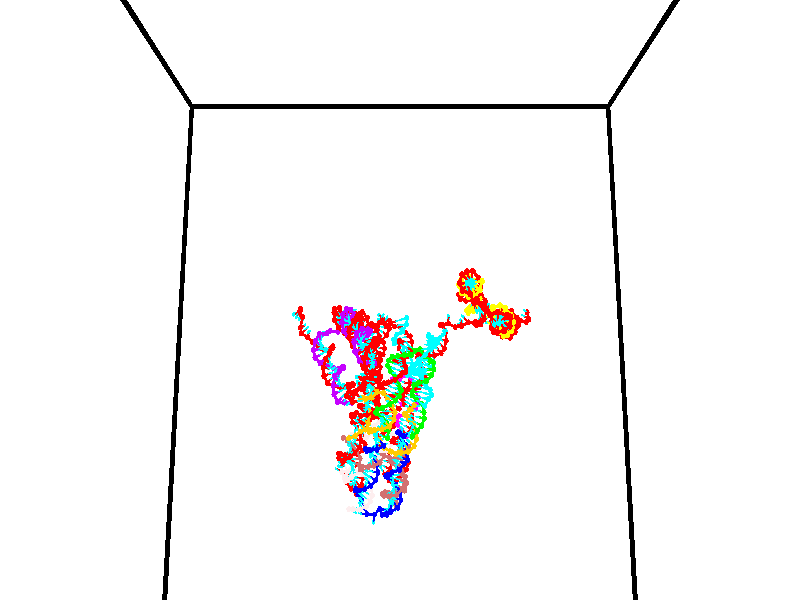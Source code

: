 // switches for output
#declare DRAW_BASES = 1; // possible values are 0, 1; only relevant for DNA ribbons
#declare DRAW_BASES_TYPE = 3; // possible values are 1, 2, 3; only relevant for DNA ribbons
#declare DRAW_FOG = 0; // set to 1 to enable fog

#include "colors.inc"

#include "transforms.inc"
background { rgb <1, 1, 1>}

#default {
   normal{
       ripples 0.25
       frequency 0.20
       turbulence 0.2
       lambda 5
   }
	finish {
		phong 0.1
		phong_size 40.
	}
}

// original window dimensions: 1024x640


// camera settings

camera {
	sky <0, 0.179814, -0.983701>
	up <0, 0.179814, -0.983701>
	right 1.6 * <1, 0, 0>
	location <35, 94.9851, 44.8844>
	look_at <35, 29.7336, 32.9568>
	direction <0, -65.2515, -11.9276>
	angle 67.0682
}


# declare cpy_camera_pos = <35, 94.9851, 44.8844>;
# if (DRAW_FOG = 1)
fog {
	fog_type 2
	up vnormalize(cpy_camera_pos)
	color rgbt<1,1,1,0.3>
	distance 1e-5
	fog_alt 3e-3
	fog_offset 56
}
# end


// LIGHTS

# declare lum = 6;
global_settings {
	ambient_light rgb lum * <0.05, 0.05, 0.05>
	max_trace_level 15
}# declare cpy_direct_light_amount = 0.25;
light_source
{	1000 * <-1, -1.16352, -0.803886>,
	rgb lum * cpy_direct_light_amount
	parallel
}

light_source
{	1000 * <1, 1.16352, 0.803886>,
	rgb lum * cpy_direct_light_amount
	parallel
}

// strand 0

// nucleotide -1

// particle -1
sphere {
	<24.784351, 34.633755, 34.927452> 0.250000
	pigment { color rgbt <1,0,0,0> }
	no_shadow
}
cylinder {
	<24.548771, 34.930271, 35.056210>,  <24.407423, 35.108181, 35.133465>, 0.100000
	pigment { color rgbt <1,0,0,0> }
	no_shadow
}
cylinder {
	<24.548771, 34.930271, 35.056210>,  <24.784351, 34.633755, 34.927452>, 0.100000
	pigment { color rgbt <1,0,0,0> }
	no_shadow
}

// particle -1
sphere {
	<24.548771, 34.930271, 35.056210> 0.100000
	pigment { color rgbt <1,0,0,0> }
	no_shadow
}
sphere {
	0, 1
	scale<0.080000,0.200000,0.300000>
	matrix <0.792290, 0.451041, 0.410899,
		0.159409, 0.497034, -0.852963,
		-0.588952, 0.741295, 0.321895,
		24.372086, 35.152660, 35.152779>
	pigment { color rgbt <0,1,1,0> }
	no_shadow
}
cylinder {
	<25.010960, 35.359528, 34.720783>,  <24.784351, 34.633755, 34.927452>, 0.130000
	pigment { color rgbt <1,0,0,0> }
	no_shadow
}

// nucleotide -1

// particle -1
sphere {
	<25.010960, 35.359528, 34.720783> 0.250000
	pigment { color rgbt <1,0,0,0> }
	no_shadow
}
cylinder {
	<24.827526, 35.355579, 35.076221>,  <24.717466, 35.353210, 35.289486>, 0.100000
	pigment { color rgbt <1,0,0,0> }
	no_shadow
}
cylinder {
	<24.827526, 35.355579, 35.076221>,  <25.010960, 35.359528, 34.720783>, 0.100000
	pigment { color rgbt <1,0,0,0> }
	no_shadow
}

// particle -1
sphere {
	<24.827526, 35.355579, 35.076221> 0.100000
	pigment { color rgbt <1,0,0,0> }
	no_shadow
}
sphere {
	0, 1
	scale<0.080000,0.200000,0.300000>
	matrix <0.808771, 0.409702, 0.421940,
		-0.368223, 0.912166, -0.179902,
		-0.458586, -0.009869, 0.888595,
		24.689951, 35.352619, 35.342800>
	pigment { color rgbt <0,1,1,0> }
	no_shadow
}
cylinder {
	<25.113270, 36.077469, 35.062851>,  <25.010960, 35.359528, 34.720783>, 0.130000
	pigment { color rgbt <1,0,0,0> }
	no_shadow
}

// nucleotide -1

// particle -1
sphere {
	<25.113270, 36.077469, 35.062851> 0.250000
	pigment { color rgbt <1,0,0,0> }
	no_shadow
}
cylinder {
	<25.049356, 35.808029, 35.351498>,  <25.011009, 35.646366, 35.524685>, 0.100000
	pigment { color rgbt <1,0,0,0> }
	no_shadow
}
cylinder {
	<25.049356, 35.808029, 35.351498>,  <25.113270, 36.077469, 35.062851>, 0.100000
	pigment { color rgbt <1,0,0,0> }
	no_shadow
}

// particle -1
sphere {
	<25.049356, 35.808029, 35.351498> 0.100000
	pigment { color rgbt <1,0,0,0> }
	no_shadow
}
sphere {
	0, 1
	scale<0.080000,0.200000,0.300000>
	matrix <0.821163, 0.315015, 0.475874,
		-0.547869, 0.668605, 0.502800,
		-0.159782, -0.673597, 0.721621,
		25.001421, 35.605949, 35.567986>
	pigment { color rgbt <0,1,1,0> }
	no_shadow
}
cylinder {
	<25.437788, 36.437759, 35.622150>,  <25.113270, 36.077469, 35.062851>, 0.130000
	pigment { color rgbt <1,0,0,0> }
	no_shadow
}

// nucleotide -1

// particle -1
sphere {
	<25.437788, 36.437759, 35.622150> 0.250000
	pigment { color rgbt <1,0,0,0> }
	no_shadow
}
cylinder {
	<25.360727, 36.070511, 35.760677>,  <25.314491, 35.850163, 35.843792>, 0.100000
	pigment { color rgbt <1,0,0,0> }
	no_shadow
}
cylinder {
	<25.360727, 36.070511, 35.760677>,  <25.437788, 36.437759, 35.622150>, 0.100000
	pigment { color rgbt <1,0,0,0> }
	no_shadow
}

// particle -1
sphere {
	<25.360727, 36.070511, 35.760677> 0.100000
	pigment { color rgbt <1,0,0,0> }
	no_shadow
}
sphere {
	0, 1
	scale<0.080000,0.200000,0.300000>
	matrix <0.769982, 0.077336, 0.633361,
		-0.608286, 0.388674, 0.692040,
		-0.192651, -0.918124, 0.346315,
		25.302933, 35.795074, 35.864571>
	pigment { color rgbt <0,1,1,0> }
	no_shadow
}
cylinder {
	<25.247807, 36.419994, 36.464462>,  <25.437788, 36.437759, 35.622150>, 0.130000
	pigment { color rgbt <1,0,0,0> }
	no_shadow
}

// nucleotide -1

// particle -1
sphere {
	<25.247807, 36.419994, 36.464462> 0.250000
	pigment { color rgbt <1,0,0,0> }
	no_shadow
}
cylinder {
	<25.415798, 36.084984, 36.324654>,  <25.516592, 35.883976, 36.240768>, 0.100000
	pigment { color rgbt <1,0,0,0> }
	no_shadow
}
cylinder {
	<25.415798, 36.084984, 36.324654>,  <25.247807, 36.419994, 36.464462>, 0.100000
	pigment { color rgbt <1,0,0,0> }
	no_shadow
}

// particle -1
sphere {
	<25.415798, 36.084984, 36.324654> 0.100000
	pigment { color rgbt <1,0,0,0> }
	no_shadow
}
sphere {
	0, 1
	scale<0.080000,0.200000,0.300000>
	matrix <0.786913, 0.144208, 0.599976,
		-0.452092, -0.527023, 0.719625,
		0.419977, -0.837527, -0.349526,
		25.541792, 35.833725, 36.219795>
	pigment { color rgbt <0,1,1,0> }
	no_shadow
}
cylinder {
	<25.239531, 35.775852, 36.856651>,  <25.247807, 36.419994, 36.464462>, 0.130000
	pigment { color rgbt <1,0,0,0> }
	no_shadow
}

// nucleotide -1

// particle -1
sphere {
	<25.239531, 35.775852, 36.856651> 0.250000
	pigment { color rgbt <1,0,0,0> }
	no_shadow
}
cylinder {
	<25.552616, 35.856560, 36.621143>,  <25.740467, 35.904984, 36.479839>, 0.100000
	pigment { color rgbt <1,0,0,0> }
	no_shadow
}
cylinder {
	<25.552616, 35.856560, 36.621143>,  <25.239531, 35.775852, 36.856651>, 0.100000
	pigment { color rgbt <1,0,0,0> }
	no_shadow
}

// particle -1
sphere {
	<25.552616, 35.856560, 36.621143> 0.100000
	pigment { color rgbt <1,0,0,0> }
	no_shadow
}
sphere {
	0, 1
	scale<0.080000,0.200000,0.300000>
	matrix <0.546214, 0.230785, 0.805225,
		0.298348, -0.951855, 0.070430,
		0.782712, 0.201768, -0.588771,
		25.787430, 35.917088, 36.444511>
	pigment { color rgbt <0,1,1,0> }
	no_shadow
}
cylinder {
	<25.812668, 35.354294, 37.120209>,  <25.239531, 35.775852, 36.856651>, 0.130000
	pigment { color rgbt <1,0,0,0> }
	no_shadow
}

// nucleotide -1

// particle -1
sphere {
	<25.812668, 35.354294, 37.120209> 0.250000
	pigment { color rgbt <1,0,0,0> }
	no_shadow
}
cylinder {
	<25.920374, 35.686535, 36.925232>,  <25.984997, 35.885880, 36.808247>, 0.100000
	pigment { color rgbt <1,0,0,0> }
	no_shadow
}
cylinder {
	<25.920374, 35.686535, 36.925232>,  <25.812668, 35.354294, 37.120209>, 0.100000
	pigment { color rgbt <1,0,0,0> }
	no_shadow
}

// particle -1
sphere {
	<25.920374, 35.686535, 36.925232> 0.100000
	pigment { color rgbt <1,0,0,0> }
	no_shadow
}
sphere {
	0, 1
	scale<0.080000,0.200000,0.300000>
	matrix <0.551233, 0.282107, 0.785211,
		0.789708, -0.480123, -0.381894,
		0.269263, 0.830601, -0.487442,
		26.001154, 35.935715, 36.778999>
	pigment { color rgbt <0,1,1,0> }
	no_shadow
}
cylinder {
	<26.225937, 34.967403, 37.455425>,  <25.812668, 35.354294, 37.120209>, 0.130000
	pigment { color rgbt <1,0,0,0> }
	no_shadow
}

// nucleotide -1

// particle -1
sphere {
	<26.225937, 34.967403, 37.455425> 0.250000
	pigment { color rgbt <1,0,0,0> }
	no_shadow
}
cylinder {
	<26.562613, 35.156303, 37.350708>,  <26.764618, 35.269646, 37.287880>, 0.100000
	pigment { color rgbt <1,0,0,0> }
	no_shadow
}
cylinder {
	<26.562613, 35.156303, 37.350708>,  <26.225937, 34.967403, 37.455425>, 0.100000
	pigment { color rgbt <1,0,0,0> }
	no_shadow
}

// particle -1
sphere {
	<26.562613, 35.156303, 37.350708> 0.100000
	pigment { color rgbt <1,0,0,0> }
	no_shadow
}
sphere {
	0, 1
	scale<0.080000,0.200000,0.300000>
	matrix <0.189456, 0.195717, 0.962186,
		0.505634, -0.859459, 0.075262,
		0.841690, 0.472255, -0.261791,
		26.815119, 35.297981, 37.272171>
	pigment { color rgbt <0,1,1,0> }
	no_shadow
}
cylinder {
	<26.776310, 34.722172, 37.950680>,  <26.225937, 34.967403, 37.455425>, 0.130000
	pigment { color rgbt <1,0,0,0> }
	no_shadow
}

// nucleotide -1

// particle -1
sphere {
	<26.776310, 34.722172, 37.950680> 0.250000
	pigment { color rgbt <1,0,0,0> }
	no_shadow
}
cylinder {
	<26.911970, 35.059235, 37.783390>,  <26.993366, 35.261471, 37.683014>, 0.100000
	pigment { color rgbt <1,0,0,0> }
	no_shadow
}
cylinder {
	<26.911970, 35.059235, 37.783390>,  <26.776310, 34.722172, 37.950680>, 0.100000
	pigment { color rgbt <1,0,0,0> }
	no_shadow
}

// particle -1
sphere {
	<26.911970, 35.059235, 37.783390> 0.100000
	pigment { color rgbt <1,0,0,0> }
	no_shadow
}
sphere {
	0, 1
	scale<0.080000,0.200000,0.300000>
	matrix <0.296142, 0.326341, 0.897664,
		0.892905, -0.428295, -0.138867,
		0.339148, 0.842653, -0.418228,
		27.013714, 35.312031, 37.657921>
	pigment { color rgbt <0,1,1,0> }
	no_shadow
}
cylinder {
	<27.464081, 34.828648, 38.149834>,  <26.776310, 34.722172, 37.950680>, 0.130000
	pigment { color rgbt <1,0,0,0> }
	no_shadow
}

// nucleotide -1

// particle -1
sphere {
	<27.464081, 34.828648, 38.149834> 0.250000
	pigment { color rgbt <1,0,0,0> }
	no_shadow
}
cylinder {
	<27.368013, 35.193134, 38.015968>,  <27.310373, 35.411827, 37.935650>, 0.100000
	pigment { color rgbt <1,0,0,0> }
	no_shadow
}
cylinder {
	<27.368013, 35.193134, 38.015968>,  <27.464081, 34.828648, 38.149834>, 0.100000
	pigment { color rgbt <1,0,0,0> }
	no_shadow
}

// particle -1
sphere {
	<27.368013, 35.193134, 38.015968> 0.100000
	pigment { color rgbt <1,0,0,0> }
	no_shadow
}
sphere {
	0, 1
	scale<0.080000,0.200000,0.300000>
	matrix <0.557903, 0.411696, 0.720591,
		0.794395, -0.013643, -0.607249,
		-0.240171, 0.911219, -0.334660,
		27.295961, 35.466499, 37.915569>
	pigment { color rgbt <0,1,1,0> }
	no_shadow
}
cylinder {
	<28.091677, 35.118568, 38.043755>,  <27.464081, 34.828648, 38.149834>, 0.130000
	pigment { color rgbt <1,0,0,0> }
	no_shadow
}

// nucleotide -1

// particle -1
sphere {
	<28.091677, 35.118568, 38.043755> 0.250000
	pigment { color rgbt <1,0,0,0> }
	no_shadow
}
cylinder {
	<27.802950, 35.388729, 38.104176>,  <27.629713, 35.550823, 38.140427>, 0.100000
	pigment { color rgbt <1,0,0,0> }
	no_shadow
}
cylinder {
	<27.802950, 35.388729, 38.104176>,  <28.091677, 35.118568, 38.043755>, 0.100000
	pigment { color rgbt <1,0,0,0> }
	no_shadow
}

// particle -1
sphere {
	<27.802950, 35.388729, 38.104176> 0.100000
	pigment { color rgbt <1,0,0,0> }
	no_shadow
}
sphere {
	0, 1
	scale<0.080000,0.200000,0.300000>
	matrix <0.572214, 0.459639, 0.679192,
		0.389295, 0.576688, -0.718248,
		-0.721817, 0.675398, 0.151054,
		27.586405, 35.591347, 38.149490>
	pigment { color rgbt <0,1,1,0> }
	no_shadow
}
cylinder {
	<28.394527, 35.809052, 37.914467>,  <28.091677, 35.118568, 38.043755>, 0.130000
	pigment { color rgbt <1,0,0,0> }
	no_shadow
}

// nucleotide -1

// particle -1
sphere {
	<28.394527, 35.809052, 37.914467> 0.250000
	pigment { color rgbt <1,0,0,0> }
	no_shadow
}
cylinder {
	<28.066650, 35.871304, 38.134968>,  <27.869925, 35.908657, 38.267269>, 0.100000
	pigment { color rgbt <1,0,0,0> }
	no_shadow
}
cylinder {
	<28.066650, 35.871304, 38.134968>,  <28.394527, 35.809052, 37.914467>, 0.100000
	pigment { color rgbt <1,0,0,0> }
	no_shadow
}

// particle -1
sphere {
	<28.066650, 35.871304, 38.134968> 0.100000
	pigment { color rgbt <1,0,0,0> }
	no_shadow
}
sphere {
	0, 1
	scale<0.080000,0.200000,0.300000>
	matrix <0.538952, 0.535484, 0.650221,
		-0.193991, 0.830081, -0.522812,
		-0.819694, 0.155633, 0.551253,
		27.820742, 35.917995, 38.300343>
	pigment { color rgbt <0,1,1,0> }
	no_shadow
}
cylinder {
	<28.484455, 36.535275, 38.120316>,  <28.394527, 35.809052, 37.914467>, 0.130000
	pigment { color rgbt <1,0,0,0> }
	no_shadow
}

// nucleotide -1

// particle -1
sphere {
	<28.484455, 36.535275, 38.120316> 0.250000
	pigment { color rgbt <1,0,0,0> }
	no_shadow
}
cylinder {
	<28.241991, 36.358498, 38.384819>,  <28.096512, 36.252430, 38.543522>, 0.100000
	pigment { color rgbt <1,0,0,0> }
	no_shadow
}
cylinder {
	<28.241991, 36.358498, 38.384819>,  <28.484455, 36.535275, 38.120316>, 0.100000
	pigment { color rgbt <1,0,0,0> }
	no_shadow
}

// particle -1
sphere {
	<28.241991, 36.358498, 38.384819> 0.100000
	pigment { color rgbt <1,0,0,0> }
	no_shadow
}
sphere {
	0, 1
	scale<0.080000,0.200000,0.300000>
	matrix <0.295475, 0.646774, 0.703121,
		-0.738420, 0.621588, -0.261466,
		-0.606160, -0.441942, 0.661254,
		28.060143, 36.225914, 38.583195>
	pigment { color rgbt <0,1,1,0> }
	no_shadow
}
cylinder {
	<28.255331, 37.081631, 38.576302>,  <28.484455, 36.535275, 38.120316>, 0.130000
	pigment { color rgbt <1,0,0,0> }
	no_shadow
}

// nucleotide -1

// particle -1
sphere {
	<28.255331, 37.081631, 38.576302> 0.250000
	pigment { color rgbt <1,0,0,0> }
	no_shadow
}
cylinder {
	<28.179165, 36.737350, 38.765163>,  <28.133465, 36.530781, 38.878479>, 0.100000
	pigment { color rgbt <1,0,0,0> }
	no_shadow
}
cylinder {
	<28.179165, 36.737350, 38.765163>,  <28.255331, 37.081631, 38.576302>, 0.100000
	pigment { color rgbt <1,0,0,0> }
	no_shadow
}

// particle -1
sphere {
	<28.179165, 36.737350, 38.765163> 0.100000
	pigment { color rgbt <1,0,0,0> }
	no_shadow
}
sphere {
	0, 1
	scale<0.080000,0.200000,0.300000>
	matrix <0.304446, 0.405470, 0.861920,
		-0.933303, 0.307870, 0.184830,
		-0.190416, -0.860703, 0.472156,
		28.122040, 36.479141, 38.906811>
	pigment { color rgbt <0,1,1,0> }
	no_shadow
}
cylinder {
	<27.877443, 37.170860, 39.093143>,  <28.255331, 37.081631, 38.576302>, 0.130000
	pigment { color rgbt <1,0,0,0> }
	no_shadow
}

// nucleotide -1

// particle -1
sphere {
	<27.877443, 37.170860, 39.093143> 0.250000
	pigment { color rgbt <1,0,0,0> }
	no_shadow
}
cylinder {
	<28.015415, 36.823116, 39.234695>,  <28.098198, 36.614471, 39.319626>, 0.100000
	pigment { color rgbt <1,0,0,0> }
	no_shadow
}
cylinder {
	<28.015415, 36.823116, 39.234695>,  <27.877443, 37.170860, 39.093143>, 0.100000
	pigment { color rgbt <1,0,0,0> }
	no_shadow
}

// particle -1
sphere {
	<28.015415, 36.823116, 39.234695> 0.100000
	pigment { color rgbt <1,0,0,0> }
	no_shadow
}
sphere {
	0, 1
	scale<0.080000,0.200000,0.300000>
	matrix <0.200044, 0.436449, 0.877209,
		-0.917064, -0.231783, 0.324455,
		0.344930, -0.869361, 0.353884,
		28.118895, 36.562309, 39.340862>
	pigment { color rgbt <0,1,1,0> }
	no_shadow
}
cylinder {
	<27.640879, 37.119904, 39.812366>,  <27.877443, 37.170860, 39.093143>, 0.130000
	pigment { color rgbt <1,0,0,0> }
	no_shadow
}

// nucleotide -1

// particle -1
sphere {
	<27.640879, 37.119904, 39.812366> 0.250000
	pigment { color rgbt <1,0,0,0> }
	no_shadow
}
cylinder {
	<27.926022, 36.839382, 39.812935>,  <28.097107, 36.671070, 39.813274>, 0.100000
	pigment { color rgbt <1,0,0,0> }
	no_shadow
}
cylinder {
	<27.926022, 36.839382, 39.812935>,  <27.640879, 37.119904, 39.812366>, 0.100000
	pigment { color rgbt <1,0,0,0> }
	no_shadow
}

// particle -1
sphere {
	<27.926022, 36.839382, 39.812935> 0.100000
	pigment { color rgbt <1,0,0,0> }
	no_shadow
}
sphere {
	0, 1
	scale<0.080000,0.200000,0.300000>
	matrix <0.299548, 0.306308, 0.903574,
		-0.634119, -0.643694, 0.428430,
		0.712857, -0.701308, 0.001418,
		28.139879, 36.628990, 39.813362>
	pigment { color rgbt <0,1,1,0> }
	no_shadow
}
cylinder {
	<27.727283, 37.041309, 40.453049>,  <27.640879, 37.119904, 39.812366>, 0.130000
	pigment { color rgbt <1,0,0,0> }
	no_shadow
}

// nucleotide -1

// particle -1
sphere {
	<27.727283, 37.041309, 40.453049> 0.250000
	pigment { color rgbt <1,0,0,0> }
	no_shadow
}
cylinder {
	<28.067728, 36.880512, 40.317989>,  <28.271996, 36.784035, 40.236954>, 0.100000
	pigment { color rgbt <1,0,0,0> }
	no_shadow
}
cylinder {
	<28.067728, 36.880512, 40.317989>,  <27.727283, 37.041309, 40.453049>, 0.100000
	pigment { color rgbt <1,0,0,0> }
	no_shadow
}

// particle -1
sphere {
	<28.067728, 36.880512, 40.317989> 0.100000
	pigment { color rgbt <1,0,0,0> }
	no_shadow
}
sphere {
	0, 1
	scale<0.080000,0.200000,0.300000>
	matrix <0.464634, 0.277408, 0.840928,
		-0.244382, -0.872608, 0.422886,
		0.851113, -0.401995, -0.337650,
		28.323061, 36.759914, 40.216694>
	pigment { color rgbt <0,1,1,0> }
	no_shadow
}
cylinder {
	<28.007801, 36.557613, 40.960682>,  <27.727283, 37.041309, 40.453049>, 0.130000
	pigment { color rgbt <1,0,0,0> }
	no_shadow
}

// nucleotide -1

// particle -1
sphere {
	<28.007801, 36.557613, 40.960682> 0.250000
	pigment { color rgbt <1,0,0,0> }
	no_shadow
}
cylinder {
	<28.304371, 36.684925, 40.724380>,  <28.482313, 36.761311, 40.582600>, 0.100000
	pigment { color rgbt <1,0,0,0> }
	no_shadow
}
cylinder {
	<28.304371, 36.684925, 40.724380>,  <28.007801, 36.557613, 40.960682>, 0.100000
	pigment { color rgbt <1,0,0,0> }
	no_shadow
}

// particle -1
sphere {
	<28.304371, 36.684925, 40.724380> 0.100000
	pigment { color rgbt <1,0,0,0> }
	no_shadow
}
sphere {
	0, 1
	scale<0.080000,0.200000,0.300000>
	matrix <0.581040, 0.135885, 0.802451,
		0.335678, -0.938207, -0.084185,
		0.741426, 0.318280, -0.590749,
		28.526798, 36.780411, 40.547157>
	pigment { color rgbt <0,1,1,0> }
	no_shadow
}
cylinder {
	<28.555517, 36.215847, 41.191223>,  <28.007801, 36.557613, 40.960682>, 0.130000
	pigment { color rgbt <1,0,0,0> }
	no_shadow
}

// nucleotide -1

// particle -1
sphere {
	<28.555517, 36.215847, 41.191223> 0.250000
	pigment { color rgbt <1,0,0,0> }
	no_shadow
}
cylinder {
	<28.698654, 36.518215, 40.971935>,  <28.784536, 36.699635, 40.840363>, 0.100000
	pigment { color rgbt <1,0,0,0> }
	no_shadow
}
cylinder {
	<28.698654, 36.518215, 40.971935>,  <28.555517, 36.215847, 41.191223>, 0.100000
	pigment { color rgbt <1,0,0,0> }
	no_shadow
}

// particle -1
sphere {
	<28.698654, 36.518215, 40.971935> 0.100000
	pigment { color rgbt <1,0,0,0> }
	no_shadow
}
sphere {
	0, 1
	scale<0.080000,0.200000,0.300000>
	matrix <0.564487, 0.292555, 0.771859,
		0.743843, -0.585665, -0.322016,
		0.357843, 0.755916, -0.548215,
		28.806007, 36.744991, 40.807472>
	pigment { color rgbt <0,1,1,0> }
	no_shadow
}
cylinder {
	<29.306061, 36.320576, 41.370865>,  <28.555517, 36.215847, 41.191223>, 0.130000
	pigment { color rgbt <1,0,0,0> }
	no_shadow
}

// nucleotide -1

// particle -1
sphere {
	<29.306061, 36.320576, 41.370865> 0.250000
	pigment { color rgbt <1,0,0,0> }
	no_shadow
}
cylinder {
	<29.235523, 36.676094, 41.201660>,  <29.193201, 36.889404, 41.100140>, 0.100000
	pigment { color rgbt <1,0,0,0> }
	no_shadow
}
cylinder {
	<29.235523, 36.676094, 41.201660>,  <29.306061, 36.320576, 41.370865>, 0.100000
	pigment { color rgbt <1,0,0,0> }
	no_shadow
}

// particle -1
sphere {
	<29.235523, 36.676094, 41.201660> 0.100000
	pigment { color rgbt <1,0,0,0> }
	no_shadow
}
sphere {
	0, 1
	scale<0.080000,0.200000,0.300000>
	matrix <0.593266, 0.438887, 0.674843,
		0.785454, -0.131953, -0.604690,
		-0.176343, 0.888800, -0.423009,
		29.182621, 36.942734, 41.074757>
	pigment { color rgbt <0,1,1,0> }
	no_shadow
}
cylinder {
	<29.996845, 36.611153, 41.142483>,  <29.306061, 36.320576, 41.370865>, 0.130000
	pigment { color rgbt <1,0,0,0> }
	no_shadow
}

// nucleotide -1

// particle -1
sphere {
	<29.996845, 36.611153, 41.142483> 0.250000
	pigment { color rgbt <1,0,0,0> }
	no_shadow
}
cylinder {
	<29.748682, 36.922852, 41.177959>,  <29.599783, 37.109871, 41.199245>, 0.100000
	pigment { color rgbt <1,0,0,0> }
	no_shadow
}
cylinder {
	<29.748682, 36.922852, 41.177959>,  <29.996845, 36.611153, 41.142483>, 0.100000
	pigment { color rgbt <1,0,0,0> }
	no_shadow
}

// particle -1
sphere {
	<29.748682, 36.922852, 41.177959> 0.100000
	pigment { color rgbt <1,0,0,0> }
	no_shadow
}
sphere {
	0, 1
	scale<0.080000,0.200000,0.300000>
	matrix <0.686460, 0.484855, 0.541930,
		0.379296, 0.397101, -0.835730,
		-0.620409, 0.779247, 0.088690,
		29.562559, 37.156628, 41.204567>
	pigment { color rgbt <0,1,1,0> }
	no_shadow
}
cylinder {
	<30.486919, 37.177135, 41.094845>,  <29.996845, 36.611153, 41.142483>, 0.130000
	pigment { color rgbt <1,0,0,0> }
	no_shadow
}

// nucleotide -1

// particle -1
sphere {
	<30.486919, 37.177135, 41.094845> 0.250000
	pigment { color rgbt <1,0,0,0> }
	no_shadow
}
cylinder {
	<30.162691, 37.329342, 41.272915>,  <29.968153, 37.420666, 41.379757>, 0.100000
	pigment { color rgbt <1,0,0,0> }
	no_shadow
}
cylinder {
	<30.162691, 37.329342, 41.272915>,  <30.486919, 37.177135, 41.094845>, 0.100000
	pigment { color rgbt <1,0,0,0> }
	no_shadow
}

// particle -1
sphere {
	<30.162691, 37.329342, 41.272915> 0.100000
	pigment { color rgbt <1,0,0,0> }
	no_shadow
}
sphere {
	0, 1
	scale<0.080000,0.200000,0.300000>
	matrix <0.584490, 0.478060, 0.655614,
		0.036649, 0.791624, -0.609909,
		-0.810573, 0.380513, 0.445176,
		29.919519, 37.443497, 41.406467>
	pigment { color rgbt <0,1,1,0> }
	no_shadow
}
cylinder {
	<30.590855, 37.894279, 41.209389>,  <30.486919, 37.177135, 41.094845>, 0.130000
	pigment { color rgbt <1,0,0,0> }
	no_shadow
}

// nucleotide -1

// particle -1
sphere {
	<30.590855, 37.894279, 41.209389> 0.250000
	pigment { color rgbt <1,0,0,0> }
	no_shadow
}
cylinder {
	<30.320539, 37.783928, 41.482800>,  <30.158350, 37.717716, 41.646847>, 0.100000
	pigment { color rgbt <1,0,0,0> }
	no_shadow
}
cylinder {
	<30.320539, 37.783928, 41.482800>,  <30.590855, 37.894279, 41.209389>, 0.100000
	pigment { color rgbt <1,0,0,0> }
	no_shadow
}

// particle -1
sphere {
	<30.320539, 37.783928, 41.482800> 0.100000
	pigment { color rgbt <1,0,0,0> }
	no_shadow
}
sphere {
	0, 1
	scale<0.080000,0.200000,0.300000>
	matrix <0.473833, 0.547735, 0.689543,
		-0.564619, 0.789859, -0.239433,
		-0.675787, -0.275877, 0.683523,
		30.117804, 37.701164, 41.687855>
	pigment { color rgbt <0,1,1,0> }
	no_shadow
}
cylinder {
	<30.232210, 38.442337, 41.447327>,  <30.590855, 37.894279, 41.209389>, 0.130000
	pigment { color rgbt <1,0,0,0> }
	no_shadow
}

// nucleotide -1

// particle -1
sphere {
	<30.232210, 38.442337, 41.447327> 0.250000
	pigment { color rgbt <1,0,0,0> }
	no_shadow
}
cylinder {
	<30.277641, 38.159252, 41.726250>,  <30.304899, 37.989403, 41.893604>, 0.100000
	pigment { color rgbt <1,0,0,0> }
	no_shadow
}
cylinder {
	<30.277641, 38.159252, 41.726250>,  <30.232210, 38.442337, 41.447327>, 0.100000
	pigment { color rgbt <1,0,0,0> }
	no_shadow
}

// particle -1
sphere {
	<30.277641, 38.159252, 41.726250> 0.100000
	pigment { color rgbt <1,0,0,0> }
	no_shadow
}
sphere {
	0, 1
	scale<0.080000,0.200000,0.300000>
	matrix <0.520396, 0.640249, 0.565039,
		-0.846338, 0.298704, 0.441007,
		0.113575, -0.707712, 0.697312,
		30.311714, 37.946938, 41.935444>
	pigment { color rgbt <0,1,1,0> }
	no_shadow
}
cylinder {
	<30.068867, 38.731014, 42.111042>,  <30.232210, 38.442337, 41.447327>, 0.130000
	pigment { color rgbt <1,0,0,0> }
	no_shadow
}

// nucleotide -1

// particle -1
sphere {
	<30.068867, 38.731014, 42.111042> 0.250000
	pigment { color rgbt <1,0,0,0> }
	no_shadow
}
cylinder {
	<30.315031, 38.421818, 42.172684>,  <30.462730, 38.236298, 42.209671>, 0.100000
	pigment { color rgbt <1,0,0,0> }
	no_shadow
}
cylinder {
	<30.315031, 38.421818, 42.172684>,  <30.068867, 38.731014, 42.111042>, 0.100000
	pigment { color rgbt <1,0,0,0> }
	no_shadow
}

// particle -1
sphere {
	<30.315031, 38.421818, 42.172684> 0.100000
	pigment { color rgbt <1,0,0,0> }
	no_shadow
}
sphere {
	0, 1
	scale<0.080000,0.200000,0.300000>
	matrix <0.567892, 0.570423, 0.593394,
		-0.546595, -0.277666, 0.790022,
		0.615412, -0.772994, 0.154106,
		30.499655, 38.189919, 42.218914>
	pigment { color rgbt <0,1,1,0> }
	no_shadow
}
cylinder {
	<30.598639, 38.831921, 42.584263>,  <30.068867, 38.731014, 42.111042>, 0.130000
	pigment { color rgbt <1,0,0,0> }
	no_shadow
}

// nucleotide -1

// particle -1
sphere {
	<30.598639, 38.831921, 42.584263> 0.250000
	pigment { color rgbt <1,0,0,0> }
	no_shadow
}
cylinder {
	<30.995132, 38.801220, 42.541252>,  <31.233028, 38.782799, 42.515446>, 0.100000
	pigment { color rgbt <1,0,0,0> }
	no_shadow
}
cylinder {
	<30.995132, 38.801220, 42.541252>,  <30.598639, 38.831921, 42.584263>, 0.100000
	pigment { color rgbt <1,0,0,0> }
	no_shadow
}

// particle -1
sphere {
	<30.995132, 38.801220, 42.541252> 0.100000
	pigment { color rgbt <1,0,0,0> }
	no_shadow
}
sphere {
	0, 1
	scale<0.080000,0.200000,0.300000>
	matrix <-0.119995, -0.182583, -0.975840,
		0.055265, 0.980190, -0.190193,
		0.991235, -0.076752, -0.107528,
		31.292503, 38.778194, 42.508995>
	pigment { color rgbt <0,1,1,0> }
	no_shadow
}
cylinder {
	<30.831253, 39.133965, 41.932674>,  <30.598639, 38.831921, 42.584263>, 0.130000
	pigment { color rgbt <1,0,0,0> }
	no_shadow
}

// nucleotide -1

// particle -1
sphere {
	<30.831253, 39.133965, 41.932674> 0.250000
	pigment { color rgbt <1,0,0,0> }
	no_shadow
}
cylinder {
	<31.078283, 38.845852, 42.059032>,  <31.226501, 38.672985, 42.134846>, 0.100000
	pigment { color rgbt <1,0,0,0> }
	no_shadow
}
cylinder {
	<31.078283, 38.845852, 42.059032>,  <30.831253, 39.133965, 41.932674>, 0.100000
	pigment { color rgbt <1,0,0,0> }
	no_shadow
}

// particle -1
sphere {
	<31.078283, 38.845852, 42.059032> 0.100000
	pigment { color rgbt <1,0,0,0> }
	no_shadow
}
sphere {
	0, 1
	scale<0.080000,0.200000,0.300000>
	matrix <-0.019766, -0.415727, -0.909275,
		0.786261, 0.555304, -0.270981,
		0.617578, -0.720284, 0.315893,
		31.263557, 38.629768, 42.153801>
	pigment { color rgbt <0,1,1,0> }
	no_shadow
}
cylinder {
	<30.664206, 39.899811, 41.961552>,  <30.831253, 39.133965, 41.932674>, 0.130000
	pigment { color rgbt <1,0,0,0> }
	no_shadow
}

// nucleotide -1

// particle -1
sphere {
	<30.664206, 39.899811, 41.961552> 0.250000
	pigment { color rgbt <1,0,0,0> }
	no_shadow
}
cylinder {
	<31.020565, 39.815327, 41.800709>,  <31.234381, 39.764637, 41.704205>, 0.100000
	pigment { color rgbt <1,0,0,0> }
	no_shadow
}
cylinder {
	<31.020565, 39.815327, 41.800709>,  <30.664206, 39.899811, 41.961552>, 0.100000
	pigment { color rgbt <1,0,0,0> }
	no_shadow
}

// particle -1
sphere {
	<31.020565, 39.815327, 41.800709> 0.100000
	pigment { color rgbt <1,0,0,0> }
	no_shadow
}
sphere {
	0, 1
	scale<0.080000,0.200000,0.300000>
	matrix <-0.154131, 0.692190, -0.705065,
		0.427253, 0.690118, 0.584117,
		0.890898, -0.211210, -0.402109,
		31.287834, 39.751965, 41.680077>
	pigment { color rgbt <0,1,1,0> }
	no_shadow
}
cylinder {
	<31.010124, 40.572498, 41.896946>,  <30.664206, 39.899811, 41.961552>, 0.130000
	pigment { color rgbt <1,0,0,0> }
	no_shadow
}

// nucleotide -1

// particle -1
sphere {
	<31.010124, 40.572498, 41.896946> 0.250000
	pigment { color rgbt <1,0,0,0> }
	no_shadow
}
cylinder {
	<31.176437, 40.303429, 41.652115>,  <31.276226, 40.141987, 41.505219>, 0.100000
	pigment { color rgbt <1,0,0,0> }
	no_shadow
}
cylinder {
	<31.176437, 40.303429, 41.652115>,  <31.010124, 40.572498, 41.896946>, 0.100000
	pigment { color rgbt <1,0,0,0> }
	no_shadow
}

// particle -1
sphere {
	<31.176437, 40.303429, 41.652115> 0.100000
	pigment { color rgbt <1,0,0,0> }
	no_shadow
}
sphere {
	0, 1
	scale<0.080000,0.200000,0.300000>
	matrix <0.007577, 0.675544, -0.737281,
		0.909432, 0.301912, 0.285977,
		0.415784, -0.672673, -0.612074,
		31.301172, 40.101627, 41.468494>
	pigment { color rgbt <0,1,1,0> }
	no_shadow
}
cylinder {
	<31.569380, 40.881294, 41.596722>,  <31.010124, 40.572498, 41.896946>, 0.130000
	pigment { color rgbt <1,0,0,0> }
	no_shadow
}

// nucleotide -1

// particle -1
sphere {
	<31.569380, 40.881294, 41.596722> 0.250000
	pigment { color rgbt <1,0,0,0> }
	no_shadow
}
cylinder {
	<31.376753, 40.617489, 41.365849>,  <31.261177, 40.459206, 41.227325>, 0.100000
	pigment { color rgbt <1,0,0,0> }
	no_shadow
}
cylinder {
	<31.376753, 40.617489, 41.365849>,  <31.569380, 40.881294, 41.596722>, 0.100000
	pigment { color rgbt <1,0,0,0> }
	no_shadow
}

// particle -1
sphere {
	<31.376753, 40.617489, 41.365849> 0.100000
	pigment { color rgbt <1,0,0,0> }
	no_shadow
}
sphere {
	0, 1
	scale<0.080000,0.200000,0.300000>
	matrix <-0.056454, 0.680552, -0.730521,
		0.874588, -0.319211, -0.364964,
		-0.481568, -0.659509, -0.577183,
		31.232283, 40.419636, 41.192696>
	pigment { color rgbt <0,1,1,0> }
	no_shadow
}
cylinder {
	<31.792156, 40.968235, 40.905628>,  <31.569380, 40.881294, 41.596722>, 0.130000
	pigment { color rgbt <1,0,0,0> }
	no_shadow
}

// nucleotide -1

// particle -1
sphere {
	<31.792156, 40.968235, 40.905628> 0.250000
	pigment { color rgbt <1,0,0,0> }
	no_shadow
}
cylinder {
	<31.444431, 40.779343, 40.847263>,  <31.235796, 40.666008, 40.812244>, 0.100000
	pigment { color rgbt <1,0,0,0> }
	no_shadow
}
cylinder {
	<31.444431, 40.779343, 40.847263>,  <31.792156, 40.968235, 40.905628>, 0.100000
	pigment { color rgbt <1,0,0,0> }
	no_shadow
}

// particle -1
sphere {
	<31.444431, 40.779343, 40.847263> 0.100000
	pigment { color rgbt <1,0,0,0> }
	no_shadow
}
sphere {
	0, 1
	scale<0.080000,0.200000,0.300000>
	matrix <-0.305125, 0.744981, -0.593213,
		0.388832, -0.471169, -0.791713,
		-0.869315, -0.472232, -0.145907,
		31.183638, 40.637672, 40.803490>
	pigment { color rgbt <0,1,1,0> }
	no_shadow
}
cylinder {
	<32.413647, 41.469501, 40.926449>,  <31.792156, 40.968235, 40.905628>, 0.130000
	pigment { color rgbt <1,0,0,0> }
	no_shadow
}

// nucleotide -1

// particle -1
sphere {
	<32.413647, 41.469501, 40.926449> 0.250000
	pigment { color rgbt <1,0,0,0> }
	no_shadow
}
cylinder {
	<32.029072, 41.449718, 40.818230>,  <31.798328, 41.437847, 40.753300>, 0.100000
	pigment { color rgbt <1,0,0,0> }
	no_shadow
}
cylinder {
	<32.029072, 41.449718, 40.818230>,  <32.413647, 41.469501, 40.926449>, 0.100000
	pigment { color rgbt <1,0,0,0> }
	no_shadow
}

// particle -1
sphere {
	<32.029072, 41.449718, 40.818230> 0.100000
	pigment { color rgbt <1,0,0,0> }
	no_shadow
}
sphere {
	0, 1
	scale<0.080000,0.200000,0.300000>
	matrix <-0.257497, 0.507503, 0.822275,
		0.096635, 0.860229, -0.500667,
		-0.961435, -0.049460, -0.270549,
		31.740641, 41.434879, 40.737064>
	pigment { color rgbt <0,1,1,0> }
	no_shadow
}
cylinder {
	<32.588223, 42.061813, 40.688747>,  <32.413647, 41.469501, 40.926449>, 0.130000
	pigment { color rgbt <1,0,0,0> }
	no_shadow
}

// nucleotide -1

// particle -1
sphere {
	<32.588223, 42.061813, 40.688747> 0.250000
	pigment { color rgbt <1,0,0,0> }
	no_shadow
}
cylinder {
	<32.602779, 42.347736, 40.409401>,  <32.611515, 42.519291, 40.241791>, 0.100000
	pigment { color rgbt <1,0,0,0> }
	no_shadow
}
cylinder {
	<32.602779, 42.347736, 40.409401>,  <32.588223, 42.061813, 40.688747>, 0.100000
	pigment { color rgbt <1,0,0,0> }
	no_shadow
}

// particle -1
sphere {
	<32.602779, 42.347736, 40.409401> 0.100000
	pigment { color rgbt <1,0,0,0> }
	no_shadow
}
sphere {
	0, 1
	scale<0.080000,0.200000,0.300000>
	matrix <-0.153686, -0.686517, -0.710687,
		-0.987449, 0.133194, 0.084872,
		0.036393, 0.714811, -0.698371,
		32.613697, 42.562180, 40.199890>
	pigment { color rgbt <0,1,1,0> }
	no_shadow
}
cylinder {
	<31.933138, 42.292717, 40.292110>,  <32.588223, 42.061813, 40.688747>, 0.130000
	pigment { color rgbt <1,0,0,0> }
	no_shadow
}

// nucleotide -1

// particle -1
sphere {
	<31.933138, 42.292717, 40.292110> 0.250000
	pigment { color rgbt <1,0,0,0> }
	no_shadow
}
cylinder {
	<32.281116, 42.295410, 40.094868>,  <32.489902, 42.297024, 39.976524>, 0.100000
	pigment { color rgbt <1,0,0,0> }
	no_shadow
}
cylinder {
	<32.281116, 42.295410, 40.094868>,  <31.933138, 42.292717, 40.292110>, 0.100000
	pigment { color rgbt <1,0,0,0> }
	no_shadow
}

// particle -1
sphere {
	<32.281116, 42.295410, 40.094868> 0.100000
	pigment { color rgbt <1,0,0,0> }
	no_shadow
}
sphere {
	0, 1
	scale<0.080000,0.200000,0.300000>
	matrix <-0.363219, -0.667596, -0.649913,
		-0.333567, 0.744493, -0.578328,
		0.869945, 0.006730, -0.493102,
		32.542099, 42.297428, 39.946938>
	pigment { color rgbt <0,1,1,0> }
	no_shadow
}
cylinder {
	<31.855324, 42.546200, 39.601105>,  <31.933138, 42.292717, 40.292110>, 0.130000
	pigment { color rgbt <1,0,0,0> }
	no_shadow
}

// nucleotide -1

// particle -1
sphere {
	<31.855324, 42.546200, 39.601105> 0.250000
	pigment { color rgbt <1,0,0,0> }
	no_shadow
}
cylinder {
	<32.196266, 42.337021, 39.602680>,  <32.400829, 42.211514, 39.603626>, 0.100000
	pigment { color rgbt <1,0,0,0> }
	no_shadow
}
cylinder {
	<32.196266, 42.337021, 39.602680>,  <31.855324, 42.546200, 39.601105>, 0.100000
	pigment { color rgbt <1,0,0,0> }
	no_shadow
}

// particle -1
sphere {
	<32.196266, 42.337021, 39.602680> 0.100000
	pigment { color rgbt <1,0,0,0> }
	no_shadow
}
sphere {
	0, 1
	scale<0.080000,0.200000,0.300000>
	matrix <-0.306790, -0.506100, -0.806066,
		0.423524, 0.685847, -0.591812,
		0.852354, -0.522951, 0.003935,
		32.451973, 42.180134, 39.603859>
	pigment { color rgbt <0,1,1,0> }
	no_shadow
}
cylinder {
	<32.132137, 42.620193, 38.931599>,  <31.855324, 42.546200, 39.601105>, 0.130000
	pigment { color rgbt <1,0,0,0> }
	no_shadow
}

// nucleotide -1

// particle -1
sphere {
	<32.132137, 42.620193, 38.931599> 0.250000
	pigment { color rgbt <1,0,0,0> }
	no_shadow
}
cylinder {
	<32.290260, 42.290413, 39.093590>,  <32.385132, 42.092545, 39.190784>, 0.100000
	pigment { color rgbt <1,0,0,0> }
	no_shadow
}
cylinder {
	<32.290260, 42.290413, 39.093590>,  <32.132137, 42.620193, 38.931599>, 0.100000
	pigment { color rgbt <1,0,0,0> }
	no_shadow
}

// particle -1
sphere {
	<32.290260, 42.290413, 39.093590> 0.100000
	pigment { color rgbt <1,0,0,0> }
	no_shadow
}
sphere {
	0, 1
	scale<0.080000,0.200000,0.300000>
	matrix <-0.242113, -0.518822, -0.819881,
		0.886068, 0.226050, -0.404703,
		0.395303, -0.824455, 0.404982,
		32.408852, 42.043076, 39.215084>
	pigment { color rgbt <0,1,1,0> }
	no_shadow
}
cylinder {
	<32.648563, 42.201317, 38.428879>,  <32.132137, 42.620193, 38.931599>, 0.130000
	pigment { color rgbt <1,0,0,0> }
	no_shadow
}

// nucleotide -1

// particle -1
sphere {
	<32.648563, 42.201317, 38.428879> 0.250000
	pigment { color rgbt <1,0,0,0> }
	no_shadow
}
cylinder {
	<32.508774, 41.955894, 38.712124>,  <32.424900, 41.808643, 38.882069>, 0.100000
	pigment { color rgbt <1,0,0,0> }
	no_shadow
}
cylinder {
	<32.508774, 41.955894, 38.712124>,  <32.648563, 42.201317, 38.428879>, 0.100000
	pigment { color rgbt <1,0,0,0> }
	no_shadow
}

// particle -1
sphere {
	<32.508774, 41.955894, 38.712124> 0.100000
	pigment { color rgbt <1,0,0,0> }
	no_shadow
}
sphere {
	0, 1
	scale<0.080000,0.200000,0.300000>
	matrix <-0.285619, -0.650027, -0.704192,
		0.892349, -0.448348, 0.051927,
		-0.349477, -0.613554, 0.708108,
		32.403931, 41.771828, 38.924557>
	pigment { color rgbt <0,1,1,0> }
	no_shadow
}
cylinder {
	<32.688232, 41.524265, 38.122078>,  <32.648563, 42.201317, 38.428879>, 0.130000
	pigment { color rgbt <1,0,0,0> }
	no_shadow
}

// nucleotide -1

// particle -1
sphere {
	<32.688232, 41.524265, 38.122078> 0.250000
	pigment { color rgbt <1,0,0,0> }
	no_shadow
}
cylinder {
	<32.467171, 41.425816, 38.440575>,  <32.334534, 41.366745, 38.631672>, 0.100000
	pigment { color rgbt <1,0,0,0> }
	no_shadow
}
cylinder {
	<32.467171, 41.425816, 38.440575>,  <32.688232, 41.524265, 38.122078>, 0.100000
	pigment { color rgbt <1,0,0,0> }
	no_shadow
}

// particle -1
sphere {
	<32.467171, 41.425816, 38.440575> 0.100000
	pigment { color rgbt <1,0,0,0> }
	no_shadow
}
sphere {
	0, 1
	scale<0.080000,0.200000,0.300000>
	matrix <-0.487611, -0.679318, -0.548418,
		0.675878, -0.691340, 0.255416,
		-0.552652, -0.246120, 0.796242,
		32.301376, 41.351978, 38.679447>
	pigment { color rgbt <0,1,1,0> }
	no_shadow
}
cylinder {
	<32.715164, 40.797581, 38.239155>,  <32.688232, 41.524265, 38.122078>, 0.130000
	pigment { color rgbt <1,0,0,0> }
	no_shadow
}

// nucleotide -1

// particle -1
sphere {
	<32.715164, 40.797581, 38.239155> 0.250000
	pigment { color rgbt <1,0,0,0> }
	no_shadow
}
cylinder {
	<32.365055, 40.886341, 38.411045>,  <32.154991, 40.939598, 38.514179>, 0.100000
	pigment { color rgbt <1,0,0,0> }
	no_shadow
}
cylinder {
	<32.365055, 40.886341, 38.411045>,  <32.715164, 40.797581, 38.239155>, 0.100000
	pigment { color rgbt <1,0,0,0> }
	no_shadow
}

// particle -1
sphere {
	<32.365055, 40.886341, 38.411045> 0.100000
	pigment { color rgbt <1,0,0,0> }
	no_shadow
}
sphere {
	0, 1
	scale<0.080000,0.200000,0.300000>
	matrix <-0.422728, -0.782672, -0.456866,
		0.234952, -0.581537, 0.778854,
		-0.875270, 0.221902, 0.429722,
		32.102474, 40.952911, 38.539963>
	pigment { color rgbt <0,1,1,0> }
	no_shadow
}
cylinder {
	<32.388115, 40.146721, 38.472389>,  <32.715164, 40.797581, 38.239155>, 0.130000
	pigment { color rgbt <1,0,0,0> }
	no_shadow
}

// nucleotide -1

// particle -1
sphere {
	<32.388115, 40.146721, 38.472389> 0.250000
	pigment { color rgbt <1,0,0,0> }
	no_shadow
}
cylinder {
	<32.090733, 40.413731, 38.455929>,  <31.912304, 40.573936, 38.446053>, 0.100000
	pigment { color rgbt <1,0,0,0> }
	no_shadow
}
cylinder {
	<32.090733, 40.413731, 38.455929>,  <32.388115, 40.146721, 38.472389>, 0.100000
	pigment { color rgbt <1,0,0,0> }
	no_shadow
}

// particle -1
sphere {
	<32.090733, 40.413731, 38.455929> 0.100000
	pigment { color rgbt <1,0,0,0> }
	no_shadow
}
sphere {
	0, 1
	scale<0.080000,0.200000,0.300000>
	matrix <-0.592248, -0.685700, -0.423152,
		-0.310679, -0.290223, 0.905124,
		-0.743452, 0.667522, -0.041149,
		31.867697, 40.613987, 38.443584>
	pigment { color rgbt <0,1,1,0> }
	no_shadow
}
cylinder {
	<31.906801, 39.784237, 38.759708>,  <32.388115, 40.146721, 38.472389>, 0.130000
	pigment { color rgbt <1,0,0,0> }
	no_shadow
}

// nucleotide -1

// particle -1
sphere {
	<31.906801, 39.784237, 38.759708> 0.250000
	pigment { color rgbt <1,0,0,0> }
	no_shadow
}
cylinder {
	<31.737255, 40.083740, 38.555870>,  <31.635527, 40.263443, 38.433567>, 0.100000
	pigment { color rgbt <1,0,0,0> }
	no_shadow
}
cylinder {
	<31.737255, 40.083740, 38.555870>,  <31.906801, 39.784237, 38.759708>, 0.100000
	pigment { color rgbt <1,0,0,0> }
	no_shadow
}

// particle -1
sphere {
	<31.737255, 40.083740, 38.555870> 0.100000
	pigment { color rgbt <1,0,0,0> }
	no_shadow
}
sphere {
	0, 1
	scale<0.080000,0.200000,0.300000>
	matrix <-0.593831, -0.654580, -0.467857,
		-0.683888, 0.104308, 0.722092,
		-0.423865, 0.748763, -0.509601,
		31.610094, 40.308369, 38.402988>
	pigment { color rgbt <0,1,1,0> }
	no_shadow
}
cylinder {
	<31.139845, 39.683163, 38.850414>,  <31.906801, 39.784237, 38.759708>, 0.130000
	pigment { color rgbt <1,0,0,0> }
	no_shadow
}

// nucleotide -1

// particle -1
sphere {
	<31.139845, 39.683163, 38.850414> 0.250000
	pigment { color rgbt <1,0,0,0> }
	no_shadow
}
cylinder {
	<31.249607, 39.864212, 38.511044>,  <31.315464, 39.972839, 38.307419>, 0.100000
	pigment { color rgbt <1,0,0,0> }
	no_shadow
}
cylinder {
	<31.249607, 39.864212, 38.511044>,  <31.139845, 39.683163, 38.850414>, 0.100000
	pigment { color rgbt <1,0,0,0> }
	no_shadow
}

// particle -1
sphere {
	<31.249607, 39.864212, 38.511044> 0.100000
	pigment { color rgbt <1,0,0,0> }
	no_shadow
}
sphere {
	0, 1
	scale<0.080000,0.200000,0.300000>
	matrix <-0.390812, -0.753656, -0.528459,
		-0.878617, 0.476589, -0.029918,
		0.274406, 0.452621, -0.848431,
		31.331928, 40.000000, 38.256516>
	pigment { color rgbt <0,1,1,0> }
	no_shadow
}
cylinder {
	<30.627155, 39.639114, 38.359638>,  <31.139845, 39.683163, 38.850414>, 0.130000
	pigment { color rgbt <1,0,0,0> }
	no_shadow
}

// nucleotide -1

// particle -1
sphere {
	<30.627155, 39.639114, 38.359638> 0.250000
	pigment { color rgbt <1,0,0,0> }
	no_shadow
}
cylinder {
	<30.909756, 39.741982, 38.095905>,  <31.079315, 39.803703, 37.937664>, 0.100000
	pigment { color rgbt <1,0,0,0> }
	no_shadow
}
cylinder {
	<30.909756, 39.741982, 38.095905>,  <30.627155, 39.639114, 38.359638>, 0.100000
	pigment { color rgbt <1,0,0,0> }
	no_shadow
}

// particle -1
sphere {
	<30.909756, 39.741982, 38.095905> 0.100000
	pigment { color rgbt <1,0,0,0> }
	no_shadow
}
sphere {
	0, 1
	scale<0.080000,0.200000,0.300000>
	matrix <-0.323513, -0.711248, -0.624072,
		-0.629441, 0.654211, -0.419301,
		0.706501, 0.257167, -0.659334,
		31.121706, 39.819130, 37.898106>
	pigment { color rgbt <0,1,1,0> }
	no_shadow
}
cylinder {
	<30.312984, 39.754627, 37.740959>,  <30.627155, 39.639114, 38.359638>, 0.130000
	pigment { color rgbt <1,0,0,0> }
	no_shadow
}

// nucleotide -1

// particle -1
sphere {
	<30.312984, 39.754627, 37.740959> 0.250000
	pigment { color rgbt <1,0,0,0> }
	no_shadow
}
cylinder {
	<30.697067, 39.677727, 37.659924>,  <30.927517, 39.631584, 37.611301>, 0.100000
	pigment { color rgbt <1,0,0,0> }
	no_shadow
}
cylinder {
	<30.697067, 39.677727, 37.659924>,  <30.312984, 39.754627, 37.740959>, 0.100000
	pigment { color rgbt <1,0,0,0> }
	no_shadow
}

// particle -1
sphere {
	<30.697067, 39.677727, 37.659924> 0.100000
	pigment { color rgbt <1,0,0,0> }
	no_shadow
}
sphere {
	0, 1
	scale<0.080000,0.200000,0.300000>
	matrix <-0.278587, -0.607819, -0.743603,
		0.019823, 0.770451, -0.637191,
		0.960206, -0.192254, -0.202589,
		30.985128, 39.620052, 37.599148>
	pigment { color rgbt <0,1,1,0> }
	no_shadow
}
cylinder {
	<30.347988, 39.833683, 37.030170>,  <30.312984, 39.754627, 37.740959>, 0.130000
	pigment { color rgbt <1,0,0,0> }
	no_shadow
}

// nucleotide -1

// particle -1
sphere {
	<30.347988, 39.833683, 37.030170> 0.250000
	pigment { color rgbt <1,0,0,0> }
	no_shadow
}
cylinder {
	<30.667641, 39.606323, 37.108467>,  <30.859432, 39.469910, 37.155445>, 0.100000
	pigment { color rgbt <1,0,0,0> }
	no_shadow
}
cylinder {
	<30.667641, 39.606323, 37.108467>,  <30.347988, 39.833683, 37.030170>, 0.100000
	pigment { color rgbt <1,0,0,0> }
	no_shadow
}

// particle -1
sphere {
	<30.667641, 39.606323, 37.108467> 0.100000
	pigment { color rgbt <1,0,0,0> }
	no_shadow
}
sphere {
	0, 1
	scale<0.080000,0.200000,0.300000>
	matrix <-0.260449, -0.620812, -0.739432,
		0.541808, 0.539923, -0.644148,
		0.799131, -0.568398, 0.195739,
		30.907379, 39.435802, 37.167191>
	pigment { color rgbt <0,1,1,0> }
	no_shadow
}
cylinder {
	<30.712893, 39.749287, 36.420795>,  <30.347988, 39.833683, 37.030170>, 0.130000
	pigment { color rgbt <1,0,0,0> }
	no_shadow
}

// nucleotide -1

// particle -1
sphere {
	<30.712893, 39.749287, 36.420795> 0.250000
	pigment { color rgbt <1,0,0,0> }
	no_shadow
}
cylinder {
	<30.810869, 39.446751, 36.663433>,  <30.869656, 39.265228, 36.809017>, 0.100000
	pigment { color rgbt <1,0,0,0> }
	no_shadow
}
cylinder {
	<30.810869, 39.446751, 36.663433>,  <30.712893, 39.749287, 36.420795>, 0.100000
	pigment { color rgbt <1,0,0,0> }
	no_shadow
}

// particle -1
sphere {
	<30.810869, 39.446751, 36.663433> 0.100000
	pigment { color rgbt <1,0,0,0> }
	no_shadow
}
sphere {
	0, 1
	scale<0.080000,0.200000,0.300000>
	matrix <-0.203460, -0.651822, -0.730569,
		0.947949, 0.055530, -0.313543,
		0.244943, -0.756336, 0.606596,
		30.884352, 39.219849, 36.845413>
	pigment { color rgbt <0,1,1,0> }
	no_shadow
}
cylinder {
	<30.991795, 39.269360, 35.987583>,  <30.712893, 39.749287, 36.420795>, 0.130000
	pigment { color rgbt <1,0,0,0> }
	no_shadow
}

// nucleotide -1

// particle -1
sphere {
	<30.991795, 39.269360, 35.987583> 0.250000
	pigment { color rgbt <1,0,0,0> }
	no_shadow
}
cylinder {
	<30.935081, 39.052410, 36.318817>,  <30.901054, 38.922241, 36.517559>, 0.100000
	pigment { color rgbt <1,0,0,0> }
	no_shadow
}
cylinder {
	<30.935081, 39.052410, 36.318817>,  <30.991795, 39.269360, 35.987583>, 0.100000
	pigment { color rgbt <1,0,0,0> }
	no_shadow
}

// particle -1
sphere {
	<30.935081, 39.052410, 36.318817> 0.100000
	pigment { color rgbt <1,0,0,0> }
	no_shadow
}
sphere {
	0, 1
	scale<0.080000,0.200000,0.300000>
	matrix <-0.191726, -0.805649, -0.560510,
		0.971153, -0.238236, 0.010239,
		-0.141783, -0.542378, 0.828084,
		30.892548, 38.889698, 36.567242>
	pigment { color rgbt <0,1,1,0> }
	no_shadow
}
cylinder {
	<31.108854, 38.656975, 35.803944>,  <30.991795, 39.269360, 35.987583>, 0.130000
	pigment { color rgbt <1,0,0,0> }
	no_shadow
}

// nucleotide -1

// particle -1
sphere {
	<31.108854, 38.656975, 35.803944> 0.250000
	pigment { color rgbt <1,0,0,0> }
	no_shadow
}
cylinder {
	<30.924717, 38.562122, 36.146137>,  <30.814234, 38.505211, 36.351452>, 0.100000
	pigment { color rgbt <1,0,0,0> }
	no_shadow
}
cylinder {
	<30.924717, 38.562122, 36.146137>,  <31.108854, 38.656975, 35.803944>, 0.100000
	pigment { color rgbt <1,0,0,0> }
	no_shadow
}

// particle -1
sphere {
	<30.924717, 38.562122, 36.146137> 0.100000
	pigment { color rgbt <1,0,0,0> }
	no_shadow
}
sphere {
	0, 1
	scale<0.080000,0.200000,0.300000>
	matrix <-0.313367, -0.858223, -0.406514,
		0.830593, -0.455217, 0.320770,
		-0.460344, -0.237129, 0.855484,
		30.786613, 38.490982, 36.402782>
	pigment { color rgbt <0,1,1,0> }
	no_shadow
}
cylinder {
	<31.362553, 37.991650, 35.942955>,  <31.108854, 38.656975, 35.803944>, 0.130000
	pigment { color rgbt <1,0,0,0> }
	no_shadow
}

// nucleotide -1

// particle -1
sphere {
	<31.362553, 37.991650, 35.942955> 0.250000
	pigment { color rgbt <1,0,0,0> }
	no_shadow
}
cylinder {
	<31.032696, 38.036613, 36.164703>,  <30.834782, 38.063591, 36.297752>, 0.100000
	pigment { color rgbt <1,0,0,0> }
	no_shadow
}
cylinder {
	<31.032696, 38.036613, 36.164703>,  <31.362553, 37.991650, 35.942955>, 0.100000
	pigment { color rgbt <1,0,0,0> }
	no_shadow
}

// particle -1
sphere {
	<31.032696, 38.036613, 36.164703> 0.100000
	pigment { color rgbt <1,0,0,0> }
	no_shadow
}
sphere {
	0, 1
	scale<0.080000,0.200000,0.300000>
	matrix <-0.331562, -0.890098, -0.312716,
		0.458291, -0.441688, 0.771285,
		-0.824643, 0.112414, 0.554371,
		30.785303, 38.070339, 36.331017>
	pigment { color rgbt <0,1,1,0> }
	no_shadow
}
cylinder {
	<31.290382, 37.357994, 36.298637>,  <31.362553, 37.991650, 35.942955>, 0.130000
	pigment { color rgbt <1,0,0,0> }
	no_shadow
}

// nucleotide -1

// particle -1
sphere {
	<31.290382, 37.357994, 36.298637> 0.250000
	pigment { color rgbt <1,0,0,0> }
	no_shadow
}
cylinder {
	<30.931307, 37.534245, 36.298176>,  <30.715862, 37.639996, 36.297897>, 0.100000
	pigment { color rgbt <1,0,0,0> }
	no_shadow
}
cylinder {
	<30.931307, 37.534245, 36.298176>,  <31.290382, 37.357994, 36.298637>, 0.100000
	pigment { color rgbt <1,0,0,0> }
	no_shadow
}

// particle -1
sphere {
	<30.931307, 37.534245, 36.298176> 0.100000
	pigment { color rgbt <1,0,0,0> }
	no_shadow
}
sphere {
	0, 1
	scale<0.080000,0.200000,0.300000>
	matrix <-0.429048, -0.874688, -0.225475,
		-0.100362, -0.201911, 0.974248,
		-0.897689, 0.440628, -0.001156,
		30.662001, 37.666431, 36.297829>
	pigment { color rgbt <0,1,1,0> }
	no_shadow
}
cylinder {
	<30.913998, 36.792988, 36.560806>,  <31.290382, 37.357994, 36.298637>, 0.130000
	pigment { color rgbt <1,0,0,0> }
	no_shadow
}

// nucleotide -1

// particle -1
sphere {
	<30.913998, 36.792988, 36.560806> 0.250000
	pigment { color rgbt <1,0,0,0> }
	no_shadow
}
cylinder {
	<30.667347, 37.054939, 36.386036>,  <30.519356, 37.212112, 36.281174>, 0.100000
	pigment { color rgbt <1,0,0,0> }
	no_shadow
}
cylinder {
	<30.667347, 37.054939, 36.386036>,  <30.913998, 36.792988, 36.560806>, 0.100000
	pigment { color rgbt <1,0,0,0> }
	no_shadow
}

// particle -1
sphere {
	<30.667347, 37.054939, 36.386036> 0.100000
	pigment { color rgbt <1,0,0,0> }
	no_shadow
}
sphere {
	0, 1
	scale<0.080000,0.200000,0.300000>
	matrix <-0.660614, -0.732303, -0.165293,
		-0.428207, 0.186713, 0.884181,
		-0.616626, 0.654882, -0.436922,
		30.482359, 37.251404, 36.254959>
	pigment { color rgbt <0,1,1,0> }
	no_shadow
}
cylinder {
	<30.275087, 36.733448, 36.863548>,  <30.913998, 36.792988, 36.560806>, 0.130000
	pigment { color rgbt <1,0,0,0> }
	no_shadow
}

// nucleotide -1

// particle -1
sphere {
	<30.275087, 36.733448, 36.863548> 0.250000
	pigment { color rgbt <1,0,0,0> }
	no_shadow
}
cylinder {
	<30.155300, 36.927490, 36.534916>,  <30.083427, 37.043915, 36.337738>, 0.100000
	pigment { color rgbt <1,0,0,0> }
	no_shadow
}
cylinder {
	<30.155300, 36.927490, 36.534916>,  <30.275087, 36.733448, 36.863548>, 0.100000
	pigment { color rgbt <1,0,0,0> }
	no_shadow
}

// particle -1
sphere {
	<30.155300, 36.927490, 36.534916> 0.100000
	pigment { color rgbt <1,0,0,0> }
	no_shadow
}
sphere {
	0, 1
	scale<0.080000,0.200000,0.300000>
	matrix <-0.712971, -0.686001, -0.145171,
		-0.634027, 0.542288, 0.551301,
		-0.299469, 0.485104, -0.821579,
		30.065460, 37.073021, 36.288441>
	pigment { color rgbt <0,1,1,0> }
	no_shadow
}
cylinder {
	<29.577782, 36.823803, 36.977818>,  <30.275087, 36.733448, 36.863548>, 0.130000
	pigment { color rgbt <1,0,0,0> }
	no_shadow
}

// nucleotide -1

// particle -1
sphere {
	<29.577782, 36.823803, 36.977818> 0.250000
	pigment { color rgbt <1,0,0,0> }
	no_shadow
}
cylinder {
	<29.663761, 36.843163, 36.587646>,  <29.715349, 36.854778, 36.353546>, 0.100000
	pigment { color rgbt <1,0,0,0> }
	no_shadow
}
cylinder {
	<29.663761, 36.843163, 36.587646>,  <29.577782, 36.823803, 36.977818>, 0.100000
	pigment { color rgbt <1,0,0,0> }
	no_shadow
}

// particle -1
sphere {
	<29.663761, 36.843163, 36.587646> 0.100000
	pigment { color rgbt <1,0,0,0> }
	no_shadow
}
sphere {
	0, 1
	scale<0.080000,0.200000,0.300000>
	matrix <-0.689072, -0.700259, -0.186593,
		-0.692082, 0.712246, -0.117167,
		0.214947, 0.048401, -0.975426,
		29.728245, 36.857681, 36.295017>
	pigment { color rgbt <0,1,1,0> }
	no_shadow
}
cylinder {
	<28.979177, 36.843761, 36.509338>,  <29.577782, 36.823803, 36.977818>, 0.130000
	pigment { color rgbt <1,0,0,0> }
	no_shadow
}

// nucleotide -1

// particle -1
sphere {
	<28.979177, 36.843761, 36.509338> 0.250000
	pigment { color rgbt <1,0,0,0> }
	no_shadow
}
cylinder {
	<29.256294, 36.678028, 36.273247>,  <29.422564, 36.578587, 36.131592>, 0.100000
	pigment { color rgbt <1,0,0,0> }
	no_shadow
}
cylinder {
	<29.256294, 36.678028, 36.273247>,  <28.979177, 36.843761, 36.509338>, 0.100000
	pigment { color rgbt <1,0,0,0> }
	no_shadow
}

// particle -1
sphere {
	<29.256294, 36.678028, 36.273247> 0.100000
	pigment { color rgbt <1,0,0,0> }
	no_shadow
}
sphere {
	0, 1
	scale<0.080000,0.200000,0.300000>
	matrix <-0.671362, -0.669381, -0.318124,
		-0.263277, 0.616650, -0.741909,
		0.692790, -0.414334, -0.590228,
		29.464130, 36.553726, 36.096180>
	pigment { color rgbt <0,1,1,0> }
	no_shadow
}
cylinder {
	<28.598303, 36.612328, 35.892429>,  <28.979177, 36.843761, 36.509338>, 0.130000
	pigment { color rgbt <1,0,0,0> }
	no_shadow
}

// nucleotide -1

// particle -1
sphere {
	<28.598303, 36.612328, 35.892429> 0.250000
	pigment { color rgbt <1,0,0,0> }
	no_shadow
}
cylinder {
	<28.946444, 36.424866, 35.831966>,  <29.155329, 36.312389, 35.795689>, 0.100000
	pigment { color rgbt <1,0,0,0> }
	no_shadow
}
cylinder {
	<28.946444, 36.424866, 35.831966>,  <28.598303, 36.612328, 35.892429>, 0.100000
	pigment { color rgbt <1,0,0,0> }
	no_shadow
}

// particle -1
sphere {
	<28.946444, 36.424866, 35.831966> 0.100000
	pigment { color rgbt <1,0,0,0> }
	no_shadow
}
sphere {
	0, 1
	scale<0.080000,0.200000,0.300000>
	matrix <-0.483722, -0.756208, -0.440638,
		0.092202, 0.456628, -0.884867,
		0.870352, -0.468657, -0.151158,
		29.207548, 36.284267, 35.786617>
	pigment { color rgbt <0,1,1,0> }
	no_shadow
}
cylinder {
	<28.502005, 36.310627, 35.202194>,  <28.598303, 36.612328, 35.892429>, 0.130000
	pigment { color rgbt <1,0,0,0> }
	no_shadow
}

// nucleotide -1

// particle -1
sphere {
	<28.502005, 36.310627, 35.202194> 0.250000
	pigment { color rgbt <1,0,0,0> }
	no_shadow
}
cylinder {
	<28.806959, 36.109421, 35.365040>,  <28.989931, 35.988697, 35.462749>, 0.100000
	pigment { color rgbt <1,0,0,0> }
	no_shadow
}
cylinder {
	<28.806959, 36.109421, 35.365040>,  <28.502005, 36.310627, 35.202194>, 0.100000
	pigment { color rgbt <1,0,0,0> }
	no_shadow
}

// particle -1
sphere {
	<28.806959, 36.109421, 35.365040> 0.100000
	pigment { color rgbt <1,0,0,0> }
	no_shadow
}
sphere {
	0, 1
	scale<0.080000,0.200000,0.300000>
	matrix <-0.495239, -0.858472, -0.133282,
		0.416542, -0.100008, -0.903599,
		0.762385, -0.503015, 0.407118,
		29.035675, 35.958515, 35.487175>
	pigment { color rgbt <0,1,1,0> }
	no_shadow
}
cylinder {
	<28.492744, 35.730526, 34.809998>,  <28.502005, 36.310627, 35.202194>, 0.130000
	pigment { color rgbt <1,0,0,0> }
	no_shadow
}

// nucleotide -1

// particle -1
sphere {
	<28.492744, 35.730526, 34.809998> 0.250000
	pigment { color rgbt <1,0,0,0> }
	no_shadow
}
cylinder {
	<28.738619, 35.617092, 35.104408>,  <28.886143, 35.549030, 35.281055>, 0.100000
	pigment { color rgbt <1,0,0,0> }
	no_shadow
}
cylinder {
	<28.738619, 35.617092, 35.104408>,  <28.492744, 35.730526, 34.809998>, 0.100000
	pigment { color rgbt <1,0,0,0> }
	no_shadow
}

// particle -1
sphere {
	<28.738619, 35.617092, 35.104408> 0.100000
	pigment { color rgbt <1,0,0,0> }
	no_shadow
}
sphere {
	0, 1
	scale<0.080000,0.200000,0.300000>
	matrix <-0.277766, -0.951185, -0.134510,
		0.738246, -0.121763, -0.663450,
		0.614685, -0.283586, 0.736030,
		28.923025, 35.532017, 35.325218>
	pigment { color rgbt <0,1,1,0> }
	no_shadow
}
cylinder {
	<28.908762, 35.122395, 34.619801>,  <28.492744, 35.730526, 34.809998>, 0.130000
	pigment { color rgbt <1,0,0,0> }
	no_shadow
}

// nucleotide -1

// particle -1
sphere {
	<28.908762, 35.122395, 34.619801> 0.250000
	pigment { color rgbt <1,0,0,0> }
	no_shadow
}
cylinder {
	<28.855639, 35.127785, 35.016220>,  <28.823765, 35.131020, 35.254070>, 0.100000
	pigment { color rgbt <1,0,0,0> }
	no_shadow
}
cylinder {
	<28.855639, 35.127785, 35.016220>,  <28.908762, 35.122395, 34.619801>, 0.100000
	pigment { color rgbt <1,0,0,0> }
	no_shadow
}

// particle -1
sphere {
	<28.855639, 35.127785, 35.016220> 0.100000
	pigment { color rgbt <1,0,0,0> }
	no_shadow
}
sphere {
	0, 1
	scale<0.080000,0.200000,0.300000>
	matrix <-0.325517, -0.945035, -0.030775,
		0.936163, -0.326690, 0.129895,
		-0.132809, 0.013473, 0.991050,
		28.815796, 35.131828, 35.313534>
	pigment { color rgbt <0,1,1,0> }
	no_shadow
}
cylinder {
	<29.279253, 34.827404, 35.185505>,  <28.908762, 35.122395, 34.619801>, 0.130000
	pigment { color rgbt <1,0,0,0> }
	no_shadow
}

// nucleotide -1

// particle -1
sphere {
	<29.279253, 34.827404, 35.185505> 0.250000
	pigment { color rgbt <1,0,0,0> }
	no_shadow
}
cylinder {
	<29.383724, 35.190811, 35.055038>,  <29.446407, 35.408855, 34.976757>, 0.100000
	pigment { color rgbt <1,0,0,0> }
	no_shadow
}
cylinder {
	<29.383724, 35.190811, 35.055038>,  <29.279253, 34.827404, 35.185505>, 0.100000
	pigment { color rgbt <1,0,0,0> }
	no_shadow
}

// particle -1
sphere {
	<29.383724, 35.190811, 35.055038> 0.100000
	pigment { color rgbt <1,0,0,0> }
	no_shadow
}
sphere {
	0, 1
	scale<0.080000,0.200000,0.300000>
	matrix <-0.000560, 0.338036, 0.941133,
		0.965290, -0.245622, 0.088797,
		0.261180, 0.908516, -0.326165,
		29.462078, 35.463367, 34.957188>
	pigment { color rgbt <0,1,1,0> }
	no_shadow
}
cylinder {
	<29.824116, 34.813560, 34.887001>,  <29.279253, 34.827404, 35.185505>, 0.130000
	pigment { color rgbt <1,0,0,0> }
	no_shadow
}

// nucleotide -1

// particle -1
sphere {
	<29.824116, 34.813560, 34.887001> 0.250000
	pigment { color rgbt <1,0,0,0> }
	no_shadow
}
cylinder {
	<30.177078, 34.993385, 34.831493>,  <30.388855, 35.101280, 34.798187>, 0.100000
	pigment { color rgbt <1,0,0,0> }
	no_shadow
}
cylinder {
	<30.177078, 34.993385, 34.831493>,  <29.824116, 34.813560, 34.887001>, 0.100000
	pigment { color rgbt <1,0,0,0> }
	no_shadow
}

// particle -1
sphere {
	<30.177078, 34.993385, 34.831493> 0.100000
	pigment { color rgbt <1,0,0,0> }
	no_shadow
}
sphere {
	0, 1
	scale<0.080000,0.200000,0.300000>
	matrix <0.266232, -0.233920, 0.935094,
		0.387922, -0.862076, -0.326100,
		0.882404, 0.449562, -0.138770,
		30.441799, 35.128254, 34.789864>
	pigment { color rgbt <0,1,1,0> }
	no_shadow
}
cylinder {
	<30.500980, 34.363712, 34.980785>,  <29.824116, 34.813560, 34.887001>, 0.130000
	pigment { color rgbt <1,0,0,0> }
	no_shadow
}

// nucleotide -1

// particle -1
sphere {
	<30.500980, 34.363712, 34.980785> 0.250000
	pigment { color rgbt <1,0,0,0> }
	no_shadow
}
cylinder {
	<30.535671, 34.748959, 35.082676>,  <30.556486, 34.980106, 35.143810>, 0.100000
	pigment { color rgbt <1,0,0,0> }
	no_shadow
}
cylinder {
	<30.535671, 34.748959, 35.082676>,  <30.500980, 34.363712, 34.980785>, 0.100000
	pigment { color rgbt <1,0,0,0> }
	no_shadow
}

// particle -1
sphere {
	<30.535671, 34.748959, 35.082676> 0.100000
	pigment { color rgbt <1,0,0,0> }
	no_shadow
}
sphere {
	0, 1
	scale<0.080000,0.200000,0.300000>
	matrix <0.473836, -0.264794, 0.839859,
		0.876332, 0.047860, -0.479324,
		0.086727, 0.963116, 0.254726,
		30.561689, 35.037895, 35.159092>
	pigment { color rgbt <0,1,1,0> }
	no_shadow
}
cylinder {
	<31.182568, 34.798748, 34.903370>,  <30.500980, 34.363712, 34.980785>, 0.130000
	pigment { color rgbt <1,0,0,0> }
	no_shadow
}

// nucleotide -1

// particle -1
sphere {
	<31.182568, 34.798748, 34.903370> 0.250000
	pigment { color rgbt <1,0,0,0> }
	no_shadow
}
cylinder {
	<30.991724, 34.942661, 35.224098>,  <30.877218, 35.029011, 35.416534>, 0.100000
	pigment { color rgbt <1,0,0,0> }
	no_shadow
}
cylinder {
	<30.991724, 34.942661, 35.224098>,  <31.182568, 34.798748, 34.903370>, 0.100000
	pigment { color rgbt <1,0,0,0> }
	no_shadow
}

// particle -1
sphere {
	<30.991724, 34.942661, 35.224098> 0.100000
	pigment { color rgbt <1,0,0,0> }
	no_shadow
}
sphere {
	0, 1
	scale<0.080000,0.200000,0.300000>
	matrix <0.747575, -0.313536, 0.585514,
		0.462058, 0.878779, -0.119373,
		-0.477110, 0.359782, 0.801825,
		30.848591, 35.050594, 35.464645>
	pigment { color rgbt <0,1,1,0> }
	no_shadow
}
cylinder {
	<31.735836, 35.197735, 35.457867>,  <31.182568, 34.798748, 34.903370>, 0.130000
	pigment { color rgbt <1,0,0,0> }
	no_shadow
}

// nucleotide -1

// particle -1
sphere {
	<31.735836, 35.197735, 35.457867> 0.250000
	pigment { color rgbt <1,0,0,0> }
	no_shadow
}
cylinder {
	<31.417389, 35.054783, 35.653202>,  <31.226320, 34.969009, 35.770401>, 0.100000
	pigment { color rgbt <1,0,0,0> }
	no_shadow
}
cylinder {
	<31.417389, 35.054783, 35.653202>,  <31.735836, 35.197735, 35.457867>, 0.100000
	pigment { color rgbt <1,0,0,0> }
	no_shadow
}

// particle -1
sphere {
	<31.417389, 35.054783, 35.653202> 0.100000
	pigment { color rgbt <1,0,0,0> }
	no_shadow
}
sphere {
	0, 1
	scale<0.080000,0.200000,0.300000>
	matrix <0.600213, -0.363562, 0.712438,
		-0.077074, 0.860290, 0.503945,
		-0.796118, -0.357384, 0.488336,
		31.178553, 34.947567, 35.799702>
	pigment { color rgbt <0,1,1,0> }
	no_shadow
}
cylinder {
	<31.816948, 35.479599, 36.237411>,  <31.735836, 35.197735, 35.457867>, 0.130000
	pigment { color rgbt <1,0,0,0> }
	no_shadow
}

// nucleotide -1

// particle -1
sphere {
	<31.816948, 35.479599, 36.237411> 0.250000
	pigment { color rgbt <1,0,0,0> }
	no_shadow
}
cylinder {
	<31.573324, 35.162956, 36.217812>,  <31.427151, 34.972969, 36.206051>, 0.100000
	pigment { color rgbt <1,0,0,0> }
	no_shadow
}
cylinder {
	<31.573324, 35.162956, 36.217812>,  <31.816948, 35.479599, 36.237411>, 0.100000
	pigment { color rgbt <1,0,0,0> }
	no_shadow
}

// particle -1
sphere {
	<31.573324, 35.162956, 36.217812> 0.100000
	pigment { color rgbt <1,0,0,0> }
	no_shadow
}
sphere {
	0, 1
	scale<0.080000,0.200000,0.300000>
	matrix <0.487820, -0.422607, 0.763830,
		-0.625365, 0.441312, 0.643555,
		-0.609057, -0.791611, -0.049003,
		31.390608, 34.925472, 36.203110>
	pigment { color rgbt <0,1,1,0> }
	no_shadow
}
cylinder {
	<31.517538, 35.246319, 36.955135>,  <31.816948, 35.479599, 36.237411>, 0.130000
	pigment { color rgbt <1,0,0,0> }
	no_shadow
}

// nucleotide -1

// particle -1
sphere {
	<31.517538, 35.246319, 36.955135> 0.250000
	pigment { color rgbt <1,0,0,0> }
	no_shadow
}
cylinder {
	<31.554821, 34.924694, 36.720261>,  <31.577190, 34.731720, 36.579334>, 0.100000
	pigment { color rgbt <1,0,0,0> }
	no_shadow
}
cylinder {
	<31.554821, 34.924694, 36.720261>,  <31.517538, 35.246319, 36.955135>, 0.100000
	pigment { color rgbt <1,0,0,0> }
	no_shadow
}

// particle -1
sphere {
	<31.554821, 34.924694, 36.720261> 0.100000
	pigment { color rgbt <1,0,0,0> }
	no_shadow
}
sphere {
	0, 1
	scale<0.080000,0.200000,0.300000>
	matrix <0.383265, -0.515334, 0.766511,
		-0.918924, -0.296494, 0.260137,
		0.093208, -0.804066, -0.587188,
		31.582783, 34.683475, 36.544106>
	pigment { color rgbt <0,1,1,0> }
	no_shadow
}
cylinder {
	<31.087036, 34.693199, 37.250092>,  <31.517538, 35.246319, 36.955135>, 0.130000
	pigment { color rgbt <1,0,0,0> }
	no_shadow
}

// nucleotide -1

// particle -1
sphere {
	<31.087036, 34.693199, 37.250092> 0.250000
	pigment { color rgbt <1,0,0,0> }
	no_shadow
}
cylinder {
	<31.349100, 34.516758, 37.004753>,  <31.506338, 34.410892, 36.857552>, 0.100000
	pigment { color rgbt <1,0,0,0> }
	no_shadow
}
cylinder {
	<31.349100, 34.516758, 37.004753>,  <31.087036, 34.693199, 37.250092>, 0.100000
	pigment { color rgbt <1,0,0,0> }
	no_shadow
}

// particle -1
sphere {
	<31.349100, 34.516758, 37.004753> 0.100000
	pigment { color rgbt <1,0,0,0> }
	no_shadow
}
sphere {
	0, 1
	scale<0.080000,0.200000,0.300000>
	matrix <0.209998, -0.673530, 0.708701,
		-0.725718, -0.593114, -0.348639,
		0.655159, -0.441104, -0.613346,
		31.545649, 34.384426, 36.820751>
	pigment { color rgbt <0,1,1,0> }
	no_shadow
}
cylinder {
	<30.928198, 33.979141, 37.110844>,  <31.087036, 34.693199, 37.250092>, 0.130000
	pigment { color rgbt <1,0,0,0> }
	no_shadow
}

// nucleotide -1

// particle -1
sphere {
	<30.928198, 33.979141, 37.110844> 0.250000
	pigment { color rgbt <1,0,0,0> }
	no_shadow
}
cylinder {
	<31.321341, 34.043297, 37.074474>,  <31.557226, 34.081791, 37.052650>, 0.100000
	pigment { color rgbt <1,0,0,0> }
	no_shadow
}
cylinder {
	<31.321341, 34.043297, 37.074474>,  <30.928198, 33.979141, 37.110844>, 0.100000
	pigment { color rgbt <1,0,0,0> }
	no_shadow
}

// particle -1
sphere {
	<31.321341, 34.043297, 37.074474> 0.100000
	pigment { color rgbt <1,0,0,0> }
	no_shadow
}
sphere {
	0, 1
	scale<0.080000,0.200000,0.300000>
	matrix <0.169721, -0.594432, 0.786032,
		0.072020, -0.787989, -0.611463,
		0.982857, 0.160388, -0.090927,
		31.616198, 34.091412, 37.047195>
	pigment { color rgbt <0,1,1,0> }
	no_shadow
}
cylinder {
	<31.298565, 33.273663, 37.049370>,  <30.928198, 33.979141, 37.110844>, 0.130000
	pigment { color rgbt <1,0,0,0> }
	no_shadow
}

// nucleotide -1

// particle -1
sphere {
	<31.298565, 33.273663, 37.049370> 0.250000
	pigment { color rgbt <1,0,0,0> }
	no_shadow
}
cylinder {
	<31.595299, 33.516624, 37.163033>,  <31.773338, 33.662399, 37.231228>, 0.100000
	pigment { color rgbt <1,0,0,0> }
	no_shadow
}
cylinder {
	<31.595299, 33.516624, 37.163033>,  <31.298565, 33.273663, 37.049370>, 0.100000
	pigment { color rgbt <1,0,0,0> }
	no_shadow
}

// particle -1
sphere {
	<31.595299, 33.516624, 37.163033> 0.100000
	pigment { color rgbt <1,0,0,0> }
	no_shadow
}
sphere {
	0, 1
	scale<0.080000,0.200000,0.300000>
	matrix <0.245822, -0.640566, 0.727493,
		0.623900, -0.469829, -0.624507,
		0.741835, 0.607401, 0.284155,
		31.817850, 33.698845, 37.248280>
	pigment { color rgbt <0,1,1,0> }
	no_shadow
}
cylinder {
	<31.635256, 32.876549, 37.649773>,  <31.298565, 33.273663, 37.049370>, 0.130000
	pigment { color rgbt <1,0,0,0> }
	no_shadow
}

// nucleotide -1

// particle -1
sphere {
	<31.635256, 32.876549, 37.649773> 0.250000
	pigment { color rgbt <1,0,0,0> }
	no_shadow
}
cylinder {
	<31.904636, 33.171108, 37.623894>,  <32.066265, 33.347843, 37.608368>, 0.100000
	pigment { color rgbt <1,0,0,0> }
	no_shadow
}
cylinder {
	<31.904636, 33.171108, 37.623894>,  <31.635256, 32.876549, 37.649773>, 0.100000
	pigment { color rgbt <1,0,0,0> }
	no_shadow
}

// particle -1
sphere {
	<31.904636, 33.171108, 37.623894> 0.100000
	pigment { color rgbt <1,0,0,0> }
	no_shadow
}
sphere {
	0, 1
	scale<0.080000,0.200000,0.300000>
	matrix <0.254292, -0.148594, 0.955644,
		0.694117, -0.660032, -0.287330,
		0.673451, 0.736395, -0.064699,
		32.106670, 33.392025, 37.604485>
	pigment { color rgbt <0,1,1,0> }
	no_shadow
}
cylinder {
	<32.389771, 32.669209, 37.767017>,  <31.635256, 32.876549, 37.649773>, 0.130000
	pigment { color rgbt <1,0,0,0> }
	no_shadow
}

// nucleotide -1

// particle -1
sphere {
	<32.389771, 32.669209, 37.767017> 0.250000
	pigment { color rgbt <1,0,0,0> }
	no_shadow
}
cylinder {
	<32.247795, 33.024841, 37.882637>,  <32.162609, 33.238220, 37.952007>, 0.100000
	pigment { color rgbt <1,0,0,0> }
	no_shadow
}
cylinder {
	<32.247795, 33.024841, 37.882637>,  <32.389771, 32.669209, 37.767017>, 0.100000
	pigment { color rgbt <1,0,0,0> }
	no_shadow
}

// particle -1
sphere {
	<32.247795, 33.024841, 37.882637> 0.100000
	pigment { color rgbt <1,0,0,0> }
	no_shadow
}
sphere {
	0, 1
	scale<0.080000,0.200000,0.300000>
	matrix <0.119159, -0.263634, 0.957235,
		0.927266, 0.374198, -0.012370,
		-0.354934, 0.889086, 0.289048,
		32.141315, 33.291569, 37.969353>
	pigment { color rgbt <0,1,1,0> }
	no_shadow
}
cylinder {
	<32.908215, 32.990120, 38.262230>,  <32.389771, 32.669209, 37.767017>, 0.130000
	pigment { color rgbt <1,0,0,0> }
	no_shadow
}

// nucleotide -1

// particle -1
sphere {
	<32.908215, 32.990120, 38.262230> 0.250000
	pigment { color rgbt <1,0,0,0> }
	no_shadow
}
cylinder {
	<32.544815, 33.146801, 38.320457>,  <32.326775, 33.240810, 38.355396>, 0.100000
	pigment { color rgbt <1,0,0,0> }
	no_shadow
}
cylinder {
	<32.544815, 33.146801, 38.320457>,  <32.908215, 32.990120, 38.262230>, 0.100000
	pigment { color rgbt <1,0,0,0> }
	no_shadow
}

// particle -1
sphere {
	<32.544815, 33.146801, 38.320457> 0.100000
	pigment { color rgbt <1,0,0,0> }
	no_shadow
}
sphere {
	0, 1
	scale<0.080000,0.200000,0.300000>
	matrix <0.056826, -0.229314, 0.971692,
		0.413997, 0.891057, 0.186074,
		-0.908503, 0.391704, 0.145571,
		32.272263, 33.264313, 38.364128>
	pigment { color rgbt <0,1,1,0> }
	no_shadow
}
cylinder {
	<33.014961, 33.577583, 38.831074>,  <32.908215, 32.990120, 38.262230>, 0.130000
	pigment { color rgbt <1,0,0,0> }
	no_shadow
}

// nucleotide -1

// particle -1
sphere {
	<33.014961, 33.577583, 38.831074> 0.250000
	pigment { color rgbt <1,0,0,0> }
	no_shadow
}
cylinder {
	<32.642452, 33.434002, 38.806141>,  <32.418945, 33.347855, 38.791180>, 0.100000
	pigment { color rgbt <1,0,0,0> }
	no_shadow
}
cylinder {
	<32.642452, 33.434002, 38.806141>,  <33.014961, 33.577583, 38.831074>, 0.100000
	pigment { color rgbt <1,0,0,0> }
	no_shadow
}

// particle -1
sphere {
	<32.642452, 33.434002, 38.806141> 0.100000
	pigment { color rgbt <1,0,0,0> }
	no_shadow
}
sphere {
	0, 1
	scale<0.080000,0.200000,0.300000>
	matrix <0.025319, -0.234440, 0.971801,
		-0.363446, 0.903432, 0.227415,
		-0.931271, -0.358955, -0.062332,
		32.363071, 33.326317, 38.787441>
	pigment { color rgbt <0,1,1,0> }
	no_shadow
}
cylinder {
	<32.659458, 33.957993, 39.357826>,  <33.014961, 33.577583, 38.831074>, 0.130000
	pigment { color rgbt <1,0,0,0> }
	no_shadow
}

// nucleotide -1

// particle -1
sphere {
	<32.659458, 33.957993, 39.357826> 0.250000
	pigment { color rgbt <1,0,0,0> }
	no_shadow
}
cylinder {
	<32.411766, 33.646412, 39.318249>,  <32.263149, 33.459465, 39.294502>, 0.100000
	pigment { color rgbt <1,0,0,0> }
	no_shadow
}
cylinder {
	<32.411766, 33.646412, 39.318249>,  <32.659458, 33.957993, 39.357826>, 0.100000
	pigment { color rgbt <1,0,0,0> }
	no_shadow
}

// particle -1
sphere {
	<32.411766, 33.646412, 39.318249> 0.100000
	pigment { color rgbt <1,0,0,0> }
	no_shadow
}
sphere {
	0, 1
	scale<0.080000,0.200000,0.300000>
	matrix <-0.178273, 0.016752, 0.983838,
		-0.764700, 0.626866, -0.149239,
		-0.619235, -0.778947, -0.098943,
		32.225994, 33.412727, 39.288567>
	pigment { color rgbt <0,1,1,0> }
	no_shadow
}
cylinder {
	<32.219143, 34.047832, 39.896870>,  <32.659458, 33.957993, 39.357826>, 0.130000
	pigment { color rgbt <1,0,0,0> }
	no_shadow
}

// nucleotide -1

// particle -1
sphere {
	<32.219143, 34.047832, 39.896870> 0.250000
	pigment { color rgbt <1,0,0,0> }
	no_shadow
}
cylinder {
	<32.120815, 33.689655, 39.748405>,  <32.061821, 33.474751, 39.659328>, 0.100000
	pigment { color rgbt <1,0,0,0> }
	no_shadow
}
cylinder {
	<32.120815, 33.689655, 39.748405>,  <32.219143, 34.047832, 39.896870>, 0.100000
	pigment { color rgbt <1,0,0,0> }
	no_shadow
}

// particle -1
sphere {
	<32.120815, 33.689655, 39.748405> 0.100000
	pigment { color rgbt <1,0,0,0> }
	no_shadow
}
sphere {
	0, 1
	scale<0.080000,0.200000,0.300000>
	matrix <-0.230799, -0.317829, 0.919629,
		-0.941438, 0.311724, -0.128539,
		-0.245817, -0.895440, -0.371162,
		32.047070, 33.421024, 39.637058>
	pigment { color rgbt <0,1,1,0> }
	no_shadow
}
cylinder {
	<31.469460, 33.780334, 40.152283>,  <32.219143, 34.047832, 39.896870>, 0.130000
	pigment { color rgbt <1,0,0,0> }
	no_shadow
}

// nucleotide -1

// particle -1
sphere {
	<31.469460, 33.780334, 40.152283> 0.250000
	pigment { color rgbt <1,0,0,0> }
	no_shadow
}
cylinder {
	<31.679256, 33.466515, 40.019985>,  <31.805136, 33.278221, 39.940609>, 0.100000
	pigment { color rgbt <1,0,0,0> }
	no_shadow
}
cylinder {
	<31.679256, 33.466515, 40.019985>,  <31.469460, 33.780334, 40.152283>, 0.100000
	pigment { color rgbt <1,0,0,0> }
	no_shadow
}

// particle -1
sphere {
	<31.679256, 33.466515, 40.019985> 0.100000
	pigment { color rgbt <1,0,0,0> }
	no_shadow
}
sphere {
	0, 1
	scale<0.080000,0.200000,0.300000>
	matrix <-0.113591, -0.449466, 0.886046,
		-0.843803, -0.427157, -0.324860,
		0.524495, -0.784549, -0.330740,
		31.836605, 33.231152, 39.920765>
	pigment { color rgbt <0,1,1,0> }
	no_shadow
}
cylinder {
	<31.101526, 33.188473, 40.380745>,  <31.469460, 33.780334, 40.152283>, 0.130000
	pigment { color rgbt <1,0,0,0> }
	no_shadow
}

// nucleotide -1

// particle -1
sphere {
	<31.101526, 33.188473, 40.380745> 0.250000
	pigment { color rgbt <1,0,0,0> }
	no_shadow
}
cylinder {
	<31.474501, 33.056858, 40.321011>,  <31.698286, 32.977890, 40.285172>, 0.100000
	pigment { color rgbt <1,0,0,0> }
	no_shadow
}
cylinder {
	<31.474501, 33.056858, 40.321011>,  <31.101526, 33.188473, 40.380745>, 0.100000
	pigment { color rgbt <1,0,0,0> }
	no_shadow
}

// particle -1
sphere {
	<31.474501, 33.056858, 40.321011> 0.100000
	pigment { color rgbt <1,0,0,0> }
	no_shadow
}
sphere {
	0, 1
	scale<0.080000,0.200000,0.300000>
	matrix <-0.088103, -0.607837, 0.789159,
		-0.350430, -0.722684, -0.595758,
		0.932436, -0.329033, -0.149333,
		31.754230, 32.958149, 40.276211>
	pigment { color rgbt <0,1,1,0> }
	no_shadow
}
cylinder {
	<31.103746, 32.380459, 40.329205>,  <31.101526, 33.188473, 40.380745>, 0.130000
	pigment { color rgbt <1,0,0,0> }
	no_shadow
}

// nucleotide -1

// particle -1
sphere {
	<31.103746, 32.380459, 40.329205> 0.250000
	pigment { color rgbt <1,0,0,0> }
	no_shadow
}
cylinder {
	<31.483778, 32.467667, 40.418484>,  <31.711798, 32.519989, 40.472054>, 0.100000
	pigment { color rgbt <1,0,0,0> }
	no_shadow
}
cylinder {
	<31.483778, 32.467667, 40.418484>,  <31.103746, 32.380459, 40.329205>, 0.100000
	pigment { color rgbt <1,0,0,0> }
	no_shadow
}

// particle -1
sphere {
	<31.483778, 32.467667, 40.418484> 0.100000
	pigment { color rgbt <1,0,0,0> }
	no_shadow
}
sphere {
	0, 1
	scale<0.080000,0.200000,0.300000>
	matrix <-0.010902, -0.691734, 0.722071,
		0.311821, -0.688457, -0.654824,
		0.950078, 0.218017, 0.223202,
		31.768801, 32.533073, 40.485443>
	pigment { color rgbt <0,1,1,0> }
	no_shadow
}
cylinder {
	<31.373669, 31.816259, 40.541214>,  <31.103746, 32.380459, 40.329205>, 0.130000
	pigment { color rgbt <1,0,0,0> }
	no_shadow
}

// nucleotide -1

// particle -1
sphere {
	<31.373669, 31.816259, 40.541214> 0.250000
	pigment { color rgbt <1,0,0,0> }
	no_shadow
}
cylinder {
	<31.633356, 32.057354, 40.726784>,  <31.789169, 32.202011, 40.838123>, 0.100000
	pigment { color rgbt <1,0,0,0> }
	no_shadow
}
cylinder {
	<31.633356, 32.057354, 40.726784>,  <31.373669, 31.816259, 40.541214>, 0.100000
	pigment { color rgbt <1,0,0,0> }
	no_shadow
}

// particle -1
sphere {
	<31.633356, 32.057354, 40.726784> 0.100000
	pigment { color rgbt <1,0,0,0> }
	no_shadow
}
sphere {
	0, 1
	scale<0.080000,0.200000,0.300000>
	matrix <0.080643, -0.661049, 0.745997,
		0.756313, -0.446904, -0.477773,
		0.649220, 0.602736, 0.463920,
		31.828123, 32.238174, 40.865959>
	pigment { color rgbt <0,1,1,0> }
	no_shadow
}
cylinder {
	<32.093525, 31.441561, 40.695438>,  <31.373669, 31.816259, 40.541214>, 0.130000
	pigment { color rgbt <1,0,0,0> }
	no_shadow
}

// nucleotide -1

// particle -1
sphere {
	<32.093525, 31.441561, 40.695438> 0.250000
	pigment { color rgbt <1,0,0,0> }
	no_shadow
}
cylinder {
	<32.081940, 31.728064, 40.974335>,  <32.074989, 31.899965, 41.141670>, 0.100000
	pigment { color rgbt <1,0,0,0> }
	no_shadow
}
cylinder {
	<32.081940, 31.728064, 40.974335>,  <32.093525, 31.441561, 40.695438>, 0.100000
	pigment { color rgbt <1,0,0,0> }
	no_shadow
}

// particle -1
sphere {
	<32.081940, 31.728064, 40.974335> 0.100000
	pigment { color rgbt <1,0,0,0> }
	no_shadow
}
sphere {
	0, 1
	scale<0.080000,0.200000,0.300000>
	matrix <0.095745, -0.692335, 0.715196,
		0.994984, 0.087472, -0.048526,
		-0.028963, 0.716255, 0.697237,
		32.073250, 31.942940, 41.183506>
	pigment { color rgbt <0,1,1,0> }
	no_shadow
}
cylinder {
	<32.352676, 31.079525, 41.221966>,  <32.093525, 31.441561, 40.695438>, 0.130000
	pigment { color rgbt <1,0,0,0> }
	no_shadow
}

// nucleotide -1

// particle -1
sphere {
	<32.352676, 31.079525, 41.221966> 0.250000
	pigment { color rgbt <1,0,0,0> }
	no_shadow
}
cylinder {
	<32.220840, 31.410002, 41.404732>,  <32.141739, 31.608288, 41.514393>, 0.100000
	pigment { color rgbt <1,0,0,0> }
	no_shadow
}
cylinder {
	<32.220840, 31.410002, 41.404732>,  <32.352676, 31.079525, 41.221966>, 0.100000
	pigment { color rgbt <1,0,0,0> }
	no_shadow
}

// particle -1
sphere {
	<32.220840, 31.410002, 41.404732> 0.100000
	pigment { color rgbt <1,0,0,0> }
	no_shadow
}
sphere {
	0, 1
	scale<0.080000,0.200000,0.300000>
	matrix <-0.238038, -0.541044, 0.806604,
		0.913623, 0.157087, 0.374989,
		-0.329593, 0.826193, 0.456917,
		32.121964, 31.657860, 41.541805>
	pigment { color rgbt <0,1,1,0> }
	no_shadow
}
cylinder {
	<32.718189, 31.095400, 41.911667>,  <32.352676, 31.079525, 41.221966>, 0.130000
	pigment { color rgbt <1,0,0,0> }
	no_shadow
}

// nucleotide -1

// particle -1
sphere {
	<32.718189, 31.095400, 41.911667> 0.250000
	pigment { color rgbt <1,0,0,0> }
	no_shadow
}
cylinder {
	<32.374268, 31.299582, 41.916901>,  <32.167915, 31.422091, 41.920040>, 0.100000
	pigment { color rgbt <1,0,0,0> }
	no_shadow
}
cylinder {
	<32.374268, 31.299582, 41.916901>,  <32.718189, 31.095400, 41.911667>, 0.100000
	pigment { color rgbt <1,0,0,0> }
	no_shadow
}

// particle -1
sphere {
	<32.374268, 31.299582, 41.916901> 0.100000
	pigment { color rgbt <1,0,0,0> }
	no_shadow
}
sphere {
	0, 1
	scale<0.080000,0.200000,0.300000>
	matrix <-0.240911, -0.428124, 0.871018,
		0.450217, 0.745753, 0.491078,
		-0.859806, 0.510453, 0.013089,
		32.116325, 31.452717, 41.920826>
	pigment { color rgbt <0,1,1,0> }
	no_shadow
}
cylinder {
	<32.774418, 31.358927, 42.534443>,  <32.718189, 31.095400, 41.911667>, 0.130000
	pigment { color rgbt <1,0,0,0> }
	no_shadow
}

// nucleotide -1

// particle -1
sphere {
	<32.774418, 31.358927, 42.534443> 0.250000
	pigment { color rgbt <1,0,0,0> }
	no_shadow
}
cylinder {
	<32.386814, 31.346888, 42.436367>,  <32.154251, 31.339664, 42.377522>, 0.100000
	pigment { color rgbt <1,0,0,0> }
	no_shadow
}
cylinder {
	<32.386814, 31.346888, 42.436367>,  <32.774418, 31.358927, 42.534443>, 0.100000
	pigment { color rgbt <1,0,0,0> }
	no_shadow
}

// particle -1
sphere {
	<32.386814, 31.346888, 42.436367> 0.100000
	pigment { color rgbt <1,0,0,0> }
	no_shadow
}
sphere {
	0, 1
	scale<0.080000,0.200000,0.300000>
	matrix <-0.187379, -0.557214, 0.808951,
		-0.160968, 0.829824, 0.534305,
		-0.969009, -0.030098, -0.245185,
		32.096111, 31.337858, 42.362812>
	pigment { color rgbt <0,1,1,0> }
	no_shadow
}
cylinder {
	<32.343967, 31.496675, 43.164906>,  <32.774418, 31.358927, 42.534443>, 0.130000
	pigment { color rgbt <1,0,0,0> }
	no_shadow
}

// nucleotide -1

// particle -1
sphere {
	<32.343967, 31.496675, 43.164906> 0.250000
	pigment { color rgbt <1,0,0,0> }
	no_shadow
}
cylinder {
	<32.080860, 31.328499, 42.914925>,  <31.922995, 31.227592, 42.764935>, 0.100000
	pigment { color rgbt <1,0,0,0> }
	no_shadow
}
cylinder {
	<32.080860, 31.328499, 42.914925>,  <32.343967, 31.496675, 43.164906>, 0.100000
	pigment { color rgbt <1,0,0,0> }
	no_shadow
}

// particle -1
sphere {
	<32.080860, 31.328499, 42.914925> 0.100000
	pigment { color rgbt <1,0,0,0> }
	no_shadow
}
sphere {
	0, 1
	scale<0.080000,0.200000,0.300000>
	matrix <-0.481664, -0.403100, 0.778146,
		-0.579085, 0.812858, 0.062634,
		-0.657770, -0.420444, -0.624953,
		31.883530, 31.202366, 42.727440>
	pigment { color rgbt <0,1,1,0> }
	no_shadow
}
cylinder {
	<31.589949, 31.659025, 43.411106>,  <32.343967, 31.496675, 43.164906>, 0.130000
	pigment { color rgbt <1,0,0,0> }
	no_shadow
}

// nucleotide -1

// particle -1
sphere {
	<31.589949, 31.659025, 43.411106> 0.250000
	pigment { color rgbt <1,0,0,0> }
	no_shadow
}
cylinder {
	<31.565155, 31.332430, 43.181496>,  <31.550280, 31.136473, 43.043728>, 0.100000
	pigment { color rgbt <1,0,0,0> }
	no_shadow
}
cylinder {
	<31.565155, 31.332430, 43.181496>,  <31.589949, 31.659025, 43.411106>, 0.100000
	pigment { color rgbt <1,0,0,0> }
	no_shadow
}

// particle -1
sphere {
	<31.565155, 31.332430, 43.181496> 0.100000
	pigment { color rgbt <1,0,0,0> }
	no_shadow
}
sphere {
	0, 1
	scale<0.080000,0.200000,0.300000>
	matrix <-0.395228, -0.508038, 0.765306,
		-0.916489, 0.274308, -0.291208,
		-0.061984, -0.816488, -0.574026,
		31.546560, 31.087484, 43.009289>
	pigment { color rgbt <0,1,1,0> }
	no_shadow
}
cylinder {
	<30.927399, 31.455423, 43.508240>,  <31.589949, 31.659025, 43.411106>, 0.130000
	pigment { color rgbt <1,0,0,0> }
	no_shadow
}

// nucleotide -1

// particle -1
sphere {
	<30.927399, 31.455423, 43.508240> 0.250000
	pigment { color rgbt <1,0,0,0> }
	no_shadow
}
cylinder {
	<31.104984, 31.121101, 43.379044>,  <31.211536, 30.920507, 43.301525>, 0.100000
	pigment { color rgbt <1,0,0,0> }
	no_shadow
}
cylinder {
	<31.104984, 31.121101, 43.379044>,  <30.927399, 31.455423, 43.508240>, 0.100000
	pigment { color rgbt <1,0,0,0> }
	no_shadow
}

// particle -1
sphere {
	<31.104984, 31.121101, 43.379044> 0.100000
	pigment { color rgbt <1,0,0,0> }
	no_shadow
}
sphere {
	0, 1
	scale<0.080000,0.200000,0.300000>
	matrix <-0.560586, -0.540289, 0.627560,
		-0.699027, -0.097550, -0.708411,
		0.443965, -0.835806, -0.322992,
		31.238174, 30.870359, 43.282146>
	pigment { color rgbt <0,1,1,0> }
	no_shadow
}
cylinder {
	<30.436884, 31.077738, 43.195457>,  <30.927399, 31.455423, 43.508240>, 0.130000
	pigment { color rgbt <1,0,0,0> }
	no_shadow
}

// nucleotide -1

// particle -1
sphere {
	<30.436884, 31.077738, 43.195457> 0.250000
	pigment { color rgbt <1,0,0,0> }
	no_shadow
}
cylinder {
	<30.706711, 30.817015, 43.334084>,  <30.868607, 30.660580, 43.417259>, 0.100000
	pigment { color rgbt <1,0,0,0> }
	no_shadow
}
cylinder {
	<30.706711, 30.817015, 43.334084>,  <30.436884, 31.077738, 43.195457>, 0.100000
	pigment { color rgbt <1,0,0,0> }
	no_shadow
}

// particle -1
sphere {
	<30.706711, 30.817015, 43.334084> 0.100000
	pigment { color rgbt <1,0,0,0> }
	no_shadow
}
sphere {
	0, 1
	scale<0.080000,0.200000,0.300000>
	matrix <-0.662075, -0.326525, 0.674565,
		-0.326525, -0.684490, -0.651809,
		-0.674565, 0.651809, -0.346565,
		30.909081, 30.621471, 43.438053>
	pigment { color rgbt <0,1,1,0> }
	no_shadow
}
cylinder {
	<29.896721, 30.636131, 43.376335>,  <30.436884, 31.077738, 43.195457>, 0.130000
	pigment { color rgbt <1,0,0,0> }
	no_shadow
}

// nucleotide -1

// particle -1
sphere {
	<29.896721, 30.636131, 43.376335> 0.250000
	pigment { color rgbt <1,0,0,0> }
	no_shadow
}
cylinder {
	<30.255713, 30.510719, 43.500423>,  <30.471107, 30.435472, 43.574875>, 0.100000
	pigment { color rgbt <1,0,0,0> }
	no_shadow
}
cylinder {
	<30.255713, 30.510719, 43.500423>,  <29.896721, 30.636131, 43.376335>, 0.100000
	pigment { color rgbt <1,0,0,0> }
	no_shadow
}

// particle -1
sphere {
	<30.255713, 30.510719, 43.500423> 0.100000
	pigment { color rgbt <1,0,0,0> }
	no_shadow
}
sphere {
	0, 1
	scale<0.080000,0.200000,0.300000>
	matrix <-0.425025, -0.426847, 0.798220,
		-0.117848, -0.848235, -0.516342,
		0.897477, -0.313527, 0.310218,
		30.524956, 30.416660, 43.593487>
	pigment { color rgbt <0,1,1,0> }
	no_shadow
}
cylinder {
	<29.818836, 29.860846, 43.458733>,  <29.896721, 30.636131, 43.376335>, 0.130000
	pigment { color rgbt <1,0,0,0> }
	no_shadow
}

// nucleotide -1

// particle -1
sphere {
	<29.818836, 29.860846, 43.458733> 0.250000
	pigment { color rgbt <1,0,0,0> }
	no_shadow
}
cylinder {
	<30.134172, 29.968592, 43.679989>,  <30.323374, 30.033239, 43.812740>, 0.100000
	pigment { color rgbt <1,0,0,0> }
	no_shadow
}
cylinder {
	<30.134172, 29.968592, 43.679989>,  <29.818836, 29.860846, 43.458733>, 0.100000
	pigment { color rgbt <1,0,0,0> }
	no_shadow
}

// particle -1
sphere {
	<30.134172, 29.968592, 43.679989> 0.100000
	pigment { color rgbt <1,0,0,0> }
	no_shadow
}
sphere {
	0, 1
	scale<0.080000,0.200000,0.300000>
	matrix <-0.367181, -0.515400, 0.774300,
		0.493658, -0.813513, -0.307404,
		0.788339, 0.269367, 0.553138,
		30.370674, 30.049402, 43.845932>
	pigment { color rgbt <0,1,1,0> }
	no_shadow
}
cylinder {
	<29.896854, 29.306622, 43.984791>,  <29.818836, 29.860846, 43.458733>, 0.130000
	pigment { color rgbt <1,0,0,0> }
	no_shadow
}

// nucleotide -1

// particle -1
sphere {
	<29.896854, 29.306622, 43.984791> 0.250000
	pigment { color rgbt <1,0,0,0> }
	no_shadow
}
cylinder {
	<30.092508, 29.602745, 44.169266>,  <30.209900, 29.780418, 44.279949>, 0.100000
	pigment { color rgbt <1,0,0,0> }
	no_shadow
}
cylinder {
	<30.092508, 29.602745, 44.169266>,  <29.896854, 29.306622, 43.984791>, 0.100000
	pigment { color rgbt <1,0,0,0> }
	no_shadow
}

// particle -1
sphere {
	<30.092508, 29.602745, 44.169266> 0.100000
	pigment { color rgbt <1,0,0,0> }
	no_shadow
}
sphere {
	0, 1
	scale<0.080000,0.200000,0.300000>
	matrix <-0.240434, -0.393828, 0.887182,
		0.838415, -0.544835, -0.014639,
		0.489133, 0.740307, 0.461188,
		30.239248, 29.824837, 44.307621>
	pigment { color rgbt <0,1,1,0> }
	no_shadow
}
cylinder {
	<30.382120, 29.045700, 44.451283>,  <29.896854, 29.306622, 43.984791>, 0.130000
	pigment { color rgbt <1,0,0,0> }
	no_shadow
}

// nucleotide -1

// particle -1
sphere {
	<30.382120, 29.045700, 44.451283> 0.250000
	pigment { color rgbt <1,0,0,0> }
	no_shadow
}
cylinder {
	<30.338972, 29.420813, 44.583298>,  <30.313084, 29.645880, 44.662506>, 0.100000
	pigment { color rgbt <1,0,0,0> }
	no_shadow
}
cylinder {
	<30.338972, 29.420813, 44.583298>,  <30.382120, 29.045700, 44.451283>, 0.100000
	pigment { color rgbt <1,0,0,0> }
	no_shadow
}

// particle -1
sphere {
	<30.338972, 29.420813, 44.583298> 0.100000
	pigment { color rgbt <1,0,0,0> }
	no_shadow
}
sphere {
	0, 1
	scale<0.080000,0.200000,0.300000>
	matrix <-0.092301, -0.339990, 0.935888,
		0.989871, 0.070494, 0.123234,
		-0.107872, 0.937783, 0.330039,
		30.306610, 29.702148, 44.682308>
	pigment { color rgbt <0,1,1,0> }
	no_shadow
}
cylinder {
	<30.727747, 29.071728, 45.019371>,  <30.382120, 29.045700, 44.451283>, 0.130000
	pigment { color rgbt <1,0,0,0> }
	no_shadow
}

// nucleotide -1

// particle -1
sphere {
	<30.727747, 29.071728, 45.019371> 0.250000
	pigment { color rgbt <1,0,0,0> }
	no_shadow
}
cylinder {
	<30.484081, 29.382010, 45.085339>,  <30.337881, 29.568178, 45.124920>, 0.100000
	pigment { color rgbt <1,0,0,0> }
	no_shadow
}
cylinder {
	<30.484081, 29.382010, 45.085339>,  <30.727747, 29.071728, 45.019371>, 0.100000
	pigment { color rgbt <1,0,0,0> }
	no_shadow
}

// particle -1
sphere {
	<30.484081, 29.382010, 45.085339> 0.100000
	pigment { color rgbt <1,0,0,0> }
	no_shadow
}
sphere {
	0, 1
	scale<0.080000,0.200000,0.300000>
	matrix <-0.204332, -0.354460, 0.912473,
		0.766268, 0.522148, 0.374426,
		-0.609165, 0.775706, 0.164920,
		30.301332, 29.614721, 45.134815>
	pigment { color rgbt <0,1,1,0> }
	no_shadow
}
cylinder {
	<30.836678, 29.333780, 45.565628>,  <30.727747, 29.071728, 45.019371>, 0.130000
	pigment { color rgbt <1,0,0,0> }
	no_shadow
}

// nucleotide -1

// particle -1
sphere {
	<30.836678, 29.333780, 45.565628> 0.250000
	pigment { color rgbt <1,0,0,0> }
	no_shadow
}
cylinder {
	<30.469717, 29.484756, 45.515167>,  <30.249540, 29.575342, 45.484890>, 0.100000
	pigment { color rgbt <1,0,0,0> }
	no_shadow
}
cylinder {
	<30.469717, 29.484756, 45.515167>,  <30.836678, 29.333780, 45.565628>, 0.100000
	pigment { color rgbt <1,0,0,0> }
	no_shadow
}

// particle -1
sphere {
	<30.469717, 29.484756, 45.515167> 0.100000
	pigment { color rgbt <1,0,0,0> }
	no_shadow
}
sphere {
	0, 1
	scale<0.080000,0.200000,0.300000>
	matrix <-0.262137, -0.334605, 0.905165,
		0.299436, 0.863468, 0.405908,
		-0.917400, 0.377442, -0.126154,
		30.194496, 29.597990, 45.477322>
	pigment { color rgbt <0,1,1,0> }
	no_shadow
}
cylinder {
	<30.716465, 29.732311, 46.167706>,  <30.836678, 29.333780, 45.565628>, 0.130000
	pigment { color rgbt <1,0,0,0> }
	no_shadow
}

// nucleotide -1

// particle -1
sphere {
	<30.716465, 29.732311, 46.167706> 0.250000
	pigment { color rgbt <1,0,0,0> }
	no_shadow
}
cylinder {
	<30.372082, 29.614515, 46.001801>,  <30.165451, 29.543837, 45.902256>, 0.100000
	pigment { color rgbt <1,0,0,0> }
	no_shadow
}
cylinder {
	<30.372082, 29.614515, 46.001801>,  <30.716465, 29.732311, 46.167706>, 0.100000
	pigment { color rgbt <1,0,0,0> }
	no_shadow
}

// particle -1
sphere {
	<30.372082, 29.614515, 46.001801> 0.100000
	pigment { color rgbt <1,0,0,0> }
	no_shadow
}
sphere {
	0, 1
	scale<0.080000,0.200000,0.300000>
	matrix <-0.269733, -0.426995, 0.863087,
		-0.431272, 0.854956, 0.288191,
		-0.860958, -0.294491, -0.414761,
		30.113794, 29.526169, 45.877373>
	pigment { color rgbt <0,1,1,0> }
	no_shadow
}
cylinder {
	<30.263832, 29.981373, 46.658100>,  <30.716465, 29.732311, 46.167706>, 0.130000
	pigment { color rgbt <1,0,0,0> }
	no_shadow
}

// nucleotide -1

// particle -1
sphere {
	<30.263832, 29.981373, 46.658100> 0.250000
	pigment { color rgbt <1,0,0,0> }
	no_shadow
}
cylinder {
	<30.040340, 29.709690, 46.467731>,  <29.906246, 29.546680, 46.353512>, 0.100000
	pigment { color rgbt <1,0,0,0> }
	no_shadow
}
cylinder {
	<30.040340, 29.709690, 46.467731>,  <30.263832, 29.981373, 46.658100>, 0.100000
	pigment { color rgbt <1,0,0,0> }
	no_shadow
}

// particle -1
sphere {
	<30.040340, 29.709690, 46.467731> 0.100000
	pigment { color rgbt <1,0,0,0> }
	no_shadow
}
sphere {
	0, 1
	scale<0.080000,0.200000,0.300000>
	matrix <-0.419447, -0.263626, 0.868657,
		-0.715462, 0.684968, -0.137595,
		-0.558729, -0.679206, -0.475922,
		29.872723, 29.505928, 46.324955>
	pigment { color rgbt <0,1,1,0> }
	no_shadow
}
cylinder {
	<29.670010, 30.000195, 47.041660>,  <30.263832, 29.981373, 46.658100>, 0.130000
	pigment { color rgbt <1,0,0,0> }
	no_shadow
}

// nucleotide -1

// particle -1
sphere {
	<29.670010, 30.000195, 47.041660> 0.250000
	pigment { color rgbt <1,0,0,0> }
	no_shadow
}
cylinder {
	<29.678408, 29.646997, 46.854095>,  <29.683447, 29.435080, 46.741558>, 0.100000
	pigment { color rgbt <1,0,0,0> }
	no_shadow
}
cylinder {
	<29.678408, 29.646997, 46.854095>,  <29.670010, 30.000195, 47.041660>, 0.100000
	pigment { color rgbt <1,0,0,0> }
	no_shadow
}

// particle -1
sphere {
	<29.678408, 29.646997, 46.854095> 0.100000
	pigment { color rgbt <1,0,0,0> }
	no_shadow
}
sphere {
	0, 1
	scale<0.080000,0.200000,0.300000>
	matrix <-0.307129, -0.452034, 0.837459,
		-0.951436, 0.126435, -0.280683,
		0.020995, -0.882995, -0.468914,
		29.684706, 29.382099, 46.713421>
	pigment { color rgbt <0,1,1,0> }
	no_shadow
}
cylinder {
	<29.138525, 29.648582, 47.251804>,  <29.670010, 30.000195, 47.041660>, 0.130000
	pigment { color rgbt <1,0,0,0> }
	no_shadow
}

// nucleotide -1

// particle -1
sphere {
	<29.138525, 29.648582, 47.251804> 0.250000
	pigment { color rgbt <1,0,0,0> }
	no_shadow
}
cylinder {
	<29.360464, 29.343399, 47.119118>,  <29.493628, 29.160290, 47.039505>, 0.100000
	pigment { color rgbt <1,0,0,0> }
	no_shadow
}
cylinder {
	<29.360464, 29.343399, 47.119118>,  <29.138525, 29.648582, 47.251804>, 0.100000
	pigment { color rgbt <1,0,0,0> }
	no_shadow
}

// particle -1
sphere {
	<29.360464, 29.343399, 47.119118> 0.100000
	pigment { color rgbt <1,0,0,0> }
	no_shadow
}
sphere {
	0, 1
	scale<0.080000,0.200000,0.300000>
	matrix <-0.293338, -0.552526, 0.780172,
		-0.778521, -0.335572, -0.530373,
		0.554849, -0.762959, -0.331717,
		29.526918, 29.114511, 47.019604>
	pigment { color rgbt <0,1,1,0> }
	no_shadow
}
cylinder {
	<28.791042, 28.988302, 47.374947>,  <29.138525, 29.648582, 47.251804>, 0.130000
	pigment { color rgbt <1,0,0,0> }
	no_shadow
}

// nucleotide -1

// particle -1
sphere {
	<28.791042, 28.988302, 47.374947> 0.250000
	pigment { color rgbt <1,0,0,0> }
	no_shadow
}
cylinder {
	<29.174356, 28.875992, 47.353588>,  <29.404345, 28.808605, 47.340775>, 0.100000
	pigment { color rgbt <1,0,0,0> }
	no_shadow
}
cylinder {
	<29.174356, 28.875992, 47.353588>,  <28.791042, 28.988302, 47.374947>, 0.100000
	pigment { color rgbt <1,0,0,0> }
	no_shadow
}

// particle -1
sphere {
	<29.174356, 28.875992, 47.353588> 0.100000
	pigment { color rgbt <1,0,0,0> }
	no_shadow
}
sphere {
	0, 1
	scale<0.080000,0.200000,0.300000>
	matrix <-0.120215, -0.565469, 0.815962,
		-0.259298, -0.775506, -0.575635,
		0.958287, -0.280777, -0.053397,
		29.461842, 28.791758, 47.337570>
	pigment { color rgbt <0,1,1,0> }
	no_shadow
}
cylinder {
	<28.831093, 28.177876, 47.503571>,  <28.791042, 28.988302, 47.374947>, 0.130000
	pigment { color rgbt <1,0,0,0> }
	no_shadow
}

// nucleotide -1

// particle -1
sphere {
	<28.831093, 28.177876, 47.503571> 0.250000
	pigment { color rgbt <1,0,0,0> }
	no_shadow
}
cylinder {
	<29.221855, 28.263296, 47.506447>,  <29.456312, 28.314548, 47.508171>, 0.100000
	pigment { color rgbt <1,0,0,0> }
	no_shadow
}
cylinder {
	<29.221855, 28.263296, 47.506447>,  <28.831093, 28.177876, 47.503571>, 0.100000
	pigment { color rgbt <1,0,0,0> }
	no_shadow
}

// particle -1
sphere {
	<29.221855, 28.263296, 47.506447> 0.100000
	pigment { color rgbt <1,0,0,0> }
	no_shadow
}
sphere {
	0, 1
	scale<0.080000,0.200000,0.300000>
	matrix <0.169119, -0.793337, 0.584820,
		0.130592, -0.570098, -0.811131,
		0.976905, 0.213550, 0.007189,
		29.514927, 28.327362, 47.508602>
	pigment { color rgbt <0,1,1,0> }
	no_shadow
}
cylinder {
	<29.159128, 27.558590, 47.363361>,  <28.831093, 28.177876, 47.503571>, 0.130000
	pigment { color rgbt <1,0,0,0> }
	no_shadow
}

// nucleotide -1

// particle -1
sphere {
	<29.159128, 27.558590, 47.363361> 0.250000
	pigment { color rgbt <1,0,0,0> }
	no_shadow
}
cylinder {
	<29.450645, 27.769411, 47.538212>,  <29.625555, 27.895903, 47.643120>, 0.100000
	pigment { color rgbt <1,0,0,0> }
	no_shadow
}
cylinder {
	<29.450645, 27.769411, 47.538212>,  <29.159128, 27.558590, 47.363361>, 0.100000
	pigment { color rgbt <1,0,0,0> }
	no_shadow
}

// particle -1
sphere {
	<29.450645, 27.769411, 47.538212> 0.100000
	pigment { color rgbt <1,0,0,0> }
	no_shadow
}
sphere {
	0, 1
	scale<0.080000,0.200000,0.300000>
	matrix <0.208055, -0.778650, 0.591961,
		0.652360, -0.340472, -0.677130,
		0.728794, 0.527052, 0.437123,
		29.669283, 27.927526, 47.669350>
	pigment { color rgbt <0,1,1,0> }
	no_shadow
}
cylinder {
	<29.717386, 27.156250, 47.463078>,  <29.159128, 27.558590, 47.363361>, 0.130000
	pigment { color rgbt <1,0,0,0> }
	no_shadow
}

// nucleotide -1

// particle -1
sphere {
	<29.717386, 27.156250, 47.463078> 0.250000
	pigment { color rgbt <1,0,0,0> }
	no_shadow
}
cylinder {
	<29.779842, 27.431623, 47.746395>,  <29.817316, 27.596848, 47.916386>, 0.100000
	pigment { color rgbt <1,0,0,0> }
	no_shadow
}
cylinder {
	<29.779842, 27.431623, 47.746395>,  <29.717386, 27.156250, 47.463078>, 0.100000
	pigment { color rgbt <1,0,0,0> }
	no_shadow
}

// particle -1
sphere {
	<29.779842, 27.431623, 47.746395> 0.100000
	pigment { color rgbt <1,0,0,0> }
	no_shadow
}
sphere {
	0, 1
	scale<0.080000,0.200000,0.300000>
	matrix <0.289862, -0.717453, 0.633435,
		0.944246, 0.106402, -0.311574,
		0.156141, 0.688432, 0.708294,
		29.826685, 27.638153, 47.958885>
	pigment { color rgbt <0,1,1,0> }
	no_shadow
}
cylinder {
	<30.285379, 26.985849, 47.768238>,  <29.717386, 27.156250, 47.463078>, 0.130000
	pigment { color rgbt <1,0,0,0> }
	no_shadow
}

// nucleotide -1

// particle -1
sphere {
	<30.285379, 26.985849, 47.768238> 0.250000
	pigment { color rgbt <1,0,0,0> }
	no_shadow
}
cylinder {
	<30.105841, 27.226940, 48.032135>,  <29.998117, 27.371593, 48.190472>, 0.100000
	pigment { color rgbt <1,0,0,0> }
	no_shadow
}
cylinder {
	<30.105841, 27.226940, 48.032135>,  <30.285379, 26.985849, 47.768238>, 0.100000
	pigment { color rgbt <1,0,0,0> }
	no_shadow
}

// particle -1
sphere {
	<30.105841, 27.226940, 48.032135> 0.100000
	pigment { color rgbt <1,0,0,0> }
	no_shadow
}
sphere {
	0, 1
	scale<0.080000,0.200000,0.300000>
	matrix <0.270032, -0.612291, 0.743090,
		0.851832, 0.511686, 0.112071,
		-0.448849, 0.602725, 0.659741,
		29.971186, 27.407757, 48.230057>
	pigment { color rgbt <0,1,1,0> }
	no_shadow
}
cylinder {
	<30.746225, 26.985399, 48.293869>,  <30.285379, 26.985849, 47.768238>, 0.130000
	pigment { color rgbt <1,0,0,0> }
	no_shadow
}

// nucleotide -1

// particle -1
sphere {
	<30.746225, 26.985399, 48.293869> 0.250000
	pigment { color rgbt <1,0,0,0> }
	no_shadow
}
cylinder {
	<30.397539, 27.087622, 48.461109>,  <30.188328, 27.148954, 48.561451>, 0.100000
	pigment { color rgbt <1,0,0,0> }
	no_shadow
}
cylinder {
	<30.397539, 27.087622, 48.461109>,  <30.746225, 26.985399, 48.293869>, 0.100000
	pigment { color rgbt <1,0,0,0> }
	no_shadow
}

// particle -1
sphere {
	<30.397539, 27.087622, 48.461109> 0.100000
	pigment { color rgbt <1,0,0,0> }
	no_shadow
}
sphere {
	0, 1
	scale<0.080000,0.200000,0.300000>
	matrix <0.163431, -0.652753, 0.739732,
		0.461957, 0.713165, 0.527249,
		-0.871714, 0.255555, 0.418097,
		30.136024, 27.164288, 48.586540>
	pigment { color rgbt <0,1,1,0> }
	no_shadow
}
cylinder {
	<30.901207, 26.792278, 49.000164>,  <30.746225, 26.985399, 48.293869>, 0.130000
	pigment { color rgbt <1,0,0,0> }
	no_shadow
}

// nucleotide -1

// particle -1
sphere {
	<30.901207, 26.792278, 49.000164> 0.250000
	pigment { color rgbt <1,0,0,0> }
	no_shadow
}
cylinder {
	<30.503550, 26.826571, 48.973843>,  <30.264956, 26.847145, 48.958050>, 0.100000
	pigment { color rgbt <1,0,0,0> }
	no_shadow
}
cylinder {
	<30.503550, 26.826571, 48.973843>,  <30.901207, 26.792278, 49.000164>, 0.100000
	pigment { color rgbt <1,0,0,0> }
	no_shadow
}

// particle -1
sphere {
	<30.503550, 26.826571, 48.973843> 0.100000
	pigment { color rgbt <1,0,0,0> }
	no_shadow
}
sphere {
	0, 1
	scale<0.080000,0.200000,0.300000>
	matrix <-0.103563, -0.581540, 0.806899,
		0.030907, 0.808988, 0.587013,
		-0.994143, 0.085731, -0.065808,
		30.205307, 26.852289, 48.954102>
	pigment { color rgbt <0,1,1,0> }
	no_shadow
}
cylinder {
	<30.686380, 26.927969, 49.693871>,  <30.901207, 26.792278, 49.000164>, 0.130000
	pigment { color rgbt <1,0,0,0> }
	no_shadow
}

// nucleotide -1

// particle -1
sphere {
	<30.686380, 26.927969, 49.693871> 0.250000
	pigment { color rgbt <1,0,0,0> }
	no_shadow
}
cylinder {
	<30.376783, 26.777754, 49.489944>,  <30.191025, 26.687624, 49.367588>, 0.100000
	pigment { color rgbt <1,0,0,0> }
	no_shadow
}
cylinder {
	<30.376783, 26.777754, 49.489944>,  <30.686380, 26.927969, 49.693871>, 0.100000
	pigment { color rgbt <1,0,0,0> }
	no_shadow
}

// particle -1
sphere {
	<30.376783, 26.777754, 49.489944> 0.100000
	pigment { color rgbt <1,0,0,0> }
	no_shadow
}
sphere {
	0, 1
	scale<0.080000,0.200000,0.300000>
	matrix <-0.173809, -0.648211, 0.741359,
		-0.608874, 0.662415, 0.436438,
		-0.773991, -0.375538, -0.509813,
		30.144587, 26.665092, 49.337002>
	pigment { color rgbt <0,1,1,0> }
	no_shadow
}
cylinder {
	<30.060680, 26.895052, 50.091549>,  <30.686380, 26.927969, 49.693871>, 0.130000
	pigment { color rgbt <1,0,0,0> }
	no_shadow
}

// nucleotide -1

// particle -1
sphere {
	<30.060680, 26.895052, 50.091549> 0.250000
	pigment { color rgbt <1,0,0,0> }
	no_shadow
}
cylinder {
	<30.065792, 26.598528, 49.823132>,  <30.068859, 26.420614, 49.662083>, 0.100000
	pigment { color rgbt <1,0,0,0> }
	no_shadow
}
cylinder {
	<30.065792, 26.598528, 49.823132>,  <30.060680, 26.895052, 50.091549>, 0.100000
	pigment { color rgbt <1,0,0,0> }
	no_shadow
}

// particle -1
sphere {
	<30.065792, 26.598528, 49.823132> 0.100000
	pigment { color rgbt <1,0,0,0> }
	no_shadow
}
sphere {
	0, 1
	scale<0.080000,0.200000,0.300000>
	matrix <-0.189592, -0.660718, 0.726296,
		-0.981780, 0.117942, -0.148990,
		0.012779, -0.741310, -0.671041,
		30.069626, 26.376135, 49.621819>
	pigment { color rgbt <0,1,1,0> }
	no_shadow
}
cylinder {
	<30.157600, 26.179922, 50.510811>,  <30.060680, 26.895052, 50.091549>, 0.130000
	pigment { color rgbt <1,0,0,0> }
	no_shadow
}

// nucleotide -1

// particle -1
sphere {
	<30.157600, 26.179922, 50.510811> 0.250000
	pigment { color rgbt <1,0,0,0> }
	no_shadow
}
cylinder {
	<30.478521, 25.963455, 50.611565>,  <30.671074, 25.833576, 50.672016>, 0.100000
	pigment { color rgbt <1,0,0,0> }
	no_shadow
}
cylinder {
	<30.478521, 25.963455, 50.611565>,  <30.157600, 26.179922, 50.510811>, 0.100000
	pigment { color rgbt <1,0,0,0> }
	no_shadow
}

// particle -1
sphere {
	<30.478521, 25.963455, 50.611565> 0.100000
	pigment { color rgbt <1,0,0,0> }
	no_shadow
}
sphere {
	0, 1
	scale<0.080000,0.200000,0.300000>
	matrix <-0.482191, -0.836312, -0.260910,
		0.351850, 0.087872, -0.931923,
		0.802305, -0.541166, 0.251885,
		30.719213, 25.801105, 50.687130>
	pigment { color rgbt <0,1,1,0> }
	no_shadow
}
cylinder {
	<30.456772, 25.915670, 49.981113>,  <30.157600, 26.179922, 50.510811>, 0.130000
	pigment { color rgbt <1,0,0,0> }
	no_shadow
}

// nucleotide -1

// particle -1
sphere {
	<30.456772, 25.915670, 49.981113> 0.250000
	pigment { color rgbt <1,0,0,0> }
	no_shadow
}
cylinder {
	<30.522038, 25.664871, 50.285809>,  <30.561197, 25.514391, 50.468628>, 0.100000
	pigment { color rgbt <1,0,0,0> }
	no_shadow
}
cylinder {
	<30.522038, 25.664871, 50.285809>,  <30.456772, 25.915670, 49.981113>, 0.100000
	pigment { color rgbt <1,0,0,0> }
	no_shadow
}

// particle -1
sphere {
	<30.522038, 25.664871, 50.285809> 0.100000
	pigment { color rgbt <1,0,0,0> }
	no_shadow
}
sphere {
	0, 1
	scale<0.080000,0.200000,0.300000>
	matrix <-0.621908, -0.664740, -0.413945,
		0.765904, -0.406193, -0.498396,
		0.163162, -0.626999, 0.761742,
		30.570986, 25.476772, 50.514332>
	pigment { color rgbt <0,1,1,0> }
	no_shadow
}
cylinder {
	<30.746021, 25.263977, 49.742657>,  <30.456772, 25.915670, 49.981113>, 0.130000
	pigment { color rgbt <1,0,0,0> }
	no_shadow
}

// nucleotide -1

// particle -1
sphere {
	<30.746021, 25.263977, 49.742657> 0.250000
	pigment { color rgbt <1,0,0,0> }
	no_shadow
}
cylinder {
	<30.498652, 25.277714, 50.056694>,  <30.350229, 25.285955, 50.245117>, 0.100000
	pigment { color rgbt <1,0,0,0> }
	no_shadow
}
cylinder {
	<30.498652, 25.277714, 50.056694>,  <30.746021, 25.263977, 49.742657>, 0.100000
	pigment { color rgbt <1,0,0,0> }
	no_shadow
}

// particle -1
sphere {
	<30.498652, 25.277714, 50.056694> 0.100000
	pigment { color rgbt <1,0,0,0> }
	no_shadow
}
sphere {
	0, 1
	scale<0.080000,0.200000,0.300000>
	matrix <-0.678647, -0.527052, -0.511522,
		0.396217, -0.849139, 0.349249,
		-0.618426, 0.034343, 0.785092,
		30.313124, 25.288017, 50.292221>
	pigment { color rgbt <0,1,1,0> }
	no_shadow
}
cylinder {
	<30.747755, 24.594177, 50.064198>,  <30.746021, 25.263977, 49.742657>, 0.130000
	pigment { color rgbt <1,0,0,0> }
	no_shadow
}

// nucleotide -1

// particle -1
sphere {
	<30.747755, 24.594177, 50.064198> 0.250000
	pigment { color rgbt <1,0,0,0> }
	no_shadow
}
cylinder {
	<30.412167, 24.805290, 50.117222>,  <30.210814, 24.931957, 50.149036>, 0.100000
	pigment { color rgbt <1,0,0,0> }
	no_shadow
}
cylinder {
	<30.412167, 24.805290, 50.117222>,  <30.747755, 24.594177, 50.064198>, 0.100000
	pigment { color rgbt <1,0,0,0> }
	no_shadow
}

// particle -1
sphere {
	<30.412167, 24.805290, 50.117222> 0.100000
	pigment { color rgbt <1,0,0,0> }
	no_shadow
}
sphere {
	0, 1
	scale<0.080000,0.200000,0.300000>
	matrix <-0.541119, -0.783350, -0.305864,
		-0.057585, -0.328344, 0.942801,
		-0.838972, 0.527781, 0.132564,
		30.160475, 24.963625, 50.156990>
	pigment { color rgbt <0,1,1,0> }
	no_shadow
}
cylinder {
	<30.156969, 24.172905, 50.271202>,  <30.747755, 24.594177, 50.064198>, 0.130000
	pigment { color rgbt <1,0,0,0> }
	no_shadow
}

// nucleotide -1

// particle -1
sphere {
	<30.156969, 24.172905, 50.271202> 0.250000
	pigment { color rgbt <1,0,0,0> }
	no_shadow
}
cylinder {
	<29.995619, 24.490404, 50.089104>,  <29.898808, 24.680904, 49.979847>, 0.100000
	pigment { color rgbt <1,0,0,0> }
	no_shadow
}
cylinder {
	<29.995619, 24.490404, 50.089104>,  <30.156969, 24.172905, 50.271202>, 0.100000
	pigment { color rgbt <1,0,0,0> }
	no_shadow
}

// particle -1
sphere {
	<29.995619, 24.490404, 50.089104> 0.100000
	pigment { color rgbt <1,0,0,0> }
	no_shadow
}
sphere {
	0, 1
	scale<0.080000,0.200000,0.300000>
	matrix <-0.488259, -0.607480, -0.626555,
		-0.773880, -0.030461, 0.632600,
		-0.403378, 0.793750, -0.455244,
		29.874605, 24.728529, 49.952530>
	pigment { color rgbt <0,1,1,0> }
	no_shadow
}
cylinder {
	<29.422760, 24.130852, 50.184753>,  <30.156969, 24.172905, 50.271202>, 0.130000
	pigment { color rgbt <1,0,0,0> }
	no_shadow
}

// nucleotide -1

// particle -1
sphere {
	<29.422760, 24.130852, 50.184753> 0.250000
	pigment { color rgbt <1,0,0,0> }
	no_shadow
}
cylinder {
	<29.564091, 24.372173, 49.898766>,  <29.648890, 24.516966, 49.727173>, 0.100000
	pigment { color rgbt <1,0,0,0> }
	no_shadow
}
cylinder {
	<29.564091, 24.372173, 49.898766>,  <29.422760, 24.130852, 50.184753>, 0.100000
	pigment { color rgbt <1,0,0,0> }
	no_shadow
}

// particle -1
sphere {
	<29.564091, 24.372173, 49.898766> 0.100000
	pigment { color rgbt <1,0,0,0> }
	no_shadow
}
sphere {
	0, 1
	scale<0.080000,0.200000,0.300000>
	matrix <-0.283687, -0.659183, -0.696419,
		-0.891449, 0.448892, -0.061758,
		0.353327, 0.603303, -0.714973,
		29.670088, 24.553164, 49.684273>
	pigment { color rgbt <0,1,1,0> }
	no_shadow
}
cylinder {
	<28.911701, 24.206491, 49.586288>,  <29.422760, 24.130852, 50.184753>, 0.130000
	pigment { color rgbt <1,0,0,0> }
	no_shadow
}

// nucleotide -1

// particle -1
sphere {
	<28.911701, 24.206491, 49.586288> 0.250000
	pigment { color rgbt <1,0,0,0> }
	no_shadow
}
cylinder {
	<29.288425, 24.269773, 49.467651>,  <29.514460, 24.307743, 49.396469>, 0.100000
	pigment { color rgbt <1,0,0,0> }
	no_shadow
}
cylinder {
	<29.288425, 24.269773, 49.467651>,  <28.911701, 24.206491, 49.586288>, 0.100000
	pigment { color rgbt <1,0,0,0> }
	no_shadow
}

// particle -1
sphere {
	<29.288425, 24.269773, 49.467651> 0.100000
	pigment { color rgbt <1,0,0,0> }
	no_shadow
}
sphere {
	0, 1
	scale<0.080000,0.200000,0.300000>
	matrix <-0.172437, -0.530017, -0.830269,
		-0.288552, 0.833099, -0.471895,
		0.941809, 0.158204, -0.296595,
		29.570969, 24.317234, 49.378674>
	pigment { color rgbt <0,1,1,0> }
	no_shadow
}
cylinder {
	<28.853559, 24.434212, 48.841816>,  <28.911701, 24.206491, 49.586288>, 0.130000
	pigment { color rgbt <1,0,0,0> }
	no_shadow
}

// nucleotide -1

// particle -1
sphere {
	<28.853559, 24.434212, 48.841816> 0.250000
	pigment { color rgbt <1,0,0,0> }
	no_shadow
}
cylinder {
	<29.221546, 24.287996, 48.898441>,  <29.442339, 24.200266, 48.932415>, 0.100000
	pigment { color rgbt <1,0,0,0> }
	no_shadow
}
cylinder {
	<29.221546, 24.287996, 48.898441>,  <28.853559, 24.434212, 48.841816>, 0.100000
	pigment { color rgbt <1,0,0,0> }
	no_shadow
}

// particle -1
sphere {
	<29.221546, 24.287996, 48.898441> 0.100000
	pigment { color rgbt <1,0,0,0> }
	no_shadow
}
sphere {
	0, 1
	scale<0.080000,0.200000,0.300000>
	matrix <-0.088313, -0.545123, -0.833691,
		0.381918, 0.754467, -0.533777,
		0.919967, -0.365541, 0.141563,
		29.497536, 24.178333, 48.940910>
	pigment { color rgbt <0,1,1,0> }
	no_shadow
}
cylinder {
	<28.318853, 23.928789, 48.599937>,  <28.853559, 24.434212, 48.841816>, 0.130000
	pigment { color rgbt <1,0,0,0> }
	no_shadow
}

// nucleotide -1

// particle -1
sphere {
	<28.318853, 23.928789, 48.599937> 0.250000
	pigment { color rgbt <1,0,0,0> }
	no_shadow
}
cylinder {
	<28.004879, 24.119658, 48.441856>,  <27.816494, 24.234179, 48.347008>, 0.100000
	pigment { color rgbt <1,0,0,0> }
	no_shadow
}
cylinder {
	<28.004879, 24.119658, 48.441856>,  <28.318853, 23.928789, 48.599937>, 0.100000
	pigment { color rgbt <1,0,0,0> }
	no_shadow
}

// particle -1
sphere {
	<28.004879, 24.119658, 48.441856> 0.100000
	pigment { color rgbt <1,0,0,0> }
	no_shadow
}
sphere {
	0, 1
	scale<0.080000,0.200000,0.300000>
	matrix <0.583098, 0.353290, -0.731562,
		-0.209459, -0.804670, -0.555547,
		-0.784935, 0.477171, -0.395202,
		27.769398, 24.262808, 48.323296>
	pigment { color rgbt <0,1,1,0> }
	no_shadow
}
cylinder {
	<28.375690, 23.845278, 47.902885>,  <28.318853, 23.928789, 48.599937>, 0.130000
	pigment { color rgbt <1,0,0,0> }
	no_shadow
}

// nucleotide -1

// particle -1
sphere {
	<28.375690, 23.845278, 47.902885> 0.250000
	pigment { color rgbt <1,0,0,0> }
	no_shadow
}
cylinder {
	<28.188234, 24.190121, 47.979977>,  <28.075760, 24.397026, 48.026234>, 0.100000
	pigment { color rgbt <1,0,0,0> }
	no_shadow
}
cylinder {
	<28.188234, 24.190121, 47.979977>,  <28.375690, 23.845278, 47.902885>, 0.100000
	pigment { color rgbt <1,0,0,0> }
	no_shadow
}

// particle -1
sphere {
	<28.188234, 24.190121, 47.979977> 0.100000
	pigment { color rgbt <1,0,0,0> }
	no_shadow
}
sphere {
	0, 1
	scale<0.080000,0.200000,0.300000>
	matrix <0.506867, 0.441103, -0.740617,
		-0.723507, -0.249393, -0.643693,
		-0.468640, 0.862108, 0.192732,
		28.047642, 24.448753, 48.037796>
	pigment { color rgbt <0,1,1,0> }
	no_shadow
}
cylinder {
	<27.934565, 24.078962, 47.304615>,  <28.375690, 23.845278, 47.902885>, 0.130000
	pigment { color rgbt <1,0,0,0> }
	no_shadow
}

// nucleotide -1

// particle -1
sphere {
	<27.934565, 24.078962, 47.304615> 0.250000
	pigment { color rgbt <1,0,0,0> }
	no_shadow
}
cylinder {
	<28.061573, 24.371639, 47.545879>,  <28.137777, 24.547245, 47.690639>, 0.100000
	pigment { color rgbt <1,0,0,0> }
	no_shadow
}
cylinder {
	<28.061573, 24.371639, 47.545879>,  <27.934565, 24.078962, 47.304615>, 0.100000
	pigment { color rgbt <1,0,0,0> }
	no_shadow
}

// particle -1
sphere {
	<28.061573, 24.371639, 47.545879> 0.100000
	pigment { color rgbt <1,0,0,0> }
	no_shadow
}
sphere {
	0, 1
	scale<0.080000,0.200000,0.300000>
	matrix <0.518324, 0.398722, -0.756545,
		-0.794054, 0.552852, -0.252652,
		0.317519, 0.731693, 0.603164,
		28.156828, 24.591146, 47.726830>
	pigment { color rgbt <0,1,1,0> }
	no_shadow
}
cylinder {
	<28.147175, 24.549709, 46.871395>,  <27.934565, 24.078962, 47.304615>, 0.130000
	pigment { color rgbt <1,0,0,0> }
	no_shadow
}

// nucleotide -1

// particle -1
sphere {
	<28.147175, 24.549709, 46.871395> 0.250000
	pigment { color rgbt <1,0,0,0> }
	no_shadow
}
cylinder {
	<28.316832, 24.701767, 47.200172>,  <28.418625, 24.793001, 47.397438>, 0.100000
	pigment { color rgbt <1,0,0,0> }
	no_shadow
}
cylinder {
	<28.316832, 24.701767, 47.200172>,  <28.147175, 24.549709, 46.871395>, 0.100000
	pigment { color rgbt <1,0,0,0> }
	no_shadow
}

// particle -1
sphere {
	<28.316832, 24.701767, 47.200172> 0.100000
	pigment { color rgbt <1,0,0,0> }
	no_shadow
}
sphere {
	0, 1
	scale<0.080000,0.200000,0.300000>
	matrix <0.668040, 0.481449, -0.567388,
		-0.611414, 0.789746, -0.049748,
		0.424141, 0.380143, 0.821946,
		28.444075, 24.815809, 47.446754>
	pigment { color rgbt <0,1,1,0> }
	no_shadow
}
cylinder {
	<28.002728, 25.162556, 46.821861>,  <28.147175, 24.549709, 46.871395>, 0.130000
	pigment { color rgbt <1,0,0,0> }
	no_shadow
}

// nucleotide -1

// particle -1
sphere {
	<28.002728, 25.162556, 46.821861> 0.250000
	pigment { color rgbt <1,0,0,0> }
	no_shadow
}
cylinder {
	<28.321381, 25.124302, 47.060600>,  <28.512573, 25.101351, 47.203846>, 0.100000
	pigment { color rgbt <1,0,0,0> }
	no_shadow
}
cylinder {
	<28.321381, 25.124302, 47.060600>,  <28.002728, 25.162556, 46.821861>, 0.100000
	pigment { color rgbt <1,0,0,0> }
	no_shadow
}

// particle -1
sphere {
	<28.321381, 25.124302, 47.060600> 0.100000
	pigment { color rgbt <1,0,0,0> }
	no_shadow
}
sphere {
	0, 1
	scale<0.080000,0.200000,0.300000>
	matrix <0.561862, 0.481274, -0.672820,
		-0.222905, 0.871338, 0.437131,
		0.796633, -0.095633, 0.596850,
		28.560371, 25.095612, 47.239655>
	pigment { color rgbt <0,1,1,0> }
	no_shadow
}
cylinder {
	<28.335100, 25.829153, 46.826687>,  <28.002728, 25.162556, 46.821861>, 0.130000
	pigment { color rgbt <1,0,0,0> }
	no_shadow
}

// nucleotide -1

// particle -1
sphere {
	<28.335100, 25.829153, 46.826687> 0.250000
	pigment { color rgbt <1,0,0,0> }
	no_shadow
}
cylinder {
	<28.624321, 25.577366, 46.940506>,  <28.797853, 25.426292, 47.008797>, 0.100000
	pigment { color rgbt <1,0,0,0> }
	no_shadow
}
cylinder {
	<28.624321, 25.577366, 46.940506>,  <28.335100, 25.829153, 46.826687>, 0.100000
	pigment { color rgbt <1,0,0,0> }
	no_shadow
}

// particle -1
sphere {
	<28.624321, 25.577366, 46.940506> 0.100000
	pigment { color rgbt <1,0,0,0> }
	no_shadow
}
sphere {
	0, 1
	scale<0.080000,0.200000,0.300000>
	matrix <0.644203, 0.465715, -0.606723,
		0.249397, 0.621995, 0.742242,
		0.723051, -0.629470, 0.284543,
		28.841236, 25.388525, 47.025867>
	pigment { color rgbt <0,1,1,0> }
	no_shadow
}
cylinder {
	<28.878313, 26.264994, 46.924412>,  <28.335100, 25.829153, 46.826687>, 0.130000
	pigment { color rgbt <1,0,0,0> }
	no_shadow
}

// nucleotide -1

// particle -1
sphere {
	<28.878313, 26.264994, 46.924412> 0.250000
	pigment { color rgbt <1,0,0,0> }
	no_shadow
}
cylinder {
	<29.026552, 25.899603, 46.857216>,  <29.115496, 25.680368, 46.816898>, 0.100000
	pigment { color rgbt <1,0,0,0> }
	no_shadow
}
cylinder {
	<29.026552, 25.899603, 46.857216>,  <28.878313, 26.264994, 46.924412>, 0.100000
	pigment { color rgbt <1,0,0,0> }
	no_shadow
}

// particle -1
sphere {
	<29.026552, 25.899603, 46.857216> 0.100000
	pigment { color rgbt <1,0,0,0> }
	no_shadow
}
sphere {
	0, 1
	scale<0.080000,0.200000,0.300000>
	matrix <0.708065, 0.394918, -0.585392,
		0.601083, 0.097996, 0.793155,
		0.370597, -0.913475, -0.167991,
		29.137732, 25.625561, 46.806820>
	pigment { color rgbt <0,1,1,0> }
	no_shadow
}
cylinder {
	<29.577324, 26.431129, 46.980984>,  <28.878313, 26.264994, 46.924412>, 0.130000
	pigment { color rgbt <1,0,0,0> }
	no_shadow
}

// nucleotide -1

// particle -1
sphere {
	<29.577324, 26.431129, 46.980984> 0.250000
	pigment { color rgbt <1,0,0,0> }
	no_shadow
}
cylinder {
	<29.571716, 26.073324, 46.802254>,  <29.568352, 25.858641, 46.695015>, 0.100000
	pigment { color rgbt <1,0,0,0> }
	no_shadow
}
cylinder {
	<29.571716, 26.073324, 46.802254>,  <29.577324, 26.431129, 46.980984>, 0.100000
	pigment { color rgbt <1,0,0,0> }
	no_shadow
}

// particle -1
sphere {
	<29.571716, 26.073324, 46.802254> 0.100000
	pigment { color rgbt <1,0,0,0> }
	no_shadow
}
sphere {
	0, 1
	scale<0.080000,0.200000,0.300000>
	matrix <0.700716, 0.309993, -0.642574,
		0.713302, -0.322102, 0.622455,
		-0.014018, -0.894514, -0.446821,
		29.567511, 25.804970, 46.668209>
	pigment { color rgbt <0,1,1,0> }
	no_shadow
}
cylinder {
	<30.269945, 26.251354, 46.894867>,  <29.577324, 26.431129, 46.980984>, 0.130000
	pigment { color rgbt <1,0,0,0> }
	no_shadow
}

// nucleotide -1

// particle -1
sphere {
	<30.269945, 26.251354, 46.894867> 0.250000
	pigment { color rgbt <1,0,0,0> }
	no_shadow
}
cylinder {
	<30.096041, 26.027168, 46.612915>,  <29.991697, 25.892656, 46.443741>, 0.100000
	pigment { color rgbt <1,0,0,0> }
	no_shadow
}
cylinder {
	<30.096041, 26.027168, 46.612915>,  <30.269945, 26.251354, 46.894867>, 0.100000
	pigment { color rgbt <1,0,0,0> }
	no_shadow
}

// particle -1
sphere {
	<30.096041, 26.027168, 46.612915> 0.100000
	pigment { color rgbt <1,0,0,0> }
	no_shadow
}
sphere {
	0, 1
	scale<0.080000,0.200000,0.300000>
	matrix <0.606590, 0.396270, -0.689216,
		0.665605, -0.727221, 0.167688,
		-0.434763, -0.560463, -0.704885,
		29.965612, 25.859030, 46.401451>
	pigment { color rgbt <0,1,1,0> }
	no_shadow
}
cylinder {
	<30.845917, 25.801908, 46.525982>,  <30.269945, 26.251354, 46.894867>, 0.130000
	pigment { color rgbt <1,0,0,0> }
	no_shadow
}

// nucleotide -1

// particle -1
sphere {
	<30.845917, 25.801908, 46.525982> 0.250000
	pigment { color rgbt <1,0,0,0> }
	no_shadow
}
cylinder {
	<30.545542, 25.839468, 46.264519>,  <30.365316, 25.862003, 46.107639>, 0.100000
	pigment { color rgbt <1,0,0,0> }
	no_shadow
}
cylinder {
	<30.545542, 25.839468, 46.264519>,  <30.845917, 25.801908, 46.525982>, 0.100000
	pigment { color rgbt <1,0,0,0> }
	no_shadow
}

// particle -1
sphere {
	<30.545542, 25.839468, 46.264519> 0.100000
	pigment { color rgbt <1,0,0,0> }
	no_shadow
}
sphere {
	0, 1
	scale<0.080000,0.200000,0.300000>
	matrix <0.659545, 0.156147, -0.735267,
		0.033024, -0.983260, -0.179189,
		-0.750939, 0.093902, -0.653661,
		30.320261, 25.867638, 46.068420>
	pigment { color rgbt <0,1,1,0> }
	no_shadow
}
cylinder {
	<31.082272, 25.468872, 46.026947>,  <30.845917, 25.801908, 46.525982>, 0.130000
	pigment { color rgbt <1,0,0,0> }
	no_shadow
}

// nucleotide -1

// particle -1
sphere {
	<31.082272, 25.468872, 46.026947> 0.250000
	pigment { color rgbt <1,0,0,0> }
	no_shadow
}
cylinder {
	<30.793467, 25.691547, 45.862606>,  <30.620184, 25.825151, 45.764000>, 0.100000
	pigment { color rgbt <1,0,0,0> }
	no_shadow
}
cylinder {
	<30.793467, 25.691547, 45.862606>,  <31.082272, 25.468872, 46.026947>, 0.100000
	pigment { color rgbt <1,0,0,0> }
	no_shadow
}

// particle -1
sphere {
	<30.793467, 25.691547, 45.862606> 0.100000
	pigment { color rgbt <1,0,0,0> }
	no_shadow
}
sphere {
	0, 1
	scale<0.080000,0.200000,0.300000>
	matrix <0.595035, 0.196615, -0.779279,
		-0.353035, -0.807119, -0.473207,
		-0.722011, 0.556688, -0.410852,
		30.576864, 25.858553, 45.739349>
	pigment { color rgbt <0,1,1,0> }
	no_shadow
}
cylinder {
	<30.830486, 25.208504, 45.311932>,  <31.082272, 25.468872, 46.026947>, 0.130000
	pigment { color rgbt <1,0,0,0> }
	no_shadow
}

// nucleotide -1

// particle -1
sphere {
	<30.830486, 25.208504, 45.311932> 0.250000
	pigment { color rgbt <1,0,0,0> }
	no_shadow
}
cylinder {
	<30.745712, 25.599335, 45.320004>,  <30.694847, 25.833834, 45.324844>, 0.100000
	pigment { color rgbt <1,0,0,0> }
	no_shadow
}
cylinder {
	<30.745712, 25.599335, 45.320004>,  <30.830486, 25.208504, 45.311932>, 0.100000
	pigment { color rgbt <1,0,0,0> }
	no_shadow
}

// particle -1
sphere {
	<30.745712, 25.599335, 45.320004> 0.100000
	pigment { color rgbt <1,0,0,0> }
	no_shadow
}
sphere {
	0, 1
	scale<0.080000,0.200000,0.300000>
	matrix <0.500046, 0.126157, -0.856760,
		-0.839665, -0.171489, -0.515320,
		-0.211936, 0.977075, 0.020177,
		30.682131, 25.892458, 45.326057>
	pigment { color rgbt <0,1,1,0> }
	no_shadow
}
cylinder {
	<30.934706, 25.439983, 44.515091>,  <30.830486, 25.208504, 45.311932>, 0.130000
	pigment { color rgbt <1,0,0,0> }
	no_shadow
}

// nucleotide -1

// particle -1
sphere {
	<30.934706, 25.439983, 44.515091> 0.250000
	pigment { color rgbt <1,0,0,0> }
	no_shadow
}
cylinder {
	<30.882324, 25.782612, 44.714745>,  <30.850895, 25.988190, 44.834538>, 0.100000
	pigment { color rgbt <1,0,0,0> }
	no_shadow
}
cylinder {
	<30.882324, 25.782612, 44.714745>,  <30.934706, 25.439983, 44.515091>, 0.100000
	pigment { color rgbt <1,0,0,0> }
	no_shadow
}

// particle -1
sphere {
	<30.882324, 25.782612, 44.714745> 0.100000
	pigment { color rgbt <1,0,0,0> }
	no_shadow
}
sphere {
	0, 1
	scale<0.080000,0.200000,0.300000>
	matrix <0.353504, 0.510720, -0.783709,
		-0.926221, 0.073816, -0.369682,
		-0.130954, 0.856572, 0.499134,
		30.843039, 26.039583, 44.864487>
	pigment { color rgbt <0,1,1,0> }
	no_shadow
}
cylinder {
	<30.687521, 25.875065, 44.018749>,  <30.934706, 25.439983, 44.515091>, 0.130000
	pigment { color rgbt <1,0,0,0> }
	no_shadow
}

// nucleotide -1

// particle -1
sphere {
	<30.687521, 25.875065, 44.018749> 0.250000
	pigment { color rgbt <1,0,0,0> }
	no_shadow
}
cylinder {
	<30.790651, 26.140907, 44.299271>,  <30.852530, 26.300413, 44.467583>, 0.100000
	pigment { color rgbt <1,0,0,0> }
	no_shadow
}
cylinder {
	<30.790651, 26.140907, 44.299271>,  <30.687521, 25.875065, 44.018749>, 0.100000
	pigment { color rgbt <1,0,0,0> }
	no_shadow
}

// particle -1
sphere {
	<30.790651, 26.140907, 44.299271> 0.100000
	pigment { color rgbt <1,0,0,0> }
	no_shadow
}
sphere {
	0, 1
	scale<0.080000,0.200000,0.300000>
	matrix <0.248171, 0.655938, -0.712851,
		-0.933776, 0.357835, 0.004182,
		0.257826, 0.664605, 0.701303,
		30.868000, 26.340288, 44.509663>
	pigment { color rgbt <0,1,1,0> }
	no_shadow
}
cylinder {
	<30.276653, 26.494368, 43.900070>,  <30.687521, 25.875065, 44.018749>, 0.130000
	pigment { color rgbt <1,0,0,0> }
	no_shadow
}

// nucleotide -1

// particle -1
sphere {
	<30.276653, 26.494368, 43.900070> 0.250000
	pigment { color rgbt <1,0,0,0> }
	no_shadow
}
cylinder {
	<30.605295, 26.575546, 44.113152>,  <30.802481, 26.624254, 44.241001>, 0.100000
	pigment { color rgbt <1,0,0,0> }
	no_shadow
}
cylinder {
	<30.605295, 26.575546, 44.113152>,  <30.276653, 26.494368, 43.900070>, 0.100000
	pigment { color rgbt <1,0,0,0> }
	no_shadow
}

// particle -1
sphere {
	<30.605295, 26.575546, 44.113152> 0.100000
	pigment { color rgbt <1,0,0,0> }
	no_shadow
}
sphere {
	0, 1
	scale<0.080000,0.200000,0.300000>
	matrix <0.231406, 0.735287, -0.637028,
		-0.520977, 0.646657, 0.557152,
		0.821605, 0.202948, 0.532708,
		30.851776, 26.636431, 44.272964>
	pigment { color rgbt <0,1,1,0> }
	no_shadow
}
cylinder {
	<30.247791, 27.181807, 43.908325>,  <30.276653, 26.494368, 43.900070>, 0.130000
	pigment { color rgbt <1,0,0,0> }
	no_shadow
}

// nucleotide -1

// particle -1
sphere {
	<30.247791, 27.181807, 43.908325> 0.250000
	pigment { color rgbt <1,0,0,0> }
	no_shadow
}
cylinder {
	<30.628910, 27.096340, 43.994602>,  <30.857582, 27.045059, 44.046368>, 0.100000
	pigment { color rgbt <1,0,0,0> }
	no_shadow
}
cylinder {
	<30.628910, 27.096340, 43.994602>,  <30.247791, 27.181807, 43.908325>, 0.100000
	pigment { color rgbt <1,0,0,0> }
	no_shadow
}

// particle -1
sphere {
	<30.628910, 27.096340, 43.994602> 0.100000
	pigment { color rgbt <1,0,0,0> }
	no_shadow
}
sphere {
	0, 1
	scale<0.080000,0.200000,0.300000>
	matrix <0.302346, 0.603175, -0.738083,
		0.027607, 0.768456, 0.639306,
		0.952798, -0.213668, 0.215688,
		30.914749, 27.032240, 44.059307>
	pigment { color rgbt <0,1,1,0> }
	no_shadow
}
cylinder {
	<30.450619, 27.824249, 43.863758>,  <30.247791, 27.181807, 43.908325>, 0.130000
	pigment { color rgbt <1,0,0,0> }
	no_shadow
}

// nucleotide -1

// particle -1
sphere {
	<30.450619, 27.824249, 43.863758> 0.250000
	pigment { color rgbt <1,0,0,0> }
	no_shadow
}
cylinder {
	<30.781292, 27.599188, 43.862083>,  <30.979696, 27.464151, 43.861076>, 0.100000
	pigment { color rgbt <1,0,0,0> }
	no_shadow
}
cylinder {
	<30.781292, 27.599188, 43.862083>,  <30.450619, 27.824249, 43.863758>, 0.100000
	pigment { color rgbt <1,0,0,0> }
	no_shadow
}

// particle -1
sphere {
	<30.781292, 27.599188, 43.862083> 0.100000
	pigment { color rgbt <1,0,0,0> }
	no_shadow
}
sphere {
	0, 1
	scale<0.080000,0.200000,0.300000>
	matrix <0.452634, 0.669425, -0.589061,
		0.334242, 0.485070, 0.808078,
		0.826683, -0.562652, -0.004191,
		31.029297, 27.430391, 43.860825>
	pigment { color rgbt <0,1,1,0> }
	no_shadow
}
cylinder {
	<30.988489, 28.293240, 44.063545>,  <30.450619, 27.824249, 43.863758>, 0.130000
	pigment { color rgbt <1,0,0,0> }
	no_shadow
}

// nucleotide -1

// particle -1
sphere {
	<30.988489, 28.293240, 44.063545> 0.250000
	pigment { color rgbt <1,0,0,0> }
	no_shadow
}
cylinder {
	<31.131298, 27.978403, 43.862339>,  <31.216984, 27.789501, 43.741615>, 0.100000
	pigment { color rgbt <1,0,0,0> }
	no_shadow
}
cylinder {
	<31.131298, 27.978403, 43.862339>,  <30.988489, 28.293240, 44.063545>, 0.100000
	pigment { color rgbt <1,0,0,0> }
	no_shadow
}

// particle -1
sphere {
	<31.131298, 27.978403, 43.862339> 0.100000
	pigment { color rgbt <1,0,0,0> }
	no_shadow
}
sphere {
	0, 1
	scale<0.080000,0.200000,0.300000>
	matrix <0.226977, 0.595462, -0.770653,
		0.906099, 0.160969, 0.391246,
		0.357023, -0.787092, -0.503011,
		31.238405, 27.742275, 43.711437>
	pigment { color rgbt <0,1,1,0> }
	no_shadow
}
cylinder {
	<31.735592, 28.467422, 43.807652>,  <30.988489, 28.293240, 44.063545>, 0.130000
	pigment { color rgbt <1,0,0,0> }
	no_shadow
}

// nucleotide -1

// particle -1
sphere {
	<31.735592, 28.467422, 43.807652> 0.250000
	pigment { color rgbt <1,0,0,0> }
	no_shadow
}
cylinder {
	<31.578434, 28.171061, 43.589775>,  <31.484140, 27.993242, 43.459049>, 0.100000
	pigment { color rgbt <1,0,0,0> }
	no_shadow
}
cylinder {
	<31.578434, 28.171061, 43.589775>,  <31.735592, 28.467422, 43.807652>, 0.100000
	pigment { color rgbt <1,0,0,0> }
	no_shadow
}

// particle -1
sphere {
	<31.578434, 28.171061, 43.589775> 0.100000
	pigment { color rgbt <1,0,0,0> }
	no_shadow
}
sphere {
	0, 1
	scale<0.080000,0.200000,0.300000>
	matrix <0.373474, 0.412714, -0.830773,
		0.840329, -0.529835, 0.114557,
		-0.392893, -0.740907, -0.544695,
		31.460566, 27.948788, 43.426365>
	pigment { color rgbt <0,1,1,0> }
	no_shadow
}
cylinder {
	<32.295502, 28.166647, 43.380390>,  <31.735592, 28.467422, 43.807652>, 0.130000
	pigment { color rgbt <1,0,0,0> }
	no_shadow
}

// nucleotide -1

// particle -1
sphere {
	<32.295502, 28.166647, 43.380390> 0.250000
	pigment { color rgbt <1,0,0,0> }
	no_shadow
}
cylinder {
	<31.963165, 28.031590, 43.203434>,  <31.763763, 27.950556, 43.097260>, 0.100000
	pigment { color rgbt <1,0,0,0> }
	no_shadow
}
cylinder {
	<31.963165, 28.031590, 43.203434>,  <32.295502, 28.166647, 43.380390>, 0.100000
	pigment { color rgbt <1,0,0,0> }
	no_shadow
}

// particle -1
sphere {
	<31.963165, 28.031590, 43.203434> 0.100000
	pigment { color rgbt <1,0,0,0> }
	no_shadow
}
sphere {
	0, 1
	scale<0.080000,0.200000,0.300000>
	matrix <0.249213, 0.485030, -0.838235,
		0.497611, -0.806680, -0.318828,
		-0.830829, -0.337659, -0.442391,
		31.713915, 27.930296, 43.070717>
	pigment { color rgbt <0,1,1,0> }
	no_shadow
}
cylinder {
	<32.422050, 27.797709, 42.797688>,  <32.295502, 28.166647, 43.380390>, 0.130000
	pigment { color rgbt <1,0,0,0> }
	no_shadow
}

// nucleotide -1

// particle -1
sphere {
	<32.422050, 27.797709, 42.797688> 0.250000
	pigment { color rgbt <1,0,0,0> }
	no_shadow
}
cylinder {
	<32.044373, 27.915358, 42.738377>,  <31.817766, 27.985947, 42.702789>, 0.100000
	pigment { color rgbt <1,0,0,0> }
	no_shadow
}
cylinder {
	<32.044373, 27.915358, 42.738377>,  <32.422050, 27.797709, 42.797688>, 0.100000
	pigment { color rgbt <1,0,0,0> }
	no_shadow
}

// particle -1
sphere {
	<32.044373, 27.915358, 42.738377> 0.100000
	pigment { color rgbt <1,0,0,0> }
	no_shadow
}
sphere {
	0, 1
	scale<0.080000,0.200000,0.300000>
	matrix <0.283472, 0.496335, -0.820546,
		-0.167746, -0.816788, -0.552013,
		-0.944196, 0.294124, -0.148278,
		31.761114, 28.003595, 42.693893>
	pigment { color rgbt <0,1,1,0> }
	no_shadow
}
cylinder {
	<32.220558, 27.572676, 42.119801>,  <32.422050, 27.797709, 42.797688>, 0.130000
	pigment { color rgbt <1,0,0,0> }
	no_shadow
}

// nucleotide -1

// particle -1
sphere {
	<32.220558, 27.572676, 42.119801> 0.250000
	pigment { color rgbt <1,0,0,0> }
	no_shadow
}
cylinder {
	<31.937687, 27.846992, 42.188602>,  <31.767963, 28.011583, 42.229885>, 0.100000
	pigment { color rgbt <1,0,0,0> }
	no_shadow
}
cylinder {
	<31.937687, 27.846992, 42.188602>,  <32.220558, 27.572676, 42.119801>, 0.100000
	pigment { color rgbt <1,0,0,0> }
	no_shadow
}

// particle -1
sphere {
	<31.937687, 27.846992, 42.188602> 0.100000
	pigment { color rgbt <1,0,0,0> }
	no_shadow
}
sphere {
	0, 1
	scale<0.080000,0.200000,0.300000>
	matrix <0.094926, 0.333165, -0.938078,
		-0.700632, -0.647063, -0.300707,
		-0.707180, 0.685792, 0.172003,
		31.725533, 28.052731, 42.240204>
	pigment { color rgbt <0,1,1,0> }
	no_shadow
}
cylinder {
	<31.718019, 27.543255, 41.474018>,  <32.220558, 27.572676, 42.119801>, 0.130000
	pigment { color rgbt <1,0,0,0> }
	no_shadow
}

// nucleotide -1

// particle -1
sphere {
	<31.718019, 27.543255, 41.474018> 0.250000
	pigment { color rgbt <1,0,0,0> }
	no_shadow
}
cylinder {
	<31.658129, 27.892271, 41.660030>,  <31.622194, 28.101681, 41.771637>, 0.100000
	pigment { color rgbt <1,0,0,0> }
	no_shadow
}
cylinder {
	<31.658129, 27.892271, 41.660030>,  <31.718019, 27.543255, 41.474018>, 0.100000
	pigment { color rgbt <1,0,0,0> }
	no_shadow
}

// particle -1
sphere {
	<31.658129, 27.892271, 41.660030> 0.100000
	pigment { color rgbt <1,0,0,0> }
	no_shadow
}
sphere {
	0, 1
	scale<0.080000,0.200000,0.300000>
	matrix <-0.202790, 0.433231, -0.878173,
		-0.967707, -0.225791, 0.112075,
		-0.149729, 0.872542, 0.465029,
		31.613211, 28.154034, 41.799538>
	pigment { color rgbt <0,1,1,0> }
	no_shadow
}
cylinder {
	<31.138908, 27.909821, 41.218033>,  <31.718019, 27.543255, 41.474018>, 0.130000
	pigment { color rgbt <1,0,0,0> }
	no_shadow
}

// nucleotide -1

// particle -1
sphere {
	<31.138908, 27.909821, 41.218033> 0.250000
	pigment { color rgbt <1,0,0,0> }
	no_shadow
}
cylinder {
	<31.366920, 28.196438, 41.378849>,  <31.503727, 28.368408, 41.475338>, 0.100000
	pigment { color rgbt <1,0,0,0> }
	no_shadow
}
cylinder {
	<31.366920, 28.196438, 41.378849>,  <31.138908, 27.909821, 41.218033>, 0.100000
	pigment { color rgbt <1,0,0,0> }
	no_shadow
}

// particle -1
sphere {
	<31.366920, 28.196438, 41.378849> 0.100000
	pigment { color rgbt <1,0,0,0> }
	no_shadow
}
sphere {
	0, 1
	scale<0.080000,0.200000,0.300000>
	matrix <-0.103698, 0.548151, -0.829926,
		-0.815054, 0.431392, 0.386766,
		0.570029, 0.716542, 0.402038,
		31.537930, 28.411400, 41.499462>
	pigment { color rgbt <0,1,1,0> }
	no_shadow
}
cylinder {
	<30.771292, 28.466049, 40.989922>,  <31.138908, 27.909821, 41.218033>, 0.130000
	pigment { color rgbt <1,0,0,0> }
	no_shadow
}

// nucleotide -1

// particle -1
sphere {
	<30.771292, 28.466049, 40.989922> 0.250000
	pigment { color rgbt <1,0,0,0> }
	no_shadow
}
cylinder {
	<31.125460, 28.620249, 41.093784>,  <31.337961, 28.712769, 41.156101>, 0.100000
	pigment { color rgbt <1,0,0,0> }
	no_shadow
}
cylinder {
	<31.125460, 28.620249, 41.093784>,  <30.771292, 28.466049, 40.989922>, 0.100000
	pigment { color rgbt <1,0,0,0> }
	no_shadow
}

// particle -1
sphere {
	<31.125460, 28.620249, 41.093784> 0.100000
	pigment { color rgbt <1,0,0,0> }
	no_shadow
}
sphere {
	0, 1
	scale<0.080000,0.200000,0.300000>
	matrix <-0.119522, 0.728707, -0.674314,
		-0.449161, 0.566017, 0.691288,
		0.885420, 0.385500, 0.259655,
		31.391087, 28.735899, 41.171680>
	pigment { color rgbt <0,1,1,0> }
	no_shadow
}
cylinder {
	<30.779709, 29.285358, 41.003498>,  <30.771292, 28.466049, 40.989922>, 0.130000
	pigment { color rgbt <1,0,0,0> }
	no_shadow
}

// nucleotide -1

// particle -1
sphere {
	<30.779709, 29.285358, 41.003498> 0.250000
	pigment { color rgbt <1,0,0,0> }
	no_shadow
}
cylinder {
	<31.161337, 29.174168, 40.958820>,  <31.390314, 29.107454, 40.932014>, 0.100000
	pigment { color rgbt <1,0,0,0> }
	no_shadow
}
cylinder {
	<31.161337, 29.174168, 40.958820>,  <30.779709, 29.285358, 41.003498>, 0.100000
	pigment { color rgbt <1,0,0,0> }
	no_shadow
}

// particle -1
sphere {
	<31.161337, 29.174168, 40.958820> 0.100000
	pigment { color rgbt <1,0,0,0> }
	no_shadow
}
sphere {
	0, 1
	scale<0.080000,0.200000,0.300000>
	matrix <0.134317, 0.730182, -0.669920,
		0.267777, 0.624150, 0.733983,
		0.954072, -0.277976, -0.111692,
		31.447559, 29.090775, 40.925312>
	pigment { color rgbt <0,1,1,0> }
	no_shadow
}
cylinder {
	<31.147118, 29.915020, 40.796284>,  <30.779709, 29.285358, 41.003498>, 0.130000
	pigment { color rgbt <1,0,0,0> }
	no_shadow
}

// nucleotide -1

// particle -1
sphere {
	<31.147118, 29.915020, 40.796284> 0.250000
	pigment { color rgbt <1,0,0,0> }
	no_shadow
}
cylinder {
	<31.409168, 29.629528, 40.697166>,  <31.566399, 29.458233, 40.637695>, 0.100000
	pigment { color rgbt <1,0,0,0> }
	no_shadow
}
cylinder {
	<31.409168, 29.629528, 40.697166>,  <31.147118, 29.915020, 40.796284>, 0.100000
	pigment { color rgbt <1,0,0,0> }
	no_shadow
}

// particle -1
sphere {
	<31.409168, 29.629528, 40.697166> 0.100000
	pigment { color rgbt <1,0,0,0> }
	no_shadow
}
sphere {
	0, 1
	scale<0.080000,0.200000,0.300000>
	matrix <0.229310, 0.500346, -0.834908,
		0.719880, 0.490147, 0.491454,
		0.655125, -0.713729, -0.247794,
		31.605705, 29.415409, 40.622829>
	pigment { color rgbt <0,1,1,0> }
	no_shadow
}
cylinder {
	<31.555170, 30.309448, 40.460453>,  <31.147118, 29.915020, 40.796284>, 0.130000
	pigment { color rgbt <1,0,0,0> }
	no_shadow
}

// nucleotide -1

// particle -1
sphere {
	<31.555170, 30.309448, 40.460453> 0.250000
	pigment { color rgbt <1,0,0,0> }
	no_shadow
}
cylinder {
	<31.653698, 29.938599, 40.347477>,  <31.712814, 29.716089, 40.279694>, 0.100000
	pigment { color rgbt <1,0,0,0> }
	no_shadow
}
cylinder {
	<31.653698, 29.938599, 40.347477>,  <31.555170, 30.309448, 40.460453>, 0.100000
	pigment { color rgbt <1,0,0,0> }
	no_shadow
}

// particle -1
sphere {
	<31.653698, 29.938599, 40.347477> 0.100000
	pigment { color rgbt <1,0,0,0> }
	no_shadow
}
sphere {
	0, 1
	scale<0.080000,0.200000,0.300000>
	matrix <0.229991, 0.339007, -0.912238,
		0.941505, 0.159744, 0.296734,
		0.246320, -0.927122, -0.282437,
		31.727594, 29.660461, 40.262745>
	pigment { color rgbt <0,1,1,0> }
	no_shadow
}
cylinder {
	<32.240540, 30.339855, 40.138351>,  <31.555170, 30.309448, 40.460453>, 0.130000
	pigment { color rgbt <1,0,0,0> }
	no_shadow
}

// nucleotide -1

// particle -1
sphere {
	<32.240540, 30.339855, 40.138351> 0.250000
	pigment { color rgbt <1,0,0,0> }
	no_shadow
}
cylinder {
	<32.088413, 29.993956, 40.007156>,  <31.997139, 29.786417, 39.928440>, 0.100000
	pigment { color rgbt <1,0,0,0> }
	no_shadow
}
cylinder {
	<32.088413, 29.993956, 40.007156>,  <32.240540, 30.339855, 40.138351>, 0.100000
	pigment { color rgbt <1,0,0,0> }
	no_shadow
}

// particle -1
sphere {
	<32.088413, 29.993956, 40.007156> 0.100000
	pigment { color rgbt <1,0,0,0> }
	no_shadow
}
sphere {
	0, 1
	scale<0.080000,0.200000,0.300000>
	matrix <0.381306, 0.176485, -0.907446,
		0.842596, -0.470177, 0.262613,
		-0.380313, -0.864747, -0.327987,
		31.974319, 29.734531, 39.908760>
	pigment { color rgbt <0,1,1,0> }
	no_shadow
}
cylinder {
	<32.719845, 30.088974, 39.647465>,  <32.240540, 30.339855, 40.138351>, 0.130000
	pigment { color rgbt <1,0,0,0> }
	no_shadow
}

// nucleotide -1

// particle -1
sphere {
	<32.719845, 30.088974, 39.647465> 0.250000
	pigment { color rgbt <1,0,0,0> }
	no_shadow
}
cylinder {
	<32.377014, 29.904026, 39.556572>,  <32.171314, 29.793056, 39.502037>, 0.100000
	pigment { color rgbt <1,0,0,0> }
	no_shadow
}
cylinder {
	<32.377014, 29.904026, 39.556572>,  <32.719845, 30.088974, 39.647465>, 0.100000
	pigment { color rgbt <1,0,0,0> }
	no_shadow
}

// particle -1
sphere {
	<32.377014, 29.904026, 39.556572> 0.100000
	pigment { color rgbt <1,0,0,0> }
	no_shadow
}
sphere {
	0, 1
	scale<0.080000,0.200000,0.300000>
	matrix <0.235055, 0.041530, -0.971094,
		0.458442, -0.885714, 0.073088,
		-0.857077, -0.462370, -0.227231,
		32.119892, 29.765316, 39.488403>
	pigment { color rgbt <0,1,1,0> }
	no_shadow
}
cylinder {
	<32.896683, 29.787159, 39.100395>,  <32.719845, 30.088974, 39.647465>, 0.130000
	pigment { color rgbt <1,0,0,0> }
	no_shadow
}

// nucleotide -1

// particle -1
sphere {
	<32.896683, 29.787159, 39.100395> 0.250000
	pigment { color rgbt <1,0,0,0> }
	no_shadow
}
cylinder {
	<32.496941, 29.801199, 39.097416>,  <32.257095, 29.809624, 39.095627>, 0.100000
	pigment { color rgbt <1,0,0,0> }
	no_shadow
}
cylinder {
	<32.496941, 29.801199, 39.097416>,  <32.896683, 29.787159, 39.100395>, 0.100000
	pigment { color rgbt <1,0,0,0> }
	no_shadow
}

// particle -1
sphere {
	<32.496941, 29.801199, 39.097416> 0.100000
	pigment { color rgbt <1,0,0,0> }
	no_shadow
}
sphere {
	0, 1
	scale<0.080000,0.200000,0.300000>
	matrix <0.015238, 0.227249, -0.973717,
		-0.032488, -0.973204, -0.227638,
		-0.999356, 0.035103, -0.007447,
		32.197132, 29.811729, 39.095181>
	pigment { color rgbt <0,1,1,0> }
	no_shadow
}
cylinder {
	<32.680191, 29.353712, 38.536472>,  <32.896683, 29.787159, 39.100395>, 0.130000
	pigment { color rgbt <1,0,0,0> }
	no_shadow
}

// nucleotide -1

// particle -1
sphere {
	<32.680191, 29.353712, 38.536472> 0.250000
	pigment { color rgbt <1,0,0,0> }
	no_shadow
}
cylinder {
	<32.369900, 29.597605, 38.601566>,  <32.183727, 29.743940, 38.640621>, 0.100000
	pigment { color rgbt <1,0,0,0> }
	no_shadow
}
cylinder {
	<32.369900, 29.597605, 38.601566>,  <32.680191, 29.353712, 38.536472>, 0.100000
	pigment { color rgbt <1,0,0,0> }
	no_shadow
}

// particle -1
sphere {
	<32.369900, 29.597605, 38.601566> 0.100000
	pigment { color rgbt <1,0,0,0> }
	no_shadow
}
sphere {
	0, 1
	scale<0.080000,0.200000,0.300000>
	matrix <0.033084, 0.296804, -0.954365,
		-0.630205, -0.734940, -0.250411,
		-0.775724, 0.609730, 0.162733,
		32.137184, 29.780523, 38.650387>
	pigment { color rgbt <0,1,1,0> }
	no_shadow
}
cylinder {
	<32.082359, 29.233545, 38.068382>,  <32.680191, 29.353712, 38.536472>, 0.130000
	pigment { color rgbt <1,0,0,0> }
	no_shadow
}

// nucleotide -1

// particle -1
sphere {
	<32.082359, 29.233545, 38.068382> 0.250000
	pigment { color rgbt <1,0,0,0> }
	no_shadow
}
cylinder {
	<32.083694, 29.613577, 38.193180>,  <32.084496, 29.841597, 38.268059>, 0.100000
	pigment { color rgbt <1,0,0,0> }
	no_shadow
}
cylinder {
	<32.083694, 29.613577, 38.193180>,  <32.082359, 29.233545, 38.068382>, 0.100000
	pigment { color rgbt <1,0,0,0> }
	no_shadow
}

// particle -1
sphere {
	<32.083694, 29.613577, 38.193180> 0.100000
	pigment { color rgbt <1,0,0,0> }
	no_shadow
}
sphere {
	0, 1
	scale<0.080000,0.200000,0.300000>
	matrix <-0.075079, 0.311350, -0.947325,
		-0.997172, -0.020264, 0.072370,
		0.003335, 0.950079, 0.311991,
		32.084694, 29.898602, 38.286777>
	pigment { color rgbt <0,1,1,0> }
	no_shadow
}
cylinder {
	<31.669407, 29.619688, 37.562847>,  <32.082359, 29.233545, 38.068382>, 0.130000
	pigment { color rgbt <1,0,0,0> }
	no_shadow
}

// nucleotide -1

// particle -1
sphere {
	<31.669407, 29.619688, 37.562847> 0.250000
	pigment { color rgbt <1,0,0,0> }
	no_shadow
}
cylinder {
	<31.864588, 29.906677, 37.761700>,  <31.981695, 30.078871, 37.881012>, 0.100000
	pigment { color rgbt <1,0,0,0> }
	no_shadow
}
cylinder {
	<31.864588, 29.906677, 37.761700>,  <31.669407, 29.619688, 37.562847>, 0.100000
	pigment { color rgbt <1,0,0,0> }
	no_shadow
}

// particle -1
sphere {
	<31.864588, 29.906677, 37.761700> 0.100000
	pigment { color rgbt <1,0,0,0> }
	no_shadow
}
sphere {
	0, 1
	scale<0.080000,0.200000,0.300000>
	matrix <0.164885, 0.483516, -0.859666,
		-0.857156, 0.501444, 0.117632,
		0.487951, 0.717472, 0.497129,
		32.010975, 30.121920, 37.910839>
	pigment { color rgbt <0,1,1,0> }
	no_shadow
}
cylinder {
	<31.496838, 30.163450, 37.273197>,  <31.669407, 29.619688, 37.562847>, 0.130000
	pigment { color rgbt <1,0,0,0> }
	no_shadow
}

// nucleotide -1

// particle -1
sphere {
	<31.496838, 30.163450, 37.273197> 0.250000
	pigment { color rgbt <1,0,0,0> }
	no_shadow
}
cylinder {
	<31.810671, 30.311674, 37.472042>,  <31.998970, 30.400608, 37.591347>, 0.100000
	pigment { color rgbt <1,0,0,0> }
	no_shadow
}
cylinder {
	<31.810671, 30.311674, 37.472042>,  <31.496838, 30.163450, 37.273197>, 0.100000
	pigment { color rgbt <1,0,0,0> }
	no_shadow
}

// particle -1
sphere {
	<31.810671, 30.311674, 37.472042> 0.100000
	pigment { color rgbt <1,0,0,0> }
	no_shadow
}
sphere {
	0, 1
	scale<0.080000,0.200000,0.300000>
	matrix <0.229669, 0.571031, -0.788147,
		-0.575918, 0.732537, 0.362916,
		0.784583, 0.370558, 0.497108,
		32.046047, 30.422842, 37.621174>
	pigment { color rgbt <0,1,1,0> }
	no_shadow
}
cylinder {
	<31.393290, 30.895386, 37.421059>,  <31.496838, 30.163450, 37.273197>, 0.130000
	pigment { color rgbt <1,0,0,0> }
	no_shadow
}

// nucleotide -1

// particle -1
sphere {
	<31.393290, 30.895386, 37.421059> 0.250000
	pigment { color rgbt <1,0,0,0> }
	no_shadow
}
cylinder {
	<31.782663, 30.803869, 37.417454>,  <32.016289, 30.748959, 37.415291>, 0.100000
	pigment { color rgbt <1,0,0,0> }
	no_shadow
}
cylinder {
	<31.782663, 30.803869, 37.417454>,  <31.393290, 30.895386, 37.421059>, 0.100000
	pigment { color rgbt <1,0,0,0> }
	no_shadow
}

// particle -1
sphere {
	<31.782663, 30.803869, 37.417454> 0.100000
	pigment { color rgbt <1,0,0,0> }
	no_shadow
}
sphere {
	0, 1
	scale<0.080000,0.200000,0.300000>
	matrix <0.157641, 0.698220, -0.698311,
		0.166061, 0.678338, 0.715738,
		0.973434, -0.228791, -0.009013,
		32.074692, 30.735231, 37.414749>
	pigment { color rgbt <0,1,1,0> }
	no_shadow
}
cylinder {
	<31.737169, 31.463121, 37.023567>,  <31.393290, 30.895386, 37.421059>, 0.130000
	pigment { color rgbt <1,0,0,0> }
	no_shadow
}

// nucleotide -1

// particle -1
sphere {
	<31.737169, 31.463121, 37.023567> 0.250000
	pigment { color rgbt <1,0,0,0> }
	no_shadow
}
cylinder {
	<32.044132, 31.208363, 37.053093>,  <32.228310, 31.055508, 37.070808>, 0.100000
	pigment { color rgbt <1,0,0,0> }
	no_shadow
}
cylinder {
	<32.044132, 31.208363, 37.053093>,  <31.737169, 31.463121, 37.023567>, 0.100000
	pigment { color rgbt <1,0,0,0> }
	no_shadow
}

// particle -1
sphere {
	<32.044132, 31.208363, 37.053093> 0.100000
	pigment { color rgbt <1,0,0,0> }
	no_shadow
}
sphere {
	0, 1
	scale<0.080000,0.200000,0.300000>
	matrix <0.497293, 0.518583, -0.695537,
		0.404704, 0.570469, 0.714688,
		0.767407, -0.636896, 0.073818,
		32.274353, 31.017294, 37.075237>
	pigment { color rgbt <0,1,1,0> }
	no_shadow
}
cylinder {
	<32.276009, 31.883627, 37.030479>,  <31.737169, 31.463121, 37.023567>, 0.130000
	pigment { color rgbt <1,0,0,0> }
	no_shadow
}

// nucleotide -1

// particle -1
sphere {
	<32.276009, 31.883627, 37.030479> 0.250000
	pigment { color rgbt <1,0,0,0> }
	no_shadow
}
cylinder {
	<32.399654, 31.525623, 36.901852>,  <32.473843, 31.310822, 36.824677>, 0.100000
	pigment { color rgbt <1,0,0,0> }
	no_shadow
}
cylinder {
	<32.399654, 31.525623, 36.901852>,  <32.276009, 31.883627, 37.030479>, 0.100000
	pigment { color rgbt <1,0,0,0> }
	no_shadow
}

// particle -1
sphere {
	<32.399654, 31.525623, 36.901852> 0.100000
	pigment { color rgbt <1,0,0,0> }
	no_shadow
}
sphere {
	0, 1
	scale<0.080000,0.200000,0.300000>
	matrix <0.469439, 0.437660, -0.766864,
		0.827087, 0.086096, 0.555442,
		0.309119, -0.895009, -0.321566,
		32.492390, 31.257120, 36.805382>
	pigment { color rgbt <0,1,1,0> }
	no_shadow
}
cylinder {
	<33.010750, 31.903654, 36.987293>,  <32.276009, 31.883627, 37.030479>, 0.130000
	pigment { color rgbt <1,0,0,0> }
	no_shadow
}

// nucleotide -1

// particle -1
sphere {
	<33.010750, 31.903654, 36.987293> 0.250000
	pigment { color rgbt <1,0,0,0> }
	no_shadow
}
cylinder {
	<32.925758, 31.615461, 36.723244>,  <32.874763, 31.442547, 36.564816>, 0.100000
	pigment { color rgbt <1,0,0,0> }
	no_shadow
}
cylinder {
	<32.925758, 31.615461, 36.723244>,  <33.010750, 31.903654, 36.987293>, 0.100000
	pigment { color rgbt <1,0,0,0> }
	no_shadow
}

// particle -1
sphere {
	<32.925758, 31.615461, 36.723244> 0.100000
	pigment { color rgbt <1,0,0,0> }
	no_shadow
}
sphere {
	0, 1
	scale<0.080000,0.200000,0.300000>
	matrix <0.461039, 0.521712, -0.717816,
		0.861565, -0.456864, 0.221316,
		-0.212481, -0.720480, -0.660121,
		32.862015, 31.399317, 36.525208>
	pigment { color rgbt <0,1,1,0> }
	no_shadow
}
cylinder {
	<33.602497, 31.833693, 36.494839>,  <33.010750, 31.903654, 36.987293>, 0.130000
	pigment { color rgbt <1,0,0,0> }
	no_shadow
}

// nucleotide -1

// particle -1
sphere {
	<33.602497, 31.833693, 36.494839> 0.250000
	pigment { color rgbt <1,0,0,0> }
	no_shadow
}
cylinder {
	<33.303772, 31.675337, 36.281094>,  <33.124538, 31.580324, 36.152847>, 0.100000
	pigment { color rgbt <1,0,0,0> }
	no_shadow
}
cylinder {
	<33.303772, 31.675337, 36.281094>,  <33.602497, 31.833693, 36.494839>, 0.100000
	pigment { color rgbt <1,0,0,0> }
	no_shadow
}

// particle -1
sphere {
	<33.303772, 31.675337, 36.281094> 0.100000
	pigment { color rgbt <1,0,0,0> }
	no_shadow
}
sphere {
	0, 1
	scale<0.080000,0.200000,0.300000>
	matrix <0.403873, 0.368389, -0.837363,
		0.528358, -0.841166, -0.115227,
		-0.746810, -0.395891, -0.534366,
		33.079727, 31.556570, 36.120785>
	pigment { color rgbt <0,1,1,0> }
	no_shadow
}
cylinder {
	<33.887356, 31.578690, 35.846741>,  <33.602497, 31.833693, 36.494839>, 0.130000
	pigment { color rgbt <1,0,0,0> }
	no_shadow
}

// nucleotide -1

// particle -1
sphere {
	<33.887356, 31.578690, 35.846741> 0.250000
	pigment { color rgbt <1,0,0,0> }
	no_shadow
}
cylinder {
	<33.493355, 31.613798, 35.787323>,  <33.256954, 31.634863, 35.751671>, 0.100000
	pigment { color rgbt <1,0,0,0> }
	no_shadow
}
cylinder {
	<33.493355, 31.613798, 35.787323>,  <33.887356, 31.578690, 35.846741>, 0.100000
	pigment { color rgbt <1,0,0,0> }
	no_shadow
}

// particle -1
sphere {
	<33.493355, 31.613798, 35.787323> 0.100000
	pigment { color rgbt <1,0,0,0> }
	no_shadow
}
sphere {
	0, 1
	scale<0.080000,0.200000,0.300000>
	matrix <0.172453, 0.527954, -0.831580,
		0.005434, -0.844725, -0.535173,
		-0.985003, 0.087773, -0.148544,
		33.197853, 31.640129, 35.742760>
	pigment { color rgbt <0,1,1,0> }
	no_shadow
}
cylinder {
	<33.883743, 31.487719, 35.130871>,  <33.887356, 31.578690, 35.846741>, 0.130000
	pigment { color rgbt <1,0,0,0> }
	no_shadow
}

// nucleotide -1

// particle -1
sphere {
	<33.883743, 31.487719, 35.130871> 0.250000
	pigment { color rgbt <1,0,0,0> }
	no_shadow
}
cylinder {
	<33.542114, 31.667131, 35.236229>,  <33.337135, 31.774778, 35.299442>, 0.100000
	pigment { color rgbt <1,0,0,0> }
	no_shadow
}
cylinder {
	<33.542114, 31.667131, 35.236229>,  <33.883743, 31.487719, 35.130871>, 0.100000
	pigment { color rgbt <1,0,0,0> }
	no_shadow
}

// particle -1
sphere {
	<33.542114, 31.667131, 35.236229> 0.100000
	pigment { color rgbt <1,0,0,0> }
	no_shadow
}
sphere {
	0, 1
	scale<0.080000,0.200000,0.300000>
	matrix <0.073324, 0.605141, -0.792734,
		-0.514957, -0.657741, -0.549724,
		-0.854074, 0.448532, 0.263393,
		33.285892, 31.801691, 35.315247>
	pigment { color rgbt <0,1,1,0> }
	no_shadow
}
cylinder {
	<33.977276, 30.797262, 35.262970>,  <33.883743, 31.487719, 35.130871>, 0.130000
	pigment { color rgbt <1,0,0,0> }
	no_shadow
}

// nucleotide -1

// particle -1
sphere {
	<33.977276, 30.797262, 35.262970> 0.250000
	pigment { color rgbt <1,0,0,0> }
	no_shadow
}
cylinder {
	<34.360661, 30.830414, 35.153801>,  <34.590691, 30.850306, 35.088299>, 0.100000
	pigment { color rgbt <1,0,0,0> }
	no_shadow
}
cylinder {
	<34.360661, 30.830414, 35.153801>,  <33.977276, 30.797262, 35.262970>, 0.100000
	pigment { color rgbt <1,0,0,0> }
	no_shadow
}

// particle -1
sphere {
	<34.360661, 30.830414, 35.153801> 0.100000
	pigment { color rgbt <1,0,0,0> }
	no_shadow
}
sphere {
	0, 1
	scale<0.080000,0.200000,0.300000>
	matrix <0.279284, -0.467096, 0.838941,
		-0.057953, -0.880314, -0.470839,
		0.958458, 0.082879, -0.272927,
		34.648197, 30.855278, 35.071922>
	pigment { color rgbt <0,1,1,0> }
	no_shadow
}
cylinder {
	<34.414909, 30.247614, 35.476265>,  <33.977276, 30.797262, 35.262970>, 0.130000
	pigment { color rgbt <1,0,0,0> }
	no_shadow
}

// nucleotide -1

// particle -1
sphere {
	<34.414909, 30.247614, 35.476265> 0.250000
	pigment { color rgbt <1,0,0,0> }
	no_shadow
}
cylinder {
	<34.686104, 30.540901, 35.455360>,  <34.848820, 30.716873, 35.442818>, 0.100000
	pigment { color rgbt <1,0,0,0> }
	no_shadow
}
cylinder {
	<34.686104, 30.540901, 35.455360>,  <34.414909, 30.247614, 35.476265>, 0.100000
	pigment { color rgbt <1,0,0,0> }
	no_shadow
}

// particle -1
sphere {
	<34.686104, 30.540901, 35.455360> 0.100000
	pigment { color rgbt <1,0,0,0> }
	no_shadow
}
sphere {
	0, 1
	scale<0.080000,0.200000,0.300000>
	matrix <0.418761, -0.326822, 0.847247,
		0.604134, -0.596306, -0.528623,
		0.677983, 0.733217, -0.052265,
		34.889500, 30.760866, 35.439682>
	pigment { color rgbt <0,1,1,0> }
	no_shadow
}
cylinder {
	<35.086361, 29.919298, 35.540302>,  <34.414909, 30.247614, 35.476265>, 0.130000
	pigment { color rgbt <1,0,0,0> }
	no_shadow
}

// nucleotide -1

// particle -1
sphere {
	<35.086361, 29.919298, 35.540302> 0.250000
	pigment { color rgbt <1,0,0,0> }
	no_shadow
}
cylinder {
	<35.090252, 30.306376, 35.641079>,  <35.092587, 30.538622, 35.701546>, 0.100000
	pigment { color rgbt <1,0,0,0> }
	no_shadow
}
cylinder {
	<35.090252, 30.306376, 35.641079>,  <35.086361, 29.919298, 35.540302>, 0.100000
	pigment { color rgbt <1,0,0,0> }
	no_shadow
}

// particle -1
sphere {
	<35.090252, 30.306376, 35.641079> 0.100000
	pigment { color rgbt <1,0,0,0> }
	no_shadow
}
sphere {
	0, 1
	scale<0.080000,0.200000,0.300000>
	matrix <0.408369, -0.233828, 0.882360,
		0.912765, 0.094305, -0.397450,
		0.009724, 0.967693, 0.251942,
		35.093170, 30.596684, 35.716660>
	pigment { color rgbt <0,1,1,0> }
	no_shadow
}
cylinder {
	<35.639885, 29.921700, 35.999493>,  <35.086361, 29.919298, 35.540302>, 0.130000
	pigment { color rgbt <1,0,0,0> }
	no_shadow
}

// nucleotide -1

// particle -1
sphere {
	<35.639885, 29.921700, 35.999493> 0.250000
	pigment { color rgbt <1,0,0,0> }
	no_shadow
}
cylinder {
	<35.503281, 30.290401, 36.072964>,  <35.421318, 30.511623, 36.117046>, 0.100000
	pigment { color rgbt <1,0,0,0> }
	no_shadow
}
cylinder {
	<35.503281, 30.290401, 36.072964>,  <35.639885, 29.921700, 35.999493>, 0.100000
	pigment { color rgbt <1,0,0,0> }
	no_shadow
}

// particle -1
sphere {
	<35.503281, 30.290401, 36.072964> 0.100000
	pigment { color rgbt <1,0,0,0> }
	no_shadow
}
sphere {
	0, 1
	scale<0.080000,0.200000,0.300000>
	matrix <0.054429, -0.175699, 0.982938,
		0.938300, 0.345681, 0.009833,
		-0.341511, 0.921756, 0.183674,
		35.400829, 30.566929, 36.128067>
	pigment { color rgbt <0,1,1,0> }
	no_shadow
}
cylinder {
	<36.118385, 30.327745, 36.381317>,  <35.639885, 29.921700, 35.999493>, 0.130000
	pigment { color rgbt <1,0,0,0> }
	no_shadow
}

// nucleotide -1

// particle -1
sphere {
	<36.118385, 30.327745, 36.381317> 0.250000
	pigment { color rgbt <1,0,0,0> }
	no_shadow
}
cylinder {
	<35.757427, 30.483078, 36.456020>,  <35.540852, 30.576279, 36.500843>, 0.100000
	pigment { color rgbt <1,0,0,0> }
	no_shadow
}
cylinder {
	<35.757427, 30.483078, 36.456020>,  <36.118385, 30.327745, 36.381317>, 0.100000
	pigment { color rgbt <1,0,0,0> }
	no_shadow
}

// particle -1
sphere {
	<35.757427, 30.483078, 36.456020> 0.100000
	pigment { color rgbt <1,0,0,0> }
	no_shadow
}
sphere {
	0, 1
	scale<0.080000,0.200000,0.300000>
	matrix <0.107188, -0.217488, 0.970160,
		0.417363, 0.895486, 0.154636,
		-0.902396, 0.388334, 0.186756,
		35.486710, 30.599579, 36.512047>
	pigment { color rgbt <0,1,1,0> }
	no_shadow
}
cylinder {
	<36.258667, 30.829344, 36.944584>,  <36.118385, 30.327745, 36.381317>, 0.130000
	pigment { color rgbt <1,0,0,0> }
	no_shadow
}

// nucleotide -1

// particle -1
sphere {
	<36.258667, 30.829344, 36.944584> 0.250000
	pigment { color rgbt <1,0,0,0> }
	no_shadow
}
cylinder {
	<35.881649, 30.695738, 36.946983>,  <35.655437, 30.615574, 36.948425>, 0.100000
	pigment { color rgbt <1,0,0,0> }
	no_shadow
}
cylinder {
	<35.881649, 30.695738, 36.946983>,  <36.258667, 30.829344, 36.944584>, 0.100000
	pigment { color rgbt <1,0,0,0> }
	no_shadow
}

// particle -1
sphere {
	<35.881649, 30.695738, 36.946983> 0.100000
	pigment { color rgbt <1,0,0,0> }
	no_shadow
}
sphere {
	0, 1
	scale<0.080000,0.200000,0.300000>
	matrix <0.164391, -0.448101, 0.878739,
		-0.290820, 0.829242, 0.477266,
		-0.942550, -0.334013, 0.006003,
		35.598885, 30.595533, 36.948784>
	pigment { color rgbt <0,1,1,0> }
	no_shadow
}
cylinder {
	<36.315598, 30.670866, 37.663387>,  <36.258667, 30.829344, 36.944584>, 0.130000
	pigment { color rgbt <1,0,0,0> }
	no_shadow
}

// nucleotide -1

// particle -1
sphere {
	<36.315598, 30.670866, 37.663387> 0.250000
	pigment { color rgbt <1,0,0,0> }
	no_shadow
}
cylinder {
	<35.973484, 30.512693, 37.529449>,  <35.768215, 30.417789, 37.449089>, 0.100000
	pigment { color rgbt <1,0,0,0> }
	no_shadow
}
cylinder {
	<35.973484, 30.512693, 37.529449>,  <36.315598, 30.670866, 37.663387>, 0.100000
	pigment { color rgbt <1,0,0,0> }
	no_shadow
}

// particle -1
sphere {
	<35.973484, 30.512693, 37.529449> 0.100000
	pigment { color rgbt <1,0,0,0> }
	no_shadow
}
sphere {
	0, 1
	scale<0.080000,0.200000,0.300000>
	matrix <-0.096015, -0.514076, 0.852354,
		-0.509182, 0.761156, 0.401715,
		-0.855286, -0.395433, -0.334841,
		35.716900, 30.394064, 37.428997>
	pigment { color rgbt <0,1,1,0> }
	no_shadow
}
cylinder {
	<35.780830, 30.720730, 38.226589>,  <36.315598, 30.670866, 37.663387>, 0.130000
	pigment { color rgbt <1,0,0,0> }
	no_shadow
}

// nucleotide -1

// particle -1
sphere {
	<35.780830, 30.720730, 38.226589> 0.250000
	pigment { color rgbt <1,0,0,0> }
	no_shadow
}
cylinder {
	<35.640442, 30.439119, 37.979637>,  <35.556210, 30.270153, 37.831467>, 0.100000
	pigment { color rgbt <1,0,0,0> }
	no_shadow
}
cylinder {
	<35.640442, 30.439119, 37.979637>,  <35.780830, 30.720730, 38.226589>, 0.100000
	pigment { color rgbt <1,0,0,0> }
	no_shadow
}

// particle -1
sphere {
	<35.640442, 30.439119, 37.979637> 0.100000
	pigment { color rgbt <1,0,0,0> }
	no_shadow
}
sphere {
	0, 1
	scale<0.080000,0.200000,0.300000>
	matrix <-0.159447, -0.604765, 0.780280,
		-0.922710, 0.372297, 0.100002,
		-0.350973, -0.704027, -0.617384,
		35.535149, 30.227911, 37.794422>
	pigment { color rgbt <0,1,1,0> }
	no_shadow
}
cylinder {
	<35.181046, 30.511799, 38.469116>,  <35.780830, 30.720730, 38.226589>, 0.130000
	pigment { color rgbt <1,0,0,0> }
	no_shadow
}

// nucleotide -1

// particle -1
sphere {
	<35.181046, 30.511799, 38.469116> 0.250000
	pigment { color rgbt <1,0,0,0> }
	no_shadow
}
cylinder {
	<35.301064, 30.211733, 38.233414>,  <35.373074, 30.031693, 38.091991>, 0.100000
	pigment { color rgbt <1,0,0,0> }
	no_shadow
}
cylinder {
	<35.301064, 30.211733, 38.233414>,  <35.181046, 30.511799, 38.469116>, 0.100000
	pigment { color rgbt <1,0,0,0> }
	no_shadow
}

// particle -1
sphere {
	<35.301064, 30.211733, 38.233414> 0.100000
	pigment { color rgbt <1,0,0,0> }
	no_shadow
}
sphere {
	0, 1
	scale<0.080000,0.200000,0.300000>
	matrix <-0.180899, -0.651254, 0.736982,
		-0.936615, -0.114534, -0.331112,
		0.300047, -0.750167, -0.589256,
		35.391079, 29.986683, 38.056637>
	pigment { color rgbt <0,1,1,0> }
	no_shadow
}
cylinder {
	<34.557201, 30.023155, 38.491917>,  <35.181046, 30.511799, 38.469116>, 0.130000
	pigment { color rgbt <1,0,0,0> }
	no_shadow
}

// nucleotide -1

// particle -1
sphere {
	<34.557201, 30.023155, 38.491917> 0.250000
	pigment { color rgbt <1,0,0,0> }
	no_shadow
}
cylinder {
	<34.891716, 29.821386, 38.405952>,  <35.092422, 29.700325, 38.354374>, 0.100000
	pigment { color rgbt <1,0,0,0> }
	no_shadow
}
cylinder {
	<34.891716, 29.821386, 38.405952>,  <34.557201, 30.023155, 38.491917>, 0.100000
	pigment { color rgbt <1,0,0,0> }
	no_shadow
}

// particle -1
sphere {
	<34.891716, 29.821386, 38.405952> 0.100000
	pigment { color rgbt <1,0,0,0> }
	no_shadow
}
sphere {
	0, 1
	scale<0.080000,0.200000,0.300000>
	matrix <-0.200417, -0.646057, 0.736508,
		-0.510354, -0.572860, -0.641382,
		0.836285, -0.504423, -0.214907,
		35.142601, 29.670059, 38.341480>
	pigment { color rgbt <0,1,1,0> }
	no_shadow
}
cylinder {
	<34.388012, 29.250597, 38.453377>,  <34.557201, 30.023155, 38.491917>, 0.130000
	pigment { color rgbt <1,0,0,0> }
	no_shadow
}

// nucleotide -1

// particle -1
sphere {
	<34.388012, 29.250597, 38.453377> 0.250000
	pigment { color rgbt <1,0,0,0> }
	no_shadow
}
cylinder {
	<34.784550, 29.281704, 38.495705>,  <35.022472, 29.300367, 38.521099>, 0.100000
	pigment { color rgbt <1,0,0,0> }
	no_shadow
}
cylinder {
	<34.784550, 29.281704, 38.495705>,  <34.388012, 29.250597, 38.453377>, 0.100000
	pigment { color rgbt <1,0,0,0> }
	no_shadow
}

// particle -1
sphere {
	<34.784550, 29.281704, 38.495705> 0.100000
	pigment { color rgbt <1,0,0,0> }
	no_shadow
}
sphere {
	0, 1
	scale<0.080000,0.200000,0.300000>
	matrix <-0.022595, -0.692765, 0.720810,
		0.129360, -0.716959, -0.685008,
		0.991340, 0.077766, 0.105816,
		35.081951, 29.305033, 38.527451>
	pigment { color rgbt <0,1,1,0> }
	no_shadow
}
cylinder {
	<34.602451, 28.603786, 38.461288>,  <34.388012, 29.250597, 38.453377>, 0.130000
	pigment { color rgbt <1,0,0,0> }
	no_shadow
}

// nucleotide -1

// particle -1
sphere {
	<34.602451, 28.603786, 38.461288> 0.250000
	pigment { color rgbt <1,0,0,0> }
	no_shadow
}
cylinder {
	<34.917408, 28.776308, 38.637466>,  <35.106380, 28.879820, 38.743172>, 0.100000
	pigment { color rgbt <1,0,0,0> }
	no_shadow
}
cylinder {
	<34.917408, 28.776308, 38.637466>,  <34.602451, 28.603786, 38.461288>, 0.100000
	pigment { color rgbt <1,0,0,0> }
	no_shadow
}

// particle -1
sphere {
	<34.917408, 28.776308, 38.637466> 0.100000
	pigment { color rgbt <1,0,0,0> }
	no_shadow
}
sphere {
	0, 1
	scale<0.080000,0.200000,0.300000>
	matrix <-0.088295, -0.628211, 0.773017,
		0.610097, -0.647556, -0.456566,
		0.787391, 0.431303, 0.440445,
		35.153625, 28.905699, 38.769600>
	pigment { color rgbt <0,1,1,0> }
	no_shadow
}
cylinder {
	<35.082008, 28.047260, 38.678947>,  <34.602451, 28.603786, 38.461288>, 0.130000
	pigment { color rgbt <1,0,0,0> }
	no_shadow
}

// nucleotide -1

// particle -1
sphere {
	<35.082008, 28.047260, 38.678947> 0.250000
	pigment { color rgbt <1,0,0,0> }
	no_shadow
}
cylinder {
	<35.170383, 28.368296, 38.900593>,  <35.223408, 28.560917, 39.033581>, 0.100000
	pigment { color rgbt <1,0,0,0> }
	no_shadow
}
cylinder {
	<35.170383, 28.368296, 38.900593>,  <35.082008, 28.047260, 38.678947>, 0.100000
	pigment { color rgbt <1,0,0,0> }
	no_shadow
}

// particle -1
sphere {
	<35.170383, 28.368296, 38.900593> 0.100000
	pigment { color rgbt <1,0,0,0> }
	no_shadow
}
sphere {
	0, 1
	scale<0.080000,0.200000,0.300000>
	matrix <-0.038439, -0.560544, 0.827232,
		0.974530, -0.204065, -0.092994,
		0.220936, 0.802588, 0.554111,
		35.236664, 28.609072, 39.066826>
	pigment { color rgbt <0,1,1,0> }
	no_shadow
}
cylinder {
	<35.662460, 27.800951, 39.120026>,  <35.082008, 28.047260, 38.678947>, 0.130000
	pigment { color rgbt <1,0,0,0> }
	no_shadow
}

// nucleotide -1

// particle -1
sphere {
	<35.662460, 27.800951, 39.120026> 0.250000
	pigment { color rgbt <1,0,0,0> }
	no_shadow
}
cylinder {
	<35.496223, 28.120325, 39.294281>,  <35.396481, 28.311949, 39.398834>, 0.100000
	pigment { color rgbt <1,0,0,0> }
	no_shadow
}
cylinder {
	<35.496223, 28.120325, 39.294281>,  <35.662460, 27.800951, 39.120026>, 0.100000
	pigment { color rgbt <1,0,0,0> }
	no_shadow
}

// particle -1
sphere {
	<35.496223, 28.120325, 39.294281> 0.100000
	pigment { color rgbt <1,0,0,0> }
	no_shadow
}
sphere {
	0, 1
	scale<0.080000,0.200000,0.300000>
	matrix <-0.000755, -0.479267, 0.877669,
		0.909550, 0.364425, 0.199783,
		-0.415594, 0.798435, 0.435642,
		35.371544, 28.359856, 39.424973>
	pigment { color rgbt <0,1,1,0> }
	no_shadow
}
cylinder {
	<36.018898, 27.848452, 39.758911>,  <35.662460, 27.800951, 39.120026>, 0.130000
	pigment { color rgbt <1,0,0,0> }
	no_shadow
}

// nucleotide -1

// particle -1
sphere {
	<36.018898, 27.848452, 39.758911> 0.250000
	pigment { color rgbt <1,0,0,0> }
	no_shadow
}
cylinder {
	<35.694920, 28.073645, 39.824688>,  <35.500534, 28.208759, 39.864155>, 0.100000
	pigment { color rgbt <1,0,0,0> }
	no_shadow
}
cylinder {
	<35.694920, 28.073645, 39.824688>,  <36.018898, 27.848452, 39.758911>, 0.100000
	pigment { color rgbt <1,0,0,0> }
	no_shadow
}

// particle -1
sphere {
	<35.694920, 28.073645, 39.824688> 0.100000
	pigment { color rgbt <1,0,0,0> }
	no_shadow
}
sphere {
	0, 1
	scale<0.080000,0.200000,0.300000>
	matrix <-0.157990, -0.479445, 0.863233,
		0.564827, 0.673189, 0.477269,
		-0.809944, 0.562981, 0.164447,
		35.451935, 28.242538, 39.874023>
	pigment { color rgbt <0,1,1,0> }
	no_shadow
}
cylinder {
	<36.074364, 28.095005, 40.510693>,  <36.018898, 27.848452, 39.758911>, 0.130000
	pigment { color rgbt <1,0,0,0> }
	no_shadow
}

// nucleotide -1

// particle -1
sphere {
	<36.074364, 28.095005, 40.510693> 0.250000
	pigment { color rgbt <1,0,0,0> }
	no_shadow
}
cylinder {
	<35.687523, 28.133215, 40.416389>,  <35.455418, 28.156141, 40.359806>, 0.100000
	pigment { color rgbt <1,0,0,0> }
	no_shadow
}
cylinder {
	<35.687523, 28.133215, 40.416389>,  <36.074364, 28.095005, 40.510693>, 0.100000
	pigment { color rgbt <1,0,0,0> }
	no_shadow
}

// particle -1
sphere {
	<35.687523, 28.133215, 40.416389> 0.100000
	pigment { color rgbt <1,0,0,0> }
	no_shadow
}
sphere {
	0, 1
	scale<0.080000,0.200000,0.300000>
	matrix <-0.254321, -0.343640, 0.904009,
		0.005340, 0.934230, 0.356631,
		-0.967105, 0.095526, -0.235759,
		35.397392, 28.161873, 40.345661>
	pigment { color rgbt <0,1,1,0> }
	no_shadow
}
cylinder {
	<35.745510, 28.413534, 41.076645>,  <36.074364, 28.095005, 40.510693>, 0.130000
	pigment { color rgbt <1,0,0,0> }
	no_shadow
}

// nucleotide -1

// particle -1
sphere {
	<35.745510, 28.413534, 41.076645> 0.250000
	pigment { color rgbt <1,0,0,0> }
	no_shadow
}
cylinder {
	<35.452972, 28.204475, 40.901382>,  <35.277451, 28.079041, 40.796227>, 0.100000
	pigment { color rgbt <1,0,0,0> }
	no_shadow
}
cylinder {
	<35.452972, 28.204475, 40.901382>,  <35.745510, 28.413534, 41.076645>, 0.100000
	pigment { color rgbt <1,0,0,0> }
	no_shadow
}

// particle -1
sphere {
	<35.452972, 28.204475, 40.901382> 0.100000
	pigment { color rgbt <1,0,0,0> }
	no_shadow
}
sphere {
	0, 1
	scale<0.080000,0.200000,0.300000>
	matrix <-0.275193, -0.361680, 0.890762,
		-0.624023, 0.772030, 0.120685,
		-0.731344, -0.522645, -0.438154,
		35.233570, 28.047682, 40.769936>
	pigment { color rgbt <0,1,1,0> }
	no_shadow
}
cylinder {
	<35.100224, 28.586185, 41.433899>,  <35.745510, 28.413534, 41.076645>, 0.130000
	pigment { color rgbt <1,0,0,0> }
	no_shadow
}

// nucleotide -1

// particle -1
sphere {
	<35.100224, 28.586185, 41.433899> 0.250000
	pigment { color rgbt <1,0,0,0> }
	no_shadow
}
cylinder {
	<35.004734, 28.254000, 41.232567>,  <34.947441, 28.054688, 41.111767>, 0.100000
	pigment { color rgbt <1,0,0,0> }
	no_shadow
}
cylinder {
	<35.004734, 28.254000, 41.232567>,  <35.100224, 28.586185, 41.433899>, 0.100000
	pigment { color rgbt <1,0,0,0> }
	no_shadow
}

// particle -1
sphere {
	<35.004734, 28.254000, 41.232567> 0.100000
	pigment { color rgbt <1,0,0,0> }
	no_shadow
}
sphere {
	0, 1
	scale<0.080000,0.200000,0.300000>
	matrix <-0.339911, -0.414066, 0.844399,
		-0.909655, 0.372665, -0.183437,
		-0.238723, -0.830464, -0.503330,
		34.933117, 28.004860, 41.081570>
	pigment { color rgbt <0,1,1,0> }
	no_shadow
}
cylinder {
	<34.322586, 28.485750, 41.546486>,  <35.100224, 28.586185, 41.433899>, 0.130000
	pigment { color rgbt <1,0,0,0> }
	no_shadow
}

// nucleotide -1

// particle -1
sphere {
	<34.322586, 28.485750, 41.546486> 0.250000
	pigment { color rgbt <1,0,0,0> }
	no_shadow
}
cylinder {
	<34.459778, 28.129665, 41.426559>,  <34.542091, 27.916016, 41.354603>, 0.100000
	pigment { color rgbt <1,0,0,0> }
	no_shadow
}
cylinder {
	<34.459778, 28.129665, 41.426559>,  <34.322586, 28.485750, 41.546486>, 0.100000
	pigment { color rgbt <1,0,0,0> }
	no_shadow
}

// particle -1
sphere {
	<34.459778, 28.129665, 41.426559> 0.100000
	pigment { color rgbt <1,0,0,0> }
	no_shadow
}
sphere {
	0, 1
	scale<0.080000,0.200000,0.300000>
	matrix <-0.402221, -0.427617, 0.809544,
		-0.848873, -0.157060, -0.504724,
		0.342976, -0.890211, -0.299819,
		34.562672, 27.862602, 41.336613>
	pigment { color rgbt <0,1,1,0> }
	no_shadow
}
cylinder {
	<33.815205, 28.049219, 41.658474>,  <34.322586, 28.485750, 41.546486>, 0.130000
	pigment { color rgbt <1,0,0,0> }
	no_shadow
}

// nucleotide -1

// particle -1
sphere {
	<33.815205, 28.049219, 41.658474> 0.250000
	pigment { color rgbt <1,0,0,0> }
	no_shadow
}
cylinder {
	<34.104771, 27.774368, 41.633827>,  <34.278511, 27.609457, 41.619038>, 0.100000
	pigment { color rgbt <1,0,0,0> }
	no_shadow
}
cylinder {
	<34.104771, 27.774368, 41.633827>,  <33.815205, 28.049219, 41.658474>, 0.100000
	pigment { color rgbt <1,0,0,0> }
	no_shadow
}

// particle -1
sphere {
	<34.104771, 27.774368, 41.633827> 0.100000
	pigment { color rgbt <1,0,0,0> }
	no_shadow
}
sphere {
	0, 1
	scale<0.080000,0.200000,0.300000>
	matrix <-0.405602, -0.496155, 0.767670,
		-0.558061, -0.530737, -0.637876,
		0.723916, -0.687130, -0.061617,
		34.321945, 27.568230, 41.615341>
	pigment { color rgbt <0,1,1,0> }
	no_shadow
}
cylinder {
	<33.475666, 27.384615, 41.585613>,  <33.815205, 28.049219, 41.658474>, 0.130000
	pigment { color rgbt <1,0,0,0> }
	no_shadow
}

// nucleotide -1

// particle -1
sphere {
	<33.475666, 27.384615, 41.585613> 0.250000
	pigment { color rgbt <1,0,0,0> }
	no_shadow
}
cylinder {
	<33.847641, 27.353868, 41.729450>,  <34.070827, 27.335421, 41.815750>, 0.100000
	pigment { color rgbt <1,0,0,0> }
	no_shadow
}
cylinder {
	<33.847641, 27.353868, 41.729450>,  <33.475666, 27.384615, 41.585613>, 0.100000
	pigment { color rgbt <1,0,0,0> }
	no_shadow
}

// particle -1
sphere {
	<33.847641, 27.353868, 41.729450> 0.100000
	pigment { color rgbt <1,0,0,0> }
	no_shadow
}
sphere {
	0, 1
	scale<0.080000,0.200000,0.300000>
	matrix <-0.358737, -0.404398, 0.841291,
		0.080753, -0.911348, -0.403639,
		0.929939, -0.076863, 0.359591,
		34.126621, 27.330809, 41.837326>
	pigment { color rgbt <0,1,1,0> }
	no_shadow
}
cylinder {
	<33.547123, 26.658056, 41.731560>,  <33.475666, 27.384615, 41.585613>, 0.130000
	pigment { color rgbt <1,0,0,0> }
	no_shadow
}

// nucleotide -1

// particle -1
sphere {
	<33.547123, 26.658056, 41.731560> 0.250000
	pigment { color rgbt <1,0,0,0> }
	no_shadow
}
cylinder {
	<33.783783, 26.907312, 41.936165>,  <33.925777, 27.056866, 42.058929>, 0.100000
	pigment { color rgbt <1,0,0,0> }
	no_shadow
}
cylinder {
	<33.783783, 26.907312, 41.936165>,  <33.547123, 26.658056, 41.731560>, 0.100000
	pigment { color rgbt <1,0,0,0> }
	no_shadow
}

// particle -1
sphere {
	<33.783783, 26.907312, 41.936165> 0.100000
	pigment { color rgbt <1,0,0,0> }
	no_shadow
}
sphere {
	0, 1
	scale<0.080000,0.200000,0.300000>
	matrix <-0.356546, -0.366812, 0.859258,
		0.723069, -0.690756, 0.005156,
		0.591646, 0.623141, 0.511517,
		33.961277, 27.094255, 42.089619>
	pigment { color rgbt <0,1,1,0> }
	no_shadow
}
cylinder {
	<33.774078, 26.147356, 42.195835>,  <33.547123, 26.658056, 41.731560>, 0.130000
	pigment { color rgbt <1,0,0,0> }
	no_shadow
}

// nucleotide -1

// particle -1
sphere {
	<33.774078, 26.147356, 42.195835> 0.250000
	pigment { color rgbt <1,0,0,0> }
	no_shadow
}
cylinder {
	<33.835434, 26.509686, 42.353798>,  <33.872246, 26.727083, 42.448578>, 0.100000
	pigment { color rgbt <1,0,0,0> }
	no_shadow
}
cylinder {
	<33.835434, 26.509686, 42.353798>,  <33.774078, 26.147356, 42.195835>, 0.100000
	pigment { color rgbt <1,0,0,0> }
	no_shadow
}

// particle -1
sphere {
	<33.835434, 26.509686, 42.353798> 0.100000
	pigment { color rgbt <1,0,0,0> }
	no_shadow
}
sphere {
	0, 1
	scale<0.080000,0.200000,0.300000>
	matrix <-0.286088, -0.341817, 0.895162,
		0.945847, -0.250285, 0.206715,
		0.153387, 0.905824, 0.394911,
		33.881451, 26.781433, 42.472271>
	pigment { color rgbt <0,1,1,0> }
	no_shadow
}
cylinder {
	<34.035278, 26.126335, 42.850746>,  <33.774078, 26.147356, 42.195835>, 0.130000
	pigment { color rgbt <1,0,0,0> }
	no_shadow
}

// nucleotide -1

// particle -1
sphere {
	<34.035278, 26.126335, 42.850746> 0.250000
	pigment { color rgbt <1,0,0,0> }
	no_shadow
}
cylinder {
	<33.941193, 26.511576, 42.903069>,  <33.884739, 26.742720, 42.934464>, 0.100000
	pigment { color rgbt <1,0,0,0> }
	no_shadow
}
cylinder {
	<33.941193, 26.511576, 42.903069>,  <34.035278, 26.126335, 42.850746>, 0.100000
	pigment { color rgbt <1,0,0,0> }
	no_shadow
}

// particle -1
sphere {
	<33.941193, 26.511576, 42.903069> 0.100000
	pigment { color rgbt <1,0,0,0> }
	no_shadow
}
sphere {
	0, 1
	scale<0.080000,0.200000,0.300000>
	matrix <-0.137461, -0.166193, 0.976465,
		0.962173, 0.211701, 0.171481,
		-0.235218, 0.963101, 0.130806,
		33.870628, 26.800507, 42.942310>
	pigment { color rgbt <0,1,1,0> }
	no_shadow
}
cylinder {
	<34.449688, 26.333315, 43.396019>,  <34.035278, 26.126335, 42.850746>, 0.130000
	pigment { color rgbt <1,0,0,0> }
	no_shadow
}

// nucleotide -1

// particle -1
sphere {
	<34.449688, 26.333315, 43.396019> 0.250000
	pigment { color rgbt <1,0,0,0> }
	no_shadow
}
cylinder {
	<34.148708, 26.596367, 43.381332>,  <33.968121, 26.754198, 43.372520>, 0.100000
	pigment { color rgbt <1,0,0,0> }
	no_shadow
}
cylinder {
	<34.148708, 26.596367, 43.381332>,  <34.449688, 26.333315, 43.396019>, 0.100000
	pigment { color rgbt <1,0,0,0> }
	no_shadow
}

// particle -1
sphere {
	<34.148708, 26.596367, 43.381332> 0.100000
	pigment { color rgbt <1,0,0,0> }
	no_shadow
}
sphere {
	0, 1
	scale<0.080000,0.200000,0.300000>
	matrix <-0.084962, -0.041632, 0.995514,
		0.653152, 0.752189, 0.087199,
		-0.752445, 0.657631, -0.036715,
		33.922974, 26.793655, 43.370319>
	pigment { color rgbt <0,1,1,0> }
	no_shadow
}
cylinder {
	<34.555958, 26.840567, 43.882221>,  <34.449688, 26.333315, 43.396019>, 0.130000
	pigment { color rgbt <1,0,0,0> }
	no_shadow
}

// nucleotide -1

// particle -1
sphere {
	<34.555958, 26.840567, 43.882221> 0.250000
	pigment { color rgbt <1,0,0,0> }
	no_shadow
}
cylinder {
	<34.164921, 26.875669, 43.805687>,  <33.930298, 26.896730, 43.759766>, 0.100000
	pigment { color rgbt <1,0,0,0> }
	no_shadow
}
cylinder {
	<34.164921, 26.875669, 43.805687>,  <34.555958, 26.840567, 43.882221>, 0.100000
	pigment { color rgbt <1,0,0,0> }
	no_shadow
}

// particle -1
sphere {
	<34.164921, 26.875669, 43.805687> 0.100000
	pigment { color rgbt <1,0,0,0> }
	no_shadow
}
sphere {
	0, 1
	scale<0.080000,0.200000,0.300000>
	matrix <-0.192886, -0.009423, 0.981176,
		0.084302, 0.996097, 0.026139,
		-0.977593, 0.087757, -0.191338,
		33.871643, 26.901997, 43.748287>
	pigment { color rgbt <0,1,1,0> }
	no_shadow
}
cylinder {
	<34.363525, 27.268286, 44.310055>,  <34.555958, 26.840567, 43.882221>, 0.130000
	pigment { color rgbt <1,0,0,0> }
	no_shadow
}

// nucleotide -1

// particle -1
sphere {
	<34.363525, 27.268286, 44.310055> 0.250000
	pigment { color rgbt <1,0,0,0> }
	no_shadow
}
cylinder {
	<34.016853, 27.104748, 44.195717>,  <33.808849, 27.006624, 44.127113>, 0.100000
	pigment { color rgbt <1,0,0,0> }
	no_shadow
}
cylinder {
	<34.016853, 27.104748, 44.195717>,  <34.363525, 27.268286, 44.310055>, 0.100000
	pigment { color rgbt <1,0,0,0> }
	no_shadow
}

// particle -1
sphere {
	<34.016853, 27.104748, 44.195717> 0.100000
	pigment { color rgbt <1,0,0,0> }
	no_shadow
}
sphere {
	0, 1
	scale<0.080000,0.200000,0.300000>
	matrix <-0.307384, -0.013642, 0.951488,
		-0.392910, 0.912502, -0.113849,
		-0.866681, -0.408844, -0.285849,
		33.756847, 26.982094, 44.109962>
	pigment { color rgbt <0,1,1,0> }
	no_shadow
}
cylinder {
	<33.868423, 27.621462, 44.593208>,  <34.363525, 27.268286, 44.310055>, 0.130000
	pigment { color rgbt <1,0,0,0> }
	no_shadow
}

// nucleotide -1

// particle -1
sphere {
	<33.868423, 27.621462, 44.593208> 0.250000
	pigment { color rgbt <1,0,0,0> }
	no_shadow
}
cylinder {
	<33.693317, 27.269367, 44.519939>,  <33.588253, 27.058111, 44.475979>, 0.100000
	pigment { color rgbt <1,0,0,0> }
	no_shadow
}
cylinder {
	<33.693317, 27.269367, 44.519939>,  <33.868423, 27.621462, 44.593208>, 0.100000
	pigment { color rgbt <1,0,0,0> }
	no_shadow
}

// particle -1
sphere {
	<33.693317, 27.269367, 44.519939> 0.100000
	pigment { color rgbt <1,0,0,0> }
	no_shadow
}
sphere {
	0, 1
	scale<0.080000,0.200000,0.300000>
	matrix <-0.345179, -0.023573, 0.938241,
		-0.830190, 0.473953, -0.293519,
		-0.437763, -0.880234, -0.183169,
		33.561989, 27.005297, 44.464989>
	pigment { color rgbt <0,1,1,0> }
	no_shadow
}
cylinder {
	<33.142300, 27.643026, 45.021297>,  <33.868423, 27.621462, 44.593208>, 0.130000
	pigment { color rgbt <1,0,0,0> }
	no_shadow
}

// nucleotide -1

// particle -1
sphere {
	<33.142300, 27.643026, 45.021297> 0.250000
	pigment { color rgbt <1,0,0,0> }
	no_shadow
}
cylinder {
	<33.216946, 27.266071, 44.910244>,  <33.261734, 27.039898, 44.843613>, 0.100000
	pigment { color rgbt <1,0,0,0> }
	no_shadow
}
cylinder {
	<33.216946, 27.266071, 44.910244>,  <33.142300, 27.643026, 45.021297>, 0.100000
	pigment { color rgbt <1,0,0,0> }
	no_shadow
}

// particle -1
sphere {
	<33.216946, 27.266071, 44.910244> 0.100000
	pigment { color rgbt <1,0,0,0> }
	no_shadow
}
sphere {
	0, 1
	scale<0.080000,0.200000,0.300000>
	matrix <-0.192188, -0.312156, 0.930388,
		-0.963451, -0.120269, -0.239369,
		0.186617, -0.942387, -0.277633,
		33.272930, 26.983355, 44.826954>
	pigment { color rgbt <0,1,1,0> }
	no_shadow
}
cylinder {
	<32.609318, 27.193165, 45.205730>,  <33.142300, 27.643026, 45.021297>, 0.130000
	pigment { color rgbt <1,0,0,0> }
	no_shadow
}

// nucleotide -1

// particle -1
sphere {
	<32.609318, 27.193165, 45.205730> 0.250000
	pigment { color rgbt <1,0,0,0> }
	no_shadow
}
cylinder {
	<32.925213, 26.949474, 45.177021>,  <33.114750, 26.803261, 45.159794>, 0.100000
	pigment { color rgbt <1,0,0,0> }
	no_shadow
}
cylinder {
	<32.925213, 26.949474, 45.177021>,  <32.609318, 27.193165, 45.205730>, 0.100000
	pigment { color rgbt <1,0,0,0> }
	no_shadow
}

// particle -1
sphere {
	<32.925213, 26.949474, 45.177021> 0.100000
	pigment { color rgbt <1,0,0,0> }
	no_shadow
}
sphere {
	0, 1
	scale<0.080000,0.200000,0.300000>
	matrix <-0.136522, -0.288618, 0.947661,
		-0.598055, -0.738609, -0.311106,
		0.789741, -0.609226, -0.071773,
		33.162136, 26.766706, 45.155491>
	pigment { color rgbt <0,1,1,0> }
	no_shadow
}
cylinder {
	<32.287682, 26.478621, 45.442726>,  <32.609318, 27.193165, 45.205730>, 0.130000
	pigment { color rgbt <1,0,0,0> }
	no_shadow
}

// nucleotide -1

// particle -1
sphere {
	<32.287682, 26.478621, 45.442726> 0.250000
	pigment { color rgbt <1,0,0,0> }
	no_shadow
}
cylinder {
	<32.686287, 26.504013, 45.464359>,  <32.925449, 26.519249, 45.477337>, 0.100000
	pigment { color rgbt <1,0,0,0> }
	no_shadow
}
cylinder {
	<32.686287, 26.504013, 45.464359>,  <32.287682, 26.478621, 45.442726>, 0.100000
	pigment { color rgbt <1,0,0,0> }
	no_shadow
}

// particle -1
sphere {
	<32.686287, 26.504013, 45.464359> 0.100000
	pigment { color rgbt <1,0,0,0> }
	no_shadow
}
sphere {
	0, 1
	scale<0.080000,0.200000,0.300000>
	matrix <-0.042520, -0.171094, 0.984337,
		0.071740, -0.983207, -0.167799,
		0.996517, 0.063481, 0.054081,
		32.985241, 26.523058, 45.480583>
	pigment { color rgbt <0,1,1,0> }
	no_shadow
}
cylinder {
	<32.417015, 26.020342, 46.085712>,  <32.287682, 26.478621, 45.442726>, 0.130000
	pigment { color rgbt <1,0,0,0> }
	no_shadow
}

// nucleotide -1

// particle -1
sphere {
	<32.417015, 26.020342, 46.085712> 0.250000
	pigment { color rgbt <1,0,0,0> }
	no_shadow
}
cylinder {
	<32.766319, 26.202742, 46.017029>,  <32.975903, 26.312181, 45.975819>, 0.100000
	pigment { color rgbt <1,0,0,0> }
	no_shadow
}
cylinder {
	<32.766319, 26.202742, 46.017029>,  <32.417015, 26.020342, 46.085712>, 0.100000
	pigment { color rgbt <1,0,0,0> }
	no_shadow
}

// particle -1
sphere {
	<32.766319, 26.202742, 46.017029> 0.100000
	pigment { color rgbt <1,0,0,0> }
	no_shadow
}
sphere {
	0, 1
	scale<0.080000,0.200000,0.300000>
	matrix <0.283230, -0.188288, 0.940387,
		0.396487, -0.869834, -0.293577,
		0.873257, 0.456002, -0.171709,
		33.028297, 26.339542, 45.965515>
	pigment { color rgbt <0,1,1,0> }
	no_shadow
}
cylinder {
	<32.986683, 25.494890, 46.179066>,  <32.417015, 26.020342, 46.085712>, 0.130000
	pigment { color rgbt <1,0,0,0> }
	no_shadow
}

// nucleotide -1

// particle -1
sphere {
	<32.986683, 25.494890, 46.179066> 0.250000
	pigment { color rgbt <1,0,0,0> }
	no_shadow
}
cylinder {
	<33.142151, 25.861921, 46.212498>,  <33.235432, 26.082140, 46.232555>, 0.100000
	pigment { color rgbt <1,0,0,0> }
	no_shadow
}
cylinder {
	<33.142151, 25.861921, 46.212498>,  <32.986683, 25.494890, 46.179066>, 0.100000
	pigment { color rgbt <1,0,0,0> }
	no_shadow
}

// particle -1
sphere {
	<33.142151, 25.861921, 46.212498> 0.100000
	pigment { color rgbt <1,0,0,0> }
	no_shadow
}
sphere {
	0, 1
	scale<0.080000,0.200000,0.300000>
	matrix <0.251628, -0.192970, 0.948391,
		0.886353, -0.347578, -0.305890,
		0.388667, 0.917580, 0.083579,
		33.258751, 26.137196, 46.237572>
	pigment { color rgbt <0,1,1,0> }
	no_shadow
}
cylinder {
	<33.588093, 25.418978, 46.570267>,  <32.986683, 25.494890, 46.179066>, 0.130000
	pigment { color rgbt <1,0,0,0> }
	no_shadow
}

// nucleotide -1

// particle -1
sphere {
	<33.588093, 25.418978, 46.570267> 0.250000
	pigment { color rgbt <1,0,0,0> }
	no_shadow
}
cylinder {
	<33.467060, 25.796246, 46.625221>,  <33.394440, 26.022606, 46.658195>, 0.100000
	pigment { color rgbt <1,0,0,0> }
	no_shadow
}
cylinder {
	<33.467060, 25.796246, 46.625221>,  <33.588093, 25.418978, 46.570267>, 0.100000
	pigment { color rgbt <1,0,0,0> }
	no_shadow
}

// particle -1
sphere {
	<33.467060, 25.796246, 46.625221> 0.100000
	pigment { color rgbt <1,0,0,0> }
	no_shadow
}
sphere {
	0, 1
	scale<0.080000,0.200000,0.300000>
	matrix <0.024399, -0.136431, 0.990349,
		0.952812, 0.303012, 0.018269,
		-0.302580, 0.943170, 0.137386,
		33.376286, 26.079197, 46.666435>
	pigment { color rgbt <0,1,1,0> }
	no_shadow
}
cylinder {
	<33.882938, 25.504456, 47.212963>,  <33.588093, 25.418978, 46.570267>, 0.130000
	pigment { color rgbt <1,0,0,0> }
	no_shadow
}

// nucleotide -1

// particle -1
sphere {
	<33.882938, 25.504456, 47.212963> 0.250000
	pigment { color rgbt <1,0,0,0> }
	no_shadow
}
cylinder {
	<33.634880, 25.812006, 47.150681>,  <33.486046, 25.996536, 47.113312>, 0.100000
	pigment { color rgbt <1,0,0,0> }
	no_shadow
}
cylinder {
	<33.634880, 25.812006, 47.150681>,  <33.882938, 25.504456, 47.212963>, 0.100000
	pigment { color rgbt <1,0,0,0> }
	no_shadow
}

// particle -1
sphere {
	<33.634880, 25.812006, 47.150681> 0.100000
	pigment { color rgbt <1,0,0,0> }
	no_shadow
}
sphere {
	0, 1
	scale<0.080000,0.200000,0.300000>
	matrix <-0.115239, 0.107038, 0.987554,
		0.775974, 0.630373, 0.022225,
		-0.620149, 0.768878, -0.155703,
		33.448837, 26.042669, 47.103970>
	pigment { color rgbt <0,1,1,0> }
	no_shadow
}
cylinder {
	<34.074509, 25.999641, 47.626694>,  <33.882938, 25.504456, 47.212963>, 0.130000
	pigment { color rgbt <1,0,0,0> }
	no_shadow
}

// nucleotide -1

// particle -1
sphere {
	<34.074509, 25.999641, 47.626694> 0.250000
	pigment { color rgbt <1,0,0,0> }
	no_shadow
}
cylinder {
	<33.690445, 26.086391, 47.556194>,  <33.460007, 26.138441, 47.513897>, 0.100000
	pigment { color rgbt <1,0,0,0> }
	no_shadow
}
cylinder {
	<33.690445, 26.086391, 47.556194>,  <34.074509, 25.999641, 47.626694>, 0.100000
	pigment { color rgbt <1,0,0,0> }
	no_shadow
}

// particle -1
sphere {
	<33.690445, 26.086391, 47.556194> 0.100000
	pigment { color rgbt <1,0,0,0> }
	no_shadow
}
sphere {
	0, 1
	scale<0.080000,0.200000,0.300000>
	matrix <-0.193490, -0.060864, 0.979213,
		0.201640, 0.974300, 0.100402,
		-0.960158, 0.216875, -0.176245,
		33.402397, 26.151453, 47.503323>
	pigment { color rgbt <0,1,1,0> }
	no_shadow
}
cylinder {
	<33.895027, 26.511814, 48.245972>,  <34.074509, 25.999641, 47.626694>, 0.130000
	pigment { color rgbt <1,0,0,0> }
	no_shadow
}

// nucleotide -1

// particle -1
sphere {
	<33.895027, 26.511814, 48.245972> 0.250000
	pigment { color rgbt <1,0,0,0> }
	no_shadow
}
cylinder {
	<33.545963, 26.380606, 48.101269>,  <33.336525, 26.301882, 48.014446>, 0.100000
	pigment { color rgbt <1,0,0,0> }
	no_shadow
}
cylinder {
	<33.545963, 26.380606, 48.101269>,  <33.895027, 26.511814, 48.245972>, 0.100000
	pigment { color rgbt <1,0,0,0> }
	no_shadow
}

// particle -1
sphere {
	<33.545963, 26.380606, 48.101269> 0.100000
	pigment { color rgbt <1,0,0,0> }
	no_shadow
}
sphere {
	0, 1
	scale<0.080000,0.200000,0.300000>
	matrix <-0.304740, -0.213044, 0.928303,
		-0.381570, 0.920335, 0.085954,
		-0.872661, -0.328019, -0.361754,
		33.284164, 26.282200, 47.992744>
	pigment { color rgbt <0,1,1,0> }
	no_shadow
}
cylinder {
	<33.311741, 26.761568, 48.665916>,  <33.895027, 26.511814, 48.245972>, 0.130000
	pigment { color rgbt <1,0,0,0> }
	no_shadow
}

// nucleotide -1

// particle -1
sphere {
	<33.311741, 26.761568, 48.665916> 0.250000
	pigment { color rgbt <1,0,0,0> }
	no_shadow
}
cylinder {
	<33.161861, 26.439871, 48.481396>,  <33.071934, 26.246853, 48.370686>, 0.100000
	pigment { color rgbt <1,0,0,0> }
	no_shadow
}
cylinder {
	<33.161861, 26.439871, 48.481396>,  <33.311741, 26.761568, 48.665916>, 0.100000
	pigment { color rgbt <1,0,0,0> }
	no_shadow
}

// particle -1
sphere {
	<33.161861, 26.439871, 48.481396> 0.100000
	pigment { color rgbt <1,0,0,0> }
	no_shadow
}
sphere {
	0, 1
	scale<0.080000,0.200000,0.300000>
	matrix <-0.509375, -0.237160, 0.827220,
		-0.774687, 0.544930, -0.320798,
		-0.374696, -0.804243, -0.461298,
		33.049454, 26.198599, 48.343006>
	pigment { color rgbt <0,1,1,0> }
	no_shadow
}
cylinder {
	<33.970444, 26.849926, 48.998955>,  <33.311741, 26.761568, 48.665916>, 0.130000
	pigment { color rgbt <1,0,0,0> }
	no_shadow
}

// nucleotide -1

// particle -1
sphere {
	<33.970444, 26.849926, 48.998955> 0.250000
	pigment { color rgbt <1,0,0,0> }
	no_shadow
}
cylinder {
	<34.248669, 26.992012, 49.248760>,  <34.415604, 27.077265, 49.398643>, 0.100000
	pigment { color rgbt <1,0,0,0> }
	no_shadow
}
cylinder {
	<34.248669, 26.992012, 49.248760>,  <33.970444, 26.849926, 48.998955>, 0.100000
	pigment { color rgbt <1,0,0,0> }
	no_shadow
}

// particle -1
sphere {
	<34.248669, 26.992012, 49.248760> 0.100000
	pigment { color rgbt <1,0,0,0> }
	no_shadow
}
sphere {
	0, 1
	scale<0.080000,0.200000,0.300000>
	matrix <0.379184, 0.556822, -0.739032,
		-0.610261, 0.750846, 0.252609,
		0.695558, 0.355217, 0.624516,
		34.457336, 27.098577, 49.436115>
	pigment { color rgbt <0,1,1,0> }
	no_shadow
}
cylinder {
	<33.813175, 27.529816, 49.165726>,  <33.970444, 26.849926, 48.998955>, 0.130000
	pigment { color rgbt <1,0,0,0> }
	no_shadow
}

// nucleotide -1

// particle -1
sphere {
	<33.813175, 27.529816, 49.165726> 0.250000
	pigment { color rgbt <1,0,0,0> }
	no_shadow
}
cylinder {
	<34.206329, 27.465107, 49.200981>,  <34.442223, 27.426283, 49.222134>, 0.100000
	pigment { color rgbt <1,0,0,0> }
	no_shadow
}
cylinder {
	<34.206329, 27.465107, 49.200981>,  <33.813175, 27.529816, 49.165726>, 0.100000
	pigment { color rgbt <1,0,0,0> }
	no_shadow
}

// particle -1
sphere {
	<34.206329, 27.465107, 49.200981> 0.100000
	pigment { color rgbt <1,0,0,0> }
	no_shadow
}
sphere {
	0, 1
	scale<0.080000,0.200000,0.300000>
	matrix <0.165512, 0.565336, -0.808085,
		0.080895, 0.808842, 0.582435,
		0.982885, -0.161770, 0.088140,
		34.501194, 27.416576, 49.227425>
	pigment { color rgbt <0,1,1,0> }
	no_shadow
}
cylinder {
	<34.094769, 28.196867, 49.230362>,  <33.813175, 27.529816, 49.165726>, 0.130000
	pigment { color rgbt <1,0,0,0> }
	no_shadow
}

// nucleotide -1

// particle -1
sphere {
	<34.094769, 28.196867, 49.230362> 0.250000
	pigment { color rgbt <1,0,0,0> }
	no_shadow
}
cylinder {
	<34.396332, 27.965073, 49.106548>,  <34.577271, 27.825996, 49.032261>, 0.100000
	pigment { color rgbt <1,0,0,0> }
	no_shadow
}
cylinder {
	<34.396332, 27.965073, 49.106548>,  <34.094769, 28.196867, 49.230362>, 0.100000
	pigment { color rgbt <1,0,0,0> }
	no_shadow
}

// particle -1
sphere {
	<34.396332, 27.965073, 49.106548> 0.100000
	pigment { color rgbt <1,0,0,0> }
	no_shadow
}
sphere {
	0, 1
	scale<0.080000,0.200000,0.300000>
	matrix <0.131914, 0.595081, -0.792765,
		0.643595, 0.556844, 0.525081,
		0.753913, -0.579485, -0.309536,
		34.622505, 27.791227, 49.013687>
	pigment { color rgbt <0,1,1,0> }
	no_shadow
}
cylinder {
	<34.689022, 28.552485, 49.031818>,  <34.094769, 28.196867, 49.230362>, 0.130000
	pigment { color rgbt <1,0,0,0> }
	no_shadow
}

// nucleotide -1

// particle -1
sphere {
	<34.689022, 28.552485, 49.031818> 0.250000
	pigment { color rgbt <1,0,0,0> }
	no_shadow
}
cylinder {
	<34.791855, 28.215031, 48.843273>,  <34.853554, 28.012558, 48.730145>, 0.100000
	pigment { color rgbt <1,0,0,0> }
	no_shadow
}
cylinder {
	<34.791855, 28.215031, 48.843273>,  <34.689022, 28.552485, 49.031818>, 0.100000
	pigment { color rgbt <1,0,0,0> }
	no_shadow
}

// particle -1
sphere {
	<34.791855, 28.215031, 48.843273> 0.100000
	pigment { color rgbt <1,0,0,0> }
	no_shadow
}
sphere {
	0, 1
	scale<0.080000,0.200000,0.300000>
	matrix <0.349643, 0.535917, -0.768468,
		0.900921, 0.032751, 0.432747,
		0.257084, -0.843635, -0.471367,
		34.868980, 27.961941, 48.701862>
	pigment { color rgbt <0,1,1,0> }
	no_shadow
}
cylinder {
	<35.309372, 28.663549, 48.587704>,  <34.689022, 28.552485, 49.031818>, 0.130000
	pigment { color rgbt <1,0,0,0> }
	no_shadow
}

// nucleotide -1

// particle -1
sphere {
	<35.309372, 28.663549, 48.587704> 0.250000
	pigment { color rgbt <1,0,0,0> }
	no_shadow
}
cylinder {
	<35.156261, 28.329790, 48.429077>,  <35.064396, 28.129534, 48.333900>, 0.100000
	pigment { color rgbt <1,0,0,0> }
	no_shadow
}
cylinder {
	<35.156261, 28.329790, 48.429077>,  <35.309372, 28.663549, 48.587704>, 0.100000
	pigment { color rgbt <1,0,0,0> }
	no_shadow
}

// particle -1
sphere {
	<35.156261, 28.329790, 48.429077> 0.100000
	pigment { color rgbt <1,0,0,0> }
	no_shadow
}
sphere {
	0, 1
	scale<0.080000,0.200000,0.300000>
	matrix <-0.078113, 0.456948, -0.886057,
		0.920532, -0.308186, -0.240086,
		-0.382777, -0.834398, -0.396562,
		35.041428, 28.079472, 48.310108>
	pigment { color rgbt <0,1,1,0> }
	no_shadow
}
cylinder {
	<35.701401, 28.595570, 48.111069>,  <35.309372, 28.663549, 48.587704>, 0.130000
	pigment { color rgbt <1,0,0,0> }
	no_shadow
}

// nucleotide -1

// particle -1
sphere {
	<35.701401, 28.595570, 48.111069> 0.250000
	pigment { color rgbt <1,0,0,0> }
	no_shadow
}
cylinder {
	<35.393990, 28.364437, 48.001179>,  <35.209541, 28.225758, 47.935246>, 0.100000
	pigment { color rgbt <1,0,0,0> }
	no_shadow
}
cylinder {
	<35.393990, 28.364437, 48.001179>,  <35.701401, 28.595570, 48.111069>, 0.100000
	pigment { color rgbt <1,0,0,0> }
	no_shadow
}

// particle -1
sphere {
	<35.393990, 28.364437, 48.001179> 0.100000
	pigment { color rgbt <1,0,0,0> }
	no_shadow
}
sphere {
	0, 1
	scale<0.080000,0.200000,0.300000>
	matrix <0.007796, 0.420890, -0.907078,
		0.639768, -0.699257, -0.318961,
		-0.768529, -0.577833, -0.274723,
		35.163429, 28.191088, 47.918762>
	pigment { color rgbt <0,1,1,0> }
	no_shadow
}
cylinder {
	<35.931850, 28.316685, 47.531025>,  <35.701401, 28.595570, 48.111069>, 0.130000
	pigment { color rgbt <1,0,0,0> }
	no_shadow
}

// nucleotide -1

// particle -1
sphere {
	<35.931850, 28.316685, 47.531025> 0.250000
	pigment { color rgbt <1,0,0,0> }
	no_shadow
}
cylinder {
	<35.533821, 28.280008, 47.515892>,  <35.295006, 28.258003, 47.506813>, 0.100000
	pigment { color rgbt <1,0,0,0> }
	no_shadow
}
cylinder {
	<35.533821, 28.280008, 47.515892>,  <35.931850, 28.316685, 47.531025>, 0.100000
	pigment { color rgbt <1,0,0,0> }
	no_shadow
}

// particle -1
sphere {
	<35.533821, 28.280008, 47.515892> 0.100000
	pigment { color rgbt <1,0,0,0> }
	no_shadow
}
sphere {
	0, 1
	scale<0.080000,0.200000,0.300000>
	matrix <0.019427, 0.193843, -0.980840,
		0.097264, -0.976739, -0.191106,
		-0.995069, -0.091688, -0.037829,
		35.235302, 28.252501, 47.504543>
	pigment { color rgbt <0,1,1,0> }
	no_shadow
}
cylinder {
	<35.693729, 27.827209, 47.026005>,  <35.931850, 28.316685, 47.531025>, 0.130000
	pigment { color rgbt <1,0,0,0> }
	no_shadow
}

// nucleotide -1

// particle -1
sphere {
	<35.693729, 27.827209, 47.026005> 0.250000
	pigment { color rgbt <1,0,0,0> }
	no_shadow
}
cylinder {
	<35.391708, 28.083099, 47.083477>,  <35.210495, 28.236633, 47.117958>, 0.100000
	pigment { color rgbt <1,0,0,0> }
	no_shadow
}
cylinder {
	<35.391708, 28.083099, 47.083477>,  <35.693729, 27.827209, 47.026005>, 0.100000
	pigment { color rgbt <1,0,0,0> }
	no_shadow
}

// particle -1
sphere {
	<35.391708, 28.083099, 47.083477> 0.100000
	pigment { color rgbt <1,0,0,0> }
	no_shadow
}
sphere {
	0, 1
	scale<0.080000,0.200000,0.300000>
	matrix <-0.006866, 0.211409, -0.977374,
		-0.655623, -0.738959, -0.155233,
		-0.755057, 0.639723, 0.143678,
		35.165192, 28.275017, 47.126579>
	pigment { color rgbt <0,1,1,0> }
	no_shadow
}
cylinder {
	<35.369495, 27.777096, 46.484550>,  <35.693729, 27.827209, 47.026005>, 0.130000
	pigment { color rgbt <1,0,0,0> }
	no_shadow
}

// nucleotide -1

// particle -1
sphere {
	<35.369495, 27.777096, 46.484550> 0.250000
	pigment { color rgbt <1,0,0,0> }
	no_shadow
}
cylinder {
	<35.207069, 28.112158, 46.630672>,  <35.109615, 28.313196, 46.718346>, 0.100000
	pigment { color rgbt <1,0,0,0> }
	no_shadow
}
cylinder {
	<35.207069, 28.112158, 46.630672>,  <35.369495, 27.777096, 46.484550>, 0.100000
	pigment { color rgbt <1,0,0,0> }
	no_shadow
}

// particle -1
sphere {
	<35.207069, 28.112158, 46.630672> 0.100000
	pigment { color rgbt <1,0,0,0> }
	no_shadow
}
sphere {
	0, 1
	scale<0.080000,0.200000,0.300000>
	matrix <-0.069577, 0.370243, -0.926325,
		-0.911193, -0.401562, -0.092060,
		-0.406062, 0.837656, 0.365303,
		35.085251, 28.363455, 46.740265>
	pigment { color rgbt <0,1,1,0> }
	no_shadow
}
cylinder {
	<34.862080, 27.922182, 46.001259>,  <35.369495, 27.777096, 46.484550>, 0.130000
	pigment { color rgbt <1,0,0,0> }
	no_shadow
}

// nucleotide -1

// particle -1
sphere {
	<34.862080, 27.922182, 46.001259> 0.250000
	pigment { color rgbt <1,0,0,0> }
	no_shadow
}
cylinder {
	<34.906624, 28.257719, 46.214405>,  <34.933350, 28.459042, 46.342293>, 0.100000
	pigment { color rgbt <1,0,0,0> }
	no_shadow
}
cylinder {
	<34.906624, 28.257719, 46.214405>,  <34.862080, 27.922182, 46.001259>, 0.100000
	pigment { color rgbt <1,0,0,0> }
	no_shadow
}

// particle -1
sphere {
	<34.906624, 28.257719, 46.214405> 0.100000
	pigment { color rgbt <1,0,0,0> }
	no_shadow
}
sphere {
	0, 1
	scale<0.080000,0.200000,0.300000>
	matrix <-0.065606, 0.541233, -0.838309,
		-0.991612, 0.058398, 0.115306,
		0.111364, 0.838842, 0.532862,
		34.940033, 28.509371, 46.374264>
	pigment { color rgbt <0,1,1,0> }
	no_shadow
}
cylinder {
	<34.366734, 28.355785, 45.743587>,  <34.862080, 27.922182, 46.001259>, 0.130000
	pigment { color rgbt <1,0,0,0> }
	no_shadow
}

// nucleotide -1

// particle -1
sphere {
	<34.366734, 28.355785, 45.743587> 0.250000
	pigment { color rgbt <1,0,0,0> }
	no_shadow
}
cylinder {
	<34.649601, 28.585775, 45.908184>,  <34.819321, 28.723768, 46.006943>, 0.100000
	pigment { color rgbt <1,0,0,0> }
	no_shadow
}
cylinder {
	<34.649601, 28.585775, 45.908184>,  <34.366734, 28.355785, 45.743587>, 0.100000
	pigment { color rgbt <1,0,0,0> }
	no_shadow
}

// particle -1
sphere {
	<34.649601, 28.585775, 45.908184> 0.100000
	pigment { color rgbt <1,0,0,0> }
	no_shadow
}
sphere {
	0, 1
	scale<0.080000,0.200000,0.300000>
	matrix <-0.068502, 0.634958, -0.769504,
		-0.703721, 0.515980, 0.488408,
		0.707167, 0.574973, 0.411487,
		34.861752, 28.758266, 46.031631>
	pigment { color rgbt <0,1,1,0> }
	no_shadow
}
cylinder {
	<34.110985, 28.973129, 45.693748>,  <34.366734, 28.355785, 45.743587>, 0.130000
	pigment { color rgbt <1,0,0,0> }
	no_shadow
}

// nucleotide -1

// particle -1
sphere {
	<34.110985, 28.973129, 45.693748> 0.250000
	pigment { color rgbt <1,0,0,0> }
	no_shadow
}
cylinder {
	<34.509026, 29.008486, 45.711479>,  <34.747849, 29.029699, 45.722118>, 0.100000
	pigment { color rgbt <1,0,0,0> }
	no_shadow
}
cylinder {
	<34.509026, 29.008486, 45.711479>,  <34.110985, 28.973129, 45.693748>, 0.100000
	pigment { color rgbt <1,0,0,0> }
	no_shadow
}

// particle -1
sphere {
	<34.509026, 29.008486, 45.711479> 0.100000
	pigment { color rgbt <1,0,0,0> }
	no_shadow
}
sphere {
	0, 1
	scale<0.080000,0.200000,0.300000>
	matrix <-0.018563, 0.607285, -0.794268,
		-0.097127, 0.789552, 0.605949,
		0.995099, 0.088393, 0.044327,
		34.807556, 29.035004, 45.724777>
	pigment { color rgbt <0,1,1,0> }
	no_shadow
}
cylinder {
	<34.319901, 29.672499, 45.458382>,  <34.110985, 28.973129, 45.693748>, 0.130000
	pigment { color rgbt <1,0,0,0> }
	no_shadow
}

// nucleotide -1

// particle -1
sphere {
	<34.319901, 29.672499, 45.458382> 0.250000
	pigment { color rgbt <1,0,0,0> }
	no_shadow
}
cylinder {
	<34.619240, 29.409597, 45.422615>,  <34.798843, 29.251858, 45.401154>, 0.100000
	pigment { color rgbt <1,0,0,0> }
	no_shadow
}
cylinder {
	<34.619240, 29.409597, 45.422615>,  <34.319901, 29.672499, 45.458382>, 0.100000
	pigment { color rgbt <1,0,0,0> }
	no_shadow
}

// particle -1
sphere {
	<34.619240, 29.409597, 45.422615> 0.100000
	pigment { color rgbt <1,0,0,0> }
	no_shadow
}
sphere {
	0, 1
	scale<0.080000,0.200000,0.300000>
	matrix <0.311902, 0.467650, -0.827056,
		0.585399, 0.591037, 0.554963,
		0.748348, -0.657251, -0.089416,
		34.843746, 29.212421, 45.395790>
	pigment { color rgbt <0,1,1,0> }
	no_shadow
}
cylinder {
	<34.979843, 30.043039, 45.283932>,  <34.319901, 29.672499, 45.458382>, 0.130000
	pigment { color rgbt <1,0,0,0> }
	no_shadow
}

// nucleotide -1

// particle -1
sphere {
	<34.979843, 30.043039, 45.283932> 0.250000
	pigment { color rgbt <1,0,0,0> }
	no_shadow
}
cylinder {
	<35.044647, 29.669600, 45.156090>,  <35.083530, 29.445536, 45.079384>, 0.100000
	pigment { color rgbt <1,0,0,0> }
	no_shadow
}
cylinder {
	<35.044647, 29.669600, 45.156090>,  <34.979843, 30.043039, 45.283932>, 0.100000
	pigment { color rgbt <1,0,0,0> }
	no_shadow
}

// particle -1
sphere {
	<35.044647, 29.669600, 45.156090> 0.100000
	pigment { color rgbt <1,0,0,0> }
	no_shadow
}
sphere {
	0, 1
	scale<0.080000,0.200000,0.300000>
	matrix <0.320131, 0.356095, -0.877902,
		0.933418, 0.039911, 0.356564,
		0.162008, -0.933597, -0.319609,
		35.093250, 29.389521, 45.060207>
	pigment { color rgbt <0,1,1,0> }
	no_shadow
}
cylinder {
	<35.662048, 29.989477, 45.073128>,  <34.979843, 30.043039, 45.283932>, 0.130000
	pigment { color rgbt <1,0,0,0> }
	no_shadow
}

// nucleotide -1

// particle -1
sphere {
	<35.662048, 29.989477, 45.073128> 0.250000
	pigment { color rgbt <1,0,0,0> }
	no_shadow
}
cylinder {
	<35.466045, 29.700827, 44.877518>,  <35.348442, 29.527636, 44.760151>, 0.100000
	pigment { color rgbt <1,0,0,0> }
	no_shadow
}
cylinder {
	<35.466045, 29.700827, 44.877518>,  <35.662048, 29.989477, 45.073128>, 0.100000
	pigment { color rgbt <1,0,0,0> }
	no_shadow
}

// particle -1
sphere {
	<35.466045, 29.700827, 44.877518> 0.100000
	pigment { color rgbt <1,0,0,0> }
	no_shadow
}
sphere {
	0, 1
	scale<0.080000,0.200000,0.300000>
	matrix <0.300188, 0.386986, -0.871854,
		0.818398, -0.574017, 0.026996,
		-0.490012, -0.721628, -0.489022,
		35.319042, 29.484339, 44.730812>
	pigment { color rgbt <0,1,1,0> }
	no_shadow
}
cylinder {
	<36.199379, 29.695910, 44.583817>,  <35.662048, 29.989477, 45.073128>, 0.130000
	pigment { color rgbt <1,0,0,0> }
	no_shadow
}

// nucleotide -1

// particle -1
sphere {
	<36.199379, 29.695910, 44.583817> 0.250000
	pigment { color rgbt <1,0,0,0> }
	no_shadow
}
cylinder {
	<35.850105, 29.559601, 44.444435>,  <35.640541, 29.477816, 44.360806>, 0.100000
	pigment { color rgbt <1,0,0,0> }
	no_shadow
}
cylinder {
	<35.850105, 29.559601, 44.444435>,  <36.199379, 29.695910, 44.583817>, 0.100000
	pigment { color rgbt <1,0,0,0> }
	no_shadow
}

// particle -1
sphere {
	<35.850105, 29.559601, 44.444435> 0.100000
	pigment { color rgbt <1,0,0,0> }
	no_shadow
}
sphere {
	0, 1
	scale<0.080000,0.200000,0.300000>
	matrix <0.273503, 0.249168, -0.929038,
		0.403416, -0.906525, -0.124367,
		-0.873185, -0.340774, -0.348456,
		35.588150, 29.457369, 44.339897>
	pigment { color rgbt <0,1,1,0> }
	no_shadow
}
cylinder {
	<36.397800, 29.269569, 44.075489>,  <36.199379, 29.695910, 44.583817>, 0.130000
	pigment { color rgbt <1,0,0,0> }
	no_shadow
}

// nucleotide -1

// particle -1
sphere {
	<36.397800, 29.269569, 44.075489> 0.250000
	pigment { color rgbt <1,0,0,0> }
	no_shadow
}
cylinder {
	<36.023998, 29.367399, 43.972042>,  <35.799717, 29.426096, 43.909973>, 0.100000
	pigment { color rgbt <1,0,0,0> }
	no_shadow
}
cylinder {
	<36.023998, 29.367399, 43.972042>,  <36.397800, 29.269569, 44.075489>, 0.100000
	pigment { color rgbt <1,0,0,0> }
	no_shadow
}

// particle -1
sphere {
	<36.023998, 29.367399, 43.972042> 0.100000
	pigment { color rgbt <1,0,0,0> }
	no_shadow
}
sphere {
	0, 1
	scale<0.080000,0.200000,0.300000>
	matrix <0.292691, 0.114510, -0.949326,
		-0.202565, -0.962845, -0.178594,
		-0.934505, 0.244573, -0.258621,
		35.743649, 29.440771, 43.894455>
	pigment { color rgbt <0,1,1,0> }
	no_shadow
}
cylinder {
	<36.300640, 28.921692, 43.375160>,  <36.397800, 29.269569, 44.075489>, 0.130000
	pigment { color rgbt <1,0,0,0> }
	no_shadow
}

// nucleotide -1

// particle -1
sphere {
	<36.300640, 28.921692, 43.375160> 0.250000
	pigment { color rgbt <1,0,0,0> }
	no_shadow
}
cylinder {
	<35.998455, 29.183666, 43.382446>,  <35.817142, 29.340851, 43.386818>, 0.100000
	pigment { color rgbt <1,0,0,0> }
	no_shadow
}
cylinder {
	<35.998455, 29.183666, 43.382446>,  <36.300640, 28.921692, 43.375160>, 0.100000
	pigment { color rgbt <1,0,0,0> }
	no_shadow
}

// particle -1
sphere {
	<35.998455, 29.183666, 43.382446> 0.100000
	pigment { color rgbt <1,0,0,0> }
	no_shadow
}
sphere {
	0, 1
	scale<0.080000,0.200000,0.300000>
	matrix <0.069997, 0.108320, -0.991649,
		-0.651438, -0.747882, -0.127676,
		-0.755466, 0.654934, 0.018214,
		35.771816, 29.380146, 43.387909>
	pigment { color rgbt <0,1,1,0> }
	no_shadow
}
cylinder {
	<36.047813, 28.840967, 42.726448>,  <36.300640, 28.921692, 43.375160>, 0.130000
	pigment { color rgbt <1,0,0,0> }
	no_shadow
}

// nucleotide -1

// particle -1
sphere {
	<36.047813, 28.840967, 42.726448> 0.250000
	pigment { color rgbt <1,0,0,0> }
	no_shadow
}
cylinder {
	<35.912766, 29.192326, 42.861755>,  <35.831738, 29.403141, 42.942940>, 0.100000
	pigment { color rgbt <1,0,0,0> }
	no_shadow
}
cylinder {
	<35.912766, 29.192326, 42.861755>,  <36.047813, 28.840967, 42.726448>, 0.100000
	pigment { color rgbt <1,0,0,0> }
	no_shadow
}

// particle -1
sphere {
	<35.912766, 29.192326, 42.861755> 0.100000
	pigment { color rgbt <1,0,0,0> }
	no_shadow
}
sphere {
	0, 1
	scale<0.080000,0.200000,0.300000>
	matrix <-0.056146, 0.339942, -0.938769,
		-0.939606, -0.335942, -0.065453,
		-0.337622, 0.878398, 0.338273,
		35.811478, 29.455845, 42.963238>
	pigment { color rgbt <0,1,1,0> }
	no_shadow
}
cylinder {
	<35.459549, 28.973087, 42.370846>,  <36.047813, 28.840967, 42.726448>, 0.130000
	pigment { color rgbt <1,0,0,0> }
	no_shadow
}

// nucleotide -1

// particle -1
sphere {
	<35.459549, 28.973087, 42.370846> 0.250000
	pigment { color rgbt <1,0,0,0> }
	no_shadow
}
cylinder {
	<35.605686, 29.326641, 42.487656>,  <35.693367, 29.538773, 42.557739>, 0.100000
	pigment { color rgbt <1,0,0,0> }
	no_shadow
}
cylinder {
	<35.605686, 29.326641, 42.487656>,  <35.459549, 28.973087, 42.370846>, 0.100000
	pigment { color rgbt <1,0,0,0> }
	no_shadow
}

// particle -1
sphere {
	<35.605686, 29.326641, 42.487656> 0.100000
	pigment { color rgbt <1,0,0,0> }
	no_shadow
}
sphere {
	0, 1
	scale<0.080000,0.200000,0.300000>
	matrix <0.037749, 0.299382, -0.953386,
		-0.930108, 0.359335, 0.076011,
		0.365341, 0.883883, 0.292023,
		35.715290, 29.591806, 42.575264>
	pigment { color rgbt <0,1,1,0> }
	no_shadow
}
cylinder {
	<35.186928, 29.448112, 41.918743>,  <35.459549, 28.973087, 42.370846>, 0.130000
	pigment { color rgbt <1,0,0,0> }
	no_shadow
}

// nucleotide -1

// particle -1
sphere {
	<35.186928, 29.448112, 41.918743> 0.250000
	pigment { color rgbt <1,0,0,0> }
	no_shadow
}
cylinder {
	<35.482624, 29.655674, 42.090446>,  <35.660042, 29.780210, 42.193466>, 0.100000
	pigment { color rgbt <1,0,0,0> }
	no_shadow
}
cylinder {
	<35.482624, 29.655674, 42.090446>,  <35.186928, 29.448112, 41.918743>, 0.100000
	pigment { color rgbt <1,0,0,0> }
	no_shadow
}

// particle -1
sphere {
	<35.482624, 29.655674, 42.090446> 0.100000
	pigment { color rgbt <1,0,0,0> }
	no_shadow
}
sphere {
	0, 1
	scale<0.080000,0.200000,0.300000>
	matrix <0.214252, 0.423073, -0.880401,
		-0.638449, 0.742798, 0.201577,
		0.739242, 0.518903, 0.429256,
		35.704395, 29.811344, 42.219223>
	pigment { color rgbt <0,1,1,0> }
	no_shadow
}
cylinder {
	<35.100227, 30.025316, 41.579174>,  <35.186928, 29.448112, 41.918743>, 0.130000
	pigment { color rgbt <1,0,0,0> }
	no_shadow
}

// nucleotide -1

// particle -1
sphere {
	<35.100227, 30.025316, 41.579174> 0.250000
	pigment { color rgbt <1,0,0,0> }
	no_shadow
}
cylinder {
	<35.465813, 30.022610, 41.741470>,  <35.685165, 30.020987, 41.838848>, 0.100000
	pigment { color rgbt <1,0,0,0> }
	no_shadow
}
cylinder {
	<35.465813, 30.022610, 41.741470>,  <35.100227, 30.025316, 41.579174>, 0.100000
	pigment { color rgbt <1,0,0,0> }
	no_shadow
}

// particle -1
sphere {
	<35.465813, 30.022610, 41.741470> 0.100000
	pigment { color rgbt <1,0,0,0> }
	no_shadow
}
sphere {
	0, 1
	scale<0.080000,0.200000,0.300000>
	matrix <0.372017, 0.413358, -0.831106,
		-0.162093, 0.910543, 0.380311,
		0.913963, -0.006765, 0.405741,
		35.740002, 30.020580, 41.863194>
	pigment { color rgbt <0,1,1,0> }
	no_shadow
}
cylinder {
	<35.372749, 30.602009, 41.386227>,  <35.100227, 30.025316, 41.579174>, 0.130000
	pigment { color rgbt <1,0,0,0> }
	no_shadow
}

// nucleotide -1

// particle -1
sphere {
	<35.372749, 30.602009, 41.386227> 0.250000
	pigment { color rgbt <1,0,0,0> }
	no_shadow
}
cylinder {
	<35.688717, 30.382246, 41.495171>,  <35.878296, 30.250389, 41.560535>, 0.100000
	pigment { color rgbt <1,0,0,0> }
	no_shadow
}
cylinder {
	<35.688717, 30.382246, 41.495171>,  <35.372749, 30.602009, 41.386227>, 0.100000
	pigment { color rgbt <1,0,0,0> }
	no_shadow
}

// particle -1
sphere {
	<35.688717, 30.382246, 41.495171> 0.100000
	pigment { color rgbt <1,0,0,0> }
	no_shadow
}
sphere {
	0, 1
	scale<0.080000,0.200000,0.300000>
	matrix <0.500641, 0.321337, -0.803804,
		0.354097, 0.771294, 0.528886,
		0.789920, -0.549407, 0.272357,
		35.925694, 30.217424, 41.576878>
	pigment { color rgbt <0,1,1,0> }
	no_shadow
}
cylinder {
	<35.900864, 31.060167, 41.188625>,  <35.372749, 30.602009, 41.386227>, 0.130000
	pigment { color rgbt <1,0,0,0> }
	no_shadow
}

// nucleotide -1

// particle -1
sphere {
	<35.900864, 31.060167, 41.188625> 0.250000
	pigment { color rgbt <1,0,0,0> }
	no_shadow
}
cylinder {
	<36.073040, 30.702072, 41.234707>,  <36.176346, 30.487215, 41.262356>, 0.100000
	pigment { color rgbt <1,0,0,0> }
	no_shadow
}
cylinder {
	<36.073040, 30.702072, 41.234707>,  <35.900864, 31.060167, 41.188625>, 0.100000
	pigment { color rgbt <1,0,0,0> }
	no_shadow
}

// particle -1
sphere {
	<36.073040, 30.702072, 41.234707> 0.100000
	pigment { color rgbt <1,0,0,0> }
	no_shadow
}
sphere {
	0, 1
	scale<0.080000,0.200000,0.300000>
	matrix <0.610049, 0.194472, -0.768128,
		0.665252, 0.400914, 0.629847,
		0.430441, -0.895237, 0.115205,
		36.202171, 30.433500, 41.269268>
	pigment { color rgbt <0,1,1,0> }
	no_shadow
}
cylinder {
	<36.463619, 31.260143, 41.214695>,  <35.900864, 31.060167, 41.188625>, 0.130000
	pigment { color rgbt <1,0,0,0> }
	no_shadow
}

// nucleotide -1

// particle -1
sphere {
	<36.463619, 31.260143, 41.214695> 0.250000
	pigment { color rgbt <1,0,0,0> }
	no_shadow
}
cylinder {
	<36.457634, 30.881754, 41.085136>,  <36.454044, 30.654720, 41.007401>, 0.100000
	pigment { color rgbt <1,0,0,0> }
	no_shadow
}
cylinder {
	<36.457634, 30.881754, 41.085136>,  <36.463619, 31.260143, 41.214695>, 0.100000
	pigment { color rgbt <1,0,0,0> }
	no_shadow
}

// particle -1
sphere {
	<36.457634, 30.881754, 41.085136> 0.100000
	pigment { color rgbt <1,0,0,0> }
	no_shadow
}
sphere {
	0, 1
	scale<0.080000,0.200000,0.300000>
	matrix <0.612083, 0.247483, -0.751071,
		0.790652, -0.209490, 0.575311,
		-0.014962, -0.945974, -0.323898,
		36.453144, 30.597961, 40.987968>
	pigment { color rgbt <0,1,1,0> }
	no_shadow
}
cylinder {
	<37.046581, 31.228441, 40.999470>,  <36.463619, 31.260143, 41.214695>, 0.130000
	pigment { color rgbt <1,0,0,0> }
	no_shadow
}

// nucleotide -1

// particle -1
sphere {
	<37.046581, 31.228441, 40.999470> 0.250000
	pigment { color rgbt <1,0,0,0> }
	no_shadow
}
cylinder {
	<36.875519, 30.916405, 40.816792>,  <36.772881, 30.729183, 40.707184>, 0.100000
	pigment { color rgbt <1,0,0,0> }
	no_shadow
}
cylinder {
	<36.875519, 30.916405, 40.816792>,  <37.046581, 31.228441, 40.999470>, 0.100000
	pigment { color rgbt <1,0,0,0> }
	no_shadow
}

// particle -1
sphere {
	<36.875519, 30.916405, 40.816792> 0.100000
	pigment { color rgbt <1,0,0,0> }
	no_shadow
}
sphere {
	0, 1
	scale<0.080000,0.200000,0.300000>
	matrix <0.285475, 0.362818, -0.887055,
		0.857681, -0.509727, 0.067536,
		-0.427652, -0.780091, -0.456697,
		36.747223, 30.682377, 40.679783>
	pigment { color rgbt <0,1,1,0> }
	no_shadow
}
cylinder {
	<37.508327, 31.032019, 40.519886>,  <37.046581, 31.228441, 40.999470>, 0.130000
	pigment { color rgbt <1,0,0,0> }
	no_shadow
}

// nucleotide -1

// particle -1
sphere {
	<37.508327, 31.032019, 40.519886> 0.250000
	pigment { color rgbt <1,0,0,0> }
	no_shadow
}
cylinder {
	<37.168888, 30.857141, 40.400730>,  <36.965225, 30.752214, 40.329235>, 0.100000
	pigment { color rgbt <1,0,0,0> }
	no_shadow
}
cylinder {
	<37.168888, 30.857141, 40.400730>,  <37.508327, 31.032019, 40.519886>, 0.100000
	pigment { color rgbt <1,0,0,0> }
	no_shadow
}

// particle -1
sphere {
	<37.168888, 30.857141, 40.400730> 0.100000
	pigment { color rgbt <1,0,0,0> }
	no_shadow
}
sphere {
	0, 1
	scale<0.080000,0.200000,0.300000>
	matrix <0.122879, 0.384795, -0.914786,
		0.514565, -0.812893, -0.272816,
		-0.848601, -0.437193, -0.297890,
		36.914307, 30.725985, 40.311363>
	pigment { color rgbt <0,1,1,0> }
	no_shadow
}
cylinder {
	<37.686954, 30.522038, 40.113525>,  <37.508327, 31.032019, 40.519886>, 0.130000
	pigment { color rgbt <1,0,0,0> }
	no_shadow
}

// nucleotide -1

// particle -1
sphere {
	<37.686954, 30.522038, 40.113525> 0.250000
	pigment { color rgbt <1,0,0,0> }
	no_shadow
}
cylinder {
	<37.315617, 30.650661, 40.038929>,  <37.092815, 30.727837, 39.994171>, 0.100000
	pigment { color rgbt <1,0,0,0> }
	no_shadow
}
cylinder {
	<37.315617, 30.650661, 40.038929>,  <37.686954, 30.522038, 40.113525>, 0.100000
	pigment { color rgbt <1,0,0,0> }
	no_shadow
}

// particle -1
sphere {
	<37.315617, 30.650661, 40.038929> 0.100000
	pigment { color rgbt <1,0,0,0> }
	no_shadow
}
sphere {
	0, 1
	scale<0.080000,0.200000,0.300000>
	matrix <0.273494, 0.251049, -0.928534,
		-0.251762, -0.913002, -0.321005,
		-0.928341, 0.321562, -0.186496,
		37.037113, 30.747129, 39.982979>
	pigment { color rgbt <0,1,1,0> }
	no_shadow
}
cylinder {
	<37.539597, 30.291586, 39.373329>,  <37.686954, 30.522038, 40.113525>, 0.130000
	pigment { color rgbt <1,0,0,0> }
	no_shadow
}

// nucleotide -1

// particle -1
sphere {
	<37.539597, 30.291586, 39.373329> 0.250000
	pigment { color rgbt <1,0,0,0> }
	no_shadow
}
cylinder {
	<37.269180, 30.578615, 39.440327>,  <37.106930, 30.750832, 39.480526>, 0.100000
	pigment { color rgbt <1,0,0,0> }
	no_shadow
}
cylinder {
	<37.269180, 30.578615, 39.440327>,  <37.539597, 30.291586, 39.373329>, 0.100000
	pigment { color rgbt <1,0,0,0> }
	no_shadow
}

// particle -1
sphere {
	<37.269180, 30.578615, 39.440327> 0.100000
	pigment { color rgbt <1,0,0,0> }
	no_shadow
}
sphere {
	0, 1
	scale<0.080000,0.200000,0.300000>
	matrix <0.223710, 0.416457, -0.881202,
		-0.702082, -0.558260, -0.442071,
		-0.676044, 0.717572, 0.167498,
		37.066368, 30.793886, 39.490578>
	pigment { color rgbt <0,1,1,0> }
	no_shadow
}
cylinder {
	<37.182362, 30.286163, 38.801540>,  <37.539597, 30.291586, 39.373329>, 0.130000
	pigment { color rgbt <1,0,0,0> }
	no_shadow
}

// nucleotide -1

// particle -1
sphere {
	<37.182362, 30.286163, 38.801540> 0.250000
	pigment { color rgbt <1,0,0,0> }
	no_shadow
}
cylinder {
	<37.134853, 30.636955, 38.987785>,  <37.106350, 30.847431, 39.099533>, 0.100000
	pigment { color rgbt <1,0,0,0> }
	no_shadow
}
cylinder {
	<37.134853, 30.636955, 38.987785>,  <37.182362, 30.286163, 38.801540>, 0.100000
	pigment { color rgbt <1,0,0,0> }
	no_shadow
}

// particle -1
sphere {
	<37.134853, 30.636955, 38.987785> 0.100000
	pigment { color rgbt <1,0,0,0> }
	no_shadow
}
sphere {
	0, 1
	scale<0.080000,0.200000,0.300000>
	matrix <0.323449, 0.477527, -0.816914,
		-0.938762, 0.053576, -0.340376,
		-0.118771, 0.876982, 0.465614,
		37.099220, 30.900049, 39.127468>
	pigment { color rgbt <0,1,1,0> }
	no_shadow
}
cylinder {
	<36.862949, 30.609055, 38.339706>,  <37.182362, 30.286163, 38.801540>, 0.130000
	pigment { color rgbt <1,0,0,0> }
	no_shadow
}

// nucleotide -1

// particle -1
sphere {
	<36.862949, 30.609055, 38.339706> 0.250000
	pigment { color rgbt <1,0,0,0> }
	no_shadow
}
cylinder {
	<37.018745, 30.889771, 38.578297>,  <37.112225, 31.058201, 38.721451>, 0.100000
	pigment { color rgbt <1,0,0,0> }
	no_shadow
}
cylinder {
	<37.018745, 30.889771, 38.578297>,  <36.862949, 30.609055, 38.339706>, 0.100000
	pigment { color rgbt <1,0,0,0> }
	no_shadow
}

// particle -1
sphere {
	<37.018745, 30.889771, 38.578297> 0.100000
	pigment { color rgbt <1,0,0,0> }
	no_shadow
}
sphere {
	0, 1
	scale<0.080000,0.200000,0.300000>
	matrix <0.273071, 0.530513, -0.802489,
		-0.879619, 0.475442, 0.014991,
		0.389490, 0.701791, 0.596479,
		37.135593, 31.100307, 38.757240>
	pigment { color rgbt <0,1,1,0> }
	no_shadow
}
cylinder {
	<36.784512, 31.298265, 37.965641>,  <36.862949, 30.609055, 38.339706>, 0.130000
	pigment { color rgbt <1,0,0,0> }
	no_shadow
}

// nucleotide -1

// particle -1
sphere {
	<36.784512, 31.298265, 37.965641> 0.250000
	pigment { color rgbt <1,0,0,0> }
	no_shadow
}
cylinder {
	<37.053680, 31.401764, 38.242836>,  <37.215179, 31.463863, 38.409153>, 0.100000
	pigment { color rgbt <1,0,0,0> }
	no_shadow
}
cylinder {
	<37.053680, 31.401764, 38.242836>,  <36.784512, 31.298265, 37.965641>, 0.100000
	pigment { color rgbt <1,0,0,0> }
	no_shadow
}

// particle -1
sphere {
	<37.053680, 31.401764, 38.242836> 0.100000
	pigment { color rgbt <1,0,0,0> }
	no_shadow
}
sphere {
	0, 1
	scale<0.080000,0.200000,0.300000>
	matrix <0.436436, 0.617517, -0.654367,
		-0.597247, 0.742780, 0.302612,
		0.672919, 0.258748, 0.692986,
		37.255558, 31.479389, 38.450733>
	pigment { color rgbt <0,1,1,0> }
	no_shadow
}
cylinder {
	<36.853180, 32.076397, 37.981621>,  <36.784512, 31.298265, 37.965641>, 0.130000
	pigment { color rgbt <1,0,0,0> }
	no_shadow
}

// nucleotide -1

// particle -1
sphere {
	<36.853180, 32.076397, 37.981621> 0.250000
	pigment { color rgbt <1,0,0,0> }
	no_shadow
}
cylinder {
	<37.187626, 31.946220, 38.158257>,  <37.388294, 31.868114, 38.264236>, 0.100000
	pigment { color rgbt <1,0,0,0> }
	no_shadow
}
cylinder {
	<37.187626, 31.946220, 38.158257>,  <36.853180, 32.076397, 37.981621>, 0.100000
	pigment { color rgbt <1,0,0,0> }
	no_shadow
}

// particle -1
sphere {
	<37.187626, 31.946220, 38.158257> 0.100000
	pigment { color rgbt <1,0,0,0> }
	no_shadow
}
sphere {
	0, 1
	scale<0.080000,0.200000,0.300000>
	matrix <0.532414, 0.675298, -0.510400,
		-0.132097, 0.661860, 0.737897,
		0.836114, -0.325444, 0.441589,
		37.438461, 31.848587, 38.290733>
	pigment { color rgbt <0,1,1,0> }
	no_shadow
}
cylinder {
	<37.213039, 32.679787, 38.113140>,  <36.853180, 32.076397, 37.981621>, 0.130000
	pigment { color rgbt <1,0,0,0> }
	no_shadow
}

// nucleotide -1

// particle -1
sphere {
	<37.213039, 32.679787, 38.113140> 0.250000
	pigment { color rgbt <1,0,0,0> }
	no_shadow
}
cylinder {
	<37.500671, 32.404682, 38.152939>,  <37.673252, 32.239620, 38.176819>, 0.100000
	pigment { color rgbt <1,0,0,0> }
	no_shadow
}
cylinder {
	<37.500671, 32.404682, 38.152939>,  <37.213039, 32.679787, 38.113140>, 0.100000
	pigment { color rgbt <1,0,0,0> }
	no_shadow
}

// particle -1
sphere {
	<37.500671, 32.404682, 38.152939> 0.100000
	pigment { color rgbt <1,0,0,0> }
	no_shadow
}
sphere {
	0, 1
	scale<0.080000,0.200000,0.300000>
	matrix <0.675691, 0.658530, -0.331332,
		0.162356, 0.305484, 0.938254,
		0.719084, -0.687763, 0.099496,
		37.716396, 32.198353, 38.182789>
	pigment { color rgbt <0,1,1,0> }
	no_shadow
}
cylinder {
	<37.860611, 33.075474, 38.415764>,  <37.213039, 32.679787, 38.113140>, 0.130000
	pigment { color rgbt <1,0,0,0> }
	no_shadow
}

// nucleotide -1

// particle -1
sphere {
	<37.860611, 33.075474, 38.415764> 0.250000
	pigment { color rgbt <1,0,0,0> }
	no_shadow
}
cylinder {
	<37.966156, 32.733040, 38.237999>,  <38.029484, 32.527580, 38.131340>, 0.100000
	pigment { color rgbt <1,0,0,0> }
	no_shadow
}
cylinder {
	<37.966156, 32.733040, 38.237999>,  <37.860611, 33.075474, 38.415764>, 0.100000
	pigment { color rgbt <1,0,0,0> }
	no_shadow
}

// particle -1
sphere {
	<37.966156, 32.733040, 38.237999> 0.100000
	pigment { color rgbt <1,0,0,0> }
	no_shadow
}
sphere {
	0, 1
	scale<0.080000,0.200000,0.300000>
	matrix <0.814501, 0.444558, -0.372769,
		0.516686, -0.263613, 0.814581,
		0.263862, -0.856082, -0.444410,
		38.045315, 32.476215, 38.104675>
	pigment { color rgbt <0,1,1,0> }
	no_shadow
}
cylinder {
	<38.552273, 33.075581, 38.423119>,  <37.860611, 33.075474, 38.415764>, 0.130000
	pigment { color rgbt <1,0,0,0> }
	no_shadow
}

// nucleotide -1

// particle -1
sphere {
	<38.552273, 33.075581, 38.423119> 0.250000
	pigment { color rgbt <1,0,0,0> }
	no_shadow
}
cylinder {
	<38.466484, 32.817623, 38.129692>,  <38.415012, 32.662849, 37.953636>, 0.100000
	pigment { color rgbt <1,0,0,0> }
	no_shadow
}
cylinder {
	<38.466484, 32.817623, 38.129692>,  <38.552273, 33.075581, 38.423119>, 0.100000
	pigment { color rgbt <1,0,0,0> }
	no_shadow
}

// particle -1
sphere {
	<38.466484, 32.817623, 38.129692> 0.100000
	pigment { color rgbt <1,0,0,0> }
	no_shadow
}
sphere {
	0, 1
	scale<0.080000,0.200000,0.300000>
	matrix <0.707573, 0.415145, -0.571834,
		0.673307, -0.641692, 0.367271,
		-0.214471, -0.644891, -0.733565,
		38.402142, 32.624157, 37.909622>
	pigment { color rgbt <0,1,1,0> }
	no_shadow
}
cylinder {
	<39.240246, 32.900131, 38.187012>,  <38.552273, 33.075581, 38.423119>, 0.130000
	pigment { color rgbt <1,0,0,0> }
	no_shadow
}

// nucleotide -1

// particle -1
sphere {
	<39.240246, 32.900131, 38.187012> 0.250000
	pigment { color rgbt <1,0,0,0> }
	no_shadow
}
cylinder {
	<38.976402, 32.801777, 37.902912>,  <38.818096, 32.742764, 37.732452>, 0.100000
	pigment { color rgbt <1,0,0,0> }
	no_shadow
}
cylinder {
	<38.976402, 32.801777, 37.902912>,  <39.240246, 32.900131, 38.187012>, 0.100000
	pigment { color rgbt <1,0,0,0> }
	no_shadow
}

// particle -1
sphere {
	<38.976402, 32.801777, 37.902912> 0.100000
	pigment { color rgbt <1,0,0,0> }
	no_shadow
}
sphere {
	0, 1
	scale<0.080000,0.200000,0.300000>
	matrix <0.633540, 0.326547, -0.701423,
		0.404401, -0.912637, -0.059613,
		-0.659611, -0.245889, -0.710248,
		38.778519, 32.728012, 37.689838>
	pigment { color rgbt <0,1,1,0> }
	no_shadow
}
cylinder {
	<39.624268, 32.509117, 37.749805>,  <39.240246, 32.900131, 38.187012>, 0.130000
	pigment { color rgbt <1,0,0,0> }
	no_shadow
}

// nucleotide -1

// particle -1
sphere {
	<39.624268, 32.509117, 37.749805> 0.250000
	pigment { color rgbt <1,0,0,0> }
	no_shadow
}
cylinder {
	<39.321953, 32.641262, 37.523655>,  <39.140564, 32.720551, 37.387962>, 0.100000
	pigment { color rgbt <1,0,0,0> }
	no_shadow
}
cylinder {
	<39.321953, 32.641262, 37.523655>,  <39.624268, 32.509117, 37.749805>, 0.100000
	pigment { color rgbt <1,0,0,0> }
	no_shadow
}

// particle -1
sphere {
	<39.321953, 32.641262, 37.523655> 0.100000
	pigment { color rgbt <1,0,0,0> }
	no_shadow
}
sphere {
	0, 1
	scale<0.080000,0.200000,0.300000>
	matrix <0.651341, 0.468188, -0.597122,
		0.067438, -0.819550, -0.569026,
		-0.755782, 0.330362, -0.565380,
		39.095219, 32.740372, 37.354042>
	pigment { color rgbt <0,1,1,0> }
	no_shadow
}
cylinder {
	<39.815281, 32.419937, 37.059631>,  <39.624268, 32.509117, 37.749805>, 0.130000
	pigment { color rgbt <1,0,0,0> }
	no_shadow
}

// nucleotide -1

// particle -1
sphere {
	<39.815281, 32.419937, 37.059631> 0.250000
	pigment { color rgbt <1,0,0,0> }
	no_shadow
}
cylinder {
	<39.508556, 32.675800, 37.038345>,  <39.324520, 32.829319, 37.025574>, 0.100000
	pigment { color rgbt <1,0,0,0> }
	no_shadow
}
cylinder {
	<39.508556, 32.675800, 37.038345>,  <39.815281, 32.419937, 37.059631>, 0.100000
	pigment { color rgbt <1,0,0,0> }
	no_shadow
}

// particle -1
sphere {
	<39.508556, 32.675800, 37.038345> 0.100000
	pigment { color rgbt <1,0,0,0> }
	no_shadow
}
sphere {
	0, 1
	scale<0.080000,0.200000,0.300000>
	matrix <0.526239, 0.579039, -0.622725,
		-0.367516, -0.505520, -0.780629,
		-0.766815, 0.639658, -0.053218,
		39.278511, 32.867699, 37.022381>
	pigment { color rgbt <0,1,1,0> }
	no_shadow
}
cylinder {
	<39.803230, 32.618732, 36.309780>,  <39.815281, 32.419937, 37.059631>, 0.130000
	pigment { color rgbt <1,0,0,0> }
	no_shadow
}

// nucleotide -1

// particle -1
sphere {
	<39.803230, 32.618732, 36.309780> 0.250000
	pigment { color rgbt <1,0,0,0> }
	no_shadow
}
cylinder {
	<39.586231, 32.893452, 36.503277>,  <39.456032, 33.058285, 36.619373>, 0.100000
	pigment { color rgbt <1,0,0,0> }
	no_shadow
}
cylinder {
	<39.586231, 32.893452, 36.503277>,  <39.803230, 32.618732, 36.309780>, 0.100000
	pigment { color rgbt <1,0,0,0> }
	no_shadow
}

// particle -1
sphere {
	<39.586231, 32.893452, 36.503277> 0.100000
	pigment { color rgbt <1,0,0,0> }
	no_shadow
}
sphere {
	0, 1
	scale<0.080000,0.200000,0.300000>
	matrix <0.418979, 0.720316, -0.552813,
		-0.728118, -0.097221, -0.678522,
		-0.542495, 0.686799, 0.483741,
		39.423481, 33.099491, 36.648399>
	pigment { color rgbt <0,1,1,0> }
	no_shadow
}
cylinder {
	<39.419720, 33.190987, 35.794075>,  <39.803230, 32.618732, 36.309780>, 0.130000
	pigment { color rgbt <1,0,0,0> }
	no_shadow
}

// nucleotide -1

// particle -1
sphere {
	<39.419720, 33.190987, 35.794075> 0.250000
	pigment { color rgbt <1,0,0,0> }
	no_shadow
}
cylinder {
	<39.488098, 33.324223, 36.164982>,  <39.529125, 33.404163, 36.387527>, 0.100000
	pigment { color rgbt <1,0,0,0> }
	no_shadow
}
cylinder {
	<39.488098, 33.324223, 36.164982>,  <39.419720, 33.190987, 35.794075>, 0.100000
	pigment { color rgbt <1,0,0,0> }
	no_shadow
}

// particle -1
sphere {
	<39.488098, 33.324223, 36.164982> 0.100000
	pigment { color rgbt <1,0,0,0> }
	no_shadow
}
sphere {
	0, 1
	scale<0.080000,0.200000,0.300000>
	matrix <0.448722, 0.811539, -0.374237,
		-0.877170, 0.480060, -0.010737,
		0.170943, 0.333087, 0.927271,
		39.539383, 33.424149, 36.443165>
	pigment { color rgbt <0,1,1,0> }
	no_shadow
}
cylinder {
	<39.114052, 33.805622, 35.851368>,  <39.419720, 33.190987, 35.794075>, 0.130000
	pigment { color rgbt <1,0,0,0> }
	no_shadow
}

// nucleotide -1

// particle -1
sphere {
	<39.114052, 33.805622, 35.851368> 0.250000
	pigment { color rgbt <1,0,0,0> }
	no_shadow
}
cylinder {
	<39.430515, 33.779758, 36.094643>,  <39.620392, 33.764240, 36.240608>, 0.100000
	pigment { color rgbt <1,0,0,0> }
	no_shadow
}
cylinder {
	<39.430515, 33.779758, 36.094643>,  <39.114052, 33.805622, 35.851368>, 0.100000
	pigment { color rgbt <1,0,0,0> }
	no_shadow
}

// particle -1
sphere {
	<39.430515, 33.779758, 36.094643> 0.100000
	pigment { color rgbt <1,0,0,0> }
	no_shadow
}
sphere {
	0, 1
	scale<0.080000,0.200000,0.300000>
	matrix <0.428350, 0.768365, -0.475533,
		-0.436564, 0.636738, 0.635592,
		0.791156, -0.064655, 0.608187,
		39.667862, 33.760361, 36.277100>
	pigment { color rgbt <0,1,1,0> }
	no_shadow
}
cylinder {
	<39.930103, 34.019562, 35.775902>,  <39.114052, 33.805622, 35.851368>, 0.130000
	pigment { color rgbt <1,0,0,0> }
	no_shadow
}

// nucleotide -1

// particle -1
sphere {
	<39.930103, 34.019562, 35.775902> 0.250000
	pigment { color rgbt <1,0,0,0> }
	no_shadow
}
cylinder {
	<39.964684, 33.838707, 35.420803>,  <39.985432, 33.730194, 35.207745>, 0.100000
	pigment { color rgbt <1,0,0,0> }
	no_shadow
}
cylinder {
	<39.964684, 33.838707, 35.420803>,  <39.930103, 34.019562, 35.775902>, 0.100000
	pigment { color rgbt <1,0,0,0> }
	no_shadow
}

// particle -1
sphere {
	<39.964684, 33.838707, 35.420803> 0.100000
	pigment { color rgbt <1,0,0,0> }
	no_shadow
}
sphere {
	0, 1
	scale<0.080000,0.200000,0.300000>
	matrix <0.641297, 0.707177, -0.297724,
		0.762408, -0.543573, 0.351089,
		0.086447, -0.452139, -0.887748,
		39.990616, 33.703064, 35.154480>
	pigment { color rgbt <0,1,1,0> }
	no_shadow
}
cylinder {
	<40.606117, 34.160702, 36.105579>,  <39.930103, 34.019562, 35.775902>, 0.130000
	pigment { color rgbt <1,0,0,0> }
	no_shadow
}

// nucleotide -1

// particle -1
sphere {
	<40.606117, 34.160702, 36.105579> 0.250000
	pigment { color rgbt <1,0,0,0> }
	no_shadow
}
cylinder {
	<40.875820, 33.917946, 35.937263>,  <41.037640, 33.772293, 35.836273>, 0.100000
	pigment { color rgbt <1,0,0,0> }
	no_shadow
}
cylinder {
	<40.875820, 33.917946, 35.937263>,  <40.606117, 34.160702, 36.105579>, 0.100000
	pigment { color rgbt <1,0,0,0> }
	no_shadow
}

// particle -1
sphere {
	<40.875820, 33.917946, 35.937263> 0.100000
	pigment { color rgbt <1,0,0,0> }
	no_shadow
}
sphere {
	0, 1
	scale<0.080000,0.200000,0.300000>
	matrix <0.303879, 0.747320, -0.590907,
		0.673083, 0.270550, 0.688304,
		0.674253, -0.606890, -0.420793,
		41.078094, 33.735878, 35.811024>
	pigment { color rgbt <0,1,1,0> }
	no_shadow
}
cylinder {
	<41.256329, 34.450607, 36.052505>,  <40.606117, 34.160702, 36.105579>, 0.130000
	pigment { color rgbt <1,0,0,0> }
	no_shadow
}

// nucleotide -1

// particle -1
sphere {
	<41.256329, 34.450607, 36.052505> 0.250000
	pigment { color rgbt <1,0,0,0> }
	no_shadow
}
cylinder {
	<41.242348, 34.189453, 35.749844>,  <41.233959, 34.032761, 35.568249>, 0.100000
	pigment { color rgbt <1,0,0,0> }
	no_shadow
}
cylinder {
	<41.242348, 34.189453, 35.749844>,  <41.256329, 34.450607, 36.052505>, 0.100000
	pigment { color rgbt <1,0,0,0> }
	no_shadow
}

// particle -1
sphere {
	<41.242348, 34.189453, 35.749844> 0.100000
	pigment { color rgbt <1,0,0,0> }
	no_shadow
}
sphere {
	0, 1
	scale<0.080000,0.200000,0.300000>
	matrix <0.404115, 0.683222, -0.608193,
		0.914040, -0.327034, 0.239958,
		-0.034955, -0.652883, -0.756651,
		41.231861, 33.993587, 35.522850>
	pigment { color rgbt <0,1,1,0> }
	no_shadow
}
cylinder {
	<41.929081, 34.421341, 35.733074>,  <41.256329, 34.450607, 36.052505>, 0.130000
	pigment { color rgbt <1,0,0,0> }
	no_shadow
}

// nucleotide -1

// particle -1
sphere {
	<41.929081, 34.421341, 35.733074> 0.250000
	pigment { color rgbt <1,0,0,0> }
	no_shadow
}
cylinder {
	<41.643761, 34.356647, 35.460297>,  <41.472569, 34.317833, 35.296631>, 0.100000
	pigment { color rgbt <1,0,0,0> }
	no_shadow
}
cylinder {
	<41.643761, 34.356647, 35.460297>,  <41.929081, 34.421341, 35.733074>, 0.100000
	pigment { color rgbt <1,0,0,0> }
	no_shadow
}

// particle -1
sphere {
	<41.643761, 34.356647, 35.460297> 0.100000
	pigment { color rgbt <1,0,0,0> }
	no_shadow
}
sphere {
	0, 1
	scale<0.080000,0.200000,0.300000>
	matrix <0.415017, 0.686604, -0.596938,
		0.564767, -0.708815, -0.422635,
		-0.713301, -0.161730, -0.681942,
		41.429771, 34.308128, 35.255714>
	pigment { color rgbt <0,1,1,0> }
	no_shadow
}
cylinder {
	<42.661621, 34.428299, 35.712795>,  <41.929081, 34.421341, 35.733074>, 0.130000
	pigment { color rgbt <1,0,0,0> }
	no_shadow
}

// nucleotide -1

// particle -1
sphere {
	<42.661621, 34.428299, 35.712795> 0.250000
	pigment { color rgbt <1,0,0,0> }
	no_shadow
}
cylinder {
	<42.976799, 34.668613, 35.766769>,  <43.165905, 34.812801, 35.799152>, 0.100000
	pigment { color rgbt <1,0,0,0> }
	no_shadow
}
cylinder {
	<42.976799, 34.668613, 35.766769>,  <42.661621, 34.428299, 35.712795>, 0.100000
	pigment { color rgbt <1,0,0,0> }
	no_shadow
}

// particle -1
sphere {
	<42.976799, 34.668613, 35.766769> 0.100000
	pigment { color rgbt <1,0,0,0> }
	no_shadow
}
sphere {
	0, 1
	scale<0.080000,0.200000,0.300000>
	matrix <-0.557627, 0.789161, -0.257445,
		-0.261151, 0.127611, 0.956826,
		0.787942, 0.600784, 0.134931,
		43.213181, 34.848850, 35.807247>
	pigment { color rgbt <0,1,1,0> }
	no_shadow
}
cylinder {
	<42.435658, 35.037682, 35.880795>,  <42.661621, 34.428299, 35.712795>, 0.130000
	pigment { color rgbt <1,0,0,0> }
	no_shadow
}

// nucleotide -1

// particle -1
sphere {
	<42.435658, 35.037682, 35.880795> 0.250000
	pigment { color rgbt <1,0,0,0> }
	no_shadow
}
cylinder {
	<42.805252, 35.146816, 35.773605>,  <43.027008, 35.212296, 35.709293>, 0.100000
	pigment { color rgbt <1,0,0,0> }
	no_shadow
}
cylinder {
	<42.805252, 35.146816, 35.773605>,  <42.435658, 35.037682, 35.880795>, 0.100000
	pigment { color rgbt <1,0,0,0> }
	no_shadow
}

// particle -1
sphere {
	<42.805252, 35.146816, 35.773605> 0.100000
	pigment { color rgbt <1,0,0,0> }
	no_shadow
}
sphere {
	0, 1
	scale<0.080000,0.200000,0.300000>
	matrix <-0.371887, 0.804375, -0.463336,
		0.089134, 0.527771, 0.844697,
		0.923989, 0.272833, -0.267968,
		43.082447, 35.228664, 35.693214>
	pigment { color rgbt <0,1,1,0> }
	no_shadow
}
cylinder {
	<42.575768, 35.650047, 36.167763>,  <42.435658, 35.037682, 35.880795>, 0.130000
	pigment { color rgbt <1,0,0,0> }
	no_shadow
}

// nucleotide -1

// particle -1
sphere {
	<42.575768, 35.650047, 36.167763> 0.250000
	pigment { color rgbt <1,0,0,0> }
	no_shadow
}
cylinder {
	<42.816971, 35.634586, 35.849045>,  <42.961693, 35.625309, 35.657814>, 0.100000
	pigment { color rgbt <1,0,0,0> }
	no_shadow
}
cylinder {
	<42.816971, 35.634586, 35.849045>,  <42.575768, 35.650047, 36.167763>, 0.100000
	pigment { color rgbt <1,0,0,0> }
	no_shadow
}

// particle -1
sphere {
	<42.816971, 35.634586, 35.849045> 0.100000
	pigment { color rgbt <1,0,0,0> }
	no_shadow
}
sphere {
	0, 1
	scale<0.080000,0.200000,0.300000>
	matrix <-0.372652, 0.869498, -0.324197,
		0.705347, 0.492422, 0.509909,
		0.603006, -0.038653, -0.796799,
		42.997871, 35.622990, 35.610004>
	pigment { color rgbt <0,1,1,0> }
	no_shadow
}
cylinder {
	<42.926601, 36.277752, 36.181786>,  <42.575768, 35.650047, 36.167763>, 0.130000
	pigment { color rgbt <1,0,0,0> }
	no_shadow
}

// nucleotide -1

// particle -1
sphere {
	<42.926601, 36.277752, 36.181786> 0.250000
	pigment { color rgbt <1,0,0,0> }
	no_shadow
}
cylinder {
	<42.964417, 36.155239, 35.802891>,  <42.987106, 36.081730, 35.575554>, 0.100000
	pigment { color rgbt <1,0,0,0> }
	no_shadow
}
cylinder {
	<42.964417, 36.155239, 35.802891>,  <42.926601, 36.277752, 36.181786>, 0.100000
	pigment { color rgbt <1,0,0,0> }
	no_shadow
}

// particle -1
sphere {
	<42.964417, 36.155239, 35.802891> 0.100000
	pigment { color rgbt <1,0,0,0> }
	no_shadow
}
sphere {
	0, 1
	scale<0.080000,0.200000,0.300000>
	matrix <-0.340248, 0.884257, -0.319877,
		0.935571, 0.352536, -0.020614,
		0.094540, -0.306282, -0.947235,
		42.992779, 36.063354, 35.518719>
	pigment { color rgbt <0,1,1,0> }
	no_shadow
}
cylinder {
	<43.193527, 36.850765, 35.828678>,  <42.926601, 36.277752, 36.181786>, 0.130000
	pigment { color rgbt <1,0,0,0> }
	no_shadow
}

// nucleotide -1

// particle -1
sphere {
	<43.193527, 36.850765, 35.828678> 0.250000
	pigment { color rgbt <1,0,0,0> }
	no_shadow
}
cylinder {
	<43.052155, 36.615250, 35.537910>,  <42.967331, 36.473938, 35.363449>, 0.100000
	pigment { color rgbt <1,0,0,0> }
	no_shadow
}
cylinder {
	<43.052155, 36.615250, 35.537910>,  <43.193527, 36.850765, 35.828678>, 0.100000
	pigment { color rgbt <1,0,0,0> }
	no_shadow
}

// particle -1
sphere {
	<43.052155, 36.615250, 35.537910> 0.100000
	pigment { color rgbt <1,0,0,0> }
	no_shadow
}
sphere {
	0, 1
	scale<0.080000,0.200000,0.300000>
	matrix <-0.265159, 0.808254, -0.525753,
		0.897094, 0.006934, -0.441784,
		-0.353428, -0.588793, -0.726918,
		42.946125, 36.438610, 35.319836>
	pigment { color rgbt <0,1,1,0> }
	no_shadow
}
cylinder {
	<43.339111, 37.182247, 35.198460>,  <43.193527, 36.850765, 35.828678>, 0.130000
	pigment { color rgbt <1,0,0,0> }
	no_shadow
}

// nucleotide -1

// particle -1
sphere {
	<43.339111, 37.182247, 35.198460> 0.250000
	pigment { color rgbt <1,0,0,0> }
	no_shadow
}
cylinder {
	<43.063683, 36.920074, 35.074348>,  <42.898426, 36.762772, 34.999882>, 0.100000
	pigment { color rgbt <1,0,0,0> }
	no_shadow
}
cylinder {
	<43.063683, 36.920074, 35.074348>,  <43.339111, 37.182247, 35.198460>, 0.100000
	pigment { color rgbt <1,0,0,0> }
	no_shadow
}

// particle -1
sphere {
	<43.063683, 36.920074, 35.074348> 0.100000
	pigment { color rgbt <1,0,0,0> }
	no_shadow
}
sphere {
	0, 1
	scale<0.080000,0.200000,0.300000>
	matrix <-0.353348, 0.676898, -0.645721,
		0.633253, -0.334991, -0.697690,
		-0.688575, -0.655432, -0.310279,
		42.857109, 36.723446, 34.981262>
	pigment { color rgbt <0,1,1,0> }
	no_shadow
}
cylinder {
	<43.290371, 37.296017, 34.443054>,  <43.339111, 37.182247, 35.198460>, 0.130000
	pigment { color rgbt <1,0,0,0> }
	no_shadow
}

// nucleotide -1

// particle -1
sphere {
	<43.290371, 37.296017, 34.443054> 0.250000
	pigment { color rgbt <1,0,0,0> }
	no_shadow
}
cylinder {
	<42.952122, 37.120522, 34.564667>,  <42.749172, 37.015224, 34.637634>, 0.100000
	pigment { color rgbt <1,0,0,0> }
	no_shadow
}
cylinder {
	<42.952122, 37.120522, 34.564667>,  <43.290371, 37.296017, 34.443054>, 0.100000
	pigment { color rgbt <1,0,0,0> }
	no_shadow
}

// particle -1
sphere {
	<42.952122, 37.120522, 34.564667> 0.100000
	pigment { color rgbt <1,0,0,0> }
	no_shadow
}
sphere {
	0, 1
	scale<0.080000,0.200000,0.300000>
	matrix <-0.533132, 0.666117, -0.521592,
		0.026319, -0.603160, -0.797186,
		-0.845622, -0.438733, 0.304032,
		42.698437, 36.988903, 34.655876>
	pigment { color rgbt <0,1,1,0> }
	no_shadow
}
cylinder {
	<42.904591, 37.177814, 33.903885>,  <43.290371, 37.296017, 34.443054>, 0.130000
	pigment { color rgbt <1,0,0,0> }
	no_shadow
}

// nucleotide -1

// particle -1
sphere {
	<42.904591, 37.177814, 33.903885> 0.250000
	pigment { color rgbt <1,0,0,0> }
	no_shadow
}
cylinder {
	<42.613224, 37.147327, 34.176239>,  <42.438404, 37.129036, 34.339653>, 0.100000
	pigment { color rgbt <1,0,0,0> }
	no_shadow
}
cylinder {
	<42.613224, 37.147327, 34.176239>,  <42.904591, 37.177814, 33.903885>, 0.100000
	pigment { color rgbt <1,0,0,0> }
	no_shadow
}

// particle -1
sphere {
	<42.613224, 37.147327, 34.176239> 0.100000
	pigment { color rgbt <1,0,0,0> }
	no_shadow
}
sphere {
	0, 1
	scale<0.080000,0.200000,0.300000>
	matrix <-0.523230, 0.703462, -0.481011,
		-0.442316, -0.706635, -0.552289,
		-0.728413, -0.076216, 0.680885,
		42.394699, 37.124462, 34.380505>
	pigment { color rgbt <0,1,1,0> }
	no_shadow
}
cylinder {
	<42.264034, 37.125919, 33.543144>,  <42.904591, 37.177814, 33.903885>, 0.130000
	pigment { color rgbt <1,0,0,0> }
	no_shadow
}

// nucleotide -1

// particle -1
sphere {
	<42.264034, 37.125919, 33.543144> 0.250000
	pigment { color rgbt <1,0,0,0> }
	no_shadow
}
cylinder {
	<42.172340, 37.264278, 33.907082>,  <42.117325, 37.347294, 34.125443>, 0.100000
	pigment { color rgbt <1,0,0,0> }
	no_shadow
}
cylinder {
	<42.172340, 37.264278, 33.907082>,  <42.264034, 37.125919, 33.543144>, 0.100000
	pigment { color rgbt <1,0,0,0> }
	no_shadow
}

// particle -1
sphere {
	<42.172340, 37.264278, 33.907082> 0.100000
	pigment { color rgbt <1,0,0,0> }
	no_shadow
}
sphere {
	0, 1
	scale<0.080000,0.200000,0.300000>
	matrix <-0.474199, 0.776620, -0.414725,
		-0.850051, -0.526515, -0.014006,
		-0.229236, 0.345896, 0.909839,
		42.103569, 37.368046, 34.180035>
	pigment { color rgbt <0,1,1,0> }
	no_shadow
}
cylinder {
	<41.554611, 37.319851, 33.510967>,  <42.264034, 37.125919, 33.543144>, 0.130000
	pigment { color rgbt <1,0,0,0> }
	no_shadow
}

// nucleotide -1

// particle -1
sphere {
	<41.554611, 37.319851, 33.510967> 0.250000
	pigment { color rgbt <1,0,0,0> }
	no_shadow
}
cylinder {
	<41.709896, 37.544022, 33.803600>,  <41.803066, 37.678524, 33.979179>, 0.100000
	pigment { color rgbt <1,0,0,0> }
	no_shadow
}
cylinder {
	<41.709896, 37.544022, 33.803600>,  <41.554611, 37.319851, 33.510967>, 0.100000
	pigment { color rgbt <1,0,0,0> }
	no_shadow
}

// particle -1
sphere {
	<41.709896, 37.544022, 33.803600> 0.100000
	pigment { color rgbt <1,0,0,0> }
	no_shadow
}
sphere {
	0, 1
	scale<0.080000,0.200000,0.300000>
	matrix <-0.539495, 0.781804, -0.312614,
		-0.747152, -0.273325, 0.605853,
		0.388213, 0.560424, 0.731584,
		41.826359, 37.712151, 34.023075>
	pigment { color rgbt <0,1,1,0> }
	no_shadow
}
cylinder {
	<40.977318, 37.721333, 33.743397>,  <41.554611, 37.319851, 33.510967>, 0.130000
	pigment { color rgbt <1,0,0,0> }
	no_shadow
}

// nucleotide -1

// particle -1
sphere {
	<40.977318, 37.721333, 33.743397> 0.250000
	pigment { color rgbt <1,0,0,0> }
	no_shadow
}
cylinder {
	<41.282639, 37.914749, 33.914776>,  <41.465832, 38.030800, 34.017605>, 0.100000
	pigment { color rgbt <1,0,0,0> }
	no_shadow
}
cylinder {
	<41.282639, 37.914749, 33.914776>,  <40.977318, 37.721333, 33.743397>, 0.100000
	pigment { color rgbt <1,0,0,0> }
	no_shadow
}

// particle -1
sphere {
	<41.282639, 37.914749, 33.914776> 0.100000
	pigment { color rgbt <1,0,0,0> }
	no_shadow
}
sphere {
	0, 1
	scale<0.080000,0.200000,0.300000>
	matrix <-0.418176, 0.875302, -0.242849,
		-0.492447, 0.006200, 0.870320,
		0.763298, 0.483537, 0.428447,
		41.511627, 38.059811, 34.043308>
	pigment { color rgbt <0,1,1,0> }
	no_shadow
}
cylinder {
	<40.632252, 38.284641, 34.092892>,  <40.977318, 37.721333, 33.743397>, 0.130000
	pigment { color rgbt <1,0,0,0> }
	no_shadow
}

// nucleotide -1

// particle -1
sphere {
	<40.632252, 38.284641, 34.092892> 0.250000
	pigment { color rgbt <1,0,0,0> }
	no_shadow
}
cylinder {
	<41.005188, 38.414005, 34.028206>,  <41.228951, 38.491623, 33.989395>, 0.100000
	pigment { color rgbt <1,0,0,0> }
	no_shadow
}
cylinder {
	<41.005188, 38.414005, 34.028206>,  <40.632252, 38.284641, 34.092892>, 0.100000
	pigment { color rgbt <1,0,0,0> }
	no_shadow
}

// particle -1
sphere {
	<41.005188, 38.414005, 34.028206> 0.100000
	pigment { color rgbt <1,0,0,0> }
	no_shadow
}
sphere {
	0, 1
	scale<0.080000,0.200000,0.300000>
	matrix <-0.350203, 0.918983, -0.181184,
		0.090017, 0.225558, 0.970062,
		0.932338, 0.323408, -0.161715,
		41.284889, 38.511028, 33.979691>
	pigment { color rgbt <0,1,1,0> }
	no_shadow
}
cylinder {
	<40.735092, 38.922134, 34.549873>,  <40.632252, 38.284641, 34.092892>, 0.130000
	pigment { color rgbt <1,0,0,0> }
	no_shadow
}

// nucleotide -1

// particle -1
sphere {
	<40.735092, 38.922134, 34.549873> 0.250000
	pigment { color rgbt <1,0,0,0> }
	no_shadow
}
cylinder {
	<41.010963, 38.941738, 34.260891>,  <41.176487, 38.953503, 34.087502>, 0.100000
	pigment { color rgbt <1,0,0,0> }
	no_shadow
}
cylinder {
	<41.010963, 38.941738, 34.260891>,  <40.735092, 38.922134, 34.549873>, 0.100000
	pigment { color rgbt <1,0,0,0> }
	no_shadow
}

// particle -1
sphere {
	<41.010963, 38.941738, 34.260891> 0.100000
	pigment { color rgbt <1,0,0,0> }
	no_shadow
}
sphere {
	0, 1
	scale<0.080000,0.200000,0.300000>
	matrix <-0.018573, 0.998576, 0.050014,
		0.723875, -0.021075, 0.689609,
		0.689681, 0.049012, -0.722453,
		41.217869, 38.956440, 34.044155>
	pigment { color rgbt <0,1,1,0> }
	no_shadow
}
cylinder {
	<41.161762, 39.480785, 34.772289>,  <40.735092, 38.922134, 34.549873>, 0.130000
	pigment { color rgbt <1,0,0,0> }
	no_shadow
}

// nucleotide -1

// particle -1
sphere {
	<41.161762, 39.480785, 34.772289> 0.250000
	pigment { color rgbt <1,0,0,0> }
	no_shadow
}
cylinder {
	<41.244762, 39.427174, 34.384686>,  <41.294563, 39.395008, 34.152122>, 0.100000
	pigment { color rgbt <1,0,0,0> }
	no_shadow
}
cylinder {
	<41.244762, 39.427174, 34.384686>,  <41.161762, 39.480785, 34.772289>, 0.100000
	pigment { color rgbt <1,0,0,0> }
	no_shadow
}

// particle -1
sphere {
	<41.244762, 39.427174, 34.384686> 0.100000
	pigment { color rgbt <1,0,0,0> }
	no_shadow
}
sphere {
	0, 1
	scale<0.080000,0.200000,0.300000>
	matrix <0.080301, 0.989560, -0.119678,
		0.974934, -0.052980, 0.216093,
		0.207496, -0.134031, -0.969010,
		41.307011, 39.386963, 34.093983>
	pigment { color rgbt <0,1,1,0> }
	no_shadow
}
cylinder {
	<41.748234, 39.842144, 34.788418>,  <41.161762, 39.480785, 34.772289>, 0.130000
	pigment { color rgbt <1,0,0,0> }
	no_shadow
}

// nucleotide -1

// particle -1
sphere {
	<41.748234, 39.842144, 34.788418> 0.250000
	pigment { color rgbt <1,0,0,0> }
	no_shadow
}
cylinder {
	<41.639477, 39.826263, 34.403816>,  <41.574223, 39.816734, 34.173054>, 0.100000
	pigment { color rgbt <1,0,0,0> }
	no_shadow
}
cylinder {
	<41.639477, 39.826263, 34.403816>,  <41.748234, 39.842144, 34.788418>, 0.100000
	pigment { color rgbt <1,0,0,0> }
	no_shadow
}

// particle -1
sphere {
	<41.639477, 39.826263, 34.403816> 0.100000
	pigment { color rgbt <1,0,0,0> }
	no_shadow
}
sphere {
	0, 1
	scale<0.080000,0.200000,0.300000>
	matrix <0.385873, 0.910810, -0.146722,
		0.881575, -0.410913, -0.232327,
		-0.271896, -0.039697, -0.961508,
		41.557907, 39.814354, 34.115364>
	pigment { color rgbt <0,1,1,0> }
	no_shadow
}
cylinder {
	<42.262909, 40.249142, 34.413372>,  <41.748234, 39.842144, 34.788418>, 0.130000
	pigment { color rgbt <1,0,0,0> }
	no_shadow
}

// nucleotide -1

// particle -1
sphere {
	<42.262909, 40.249142, 34.413372> 0.250000
	pigment { color rgbt <1,0,0,0> }
	no_shadow
}
cylinder {
	<41.913620, 40.250729, 34.218449>,  <41.704048, 40.251678, 34.101494>, 0.100000
	pigment { color rgbt <1,0,0,0> }
	no_shadow
}
cylinder {
	<41.913620, 40.250729, 34.218449>,  <42.262909, 40.249142, 34.413372>, 0.100000
	pigment { color rgbt <1,0,0,0> }
	no_shadow
}

// particle -1
sphere {
	<41.913620, 40.250729, 34.218449> 0.100000
	pigment { color rgbt <1,0,0,0> }
	no_shadow
}
sphere {
	0, 1
	scale<0.080000,0.200000,0.300000>
	matrix <0.128090, 0.966674, -0.221660,
		0.470194, -0.255978, -0.844626,
		-0.873218, 0.003965, -0.487313,
		41.651653, 40.251919, 34.072254>
	pigment { color rgbt <0,1,1,0> }
	no_shadow
}
cylinder {
	<42.377640, 40.793137, 33.961239>,  <42.262909, 40.249142, 34.413372>, 0.130000
	pigment { color rgbt <1,0,0,0> }
	no_shadow
}

// nucleotide -1

// particle -1
sphere {
	<42.377640, 40.793137, 33.961239> 0.250000
	pigment { color rgbt <1,0,0,0> }
	no_shadow
}
cylinder {
	<41.982338, 40.757782, 33.911381>,  <41.745155, 40.736568, 33.881466>, 0.100000
	pigment { color rgbt <1,0,0,0> }
	no_shadow
}
cylinder {
	<41.982338, 40.757782, 33.911381>,  <42.377640, 40.793137, 33.961239>, 0.100000
	pigment { color rgbt <1,0,0,0> }
	no_shadow
}

// particle -1
sphere {
	<41.982338, 40.757782, 33.911381> 0.100000
	pigment { color rgbt <1,0,0,0> }
	no_shadow
}
sphere {
	0, 1
	scale<0.080000,0.200000,0.300000>
	matrix <-0.042347, 0.942211, -0.332332,
		0.146818, -0.323151, -0.934889,
		-0.988257, -0.088382, -0.124649,
		41.685860, 40.731266, 33.873985>
	pigment { color rgbt <0,1,1,0> }
	no_shadow
}
cylinder {
	<42.182430, 41.122166, 33.348995>,  <42.377640, 40.793137, 33.961239>, 0.130000
	pigment { color rgbt <1,0,0,0> }
	no_shadow
}

// nucleotide -1

// particle -1
sphere {
	<42.182430, 41.122166, 33.348995> 0.250000
	pigment { color rgbt <1,0,0,0> }
	no_shadow
}
cylinder {
	<41.843395, 41.120663, 33.561253>,  <41.639973, 41.119762, 33.688606>, 0.100000
	pigment { color rgbt <1,0,0,0> }
	no_shadow
}
cylinder {
	<41.843395, 41.120663, 33.561253>,  <42.182430, 41.122166, 33.348995>, 0.100000
	pigment { color rgbt <1,0,0,0> }
	no_shadow
}

// particle -1
sphere {
	<41.843395, 41.120663, 33.561253> 0.100000
	pigment { color rgbt <1,0,0,0> }
	no_shadow
}
sphere {
	0, 1
	scale<0.080000,0.200000,0.300000>
	matrix <-0.166320, 0.951471, -0.258923,
		-0.503920, -0.307716, -0.807078,
		-0.847586, -0.003757, 0.530644,
		41.589119, 41.119537, 33.720448>
	pigment { color rgbt <0,1,1,0> }
	no_shadow
}
cylinder {
	<41.607388, 41.525978, 32.903275>,  <42.182430, 41.122166, 33.348995>, 0.130000
	pigment { color rgbt <1,0,0,0> }
	no_shadow
}

// nucleotide -1

// particle -1
sphere {
	<41.607388, 41.525978, 32.903275> 0.250000
	pigment { color rgbt <1,0,0,0> }
	no_shadow
}
cylinder {
	<41.515766, 41.523251, 33.292629>,  <41.460793, 41.521614, 33.526241>, 0.100000
	pigment { color rgbt <1,0,0,0> }
	no_shadow
}
cylinder {
	<41.515766, 41.523251, 33.292629>,  <41.607388, 41.525978, 32.903275>, 0.100000
	pigment { color rgbt <1,0,0,0> }
	no_shadow
}

// particle -1
sphere {
	<41.515766, 41.523251, 33.292629> 0.100000
	pigment { color rgbt <1,0,0,0> }
	no_shadow
}
sphere {
	0, 1
	scale<0.080000,0.200000,0.300000>
	matrix <-0.057367, 0.998332, -0.006509,
		-0.971722, -0.057332, -0.229064,
		-0.229055, -0.006816, 0.973390,
		41.447048, 41.521206, 33.584644>
	pigment { color rgbt <0,1,1,0> }
	no_shadow
}
cylinder {
	<41.015636, 41.956562, 33.037315>,  <41.607388, 41.525978, 32.903275>, 0.130000
	pigment { color rgbt <1,0,0,0> }
	no_shadow
}

// nucleotide -1

// particle -1
sphere {
	<41.015636, 41.956562, 33.037315> 0.250000
	pigment { color rgbt <1,0,0,0> }
	no_shadow
}
cylinder {
	<41.160648, 41.950825, 33.410061>,  <41.247654, 41.947384, 33.633709>, 0.100000
	pigment { color rgbt <1,0,0,0> }
	no_shadow
}
cylinder {
	<41.160648, 41.950825, 33.410061>,  <41.015636, 41.956562, 33.037315>, 0.100000
	pigment { color rgbt <1,0,0,0> }
	no_shadow
}

// particle -1
sphere {
	<41.160648, 41.950825, 33.410061> 0.100000
	pigment { color rgbt <1,0,0,0> }
	no_shadow
}
sphere {
	0, 1
	scale<0.080000,0.200000,0.300000>
	matrix <-0.255663, 0.959993, 0.114233,
		-0.896221, -0.279656, 0.344356,
		0.362526, -0.014339, 0.931864,
		41.269405, 41.946522, 33.689621>
	pigment { color rgbt <0,1,1,0> }
	no_shadow
}
cylinder {
	<40.514317, 42.372814, 33.339436>,  <41.015636, 41.956562, 33.037315>, 0.130000
	pigment { color rgbt <1,0,0,0> }
	no_shadow
}

// nucleotide -1

// particle -1
sphere {
	<40.514317, 42.372814, 33.339436> 0.250000
	pigment { color rgbt <1,0,0,0> }
	no_shadow
}
cylinder {
	<40.822685, 42.336960, 33.591671>,  <41.007706, 42.315445, 33.743011>, 0.100000
	pigment { color rgbt <1,0,0,0> }
	no_shadow
}
cylinder {
	<40.822685, 42.336960, 33.591671>,  <40.514317, 42.372814, 33.339436>, 0.100000
	pigment { color rgbt <1,0,0,0> }
	no_shadow
}

// particle -1
sphere {
	<40.822685, 42.336960, 33.591671> 0.100000
	pigment { color rgbt <1,0,0,0> }
	no_shadow
}
sphere {
	0, 1
	scale<0.080000,0.200000,0.300000>
	matrix <0.016632, 0.992543, 0.120760,
		-0.636709, -0.082609, 0.766667,
		0.770925, -0.089640, 0.630587,
		41.053963, 42.310066, 33.780846>
	pigment { color rgbt <0,1,1,0> }
	no_shadow
}
cylinder {
	<40.292862, 42.656979, 34.059345>,  <40.514317, 42.372814, 33.339436>, 0.130000
	pigment { color rgbt <1,0,0,0> }
	no_shadow
}

// nucleotide -1

// particle -1
sphere {
	<40.292862, 42.656979, 34.059345> 0.250000
	pigment { color rgbt <1,0,0,0> }
	no_shadow
}
cylinder {
	<40.692833, 42.657162, 34.054440>,  <40.932816, 42.657272, 34.051495>, 0.100000
	pigment { color rgbt <1,0,0,0> }
	no_shadow
}
cylinder {
	<40.692833, 42.657162, 34.054440>,  <40.292862, 42.656979, 34.059345>, 0.100000
	pigment { color rgbt <1,0,0,0> }
	no_shadow
}

// particle -1
sphere {
	<40.692833, 42.657162, 34.054440> 0.100000
	pigment { color rgbt <1,0,0,0> }
	no_shadow
}
sphere {
	0, 1
	scale<0.080000,0.200000,0.300000>
	matrix <0.003163, 0.955938, 0.293552,
		0.011859, -0.293568, 0.955865,
		0.999925, 0.000458, -0.012265,
		40.992809, 42.657299, 34.050758>
	pigment { color rgbt <0,1,1,0> }
	no_shadow
}
cylinder {
	<40.482891, 42.978607, 34.666672>,  <40.292862, 42.656979, 34.059345>, 0.130000
	pigment { color rgbt <1,0,0,0> }
	no_shadow
}

// nucleotide -1

// particle -1
sphere {
	<40.482891, 42.978607, 34.666672> 0.250000
	pigment { color rgbt <1,0,0,0> }
	no_shadow
}
cylinder {
	<40.780914, 43.026394, 34.404186>,  <40.959728, 43.055065, 34.246696>, 0.100000
	pigment { color rgbt <1,0,0,0> }
	no_shadow
}
cylinder {
	<40.780914, 43.026394, 34.404186>,  <40.482891, 42.978607, 34.666672>, 0.100000
	pigment { color rgbt <1,0,0,0> }
	no_shadow
}

// particle -1
sphere {
	<40.780914, 43.026394, 34.404186> 0.100000
	pigment { color rgbt <1,0,0,0> }
	no_shadow
}
sphere {
	0, 1
	scale<0.080000,0.200000,0.300000>
	matrix <0.027118, 0.977589, 0.208770,
		0.666449, -0.173340, 0.725120,
		0.745057, 0.119471, -0.656214,
		41.004433, 43.062237, 34.207321>
	pigment { color rgbt <0,1,1,0> }
	no_shadow
}
cylinder {
	<41.123306, 43.369896, 35.013359>,  <40.482891, 42.978607, 34.666672>, 0.130000
	pigment { color rgbt <1,0,0,0> }
	no_shadow
}

// nucleotide -1

// particle -1
sphere {
	<41.123306, 43.369896, 35.013359> 0.250000
	pigment { color rgbt <1,0,0,0> }
	no_shadow
}
cylinder {
	<40.994404, 43.441097, 34.641453>,  <40.917065, 43.483818, 34.418308>, 0.100000
	pigment { color rgbt <1,0,0,0> }
	no_shadow
}
cylinder {
	<40.994404, 43.441097, 34.641453>,  <41.123306, 43.369896, 35.013359>, 0.100000
	pigment { color rgbt <1,0,0,0> }
	no_shadow
}

// particle -1
sphere {
	<40.994404, 43.441097, 34.641453> 0.100000
	pigment { color rgbt <1,0,0,0> }
	no_shadow
}
sphere {
	0, 1
	scale<0.080000,0.200000,0.300000>
	matrix <-0.080801, 0.973407, 0.214360,
		0.943199, 0.144204, -0.299301,
		-0.322253, 0.178000, -0.929768,
		40.897728, 43.494499, 34.362522>
	pigment { color rgbt <0,1,1,0> }
	no_shadow
}
cylinder {
	<41.422939, 43.546886, 35.705078>,  <41.123306, 43.369896, 35.013359>, 0.130000
	pigment { color rgbt <1,0,0,0> }
	no_shadow
}

// nucleotide -1

// particle -1
sphere {
	<41.422939, 43.546886, 35.705078> 0.250000
	pigment { color rgbt <1,0,0,0> }
	no_shadow
}
cylinder {
	<41.486397, 43.745346, 36.046528>,  <41.524471, 43.864422, 36.251396>, 0.100000
	pigment { color rgbt <1,0,0,0> }
	no_shadow
}
cylinder {
	<41.486397, 43.745346, 36.046528>,  <41.422939, 43.546886, 35.705078>, 0.100000
	pigment { color rgbt <1,0,0,0> }
	no_shadow
}

// particle -1
sphere {
	<41.486397, 43.745346, 36.046528> 0.100000
	pigment { color rgbt <1,0,0,0> }
	no_shadow
}
sphere {
	0, 1
	scale<0.080000,0.200000,0.300000>
	matrix <0.848401, 0.373729, -0.374891,
		-0.505024, 0.783686, -0.361644,
		0.158640, 0.496148, 0.853622,
		41.533989, 43.894192, 36.302616>
	pigment { color rgbt <0,1,1,0> }
	no_shadow
}
cylinder {
	<41.553291, 44.354195, 35.571842>,  <41.422939, 43.546886, 35.705078>, 0.130000
	pigment { color rgbt <1,0,0,0> }
	no_shadow
}

// nucleotide -1

// particle -1
sphere {
	<41.553291, 44.354195, 35.571842> 0.250000
	pigment { color rgbt <1,0,0,0> }
	no_shadow
}
cylinder {
	<41.697540, 44.220654, 35.920208>,  <41.784088, 44.140530, 36.129227>, 0.100000
	pigment { color rgbt <1,0,0,0> }
	no_shadow
}
cylinder {
	<41.697540, 44.220654, 35.920208>,  <41.553291, 44.354195, 35.571842>, 0.100000
	pigment { color rgbt <1,0,0,0> }
	no_shadow
}

// particle -1
sphere {
	<41.697540, 44.220654, 35.920208> 0.100000
	pigment { color rgbt <1,0,0,0> }
	no_shadow
}
sphere {
	0, 1
	scale<0.080000,0.200000,0.300000>
	matrix <0.883466, 0.421662, -0.204179,
		-0.299066, 0.843056, 0.447007,
		0.360620, -0.333852, 0.870917,
		41.805725, 44.120499, 36.181484>
	pigment { color rgbt <0,1,1,0> }
	no_shadow
}
cylinder {
	<41.814991, 44.959129, 36.030338>,  <41.553291, 44.354195, 35.571842>, 0.130000
	pigment { color rgbt <1,0,0,0> }
	no_shadow
}

// nucleotide -1

// particle -1
sphere {
	<41.814991, 44.959129, 36.030338> 0.250000
	pigment { color rgbt <1,0,0,0> }
	no_shadow
}
cylinder {
	<41.998730, 44.606937, 36.077267>,  <42.108971, 44.395622, 36.105423>, 0.100000
	pigment { color rgbt <1,0,0,0> }
	no_shadow
}
cylinder {
	<41.998730, 44.606937, 36.077267>,  <41.814991, 44.959129, 36.030338>, 0.100000
	pigment { color rgbt <1,0,0,0> }
	no_shadow
}

// particle -1
sphere {
	<41.998730, 44.606937, 36.077267> 0.100000
	pigment { color rgbt <1,0,0,0> }
	no_shadow
}
sphere {
	0, 1
	scale<0.080000,0.200000,0.300000>
	matrix <0.878134, 0.430247, -0.209207,
		0.133725, 0.199123, 0.970808,
		0.459345, -0.880476, 0.117322,
		42.136532, 44.342796, 36.112465>
	pigment { color rgbt <0,1,1,0> }
	no_shadow
}
cylinder {
	<42.285175, 45.015739, 36.493122>,  <41.814991, 44.959129, 36.030338>, 0.130000
	pigment { color rgbt <1,0,0,0> }
	no_shadow
}

// nucleotide -1

// particle -1
sphere {
	<42.285175, 45.015739, 36.493122> 0.250000
	pigment { color rgbt <1,0,0,0> }
	no_shadow
}
cylinder {
	<42.416626, 44.731884, 36.243828>,  <42.495495, 44.561569, 36.094254>, 0.100000
	pigment { color rgbt <1,0,0,0> }
	no_shadow
}
cylinder {
	<42.416626, 44.731884, 36.243828>,  <42.285175, 45.015739, 36.493122>, 0.100000
	pigment { color rgbt <1,0,0,0> }
	no_shadow
}

// particle -1
sphere {
	<42.416626, 44.731884, 36.243828> 0.100000
	pigment { color rgbt <1,0,0,0> }
	no_shadow
}
sphere {
	0, 1
	scale<0.080000,0.200000,0.300000>
	matrix <0.748926, 0.597842, -0.285822,
		0.575425, -0.372827, 0.727933,
		0.328627, -0.709637, -0.623233,
		42.515213, 44.518993, 36.056858>
	pigment { color rgbt <0,1,1,0> }
	no_shadow
}
cylinder {
	<42.650761, 44.418633, 36.702053>,  <42.285175, 45.015739, 36.493122>, 0.130000
	pigment { color rgbt <1,0,0,0> }
	no_shadow
}

// nucleotide -1

// particle -1
sphere {
	<42.650761, 44.418633, 36.702053> 0.250000
	pigment { color rgbt <1,0,0,0> }
	no_shadow
}
cylinder {
	<42.805054, 44.467331, 37.067871>,  <42.897629, 44.496552, 37.287361>, 0.100000
	pigment { color rgbt <1,0,0,0> }
	no_shadow
}
cylinder {
	<42.805054, 44.467331, 37.067871>,  <42.650761, 44.418633, 36.702053>, 0.100000
	pigment { color rgbt <1,0,0,0> }
	no_shadow
}

// particle -1
sphere {
	<42.805054, 44.467331, 37.067871> 0.100000
	pigment { color rgbt <1,0,0,0> }
	no_shadow
}
sphere {
	0, 1
	scale<0.080000,0.200000,0.300000>
	matrix <0.682306, -0.704872, -0.193943,
		0.621023, 0.698808, -0.354963,
		0.385733, 0.121750, 0.914542,
		42.920773, 44.503857, 37.342236>
	pigment { color rgbt <0,1,1,0> }
	no_shadow
}
cylinder {
	<43.287056, 44.497200, 36.536751>,  <42.650761, 44.418633, 36.702053>, 0.130000
	pigment { color rgbt <1,0,0,0> }
	no_shadow
}

// nucleotide -1

// particle -1
sphere {
	<43.287056, 44.497200, 36.536751> 0.250000
	pigment { color rgbt <1,0,0,0> }
	no_shadow
}
cylinder {
	<43.302380, 44.412682, 36.927418>,  <43.311573, 44.361969, 37.161819>, 0.100000
	pigment { color rgbt <1,0,0,0> }
	no_shadow
}
cylinder {
	<43.302380, 44.412682, 36.927418>,  <43.287056, 44.497200, 36.536751>, 0.100000
	pigment { color rgbt <1,0,0,0> }
	no_shadow
}

// particle -1
sphere {
	<43.302380, 44.412682, 36.927418> 0.100000
	pigment { color rgbt <1,0,0,0> }
	no_shadow
}
sphere {
	0, 1
	scale<0.080000,0.200000,0.300000>
	matrix <0.696313, -0.695379, -0.177751,
		0.716715, 0.686878, 0.120490,
		0.038307, -0.211295, 0.976671,
		43.313873, 44.349293, 37.220421>
	pigment { color rgbt <0,1,1,0> }
	no_shadow
}
cylinder {
	<44.053532, 44.568714, 36.758327>,  <43.287056, 44.497200, 36.536751>, 0.130000
	pigment { color rgbt <1,0,0,0> }
	no_shadow
}

// nucleotide -1

// particle -1
sphere {
	<44.053532, 44.568714, 36.758327> 0.250000
	pigment { color rgbt <1,0,0,0> }
	no_shadow
}
cylinder {
	<43.802616, 44.314697, 36.938652>,  <43.652069, 44.162285, 37.046848>, 0.100000
	pigment { color rgbt <1,0,0,0> }
	no_shadow
}
cylinder {
	<43.802616, 44.314697, 36.938652>,  <44.053532, 44.568714, 36.758327>, 0.100000
	pigment { color rgbt <1,0,0,0> }
	no_shadow
}

// particle -1
sphere {
	<43.802616, 44.314697, 36.938652> 0.100000
	pigment { color rgbt <1,0,0,0> }
	no_shadow
}
sphere {
	0, 1
	scale<0.080000,0.200000,0.300000>
	matrix <0.646982, -0.747152, -0.152243,
		0.433508, 0.196169, 0.879539,
		-0.627284, -0.635044, 0.450814,
		43.614429, 44.124184, 37.073895>
	pigment { color rgbt <0,1,1,0> }
	no_shadow
}
cylinder {
	<44.457611, 43.942364, 36.783710>,  <44.053532, 44.568714, 36.758327>, 0.130000
	pigment { color rgbt <1,0,0,0> }
	no_shadow
}

// nucleotide -1

// particle -1
sphere {
	<44.457611, 43.942364, 36.783710> 0.250000
	pigment { color rgbt <1,0,0,0> }
	no_shadow
}
cylinder {
	<44.090488, 43.842602, 36.907276>,  <43.870216, 43.782745, 36.981415>, 0.100000
	pigment { color rgbt <1,0,0,0> }
	no_shadow
}
cylinder {
	<44.090488, 43.842602, 36.907276>,  <44.457611, 43.942364, 36.783710>, 0.100000
	pigment { color rgbt <1,0,0,0> }
	no_shadow
}

// particle -1
sphere {
	<44.090488, 43.842602, 36.907276> 0.100000
	pigment { color rgbt <1,0,0,0> }
	no_shadow
}
sphere {
	0, 1
	scale<0.080000,0.200000,0.300000>
	matrix <0.245593, -0.967986, -0.051834,
		0.311954, 0.028294, 0.949676,
		-0.917807, -0.249404, 0.308915,
		43.815147, 43.767780, 36.999950>
	pigment { color rgbt <0,1,1,0> }
	no_shadow
}
cylinder {
	<44.459900, 43.425240, 37.372749>,  <44.457611, 43.942364, 36.783710>, 0.130000
	pigment { color rgbt <1,0,0,0> }
	no_shadow
}

// nucleotide -1

// particle -1
sphere {
	<44.459900, 43.425240, 37.372749> 0.250000
	pigment { color rgbt <1,0,0,0> }
	no_shadow
}
cylinder {
	<44.122719, 43.395676, 37.159595>,  <43.920410, 43.377937, 37.031704>, 0.100000
	pigment { color rgbt <1,0,0,0> }
	no_shadow
}
cylinder {
	<44.122719, 43.395676, 37.159595>,  <44.459900, 43.425240, 37.372749>, 0.100000
	pigment { color rgbt <1,0,0,0> }
	no_shadow
}

// particle -1
sphere {
	<44.122719, 43.395676, 37.159595> 0.100000
	pigment { color rgbt <1,0,0,0> }
	no_shadow
}
sphere {
	0, 1
	scale<0.080000,0.200000,0.300000>
	matrix <0.115611, -0.992263, -0.045262,
		-0.525420, -0.099761, 0.844974,
		-0.842952, -0.073907, -0.532888,
		43.869835, 43.373505, 36.999729>
	pigment { color rgbt <0,1,1,0> }
	no_shadow
}
cylinder {
	<44.052628, 42.992233, 37.651485>,  <44.459900, 43.425240, 37.372749>, 0.130000
	pigment { color rgbt <1,0,0,0> }
	no_shadow
}

// nucleotide -1

// particle -1
sphere {
	<44.052628, 42.992233, 37.651485> 0.250000
	pigment { color rgbt <1,0,0,0> }
	no_shadow
}
cylinder {
	<43.903580, 42.973572, 37.280762>,  <43.814152, 42.962376, 37.058327>, 0.100000
	pigment { color rgbt <1,0,0,0> }
	no_shadow
}
cylinder {
	<43.903580, 42.973572, 37.280762>,  <44.052628, 42.992233, 37.651485>, 0.100000
	pigment { color rgbt <1,0,0,0> }
	no_shadow
}

// particle -1
sphere {
	<43.903580, 42.973572, 37.280762> 0.100000
	pigment { color rgbt <1,0,0,0> }
	no_shadow
}
sphere {
	0, 1
	scale<0.080000,0.200000,0.300000>
	matrix <0.049298, -0.998320, 0.030428,
		-0.926673, -0.034352, 0.374294,
		-0.372620, -0.046649, -0.926811,
		43.791794, 42.959576, 37.002720>
	pigment { color rgbt <0,1,1,0> }
	no_shadow
}
cylinder {
	<43.499905, 42.592770, 37.703793>,  <44.052628, 42.992233, 37.651485>, 0.130000
	pigment { color rgbt <1,0,0,0> }
	no_shadow
}

// nucleotide -1

// particle -1
sphere {
	<43.499905, 42.592770, 37.703793> 0.250000
	pigment { color rgbt <1,0,0,0> }
	no_shadow
}
cylinder {
	<43.592422, 42.562847, 37.315792>,  <43.647934, 42.544891, 37.082993>, 0.100000
	pigment { color rgbt <1,0,0,0> }
	no_shadow
}
cylinder {
	<43.592422, 42.562847, 37.315792>,  <43.499905, 42.592770, 37.703793>, 0.100000
	pigment { color rgbt <1,0,0,0> }
	no_shadow
}

// particle -1
sphere {
	<43.592422, 42.562847, 37.315792> 0.100000
	pigment { color rgbt <1,0,0,0> }
	no_shadow
}
sphere {
	0, 1
	scale<0.080000,0.200000,0.300000>
	matrix <-0.018932, -0.997196, 0.072392,
		-0.972700, 0.001620, -0.232061,
		0.231293, -0.074810, -0.970004,
		43.661812, 42.540405, 37.024792>
	pigment { color rgbt <0,1,1,0> }
	no_shadow
}
cylinder {
	<43.285934, 41.948277, 37.563774>,  <43.499905, 42.592770, 37.703793>, 0.130000
	pigment { color rgbt <1,0,0,0> }
	no_shadow
}

// nucleotide -1

// particle -1
sphere {
	<43.285934, 41.948277, 37.563774> 0.250000
	pigment { color rgbt <1,0,0,0> }
	no_shadow
}
cylinder {
	<43.484772, 42.038380, 37.228596>,  <43.604076, 42.092442, 37.027489>, 0.100000
	pigment { color rgbt <1,0,0,0> }
	no_shadow
}
cylinder {
	<43.484772, 42.038380, 37.228596>,  <43.285934, 41.948277, 37.563774>, 0.100000
	pigment { color rgbt <1,0,0,0> }
	no_shadow
}

// particle -1
sphere {
	<43.484772, 42.038380, 37.228596> 0.100000
	pigment { color rgbt <1,0,0,0> }
	no_shadow
}
sphere {
	0, 1
	scale<0.080000,0.200000,0.300000>
	matrix <0.234184, -0.964707, -0.120407,
		-0.835496, -0.136380, -0.532304,
		0.497096, 0.225256, -0.837947,
		43.633900, 42.105957, 36.977211>
	pigment { color rgbt <0,1,1,0> }
	no_shadow
}
cylinder {
	<43.205303, 41.372929, 37.184757>,  <43.285934, 41.948277, 37.563774>, 0.130000
	pigment { color rgbt <1,0,0,0> }
	no_shadow
}

// nucleotide -1

// particle -1
sphere {
	<43.205303, 41.372929, 37.184757> 0.250000
	pigment { color rgbt <1,0,0,0> }
	no_shadow
}
cylinder {
	<43.510609, 41.542515, 36.989750>,  <43.693794, 41.644268, 36.872746>, 0.100000
	pigment { color rgbt <1,0,0,0> }
	no_shadow
}
cylinder {
	<43.510609, 41.542515, 36.989750>,  <43.205303, 41.372929, 37.184757>, 0.100000
	pigment { color rgbt <1,0,0,0> }
	no_shadow
}

// particle -1
sphere {
	<43.510609, 41.542515, 36.989750> 0.100000
	pigment { color rgbt <1,0,0,0> }
	no_shadow
}
sphere {
	0, 1
	scale<0.080000,0.200000,0.300000>
	matrix <0.438153, -0.894214, -0.091672,
		-0.474809, -0.143636, -0.868288,
		0.763268, 0.423970, -0.487516,
		43.739590, 41.669704, 36.843494>
	pigment { color rgbt <0,1,1,0> }
	no_shadow
}
cylinder {
	<43.338890, 40.900352, 36.617302>,  <43.205303, 41.372929, 37.184757>, 0.130000
	pigment { color rgbt <1,0,0,0> }
	no_shadow
}

// nucleotide -1

// particle -1
sphere {
	<43.338890, 40.900352, 36.617302> 0.250000
	pigment { color rgbt <1,0,0,0> }
	no_shadow
}
cylinder {
	<43.663414, 41.133232, 36.638546>,  <43.858128, 41.272961, 36.651291>, 0.100000
	pigment { color rgbt <1,0,0,0> }
	no_shadow
}
cylinder {
	<43.663414, 41.133232, 36.638546>,  <43.338890, 40.900352, 36.617302>, 0.100000
	pigment { color rgbt <1,0,0,0> }
	no_shadow
}

// particle -1
sphere {
	<43.663414, 41.133232, 36.638546> 0.100000
	pigment { color rgbt <1,0,0,0> }
	no_shadow
}
sphere {
	0, 1
	scale<0.080000,0.200000,0.300000>
	matrix <0.584503, -0.809593, -0.053990,
		0.011562, 0.074844, -0.997128,
		0.811309, 0.582201, 0.053107,
		43.906807, 41.307892, 36.654480>
	pigment { color rgbt <0,1,1,0> }
	no_shadow
}
cylinder {
	<43.720394, 40.817871, 35.987194>,  <43.338890, 40.900352, 36.617302>, 0.130000
	pigment { color rgbt <1,0,0,0> }
	no_shadow
}

// nucleotide -1

// particle -1
sphere {
	<43.720394, 40.817871, 35.987194> 0.250000
	pigment { color rgbt <1,0,0,0> }
	no_shadow
}
cylinder {
	<43.977776, 40.930573, 36.271893>,  <44.132206, 40.998192, 36.442711>, 0.100000
	pigment { color rgbt <1,0,0,0> }
	no_shadow
}
cylinder {
	<43.977776, 40.930573, 36.271893>,  <43.720394, 40.817871, 35.987194>, 0.100000
	pigment { color rgbt <1,0,0,0> }
	no_shadow
}

// particle -1
sphere {
	<43.977776, 40.930573, 36.271893> 0.100000
	pigment { color rgbt <1,0,0,0> }
	no_shadow
}
sphere {
	0, 1
	scale<0.080000,0.200000,0.300000>
	matrix <0.501613, -0.857546, -0.114015,
		0.578228, 0.430383, -0.693126,
		0.643457, 0.281754, 0.711743,
		44.170815, 41.015099, 36.485416>
	pigment { color rgbt <0,1,1,0> }
	no_shadow
}
cylinder {
	<44.442326, 40.573967, 35.675720>,  <43.720394, 40.817871, 35.987194>, 0.130000
	pigment { color rgbt <1,0,0,0> }
	no_shadow
}

// nucleotide -1

// particle -1
sphere {
	<44.442326, 40.573967, 35.675720> 0.250000
	pigment { color rgbt <1,0,0,0> }
	no_shadow
}
cylinder {
	<44.502449, 40.651329, 36.063534>,  <44.538525, 40.697746, 36.296223>, 0.100000
	pigment { color rgbt <1,0,0,0> }
	no_shadow
}
cylinder {
	<44.502449, 40.651329, 36.063534>,  <44.442326, 40.573967, 35.675720>, 0.100000
	pigment { color rgbt <1,0,0,0> }
	no_shadow
}

// particle -1
sphere {
	<44.502449, 40.651329, 36.063534> 0.100000
	pigment { color rgbt <1,0,0,0> }
	no_shadow
}
sphere {
	0, 1
	scale<0.080000,0.200000,0.300000>
	matrix <0.504933, -0.858144, 0.092903,
		0.849970, 0.475587, -0.226645,
		0.150311, 0.193406, 0.969536,
		44.547543, 40.709351, 36.354393>
	pigment { color rgbt <0,1,1,0> }
	no_shadow
}
cylinder {
	<45.180168, 40.525909, 35.796482>,  <44.442326, 40.573967, 35.675720>, 0.130000
	pigment { color rgbt <1,0,0,0> }
	no_shadow
}

// nucleotide -1

// particle -1
sphere {
	<45.180168, 40.525909, 35.796482> 0.250000
	pigment { color rgbt <1,0,0,0> }
	no_shadow
}
cylinder {
	<45.008633, 40.436195, 36.146523>,  <44.905712, 40.382366, 36.356544>, 0.100000
	pigment { color rgbt <1,0,0,0> }
	no_shadow
}
cylinder {
	<45.008633, 40.436195, 36.146523>,  <45.180168, 40.525909, 35.796482>, 0.100000
	pigment { color rgbt <1,0,0,0> }
	no_shadow
}

// particle -1
sphere {
	<45.008633, 40.436195, 36.146523> 0.100000
	pigment { color rgbt <1,0,0,0> }
	no_shadow
}
sphere {
	0, 1
	scale<0.080000,0.200000,0.300000>
	matrix <0.518967, -0.854060, 0.035423,
		0.739441, 0.469338, 0.482648,
		-0.428836, -0.224285, 0.875098,
		44.879982, 40.368912, 36.409050>
	pigment { color rgbt <0,1,1,0> }
	no_shadow
}
cylinder {
	<45.722115, 40.311275, 36.291550>,  <45.180168, 40.525909, 35.796482>, 0.130000
	pigment { color rgbt <1,0,0,0> }
	no_shadow
}

// nucleotide -1

// particle -1
sphere {
	<45.722115, 40.311275, 36.291550> 0.250000
	pigment { color rgbt <1,0,0,0> }
	no_shadow
}
cylinder {
	<45.376759, 40.164303, 36.429855>,  <45.169544, 40.076118, 36.512840>, 0.100000
	pigment { color rgbt <1,0,0,0> }
	no_shadow
}
cylinder {
	<45.376759, 40.164303, 36.429855>,  <45.722115, 40.311275, 36.291550>, 0.100000
	pigment { color rgbt <1,0,0,0> }
	no_shadow
}

// particle -1
sphere {
	<45.376759, 40.164303, 36.429855> 0.100000
	pigment { color rgbt <1,0,0,0> }
	no_shadow
}
sphere {
	0, 1
	scale<0.080000,0.200000,0.300000>
	matrix <0.405681, -0.913013, 0.042769,
		0.299972, 0.177196, 0.937346,
		-0.863388, -0.367435, 0.345764,
		45.117741, 40.054073, 36.533585>
	pigment { color rgbt <0,1,1,0> }
	no_shadow
}
cylinder {
	<45.886688, 39.868999, 36.810421>,  <45.722115, 40.311275, 36.291550>, 0.130000
	pigment { color rgbt <1,0,0,0> }
	no_shadow
}

// nucleotide -1

// particle -1
sphere {
	<45.886688, 39.868999, 36.810421> 0.250000
	pigment { color rgbt <1,0,0,0> }
	no_shadow
}
cylinder {
	<45.514496, 39.736813, 36.747169>,  <45.291180, 39.657501, 36.709221>, 0.100000
	pigment { color rgbt <1,0,0,0> }
	no_shadow
}
cylinder {
	<45.514496, 39.736813, 36.747169>,  <45.886688, 39.868999, 36.810421>, 0.100000
	pigment { color rgbt <1,0,0,0> }
	no_shadow
}

// particle -1
sphere {
	<45.514496, 39.736813, 36.747169> 0.100000
	pigment { color rgbt <1,0,0,0> }
	no_shadow
}
sphere {
	0, 1
	scale<0.080000,0.200000,0.300000>
	matrix <0.333990, -0.942566, 0.004512,
		-0.150534, -0.048613, 0.987409,
		-0.930479, -0.330464, -0.158124,
		45.235352, 39.637672, 36.699734>
	pigment { color rgbt <0,1,1,0> }
	no_shadow
}
cylinder {
	<45.690102, 39.297249, 37.230579>,  <45.886688, 39.868999, 36.810421>, 0.130000
	pigment { color rgbt <1,0,0,0> }
	no_shadow
}

// nucleotide -1

// particle -1
sphere {
	<45.690102, 39.297249, 37.230579> 0.250000
	pigment { color rgbt <1,0,0,0> }
	no_shadow
}
cylinder {
	<45.363701, 39.241154, 37.006268>,  <45.167858, 39.207497, 36.871681>, 0.100000
	pigment { color rgbt <1,0,0,0> }
	no_shadow
}
cylinder {
	<45.363701, 39.241154, 37.006268>,  <45.690102, 39.297249, 37.230579>, 0.100000
	pigment { color rgbt <1,0,0,0> }
	no_shadow
}

// particle -1
sphere {
	<45.363701, 39.241154, 37.006268> 0.100000
	pigment { color rgbt <1,0,0,0> }
	no_shadow
}
sphere {
	0, 1
	scale<0.080000,0.200000,0.300000>
	matrix <0.160968, -0.986880, 0.012571,
		-0.555180, -0.080009, 0.827873,
		-0.816005, -0.140240, -0.560775,
		45.118900, 39.199081, 36.838036>
	pigment { color rgbt <0,1,1,0> }
	no_shadow
}
cylinder {
	<45.328918, 38.720375, 37.582260>,  <45.690102, 39.297249, 37.230579>, 0.130000
	pigment { color rgbt <1,0,0,0> }
	no_shadow
}

// nucleotide -1

// particle -1
sphere {
	<45.328918, 38.720375, 37.582260> 0.250000
	pigment { color rgbt <1,0,0,0> }
	no_shadow
}
cylinder {
	<45.203911, 38.744972, 37.203091>,  <45.128906, 38.759731, 36.975590>, 0.100000
	pigment { color rgbt <1,0,0,0> }
	no_shadow
}
cylinder {
	<45.203911, 38.744972, 37.203091>,  <45.328918, 38.720375, 37.582260>, 0.100000
	pigment { color rgbt <1,0,0,0> }
	no_shadow
}

// particle -1
sphere {
	<45.203911, 38.744972, 37.203091> 0.100000
	pigment { color rgbt <1,0,0,0> }
	no_shadow
}
sphere {
	0, 1
	scale<0.080000,0.200000,0.300000>
	matrix <-0.045815, -0.997717, -0.049620,
		-0.948807, 0.027922, 0.314620,
		-0.312516, 0.061494, -0.947920,
		45.110157, 38.763420, 36.918716>
	pigment { color rgbt <0,1,1,0> }
	no_shadow
}
cylinder {
	<44.701534, 38.223385, 37.437809>,  <45.328918, 38.720375, 37.582260>, 0.130000
	pigment { color rgbt <1,0,0,0> }
	no_shadow
}

// nucleotide -1

// particle -1
sphere {
	<44.701534, 38.223385, 37.437809> 0.250000
	pigment { color rgbt <1,0,0,0> }
	no_shadow
}
cylinder {
	<44.872334, 38.271412, 37.079311>,  <44.974812, 38.300228, 36.864212>, 0.100000
	pigment { color rgbt <1,0,0,0> }
	no_shadow
}
cylinder {
	<44.872334, 38.271412, 37.079311>,  <44.701534, 38.223385, 37.437809>, 0.100000
	pigment { color rgbt <1,0,0,0> }
	no_shadow
}

// particle -1
sphere {
	<44.872334, 38.271412, 37.079311> 0.100000
	pigment { color rgbt <1,0,0,0> }
	no_shadow
}
sphere {
	0, 1
	scale<0.080000,0.200000,0.300000>
	matrix <-0.121146, -0.974615, -0.188279,
		-0.896101, 0.188972, -0.401612,
		0.426997, 0.120064, -0.896247,
		45.000431, 38.307430, 36.810436>
	pigment { color rgbt <0,1,1,0> }
	no_shadow
}
cylinder {
	<44.377705, 37.725643, 37.112274>,  <44.701534, 38.223385, 37.437809>, 0.130000
	pigment { color rgbt <1,0,0,0> }
	no_shadow
}

// nucleotide -1

// particle -1
sphere {
	<44.377705, 37.725643, 37.112274> 0.250000
	pigment { color rgbt <1,0,0,0> }
	no_shadow
}
cylinder {
	<44.651512, 37.822281, 36.837154>,  <44.815796, 37.880264, 36.672081>, 0.100000
	pigment { color rgbt <1,0,0,0> }
	no_shadow
}
cylinder {
	<44.651512, 37.822281, 36.837154>,  <44.377705, 37.725643, 37.112274>, 0.100000
	pigment { color rgbt <1,0,0,0> }
	no_shadow
}

// particle -1
sphere {
	<44.651512, 37.822281, 36.837154> 0.100000
	pigment { color rgbt <1,0,0,0> }
	no_shadow
}
sphere {
	0, 1
	scale<0.080000,0.200000,0.300000>
	matrix <-0.042254, -0.928752, -0.368285,
		-0.727772, 0.281160, -0.625538,
		0.684517, 0.241595, -0.687800,
		44.856869, 37.894760, 36.630814>
	pigment { color rgbt <0,1,1,0> }
	no_shadow
}
cylinder {
	<44.122471, 37.587162, 36.348274>,  <44.377705, 37.725643, 37.112274>, 0.130000
	pigment { color rgbt <1,0,0,0> }
	no_shadow
}

// nucleotide -1

// particle -1
sphere {
	<44.122471, 37.587162, 36.348274> 0.250000
	pigment { color rgbt <1,0,0,0> }
	no_shadow
}
cylinder {
	<44.522049, 37.597462, 36.363495>,  <44.761795, 37.603642, 36.372627>, 0.100000
	pigment { color rgbt <1,0,0,0> }
	no_shadow
}
cylinder {
	<44.522049, 37.597462, 36.363495>,  <44.122471, 37.587162, 36.348274>, 0.100000
	pigment { color rgbt <1,0,0,0> }
	no_shadow
}

// particle -1
sphere {
	<44.522049, 37.597462, 36.363495> 0.100000
	pigment { color rgbt <1,0,0,0> }
	no_shadow
}
sphere {
	0, 1
	scale<0.080000,0.200000,0.300000>
	matrix <0.040479, -0.885134, -0.463572,
		0.021743, 0.464623, -0.885241,
		0.998944, 0.025754, 0.038053,
		44.821732, 37.605186, 36.374912>
	pigment { color rgbt <0,1,1,0> }
	no_shadow
}
cylinder {
	<44.264843, 37.223412, 35.720818>,  <44.122471, 37.587162, 36.348274>, 0.130000
	pigment { color rgbt <1,0,0,0> }
	no_shadow
}

// nucleotide -1

// particle -1
sphere {
	<44.264843, 37.223412, 35.720818> 0.250000
	pigment { color rgbt <1,0,0,0> }
	no_shadow
}
cylinder {
	<44.625954, 37.217476, 35.892757>,  <44.842621, 37.213917, 35.995922>, 0.100000
	pigment { color rgbt <1,0,0,0> }
	no_shadow
}
cylinder {
	<44.625954, 37.217476, 35.892757>,  <44.264843, 37.223412, 35.720818>, 0.100000
	pigment { color rgbt <1,0,0,0> }
	no_shadow
}

// particle -1
sphere {
	<44.625954, 37.217476, 35.892757> 0.100000
	pigment { color rgbt <1,0,0,0> }
	no_shadow
}
sphere {
	0, 1
	scale<0.080000,0.200000,0.300000>
	matrix <0.151293, -0.924578, -0.349665,
		0.402613, 0.380704, -0.832447,
		0.902781, -0.014837, 0.429845,
		44.896790, 37.213024, 36.021709>
	pigment { color rgbt <0,1,1,0> }
	no_shadow
}
cylinder {
	<44.730965, 36.990837, 35.248562>,  <44.264843, 37.223412, 35.720818>, 0.130000
	pigment { color rgbt <1,0,0,0> }
	no_shadow
}

// nucleotide -1

// particle -1
sphere {
	<44.730965, 36.990837, 35.248562> 0.250000
	pigment { color rgbt <1,0,0,0> }
	no_shadow
}
cylinder {
	<44.897789, 36.920605, 35.605263>,  <44.997883, 36.878464, 35.819283>, 0.100000
	pigment { color rgbt <1,0,0,0> }
	no_shadow
}
cylinder {
	<44.897789, 36.920605, 35.605263>,  <44.730965, 36.990837, 35.248562>, 0.100000
	pigment { color rgbt <1,0,0,0> }
	no_shadow
}

// particle -1
sphere {
	<44.897789, 36.920605, 35.605263> 0.100000
	pigment { color rgbt <1,0,0,0> }
	no_shadow
}
sphere {
	0, 1
	scale<0.080000,0.200000,0.300000>
	matrix <0.245982, -0.922738, -0.296729,
		0.874957, 0.343111, -0.341650,
		0.417064, -0.175585, 0.891755,
		45.022907, 36.867928, 35.872787>
	pigment { color rgbt <0,1,1,0> }
	no_shadow
}
cylinder {
	<45.337646, 36.722683, 35.067680>,  <44.730965, 36.990837, 35.248562>, 0.130000
	pigment { color rgbt <1,0,0,0> }
	no_shadow
}

// nucleotide -1

// particle -1
sphere {
	<45.337646, 36.722683, 35.067680> 0.250000
	pigment { color rgbt <1,0,0,0> }
	no_shadow
}
cylinder {
	<45.255215, 36.597115, 35.438404>,  <45.205753, 36.521774, 35.660839>, 0.100000
	pigment { color rgbt <1,0,0,0> }
	no_shadow
}
cylinder {
	<45.255215, 36.597115, 35.438404>,  <45.337646, 36.722683, 35.067680>, 0.100000
	pigment { color rgbt <1,0,0,0> }
	no_shadow
}

// particle -1
sphere {
	<45.255215, 36.597115, 35.438404> 0.100000
	pigment { color rgbt <1,0,0,0> }
	no_shadow
}
sphere {
	0, 1
	scale<0.080000,0.200000,0.300000>
	matrix <0.185739, -0.942474, -0.277928,
		0.960745, 0.114869, 0.252537,
		-0.206084, -0.313924, 0.926812,
		45.193390, 36.502937, 35.716446>
	pigment { color rgbt <0,1,1,0> }
	no_shadow
}
cylinder {
	<45.921940, 36.313343, 35.330475>,  <45.337646, 36.722683, 35.067680>, 0.130000
	pigment { color rgbt <1,0,0,0> }
	no_shadow
}

// nucleotide -1

// particle -1
sphere {
	<45.921940, 36.313343, 35.330475> 0.250000
	pigment { color rgbt <1,0,0,0> }
	no_shadow
}
cylinder {
	<45.607513, 36.198902, 35.549656>,  <45.418858, 36.130238, 35.681164>, 0.100000
	pigment { color rgbt <1,0,0,0> }
	no_shadow
}
cylinder {
	<45.607513, 36.198902, 35.549656>,  <45.921940, 36.313343, 35.330475>, 0.100000
	pigment { color rgbt <1,0,0,0> }
	no_shadow
}

// particle -1
sphere {
	<45.607513, 36.198902, 35.549656> 0.100000
	pigment { color rgbt <1,0,0,0> }
	no_shadow
}
sphere {
	0, 1
	scale<0.080000,0.200000,0.300000>
	matrix <0.201095, -0.956582, -0.210979,
		0.584519, -0.055654, 0.809469,
		-0.786065, -0.286101, 0.547948,
		45.371693, 36.113071, 35.714039>
	pigment { color rgbt <0,1,1,0> }
	no_shadow
}
cylinder {
	<46.058647, 35.871876, 35.932392>,  <45.921940, 36.313343, 35.330475>, 0.130000
	pigment { color rgbt <1,0,0,0> }
	no_shadow
}

// nucleotide -1

// particle -1
sphere {
	<46.058647, 35.871876, 35.932392> 0.250000
	pigment { color rgbt <1,0,0,0> }
	no_shadow
}
cylinder {
	<45.691200, 35.775677, 35.806984>,  <45.470730, 35.717957, 35.731739>, 0.100000
	pigment { color rgbt <1,0,0,0> }
	no_shadow
}
cylinder {
	<45.691200, 35.775677, 35.806984>,  <46.058647, 35.871876, 35.932392>, 0.100000
	pigment { color rgbt <1,0,0,0> }
	no_shadow
}

// particle -1
sphere {
	<45.691200, 35.775677, 35.806984> 0.100000
	pigment { color rgbt <1,0,0,0> }
	no_shadow
}
sphere {
	0, 1
	scale<0.080000,0.200000,0.300000>
	matrix <0.312319, -0.927980, -0.203249,
		-0.242058, -0.284626, 0.927575,
		-0.918621, -0.240501, -0.313519,
		45.415615, 35.703526, 35.712929>
	pigment { color rgbt <0,1,1,0> }
	no_shadow
}
cylinder {
	<46.891838, 35.882557, 35.828568>,  <46.058647, 35.871876, 35.932392>, 0.130000
	pigment { color rgbt <1,0,0,0> }
	no_shadow
}

// nucleotide -1

// particle -1
sphere {
	<46.891838, 35.882557, 35.828568> 0.250000
	pigment { color rgbt <1,0,0,0> }
	no_shadow
}
cylinder {
	<46.921032, 35.491135, 35.905621>,  <46.938549, 35.256283, 35.951851>, 0.100000
	pigment { color rgbt <1,0,0,0> }
	no_shadow
}
cylinder {
	<46.921032, 35.491135, 35.905621>,  <46.891838, 35.882557, 35.828568>, 0.100000
	pigment { color rgbt <1,0,0,0> }
	no_shadow
}

// particle -1
sphere {
	<46.921032, 35.491135, 35.905621> 0.100000
	pigment { color rgbt <1,0,0,0> }
	no_shadow
}
sphere {
	0, 1
	scale<0.080000,0.200000,0.300000>
	matrix <0.318126, -0.160215, -0.934413,
		0.945235, 0.129482, 0.299609,
		0.072987, -0.978553, 0.192632,
		46.942928, 35.197567, 35.963409>
	pigment { color rgbt <0,1,1,0> }
	no_shadow
}
cylinder {
	<47.563446, 35.511818, 35.872612>,  <46.891838, 35.882557, 35.828568>, 0.130000
	pigment { color rgbt <1,0,0,0> }
	no_shadow
}

// nucleotide -1

// particle -1
sphere {
	<47.563446, 35.511818, 35.872612> 0.250000
	pigment { color rgbt <1,0,0,0> }
	no_shadow
}
cylinder {
	<47.293106, 35.257153, 35.724075>,  <47.130901, 35.104355, 35.634953>, 0.100000
	pigment { color rgbt <1,0,0,0> }
	no_shadow
}
cylinder {
	<47.293106, 35.257153, 35.724075>,  <47.563446, 35.511818, 35.872612>, 0.100000
	pigment { color rgbt <1,0,0,0> }
	no_shadow
}

// particle -1
sphere {
	<47.293106, 35.257153, 35.724075> 0.100000
	pigment { color rgbt <1,0,0,0> }
	no_shadow
}
sphere {
	0, 1
	scale<0.080000,0.200000,0.300000>
	matrix <0.559905, -0.115855, -0.820417,
		0.479305, -0.762393, 0.434769,
		-0.675851, -0.636659, -0.371337,
		47.090351, 35.066154, 35.612675>
	pigment { color rgbt <0,1,1,0> }
	no_shadow
}
cylinder {
	<47.979385, 34.908352, 35.551575>,  <47.563446, 35.511818, 35.872612>, 0.130000
	pigment { color rgbt <1,0,0,0> }
	no_shadow
}

// nucleotide -1

// particle -1
sphere {
	<47.979385, 34.908352, 35.551575> 0.250000
	pigment { color rgbt <1,0,0,0> }
	no_shadow
}
cylinder {
	<47.628700, 34.982719, 35.374119>,  <47.418289, 35.027340, 35.267647>, 0.100000
	pigment { color rgbt <1,0,0,0> }
	no_shadow
}
cylinder {
	<47.628700, 34.982719, 35.374119>,  <47.979385, 34.908352, 35.551575>, 0.100000
	pigment { color rgbt <1,0,0,0> }
	no_shadow
}

// particle -1
sphere {
	<47.628700, 34.982719, 35.374119> 0.100000
	pigment { color rgbt <1,0,0,0> }
	no_shadow
}
sphere {
	0, 1
	scale<0.080000,0.200000,0.300000>
	matrix <0.471766, 0.152279, -0.868474,
		-0.093909, -0.970693, -0.221214,
		-0.876708, 0.185918, -0.443640,
		47.365688, 35.038494, 35.241028>
	pigment { color rgbt <0,1,1,0> }
	no_shadow
}
cylinder {
	<47.907116, 34.499798, 34.892239>,  <47.979385, 34.908352, 35.551575>, 0.130000
	pigment { color rgbt <1,0,0,0> }
	no_shadow
}

// nucleotide -1

// particle -1
sphere {
	<47.907116, 34.499798, 34.892239> 0.250000
	pigment { color rgbt <1,0,0,0> }
	no_shadow
}
cylinder {
	<47.696659, 34.838470, 34.860458>,  <47.570385, 35.041672, 34.841389>, 0.100000
	pigment { color rgbt <1,0,0,0> }
	no_shadow
}
cylinder {
	<47.696659, 34.838470, 34.860458>,  <47.907116, 34.499798, 34.892239>, 0.100000
	pigment { color rgbt <1,0,0,0> }
	no_shadow
}

// particle -1
sphere {
	<47.696659, 34.838470, 34.860458> 0.100000
	pigment { color rgbt <1,0,0,0> }
	no_shadow
}
sphere {
	0, 1
	scale<0.080000,0.200000,0.300000>
	matrix <0.378556, 0.149524, -0.913421,
		-0.761492, -0.510666, -0.399186,
		-0.526141, 0.846677, -0.079455,
		47.538818, 35.092472, 34.836620>
	pigment { color rgbt <0,1,1,0> }
	no_shadow
}
// strand 1

// nucleotide -1

// particle -1
sphere {
	<33.746330, 32.512917, 45.377048> 0.250000
	pigment { color rgbt <0,1,0,0> }
	no_shadow
}
cylinder {
	<33.373428, 32.455360, 45.244263>,  <33.149689, 32.420826, 45.164593>, 0.100000
	pigment { color rgbt <0,1,0,0> }
	no_shadow
}
cylinder {
	<33.373428, 32.455360, 45.244263>,  <33.746330, 32.512917, 45.377048>, 0.100000
	pigment { color rgbt <0,1,0,0> }
	no_shadow
}

// particle -1
sphere {
	<33.373428, 32.455360, 45.244263> 0.100000
	pigment { color rgbt <0,1,0,0> }
	no_shadow
}
sphere {
	0, 1
	scale<0.080000,0.200000,0.300000>
	matrix <0.283973, 0.277530, -0.917789,
		0.224190, -0.949880, -0.217867,
		-0.932254, -0.143891, -0.331960,
		33.093754, 32.412193, 45.144676>
	pigment { color rgbt <0,1,1,0> }
	no_shadow
}
cylinder {
	<33.829643, 32.332470, 44.738380>,  <33.746330, 32.512917, 45.377048>, 0.130000
	pigment { color rgbt <0,1,0,0> }
	no_shadow
}

// nucleotide -1

// particle -1
sphere {
	<33.829643, 32.332470, 44.738380> 0.250000
	pigment { color rgbt <0,1,0,0> }
	no_shadow
}
cylinder {
	<33.438549, 32.412434, 44.712856>,  <33.203892, 32.460411, 44.697540>, 0.100000
	pigment { color rgbt <0,1,0,0> }
	no_shadow
}
cylinder {
	<33.438549, 32.412434, 44.712856>,  <33.829643, 32.332470, 44.738380>, 0.100000
	pigment { color rgbt <0,1,0,0> }
	no_shadow
}

// particle -1
sphere {
	<33.438549, 32.412434, 44.712856> 0.100000
	pigment { color rgbt <0,1,0,0> }
	no_shadow
}
sphere {
	0, 1
	scale<0.080000,0.200000,0.300000>
	matrix <0.155967, 0.488847, -0.858314,
		-0.140392, -0.849155, -0.509142,
		-0.977734, 0.199910, -0.063810,
		33.145229, 32.472408, 44.693714>
	pigment { color rgbt <0,1,1,0> }
	no_shadow
}
cylinder {
	<33.600697, 32.106735, 44.052650>,  <33.829643, 32.332470, 44.738380>, 0.130000
	pigment { color rgbt <0,1,0,0> }
	no_shadow
}

// nucleotide -1

// particle -1
sphere {
	<33.600697, 32.106735, 44.052650> 0.250000
	pigment { color rgbt <0,1,0,0> }
	no_shadow
}
cylinder {
	<33.368290, 32.409115, 44.173286>,  <33.228844, 32.590542, 44.245667>, 0.100000
	pigment { color rgbt <0,1,0,0> }
	no_shadow
}
cylinder {
	<33.368290, 32.409115, 44.173286>,  <33.600697, 32.106735, 44.052650>, 0.100000
	pigment { color rgbt <0,1,0,0> }
	no_shadow
}

// particle -1
sphere {
	<33.368290, 32.409115, 44.173286> 0.100000
	pigment { color rgbt <0,1,0,0> }
	no_shadow
}
sphere {
	0, 1
	scale<0.080000,0.200000,0.300000>
	matrix <0.319442, 0.552627, -0.769779,
		-0.748580, -0.350918, -0.562570,
		-0.581021, 0.755949, 0.301588,
		33.193985, 32.635899, 44.263763>
	pigment { color rgbt <0,1,1,0> }
	no_shadow
}
cylinder {
	<33.158424, 32.305168, 43.487404>,  <33.600697, 32.106735, 44.052650>, 0.130000
	pigment { color rgbt <0,1,0,0> }
	no_shadow
}

// nucleotide -1

// particle -1
sphere {
	<33.158424, 32.305168, 43.487404> 0.250000
	pigment { color rgbt <0,1,0,0> }
	no_shadow
}
cylinder {
	<33.167568, 32.609951, 43.746292>,  <33.173054, 32.792820, 43.901627>, 0.100000
	pigment { color rgbt <0,1,0,0> }
	no_shadow
}
cylinder {
	<33.167568, 32.609951, 43.746292>,  <33.158424, 32.305168, 43.487404>, 0.100000
	pigment { color rgbt <0,1,0,0> }
	no_shadow
}

// particle -1
sphere {
	<33.167568, 32.609951, 43.746292> 0.100000
	pigment { color rgbt <0,1,0,0> }
	no_shadow
}
sphere {
	0, 1
	scale<0.080000,0.200000,0.300000>
	matrix <0.320100, 0.607734, -0.726771,
		-0.947108, 0.223790, -0.230010,
		0.022859, 0.761957, 0.647225,
		33.174427, 32.838539, 43.940460>
	pigment { color rgbt <0,1,1,0> }
	no_shadow
}
cylinder {
	<32.664986, 32.825821, 43.300102>,  <33.158424, 32.305168, 43.487404>, 0.130000
	pigment { color rgbt <0,1,0,0> }
	no_shadow
}

// nucleotide -1

// particle -1
sphere {
	<32.664986, 32.825821, 43.300102> 0.250000
	pigment { color rgbt <0,1,0,0> }
	no_shadow
}
cylinder {
	<32.935356, 33.007828, 43.531990>,  <33.097580, 33.117031, 43.671124>, 0.100000
	pigment { color rgbt <0,1,0,0> }
	no_shadow
}
cylinder {
	<32.935356, 33.007828, 43.531990>,  <32.664986, 32.825821, 43.300102>, 0.100000
	pigment { color rgbt <0,1,0,0> }
	no_shadow
}

// particle -1
sphere {
	<32.935356, 33.007828, 43.531990> 0.100000
	pigment { color rgbt <0,1,0,0> }
	no_shadow
}
sphere {
	0, 1
	scale<0.080000,0.200000,0.300000>
	matrix <0.240064, 0.607781, -0.756948,
		-0.696769, 0.650815, 0.301584,
		0.675931, 0.455019, 0.579720,
		33.138134, 33.144333, 43.705906>
	pigment { color rgbt <0,1,1,0> }
	no_shadow
}
cylinder {
	<32.525154, 33.598820, 43.243816>,  <32.664986, 32.825821, 43.300102>, 0.130000
	pigment { color rgbt <0,1,0,0> }
	no_shadow
}

// nucleotide -1

// particle -1
sphere {
	<32.525154, 33.598820, 43.243816> 0.250000
	pigment { color rgbt <0,1,0,0> }
	no_shadow
}
cylinder {
	<32.908295, 33.534885, 43.339287>,  <33.138180, 33.496525, 43.396568>, 0.100000
	pigment { color rgbt <0,1,0,0> }
	no_shadow
}
cylinder {
	<32.908295, 33.534885, 43.339287>,  <32.525154, 33.598820, 43.243816>, 0.100000
	pigment { color rgbt <0,1,0,0> }
	no_shadow
}

// particle -1
sphere {
	<32.908295, 33.534885, 43.339287> 0.100000
	pigment { color rgbt <0,1,0,0> }
	no_shadow
}
sphere {
	0, 1
	scale<0.080000,0.200000,0.300000>
	matrix <0.286983, 0.496484, -0.819234,
		0.012448, 0.853203, 0.521431,
		0.957855, -0.159840, 0.238675,
		33.195652, 33.486935, 43.410889>
	pigment { color rgbt <0,1,1,0> }
	no_shadow
}
cylinder {
	<32.734547, 34.182903, 42.993408>,  <32.525154, 33.598820, 43.243816>, 0.130000
	pigment { color rgbt <0,1,0,0> }
	no_shadow
}

// nucleotide -1

// particle -1
sphere {
	<32.734547, 34.182903, 42.993408> 0.250000
	pigment { color rgbt <0,1,0,0> }
	no_shadow
}
cylinder {
	<33.067867, 33.968639, 43.048088>,  <33.267860, 33.840080, 43.080894>, 0.100000
	pigment { color rgbt <0,1,0,0> }
	no_shadow
}
cylinder {
	<33.067867, 33.968639, 43.048088>,  <32.734547, 34.182903, 42.993408>, 0.100000
	pigment { color rgbt <0,1,0,0> }
	no_shadow
}

// particle -1
sphere {
	<33.067867, 33.968639, 43.048088> 0.100000
	pigment { color rgbt <0,1,0,0> }
	no_shadow
}
sphere {
	0, 1
	scale<0.080000,0.200000,0.300000>
	matrix <0.384108, 0.383169, -0.840025,
		0.397588, 0.752497, 0.525044,
		0.833297, -0.535658, 0.136697,
		33.317856, 33.807941, 43.089096>
	pigment { color rgbt <0,1,1,0> }
	no_shadow
}
cylinder {
	<33.273560, 34.623676, 42.904835>,  <32.734547, 34.182903, 42.993408>, 0.130000
	pigment { color rgbt <0,1,0,0> }
	no_shadow
}

// nucleotide -1

// particle -1
sphere {
	<33.273560, 34.623676, 42.904835> 0.250000
	pigment { color rgbt <0,1,0,0> }
	no_shadow
}
cylinder {
	<33.443008, 34.268192, 42.834702>,  <33.544678, 34.054901, 42.792622>, 0.100000
	pigment { color rgbt <0,1,0,0> }
	no_shadow
}
cylinder {
	<33.443008, 34.268192, 42.834702>,  <33.273560, 34.623676, 42.904835>, 0.100000
	pigment { color rgbt <0,1,0,0> }
	no_shadow
}

// particle -1
sphere {
	<33.443008, 34.268192, 42.834702> 0.100000
	pigment { color rgbt <0,1,0,0> }
	no_shadow
}
sphere {
	0, 1
	scale<0.080000,0.200000,0.300000>
	matrix <0.382477, 0.350943, -0.854722,
		0.821131, 0.295017, 0.488578,
		0.423621, -0.888709, -0.175333,
		33.570095, 34.001579, 42.782101>
	pigment { color rgbt <0,1,1,0> }
	no_shadow
}
cylinder {
	<33.992157, 34.747414, 42.606167>,  <33.273560, 34.623676, 42.904835>, 0.130000
	pigment { color rgbt <0,1,0,0> }
	no_shadow
}

// nucleotide -1

// particle -1
sphere {
	<33.992157, 34.747414, 42.606167> 0.250000
	pigment { color rgbt <0,1,0,0> }
	no_shadow
}
cylinder {
	<33.936356, 34.359890, 42.524235>,  <33.902874, 34.127377, 42.475075>, 0.100000
	pigment { color rgbt <0,1,0,0> }
	no_shadow
}
cylinder {
	<33.936356, 34.359890, 42.524235>,  <33.992157, 34.747414, 42.606167>, 0.100000
	pigment { color rgbt <0,1,0,0> }
	no_shadow
}

// particle -1
sphere {
	<33.936356, 34.359890, 42.524235> 0.100000
	pigment { color rgbt <0,1,0,0> }
	no_shadow
}
sphere {
	0, 1
	scale<0.080000,0.200000,0.300000>
	matrix <0.449032, 0.122470, -0.885082,
		0.882558, -0.215447, 0.417940,
		-0.139503, -0.968805, -0.204830,
		33.894505, 34.069248, 42.462788>
	pigment { color rgbt <0,1,1,0> }
	no_shadow
}
cylinder {
	<34.538231, 34.525875, 42.294662>,  <33.992157, 34.747414, 42.606167>, 0.130000
	pigment { color rgbt <0,1,0,0> }
	no_shadow
}

// nucleotide -1

// particle -1
sphere {
	<34.538231, 34.525875, 42.294662> 0.250000
	pigment { color rgbt <0,1,0,0> }
	no_shadow
}
cylinder {
	<34.268925, 34.266369, 42.152782>,  <34.107342, 34.110664, 42.067654>, 0.100000
	pigment { color rgbt <0,1,0,0> }
	no_shadow
}
cylinder {
	<34.268925, 34.266369, 42.152782>,  <34.538231, 34.525875, 42.294662>, 0.100000
	pigment { color rgbt <0,1,0,0> }
	no_shadow
}

// particle -1
sphere {
	<34.268925, 34.266369, 42.152782> 0.100000
	pigment { color rgbt <0,1,0,0> }
	no_shadow
}
sphere {
	0, 1
	scale<0.080000,0.200000,0.300000>
	matrix <0.341980, 0.152096, -0.927317,
		0.655563, -0.745631, 0.119465,
		-0.673266, -0.648769, -0.354699,
		34.066944, 34.071739, 42.046371>
	pigment { color rgbt <0,1,1,0> }
	no_shadow
}
cylinder {
	<34.931255, 34.055870, 41.915565>,  <34.538231, 34.525875, 42.294662>, 0.130000
	pigment { color rgbt <0,1,0,0> }
	no_shadow
}

// nucleotide -1

// particle -1
sphere {
	<34.931255, 34.055870, 41.915565> 0.250000
	pigment { color rgbt <0,1,0,0> }
	no_shadow
}
cylinder {
	<34.567822, 33.983513, 41.764969>,  <34.349762, 33.940098, 41.674610>, 0.100000
	pigment { color rgbt <0,1,0,0> }
	no_shadow
}
cylinder {
	<34.567822, 33.983513, 41.764969>,  <34.931255, 34.055870, 41.915565>, 0.100000
	pigment { color rgbt <0,1,0,0> }
	no_shadow
}

// particle -1
sphere {
	<34.567822, 33.983513, 41.764969> 0.100000
	pigment { color rgbt <0,1,0,0> }
	no_shadow
}
sphere {
	0, 1
	scale<0.080000,0.200000,0.300000>
	matrix <0.385305, -0.014950, -0.922668,
		0.161278, -0.983389, 0.083284,
		-0.908587, -0.180896, -0.376493,
		34.295246, 33.929245, 41.652020>
	pigment { color rgbt <0,1,1,0> }
	no_shadow
}
cylinder {
	<35.158573, 33.585747, 41.412518>,  <34.931255, 34.055870, 41.915565>, 0.130000
	pigment { color rgbt <0,1,0,0> }
	no_shadow
}

// nucleotide -1

// particle -1
sphere {
	<35.158573, 33.585747, 41.412518> 0.250000
	pigment { color rgbt <0,1,0,0> }
	no_shadow
}
cylinder {
	<34.789066, 33.704052, 41.315216>,  <34.567360, 33.775036, 41.256836>, 0.100000
	pigment { color rgbt <0,1,0,0> }
	no_shadow
}
cylinder {
	<34.789066, 33.704052, 41.315216>,  <35.158573, 33.585747, 41.412518>, 0.100000
	pigment { color rgbt <0,1,0,0> }
	no_shadow
}

// particle -1
sphere {
	<34.789066, 33.704052, 41.315216> 0.100000
	pigment { color rgbt <0,1,0,0> }
	no_shadow
}
sphere {
	0, 1
	scale<0.080000,0.200000,0.300000>
	matrix <0.284609, 0.105265, -0.952847,
		-0.256216, -0.949442, -0.181419,
		-0.923770, 0.295768, -0.243249,
		34.511936, 33.792782, 41.242241>
	pigment { color rgbt <0,1,1,0> }
	no_shadow
}
cylinder {
	<34.874805, 33.152489, 40.892105>,  <35.158573, 33.585747, 41.412518>, 0.130000
	pigment { color rgbt <0,1,0,0> }
	no_shadow
}

// nucleotide -1

// particle -1
sphere {
	<34.874805, 33.152489, 40.892105> 0.250000
	pigment { color rgbt <0,1,0,0> }
	no_shadow
}
cylinder {
	<34.702927, 33.513538, 40.882118>,  <34.599800, 33.730167, 40.876125>, 0.100000
	pigment { color rgbt <0,1,0,0> }
	no_shadow
}
cylinder {
	<34.702927, 33.513538, 40.882118>,  <34.874805, 33.152489, 40.892105>, 0.100000
	pigment { color rgbt <0,1,0,0> }
	no_shadow
}

// particle -1
sphere {
	<34.702927, 33.513538, 40.882118> 0.100000
	pigment { color rgbt <0,1,0,0> }
	no_shadow
}
sphere {
	0, 1
	scale<0.080000,0.200000,0.300000>
	matrix <0.179461, 0.058273, -0.982038,
		-0.884958, -0.426463, -0.187027,
		-0.429701, 0.902626, -0.024964,
		34.574017, 33.784325, 40.874630>
	pigment { color rgbt <0,1,1,0> }
	no_shadow
}
cylinder {
	<34.521275, 33.081123, 40.228191>,  <34.874805, 33.152489, 40.892105>, 0.130000
	pigment { color rgbt <0,1,0,0> }
	no_shadow
}

// nucleotide -1

// particle -1
sphere {
	<34.521275, 33.081123, 40.228191> 0.250000
	pigment { color rgbt <0,1,0,0> }
	no_shadow
}
cylinder {
	<34.500050, 33.474056, 40.299980>,  <34.487312, 33.709816, 40.343052>, 0.100000
	pigment { color rgbt <0,1,0,0> }
	no_shadow
}
cylinder {
	<34.500050, 33.474056, 40.299980>,  <34.521275, 33.081123, 40.228191>, 0.100000
	pigment { color rgbt <0,1,0,0> }
	no_shadow
}

// particle -1
sphere {
	<34.500050, 33.474056, 40.299980> 0.100000
	pigment { color rgbt <0,1,0,0> }
	no_shadow
}
sphere {
	0, 1
	scale<0.080000,0.200000,0.300000>
	matrix <0.011760, 0.180327, -0.983536,
		-0.998522, -0.050081, -0.021121,
		-0.053065, 0.982331, 0.179472,
		34.484131, 33.768757, 40.353821>
	pigment { color rgbt <0,1,1,0> }
	no_shadow
}
cylinder {
	<34.010353, 33.333313, 39.749649>,  <34.521275, 33.081123, 40.228191>, 0.130000
	pigment { color rgbt <0,1,0,0> }
	no_shadow
}

// nucleotide -1

// particle -1
sphere {
	<34.010353, 33.333313, 39.749649> 0.250000
	pigment { color rgbt <0,1,0,0> }
	no_shadow
}
cylinder {
	<34.221321, 33.653126, 39.864597>,  <34.347900, 33.845013, 39.933567>, 0.100000
	pigment { color rgbt <0,1,0,0> }
	no_shadow
}
cylinder {
	<34.221321, 33.653126, 39.864597>,  <34.010353, 33.333313, 39.749649>, 0.100000
	pigment { color rgbt <0,1,0,0> }
	no_shadow
}

// particle -1
sphere {
	<34.221321, 33.653126, 39.864597> 0.100000
	pigment { color rgbt <0,1,0,0> }
	no_shadow
}
sphere {
	0, 1
	scale<0.080000,0.200000,0.300000>
	matrix <0.022670, 0.324879, -0.945484,
		-0.849303, 0.505180, 0.153222,
		0.527418, 0.799529, 0.287373,
		34.379547, 33.892986, 39.950809>
	pigment { color rgbt <0,1,1,0> }
	no_shadow
}
cylinder {
	<33.727531, 33.897346, 39.344849>,  <34.010353, 33.333313, 39.749649>, 0.130000
	pigment { color rgbt <0,1,0,0> }
	no_shadow
}

// nucleotide -1

// particle -1
sphere {
	<33.727531, 33.897346, 39.344849> 0.250000
	pigment { color rgbt <0,1,0,0> }
	no_shadow
}
cylinder {
	<34.077690, 34.031189, 39.484398>,  <34.287785, 34.111492, 39.568127>, 0.100000
	pigment { color rgbt <0,1,0,0> }
	no_shadow
}
cylinder {
	<34.077690, 34.031189, 39.484398>,  <33.727531, 33.897346, 39.344849>, 0.100000
	pigment { color rgbt <0,1,0,0> }
	no_shadow
}

// particle -1
sphere {
	<34.077690, 34.031189, 39.484398> 0.100000
	pigment { color rgbt <0,1,0,0> }
	no_shadow
}
sphere {
	0, 1
	scale<0.080000,0.200000,0.300000>
	matrix <0.183845, 0.437033, -0.880456,
		-0.447075, 0.834891, 0.321063,
		0.875400, 0.334604, 0.348877,
		34.340309, 34.131569, 39.589062>
	pigment { color rgbt <0,1,1,0> }
	no_shadow
}
cylinder {
	<33.853889, 34.473164, 38.976940>,  <33.727531, 33.897346, 39.344849>, 0.130000
	pigment { color rgbt <0,1,0,0> }
	no_shadow
}

// nucleotide -1

// particle -1
sphere {
	<33.853889, 34.473164, 38.976940> 0.250000
	pigment { color rgbt <0,1,0,0> }
	no_shadow
}
cylinder {
	<34.220409, 34.383602, 39.109768>,  <34.440319, 34.329865, 39.189465>, 0.100000
	pigment { color rgbt <0,1,0,0> }
	no_shadow
}
cylinder {
	<34.220409, 34.383602, 39.109768>,  <33.853889, 34.473164, 38.976940>, 0.100000
	pigment { color rgbt <0,1,0,0> }
	no_shadow
}

// particle -1
sphere {
	<34.220409, 34.383602, 39.109768> 0.100000
	pigment { color rgbt <0,1,0,0> }
	no_shadow
}
sphere {
	0, 1
	scale<0.080000,0.200000,0.300000>
	matrix <0.391061, 0.321202, -0.862496,
		0.086453, 0.920162, 0.381875,
		0.916295, -0.223902, 0.332071,
		34.495296, 34.316433, 39.209389>
	pigment { color rgbt <0,1,1,0> }
	no_shadow
}
cylinder {
	<34.207279, 34.975143, 38.706757>,  <33.853889, 34.473164, 38.976940>, 0.130000
	pigment { color rgbt <0,1,0,0> }
	no_shadow
}

// nucleotide -1

// particle -1
sphere {
	<34.207279, 34.975143, 38.706757> 0.250000
	pigment { color rgbt <0,1,0,0> }
	no_shadow
}
cylinder {
	<34.480698, 34.688702, 38.763275>,  <34.644749, 34.516838, 38.797188>, 0.100000
	pigment { color rgbt <0,1,0,0> }
	no_shadow
}
cylinder {
	<34.480698, 34.688702, 38.763275>,  <34.207279, 34.975143, 38.706757>, 0.100000
	pigment { color rgbt <0,1,0,0> }
	no_shadow
}

// particle -1
sphere {
	<34.480698, 34.688702, 38.763275> 0.100000
	pigment { color rgbt <0,1,0,0> }
	no_shadow
}
sphere {
	0, 1
	scale<0.080000,0.200000,0.300000>
	matrix <0.417577, 0.224880, -0.880374,
		0.598660, 0.660780, 0.452743,
		0.683546, -0.716100, 0.141300,
		34.685760, 34.473873, 38.805664>
	pigment { color rgbt <0,1,1,0> }
	no_shadow
}
cylinder {
	<34.794071, 35.364437, 38.681671>,  <34.207279, 34.975143, 38.706757>, 0.130000
	pigment { color rgbt <0,1,0,0> }
	no_shadow
}

// nucleotide -1

// particle -1
sphere {
	<34.794071, 35.364437, 38.681671> 0.250000
	pigment { color rgbt <0,1,0,0> }
	no_shadow
}
cylinder {
	<34.917137, 34.986462, 38.637085>,  <34.990978, 34.759674, 38.610332>, 0.100000
	pigment { color rgbt <0,1,0,0> }
	no_shadow
}
cylinder {
	<34.917137, 34.986462, 38.637085>,  <34.794071, 35.364437, 38.681671>, 0.100000
	pigment { color rgbt <0,1,0,0> }
	no_shadow
}

// particle -1
sphere {
	<34.917137, 34.986462, 38.637085> 0.100000
	pigment { color rgbt <0,1,0,0> }
	no_shadow
}
sphere {
	0, 1
	scale<0.080000,0.200000,0.300000>
	matrix <0.512267, 0.263223, -0.817494,
		0.801825, 0.194416, 0.565048,
		0.307668, -0.944942, -0.111466,
		35.009438, 34.702980, 38.603645>
	pigment { color rgbt <0,1,1,0> }
	no_shadow
}
cylinder {
	<35.454189, 35.472469, 38.608971>,  <34.794071, 35.364437, 38.681671>, 0.130000
	pigment { color rgbt <0,1,0,0> }
	no_shadow
}

// nucleotide -1

// particle -1
sphere {
	<35.454189, 35.472469, 38.608971> 0.250000
	pigment { color rgbt <0,1,0,0> }
	no_shadow
}
cylinder {
	<35.392071, 35.101021, 38.474186>,  <35.354797, 34.878151, 38.393314>, 0.100000
	pigment { color rgbt <0,1,0,0> }
	no_shadow
}
cylinder {
	<35.392071, 35.101021, 38.474186>,  <35.454189, 35.472469, 38.608971>, 0.100000
	pigment { color rgbt <0,1,0,0> }
	no_shadow
}

// particle -1
sphere {
	<35.392071, 35.101021, 38.474186> 0.100000
	pigment { color rgbt <0,1,0,0> }
	no_shadow
}
sphere {
	0, 1
	scale<0.080000,0.200000,0.300000>
	matrix <0.576908, 0.191637, -0.794010,
		0.801910, -0.317706, 0.505968,
		-0.155300, -0.928621, -0.336963,
		35.345482, 34.822433, 38.373096>
	pigment { color rgbt <0,1,1,0> }
	no_shadow
}
cylinder {
	<36.173576, 35.062305, 38.568333>,  <35.454189, 35.472469, 38.608971>, 0.130000
	pigment { color rgbt <0,1,0,0> }
	no_shadow
}

// nucleotide -1

// particle -1
sphere {
	<36.173576, 35.062305, 38.568333> 0.250000
	pigment { color rgbt <0,1,0,0> }
	no_shadow
}
cylinder {
	<35.915932, 34.894535, 38.312454>,  <35.761345, 34.793873, 38.158928>, 0.100000
	pigment { color rgbt <0,1,0,0> }
	no_shadow
}
cylinder {
	<35.915932, 34.894535, 38.312454>,  <36.173576, 35.062305, 38.568333>, 0.100000
	pigment { color rgbt <0,1,0,0> }
	no_shadow
}

// particle -1
sphere {
	<35.915932, 34.894535, 38.312454> 0.100000
	pigment { color rgbt <0,1,0,0> }
	no_shadow
}
sphere {
	0, 1
	scale<0.080000,0.200000,0.300000>
	matrix <0.696196, 0.025026, -0.717415,
		0.316909, -0.907446, 0.275881,
		-0.644112, -0.419423, -0.639691,
		35.722698, 34.768707, 38.120548>
	pigment { color rgbt <0,1,1,0> }
	no_shadow
}
cylinder {
	<36.524197, 34.553543, 38.141300>,  <36.173576, 35.062305, 38.568333>, 0.130000
	pigment { color rgbt <0,1,0,0> }
	no_shadow
}

// nucleotide -1

// particle -1
sphere {
	<36.524197, 34.553543, 38.141300> 0.250000
	pigment { color rgbt <0,1,0,0> }
	no_shadow
}
cylinder {
	<36.190292, 34.651592, 37.944084>,  <35.989948, 34.710423, 37.825756>, 0.100000
	pigment { color rgbt <0,1,0,0> }
	no_shadow
}
cylinder {
	<36.190292, 34.651592, 37.944084>,  <36.524197, 34.553543, 38.141300>, 0.100000
	pigment { color rgbt <0,1,0,0> }
	no_shadow
}

// particle -1
sphere {
	<36.190292, 34.651592, 37.944084> 0.100000
	pigment { color rgbt <0,1,0,0> }
	no_shadow
}
sphere {
	0, 1
	scale<0.080000,0.200000,0.300000>
	matrix <0.472121, -0.142121, -0.870002,
		-0.283331, -0.959018, 0.002908,
		-0.834761, 0.245126, -0.493040,
		35.939865, 34.725128, 37.796173>
	pigment { color rgbt <0,1,1,0> }
	no_shadow
}
cylinder {
	<37.005562, 33.997623, 37.972202>,  <36.524197, 34.553543, 38.141300>, 0.130000
	pigment { color rgbt <0,1,0,0> }
	no_shadow
}

// nucleotide -1

// particle -1
sphere {
	<37.005562, 33.997623, 37.972202> 0.250000
	pigment { color rgbt <0,1,0,0> }
	no_shadow
}
cylinder {
	<37.219074, 34.333241, 38.014309>,  <37.347179, 34.534611, 38.039574>, 0.100000
	pigment { color rgbt <0,1,0,0> }
	no_shadow
}
cylinder {
	<37.219074, 34.333241, 38.014309>,  <37.005562, 33.997623, 37.972202>, 0.100000
	pigment { color rgbt <0,1,0,0> }
	no_shadow
}

// particle -1
sphere {
	<37.219074, 34.333241, 38.014309> 0.100000
	pigment { color rgbt <0,1,0,0> }
	no_shadow
}
sphere {
	0, 1
	scale<0.080000,0.200000,0.300000>
	matrix <0.077488, -0.172494, 0.981958,
		0.842067, -0.515990, -0.157090,
		0.533777, 0.839047, 0.105269,
		37.379208, 34.584953, 38.045891>
	pigment { color rgbt <0,1,1,0> }
	no_shadow
}
cylinder {
	<37.463196, 33.788879, 38.523682>,  <37.005562, 33.997623, 37.972202>, 0.130000
	pigment { color rgbt <0,1,0,0> }
	no_shadow
}

// nucleotide -1

// particle -1
sphere {
	<37.463196, 33.788879, 38.523682> 0.250000
	pigment { color rgbt <0,1,0,0> }
	no_shadow
}
cylinder {
	<37.446224, 34.188435, 38.515480>,  <37.436043, 34.428169, 38.510559>, 0.100000
	pigment { color rgbt <0,1,0,0> }
	no_shadow
}
cylinder {
	<37.446224, 34.188435, 38.515480>,  <37.463196, 33.788879, 38.523682>, 0.100000
	pigment { color rgbt <0,1,0,0> }
	no_shadow
}

// particle -1
sphere {
	<37.446224, 34.188435, 38.515480> 0.100000
	pigment { color rgbt <0,1,0,0> }
	no_shadow
}
sphere {
	0, 1
	scale<0.080000,0.200000,0.300000>
	matrix <0.258477, 0.030793, 0.965526,
		0.965085, 0.035663, -0.259497,
		-0.042424, 0.998889, -0.020500,
		37.433498, 34.488102, 38.509331>
	pigment { color rgbt <0,1,1,0> }
	no_shadow
}
cylinder {
	<38.057751, 33.880013, 38.901642>,  <37.463196, 33.788879, 38.523682>, 0.130000
	pigment { color rgbt <0,1,0,0> }
	no_shadow
}

// nucleotide -1

// particle -1
sphere {
	<38.057751, 33.880013, 38.901642> 0.250000
	pigment { color rgbt <0,1,0,0> }
	no_shadow
}
cylinder {
	<37.794037, 34.179909, 38.924366>,  <37.635807, 34.359848, 38.938000>, 0.100000
	pigment { color rgbt <0,1,0,0> }
	no_shadow
}
cylinder {
	<37.794037, 34.179909, 38.924366>,  <38.057751, 33.880013, 38.901642>, 0.100000
	pigment { color rgbt <0,1,0,0> }
	no_shadow
}

// particle -1
sphere {
	<37.794037, 34.179909, 38.924366> 0.100000
	pigment { color rgbt <0,1,0,0> }
	no_shadow
}
sphere {
	0, 1
	scale<0.080000,0.200000,0.300000>
	matrix <0.200556, 0.102529, 0.974302,
		0.724653, 0.653736, -0.217961,
		-0.659284, 0.749745, 0.056813,
		37.596252, 34.404831, 38.941410>
	pigment { color rgbt <0,1,1,0> }
	no_shadow
}
cylinder {
	<38.348633, 34.511345, 39.118755>,  <38.057751, 33.880013, 38.901642>, 0.130000
	pigment { color rgbt <0,1,0,0> }
	no_shadow
}

// nucleotide -1

// particle -1
sphere {
	<38.348633, 34.511345, 39.118755> 0.250000
	pigment { color rgbt <0,1,0,0> }
	no_shadow
}
cylinder {
	<37.964363, 34.533386, 39.227623>,  <37.733803, 34.546612, 39.292942>, 0.100000
	pigment { color rgbt <0,1,0,0> }
	no_shadow
}
cylinder {
	<37.964363, 34.533386, 39.227623>,  <38.348633, 34.511345, 39.118755>, 0.100000
	pigment { color rgbt <0,1,0,0> }
	no_shadow
}

// particle -1
sphere {
	<37.964363, 34.533386, 39.227623> 0.100000
	pigment { color rgbt <0,1,0,0> }
	no_shadow
}
sphere {
	0, 1
	scale<0.080000,0.200000,0.300000>
	matrix <0.277252, 0.135155, 0.951244,
		0.015634, 0.989291, -0.145118,
		-0.960670, 0.055106, 0.272170,
		37.676163, 34.549919, 39.309273>
	pigment { color rgbt <0,1,1,0> }
	no_shadow
}
cylinder {
	<38.363087, 34.822121, 39.755966>,  <38.348633, 34.511345, 39.118755>, 0.130000
	pigment { color rgbt <0,1,0,0> }
	no_shadow
}

// nucleotide -1

// particle -1
sphere {
	<38.363087, 34.822121, 39.755966> 0.250000
	pigment { color rgbt <0,1,0,0> }
	no_shadow
}
cylinder {
	<37.979210, 34.710629, 39.741508>,  <37.748886, 34.643734, 39.732834>, 0.100000
	pigment { color rgbt <0,1,0,0> }
	no_shadow
}
cylinder {
	<37.979210, 34.710629, 39.741508>,  <38.363087, 34.822121, 39.755966>, 0.100000
	pigment { color rgbt <0,1,0,0> }
	no_shadow
}

// particle -1
sphere {
	<37.979210, 34.710629, 39.741508> 0.100000
	pigment { color rgbt <0,1,0,0> }
	no_shadow
}
sphere {
	0, 1
	scale<0.080000,0.200000,0.300000>
	matrix <-0.033377, -0.014674, 0.999335,
		-0.279074, 0.960258, 0.004780,
		-0.959689, -0.278729, -0.036145,
		37.691303, 34.627010, 39.730663>
	pigment { color rgbt <0,1,1,0> }
	no_shadow
}
cylinder {
	<38.107475, 35.143242, 40.258701>,  <38.363087, 34.822121, 39.755966>, 0.130000
	pigment { color rgbt <0,1,0,0> }
	no_shadow
}

// nucleotide -1

// particle -1
sphere {
	<38.107475, 35.143242, 40.258701> 0.250000
	pigment { color rgbt <0,1,0,0> }
	no_shadow
}
cylinder {
	<37.863430, 34.836040, 40.180798>,  <37.717003, 34.651718, 40.134056>, 0.100000
	pigment { color rgbt <0,1,0,0> }
	no_shadow
}
cylinder {
	<37.863430, 34.836040, 40.180798>,  <38.107475, 35.143242, 40.258701>, 0.100000
	pigment { color rgbt <0,1,0,0> }
	no_shadow
}

// particle -1
sphere {
	<37.863430, 34.836040, 40.180798> 0.100000
	pigment { color rgbt <0,1,0,0> }
	no_shadow
}
sphere {
	0, 1
	scale<0.080000,0.200000,0.300000>
	matrix <-0.174012, -0.109930, 0.978588,
		-0.772971, 0.630939, -0.066573,
		-0.610111, -0.768005, -0.194764,
		37.680397, 34.605640, 40.122368>
	pigment { color rgbt <0,1,1,0> }
	no_shadow
}
cylinder {
	<37.578289, 35.318661, 40.766907>,  <38.107475, 35.143242, 40.258701>, 0.130000
	pigment { color rgbt <0,1,0,0> }
	no_shadow
}

// nucleotide -1

// particle -1
sphere {
	<37.578289, 35.318661, 40.766907> 0.250000
	pigment { color rgbt <0,1,0,0> }
	no_shadow
}
cylinder {
	<37.487179, 34.948063, 40.647091>,  <37.432510, 34.725704, 40.575203>, 0.100000
	pigment { color rgbt <0,1,0,0> }
	no_shadow
}
cylinder {
	<37.487179, 34.948063, 40.647091>,  <37.578289, 35.318661, 40.766907>, 0.100000
	pigment { color rgbt <0,1,0,0> }
	no_shadow
}

// particle -1
sphere {
	<37.487179, 34.948063, 40.647091> 0.100000
	pigment { color rgbt <0,1,0,0> }
	no_shadow
}
sphere {
	0, 1
	scale<0.080000,0.200000,0.300000>
	matrix <-0.326937, -0.216997, 0.919796,
		-0.917186, 0.307439, -0.253478,
		-0.227777, -0.926495, -0.299540,
		37.418846, 34.670113, 40.557228>
	pigment { color rgbt <0,1,1,0> }
	no_shadow
}
cylinder {
	<36.840633, 35.203945, 40.855453>,  <37.578289, 35.318661, 40.766907>, 0.130000
	pigment { color rgbt <0,1,0,0> }
	no_shadow
}

// nucleotide -1

// particle -1
sphere {
	<36.840633, 35.203945, 40.855453> 0.250000
	pigment { color rgbt <0,1,0,0> }
	no_shadow
}
cylinder {
	<37.032326, 34.853058, 40.866924>,  <37.147339, 34.642525, 40.873806>, 0.100000
	pigment { color rgbt <0,1,0,0> }
	no_shadow
}
cylinder {
	<37.032326, 34.853058, 40.866924>,  <36.840633, 35.203945, 40.855453>, 0.100000
	pigment { color rgbt <0,1,0,0> }
	no_shadow
}

// particle -1
sphere {
	<37.032326, 34.853058, 40.866924> 0.100000
	pigment { color rgbt <0,1,0,0> }
	no_shadow
}
sphere {
	0, 1
	scale<0.080000,0.200000,0.300000>
	matrix <-0.449516, -0.217245, 0.866452,
		-0.753840, -0.428120, -0.498435,
		0.479229, -0.877222, 0.028679,
		37.176094, 34.589890, 40.875526>
	pigment { color rgbt <0,1,1,0> }
	no_shadow
}
cylinder {
	<36.383171, 34.699234, 41.015083>,  <36.840633, 35.203945, 40.855453>, 0.130000
	pigment { color rgbt <0,1,0,0> }
	no_shadow
}

// nucleotide -1

// particle -1
sphere {
	<36.383171, 34.699234, 41.015083> 0.250000
	pigment { color rgbt <0,1,0,0> }
	no_shadow
}
cylinder {
	<36.728851, 34.521584, 41.109669>,  <36.936260, 34.414993, 41.166420>, 0.100000
	pigment { color rgbt <0,1,0,0> }
	no_shadow
}
cylinder {
	<36.728851, 34.521584, 41.109669>,  <36.383171, 34.699234, 41.015083>, 0.100000
	pigment { color rgbt <0,1,0,0> }
	no_shadow
}

// particle -1
sphere {
	<36.728851, 34.521584, 41.109669> 0.100000
	pigment { color rgbt <0,1,0,0> }
	no_shadow
}
sphere {
	0, 1
	scale<0.080000,0.200000,0.300000>
	matrix <-0.378983, -0.265447, 0.886515,
		-0.330959, -0.855738, -0.397716,
		0.864198, -0.444128, 0.236459,
		36.988110, 34.388348, 41.180607>
	pigment { color rgbt <0,1,1,0> }
	no_shadow
}
cylinder {
	<36.235611, 34.372314, 41.559834>,  <36.383171, 34.699234, 41.015083>, 0.130000
	pigment { color rgbt <0,1,0,0> }
	no_shadow
}

// nucleotide -1

// particle -1
sphere {
	<36.235611, 34.372314, 41.559834> 0.250000
	pigment { color rgbt <0,1,0,0> }
	no_shadow
}
cylinder {
	<36.631058, 34.313057, 41.570305>,  <36.868328, 34.277500, 41.576588>, 0.100000
	pigment { color rgbt <0,1,0,0> }
	no_shadow
}
cylinder {
	<36.631058, 34.313057, 41.570305>,  <36.235611, 34.372314, 41.559834>, 0.100000
	pigment { color rgbt <0,1,0,0> }
	no_shadow
}

// particle -1
sphere {
	<36.631058, 34.313057, 41.570305> 0.100000
	pigment { color rgbt <0,1,0,0> }
	no_shadow
}
sphere {
	0, 1
	scale<0.080000,0.200000,0.300000>
	matrix <-0.084255, -0.401065, 0.912166,
		-0.124636, -0.903991, -0.408982,
		0.988619, -0.148147, 0.026178,
		36.927643, 34.268612, 41.578159>
	pigment { color rgbt <0,1,1,0> }
	no_shadow
}
cylinder {
	<36.228939, 33.681602, 41.835598>,  <36.235611, 34.372314, 41.559834>, 0.130000
	pigment { color rgbt <0,1,0,0> }
	no_shadow
}

// nucleotide -1

// particle -1
sphere {
	<36.228939, 33.681602, 41.835598> 0.250000
	pigment { color rgbt <0,1,0,0> }
	no_shadow
}
cylinder {
	<36.564648, 33.890724, 41.895317>,  <36.766075, 34.016197, 41.931149>, 0.100000
	pigment { color rgbt <0,1,0,0> }
	no_shadow
}
cylinder {
	<36.564648, 33.890724, 41.895317>,  <36.228939, 33.681602, 41.835598>, 0.100000
	pigment { color rgbt <0,1,0,0> }
	no_shadow
}

// particle -1
sphere {
	<36.564648, 33.890724, 41.895317> 0.100000
	pigment { color rgbt <0,1,0,0> }
	no_shadow
}
sphere {
	0, 1
	scale<0.080000,0.200000,0.300000>
	matrix <-0.071511, -0.166067, 0.983518,
		0.538983, -0.836119, -0.101989,
		0.839276, 0.522806, 0.149299,
		36.816429, 34.047565, 41.940105>
	pigment { color rgbt <0,1,1,0> }
	no_shadow
}
cylinder {
	<36.630444, 33.278194, 42.107510>,  <36.228939, 33.681602, 41.835598>, 0.130000
	pigment { color rgbt <0,1,0,0> }
	no_shadow
}

// nucleotide -1

// particle -1
sphere {
	<36.630444, 33.278194, 42.107510> 0.250000
	pigment { color rgbt <0,1,0,0> }
	no_shadow
}
cylinder {
	<36.743732, 33.645123, 42.219437>,  <36.811707, 33.865280, 42.286594>, 0.100000
	pigment { color rgbt <0,1,0,0> }
	no_shadow
}
cylinder {
	<36.743732, 33.645123, 42.219437>,  <36.630444, 33.278194, 42.107510>, 0.100000
	pigment { color rgbt <0,1,0,0> }
	no_shadow
}

// particle -1
sphere {
	<36.743732, 33.645123, 42.219437> 0.100000
	pigment { color rgbt <0,1,0,0> }
	no_shadow
}
sphere {
	0, 1
	scale<0.080000,0.200000,0.300000>
	matrix <-0.110853, -0.258498, 0.959630,
		0.952625, -0.302810, 0.028475,
		0.283225, 0.917325, 0.279820,
		36.828701, 33.920319, 42.303383>
	pigment { color rgbt <0,1,1,0> }
	no_shadow
}
cylinder {
	<37.247093, 33.268093, 42.551178>,  <36.630444, 33.278194, 42.107510>, 0.130000
	pigment { color rgbt <0,1,0,0> }
	no_shadow
}

// nucleotide -1

// particle -1
sphere {
	<37.247093, 33.268093, 42.551178> 0.250000
	pigment { color rgbt <0,1,0,0> }
	no_shadow
}
cylinder {
	<37.059113, 33.613209, 42.625732>,  <36.946323, 33.820278, 42.670464>, 0.100000
	pigment { color rgbt <0,1,0,0> }
	no_shadow
}
cylinder {
	<37.059113, 33.613209, 42.625732>,  <37.247093, 33.268093, 42.551178>, 0.100000
	pigment { color rgbt <0,1,0,0> }
	no_shadow
}

// particle -1
sphere {
	<37.059113, 33.613209, 42.625732> 0.100000
	pigment { color rgbt <0,1,0,0> }
	no_shadow
}
sphere {
	0, 1
	scale<0.080000,0.200000,0.300000>
	matrix <-0.012914, -0.217855, 0.975896,
		0.882597, 0.456218, 0.113524,
		-0.469953, 0.862789, 0.186386,
		36.918125, 33.872044, 42.681648>
	pigment { color rgbt <0,1,1,0> }
	no_shadow
}
cylinder {
	<37.424805, 33.380821, 43.253269>,  <37.247093, 33.268093, 42.551178>, 0.130000
	pigment { color rgbt <0,1,0,0> }
	no_shadow
}

// nucleotide -1

// particle -1
sphere {
	<37.424805, 33.380821, 43.253269> 0.250000
	pigment { color rgbt <0,1,0,0> }
	no_shadow
}
cylinder {
	<37.124729, 33.635929, 43.183453>,  <36.944683, 33.788994, 43.141563>, 0.100000
	pigment { color rgbt <0,1,0,0> }
	no_shadow
}
cylinder {
	<37.124729, 33.635929, 43.183453>,  <37.424805, 33.380821, 43.253269>, 0.100000
	pigment { color rgbt <0,1,0,0> }
	no_shadow
}

// particle -1
sphere {
	<37.124729, 33.635929, 43.183453> 0.100000
	pigment { color rgbt <0,1,0,0> }
	no_shadow
}
sphere {
	0, 1
	scale<0.080000,0.200000,0.300000>
	matrix <-0.366334, -0.181130, 0.912684,
		0.550471, 0.748623, 0.369519,
		-0.750187, 0.637773, -0.174539,
		36.899673, 33.827263, 43.131092>
	pigment { color rgbt <0,1,1,0> }
	no_shadow
}
cylinder {
	<37.428558, 33.845451, 43.732941>,  <37.424805, 33.380821, 43.253269>, 0.130000
	pigment { color rgbt <0,1,0,0> }
	no_shadow
}

// nucleotide -1

// particle -1
sphere {
	<37.428558, 33.845451, 43.732941> 0.250000
	pigment { color rgbt <0,1,0,0> }
	no_shadow
}
cylinder {
	<37.036255, 33.883282, 43.664635>,  <36.800873, 33.905979, 43.623650>, 0.100000
	pigment { color rgbt <0,1,0,0> }
	no_shadow
}
cylinder {
	<37.036255, 33.883282, 43.664635>,  <37.428558, 33.845451, 43.732941>, 0.100000
	pigment { color rgbt <0,1,0,0> }
	no_shadow
}

// particle -1
sphere {
	<37.036255, 33.883282, 43.664635> 0.100000
	pigment { color rgbt <0,1,0,0> }
	no_shadow
}
sphere {
	0, 1
	scale<0.080000,0.200000,0.300000>
	matrix <-0.187732, -0.217214, 0.957901,
		0.053503, 0.971532, 0.230791,
		-0.980762, 0.094578, -0.170766,
		36.742027, 33.911655, 43.613403>
	pigment { color rgbt <0,1,1,0> }
	no_shadow
}
cylinder {
	<37.165039, 34.156212, 44.348278>,  <37.428558, 33.845451, 43.732941>, 0.130000
	pigment { color rgbt <0,1,0,0> }
	no_shadow
}

// nucleotide -1

// particle -1
sphere {
	<37.165039, 34.156212, 44.348278> 0.250000
	pigment { color rgbt <0,1,0,0> }
	no_shadow
}
cylinder {
	<36.821407, 34.033470, 44.184414>,  <36.615227, 33.959824, 44.086098>, 0.100000
	pigment { color rgbt <0,1,0,0> }
	no_shadow
}
cylinder {
	<36.821407, 34.033470, 44.184414>,  <37.165039, 34.156212, 44.348278>, 0.100000
	pigment { color rgbt <0,1,0,0> }
	no_shadow
}

// particle -1
sphere {
	<36.821407, 34.033470, 44.184414> 0.100000
	pigment { color rgbt <0,1,0,0> }
	no_shadow
}
sphere {
	0, 1
	scale<0.080000,0.200000,0.300000>
	matrix <-0.356153, -0.216451, 0.909013,
		-0.367608, 0.926816, 0.076661,
		-0.859081, -0.306857, -0.409657,
		36.563683, 33.941414, 44.061516>
	pigment { color rgbt <0,1,1,0> }
	no_shadow
}
cylinder {
	<36.692776, 34.380260, 44.774632>,  <37.165039, 34.156212, 44.348278>, 0.130000
	pigment { color rgbt <0,1,0,0> }
	no_shadow
}

// nucleotide -1

// particle -1
sphere {
	<36.692776, 34.380260, 44.774632> 0.250000
	pigment { color rgbt <0,1,0,0> }
	no_shadow
}
cylinder {
	<36.520679, 34.081261, 44.572189>,  <36.417423, 33.901863, 44.450726>, 0.100000
	pigment { color rgbt <0,1,0,0> }
	no_shadow
}
cylinder {
	<36.520679, 34.081261, 44.572189>,  <36.692776, 34.380260, 44.774632>, 0.100000
	pigment { color rgbt <0,1,0,0> }
	no_shadow
}

// particle -1
sphere {
	<36.520679, 34.081261, 44.572189> 0.100000
	pigment { color rgbt <0,1,0,0> }
	no_shadow
}
sphere {
	0, 1
	scale<0.080000,0.200000,0.300000>
	matrix <-0.298244, -0.411462, 0.861249,
		-0.852024, 0.521485, -0.045910,
		-0.430238, -0.747498, -0.506105,
		36.391609, 33.857010, 44.420357>
	pigment { color rgbt <0,1,1,0> }
	no_shadow
}
cylinder {
	<36.200752, 34.160770, 45.225838>,  <36.692776, 34.380260, 44.774632>, 0.130000
	pigment { color rgbt <0,1,0,0> }
	no_shadow
}

// nucleotide -1

// particle -1
sphere {
	<36.200752, 34.160770, 45.225838> 0.250000
	pigment { color rgbt <0,1,0,0> }
	no_shadow
}
cylinder {
	<36.182938, 33.844021, 44.982216>,  <36.172249, 33.653969, 44.836044>, 0.100000
	pigment { color rgbt <0,1,0,0> }
	no_shadow
}
cylinder {
	<36.182938, 33.844021, 44.982216>,  <36.200752, 34.160770, 45.225838>, 0.100000
	pigment { color rgbt <0,1,0,0> }
	no_shadow
}

// particle -1
sphere {
	<36.182938, 33.844021, 44.982216> 0.100000
	pigment { color rgbt <0,1,0,0> }
	no_shadow
}
sphere {
	0, 1
	scale<0.080000,0.200000,0.300000>
	matrix <-0.578426, -0.476628, 0.662004,
		-0.814518, 0.381778, -0.436814,
		-0.044541, -0.791878, -0.609052,
		36.169575, 33.606457, 44.799500>
	pigment { color rgbt <0,1,1,0> }
	no_shadow
}
// strand 2

// nucleotide -1

// particle -1
sphere {
	<35.408310, 33.890457, 45.214069> 0.250000
	pigment { color rgbt <0,0,1,0> }
	no_shadow
}
cylinder {
	<35.640423, 33.588570, 45.091644>,  <35.779690, 33.407436, 45.018188>, 0.100000
	pigment { color rgbt <0,0,1,0> }
	no_shadow
}
cylinder {
	<35.640423, 33.588570, 45.091644>,  <35.408310, 33.890457, 45.214069>, 0.100000
	pigment { color rgbt <0,0,1,0> }
	no_shadow
}

// particle -1
sphere {
	<35.640423, 33.588570, 45.091644> 0.100000
	pigment { color rgbt <0,0,1,0> }
	no_shadow
}
sphere {
	0, 1
	scale<0.080000,0.200000,0.300000>
	matrix <-0.541858, -0.638337, 0.546732,
		-0.607999, -0.151416, -0.779365,
		0.580282, -0.754718, -0.306062,
		35.814507, 33.362156, 44.999825>
	pigment { color rgbt <0,1,1,0> }
	no_shadow
}
cylinder {
	<34.997101, 33.412048, 44.941929>,  <35.408310, 33.890457, 45.214069>, 0.130000
	pigment { color rgbt <0,0,1,0> }
	no_shadow
}

// nucleotide -1

// particle -1
sphere {
	<34.997101, 33.412048, 44.941929> 0.250000
	pigment { color rgbt <0,0,1,0> }
	no_shadow
}
cylinder {
	<35.338383, 33.227383, 45.039009>,  <35.543152, 33.116581, 45.097260>, 0.100000
	pigment { color rgbt <0,0,1,0> }
	no_shadow
}
cylinder {
	<35.338383, 33.227383, 45.039009>,  <34.997101, 33.412048, 44.941929>, 0.100000
	pigment { color rgbt <0,0,1,0> }
	no_shadow
}

// particle -1
sphere {
	<35.338383, 33.227383, 45.039009> 0.100000
	pigment { color rgbt <0,0,1,0> }
	no_shadow
}
sphere {
	0, 1
	scale<0.080000,0.200000,0.300000>
	matrix <-0.494078, -0.566302, 0.659688,
		-0.167112, -0.682764, -0.711271,
		0.853206, -0.461666, 0.242702,
		35.594345, 33.088882, 45.111820>
	pigment { color rgbt <0,1,1,0> }
	no_shadow
}
cylinder {
	<34.763672, 32.753830, 44.873196>,  <34.997101, 33.412048, 44.941929>, 0.130000
	pigment { color rgbt <0,0,1,0> }
	no_shadow
}

// nucleotide -1

// particle -1
sphere {
	<34.763672, 32.753830, 44.873196> 0.250000
	pigment { color rgbt <0,0,1,0> }
	no_shadow
}
cylinder {
	<35.110611, 32.704529, 45.066074>,  <35.318775, 32.674950, 45.181801>, 0.100000
	pigment { color rgbt <0,0,1,0> }
	no_shadow
}
cylinder {
	<35.110611, 32.704529, 45.066074>,  <34.763672, 32.753830, 44.873196>, 0.100000
	pigment { color rgbt <0,0,1,0> }
	no_shadow
}

// particle -1
sphere {
	<35.110611, 32.704529, 45.066074> 0.100000
	pigment { color rgbt <0,0,1,0> }
	no_shadow
}
sphere {
	0, 1
	scale<0.080000,0.200000,0.300000>
	matrix <-0.462319, -0.558281, 0.688900,
		0.184294, -0.820446, -0.541205,
		0.867350, -0.123249, 0.482196,
		35.370815, 32.667553, 45.210732>
	pigment { color rgbt <0,1,1,0> }
	no_shadow
}
cylinder {
	<34.905205, 32.033585, 44.945969>,  <34.763672, 32.753830, 44.873196>, 0.130000
	pigment { color rgbt <0,0,1,0> }
	no_shadow
}

// nucleotide -1

// particle -1
sphere {
	<34.905205, 32.033585, 44.945969> 0.250000
	pigment { color rgbt <0,0,1,0> }
	no_shadow
}
cylinder {
	<35.084892, 32.222919, 45.249058>,  <35.192707, 32.336521, 45.430912>, 0.100000
	pigment { color rgbt <0,0,1,0> }
	no_shadow
}
cylinder {
	<35.084892, 32.222919, 45.249058>,  <34.905205, 32.033585, 44.945969>, 0.100000
	pigment { color rgbt <0,0,1,0> }
	no_shadow
}

// particle -1
sphere {
	<35.084892, 32.222919, 45.249058> 0.100000
	pigment { color rgbt <0,0,1,0> }
	no_shadow
}
sphere {
	0, 1
	scale<0.080000,0.200000,0.300000>
	matrix <-0.476677, -0.590334, 0.651371,
		0.755630, -0.653802, -0.039563,
		0.449223, 0.473337, 0.757727,
		35.219658, 32.364922, 45.476376>
	pigment { color rgbt <0,1,1,0> }
	no_shadow
}
cylinder {
	<35.138813, 31.466661, 45.315277>,  <34.905205, 32.033585, 44.945969>, 0.130000
	pigment { color rgbt <0,0,1,0> }
	no_shadow
}

// nucleotide -1

// particle -1
sphere {
	<35.138813, 31.466661, 45.315277> 0.250000
	pigment { color rgbt <0,0,1,0> }
	no_shadow
}
cylinder {
	<35.136154, 31.775970, 45.568893>,  <35.134560, 31.961555, 45.721062>, 0.100000
	pigment { color rgbt <0,0,1,0> }
	no_shadow
}
cylinder {
	<35.136154, 31.775970, 45.568893>,  <35.138813, 31.466661, 45.315277>, 0.100000
	pigment { color rgbt <0,0,1,0> }
	no_shadow
}

// particle -1
sphere {
	<35.136154, 31.775970, 45.568893> 0.100000
	pigment { color rgbt <0,0,1,0> }
	no_shadow
}
sphere {
	0, 1
	scale<0.080000,0.200000,0.300000>
	matrix <-0.193734, -0.623033, 0.757824,
		0.981031, -0.117798, 0.153950,
		-0.006645, 0.773275, 0.634036,
		35.134159, 32.007954, 45.759106>
	pigment { color rgbt <0,1,1,0> }
	no_shadow
}
cylinder {
	<35.579571, 31.176693, 45.928051>,  <35.138813, 31.466661, 45.315277>, 0.130000
	pigment { color rgbt <0,0,1,0> }
	no_shadow
}

// nucleotide -1

// particle -1
sphere {
	<35.579571, 31.176693, 45.928051> 0.250000
	pigment { color rgbt <0,0,1,0> }
	no_shadow
}
cylinder {
	<35.354206, 31.481926, 46.054714>,  <35.218987, 31.665066, 46.130711>, 0.100000
	pigment { color rgbt <0,0,1,0> }
	no_shadow
}
cylinder {
	<35.354206, 31.481926, 46.054714>,  <35.579571, 31.176693, 45.928051>, 0.100000
	pigment { color rgbt <0,0,1,0> }
	no_shadow
}

// particle -1
sphere {
	<35.354206, 31.481926, 46.054714> 0.100000
	pigment { color rgbt <0,0,1,0> }
	no_shadow
}
sphere {
	0, 1
	scale<0.080000,0.200000,0.300000>
	matrix <-0.224900, -0.510463, 0.829968,
		0.794976, 0.396399, 0.459219,
		-0.563413, 0.763083, 0.316655,
		35.185181, 31.710852, 46.149712>
	pigment { color rgbt <0,1,1,0> }
	no_shadow
}
cylinder {
	<35.744968, 31.109711, 46.683411>,  <35.579571, 31.176693, 45.928051>, 0.130000
	pigment { color rgbt <0,0,1,0> }
	no_shadow
}

// nucleotide -1

// particle -1
sphere {
	<35.744968, 31.109711, 46.683411> 0.250000
	pigment { color rgbt <0,0,1,0> }
	no_shadow
}
cylinder {
	<35.449493, 31.377125, 46.649010>,  <35.272209, 31.537573, 46.628368>, 0.100000
	pigment { color rgbt <0,0,1,0> }
	no_shadow
}
cylinder {
	<35.449493, 31.377125, 46.649010>,  <35.744968, 31.109711, 46.683411>, 0.100000
	pigment { color rgbt <0,0,1,0> }
	no_shadow
}

// particle -1
sphere {
	<35.449493, 31.377125, 46.649010> 0.100000
	pigment { color rgbt <0,0,1,0> }
	no_shadow
}
sphere {
	0, 1
	scale<0.080000,0.200000,0.300000>
	matrix <-0.431357, -0.370823, 0.822448,
		0.517947, 0.644631, 0.562301,
		-0.738690, 0.668537, -0.085999,
		35.227886, 31.577686, 46.623211>
	pigment { color rgbt <0,1,1,0> }
	no_shadow
}
cylinder {
	<35.786518, 31.519358, 47.231239>,  <35.744968, 31.109711, 46.683411>, 0.130000
	pigment { color rgbt <0,0,1,0> }
	no_shadow
}

// nucleotide -1

// particle -1
sphere {
	<35.786518, 31.519358, 47.231239> 0.250000
	pigment { color rgbt <0,0,1,0> }
	no_shadow
}
cylinder {
	<35.408501, 31.534346, 47.101330>,  <35.181690, 31.543339, 47.023384>, 0.100000
	pigment { color rgbt <0,0,1,0> }
	no_shadow
}
cylinder {
	<35.408501, 31.534346, 47.101330>,  <35.786518, 31.519358, 47.231239>, 0.100000
	pigment { color rgbt <0,0,1,0> }
	no_shadow
}

// particle -1
sphere {
	<35.408501, 31.534346, 47.101330> 0.100000
	pigment { color rgbt <0,0,1,0> }
	no_shadow
}
sphere {
	0, 1
	scale<0.080000,0.200000,0.300000>
	matrix <-0.322888, -0.262740, 0.909236,
		-0.051263, 0.964139, 0.260401,
		-0.945048, 0.037471, -0.324777,
		35.124985, 31.545588, 47.003895>
	pigment { color rgbt <0,1,1,0> }
	no_shadow
}
cylinder {
	<35.427219, 32.122200, 47.480717>,  <35.786518, 31.519358, 47.231239>, 0.130000
	pigment { color rgbt <0,0,1,0> }
	no_shadow
}

// nucleotide -1

// particle -1
sphere {
	<35.427219, 32.122200, 47.480717> 0.250000
	pigment { color rgbt <0,0,1,0> }
	no_shadow
}
cylinder {
	<35.149017, 31.844151, 47.407970>,  <34.982098, 31.677320, 47.364323>, 0.100000
	pigment { color rgbt <0,0,1,0> }
	no_shadow
}
cylinder {
	<35.149017, 31.844151, 47.407970>,  <35.427219, 32.122200, 47.480717>, 0.100000
	pigment { color rgbt <0,0,1,0> }
	no_shadow
}

// particle -1
sphere {
	<35.149017, 31.844151, 47.407970> 0.100000
	pigment { color rgbt <0,0,1,0> }
	no_shadow
}
sphere {
	0, 1
	scale<0.080000,0.200000,0.300000>
	matrix <-0.200413, -0.055384, 0.978145,
		-0.690008, 0.716749, -0.100793,
		-0.695502, -0.695128, -0.181861,
		34.940365, 31.635612, 47.353413>
	pigment { color rgbt <0,1,1,0> }
	no_shadow
}
cylinder {
	<34.943169, 32.310001, 48.003677>,  <35.427219, 32.122200, 47.480717>, 0.130000
	pigment { color rgbt <0,0,1,0> }
	no_shadow
}

// nucleotide -1

// particle -1
sphere {
	<34.943169, 32.310001, 48.003677> 0.250000
	pigment { color rgbt <0,0,1,0> }
	no_shadow
}
cylinder {
	<34.817131, 31.950991, 47.880287>,  <34.741508, 31.735584, 47.806252>, 0.100000
	pigment { color rgbt <0,0,1,0> }
	no_shadow
}
cylinder {
	<34.817131, 31.950991, 47.880287>,  <34.943169, 32.310001, 48.003677>, 0.100000
	pigment { color rgbt <0,0,1,0> }
	no_shadow
}

// particle -1
sphere {
	<34.817131, 31.950991, 47.880287> 0.100000
	pigment { color rgbt <0,0,1,0> }
	no_shadow
}
sphere {
	0, 1
	scale<0.080000,0.200000,0.300000>
	matrix <-0.206162, -0.252540, 0.945368,
		-0.926397, 0.361477, -0.105462,
		-0.315095, -0.897529, -0.308475,
		34.722603, 31.681732, 47.787746>
	pigment { color rgbt <0,1,1,0> }
	no_shadow
}
cylinder {
	<34.203503, 32.217743, 48.210152>,  <34.943169, 32.310001, 48.003677>, 0.130000
	pigment { color rgbt <0,0,1,0> }
	no_shadow
}

// nucleotide -1

// particle -1
sphere {
	<34.203503, 32.217743, 48.210152> 0.250000
	pigment { color rgbt <0,0,1,0> }
	no_shadow
}
cylinder {
	<34.330482, 31.844839, 48.140739>,  <34.406670, 31.621096, 48.099094>, 0.100000
	pigment { color rgbt <0,0,1,0> }
	no_shadow
}
cylinder {
	<34.330482, 31.844839, 48.140739>,  <34.203503, 32.217743, 48.210152>, 0.100000
	pigment { color rgbt <0,0,1,0> }
	no_shadow
}

// particle -1
sphere {
	<34.330482, 31.844839, 48.140739> 0.100000
	pigment { color rgbt <0,0,1,0> }
	no_shadow
}
sphere {
	0, 1
	scale<0.080000,0.200000,0.300000>
	matrix <-0.308692, -0.274619, 0.910655,
		-0.896625, -0.235517, -0.374960,
		0.317446, -0.932264, -0.173528,
		34.425716, 31.565161, 48.088680>
	pigment { color rgbt <0,1,1,0> }
	no_shadow
}
cylinder {
	<33.728386, 31.808086, 48.439587>,  <34.203503, 32.217743, 48.210152>, 0.130000
	pigment { color rgbt <0,0,1,0> }
	no_shadow
}

// nucleotide -1

// particle -1
sphere {
	<33.728386, 31.808086, 48.439587> 0.250000
	pigment { color rgbt <0,0,1,0> }
	no_shadow
}
cylinder {
	<34.062248, 31.588186, 48.453022>,  <34.262566, 31.456247, 48.461082>, 0.100000
	pigment { color rgbt <0,0,1,0> }
	no_shadow
}
cylinder {
	<34.062248, 31.588186, 48.453022>,  <33.728386, 31.808086, 48.439587>, 0.100000
	pigment { color rgbt <0,0,1,0> }
	no_shadow
}

// particle -1
sphere {
	<34.062248, 31.588186, 48.453022> 0.100000
	pigment { color rgbt <0,0,1,0> }
	no_shadow
}
sphere {
	0, 1
	scale<0.080000,0.200000,0.300000>
	matrix <-0.256452, -0.333939, 0.907038,
		-0.487426, -0.765677, -0.419708,
		0.834654, -0.549749, 0.033589,
		34.312645, 31.423262, 48.463100>
	pigment { color rgbt <0,1,1,0> }
	no_shadow
}
cylinder {
	<33.524055, 31.126764, 48.562336>,  <33.728386, 31.808086, 48.439587>, 0.130000
	pigment { color rgbt <0,0,1,0> }
	no_shadow
}

// nucleotide -1

// particle -1
sphere {
	<33.524055, 31.126764, 48.562336> 0.250000
	pigment { color rgbt <0,0,1,0> }
	no_shadow
}
cylinder {
	<33.912384, 31.125782, 48.658257>,  <34.145382, 31.125193, 48.715809>, 0.100000
	pigment { color rgbt <0,0,1,0> }
	no_shadow
}
cylinder {
	<33.912384, 31.125782, 48.658257>,  <33.524055, 31.126764, 48.562336>, 0.100000
	pigment { color rgbt <0,0,1,0> }
	no_shadow
}

// particle -1
sphere {
	<33.912384, 31.125782, 48.658257> 0.100000
	pigment { color rgbt <0,0,1,0> }
	no_shadow
}
sphere {
	0, 1
	scale<0.080000,0.200000,0.300000>
	matrix <-0.210436, -0.488249, 0.846953,
		0.115001, -0.872701, -0.474519,
		0.970820, -0.002456, 0.239797,
		34.203629, 31.125046, 48.730194>
	pigment { color rgbt <0,1,1,0> }
	no_shadow
}
cylinder {
	<33.711021, 30.488283, 48.702976>,  <33.524055, 31.126764, 48.562336>, 0.130000
	pigment { color rgbt <0,0,1,0> }
	no_shadow
}

// nucleotide -1

// particle -1
sphere {
	<33.711021, 30.488283, 48.702976> 0.250000
	pigment { color rgbt <0,0,1,0> }
	no_shadow
}
cylinder {
	<33.988209, 30.693928, 48.905159>,  <34.154522, 30.817314, 49.026470>, 0.100000
	pigment { color rgbt <0,0,1,0> }
	no_shadow
}
cylinder {
	<33.988209, 30.693928, 48.905159>,  <33.711021, 30.488283, 48.702976>, 0.100000
	pigment { color rgbt <0,0,1,0> }
	no_shadow
}

// particle -1
sphere {
	<33.988209, 30.693928, 48.905159> 0.100000
	pigment { color rgbt <0,0,1,0> }
	no_shadow
}
sphere {
	0, 1
	scale<0.080000,0.200000,0.300000>
	matrix <-0.091115, -0.633011, 0.768762,
		0.715188, -0.578782, -0.391813,
		0.692968, 0.514110, 0.505457,
		34.196098, 30.848160, 49.056797>
	pigment { color rgbt <0,1,1,0> }
	no_shadow
}
cylinder {
	<34.100365, 29.971767, 48.926739>,  <33.711021, 30.488283, 48.702976>, 0.130000
	pigment { color rgbt <0,0,1,0> }
	no_shadow
}

// nucleotide -1

// particle -1
sphere {
	<34.100365, 29.971767, 48.926739> 0.250000
	pigment { color rgbt <0,0,1,0> }
	no_shadow
}
cylinder {
	<34.208221, 30.262609, 49.179279>,  <34.272934, 30.437115, 49.330803>, 0.100000
	pigment { color rgbt <0,0,1,0> }
	no_shadow
}
cylinder {
	<34.208221, 30.262609, 49.179279>,  <34.100365, 29.971767, 48.926739>, 0.100000
	pigment { color rgbt <0,0,1,0> }
	no_shadow
}

// particle -1
sphere {
	<34.208221, 30.262609, 49.179279> 0.100000
	pigment { color rgbt <0,0,1,0> }
	no_shadow
}
sphere {
	0, 1
	scale<0.080000,0.200000,0.300000>
	matrix <0.042898, -0.664059, 0.746449,
		0.962006, -0.174188, -0.210248,
		0.269639, 0.727107, 0.631356,
		34.289112, 30.480742, 49.368687>
	pigment { color rgbt <0,1,1,0> }
	no_shadow
}
cylinder {
	<34.555843, 29.708815, 49.366367>,  <34.100365, 29.971767, 48.926739>, 0.130000
	pigment { color rgbt <0,0,1,0> }
	no_shadow
}

// nucleotide -1

// particle -1
sphere {
	<34.555843, 29.708815, 49.366367> 0.250000
	pigment { color rgbt <0,0,1,0> }
	no_shadow
}
cylinder {
	<34.455181, 30.037552, 49.570816>,  <34.394783, 30.234795, 49.693485>, 0.100000
	pigment { color rgbt <0,0,1,0> }
	no_shadow
}
cylinder {
	<34.455181, 30.037552, 49.570816>,  <34.555843, 29.708815, 49.366367>, 0.100000
	pigment { color rgbt <0,0,1,0> }
	no_shadow
}

// particle -1
sphere {
	<34.455181, 30.037552, 49.570816> 0.100000
	pigment { color rgbt <0,0,1,0> }
	no_shadow
}
sphere {
	0, 1
	scale<0.080000,0.200000,0.300000>
	matrix <-0.131470, -0.552252, 0.823245,
		0.958846, 0.139977, 0.247025,
		-0.251655, 0.821842, 0.511122,
		34.379684, 30.284105, 49.724152>
	pigment { color rgbt <0,1,1,0> }
	no_shadow
}
cylinder {
	<35.007362, 29.742573, 49.951584>,  <34.555843, 29.708815, 49.366367>, 0.130000
	pigment { color rgbt <0,0,1,0> }
	no_shadow
}

// nucleotide -1

// particle -1
sphere {
	<35.007362, 29.742573, 49.951584> 0.250000
	pigment { color rgbt <0,0,1,0> }
	no_shadow
}
cylinder {
	<34.663589, 29.935234, 50.020153>,  <34.457325, 30.050831, 50.061295>, 0.100000
	pigment { color rgbt <0,0,1,0> }
	no_shadow
}
cylinder {
	<34.663589, 29.935234, 50.020153>,  <35.007362, 29.742573, 49.951584>, 0.100000
	pigment { color rgbt <0,0,1,0> }
	no_shadow
}

// particle -1
sphere {
	<34.663589, 29.935234, 50.020153> 0.100000
	pigment { color rgbt <0,0,1,0> }
	no_shadow
}
sphere {
	0, 1
	scale<0.080000,0.200000,0.300000>
	matrix <-0.234407, -0.669219, 0.705124,
		0.454345, 0.565823, 0.688052,
		-0.859433, 0.481653, 0.171424,
		34.405758, 30.079729, 50.071579>
	pigment { color rgbt <0,1,1,0> }
	no_shadow
}
cylinder {
	<35.097652, 30.010908, 50.646469>,  <35.007362, 29.742573, 49.951584>, 0.130000
	pigment { color rgbt <0,0,1,0> }
	no_shadow
}

// nucleotide -1

// particle -1
sphere {
	<35.097652, 30.010908, 50.646469> 0.250000
	pigment { color rgbt <0,0,1,0> }
	no_shadow
}
cylinder {
	<34.706669, 30.027142, 50.563602>,  <34.472076, 30.036882, 50.513882>, 0.100000
	pigment { color rgbt <0,0,1,0> }
	no_shadow
}
cylinder {
	<34.706669, 30.027142, 50.563602>,  <35.097652, 30.010908, 50.646469>, 0.100000
	pigment { color rgbt <0,0,1,0> }
	no_shadow
}

// particle -1
sphere {
	<34.706669, 30.027142, 50.563602> 0.100000
	pigment { color rgbt <0,0,1,0> }
	no_shadow
}
sphere {
	0, 1
	scale<0.080000,0.200000,0.300000>
	matrix <-0.189315, -0.602771, 0.775130,
		-0.093418, 0.796881, 0.596870,
		-0.977462, 0.040586, -0.207171,
		34.413429, 30.039318, 50.501450>
	pigment { color rgbt <0,1,1,0> }
	no_shadow
}
cylinder {
	<34.775051, 30.146204, 51.304573>,  <35.097652, 30.010908, 50.646469>, 0.130000
	pigment { color rgbt <0,0,1,0> }
	no_shadow
}

// nucleotide -1

// particle -1
sphere {
	<34.775051, 30.146204, 51.304573> 0.250000
	pigment { color rgbt <0,0,1,0> }
	no_shadow
}
cylinder {
	<34.507324, 29.989759, 51.051895>,  <34.346687, 29.895893, 50.900288>, 0.100000
	pigment { color rgbt <0,0,1,0> }
	no_shadow
}
cylinder {
	<34.507324, 29.989759, 51.051895>,  <34.775051, 30.146204, 51.304573>, 0.100000
	pigment { color rgbt <0,0,1,0> }
	no_shadow
}

// particle -1
sphere {
	<34.507324, 29.989759, 51.051895> 0.100000
	pigment { color rgbt <0,0,1,0> }
	no_shadow
}
sphere {
	0, 1
	scale<0.080000,0.200000,0.300000>
	matrix <-0.321942, -0.613590, 0.721014,
		-0.669601, 0.685959, 0.284772,
		-0.669319, -0.391112, -0.631699,
		34.306530, 29.872425, 50.862385>
	pigment { color rgbt <0,1,1,0> }
	no_shadow
}
cylinder {
	<34.063942, 30.158575, 51.629356>,  <34.775051, 30.146204, 51.304573>, 0.130000
	pigment { color rgbt <0,0,1,0> }
	no_shadow
}

// nucleotide -1

// particle -1
sphere {
	<34.063942, 30.158575, 51.629356> 0.250000
	pigment { color rgbt <0,0,1,0> }
	no_shadow
}
cylinder {
	<34.060791, 29.870794, 51.351559>,  <34.058899, 29.698126, 51.184879>, 0.100000
	pigment { color rgbt <0,0,1,0> }
	no_shadow
}
cylinder {
	<34.060791, 29.870794, 51.351559>,  <34.063942, 30.158575, 51.629356>, 0.100000
	pigment { color rgbt <0,0,1,0> }
	no_shadow
}

// particle -1
sphere {
	<34.060791, 29.870794, 51.351559> 0.100000
	pigment { color rgbt <0,0,1,0> }
	no_shadow
}
sphere {
	0, 1
	scale<0.080000,0.200000,0.300000>
	matrix <-0.215855, -0.676921, 0.703694,
		-0.976394, 0.155453, -0.149966,
		-0.007876, -0.719453, -0.694496,
		34.058430, 29.654959, 51.143211>
	pigment { color rgbt <0,1,1,0> }
	no_shadow
}
cylinder {
	<33.646004, 29.703856, 51.938648>,  <34.063942, 30.158575, 51.629356>, 0.130000
	pigment { color rgbt <0,0,1,0> }
	no_shadow
}

// nucleotide -1

// particle -1
sphere {
	<33.646004, 29.703856, 51.938648> 0.250000
	pigment { color rgbt <0,0,1,0> }
	no_shadow
}
cylinder {
	<33.787964, 29.472214, 51.645069>,  <33.873138, 29.333229, 51.468922>, 0.100000
	pigment { color rgbt <0,0,1,0> }
	no_shadow
}
cylinder {
	<33.787964, 29.472214, 51.645069>,  <33.646004, 29.703856, 51.938648>, 0.100000
	pigment { color rgbt <0,0,1,0> }
	no_shadow
}

// particle -1
sphere {
	<33.787964, 29.472214, 51.645069> 0.100000
	pigment { color rgbt <0,0,1,0> }
	no_shadow
}
sphere {
	0, 1
	scale<0.080000,0.200000,0.300000>
	matrix <-0.263097, -0.815191, 0.515988,
		-0.897122, 0.009977, -0.441671,
		0.354898, -0.579106, -0.733951,
		33.894432, 29.298481, 51.424885>
	pigment { color rgbt <0,1,1,0> }
	no_shadow
}
cylinder {
	<33.107258, 29.116638, 52.011215>,  <33.646004, 29.703856, 51.938648>, 0.130000
	pigment { color rgbt <0,0,1,0> }
	no_shadow
}

// nucleotide -1

// particle -1
sphere {
	<33.107258, 29.116638, 52.011215> 0.250000
	pigment { color rgbt <0,0,1,0> }
	no_shadow
}
cylinder {
	<33.435661, 29.018484, 51.805019>,  <33.632702, 28.959591, 51.681301>, 0.100000
	pigment { color rgbt <0,0,1,0> }
	no_shadow
}
cylinder {
	<33.435661, 29.018484, 51.805019>,  <33.107258, 29.116638, 52.011215>, 0.100000
	pigment { color rgbt <0,0,1,0> }
	no_shadow
}

// particle -1
sphere {
	<33.435661, 29.018484, 51.805019> 0.100000
	pigment { color rgbt <0,0,1,0> }
	no_shadow
}
sphere {
	0, 1
	scale<0.080000,0.200000,0.300000>
	matrix <-0.175805, -0.967707, 0.180652,
		-0.543175, -0.057691, -0.837635,
		0.821008, -0.245386, -0.515492,
		33.681965, 28.944868, 51.650372>
	pigment { color rgbt <0,1,1,0> }
	no_shadow
}
cylinder {
	<32.833649, 28.612839, 51.550903>,  <33.107258, 29.116638, 52.011215>, 0.130000
	pigment { color rgbt <0,0,1,0> }
	no_shadow
}

// nucleotide -1

// particle -1
sphere {
	<32.833649, 28.612839, 51.550903> 0.250000
	pigment { color rgbt <0,0,1,0> }
	no_shadow
}
cylinder {
	<33.215401, 28.505775, 51.603848>,  <33.444450, 28.441538, 51.635616>, 0.100000
	pigment { color rgbt <0,0,1,0> }
	no_shadow
}
cylinder {
	<33.215401, 28.505775, 51.603848>,  <32.833649, 28.612839, 51.550903>, 0.100000
	pigment { color rgbt <0,0,1,0> }
	no_shadow
}

// particle -1
sphere {
	<33.215401, 28.505775, 51.603848> 0.100000
	pigment { color rgbt <0,0,1,0> }
	no_shadow
}
sphere {
	0, 1
	scale<0.080000,0.200000,0.300000>
	matrix <-0.294989, -0.913867, 0.278977,
		0.046291, -0.305296, -0.951132,
		0.954379, -0.267659, 0.132363,
		33.501713, 28.425478, 51.643555>
	pigment { color rgbt <0,1,1,0> }
	no_shadow
}
cylinder {
	<32.286621, 28.499241, 52.054398>,  <32.833649, 28.612839, 51.550903>, 0.130000
	pigment { color rgbt <0,0,1,0> }
	no_shadow
}

// nucleotide -1

// particle -1
sphere {
	<32.286621, 28.499241, 52.054398> 0.250000
	pigment { color rgbt <0,0,1,0> }
	no_shadow
}
cylinder {
	<32.228550, 28.322670, 52.408588>,  <32.193707, 28.216726, 52.621101>, 0.100000
	pigment { color rgbt <0,0,1,0> }
	no_shadow
}
cylinder {
	<32.228550, 28.322670, 52.408588>,  <32.286621, 28.499241, 52.054398>, 0.100000
	pigment { color rgbt <0,0,1,0> }
	no_shadow
}

// particle -1
sphere {
	<32.228550, 28.322670, 52.408588> 0.100000
	pigment { color rgbt <0,0,1,0> }
	no_shadow
}
sphere {
	0, 1
	scale<0.080000,0.200000,0.300000>
	matrix <0.290206, 0.836593, 0.464642,
		-0.945888, 0.324425, 0.006651,
		-0.145178, -0.441429, 0.885474,
		32.184998, 28.190241, 52.674229>
	pigment { color rgbt <0,1,1,0> }
	no_shadow
}
cylinder {
	<31.462868, 28.414537, 52.019981>,  <32.286621, 28.499241, 52.054398>, 0.130000
	pigment { color rgbt <0,0,1,0> }
	no_shadow
}

// nucleotide -1

// particle -1
sphere {
	<31.462868, 28.414537, 52.019981> 0.250000
	pigment { color rgbt <0,0,1,0> }
	no_shadow
}
cylinder {
	<31.079599, 28.518450, 51.971951>,  <30.849638, 28.580797, 51.943130>, 0.100000
	pigment { color rgbt <0,0,1,0> }
	no_shadow
}
cylinder {
	<31.079599, 28.518450, 51.971951>,  <31.462868, 28.414537, 52.019981>, 0.100000
	pigment { color rgbt <0,0,1,0> }
	no_shadow
}

// particle -1
sphere {
	<31.079599, 28.518450, 51.971951> 0.100000
	pigment { color rgbt <0,0,1,0> }
	no_shadow
}
sphere {
	0, 1
	scale<0.080000,0.200000,0.300000>
	matrix <0.164414, 0.156237, -0.973939,
		-0.234252, -0.952944, -0.192414,
		-0.958172, 0.259783, -0.120079,
		30.792149, 28.596384, 51.935928>
	pigment { color rgbt <0,1,1,0> }
	no_shadow
}
cylinder {
	<31.235205, 28.008440, 51.494358>,  <31.462868, 28.414537, 52.019981>, 0.130000
	pigment { color rgbt <0,0,1,0> }
	no_shadow
}

// nucleotide -1

// particle -1
sphere {
	<31.235205, 28.008440, 51.494358> 0.250000
	pigment { color rgbt <0,0,1,0> }
	no_shadow
}
cylinder {
	<30.990307, 28.324564, 51.503872>,  <30.843369, 28.514238, 51.509579>, 0.100000
	pigment { color rgbt <0,0,1,0> }
	no_shadow
}
cylinder {
	<30.990307, 28.324564, 51.503872>,  <31.235205, 28.008440, 51.494358>, 0.100000
	pigment { color rgbt <0,0,1,0> }
	no_shadow
}

// particle -1
sphere {
	<30.990307, 28.324564, 51.503872> 0.100000
	pigment { color rgbt <0,0,1,0> }
	no_shadow
}
sphere {
	0, 1
	scale<0.080000,0.200000,0.300000>
	matrix <0.224578, 0.202657, -0.953150,
		-0.758105, -0.578219, -0.301562,
		-0.612243, 0.790312, 0.023780,
		30.806633, 28.561657, 51.511005>
	pigment { color rgbt <0,1,1,0> }
	no_shadow
}
cylinder {
	<30.877884, 27.978041, 50.856842>,  <31.235205, 28.008440, 51.494358>, 0.130000
	pigment { color rgbt <0,0,1,0> }
	no_shadow
}

// nucleotide -1

// particle -1
sphere {
	<30.877884, 27.978041, 50.856842> 0.250000
	pigment { color rgbt <0,0,1,0> }
	no_shadow
}
cylinder {
	<30.800806, 28.357094, 50.958710>,  <30.754559, 28.584526, 51.019833>, 0.100000
	pigment { color rgbt <0,0,1,0> }
	no_shadow
}
cylinder {
	<30.800806, 28.357094, 50.958710>,  <30.877884, 27.978041, 50.856842>, 0.100000
	pigment { color rgbt <0,0,1,0> }
	no_shadow
}

// particle -1
sphere {
	<30.800806, 28.357094, 50.958710> 0.100000
	pigment { color rgbt <0,0,1,0> }
	no_shadow
}
sphere {
	0, 1
	scale<0.080000,0.200000,0.300000>
	matrix <0.264079, 0.300044, -0.916644,
		-0.945056, -0.109380, -0.308068,
		-0.192696, 0.947634, 0.254674,
		30.742998, 28.641384, 51.035110>
	pigment { color rgbt <0,1,1,0> }
	no_shadow
}
cylinder {
	<30.478779, 28.262255, 50.301155>,  <30.877884, 27.978041, 50.856842>, 0.130000
	pigment { color rgbt <0,0,1,0> }
	no_shadow
}

// nucleotide -1

// particle -1
sphere {
	<30.478779, 28.262255, 50.301155> 0.250000
	pigment { color rgbt <0,0,1,0> }
	no_shadow
}
cylinder {
	<30.636919, 28.574455, 50.494862>,  <30.731804, 28.761776, 50.611084>, 0.100000
	pigment { color rgbt <0,0,1,0> }
	no_shadow
}
cylinder {
	<30.636919, 28.574455, 50.494862>,  <30.478779, 28.262255, 50.301155>, 0.100000
	pigment { color rgbt <0,0,1,0> }
	no_shadow
}

// particle -1
sphere {
	<30.636919, 28.574455, 50.494862> 0.100000
	pigment { color rgbt <0,0,1,0> }
	no_shadow
}
sphere {
	0, 1
	scale<0.080000,0.200000,0.300000>
	matrix <0.148235, 0.466093, -0.872229,
		-0.906489, 0.416623, 0.068573,
		0.395353, 0.780501, 0.484267,
		30.755526, 28.808605, 50.640141>
	pigment { color rgbt <0,1,1,0> }
	no_shadow
}
cylinder {
	<30.236059, 28.885099, 49.936012>,  <30.478779, 28.262255, 50.301155>, 0.130000
	pigment { color rgbt <0,0,1,0> }
	no_shadow
}

// nucleotide -1

// particle -1
sphere {
	<30.236059, 28.885099, 49.936012> 0.250000
	pigment { color rgbt <0,0,1,0> }
	no_shadow
}
cylinder {
	<30.569185, 29.013136, 50.116661>,  <30.769060, 29.089958, 50.225048>, 0.100000
	pigment { color rgbt <0,0,1,0> }
	no_shadow
}
cylinder {
	<30.569185, 29.013136, 50.116661>,  <30.236059, 28.885099, 49.936012>, 0.100000
	pigment { color rgbt <0,0,1,0> }
	no_shadow
}

// particle -1
sphere {
	<30.569185, 29.013136, 50.116661> 0.100000
	pigment { color rgbt <0,0,1,0> }
	no_shadow
}
sphere {
	0, 1
	scale<0.080000,0.200000,0.300000>
	matrix <0.293408, 0.436566, -0.850483,
		-0.469393, 0.840805, 0.269661,
		0.832815, 0.320090, 0.451620,
		30.819031, 29.109163, 50.252148>
	pigment { color rgbt <0,1,1,0> }
	no_shadow
}
cylinder {
	<30.341982, 29.569231, 49.741043>,  <30.236059, 28.885099, 49.936012>, 0.130000
	pigment { color rgbt <0,0,1,0> }
	no_shadow
}

// nucleotide -1

// particle -1
sphere {
	<30.341982, 29.569231, 49.741043> 0.250000
	pigment { color rgbt <0,0,1,0> }
	no_shadow
}
cylinder {
	<30.708714, 29.465242, 49.862263>,  <30.928753, 29.402849, 49.934994>, 0.100000
	pigment { color rgbt <0,0,1,0> }
	no_shadow
}
cylinder {
	<30.708714, 29.465242, 49.862263>,  <30.341982, 29.569231, 49.741043>, 0.100000
	pigment { color rgbt <0,0,1,0> }
	no_shadow
}

// particle -1
sphere {
	<30.708714, 29.465242, 49.862263> 0.100000
	pigment { color rgbt <0,0,1,0> }
	no_shadow
}
sphere {
	0, 1
	scale<0.080000,0.200000,0.300000>
	matrix <0.399012, 0.568699, -0.719285,
		0.014646, 0.780383, 0.625130,
		0.916829, -0.259970, 0.303053,
		30.983763, 29.387251, 49.953178>
	pigment { color rgbt <0,1,1,0> }
	no_shadow
}
cylinder {
	<30.721550, 30.269022, 49.840919>,  <30.341982, 29.569231, 49.741043>, 0.130000
	pigment { color rgbt <0,0,1,0> }
	no_shadow
}

// nucleotide -1

// particle -1
sphere {
	<30.721550, 30.269022, 49.840919> 0.250000
	pigment { color rgbt <0,0,1,0> }
	no_shadow
}
cylinder {
	<30.982410, 29.967505, 49.808678>,  <31.138926, 29.786594, 49.789333>, 0.100000
	pigment { color rgbt <0,0,1,0> }
	no_shadow
}
cylinder {
	<30.982410, 29.967505, 49.808678>,  <30.721550, 30.269022, 49.840919>, 0.100000
	pigment { color rgbt <0,0,1,0> }
	no_shadow
}

// particle -1
sphere {
	<30.982410, 29.967505, 49.808678> 0.100000
	pigment { color rgbt <0,0,1,0> }
	no_shadow
}
sphere {
	0, 1
	scale<0.080000,0.200000,0.300000>
	matrix <0.432990, 0.457650, -0.776580,
		0.622270, 0.471544, 0.624841,
		0.652150, -0.753792, -0.080608,
		31.178055, 29.741367, 49.784496>
	pigment { color rgbt <0,1,1,0> }
	no_shadow
}
cylinder {
	<31.343214, 30.552961, 49.725609>,  <30.721550, 30.269022, 49.840919>, 0.130000
	pigment { color rgbt <0,0,1,0> }
	no_shadow
}

// nucleotide -1

// particle -1
sphere {
	<31.343214, 30.552961, 49.725609> 0.250000
	pigment { color rgbt <0,0,1,0> }
	no_shadow
}
cylinder {
	<31.359274, 30.182619, 49.575314>,  <31.368910, 29.960415, 49.485134>, 0.100000
	pigment { color rgbt <0,0,1,0> }
	no_shadow
}
cylinder {
	<31.359274, 30.182619, 49.575314>,  <31.343214, 30.552961, 49.725609>, 0.100000
	pigment { color rgbt <0,0,1,0> }
	no_shadow
}

// particle -1
sphere {
	<31.359274, 30.182619, 49.575314> 0.100000
	pigment { color rgbt <0,0,1,0> }
	no_shadow
}
sphere {
	0, 1
	scale<0.080000,0.200000,0.300000>
	matrix <0.474537, 0.348598, -0.808266,
		0.879319, -0.145850, 0.453348,
		0.040150, -0.925855, -0.375740,
		31.371319, 29.904863, 49.462593>
	pigment { color rgbt <0,1,1,0> }
	no_shadow
}
cylinder {
	<31.962923, 30.569656, 49.415257>,  <31.343214, 30.552961, 49.725609>, 0.130000
	pigment { color rgbt <0,0,1,0> }
	no_shadow
}

// nucleotide -1

// particle -1
sphere {
	<31.962923, 30.569656, 49.415257> 0.250000
	pigment { color rgbt <0,0,1,0> }
	no_shadow
}
cylinder {
	<31.794235, 30.264273, 49.219593>,  <31.693022, 30.081041, 49.102196>, 0.100000
	pigment { color rgbt <0,0,1,0> }
	no_shadow
}
cylinder {
	<31.794235, 30.264273, 49.219593>,  <31.962923, 30.569656, 49.415257>, 0.100000
	pigment { color rgbt <0,0,1,0> }
	no_shadow
}

// particle -1
sphere {
	<31.794235, 30.264273, 49.219593> 0.100000
	pigment { color rgbt <0,0,1,0> }
	no_shadow
}
sphere {
	0, 1
	scale<0.080000,0.200000,0.300000>
	matrix <0.435015, 0.302980, -0.847918,
		0.795559, -0.570377, 0.204344,
		-0.421721, -0.763461, -0.489161,
		31.667719, 30.035234, 49.072845>
	pigment { color rgbt <0,1,1,0> }
	no_shadow
}
cylinder {
	<32.469334, 30.211273, 48.974373>,  <31.962923, 30.569656, 49.415257>, 0.130000
	pigment { color rgbt <0,0,1,0> }
	no_shadow
}

// nucleotide -1

// particle -1
sphere {
	<32.469334, 30.211273, 48.974373> 0.250000
	pigment { color rgbt <0,0,1,0> }
	no_shadow
}
cylinder {
	<32.116333, 30.101023, 48.821941>,  <31.904531, 30.034872, 48.730484>, 0.100000
	pigment { color rgbt <0,0,1,0> }
	no_shadow
}
cylinder {
	<32.116333, 30.101023, 48.821941>,  <32.469334, 30.211273, 48.974373>, 0.100000
	pigment { color rgbt <0,0,1,0> }
	no_shadow
}

// particle -1
sphere {
	<32.116333, 30.101023, 48.821941> 0.100000
	pigment { color rgbt <0,0,1,0> }
	no_shadow
}
sphere {
	0, 1
	scale<0.080000,0.200000,0.300000>
	matrix <0.255506, 0.399290, -0.880502,
		0.394824, -0.874421, -0.281961,
		-0.882514, -0.275601, -0.381069,
		31.851582, 30.018335, 48.707619>
	pigment { color rgbt <0,1,1,0> }
	no_shadow
}
cylinder {
	<32.699158, 29.931278, 48.357536>,  <32.469334, 30.211273, 48.974373>, 0.130000
	pigment { color rgbt <0,0,1,0> }
	no_shadow
}

// nucleotide -1

// particle -1
sphere {
	<32.699158, 29.931278, 48.357536> 0.250000
	pigment { color rgbt <0,0,1,0> }
	no_shadow
}
cylinder {
	<32.305477, 29.952662, 48.290028>,  <32.069267, 29.965492, 48.249523>, 0.100000
	pigment { color rgbt <0,0,1,0> }
	no_shadow
}
cylinder {
	<32.305477, 29.952662, 48.290028>,  <32.699158, 29.931278, 48.357536>, 0.100000
	pigment { color rgbt <0,0,1,0> }
	no_shadow
}

// particle -1
sphere {
	<32.305477, 29.952662, 48.290028> 0.100000
	pigment { color rgbt <0,0,1,0> }
	no_shadow
}
sphere {
	0, 1
	scale<0.080000,0.200000,0.300000>
	matrix <0.173489, 0.101367, -0.979605,
		-0.035260, -0.993412, -0.109040,
		-0.984204, 0.053458, -0.168771,
		32.010216, 29.968699, 48.239395>
	pigment { color rgbt <0,1,1,0> }
	no_shadow
}
cylinder {
	<32.512539, 29.477171, 47.762554>,  <32.699158, 29.931278, 48.357536>, 0.130000
	pigment { color rgbt <0,0,1,0> }
	no_shadow
}

// nucleotide -1

// particle -1
sphere {
	<32.512539, 29.477171, 47.762554> 0.250000
	pigment { color rgbt <0,0,1,0> }
	no_shadow
}
cylinder {
	<32.236652, 29.764404, 47.799755>,  <32.071121, 29.936745, 47.822075>, 0.100000
	pigment { color rgbt <0,0,1,0> }
	no_shadow
}
cylinder {
	<32.236652, 29.764404, 47.799755>,  <32.512539, 29.477171, 47.762554>, 0.100000
	pigment { color rgbt <0,0,1,0> }
	no_shadow
}

// particle -1
sphere {
	<32.236652, 29.764404, 47.799755> 0.100000
	pigment { color rgbt <0,0,1,0> }
	no_shadow
}
sphere {
	0, 1
	scale<0.080000,0.200000,0.300000>
	matrix <0.095249, 0.217309, -0.971445,
		-0.717790, -0.661160, -0.218278,
		-0.689714, 0.718084, 0.093007,
		32.029739, 29.979830, 47.827656>
	pigment { color rgbt <0,1,1,0> }
	no_shadow
}
cylinder {
	<32.333611, 29.517788, 47.088848>,  <32.512539, 29.477171, 47.762554>, 0.130000
	pigment { color rgbt <0,0,1,0> }
	no_shadow
}

// nucleotide -1

// particle -1
sphere {
	<32.333611, 29.517788, 47.088848> 0.250000
	pigment { color rgbt <0,0,1,0> }
	no_shadow
}
cylinder {
	<32.159286, 29.845903, 47.237007>,  <32.054691, 30.042772, 47.325901>, 0.100000
	pigment { color rgbt <0,0,1,0> }
	no_shadow
}
cylinder {
	<32.159286, 29.845903, 47.237007>,  <32.333611, 29.517788, 47.088848>, 0.100000
	pigment { color rgbt <0,0,1,0> }
	no_shadow
}

// particle -1
sphere {
	<32.159286, 29.845903, 47.237007> 0.100000
	pigment { color rgbt <0,0,1,0> }
	no_shadow
}
sphere {
	0, 1
	scale<0.080000,0.200000,0.300000>
	matrix <-0.037631, 0.394565, -0.918097,
		-0.899250, -0.414057, -0.141088,
		-0.435813, 0.820290, 0.370394,
		32.028542, 30.091990, 47.348125>
	pigment { color rgbt <0,1,1,0> }
	no_shadow
}
cylinder {
	<31.868658, 29.778612, 46.538845>,  <32.333611, 29.517788, 47.088848>, 0.130000
	pigment { color rgbt <0,0,1,0> }
	no_shadow
}

// nucleotide -1

// particle -1
sphere {
	<31.868658, 29.778612, 46.538845> 0.250000
	pigment { color rgbt <0,0,1,0> }
	no_shadow
}
cylinder {
	<31.903557, 30.101622, 46.772182>,  <31.924496, 30.295427, 46.912186>, 0.100000
	pigment { color rgbt <0,0,1,0> }
	no_shadow
}
cylinder {
	<31.903557, 30.101622, 46.772182>,  <31.868658, 29.778612, 46.538845>, 0.100000
	pigment { color rgbt <0,0,1,0> }
	no_shadow
}

// particle -1
sphere {
	<31.903557, 30.101622, 46.772182> 0.100000
	pigment { color rgbt <0,0,1,0> }
	no_shadow
}
sphere {
	0, 1
	scale<0.080000,0.200000,0.300000>
	matrix <-0.016822, 0.586691, -0.809636,
		-0.996045, 0.060824, 0.064770,
		0.087245, 0.807524, 0.583347,
		31.929729, 30.343880, 46.947186>
	pigment { color rgbt <0,1,1,0> }
	no_shadow
}
cylinder {
	<31.529688, 30.406643, 46.341026>,  <31.868658, 29.778612, 46.538845>, 0.130000
	pigment { color rgbt <0,0,1,0> }
	no_shadow
}

// nucleotide -1

// particle -1
sphere {
	<31.529688, 30.406643, 46.341026> 0.250000
	pigment { color rgbt <0,0,1,0> }
	no_shadow
}
cylinder {
	<31.809072, 30.577534, 46.570679>,  <31.976704, 30.680069, 46.708469>, 0.100000
	pigment { color rgbt <0,0,1,0> }
	no_shadow
}
cylinder {
	<31.809072, 30.577534, 46.570679>,  <31.529688, 30.406643, 46.341026>, 0.100000
	pigment { color rgbt <0,0,1,0> }
	no_shadow
}

// particle -1
sphere {
	<31.809072, 30.577534, 46.570679> 0.100000
	pigment { color rgbt <0,0,1,0> }
	no_shadow
}
sphere {
	0, 1
	scale<0.080000,0.200000,0.300000>
	matrix <0.173751, 0.677017, -0.715163,
		-0.694236, 0.599269, 0.398638,
		0.698460, 0.427228, 0.574134,
		32.018612, 30.705702, 46.742920>
	pigment { color rgbt <0,1,1,0> }
	no_shadow
}
cylinder {
	<31.405767, 31.084038, 46.290985>,  <31.529688, 30.406643, 46.341026>, 0.130000
	pigment { color rgbt <0,0,1,0> }
	no_shadow
}

// nucleotide -1

// particle -1
sphere {
	<31.405767, 31.084038, 46.290985> 0.250000
	pigment { color rgbt <0,0,1,0> }
	no_shadow
}
cylinder {
	<31.785393, 31.097397, 46.416309>,  <32.013168, 31.105412, 46.491505>, 0.100000
	pigment { color rgbt <0,0,1,0> }
	no_shadow
}
cylinder {
	<31.785393, 31.097397, 46.416309>,  <31.405767, 31.084038, 46.290985>, 0.100000
	pigment { color rgbt <0,0,1,0> }
	no_shadow
}

// particle -1
sphere {
	<31.785393, 31.097397, 46.416309> 0.100000
	pigment { color rgbt <0,0,1,0> }
	no_shadow
}
sphere {
	0, 1
	scale<0.080000,0.200000,0.300000>
	matrix <0.203204, 0.695076, -0.689621,
		-0.240807, 0.718160, 0.652885,
		0.949063, 0.033397, 0.313312,
		32.070110, 31.107416, 46.510303>
	pigment { color rgbt <0,1,1,0> }
	no_shadow
}
cylinder {
	<31.584122, 31.795860, 46.452248>,  <31.405767, 31.084038, 46.290985>, 0.130000
	pigment { color rgbt <0,0,1,0> }
	no_shadow
}

// nucleotide -1

// particle -1
sphere {
	<31.584122, 31.795860, 46.452248> 0.250000
	pigment { color rgbt <0,0,1,0> }
	no_shadow
}
cylinder {
	<31.911381, 31.581720, 46.368309>,  <32.107735, 31.453236, 46.317947>, 0.100000
	pigment { color rgbt <0,0,1,0> }
	no_shadow
}
cylinder {
	<31.911381, 31.581720, 46.368309>,  <31.584122, 31.795860, 46.452248>, 0.100000
	pigment { color rgbt <0,0,1,0> }
	no_shadow
}

// particle -1
sphere {
	<31.911381, 31.581720, 46.368309> 0.100000
	pigment { color rgbt <0,0,1,0> }
	no_shadow
}
sphere {
	0, 1
	scale<0.080000,0.200000,0.300000>
	matrix <0.345824, 0.749678, -0.564259,
		0.459392, 0.389078, 0.798484,
		0.818147, -0.535352, -0.209843,
		32.156826, 31.421114, 46.305355>
	pigment { color rgbt <0,1,1,0> }
	no_shadow
}
cylinder {
	<31.961918, 32.397919, 46.365749>,  <31.584122, 31.795860, 46.452248>, 0.130000
	pigment { color rgbt <0,0,1,0> }
	no_shadow
}

// nucleotide -1

// particle -1
sphere {
	<31.961918, 32.397919, 46.365749> 0.250000
	pigment { color rgbt <0,0,1,0> }
	no_shadow
}
cylinder {
	<32.175747, 32.091091, 46.223854>,  <32.304043, 31.906996, 46.138718>, 0.100000
	pigment { color rgbt <0,0,1,0> }
	no_shadow
}
cylinder {
	<32.175747, 32.091091, 46.223854>,  <31.961918, 32.397919, 46.365749>, 0.100000
	pigment { color rgbt <0,0,1,0> }
	no_shadow
}

// particle -1
sphere {
	<32.175747, 32.091091, 46.223854> 0.100000
	pigment { color rgbt <0,0,1,0> }
	no_shadow
}
sphere {
	0, 1
	scale<0.080000,0.200000,0.300000>
	matrix <0.391483, 0.596755, -0.700446,
		0.748982, 0.235564, 0.619302,
		0.534571, -0.767068, -0.354740,
		32.336117, 31.860971, 46.117432>
	pigment { color rgbt <0,1,1,0> }
	no_shadow
}
cylinder {
	<32.672630, 32.581760, 46.314941>,  <31.961918, 32.397919, 46.365749>, 0.130000
	pigment { color rgbt <0,0,1,0> }
	no_shadow
}

// nucleotide -1

// particle -1
sphere {
	<32.672630, 32.581760, 46.314941> 0.250000
	pigment { color rgbt <0,0,1,0> }
	no_shadow
}
cylinder {
	<32.629749, 32.284683, 46.050541>,  <32.604019, 32.106438, 45.891903>, 0.100000
	pigment { color rgbt <0,0,1,0> }
	no_shadow
}
cylinder {
	<32.629749, 32.284683, 46.050541>,  <32.672630, 32.581760, 46.314941>, 0.100000
	pigment { color rgbt <0,0,1,0> }
	no_shadow
}

// particle -1
sphere {
	<32.629749, 32.284683, 46.050541> 0.100000
	pigment { color rgbt <0,0,1,0> }
	no_shadow
}
sphere {
	0, 1
	scale<0.080000,0.200000,0.300000>
	matrix <0.444083, 0.559056, -0.700175,
		0.889549, -0.368599, 0.269884,
		-0.107203, -0.742692, -0.660997,
		32.597588, 32.061874, 45.852242>
	pigment { color rgbt <0,1,1,0> }
	no_shadow
}
cylinder {
	<33.378300, 32.521008, 45.990704>,  <32.672630, 32.581760, 46.314941>, 0.130000
	pigment { color rgbt <0,0,1,0> }
	no_shadow
}

// nucleotide -1

// particle -1
sphere {
	<33.378300, 32.521008, 45.990704> 0.250000
	pigment { color rgbt <0,0,1,0> }
	no_shadow
}
cylinder {
	<33.097214, 32.376553, 45.745506>,  <32.928562, 32.289879, 45.598389>, 0.100000
	pigment { color rgbt <0,0,1,0> }
	no_shadow
}
cylinder {
	<33.097214, 32.376553, 45.745506>,  <33.378300, 32.521008, 45.990704>, 0.100000
	pigment { color rgbt <0,0,1,0> }
	no_shadow
}

// particle -1
sphere {
	<33.097214, 32.376553, 45.745506> 0.100000
	pigment { color rgbt <0,0,1,0> }
	no_shadow
}
sphere {
	0, 1
	scale<0.080000,0.200000,0.300000>
	matrix <0.418113, 0.487490, -0.766508,
		0.575648, -0.794941, -0.191569,
		-0.702717, -0.361141, -0.612997,
		32.886398, 32.268211, 45.561607>
	pigment { color rgbt <0,1,1,0> }
	no_shadow
}
// strand 3

// nucleotide -1

// particle -1
sphere {
	<42.251015, 42.741913, 33.926292> 0.250000
	pigment { color rgbt <1,1,0,0> }
	no_shadow
}
cylinder {
	<41.854877, 42.723156, 33.978470>,  <41.617195, 42.711903, 34.009777>, 0.100000
	pigment { color rgbt <1,1,0,0> }
	no_shadow
}
cylinder {
	<41.854877, 42.723156, 33.978470>,  <42.251015, 42.741913, 33.926292>, 0.100000
	pigment { color rgbt <1,1,0,0> }
	no_shadow
}

// particle -1
sphere {
	<41.854877, 42.723156, 33.978470> 0.100000
	pigment { color rgbt <1,1,0,0> }
	no_shadow
}
sphere {
	0, 1
	scale<0.080000,0.200000,0.300000>
	matrix <0.051812, -0.998058, 0.034579,
		0.128573, 0.041004, 0.990852,
		-0.990346, -0.046892, 0.130448,
		41.557774, 42.709087, 34.017605>
	pigment { color rgbt <0,1,1,0> }
	no_shadow
}
cylinder {
	<42.089420, 42.386326, 34.519135>,  <42.251015, 42.741913, 33.926292>, 0.130000
	pigment { color rgbt <1,1,0,0> }
	no_shadow
}

// nucleotide -1

// particle -1
sphere {
	<42.089420, 42.386326, 34.519135> 0.250000
	pigment { color rgbt <1,1,0,0> }
	no_shadow
}
cylinder {
	<41.780869, 42.336304, 34.269547>,  <41.595737, 42.306290, 34.119793>, 0.100000
	pigment { color rgbt <1,1,0,0> }
	no_shadow
}
cylinder {
	<41.780869, 42.336304, 34.269547>,  <42.089420, 42.386326, 34.519135>, 0.100000
	pigment { color rgbt <1,1,0,0> }
	no_shadow
}

// particle -1
sphere {
	<41.780869, 42.336304, 34.269547> 0.100000
	pigment { color rgbt <1,1,0,0> }
	no_shadow
}
sphere {
	0, 1
	scale<0.080000,0.200000,0.300000>
	matrix <-0.014278, -0.976855, 0.213426,
		-0.636215, 0.173542, 0.751741,
		-0.771380, -0.125052, -0.623967,
		41.549454, 42.298790, 34.082355>
	pigment { color rgbt <0,1,1,0> }
	no_shadow
}
cylinder {
	<41.700874, 41.879208, 34.897194>,  <42.089420, 42.386326, 34.519135>, 0.130000
	pigment { color rgbt <1,1,0,0> }
	no_shadow
}

// nucleotide -1

// particle -1
sphere {
	<41.700874, 41.879208, 34.897194> 0.250000
	pigment { color rgbt <1,1,0,0> }
	no_shadow
}
cylinder {
	<41.575127, 41.886742, 34.517548>,  <41.499676, 41.891262, 34.289761>, 0.100000
	pigment { color rgbt <1,1,0,0> }
	no_shadow
}
cylinder {
	<41.575127, 41.886742, 34.517548>,  <41.700874, 41.879208, 34.897194>, 0.100000
	pigment { color rgbt <1,1,0,0> }
	no_shadow
}

// particle -1
sphere {
	<41.575127, 41.886742, 34.517548> 0.100000
	pigment { color rgbt <1,1,0,0> }
	no_shadow
}
sphere {
	0, 1
	scale<0.080000,0.200000,0.300000>
	matrix <0.011057, -0.999663, -0.023496,
		-0.949235, -0.017881, 0.314058,
		-0.314373, 0.018831, -0.949113,
		41.480816, 41.892391, 34.232815>
	pigment { color rgbt <0,1,1,0> }
	no_shadow
}
cylinder {
	<41.197933, 41.426147, 34.843170>,  <41.700874, 41.879208, 34.897194>, 0.130000
	pigment { color rgbt <1,1,0,0> }
	no_shadow
}

// nucleotide -1

// particle -1
sphere {
	<41.197933, 41.426147, 34.843170> 0.250000
	pigment { color rgbt <1,1,0,0> }
	no_shadow
}
cylinder {
	<41.258774, 41.472324, 34.450531>,  <41.295280, 41.500031, 34.214947>, 0.100000
	pigment { color rgbt <1,1,0,0> }
	no_shadow
}
cylinder {
	<41.258774, 41.472324, 34.450531>,  <41.197933, 41.426147, 34.843170>, 0.100000
	pigment { color rgbt <1,1,0,0> }
	no_shadow
}

// particle -1
sphere {
	<41.258774, 41.472324, 34.450531> 0.100000
	pigment { color rgbt <1,1,0,0> }
	no_shadow
}
sphere {
	0, 1
	scale<0.080000,0.200000,0.300000>
	matrix <0.073484, -0.991728, -0.105244,
		-0.985629, -0.056123, -0.159330,
		0.152105, 0.115440, -0.981600,
		41.304405, 41.506958, 34.156052>
	pigment { color rgbt <0,1,1,0> }
	no_shadow
}
cylinder {
	<40.593628, 40.997177, 34.455746>,  <41.197933, 41.426147, 34.843170>, 0.130000
	pigment { color rgbt <1,1,0,0> }
	no_shadow
}

// nucleotide -1

// particle -1
sphere {
	<40.593628, 40.997177, 34.455746> 0.250000
	pigment { color rgbt <1,1,0,0> }
	no_shadow
}
cylinder {
	<40.893597, 41.067970, 34.200783>,  <41.073578, 41.110447, 34.047806>, 0.100000
	pigment { color rgbt <1,1,0,0> }
	no_shadow
}
cylinder {
	<40.893597, 41.067970, 34.200783>,  <40.593628, 40.997177, 34.455746>, 0.100000
	pigment { color rgbt <1,1,0,0> }
	no_shadow
}

// particle -1
sphere {
	<40.893597, 41.067970, 34.200783> 0.100000
	pigment { color rgbt <1,1,0,0> }
	no_shadow
}
sphere {
	0, 1
	scale<0.080000,0.200000,0.300000>
	matrix <0.052030, -0.976341, -0.209884,
		-0.659473, 0.124233, -0.741392,
		0.749925, 0.176987, -0.637407,
		41.118576, 41.121067, 34.009560>
	pigment { color rgbt <0,1,1,0> }
	no_shadow
}
cylinder {
	<40.395638, 40.676163, 33.759178>,  <40.593628, 40.997177, 34.455746>, 0.130000
	pigment { color rgbt <1,1,0,0> }
	no_shadow
}

// nucleotide -1

// particle -1
sphere {
	<40.395638, 40.676163, 33.759178> 0.250000
	pigment { color rgbt <1,1,0,0> }
	no_shadow
}
cylinder {
	<40.793324, 40.683914, 33.801426>,  <41.031937, 40.688564, 33.826775>, 0.100000
	pigment { color rgbt <1,1,0,0> }
	no_shadow
}
cylinder {
	<40.793324, 40.683914, 33.801426>,  <40.395638, 40.676163, 33.759178>, 0.100000
	pigment { color rgbt <1,1,0,0> }
	no_shadow
}

// particle -1
sphere {
	<40.793324, 40.683914, 33.801426> 0.100000
	pigment { color rgbt <1,1,0,0> }
	no_shadow
}
sphere {
	0, 1
	scale<0.080000,0.200000,0.300000>
	matrix <0.039417, -0.980772, -0.191133,
		0.099884, 0.194191, -0.975865,
		0.994218, 0.019374, 0.105618,
		41.091587, 40.689728, 33.833111>
	pigment { color rgbt <0,1,1,0> }
	no_shadow
}
cylinder {
	<40.669502, 40.196732, 33.245911>,  <40.395638, 40.676163, 33.759178>, 0.130000
	pigment { color rgbt <1,1,0,0> }
	no_shadow
}

// nucleotide -1

// particle -1
sphere {
	<40.669502, 40.196732, 33.245911> 0.250000
	pigment { color rgbt <1,1,0,0> }
	no_shadow
}
cylinder {
	<40.985313, 40.228630, 33.489315>,  <41.174801, 40.247768, 33.635357>, 0.100000
	pigment { color rgbt <1,1,0,0> }
	no_shadow
}
cylinder {
	<40.985313, 40.228630, 33.489315>,  <40.669502, 40.196732, 33.245911>, 0.100000
	pigment { color rgbt <1,1,0,0> }
	no_shadow
}

// particle -1
sphere {
	<40.985313, 40.228630, 33.489315> 0.100000
	pigment { color rgbt <1,1,0,0> }
	no_shadow
}
sphere {
	0, 1
	scale<0.080000,0.200000,0.300000>
	matrix <0.241864, -0.951706, -0.189098,
		0.564043, 0.296476, -0.770687,
		0.789530, 0.079742, 0.608509,
		41.222172, 40.252552, 33.671867>
	pigment { color rgbt <0,1,1,0> }
	no_shadow
}
cylinder {
	<41.264736, 40.025002, 32.812397>,  <40.669502, 40.196732, 33.245911>, 0.130000
	pigment { color rgbt <1,1,0,0> }
	no_shadow
}

// nucleotide -1

// particle -1
sphere {
	<41.264736, 40.025002, 32.812397> 0.250000
	pigment { color rgbt <1,1,0,0> }
	no_shadow
}
cylinder {
	<41.315380, 39.937321, 33.199368>,  <41.345768, 39.884712, 33.431549>, 0.100000
	pigment { color rgbt <1,1,0,0> }
	no_shadow
}
cylinder {
	<41.315380, 39.937321, 33.199368>,  <41.264736, 40.025002, 32.812397>, 0.100000
	pigment { color rgbt <1,1,0,0> }
	no_shadow
}

// particle -1
sphere {
	<41.315380, 39.937321, 33.199368> 0.100000
	pigment { color rgbt <1,1,0,0> }
	no_shadow
}
sphere {
	0, 1
	scale<0.080000,0.200000,0.300000>
	matrix <0.005293, -0.975115, -0.221637,
		0.991938, 0.033182, -0.122299,
		0.126610, -0.219203, 0.967429,
		41.353363, 39.871559, 33.489597>
	pigment { color rgbt <0,1,1,0> }
	no_shadow
}
cylinder {
	<41.497192, 39.261185, 32.793358>,  <41.264736, 40.025002, 32.812397>, 0.130000
	pigment { color rgbt <1,1,0,0> }
	no_shadow
}

// nucleotide -1

// particle -1
sphere {
	<41.497192, 39.261185, 32.793358> 0.250000
	pigment { color rgbt <1,1,0,0> }
	no_shadow
}
cylinder {
	<41.482143, 39.332729, 33.186619>,  <41.473114, 39.375656, 33.422577>, 0.100000
	pigment { color rgbt <1,1,0,0> }
	no_shadow
}
cylinder {
	<41.482143, 39.332729, 33.186619>,  <41.497192, 39.261185, 32.793358>, 0.100000
	pigment { color rgbt <1,1,0,0> }
	no_shadow
}

// particle -1
sphere {
	<41.482143, 39.332729, 33.186619> 0.100000
	pigment { color rgbt <1,1,0,0> }
	no_shadow
}
sphere {
	0, 1
	scale<0.080000,0.200000,0.300000>
	matrix <0.169488, -0.968455, 0.182673,
		0.984814, 0.173505, 0.006118,
		-0.037620, 0.178862, 0.983155,
		41.470856, 39.386387, 33.481564>
	pigment { color rgbt <0,1,1,0> }
	no_shadow
}
cylinder {
	<42.064484, 39.009945, 33.105095>,  <41.497192, 39.261185, 32.793358>, 0.130000
	pigment { color rgbt <1,1,0,0> }
	no_shadow
}

// nucleotide -1

// particle -1
sphere {
	<42.064484, 39.009945, 33.105095> 0.250000
	pigment { color rgbt <1,1,0,0> }
	no_shadow
}
cylinder {
	<41.797325, 38.993702, 33.402355>,  <41.637032, 38.983955, 33.580711>, 0.100000
	pigment { color rgbt <1,1,0,0> }
	no_shadow
}
cylinder {
	<41.797325, 38.993702, 33.402355>,  <42.064484, 39.009945, 33.105095>, 0.100000
	pigment { color rgbt <1,1,0,0> }
	no_shadow
}

// particle -1
sphere {
	<41.797325, 38.993702, 33.402355> 0.100000
	pigment { color rgbt <1,1,0,0> }
	no_shadow
}
sphere {
	0, 1
	scale<0.080000,0.200000,0.300000>
	matrix <0.219182, -0.964959, 0.144266,
		0.711249, 0.259239, 0.653391,
		-0.667895, -0.040603, 0.743147,
		41.596958, 38.981522, 33.625298>
	pigment { color rgbt <0,1,1,0> }
	no_shadow
}
cylinder {
	<42.425373, 38.951874, 33.791470>,  <42.064484, 39.009945, 33.105095>, 0.130000
	pigment { color rgbt <1,1,0,0> }
	no_shadow
}

// nucleotide -1

// particle -1
sphere {
	<42.425373, 38.951874, 33.791470> 0.250000
	pigment { color rgbt <1,1,0,0> }
	no_shadow
}
cylinder {
	<42.060627, 38.788460, 33.807514>,  <41.841782, 38.690411, 33.817142>, 0.100000
	pigment { color rgbt <1,1,0,0> }
	no_shadow
}
cylinder {
	<42.060627, 38.788460, 33.807514>,  <42.425373, 38.951874, 33.791470>, 0.100000
	pigment { color rgbt <1,1,0,0> }
	no_shadow
}

// particle -1
sphere {
	<42.060627, 38.788460, 33.807514> 0.100000
	pigment { color rgbt <1,1,0,0> }
	no_shadow
}
sphere {
	0, 1
	scale<0.080000,0.200000,0.300000>
	matrix <0.398465, -0.857421, 0.325662,
		-0.098651, 0.312942, 0.944635,
		-0.911863, -0.408531, 0.040111,
		41.787067, 38.665901, 33.819546>
	pigment { color rgbt <0,1,1,0> }
	no_shadow
}
cylinder {
	<42.588161, 38.607426, 34.434769>,  <42.425373, 38.951874, 33.791470>, 0.130000
	pigment { color rgbt <1,1,0,0> }
	no_shadow
}

// nucleotide -1

// particle -1
sphere {
	<42.588161, 38.607426, 34.434769> 0.250000
	pigment { color rgbt <1,1,0,0> }
	no_shadow
}
cylinder {
	<42.235390, 38.455437, 34.323185>,  <42.023727, 38.364243, 34.256237>, 0.100000
	pigment { color rgbt <1,1,0,0> }
	no_shadow
}
cylinder {
	<42.235390, 38.455437, 34.323185>,  <42.588161, 38.607426, 34.434769>, 0.100000
	pigment { color rgbt <1,1,0,0> }
	no_shadow
}

// particle -1
sphere {
	<42.235390, 38.455437, 34.323185> 0.100000
	pigment { color rgbt <1,1,0,0> }
	no_shadow
}
sphere {
	0, 1
	scale<0.080000,0.200000,0.300000>
	matrix <0.231480, -0.864627, 0.445911,
		-0.410629, 0.328690, 0.850498,
		-0.881930, -0.379977, -0.278956,
		41.970810, 38.341442, 34.239498>
	pigment { color rgbt <0,1,1,0> }
	no_shadow
}
cylinder {
	<42.326797, 38.367279, 34.998940>,  <42.588161, 38.607426, 34.434769>, 0.130000
	pigment { color rgbt <1,1,0,0> }
	no_shadow
}

// nucleotide -1

// particle -1
sphere {
	<42.326797, 38.367279, 34.998940> 0.250000
	pigment { color rgbt <1,1,0,0> }
	no_shadow
}
cylinder {
	<42.159691, 38.167686, 34.695232>,  <42.059425, 38.047932, 34.513008>, 0.100000
	pigment { color rgbt <1,1,0,0> }
	no_shadow
}
cylinder {
	<42.159691, 38.167686, 34.695232>,  <42.326797, 38.367279, 34.998940>, 0.100000
	pigment { color rgbt <1,1,0,0> }
	no_shadow
}

// particle -1
sphere {
	<42.159691, 38.167686, 34.695232> 0.100000
	pigment { color rgbt <1,1,0,0> }
	no_shadow
}
sphere {
	0, 1
	scale<0.080000,0.200000,0.300000>
	matrix <0.142608, -0.861343, 0.487597,
		-0.897291, 0.095426, 0.431002,
		-0.417770, -0.498981, -0.759267,
		42.034359, 38.017994, 34.467453>
	pigment { color rgbt <0,1,1,0> }
	no_shadow
}
cylinder {
	<42.021961, 37.881386, 35.340374>,  <42.326797, 38.367279, 34.998940>, 0.130000
	pigment { color rgbt <1,1,0,0> }
	no_shadow
}

// nucleotide -1

// particle -1
sphere {
	<42.021961, 37.881386, 35.340374> 0.250000
	pigment { color rgbt <1,1,0,0> }
	no_shadow
}
cylinder {
	<42.037647, 37.705795, 34.981316>,  <42.047058, 37.600441, 34.765881>, 0.100000
	pigment { color rgbt <1,1,0,0> }
	no_shadow
}
cylinder {
	<42.037647, 37.705795, 34.981316>,  <42.021961, 37.881386, 35.340374>, 0.100000
	pigment { color rgbt <1,1,0,0> }
	no_shadow
}

// particle -1
sphere {
	<42.037647, 37.705795, 34.981316> 0.100000
	pigment { color rgbt <1,1,0,0> }
	no_shadow
}
sphere {
	0, 1
	scale<0.080000,0.200000,0.300000>
	matrix <0.212762, -0.874065, 0.436742,
		-0.976317, -0.208109, 0.059125,
		0.039211, -0.438978, -0.897642,
		42.049412, 37.574100, 34.712025>
	pigment { color rgbt <0,1,1,0> }
	no_shadow
}
cylinder {
	<41.620625, 37.122726, 35.373722>,  <42.021961, 37.881386, 35.340374>, 0.130000
	pigment { color rgbt <1,1,0,0> }
	no_shadow
}

// nucleotide -1

// particle -1
sphere {
	<41.620625, 37.122726, 35.373722> 0.250000
	pigment { color rgbt <1,1,0,0> }
	no_shadow
}
cylinder {
	<41.864368, 37.119579, 35.056580>,  <42.010616, 37.117691, 34.866295>, 0.100000
	pigment { color rgbt <1,1,0,0> }
	no_shadow
}
cylinder {
	<41.864368, 37.119579, 35.056580>,  <41.620625, 37.122726, 35.373722>, 0.100000
	pigment { color rgbt <1,1,0,0> }
	no_shadow
}

// particle -1
sphere {
	<41.864368, 37.119579, 35.056580> 0.100000
	pigment { color rgbt <1,1,0,0> }
	no_shadow
}
sphere {
	0, 1
	scale<0.080000,0.200000,0.300000>
	matrix <0.437436, -0.830667, 0.344445,
		-0.661307, -0.556714, -0.502734,
		0.609362, -0.007870, -0.792853,
		42.047176, 37.117218, 34.818722>
	pigment { color rgbt <0,1,1,0> }
	no_shadow
}
cylinder {
	<41.557594, 36.424599, 35.050682>,  <41.620625, 37.122726, 35.373722>, 0.130000
	pigment { color rgbt <1,1,0,0> }
	no_shadow
}

// nucleotide -1

// particle -1
sphere {
	<41.557594, 36.424599, 35.050682> 0.250000
	pigment { color rgbt <1,1,0,0> }
	no_shadow
}
cylinder {
	<41.907135, 36.587814, 34.944935>,  <42.116859, 36.685745, 34.881489>, 0.100000
	pigment { color rgbt <1,1,0,0> }
	no_shadow
}
cylinder {
	<41.907135, 36.587814, 34.944935>,  <41.557594, 36.424599, 35.050682>, 0.100000
	pigment { color rgbt <1,1,0,0> }
	no_shadow
}

// particle -1
sphere {
	<41.907135, 36.587814, 34.944935> 0.100000
	pigment { color rgbt <1,1,0,0> }
	no_shadow
}
sphere {
	0, 1
	scale<0.080000,0.200000,0.300000>
	matrix <0.477544, -0.822443, 0.309094,
		-0.091303, -0.396348, -0.913549,
		0.873851, 0.408039, -0.264365,
		42.169289, 36.710224, 34.865623>
	pigment { color rgbt <0,1,1,0> }
	no_shadow
}
cylinder {
	<41.919430, 35.890015, 34.691360>,  <41.557594, 36.424599, 35.050682>, 0.130000
	pigment { color rgbt <1,1,0,0> }
	no_shadow
}

// nucleotide -1

// particle -1
sphere {
	<41.919430, 35.890015, 34.691360> 0.250000
	pigment { color rgbt <1,1,0,0> }
	no_shadow
}
cylinder {
	<42.202934, 36.152454, 34.795048>,  <42.373035, 36.309917, 34.857262>, 0.100000
	pigment { color rgbt <1,1,0,0> }
	no_shadow
}
cylinder {
	<42.202934, 36.152454, 34.795048>,  <41.919430, 35.890015, 34.691360>, 0.100000
	pigment { color rgbt <1,1,0,0> }
	no_shadow
}

// particle -1
sphere {
	<42.202934, 36.152454, 34.795048> 0.100000
	pigment { color rgbt <1,1,0,0> }
	no_shadow
}
sphere {
	0, 1
	scale<0.080000,0.200000,0.300000>
	matrix <0.598772, -0.753782, 0.270712,
		0.373009, -0.036656, -0.927103,
		0.708757, 0.656102, 0.259218,
		42.415562, 36.349285, 34.872814>
	pigment { color rgbt <0,1,1,0> }
	no_shadow
}
cylinder {
	<42.565350, 35.682365, 34.309597>,  <41.919430, 35.890015, 34.691360>, 0.130000
	pigment { color rgbt <1,1,0,0> }
	no_shadow
}

// nucleotide -1

// particle -1
sphere {
	<42.565350, 35.682365, 34.309597> 0.250000
	pigment { color rgbt <1,1,0,0> }
	no_shadow
}
cylinder {
	<42.641426, 35.915176, 34.625843>,  <42.687073, 36.054863, 34.815590>, 0.100000
	pigment { color rgbt <1,1,0,0> }
	no_shadow
}
cylinder {
	<42.641426, 35.915176, 34.625843>,  <42.565350, 35.682365, 34.309597>, 0.100000
	pigment { color rgbt <1,1,0,0> }
	no_shadow
}

// particle -1
sphere {
	<42.641426, 35.915176, 34.625843> 0.100000
	pigment { color rgbt <1,1,0,0> }
	no_shadow
}
sphere {
	0, 1
	scale<0.080000,0.200000,0.300000>
	matrix <0.616066, -0.697773, 0.365481,
		0.764388, 0.417556, -0.491281,
		0.190194, 0.582031, 0.790611,
		42.698483, 36.089787, 34.863026>
	pigment { color rgbt <0,1,1,0> }
	no_shadow
}
cylinder {
	<43.300438, 35.628773, 34.325157>,  <42.565350, 35.682365, 34.309597>, 0.130000
	pigment { color rgbt <1,1,0,0> }
	no_shadow
}

// nucleotide -1

// particle -1
sphere {
	<43.300438, 35.628773, 34.325157> 0.250000
	pigment { color rgbt <1,1,0,0> }
	no_shadow
}
cylinder {
	<43.171055, 35.751560, 34.683182>,  <43.093426, 35.825233, 34.897999>, 0.100000
	pigment { color rgbt <1,1,0,0> }
	no_shadow
}
cylinder {
	<43.171055, 35.751560, 34.683182>,  <43.300438, 35.628773, 34.325157>, 0.100000
	pigment { color rgbt <1,1,0,0> }
	no_shadow
}

// particle -1
sphere {
	<43.171055, 35.751560, 34.683182> 0.100000
	pigment { color rgbt <1,1,0,0> }
	no_shadow
}
sphere {
	0, 1
	scale<0.080000,0.200000,0.300000>
	matrix <0.535934, -0.720137, 0.440657,
		0.779838, 0.622231, 0.068420,
		-0.323462, 0.306973, 0.895064,
		43.074017, 35.843651, 34.951702>
	pigment { color rgbt <0,1,1,0> }
	no_shadow
}
cylinder {
	<43.921326, 35.625702, 34.690849>,  <43.300438, 35.628773, 34.325157>, 0.130000
	pigment { color rgbt <1,1,0,0> }
	no_shadow
}

// nucleotide -1

// particle -1
sphere {
	<43.921326, 35.625702, 34.690849> 0.250000
	pigment { color rgbt <1,1,0,0> }
	no_shadow
}
cylinder {
	<43.650063, 35.641506, 34.984390>,  <43.487305, 35.650990, 35.160515>, 0.100000
	pigment { color rgbt <1,1,0,0> }
	no_shadow
}
cylinder {
	<43.650063, 35.641506, 34.984390>,  <43.921326, 35.625702, 34.690849>, 0.100000
	pigment { color rgbt <1,1,0,0> }
	no_shadow
}

// particle -1
sphere {
	<43.650063, 35.641506, 34.984390> 0.100000
	pigment { color rgbt <1,1,0,0> }
	no_shadow
}
sphere {
	0, 1
	scale<0.080000,0.200000,0.300000>
	matrix <0.498752, -0.708652, 0.499057,
		0.539766, 0.704450, 0.460871,
		-0.678159, 0.039514, 0.733853,
		43.446613, 35.653362, 35.204548>
	pigment { color rgbt <0,1,1,0> }
	no_shadow
}
cylinder {
	<44.247177, 35.536007, 35.302887>,  <43.921326, 35.625702, 34.690849>, 0.130000
	pigment { color rgbt <1,1,0,0> }
	no_shadow
}

// nucleotide -1

// particle -1
sphere {
	<44.247177, 35.536007, 35.302887> 0.250000
	pigment { color rgbt <1,1,0,0> }
	no_shadow
}
cylinder {
	<43.876312, 35.447384, 35.423740>,  <43.653793, 35.394211, 35.496254>, 0.100000
	pigment { color rgbt <1,1,0,0> }
	no_shadow
}
cylinder {
	<43.876312, 35.447384, 35.423740>,  <44.247177, 35.536007, 35.302887>, 0.100000
	pigment { color rgbt <1,1,0,0> }
	no_shadow
}

// particle -1
sphere {
	<43.876312, 35.447384, 35.423740> 0.100000
	pigment { color rgbt <1,1,0,0> }
	no_shadow
}
sphere {
	0, 1
	scale<0.080000,0.200000,0.300000>
	matrix <0.359081, -0.755618, 0.547816,
		0.106926, 0.616404, 0.780137,
		-0.927161, -0.221556, 0.302134,
		43.598164, 35.380917, 35.514381>
	pigment { color rgbt <0,1,1,0> }
	no_shadow
}
cylinder {
	<44.197479, 35.514126, 36.093197>,  <44.247177, 35.536007, 35.302887>, 0.130000
	pigment { color rgbt <1,1,0,0> }
	no_shadow
}

// nucleotide -1

// particle -1
sphere {
	<44.197479, 35.514126, 36.093197> 0.250000
	pigment { color rgbt <1,1,0,0> }
	no_shadow
}
cylinder {
	<43.939281, 35.249298, 35.940880>,  <43.784363, 35.090401, 35.849491>, 0.100000
	pigment { color rgbt <1,1,0,0> }
	no_shadow
}
cylinder {
	<43.939281, 35.249298, 35.940880>,  <44.197479, 35.514126, 36.093197>, 0.100000
	pigment { color rgbt <1,1,0,0> }
	no_shadow
}

// particle -1
sphere {
	<43.939281, 35.249298, 35.940880> 0.100000
	pigment { color rgbt <1,1,0,0> }
	no_shadow
}
sphere {
	0, 1
	scale<0.080000,0.200000,0.300000>
	matrix <0.272169, -0.665240, 0.695255,
		-0.713623, 0.345145, 0.609604,
		-0.645497, -0.662066, -0.380793,
		43.745632, 35.050678, 35.826641>
	pigment { color rgbt <0,1,1,0> }
	no_shadow
}
cylinder {
	<44.623352, 35.824188, 36.700603>,  <44.197479, 35.514126, 36.093197>, 0.130000
	pigment { color rgbt <1,1,0,0> }
	no_shadow
}

// nucleotide -1

// particle -1
sphere {
	<44.623352, 35.824188, 36.700603> 0.250000
	pigment { color rgbt <1,1,0,0> }
	no_shadow
}
cylinder {
	<44.873310, 35.889297, 36.395180>,  <45.023285, 35.928364, 36.211926>, 0.100000
	pigment { color rgbt <1,1,0,0> }
	no_shadow
}
cylinder {
	<44.873310, 35.889297, 36.395180>,  <44.623352, 35.824188, 36.700603>, 0.100000
	pigment { color rgbt <1,1,0,0> }
	no_shadow
}

// particle -1
sphere {
	<44.873310, 35.889297, 36.395180> 0.100000
	pigment { color rgbt <1,1,0,0> }
	no_shadow
}
sphere {
	0, 1
	scale<0.080000,0.200000,0.300000>
	matrix <-0.023495, 0.981503, 0.190001,
		0.780359, -0.100791, 0.617157,
		0.624891, 0.162769, -0.763556,
		45.060776, 35.938129, 36.166115>
	pigment { color rgbt <0,1,1,0> }
	no_shadow
}
cylinder {
	<45.121471, 36.127201, 36.956699>,  <44.623352, 35.824188, 36.700603>, 0.130000
	pigment { color rgbt <1,1,0,0> }
	no_shadow
}

// nucleotide -1

// particle -1
sphere {
	<45.121471, 36.127201, 36.956699> 0.250000
	pigment { color rgbt <1,1,0,0> }
	no_shadow
}
cylinder {
	<45.148045, 36.237968, 36.573261>,  <45.163986, 36.304428, 36.343201>, 0.100000
	pigment { color rgbt <1,1,0,0> }
	no_shadow
}
cylinder {
	<45.148045, 36.237968, 36.573261>,  <45.121471, 36.127201, 36.956699>, 0.100000
	pigment { color rgbt <1,1,0,0> }
	no_shadow
}

// particle -1
sphere {
	<45.148045, 36.237968, 36.573261> 0.100000
	pigment { color rgbt <1,1,0,0> }
	no_shadow
}
sphere {
	0, 1
	scale<0.080000,0.200000,0.300000>
	matrix <0.145385, 0.947776, 0.283873,
		0.987143, -0.158222, 0.022700,
		0.066429, 0.276923, -0.958593,
		45.167973, 36.321045, 36.285683>
	pigment { color rgbt <0,1,1,0> }
	no_shadow
}
cylinder {
	<45.469448, 36.713078, 37.080761>,  <45.121471, 36.127201, 36.956699>, 0.130000
	pigment { color rgbt <1,1,0,0> }
	no_shadow
}

// nucleotide -1

// particle -1
sphere {
	<45.469448, 36.713078, 37.080761> 0.250000
	pigment { color rgbt <1,1,0,0> }
	no_shadow
}
cylinder {
	<45.356831, 36.746326, 36.698383>,  <45.289261, 36.766273, 36.468956>, 0.100000
	pigment { color rgbt <1,1,0,0> }
	no_shadow
}
cylinder {
	<45.356831, 36.746326, 36.698383>,  <45.469448, 36.713078, 37.080761>, 0.100000
	pigment { color rgbt <1,1,0,0> }
	no_shadow
}

// particle -1
sphere {
	<45.356831, 36.746326, 36.698383> 0.100000
	pigment { color rgbt <1,1,0,0> }
	no_shadow
}
sphere {
	0, 1
	scale<0.080000,0.200000,0.300000>
	matrix <0.290114, 0.956990, -0.002234,
		0.914639, -0.277960, -0.293553,
		-0.281548, 0.083121, -0.955940,
		45.272366, 36.771263, 36.411602>
	pigment { color rgbt <0,1,1,0> }
	no_shadow
}
cylinder {
	<45.974785, 37.117580, 36.709274>,  <45.469448, 36.713078, 37.080761>, 0.130000
	pigment { color rgbt <1,1,0,0> }
	no_shadow
}

// nucleotide -1

// particle -1
sphere {
	<45.974785, 37.117580, 36.709274> 0.250000
	pigment { color rgbt <1,1,0,0> }
	no_shadow
}
cylinder {
	<45.643578, 37.152912, 36.487793>,  <45.444855, 37.174110, 36.354904>, 0.100000
	pigment { color rgbt <1,1,0,0> }
	no_shadow
}
cylinder {
	<45.643578, 37.152912, 36.487793>,  <45.974785, 37.117580, 36.709274>, 0.100000
	pigment { color rgbt <1,1,0,0> }
	no_shadow
}

// particle -1
sphere {
	<45.643578, 37.152912, 36.487793> 0.100000
	pigment { color rgbt <1,1,0,0> }
	no_shadow
}
sphere {
	0, 1
	scale<0.080000,0.200000,0.300000>
	matrix <0.104234, 0.994549, 0.002791,
		0.550932, -0.055404, -0.832709,
		-0.828015, 0.088334, -0.553704,
		45.395172, 37.179413, 36.321682>
	pigment { color rgbt <0,1,1,0> }
	no_shadow
}
cylinder {
	<46.142200, 37.570858, 36.264393>,  <45.974785, 37.117580, 36.709274>, 0.130000
	pigment { color rgbt <1,1,0,0> }
	no_shadow
}

// nucleotide -1

// particle -1
sphere {
	<46.142200, 37.570858, 36.264393> 0.250000
	pigment { color rgbt <1,1,0,0> }
	no_shadow
}
cylinder {
	<45.745010, 37.591393, 36.307026>,  <45.506695, 37.603714, 36.332607>, 0.100000
	pigment { color rgbt <1,1,0,0> }
	no_shadow
}
cylinder {
	<45.745010, 37.591393, 36.307026>,  <46.142200, 37.570858, 36.264393>, 0.100000
	pigment { color rgbt <1,1,0,0> }
	no_shadow
}

// particle -1
sphere {
	<45.745010, 37.591393, 36.307026> 0.100000
	pigment { color rgbt <1,1,0,0> }
	no_shadow
}
sphere {
	0, 1
	scale<0.080000,0.200000,0.300000>
	matrix <0.058358, 0.996253, 0.063825,
		-0.102908, 0.069596, -0.992253,
		-0.992977, 0.051338, 0.106584,
		45.447117, 37.606792, 36.339001>
	pigment { color rgbt <0,1,1,0> }
	no_shadow
}
cylinder {
	<45.905758, 38.259644, 35.937561>,  <46.142200, 37.570858, 36.264393>, 0.130000
	pigment { color rgbt <1,1,0,0> }
	no_shadow
}

// nucleotide -1

// particle -1
sphere {
	<45.905758, 38.259644, 35.937561> 0.250000
	pigment { color rgbt <1,1,0,0> }
	no_shadow
}
cylinder {
	<45.591736, 38.152084, 36.160770>,  <45.403324, 38.087547, 36.294697>, 0.100000
	pigment { color rgbt <1,1,0,0> }
	no_shadow
}
cylinder {
	<45.591736, 38.152084, 36.160770>,  <45.905758, 38.259644, 35.937561>, 0.100000
	pigment { color rgbt <1,1,0,0> }
	no_shadow
}

// particle -1
sphere {
	<45.591736, 38.152084, 36.160770> 0.100000
	pigment { color rgbt <1,1,0,0> }
	no_shadow
}
sphere {
	0, 1
	scale<0.080000,0.200000,0.300000>
	matrix <-0.232047, 0.962928, 0.137562,
		-0.574324, -0.021494, -0.818346,
		-0.785051, -0.268900, 0.558020,
		45.356220, 38.071415, 36.328178>
	pigment { color rgbt <0,1,1,0> }
	no_shadow
}
cylinder {
	<45.375565, 38.668869, 35.593979>,  <45.905758, 38.259644, 35.937561>, 0.130000
	pigment { color rgbt <1,1,0,0> }
	no_shadow
}

// nucleotide -1

// particle -1
sphere {
	<45.375565, 38.668869, 35.593979> 0.250000
	pigment { color rgbt <1,1,0,0> }
	no_shadow
}
cylinder {
	<45.262646, 38.560196, 35.962002>,  <45.194893, 38.494991, 36.182816>, 0.100000
	pigment { color rgbt <1,1,0,0> }
	no_shadow
}
cylinder {
	<45.262646, 38.560196, 35.962002>,  <45.375565, 38.668869, 35.593979>, 0.100000
	pigment { color rgbt <1,1,0,0> }
	no_shadow
}

// particle -1
sphere {
	<45.262646, 38.560196, 35.962002> 0.100000
	pigment { color rgbt <1,1,0,0> }
	no_shadow
}
sphere {
	0, 1
	scale<0.080000,0.200000,0.300000>
	matrix <-0.359343, 0.919182, 0.161171,
		-0.889484, -0.285117, -0.357110,
		-0.282296, -0.271684, 0.920053,
		45.177956, 38.478691, 36.238018>
	pigment { color rgbt <0,1,1,0> }
	no_shadow
}
cylinder {
	<44.783463, 38.925358, 35.660530>,  <45.375565, 38.668869, 35.593979>, 0.130000
	pigment { color rgbt <1,1,0,0> }
	no_shadow
}

// nucleotide -1

// particle -1
sphere {
	<44.783463, 38.925358, 35.660530> 0.250000
	pigment { color rgbt <1,1,0,0> }
	no_shadow
}
cylinder {
	<44.872017, 38.860458, 36.045166>,  <44.925148, 38.821518, 36.275948>, 0.100000
	pigment { color rgbt <1,1,0,0> }
	no_shadow
}
cylinder {
	<44.872017, 38.860458, 36.045166>,  <44.783463, 38.925358, 35.660530>, 0.100000
	pigment { color rgbt <1,1,0,0> }
	no_shadow
}

// particle -1
sphere {
	<44.872017, 38.860458, 36.045166> 0.100000
	pigment { color rgbt <1,1,0,0> }
	no_shadow
}
sphere {
	0, 1
	scale<0.080000,0.200000,0.300000>
	matrix <-0.427119, 0.870318, 0.245185,
		-0.876674, -0.464995, 0.123376,
		0.221387, -0.162251, 0.961594,
		44.938435, 38.811783, 36.333645>
	pigment { color rgbt <0,1,1,0> }
	no_shadow
}
cylinder {
	<44.120239, 39.011372, 36.037960>,  <44.783463, 38.925358, 35.660530>, 0.130000
	pigment { color rgbt <1,1,0,0> }
	no_shadow
}

// nucleotide -1

// particle -1
sphere {
	<44.120239, 39.011372, 36.037960> 0.250000
	pigment { color rgbt <1,1,0,0> }
	no_shadow
}
cylinder {
	<44.442322, 39.067059, 36.268528>,  <44.635571, 39.100471, 36.406868>, 0.100000
	pigment { color rgbt <1,1,0,0> }
	no_shadow
}
cylinder {
	<44.442322, 39.067059, 36.268528>,  <44.120239, 39.011372, 36.037960>, 0.100000
	pigment { color rgbt <1,1,0,0> }
	no_shadow
}

// particle -1
sphere {
	<44.442322, 39.067059, 36.268528> 0.100000
	pigment { color rgbt <1,1,0,0> }
	no_shadow
}
sphere {
	0, 1
	scale<0.080000,0.200000,0.300000>
	matrix <-0.325815, 0.916049, 0.233879,
		-0.495470, -0.376128, 0.782967,
		0.805204, 0.139222, 0.576423,
		44.683884, 39.108826, 36.441456>
	pigment { color rgbt <0,1,1,0> }
	no_shadow
}
cylinder {
	<43.909916, 39.326149, 36.597858>,  <44.120239, 39.011372, 36.037960>, 0.130000
	pigment { color rgbt <1,1,0,0> }
	no_shadow
}

// nucleotide -1

// particle -1
sphere {
	<43.909916, 39.326149, 36.597858> 0.250000
	pigment { color rgbt <1,1,0,0> }
	no_shadow
}
cylinder {
	<44.300301, 39.410496, 36.619877>,  <44.534531, 39.461102, 36.633087>, 0.100000
	pigment { color rgbt <1,1,0,0> }
	no_shadow
}
cylinder {
	<44.300301, 39.410496, 36.619877>,  <43.909916, 39.326149, 36.597858>, 0.100000
	pigment { color rgbt <1,1,0,0> }
	no_shadow
}

// particle -1
sphere {
	<44.300301, 39.410496, 36.619877> 0.100000
	pigment { color rgbt <1,1,0,0> }
	no_shadow
}
sphere {
	0, 1
	scale<0.080000,0.200000,0.300000>
	matrix <-0.217931, 0.944513, 0.245765,
		-0.000168, -0.251853, 0.967765,
		0.975964, 0.210865, 0.055045,
		44.593090, 39.473755, 36.636391>
	pigment { color rgbt <0,1,1,0> }
	no_shadow
}
cylinder {
	<44.016399, 39.756100, 37.226685>,  <43.909916, 39.326149, 36.597858>, 0.130000
	pigment { color rgbt <1,1,0,0> }
	no_shadow
}

// nucleotide -1

// particle -1
sphere {
	<44.016399, 39.756100, 37.226685> 0.250000
	pigment { color rgbt <1,1,0,0> }
	no_shadow
}
cylinder {
	<44.306789, 39.840931, 36.965004>,  <44.481026, 39.891830, 36.807995>, 0.100000
	pigment { color rgbt <1,1,0,0> }
	no_shadow
}
cylinder {
	<44.306789, 39.840931, 36.965004>,  <44.016399, 39.756100, 37.226685>, 0.100000
	pigment { color rgbt <1,1,0,0> }
	no_shadow
}

// particle -1
sphere {
	<44.306789, 39.840931, 36.965004> 0.100000
	pigment { color rgbt <1,1,0,0> }
	no_shadow
}
sphere {
	0, 1
	scale<0.080000,0.200000,0.300000>
	matrix <-0.093543, 0.972874, 0.211581,
		0.681324, -0.092408, 0.726125,
		0.725980, 0.212080, -0.654198,
		44.524582, 39.904556, 36.768745>
	pigment { color rgbt <0,1,1,0> }
	no_shadow
}
cylinder {
	<44.478481, 40.066517, 37.607780>,  <44.016399, 39.756100, 37.226685>, 0.130000
	pigment { color rgbt <1,1,0,0> }
	no_shadow
}

// nucleotide -1

// particle -1
sphere {
	<44.478481, 40.066517, 37.607780> 0.250000
	pigment { color rgbt <1,1,0,0> }
	no_shadow
}
cylinder {
	<44.596405, 40.175648, 37.241467>,  <44.667160, 40.241127, 37.021679>, 0.100000
	pigment { color rgbt <1,1,0,0> }
	no_shadow
}
cylinder {
	<44.596405, 40.175648, 37.241467>,  <44.478481, 40.066517, 37.607780>, 0.100000
	pigment { color rgbt <1,1,0,0> }
	no_shadow
}

// particle -1
sphere {
	<44.596405, 40.175648, 37.241467> 0.100000
	pigment { color rgbt <1,1,0,0> }
	no_shadow
}
sphere {
	0, 1
	scale<0.080000,0.200000,0.300000>
	matrix <-0.237359, 0.949246, 0.206382,
		0.925607, 0.156525, 0.344604,
		0.294810, 0.272823, -0.915781,
		44.684849, 40.257496, 36.966732>
	pigment { color rgbt <0,1,1,0> }
	no_shadow
}
cylinder {
	<44.685577, 40.778786, 37.664516>,  <44.478481, 40.066517, 37.607780>, 0.130000
	pigment { color rgbt <1,1,0,0> }
	no_shadow
}

// nucleotide -1

// particle -1
sphere {
	<44.685577, 40.778786, 37.664516> 0.250000
	pigment { color rgbt <1,1,0,0> }
	no_shadow
}
cylinder {
	<44.641716, 40.759914, 37.267376>,  <44.615398, 40.748592, 37.029091>, 0.100000
	pigment { color rgbt <1,1,0,0> }
	no_shadow
}
cylinder {
	<44.641716, 40.759914, 37.267376>,  <44.685577, 40.778786, 37.664516>, 0.100000
	pigment { color rgbt <1,1,0,0> }
	no_shadow
}

// particle -1
sphere {
	<44.641716, 40.759914, 37.267376> 0.100000
	pigment { color rgbt <1,1,0,0> }
	no_shadow
}
sphere {
	0, 1
	scale<0.080000,0.200000,0.300000>
	matrix <-0.308098, 0.951289, -0.011177,
		0.945015, 0.304670, -0.118844,
		-0.109650, -0.047179, -0.992850,
		44.608822, 40.745762, 36.969521>
	pigment { color rgbt <0,1,1,0> }
	no_shadow
}
cylinder {
	<44.984650, 41.360111, 37.407829>,  <44.685577, 40.778786, 37.664516>, 0.130000
	pigment { color rgbt <1,1,0,0> }
	no_shadow
}

// nucleotide -1

// particle -1
sphere {
	<44.984650, 41.360111, 37.407829> 0.250000
	pigment { color rgbt <1,1,0,0> }
	no_shadow
}
cylinder {
	<44.732635, 41.257446, 37.114658>,  <44.581429, 41.195847, 36.938755>, 0.100000
	pigment { color rgbt <1,1,0,0> }
	no_shadow
}
cylinder {
	<44.732635, 41.257446, 37.114658>,  <44.984650, 41.360111, 37.407829>, 0.100000
	pigment { color rgbt <1,1,0,0> }
	no_shadow
}

// particle -1
sphere {
	<44.732635, 41.257446, 37.114658> 0.100000
	pigment { color rgbt <1,1,0,0> }
	no_shadow
}
sphere {
	0, 1
	scale<0.080000,0.200000,0.300000>
	matrix <-0.351061, 0.935992, -0.026002,
		0.692688, 0.240920, -0.679810,
		-0.630032, -0.256666, -0.732928,
		44.543625, 41.180447, 36.894779>
	pigment { color rgbt <0,1,1,0> }
	no_shadow
}
cylinder {
	<45.064243, 41.901417, 36.873203>,  <44.984650, 41.360111, 37.407829>, 0.130000
	pigment { color rgbt <1,1,0,0> }
	no_shadow
}

// nucleotide -1

// particle -1
sphere {
	<45.064243, 41.901417, 36.873203> 0.250000
	pigment { color rgbt <1,1,0,0> }
	no_shadow
}
cylinder {
	<44.708153, 41.729176, 36.813774>,  <44.494499, 41.625832, 36.778114>, 0.100000
	pigment { color rgbt <1,1,0,0> }
	no_shadow
}
cylinder {
	<44.708153, 41.729176, 36.813774>,  <45.064243, 41.901417, 36.873203>, 0.100000
	pigment { color rgbt <1,1,0,0> }
	no_shadow
}

// particle -1
sphere {
	<44.708153, 41.729176, 36.813774> 0.100000
	pigment { color rgbt <1,1,0,0> }
	no_shadow
}
sphere {
	0, 1
	scale<0.080000,0.200000,0.300000>
	matrix <-0.383009, 0.884151, -0.267546,
		0.246570, -0.181271, -0.952021,
		-0.890229, -0.430601, -0.148576,
		44.441086, 41.599995, 36.769199>
	pigment { color rgbt <0,1,1,0> }
	no_shadow
}
cylinder {
	<44.806820, 42.213463, 36.373062>,  <45.064243, 41.901417, 36.873203>, 0.130000
	pigment { color rgbt <1,1,0,0> }
	no_shadow
}

// nucleotide -1

// particle -1
sphere {
	<44.806820, 42.213463, 36.373062> 0.250000
	pigment { color rgbt <1,1,0,0> }
	no_shadow
}
cylinder {
	<44.472458, 42.029507, 36.492908>,  <44.271843, 41.919132, 36.564816>, 0.100000
	pigment { color rgbt <1,1,0,0> }
	no_shadow
}
cylinder {
	<44.472458, 42.029507, 36.492908>,  <44.806820, 42.213463, 36.373062>, 0.100000
	pigment { color rgbt <1,1,0,0> }
	no_shadow
}

// particle -1
sphere {
	<44.472458, 42.029507, 36.492908> 0.100000
	pigment { color rgbt <1,1,0,0> }
	no_shadow
}
sphere {
	0, 1
	scale<0.080000,0.200000,0.300000>
	matrix <-0.491456, 0.870181, -0.035450,
		-0.244413, -0.176879, -0.953402,
		-0.835903, -0.459891, 0.299612,
		44.221687, 41.891541, 36.582790>
	pigment { color rgbt <0,1,1,0> }
	no_shadow
}
cylinder {
	<44.347176, 42.239967, 35.858547>,  <44.806820, 42.213463, 36.373062>, 0.130000
	pigment { color rgbt <1,1,0,0> }
	no_shadow
}

// nucleotide -1

// particle -1
sphere {
	<44.347176, 42.239967, 35.858547> 0.250000
	pigment { color rgbt <1,1,0,0> }
	no_shadow
}
cylinder {
	<44.137238, 42.239491, 36.199024>,  <44.011272, 42.239204, 36.403313>, 0.100000
	pigment { color rgbt <1,1,0,0> }
	no_shadow
}
cylinder {
	<44.137238, 42.239491, 36.199024>,  <44.347176, 42.239967, 35.858547>, 0.100000
	pigment { color rgbt <1,1,0,0> }
	no_shadow
}

// particle -1
sphere {
	<44.137238, 42.239491, 36.199024> 0.100000
	pigment { color rgbt <1,1,0,0> }
	no_shadow
}
sphere {
	0, 1
	scale<0.080000,0.200000,0.300000>
	matrix <-0.241725, 0.959037, -0.147704,
		-0.816151, -0.283278, -0.503638,
		-0.524849, -0.001194, 0.851195,
		43.979782, 42.239132, 36.454384>
	pigment { color rgbt <0,1,1,0> }
	no_shadow
}
cylinder {
	<43.813522, 42.564579, 35.716648>,  <44.347176, 42.239967, 35.858547>, 0.130000
	pigment { color rgbt <1,1,0,0> }
	no_shadow
}

// nucleotide -1

// particle -1
sphere {
	<43.813522, 42.564579, 35.716648> 0.250000
	pigment { color rgbt <1,1,0,0> }
	no_shadow
}
cylinder {
	<43.768974, 42.555405, 36.114056>,  <43.742245, 42.549900, 36.352501>, 0.100000
	pigment { color rgbt <1,1,0,0> }
	no_shadow
}
cylinder {
	<43.768974, 42.555405, 36.114056>,  <43.813522, 42.564579, 35.716648>, 0.100000
	pigment { color rgbt <1,1,0,0> }
	no_shadow
}

// particle -1
sphere {
	<43.768974, 42.555405, 36.114056> 0.100000
	pigment { color rgbt <1,1,0,0> }
	no_shadow
}
sphere {
	0, 1
	scale<0.080000,0.200000,0.300000>
	matrix <-0.418529, 0.907832, -0.025960,
		-0.901349, -0.418706, -0.110701,
		-0.111368, -0.022933, 0.993515,
		43.735565, 42.548523, 36.412109>
	pigment { color rgbt <0,1,1,0> }
	no_shadow
}
cylinder {
	<43.159332, 42.728012, 35.864300>,  <43.813522, 42.564579, 35.716648>, 0.130000
	pigment { color rgbt <1,1,0,0> }
	no_shadow
}

// nucleotide -1

// particle -1
sphere {
	<43.159332, 42.728012, 35.864300> 0.250000
	pigment { color rgbt <1,1,0,0> }
	no_shadow
}
cylinder {
	<43.359859, 42.818371, 36.198402>,  <43.480175, 42.872585, 36.398865>, 0.100000
	pigment { color rgbt <1,1,0,0> }
	no_shadow
}
cylinder {
	<43.359859, 42.818371, 36.198402>,  <43.159332, 42.728012, 35.864300>, 0.100000
	pigment { color rgbt <1,1,0,0> }
	no_shadow
}

// particle -1
sphere {
	<43.359859, 42.818371, 36.198402> 0.100000
	pigment { color rgbt <1,1,0,0> }
	no_shadow
}
sphere {
	0, 1
	scale<0.080000,0.200000,0.300000>
	matrix <-0.457420, 0.888592, 0.034221,
		-0.734470, -0.399218, 0.548797,
		0.501318, 0.225897, 0.835255,
		43.510254, 42.886139, 36.448978>
	pigment { color rgbt <0,1,1,0> }
	no_shadow
}
cylinder {
	<42.780025, 43.094059, 36.421600>,  <43.159332, 42.728012, 35.864300>, 0.130000
	pigment { color rgbt <1,1,0,0> }
	no_shadow
}

// nucleotide -1

// particle -1
sphere {
	<42.780025, 43.094059, 36.421600> 0.250000
	pigment { color rgbt <1,1,0,0> }
	no_shadow
}
cylinder {
	<43.127750, 43.182861, 36.598240>,  <43.336388, 43.236141, 36.704224>, 0.100000
	pigment { color rgbt <1,1,0,0> }
	no_shadow
}
cylinder {
	<43.127750, 43.182861, 36.598240>,  <42.780025, 43.094059, 36.421600>, 0.100000
	pigment { color rgbt <1,1,0,0> }
	no_shadow
}

// particle -1
sphere {
	<43.127750, 43.182861, 36.598240> 0.100000
	pigment { color rgbt <1,1,0,0> }
	no_shadow
}
sphere {
	0, 1
	scale<0.080000,0.200000,0.300000>
	matrix <-0.339232, 0.917778, 0.206411,
		-0.359462, -0.329239, 0.873149,
		0.869315, 0.222003, 0.441595,
		43.388546, 43.249462, 36.730717>
	pigment { color rgbt <0,1,1,0> }
	no_shadow
}
// strand 4

// nucleotide -1

// particle -1
sphere {
	<37.433578, 35.014774, 42.729237> 0.250000
	pigment { color rgbt <0,1,1,0> }
	no_shadow
}
cylinder {
	<37.251015, 34.683052, 42.600277>,  <37.141476, 34.484020, 42.522903>, 0.100000
	pigment { color rgbt <0,1,1,0> }
	no_shadow
}
cylinder {
	<37.251015, 34.683052, 42.600277>,  <37.433578, 35.014774, 42.729237>, 0.100000
	pigment { color rgbt <0,1,1,0> }
	no_shadow
}

// particle -1
sphere {
	<37.251015, 34.683052, 42.600277> 0.100000
	pigment { color rgbt <0,1,1,0> }
	no_shadow
}
sphere {
	0, 1
	scale<0.080000,0.200000,0.300000>
	matrix <0.328622, 0.179605, -0.927227,
		0.826858, -0.529145, 0.190554,
		-0.456413, -0.829305, -0.322397,
		37.114090, 34.434261, 42.503559>
	pigment { color rgbt <0,1,1,0> }
	no_shadow
}
cylinder {
	<37.806820, 34.816219, 42.206932>,  <37.433578, 35.014774, 42.729237>, 0.130000
	pigment { color rgbt <0,1,1,0> }
	no_shadow
}

// nucleotide -1

// particle -1
sphere {
	<37.806820, 34.816219, 42.206932> 0.250000
	pigment { color rgbt <0,1,1,0> }
	no_shadow
}
cylinder {
	<37.508808, 34.560616, 42.130413>,  <37.330002, 34.407253, 42.084499>, 0.100000
	pigment { color rgbt <0,1,1,0> }
	no_shadow
}
cylinder {
	<37.508808, 34.560616, 42.130413>,  <37.806820, 34.816219, 42.206932>, 0.100000
	pigment { color rgbt <0,1,1,0> }
	no_shadow
}

// particle -1
sphere {
	<37.508808, 34.560616, 42.130413> 0.100000
	pigment { color rgbt <0,1,1,0> }
	no_shadow
}
sphere {
	0, 1
	scale<0.080000,0.200000,0.300000>
	matrix <0.310339, -0.078206, -0.947404,
		0.590439, -0.765213, 0.256575,
		-0.745031, -0.639010, -0.191299,
		37.285297, 34.368912, 42.073025>
	pigment { color rgbt <0,1,1,0> }
	no_shadow
}
cylinder {
	<38.153534, 34.262726, 41.802704>,  <37.806820, 34.816219, 42.206932>, 0.130000
	pigment { color rgbt <0,1,1,0> }
	no_shadow
}

// nucleotide -1

// particle -1
sphere {
	<38.153534, 34.262726, 41.802704> 0.250000
	pigment { color rgbt <0,1,1,0> }
	no_shadow
}
cylinder {
	<37.762283, 34.238632, 41.723068>,  <37.527531, 34.224174, 41.675289>, 0.100000
	pigment { color rgbt <0,1,1,0> }
	no_shadow
}
cylinder {
	<37.762283, 34.238632, 41.723068>,  <38.153534, 34.262726, 41.802704>, 0.100000
	pigment { color rgbt <0,1,1,0> }
	no_shadow
}

// particle -1
sphere {
	<37.762283, 34.238632, 41.723068> 0.100000
	pigment { color rgbt <0,1,1,0> }
	no_shadow
}
sphere {
	0, 1
	scale<0.080000,0.200000,0.300000>
	matrix <0.203117, -0.070427, -0.976618,
		0.044807, -0.995697, 0.081122,
		-0.978129, -0.060237, -0.199087,
		37.468845, 34.220562, 41.663342>
	pigment { color rgbt <0,1,1,0> }
	no_shadow
}
cylinder {
	<38.052399, 33.667484, 41.357861>,  <38.153534, 34.262726, 41.802704>, 0.130000
	pigment { color rgbt <0,1,1,0> }
	no_shadow
}

// nucleotide -1

// particle -1
sphere {
	<38.052399, 33.667484, 41.357861> 0.250000
	pigment { color rgbt <0,1,1,0> }
	no_shadow
}
cylinder {
	<37.729626, 33.896442, 41.299599>,  <37.535961, 34.033817, 41.264641>, 0.100000
	pigment { color rgbt <0,1,1,0> }
	no_shadow
}
cylinder {
	<37.729626, 33.896442, 41.299599>,  <38.052399, 33.667484, 41.357861>, 0.100000
	pigment { color rgbt <0,1,1,0> }
	no_shadow
}

// particle -1
sphere {
	<37.729626, 33.896442, 41.299599> 0.100000
	pigment { color rgbt <0,1,1,0> }
	no_shadow
}
sphere {
	0, 1
	scale<0.080000,0.200000,0.300000>
	matrix <0.174152, -0.005061, -0.984706,
		-0.564380, -0.819961, -0.095600,
		-0.806937, 0.572397, -0.145654,
		37.487545, 34.068161, 41.255901>
	pigment { color rgbt <0,1,1,0> }
	no_shadow
}
cylinder {
	<37.586430, 33.356480, 40.880276>,  <38.052399, 33.667484, 41.357861>, 0.130000
	pigment { color rgbt <0,1,1,0> }
	no_shadow
}

// nucleotide -1

// particle -1
sphere {
	<37.586430, 33.356480, 40.880276> 0.250000
	pigment { color rgbt <0,1,1,0> }
	no_shadow
}
cylinder {
	<37.485920, 33.743404, 40.866535>,  <37.425613, 33.975559, 40.858292>, 0.100000
	pigment { color rgbt <0,1,1,0> }
	no_shadow
}
cylinder {
	<37.485920, 33.743404, 40.866535>,  <37.586430, 33.356480, 40.880276>, 0.100000
	pigment { color rgbt <0,1,1,0> }
	no_shadow
}

// particle -1
sphere {
	<37.485920, 33.743404, 40.866535> 0.100000
	pigment { color rgbt <0,1,1,0> }
	no_shadow
}
sphere {
	0, 1
	scale<0.080000,0.200000,0.300000>
	matrix <0.047805, -0.023042, -0.998591,
		-0.966736, -0.252558, -0.040452,
		-0.251270, 0.967307, -0.034349,
		37.410538, 34.033596, 40.856232>
	pigment { color rgbt <0,1,1,0> }
	no_shadow
}
cylinder {
	<37.206493, 33.432655, 40.291195>,  <37.586430, 33.356480, 40.880276>, 0.130000
	pigment { color rgbt <0,1,1,0> }
	no_shadow
}

// nucleotide -1

// particle -1
sphere {
	<37.206493, 33.432655, 40.291195> 0.250000
	pigment { color rgbt <0,1,1,0> }
	no_shadow
}
cylinder {
	<37.265530, 33.821388, 40.364700>,  <37.300953, 34.054626, 40.408802>, 0.100000
	pigment { color rgbt <0,1,1,0> }
	no_shadow
}
cylinder {
	<37.265530, 33.821388, 40.364700>,  <37.206493, 33.432655, 40.291195>, 0.100000
	pigment { color rgbt <0,1,1,0> }
	no_shadow
}

// particle -1
sphere {
	<37.265530, 33.821388, 40.364700> 0.100000
	pigment { color rgbt <0,1,1,0> }
	no_shadow
}
sphere {
	0, 1
	scale<0.080000,0.200000,0.300000>
	matrix <0.100765, 0.170053, -0.980270,
		-0.983902, 0.163195, -0.072828,
		0.147590, 0.971828, 0.183759,
		37.309807, 34.112938, 40.419827>
	pigment { color rgbt <0,1,1,0> }
	no_shadow
}
cylinder {
	<36.786724, 33.746872, 39.873417>,  <37.206493, 33.432655, 40.291195>, 0.130000
	pigment { color rgbt <0,1,1,0> }
	no_shadow
}

// nucleotide -1

// particle -1
sphere {
	<36.786724, 33.746872, 39.873417> 0.250000
	pigment { color rgbt <0,1,1,0> }
	no_shadow
}
cylinder {
	<37.075287, 34.008457, 39.964550>,  <37.248425, 34.165409, 40.019230>, 0.100000
	pigment { color rgbt <0,1,1,0> }
	no_shadow
}
cylinder {
	<37.075287, 34.008457, 39.964550>,  <36.786724, 33.746872, 39.873417>, 0.100000
	pigment { color rgbt <0,1,1,0> }
	no_shadow
}

// particle -1
sphere {
	<37.075287, 34.008457, 39.964550> 0.100000
	pigment { color rgbt <0,1,1,0> }
	no_shadow
}
sphere {
	0, 1
	scale<0.080000,0.200000,0.300000>
	matrix <-0.009878, 0.338682, -0.940849,
		-0.692440, 0.676486, 0.250788,
		0.721408, 0.653959, 0.227834,
		37.291710, 34.204643, 40.032902>
	pigment { color rgbt <0,1,1,0> }
	no_shadow
}
cylinder {
	<36.447048, 34.271351, 39.678394>,  <36.786724, 33.746872, 39.873417>, 0.130000
	pigment { color rgbt <0,1,1,0> }
	no_shadow
}

// nucleotide -1

// particle -1
sphere {
	<36.447048, 34.271351, 39.678394> 0.250000
	pigment { color rgbt <0,1,1,0> }
	no_shadow
}
cylinder {
	<36.836678, 34.361664, 39.684196>,  <37.070454, 34.415852, 39.687679>, 0.100000
	pigment { color rgbt <0,1,1,0> }
	no_shadow
}
cylinder {
	<36.836678, 34.361664, 39.684196>,  <36.447048, 34.271351, 39.678394>, 0.100000
	pigment { color rgbt <0,1,1,0> }
	no_shadow
}

// particle -1
sphere {
	<36.836678, 34.361664, 39.684196> 0.100000
	pigment { color rgbt <0,1,1,0> }
	no_shadow
}
sphere {
	0, 1
	scale<0.080000,0.200000,0.300000>
	matrix <-0.092999, 0.458012, -0.884068,
		-0.206254, 0.859794, 0.467133,
		0.974069, 0.225786, 0.014506,
		37.128899, 34.429398, 39.688549>
	pigment { color rgbt <0,1,1,0> }
	no_shadow
}
cylinder {
	<36.454727, 34.835339, 39.342457>,  <36.447048, 34.271351, 39.678394>, 0.130000
	pigment { color rgbt <0,1,1,0> }
	no_shadow
}

// nucleotide -1

// particle -1
sphere {
	<36.454727, 34.835339, 39.342457> 0.250000
	pigment { color rgbt <0,1,1,0> }
	no_shadow
}
cylinder {
	<36.846912, 34.759472, 39.321617>,  <37.082226, 34.713951, 39.309113>, 0.100000
	pigment { color rgbt <0,1,1,0> }
	no_shadow
}
cylinder {
	<36.846912, 34.759472, 39.321617>,  <36.454727, 34.835339, 39.342457>, 0.100000
	pigment { color rgbt <0,1,1,0> }
	no_shadow
}

// particle -1
sphere {
	<36.846912, 34.759472, 39.321617> 0.100000
	pigment { color rgbt <0,1,1,0> }
	no_shadow
}
sphere {
	0, 1
	scale<0.080000,0.200000,0.300000>
	matrix <0.048147, 0.488259, -0.871369,
		0.190705, 0.851839, 0.487853,
		0.980466, -0.189663, -0.052100,
		37.141052, 34.702572, 39.305988>
	pigment { color rgbt <0,1,1,0> }
	no_shadow
}
cylinder {
	<36.830170, 35.415199, 39.026470>,  <36.454727, 34.835339, 39.342457>, 0.130000
	pigment { color rgbt <0,1,1,0> }
	no_shadow
}

// nucleotide -1

// particle -1
sphere {
	<36.830170, 35.415199, 39.026470> 0.250000
	pigment { color rgbt <0,1,1,0> }
	no_shadow
}
cylinder {
	<37.084103, 35.107819, 38.994293>,  <37.236462, 34.923389, 38.974987>, 0.100000
	pigment { color rgbt <0,1,1,0> }
	no_shadow
}
cylinder {
	<37.084103, 35.107819, 38.994293>,  <36.830170, 35.415199, 39.026470>, 0.100000
	pigment { color rgbt <0,1,1,0> }
	no_shadow
}

// particle -1
sphere {
	<37.084103, 35.107819, 38.994293> 0.100000
	pigment { color rgbt <0,1,1,0> }
	no_shadow
}
sphere {
	0, 1
	scale<0.080000,0.200000,0.300000>
	matrix <0.135415, 0.213161, -0.967587,
		0.760688, 0.603365, 0.239381,
		0.634835, -0.768448, -0.080444,
		37.274551, 34.877285, 38.970161>
	pigment { color rgbt <0,1,1,0> }
	no_shadow
}
cylinder {
	<37.491222, 35.761585, 38.617039>,  <36.830170, 35.415199, 39.026470>, 0.130000
	pigment { color rgbt <0,1,1,0> }
	no_shadow
}

// nucleotide -1

// particle -1
sphere {
	<37.491222, 35.761585, 38.617039> 0.250000
	pigment { color rgbt <0,1,1,0> }
	no_shadow
}
cylinder {
	<37.471249, 35.364216, 38.575829>,  <37.459263, 35.125793, 38.551102>, 0.100000
	pigment { color rgbt <0,1,1,0> }
	no_shadow
}
cylinder {
	<37.471249, 35.364216, 38.575829>,  <37.491222, 35.761585, 38.617039>, 0.100000
	pigment { color rgbt <0,1,1,0> }
	no_shadow
}

// particle -1
sphere {
	<37.471249, 35.364216, 38.575829> 0.100000
	pigment { color rgbt <0,1,1,0> }
	no_shadow
}
sphere {
	0, 1
	scale<0.080000,0.200000,0.300000>
	matrix <-0.034512, 0.104811, -0.993893,
		0.998156, -0.046072, -0.039518,
		-0.049933, -0.993424, -0.103028,
		37.456268, 35.066189, 38.544922>
	pigment { color rgbt <0,1,1,0> }
	no_shadow
}
cylinder {
	<37.938126, 35.709919, 38.117233>,  <37.491222, 35.761585, 38.617039>, 0.130000
	pigment { color rgbt <0,1,1,0> }
	no_shadow
}

// nucleotide -1

// particle -1
sphere {
	<37.938126, 35.709919, 38.117233> 0.250000
	pigment { color rgbt <0,1,1,0> }
	no_shadow
}
cylinder {
	<37.748055, 35.358261, 38.102779>,  <37.634010, 35.147266, 38.094109>, 0.100000
	pigment { color rgbt <0,1,1,0> }
	no_shadow
}
cylinder {
	<37.748055, 35.358261, 38.102779>,  <37.938126, 35.709919, 38.117233>, 0.100000
	pigment { color rgbt <0,1,1,0> }
	no_shadow
}

// particle -1
sphere {
	<37.748055, 35.358261, 38.102779> 0.100000
	pigment { color rgbt <0,1,1,0> }
	no_shadow
}
sphere {
	0, 1
	scale<0.080000,0.200000,0.300000>
	matrix <0.052456, 0.012685, -0.998543,
		0.878324, -0.476382, 0.040089,
		-0.475179, -0.879147, -0.036131,
		37.605499, 35.094517, 38.091942>
	pigment { color rgbt <0,1,1,0> }
	no_shadow
}
cylinder {
	<38.396557, 35.278412, 37.846725>,  <37.938126, 35.709919, 38.117233>, 0.130000
	pigment { color rgbt <0,1,1,0> }
	no_shadow
}

// nucleotide -1

// particle -1
sphere {
	<38.396557, 35.278412, 37.846725> 0.250000
	pigment { color rgbt <0,1,1,0> }
	no_shadow
}
cylinder {
	<38.015202, 35.175797, 37.783169>,  <37.786388, 35.114227, 37.745037>, 0.100000
	pigment { color rgbt <0,1,1,0> }
	no_shadow
}
cylinder {
	<38.015202, 35.175797, 37.783169>,  <38.396557, 35.278412, 37.846725>, 0.100000
	pigment { color rgbt <0,1,1,0> }
	no_shadow
}

// particle -1
sphere {
	<38.015202, 35.175797, 37.783169> 0.100000
	pigment { color rgbt <0,1,1,0> }
	no_shadow
}
sphere {
	0, 1
	scale<0.080000,0.200000,0.300000>
	matrix <0.164075, 0.001199, -0.986447,
		0.253253, -0.966533, 0.040949,
		-0.953385, -0.256540, -0.158887,
		37.729187, 35.098835, 37.735504>
	pigment { color rgbt <0,1,1,0> }
	no_shadow
}
cylinder {
	<38.350674, 34.553490, 37.535172>,  <38.396557, 35.278412, 37.846725>, 0.130000
	pigment { color rgbt <0,1,1,0> }
	no_shadow
}

// nucleotide -1

// particle -1
sphere {
	<38.350674, 34.553490, 37.535172> 0.250000
	pigment { color rgbt <0,1,1,0> }
	no_shadow
}
cylinder {
	<38.050621, 34.805294, 37.454163>,  <37.870590, 34.956375, 37.405556>, 0.100000
	pigment { color rgbt <0,1,1,0> }
	no_shadow
}
cylinder {
	<38.050621, 34.805294, 37.454163>,  <38.350674, 34.553490, 37.535172>, 0.100000
	pigment { color rgbt <0,1,1,0> }
	no_shadow
}

// particle -1
sphere {
	<38.050621, 34.805294, 37.454163> 0.100000
	pigment { color rgbt <0,1,1,0> }
	no_shadow
}
sphere {
	0, 1
	scale<0.080000,0.200000,0.300000>
	matrix <0.364729, 0.138392, -0.920771,
		-0.551610, -0.764566, -0.333414,
		-0.750133, 0.629512, -0.202521,
		37.825581, 34.994148, 37.393406>
	pigment { color rgbt <0,1,1,0> }
	no_shadow
}
cylinder {
	<38.841560, 33.991436, 37.403683>,  <38.350674, 34.553490, 37.535172>, 0.130000
	pigment { color rgbt <0,1,1,0> }
	no_shadow
}

// nucleotide -1

// particle -1
sphere {
	<38.841560, 33.991436, 37.403683> 0.250000
	pigment { color rgbt <0,1,1,0> }
	no_shadow
}
cylinder {
	<38.984737, 33.737202, 37.130066>,  <39.070644, 33.584663, 36.965897>, 0.100000
	pigment { color rgbt <0,1,1,0> }
	no_shadow
}
cylinder {
	<38.984737, 33.737202, 37.130066>,  <38.841560, 33.991436, 37.403683>, 0.100000
	pigment { color rgbt <0,1,1,0> }
	no_shadow
}

// particle -1
sphere {
	<38.984737, 33.737202, 37.130066> 0.100000
	pigment { color rgbt <0,1,1,0> }
	no_shadow
}
sphere {
	0, 1
	scale<0.080000,0.200000,0.300000>
	matrix <-0.648374, -0.696352, 0.307741,
		-0.671928, 0.333361, -0.661349,
		0.357944, -0.635581, -0.684042,
		39.092121, 33.546528, 36.924854>
	pigment { color rgbt <0,1,1,0> }
	no_shadow
}
cylinder {
	<38.304283, 33.685463, 36.954517>,  <38.841560, 33.991436, 37.403683>, 0.130000
	pigment { color rgbt <0,1,1,0> }
	no_shadow
}

// nucleotide -1

// particle -1
sphere {
	<38.304283, 33.685463, 36.954517> 0.250000
	pigment { color rgbt <0,1,1,0> }
	no_shadow
}
cylinder {
	<38.607948, 33.426800, 36.984188>,  <38.790146, 33.271603, 37.001991>, 0.100000
	pigment { color rgbt <0,1,1,0> }
	no_shadow
}
cylinder {
	<38.607948, 33.426800, 36.984188>,  <38.304283, 33.685463, 36.954517>, 0.100000
	pigment { color rgbt <0,1,1,0> }
	no_shadow
}

// particle -1
sphere {
	<38.607948, 33.426800, 36.984188> 0.100000
	pigment { color rgbt <0,1,1,0> }
	no_shadow
}
sphere {
	0, 1
	scale<0.080000,0.200000,0.300000>
	matrix <-0.645221, -0.732620, 0.216696,
		-0.085787, -0.212367, -0.973417,
		0.759164, -0.646659, 0.074175,
		38.835697, 33.232803, 37.006439>
	pigment { color rgbt <0,1,1,0> }
	no_shadow
}
cylinder {
	<37.981819, 33.071770, 36.603302>,  <38.304283, 33.685463, 36.954517>, 0.130000
	pigment { color rgbt <0,1,1,0> }
	no_shadow
}

// nucleotide -1

// particle -1
sphere {
	<37.981819, 33.071770, 36.603302> 0.250000
	pigment { color rgbt <0,1,1,0> }
	no_shadow
}
cylinder {
	<38.305752, 32.987492, 36.822308>,  <38.500111, 32.936924, 36.953712>, 0.100000
	pigment { color rgbt <0,1,1,0> }
	no_shadow
}
cylinder {
	<38.305752, 32.987492, 36.822308>,  <37.981819, 33.071770, 36.603302>, 0.100000
	pigment { color rgbt <0,1,1,0> }
	no_shadow
}

// particle -1
sphere {
	<38.305752, 32.987492, 36.822308> 0.100000
	pigment { color rgbt <0,1,1,0> }
	no_shadow
}
sphere {
	0, 1
	scale<0.080000,0.200000,0.300000>
	matrix <-0.553131, -0.585215, 0.592933,
		0.195485, -0.783026, -0.590471,
		0.809834, -0.210699, 0.547517,
		38.548702, 32.924282, 36.986561>
	pigment { color rgbt <0,1,1,0> }
	no_shadow
}
cylinder {
	<37.992634, 32.361801, 36.694447>,  <37.981819, 33.071770, 36.603302>, 0.130000
	pigment { color rgbt <0,1,1,0> }
	no_shadow
}

// nucleotide -1

// particle -1
sphere {
	<37.992634, 32.361801, 36.694447> 0.250000
	pigment { color rgbt <0,1,1,0> }
	no_shadow
}
cylinder {
	<38.237850, 32.441635, 37.000217>,  <38.384979, 32.489536, 37.183678>, 0.100000
	pigment { color rgbt <0,1,1,0> }
	no_shadow
}
cylinder {
	<38.237850, 32.441635, 37.000217>,  <37.992634, 32.361801, 36.694447>, 0.100000
	pigment { color rgbt <0,1,1,0> }
	no_shadow
}

// particle -1
sphere {
	<38.237850, 32.441635, 37.000217> 0.100000
	pigment { color rgbt <0,1,1,0> }
	no_shadow
}
sphere {
	0, 1
	scale<0.080000,0.200000,0.300000>
	matrix <-0.535866, -0.605939, 0.587950,
		0.580540, -0.770068, -0.264517,
		0.613042, 0.199583, 0.764425,
		38.421764, 32.501511, 37.229546>
	pigment { color rgbt <0,1,1,0> }
	no_shadow
}
cylinder {
	<38.076237, 31.768423, 37.046619>,  <37.992634, 32.361801, 36.694447>, 0.130000
	pigment { color rgbt <0,1,1,0> }
	no_shadow
}

// nucleotide -1

// particle -1
sphere {
	<38.076237, 31.768423, 37.046619> 0.250000
	pigment { color rgbt <0,1,1,0> }
	no_shadow
}
cylinder {
	<38.185635, 32.029232, 37.329479>,  <38.251274, 32.185719, 37.499195>, 0.100000
	pigment { color rgbt <0,1,1,0> }
	no_shadow
}
cylinder {
	<38.185635, 32.029232, 37.329479>,  <38.076237, 31.768423, 37.046619>, 0.100000
	pigment { color rgbt <0,1,1,0> }
	no_shadow
}

// particle -1
sphere {
	<38.185635, 32.029232, 37.329479> 0.100000
	pigment { color rgbt <0,1,1,0> }
	no_shadow
}
sphere {
	0, 1
	scale<0.080000,0.200000,0.300000>
	matrix <-0.423667, -0.578368, 0.697134,
		0.863543, -0.490261, 0.118060,
		0.273495, 0.652024, 0.707153,
		38.267685, 32.224838, 37.541626>
	pigment { color rgbt <0,1,1,0> }
	no_shadow
}
cylinder {
	<38.335548, 31.341215, 37.525036>,  <38.076237, 31.768423, 37.046619>, 0.130000
	pigment { color rgbt <0,1,1,0> }
	no_shadow
}

// nucleotide -1

// particle -1
sphere {
	<38.335548, 31.341215, 37.525036> 0.250000
	pigment { color rgbt <0,1,1,0> }
	no_shadow
}
cylinder {
	<38.269928, 31.694445, 37.700886>,  <38.230556, 31.906382, 37.806396>, 0.100000
	pigment { color rgbt <0,1,1,0> }
	no_shadow
}
cylinder {
	<38.269928, 31.694445, 37.700886>,  <38.335548, 31.341215, 37.525036>, 0.100000
	pigment { color rgbt <0,1,1,0> }
	no_shadow
}

// particle -1
sphere {
	<38.269928, 31.694445, 37.700886> 0.100000
	pigment { color rgbt <0,1,1,0> }
	no_shadow
}
sphere {
	0, 1
	scale<0.080000,0.200000,0.300000>
	matrix <-0.415451, -0.466063, 0.781144,
		0.894699, -0.054491, 0.443333,
		-0.164056, 0.883072, 0.439625,
		38.220711, 31.959366, 37.832775>
	pigment { color rgbt <0,1,1,0> }
	no_shadow
}
cylinder {
	<38.581116, 31.194281, 38.216606>,  <38.335548, 31.341215, 37.525036>, 0.130000
	pigment { color rgbt <0,1,1,0> }
	no_shadow
}

// nucleotide -1

// particle -1
sphere {
	<38.581116, 31.194281, 38.216606> 0.250000
	pigment { color rgbt <0,1,1,0> }
	no_shadow
}
cylinder {
	<38.340553, 31.513529, 38.202080>,  <38.196217, 31.705078, 38.193363>, 0.100000
	pigment { color rgbt <0,1,1,0> }
	no_shadow
}
cylinder {
	<38.340553, 31.513529, 38.202080>,  <38.581116, 31.194281, 38.216606>, 0.100000
	pigment { color rgbt <0,1,1,0> }
	no_shadow
}

// particle -1
sphere {
	<38.340553, 31.513529, 38.202080> 0.100000
	pigment { color rgbt <0,1,1,0> }
	no_shadow
}
sphere {
	0, 1
	scale<0.080000,0.200000,0.300000>
	matrix <-0.598399, -0.419864, 0.682373,
		0.529368, 0.432113, 0.730102,
		-0.601406, 0.798118, -0.036314,
		38.160133, 31.752964, 38.191185>
	pigment { color rgbt <0,1,1,0> }
	no_shadow
}
cylinder {
	<38.569931, 31.560633, 38.881260>,  <38.581116, 31.194281, 38.216606>, 0.130000
	pigment { color rgbt <0,1,1,0> }
	no_shadow
}

// nucleotide -1

// particle -1
sphere {
	<38.569931, 31.560633, 38.881260> 0.250000
	pigment { color rgbt <0,1,1,0> }
	no_shadow
}
cylinder {
	<38.214905, 31.652840, 38.721722>,  <38.001888, 31.708164, 38.625999>, 0.100000
	pigment { color rgbt <0,1,1,0> }
	no_shadow
}
cylinder {
	<38.214905, 31.652840, 38.721722>,  <38.569931, 31.560633, 38.881260>, 0.100000
	pigment { color rgbt <0,1,1,0> }
	no_shadow
}

// particle -1
sphere {
	<38.214905, 31.652840, 38.721722> 0.100000
	pigment { color rgbt <0,1,1,0> }
	no_shadow
}
sphere {
	0, 1
	scale<0.080000,0.200000,0.300000>
	matrix <-0.456913, -0.330110, 0.825989,
		0.058743, 0.915362, 0.398323,
		-0.887570, 0.230520, -0.398850,
		37.948635, 31.721996, 38.602066>
	pigment { color rgbt <0,1,1,0> }
	no_shadow
}
cylinder {
	<38.150845, 31.779482, 39.381805>,  <38.569931, 31.560633, 38.881260>, 0.130000
	pigment { color rgbt <0,1,1,0> }
	no_shadow
}

// nucleotide -1

// particle -1
sphere {
	<38.150845, 31.779482, 39.381805> 0.250000
	pigment { color rgbt <0,1,1,0> }
	no_shadow
}
cylinder {
	<37.867126, 31.706078, 39.109562>,  <37.696896, 31.662035, 38.946217>, 0.100000
	pigment { color rgbt <0,1,1,0> }
	no_shadow
}
cylinder {
	<37.867126, 31.706078, 39.109562>,  <38.150845, 31.779482, 39.381805>, 0.100000
	pigment { color rgbt <0,1,1,0> }
	no_shadow
}

// particle -1
sphere {
	<37.867126, 31.706078, 39.109562> 0.100000
	pigment { color rgbt <0,1,1,0> }
	no_shadow
}
sphere {
	0, 1
	scale<0.080000,0.200000,0.300000>
	matrix <-0.608768, -0.327322, 0.722677,
		-0.355399, 0.926922, 0.120450,
		-0.709291, -0.183513, -0.680610,
		37.654339, 31.651024, 38.905380>
	pigment { color rgbt <0,1,1,0> }
	no_shadow
}
cylinder {
	<37.536842, 32.037548, 39.615932>,  <38.150845, 31.779482, 39.381805>, 0.130000
	pigment { color rgbt <0,1,1,0> }
	no_shadow
}

// nucleotide -1

// particle -1
sphere {
	<37.536842, 32.037548, 39.615932> 0.250000
	pigment { color rgbt <0,1,1,0> }
	no_shadow
}
cylinder {
	<37.423027, 31.752695, 39.359211>,  <37.354740, 31.581783, 39.205177>, 0.100000
	pigment { color rgbt <0,1,1,0> }
	no_shadow
}
cylinder {
	<37.423027, 31.752695, 39.359211>,  <37.536842, 32.037548, 39.615932>, 0.100000
	pigment { color rgbt <0,1,1,0> }
	no_shadow
}

// particle -1
sphere {
	<37.423027, 31.752695, 39.359211> 0.100000
	pigment { color rgbt <0,1,1,0> }
	no_shadow
}
sphere {
	0, 1
	scale<0.080000,0.200000,0.300000>
	matrix <-0.483091, -0.471746, 0.737617,
		-0.828047, 0.519926, -0.209796,
		-0.284536, -0.712132, -0.641800,
		37.337666, 31.539055, 39.166672>
	pigment { color rgbt <0,1,1,0> }
	no_shadow
}
cylinder {
	<36.763992, 32.029953, 39.672565>,  <37.536842, 32.037548, 39.615932>, 0.130000
	pigment { color rgbt <0,1,1,0> }
	no_shadow
}

// nucleotide -1

// particle -1
sphere {
	<36.763992, 32.029953, 39.672565> 0.250000
	pigment { color rgbt <0,1,1,0> }
	no_shadow
}
cylinder {
	<36.863842, 31.676641, 39.513817>,  <36.923752, 31.464655, 39.418568>, 0.100000
	pigment { color rgbt <0,1,1,0> }
	no_shadow
}
cylinder {
	<36.863842, 31.676641, 39.513817>,  <36.763992, 32.029953, 39.672565>, 0.100000
	pigment { color rgbt <0,1,1,0> }
	no_shadow
}

// particle -1
sphere {
	<36.863842, 31.676641, 39.513817> 0.100000
	pigment { color rgbt <0,1,1,0> }
	no_shadow
}
sphere {
	0, 1
	scale<0.080000,0.200000,0.300000>
	matrix <-0.353519, -0.464685, 0.811845,
		-0.901506, -0.062352, -0.428252,
		0.249623, -0.883278, -0.396874,
		36.938728, 31.411657, 39.394756>
	pigment { color rgbt <0,1,1,0> }
	no_shadow
}
cylinder {
	<36.113510, 31.633469, 39.776436>,  <36.763992, 32.029953, 39.672565>, 0.130000
	pigment { color rgbt <0,1,1,0> }
	no_shadow
}

// nucleotide -1

// particle -1
sphere {
	<36.113510, 31.633469, 39.776436> 0.250000
	pigment { color rgbt <0,1,1,0> }
	no_shadow
}
cylinder {
	<36.406998, 31.383339, 39.670135>,  <36.583092, 31.233261, 39.606358>, 0.100000
	pigment { color rgbt <0,1,1,0> }
	no_shadow
}
cylinder {
	<36.406998, 31.383339, 39.670135>,  <36.113510, 31.633469, 39.776436>, 0.100000
	pigment { color rgbt <0,1,1,0> }
	no_shadow
}

// particle -1
sphere {
	<36.406998, 31.383339, 39.670135> 0.100000
	pigment { color rgbt <0,1,1,0> }
	no_shadow
}
sphere {
	0, 1
	scale<0.080000,0.200000,0.300000>
	matrix <-0.212737, -0.582885, 0.784212,
		-0.645287, -0.518858, -0.560705,
		0.733721, -0.625325, -0.265747,
		36.627113, 31.195742, 39.590412>
	pigment { color rgbt <0,1,1,0> }
	no_shadow
}
cylinder {
	<35.824692, 30.932322, 39.651783>,  <36.113510, 31.633469, 39.776436>, 0.130000
	pigment { color rgbt <0,1,1,0> }
	no_shadow
}

// nucleotide -1

// particle -1
sphere {
	<35.824692, 30.932322, 39.651783> 0.250000
	pigment { color rgbt <0,1,1,0> }
	no_shadow
}
cylinder {
	<36.209198, 30.873219, 39.744854>,  <36.439903, 30.837757, 39.800697>, 0.100000
	pigment { color rgbt <0,1,1,0> }
	no_shadow
}
cylinder {
	<36.209198, 30.873219, 39.744854>,  <35.824692, 30.932322, 39.651783>, 0.100000
	pigment { color rgbt <0,1,1,0> }
	no_shadow
}

// particle -1
sphere {
	<36.209198, 30.873219, 39.744854> 0.100000
	pigment { color rgbt <0,1,1,0> }
	no_shadow
}
sphere {
	0, 1
	scale<0.080000,0.200000,0.300000>
	matrix <-0.268504, -0.692684, 0.669399,
		0.062262, -0.705944, -0.705526,
		0.961264, -0.147758, 0.232677,
		36.497578, 30.828892, 39.814655>
	pigment { color rgbt <0,1,1,0> }
	no_shadow
}
cylinder {
	<35.813690, 30.259232, 39.888439>,  <35.824692, 30.932322, 39.651783>, 0.130000
	pigment { color rgbt <0,1,1,0> }
	no_shadow
}

// nucleotide -1

// particle -1
sphere {
	<35.813690, 30.259232, 39.888439> 0.250000
	pigment { color rgbt <0,1,1,0> }
	no_shadow
}
cylinder {
	<36.156094, 30.413168, 40.026508>,  <36.361538, 30.505529, 40.109348>, 0.100000
	pigment { color rgbt <0,1,1,0> }
	no_shadow
}
cylinder {
	<36.156094, 30.413168, 40.026508>,  <35.813690, 30.259232, 39.888439>, 0.100000
	pigment { color rgbt <0,1,1,0> }
	no_shadow
}

// particle -1
sphere {
	<36.156094, 30.413168, 40.026508> 0.100000
	pigment { color rgbt <0,1,1,0> }
	no_shadow
}
sphere {
	0, 1
	scale<0.080000,0.200000,0.300000>
	matrix <-0.146316, -0.460030, 0.875765,
		0.495820, -0.800168, -0.337481,
		0.856010, 0.384843, 0.345169,
		36.412895, 30.528620, 40.130058>
	pigment { color rgbt <0,1,1,0> }
	no_shadow
}
cylinder {
	<36.007416, 29.732513, 39.293415>,  <35.813690, 30.259232, 39.888439>, 0.130000
	pigment { color rgbt <0,1,1,0> }
	no_shadow
}

// nucleotide -1

// particle -1
sphere {
	<36.007416, 29.732513, 39.293415> 0.250000
	pigment { color rgbt <0,1,1,0> }
	no_shadow
}
cylinder {
	<35.758179, 29.459793, 39.140106>,  <35.608635, 29.296162, 39.048119>, 0.100000
	pigment { color rgbt <0,1,1,0> }
	no_shadow
}
cylinder {
	<35.758179, 29.459793, 39.140106>,  <36.007416, 29.732513, 39.293415>, 0.100000
	pigment { color rgbt <0,1,1,0> }
	no_shadow
}

// particle -1
sphere {
	<35.758179, 29.459793, 39.140106> 0.100000
	pigment { color rgbt <0,1,1,0> }
	no_shadow
}
sphere {
	0, 1
	scale<0.080000,0.200000,0.300000>
	matrix <0.122226, 0.399129, -0.908711,
		0.772535, -0.613062, -0.165363,
		-0.623097, -0.681800, -0.383274,
		35.571251, 29.255253, 39.025124>
	pigment { color rgbt <0,1,1,0> }
	no_shadow
}
cylinder {
	<36.338886, 29.304003, 38.768784>,  <36.007416, 29.732513, 39.293415>, 0.130000
	pigment { color rgbt <0,1,1,0> }
	no_shadow
}

// nucleotide -1

// particle -1
sphere {
	<36.338886, 29.304003, 38.768784> 0.250000
	pigment { color rgbt <0,1,1,0> }
	no_shadow
}
cylinder {
	<35.943699, 29.320911, 38.709274>,  <35.706585, 29.331057, 38.673569>, 0.100000
	pigment { color rgbt <0,1,1,0> }
	no_shadow
}
cylinder {
	<35.943699, 29.320911, 38.709274>,  <36.338886, 29.304003, 38.768784>, 0.100000
	pigment { color rgbt <0,1,1,0> }
	no_shadow
}

// particle -1
sphere {
	<35.943699, 29.320911, 38.709274> 0.100000
	pigment { color rgbt <0,1,1,0> }
	no_shadow
}
sphere {
	0, 1
	scale<0.080000,0.200000,0.300000>
	matrix <0.154595, 0.297612, -0.942087,
		0.004449, -0.953750, -0.300566,
		-0.987968, 0.042274, -0.148769,
		35.647308, 29.333593, 38.664642>
	pigment { color rgbt <0,1,1,0> }
	no_shadow
}
cylinder {
	<36.182323, 28.997849, 38.067013>,  <36.338886, 29.304003, 38.768784>, 0.130000
	pigment { color rgbt <0,1,1,0> }
	no_shadow
}

// nucleotide -1

// particle -1
sphere {
	<36.182323, 28.997849, 38.067013> 0.250000
	pigment { color rgbt <0,1,1,0> }
	no_shadow
}
cylinder {
	<35.851238, 29.211161, 38.136868>,  <35.652588, 29.339148, 38.178780>, 0.100000
	pigment { color rgbt <0,1,1,0> }
	no_shadow
}
cylinder {
	<35.851238, 29.211161, 38.136868>,  <36.182323, 28.997849, 38.067013>, 0.100000
	pigment { color rgbt <0,1,1,0> }
	no_shadow
}

// particle -1
sphere {
	<35.851238, 29.211161, 38.136868> 0.100000
	pigment { color rgbt <0,1,1,0> }
	no_shadow
}
sphere {
	0, 1
	scale<0.080000,0.200000,0.300000>
	matrix <0.016110, 0.333666, -0.942554,
		-0.560915, -0.777354, -0.284772,
		-0.827716, 0.533280, 0.174636,
		35.602924, 29.371145, 38.189259>
	pigment { color rgbt <0,1,1,0> }
	no_shadow
}
cylinder {
	<35.864723, 28.995682, 37.412552>,  <36.182323, 28.997849, 38.067013>, 0.130000
	pigment { color rgbt <0,1,1,0> }
	no_shadow
}

// nucleotide -1

// particle -1
sphere {
	<35.864723, 28.995682, 37.412552> 0.250000
	pigment { color rgbt <0,1,1,0> }
	no_shadow
}
cylinder {
	<35.709160, 29.307711, 37.608604>,  <35.615822, 29.494928, 37.726238>, 0.100000
	pigment { color rgbt <0,1,1,0> }
	no_shadow
}
cylinder {
	<35.709160, 29.307711, 37.608604>,  <35.864723, 28.995682, 37.412552>, 0.100000
	pigment { color rgbt <0,1,1,0> }
	no_shadow
}

// particle -1
sphere {
	<35.709160, 29.307711, 37.608604> 0.100000
	pigment { color rgbt <0,1,1,0> }
	no_shadow
}
sphere {
	0, 1
	scale<0.080000,0.200000,0.300000>
	matrix <-0.076810, 0.502710, -0.861036,
		-0.918067, -0.372515, -0.135592,
		-0.388912, 0.780074, 0.490134,
		35.592487, 29.541733, 37.755646>
	pigment { color rgbt <0,1,1,0> }
	no_shadow
}
cylinder {
	<35.171246, 29.241062, 37.011887>,  <35.864723, 28.995682, 37.412552>, 0.130000
	pigment { color rgbt <0,1,1,0> }
	no_shadow
}

// nucleotide -1

// particle -1
sphere {
	<35.171246, 29.241062, 37.011887> 0.250000
	pigment { color rgbt <0,1,1,0> }
	no_shadow
}
cylinder {
	<35.286942, 29.548800, 37.239727>,  <35.356361, 29.733442, 37.376431>, 0.100000
	pigment { color rgbt <0,1,1,0> }
	no_shadow
}
cylinder {
	<35.286942, 29.548800, 37.239727>,  <35.171246, 29.241062, 37.011887>, 0.100000
	pigment { color rgbt <0,1,1,0> }
	no_shadow
}

// particle -1
sphere {
	<35.286942, 29.548800, 37.239727> 0.100000
	pigment { color rgbt <0,1,1,0> }
	no_shadow
}
sphere {
	0, 1
	scale<0.080000,0.200000,0.300000>
	matrix <-0.261275, 0.635892, -0.726207,
		-0.920909, 0.061227, 0.384938,
		0.289242, 0.769346, 0.569602,
		35.373714, 29.779604, 37.410606>
	pigment { color rgbt <0,1,1,0> }
	no_shadow
}
cylinder {
	<34.668251, 29.714514, 36.888680>,  <35.171246, 29.241062, 37.011887>, 0.130000
	pigment { color rgbt <0,1,1,0> }
	no_shadow
}

// nucleotide -1

// particle -1
sphere {
	<34.668251, 29.714514, 36.888680> 0.250000
	pigment { color rgbt <0,1,1,0> }
	no_shadow
}
cylinder {
	<34.944431, 29.953068, 37.052441>,  <35.110138, 30.096199, 37.150696>, 0.100000
	pigment { color rgbt <0,1,1,0> }
	no_shadow
}
cylinder {
	<34.944431, 29.953068, 37.052441>,  <34.668251, 29.714514, 36.888680>, 0.100000
	pigment { color rgbt <0,1,1,0> }
	no_shadow
}

// particle -1
sphere {
	<34.944431, 29.953068, 37.052441> 0.100000
	pigment { color rgbt <0,1,1,0> }
	no_shadow
}
sphere {
	0, 1
	scale<0.080000,0.200000,0.300000>
	matrix <-0.299612, 0.750892, -0.588552,
		-0.658418, 0.283703, 0.697136,
		0.690447, 0.596384, 0.409401,
		35.151566, 30.131983, 37.175262>
	pigment { color rgbt <0,1,1,0> }
	no_shadow
}
cylinder {
	<34.353649, 30.333506, 37.039524>,  <34.668251, 29.714514, 36.888680>, 0.130000
	pigment { color rgbt <0,1,1,0> }
	no_shadow
}

// nucleotide -1

// particle -1
sphere {
	<34.353649, 30.333506, 37.039524> 0.250000
	pigment { color rgbt <0,1,1,0> }
	no_shadow
}
cylinder {
	<34.746502, 30.404224, 37.013737>,  <34.982216, 30.446655, 36.998264>, 0.100000
	pigment { color rgbt <0,1,1,0> }
	no_shadow
}
cylinder {
	<34.746502, 30.404224, 37.013737>,  <34.353649, 30.333506, 37.039524>, 0.100000
	pigment { color rgbt <0,1,1,0> }
	no_shadow
}

// particle -1
sphere {
	<34.746502, 30.404224, 37.013737> 0.100000
	pigment { color rgbt <0,1,1,0> }
	no_shadow
}
sphere {
	0, 1
	scale<0.080000,0.200000,0.300000>
	matrix <-0.171581, 0.700622, -0.692596,
		-0.077283, 0.691283, 0.718440,
		0.982134, 0.176796, -0.064465,
		35.041142, 30.457264, 36.994396>
	pigment { color rgbt <0,1,1,0> }
	no_shadow
}
cylinder {
	<34.302731, 30.978729, 36.762260>,  <34.353649, 30.333506, 37.039524>, 0.130000
	pigment { color rgbt <0,1,1,0> }
	no_shadow
}

// nucleotide -1

// particle -1
sphere {
	<34.302731, 30.978729, 36.762260> 0.250000
	pigment { color rgbt <0,1,1,0> }
	no_shadow
}
cylinder {
	<34.679066, 30.860369, 36.696217>,  <34.904869, 30.789352, 36.656590>, 0.100000
	pigment { color rgbt <0,1,1,0> }
	no_shadow
}
cylinder {
	<34.679066, 30.860369, 36.696217>,  <34.302731, 30.978729, 36.762260>, 0.100000
	pigment { color rgbt <0,1,1,0> }
	no_shadow
}

// particle -1
sphere {
	<34.679066, 30.860369, 36.696217> 0.100000
	pigment { color rgbt <0,1,1,0> }
	no_shadow
}
sphere {
	0, 1
	scale<0.080000,0.200000,0.300000>
	matrix <0.019115, 0.532831, -0.846006,
		0.338307, 0.792801, 0.506966,
		0.940842, -0.295900, -0.165107,
		34.961319, 30.771599, 36.646683>
	pigment { color rgbt <0,1,1,0> }
	no_shadow
}
cylinder {
	<34.647217, 31.602514, 36.408405>,  <34.302731, 30.978729, 36.762260>, 0.130000
	pigment { color rgbt <0,1,1,0> }
	no_shadow
}

// nucleotide -1

// particle -1
sphere {
	<34.647217, 31.602514, 36.408405> 0.250000
	pigment { color rgbt <0,1,1,0> }
	no_shadow
}
cylinder {
	<34.877735, 31.287403, 36.321423>,  <35.016048, 31.098337, 36.269234>, 0.100000
	pigment { color rgbt <0,1,1,0> }
	no_shadow
}
cylinder {
	<34.877735, 31.287403, 36.321423>,  <34.647217, 31.602514, 36.408405>, 0.100000
	pigment { color rgbt <0,1,1,0> }
	no_shadow
}

// particle -1
sphere {
	<34.877735, 31.287403, 36.321423> 0.100000
	pigment { color rgbt <0,1,1,0> }
	no_shadow
}
sphere {
	0, 1
	scale<0.080000,0.200000,0.300000>
	matrix <0.002599, 0.267848, -0.963458,
		0.817234, 0.554676, 0.156408,
		0.576300, -0.787777, -0.217453,
		35.050625, 31.051069, 36.256187>
	pigment { color rgbt <0,1,1,0> }
	no_shadow
}
cylinder {
	<35.244347, 31.813185, 36.117207>,  <34.647217, 31.602514, 36.408405>, 0.130000
	pigment { color rgbt <0,1,1,0> }
	no_shadow
}

// nucleotide -1

// particle -1
sphere {
	<35.244347, 31.813185, 36.117207> 0.250000
	pigment { color rgbt <0,1,1,0> }
	no_shadow
}
cylinder {
	<35.158195, 31.446609, 35.982296>,  <35.106506, 31.226665, 35.901348>, 0.100000
	pigment { color rgbt <0,1,1,0> }
	no_shadow
}
cylinder {
	<35.158195, 31.446609, 35.982296>,  <35.244347, 31.813185, 36.117207>, 0.100000
	pigment { color rgbt <0,1,1,0> }
	no_shadow
}

// particle -1
sphere {
	<35.158195, 31.446609, 35.982296> 0.100000
	pigment { color rgbt <0,1,1,0> }
	no_shadow
}
sphere {
	0, 1
	scale<0.080000,0.200000,0.300000>
	matrix <0.004674, 0.344411, -0.938807,
		0.976520, -0.203774, -0.069894,
		-0.215377, -0.916437, -0.337277,
		35.093582, 31.171679, 35.881111>
	pigment { color rgbt <0,1,1,0> }
	no_shadow
}
cylinder {
	<35.704426, 31.607409, 35.512131>,  <35.244347, 31.813185, 36.117207>, 0.130000
	pigment { color rgbt <0,1,1,0> }
	no_shadow
}

// nucleotide -1

// particle -1
sphere {
	<35.704426, 31.607409, 35.512131> 0.250000
	pigment { color rgbt <0,1,1,0> }
	no_shadow
}
cylinder {
	<35.371529, 31.386497, 35.492683>,  <35.171791, 31.253952, 35.481014>, 0.100000
	pigment { color rgbt <0,1,1,0> }
	no_shadow
}
cylinder {
	<35.371529, 31.386497, 35.492683>,  <35.704426, 31.607409, 35.512131>, 0.100000
	pigment { color rgbt <0,1,1,0> }
	no_shadow
}

// particle -1
sphere {
	<35.371529, 31.386497, 35.492683> 0.100000
	pigment { color rgbt <0,1,1,0> }
	no_shadow
}
sphere {
	0, 1
	scale<0.080000,0.200000,0.300000>
	matrix <-0.120995, 0.266513, -0.956206,
		0.541048, -0.789912, -0.288627,
		-0.832242, -0.552276, -0.048621,
		35.121857, 31.220816, 35.478096>
	pigment { color rgbt <0,1,1,0> }
	no_shadow
}
cylinder {
	<35.724804, 31.247921, 34.833050>,  <35.704426, 31.607409, 35.512131>, 0.130000
	pigment { color rgbt <0,1,1,0> }
	no_shadow
}

// nucleotide -1

// particle -1
sphere {
	<35.724804, 31.247921, 34.833050> 0.250000
	pigment { color rgbt <0,1,1,0> }
	no_shadow
}
cylinder {
	<35.342693, 31.276419, 34.947845>,  <35.113426, 31.293518, 35.016724>, 0.100000
	pigment { color rgbt <0,1,1,0> }
	no_shadow
}
cylinder {
	<35.342693, 31.276419, 34.947845>,  <35.724804, 31.247921, 34.833050>, 0.100000
	pigment { color rgbt <0,1,1,0> }
	no_shadow
}

// particle -1
sphere {
	<35.342693, 31.276419, 34.947845> 0.100000
	pigment { color rgbt <0,1,1,0> }
	no_shadow
}
sphere {
	0, 1
	scale<0.080000,0.200000,0.300000>
	matrix <-0.281099, 0.082425, -0.956133,
		-0.091779, -0.994047, -0.058711,
		-0.955280, 0.071249, 0.286990,
		35.056110, 31.297792, 35.033943>
	pigment { color rgbt <0,1,1,0> }
	no_shadow
}
// strand 5

// nucleotide -1

// particle -1
sphere {
	<35.267769, 27.083635, 42.308445> 0.250000
	pigment { color rgbt <1,0,1,0> }
	no_shadow
}
cylinder {
	<34.904293, 27.160080, 42.159977>,  <34.686207, 27.205948, 42.070896>, 0.100000
	pigment { color rgbt <1,0,1,0> }
	no_shadow
}
cylinder {
	<34.904293, 27.160080, 42.159977>,  <35.267769, 27.083635, 42.308445>, 0.100000
	pigment { color rgbt <1,0,1,0> }
	no_shadow
}

// particle -1
sphere {
	<34.904293, 27.160080, 42.159977> 0.100000
	pigment { color rgbt <1,0,1,0> }
	no_shadow
}
sphere {
	0, 1
	scale<0.080000,0.200000,0.300000>
	matrix <0.406051, 0.197968, -0.892150,
		-0.097022, -0.961397, -0.257492,
		-0.908685, 0.191114, -0.371168,
		34.631687, 27.217413, 42.048626>
	pigment { color rgbt <0,1,1,0> }
	no_shadow
}
cylinder {
	<35.336456, 26.761093, 41.632759>,  <35.267769, 27.083635, 42.308445>, 0.130000
	pigment { color rgbt <1,0,1,0> }
	no_shadow
}

// nucleotide -1

// particle -1
sphere {
	<35.336456, 26.761093, 41.632759> 0.250000
	pigment { color rgbt <1,0,1,0> }
	no_shadow
}
cylinder {
	<35.029976, 27.017406, 41.613441>,  <34.846088, 27.171194, 41.601852>, 0.100000
	pigment { color rgbt <1,0,1,0> }
	no_shadow
}
cylinder {
	<35.029976, 27.017406, 41.613441>,  <35.336456, 26.761093, 41.632759>, 0.100000
	pigment { color rgbt <1,0,1,0> }
	no_shadow
}

// particle -1
sphere {
	<35.029976, 27.017406, 41.613441> 0.100000
	pigment { color rgbt <1,0,1,0> }
	no_shadow
}
sphere {
	0, 1
	scale<0.080000,0.200000,0.300000>
	matrix <0.309369, 0.301960, -0.901726,
		-0.563228, -0.705845, -0.429601,
		-0.766201, 0.640783, -0.048294,
		34.800114, 27.209641, 41.598953>
	pigment { color rgbt <0,1,1,0> }
	no_shadow
}
cylinder {
	<35.007820, 26.685177, 41.008965>,  <35.336456, 26.761093, 41.632759>, 0.130000
	pigment { color rgbt <1,0,1,0> }
	no_shadow
}

// nucleotide -1

// particle -1
sphere {
	<35.007820, 26.685177, 41.008965> 0.250000
	pigment { color rgbt <1,0,1,0> }
	no_shadow
}
cylinder {
	<34.896839, 27.051676, 41.124561>,  <34.830250, 27.271574, 41.193920>, 0.100000
	pigment { color rgbt <1,0,1,0> }
	no_shadow
}
cylinder {
	<34.896839, 27.051676, 41.124561>,  <35.007820, 26.685177, 41.008965>, 0.100000
	pigment { color rgbt <1,0,1,0> }
	no_shadow
}

// particle -1
sphere {
	<34.896839, 27.051676, 41.124561> 0.100000
	pigment { color rgbt <1,0,1,0> }
	no_shadow
}
sphere {
	0, 1
	scale<0.080000,0.200000,0.300000>
	matrix <0.154010, 0.339328, -0.927975,
		-0.948315, -0.212960, -0.235258,
		-0.277451, 0.916245, 0.288992,
		34.813602, 27.326550, 41.211258>
	pigment { color rgbt <0,1,1,0> }
	no_shadow
}
cylinder {
	<34.756542, 26.921021, 40.426357>,  <35.007820, 26.685177, 41.008965>, 0.130000
	pigment { color rgbt <1,0,1,0> }
	no_shadow
}

// nucleotide -1

// particle -1
sphere {
	<34.756542, 26.921021, 40.426357> 0.250000
	pigment { color rgbt <1,0,1,0> }
	no_shadow
}
cylinder {
	<34.780514, 27.265850, 40.627647>,  <34.794895, 27.472748, 40.748421>, 0.100000
	pigment { color rgbt <1,0,1,0> }
	no_shadow
}
cylinder {
	<34.780514, 27.265850, 40.627647>,  <34.756542, 26.921021, 40.426357>, 0.100000
	pigment { color rgbt <1,0,1,0> }
	no_shadow
}

// particle -1
sphere {
	<34.780514, 27.265850, 40.627647> 0.100000
	pigment { color rgbt <1,0,1,0> }
	no_shadow
}
sphere {
	0, 1
	scale<0.080000,0.200000,0.300000>
	matrix <0.135690, 0.492416, -0.859718,
		-0.988937, 0.119803, -0.087466,
		0.059927, 0.862075, 0.503225,
		34.798492, 27.524473, 40.778614>
	pigment { color rgbt <0,1,1,0> }
	no_shadow
}
cylinder {
	<34.356476, 27.476496, 40.099449>,  <34.756542, 26.921021, 40.426357>, 0.130000
	pigment { color rgbt <1,0,1,0> }
	no_shadow
}

// nucleotide -1

// particle -1
sphere {
	<34.356476, 27.476496, 40.099449> 0.250000
	pigment { color rgbt <1,0,1,0> }
	no_shadow
}
cylinder {
	<34.605785, 27.694757, 40.323517>,  <34.755371, 27.825714, 40.457958>, 0.100000
	pigment { color rgbt <1,0,1,0> }
	no_shadow
}
cylinder {
	<34.605785, 27.694757, 40.323517>,  <34.356476, 27.476496, 40.099449>, 0.100000
	pigment { color rgbt <1,0,1,0> }
	no_shadow
}

// particle -1
sphere {
	<34.605785, 27.694757, 40.323517> 0.100000
	pigment { color rgbt <1,0,1,0> }
	no_shadow
}
sphere {
	0, 1
	scale<0.080000,0.200000,0.300000>
	matrix <0.218488, 0.566294, -0.794717,
		-0.750864, 0.617714, 0.233735,
		0.623270, 0.545656, 0.560173,
		34.792767, 27.858454, 40.491570>
	pigment { color rgbt <0,1,1,0> }
	no_shadow
}
cylinder {
	<34.110195, 28.150318, 40.103180>,  <34.356476, 27.476496, 40.099449>, 0.130000
	pigment { color rgbt <1,0,1,0> }
	no_shadow
}

// nucleotide -1

// particle -1
sphere {
	<34.110195, 28.150318, 40.103180> 0.250000
	pigment { color rgbt <1,0,1,0> }
	no_shadow
}
cylinder {
	<34.505314, 28.154562, 40.165344>,  <34.742386, 28.157108, 40.202641>, 0.100000
	pigment { color rgbt <1,0,1,0> }
	no_shadow
}
cylinder {
	<34.505314, 28.154562, 40.165344>,  <34.110195, 28.150318, 40.103180>, 0.100000
	pigment { color rgbt <1,0,1,0> }
	no_shadow
}

// particle -1
sphere {
	<34.505314, 28.154562, 40.165344> 0.100000
	pigment { color rgbt <1,0,1,0> }
	no_shadow
}
sphere {
	0, 1
	scale<0.080000,0.200000,0.300000>
	matrix <0.118367, 0.597423, -0.793142,
		-0.101259, 0.801856, 0.588875,
		0.987793, 0.010610, 0.155408,
		34.801651, 28.157745, 40.211967>
	pigment { color rgbt <0,1,1,0> }
	no_shadow
}
cylinder {
	<34.329819, 28.908625, 40.051483>,  <34.110195, 28.150318, 40.103180>, 0.130000
	pigment { color rgbt <1,0,1,0> }
	no_shadow
}

// nucleotide -1

// particle -1
sphere {
	<34.329819, 28.908625, 40.051483> 0.250000
	pigment { color rgbt <1,0,1,0> }
	no_shadow
}
cylinder {
	<34.675449, 28.712767, 40.004787>,  <34.882828, 28.595253, 39.976768>, 0.100000
	pigment { color rgbt <1,0,1,0> }
	no_shadow
}
cylinder {
	<34.675449, 28.712767, 40.004787>,  <34.329819, 28.908625, 40.051483>, 0.100000
	pigment { color rgbt <1,0,1,0> }
	no_shadow
}

// particle -1
sphere {
	<34.675449, 28.712767, 40.004787> 0.100000
	pigment { color rgbt <1,0,1,0> }
	no_shadow
}
sphere {
	0, 1
	scale<0.080000,0.200000,0.300000>
	matrix <0.256858, 0.628349, -0.734303,
		0.432900, 0.604505, 0.668708,
		0.864073, -0.489643, -0.116740,
		34.934669, 28.565874, 39.969765>
	pigment { color rgbt <0,1,1,0> }
	no_shadow
}
cylinder {
	<34.932571, 29.300863, 40.211548>,  <34.329819, 28.908625, 40.051483>, 0.130000
	pigment { color rgbt <1,0,1,0> }
	no_shadow
}

// nucleotide -1

// particle -1
sphere {
	<34.932571, 29.300863, 40.211548> 0.250000
	pigment { color rgbt <1,0,1,0> }
	no_shadow
}
cylinder {
	<35.070587, 29.034988, 39.946476>,  <35.153397, 28.875463, 39.787434>, 0.100000
	pigment { color rgbt <1,0,1,0> }
	no_shadow
}
cylinder {
	<35.070587, 29.034988, 39.946476>,  <34.932571, 29.300863, 40.211548>, 0.100000
	pigment { color rgbt <1,0,1,0> }
	no_shadow
}

// particle -1
sphere {
	<35.070587, 29.034988, 39.946476> 0.100000
	pigment { color rgbt <1,0,1,0> }
	no_shadow
}
sphere {
	0, 1
	scale<0.080000,0.200000,0.300000>
	matrix <0.148166, 0.735755, -0.660841,
		0.926821, 0.129828, 0.352347,
		0.345037, -0.664687, -0.662677,
		35.174099, 28.835583, 39.747673>
	pigment { color rgbt <0,1,1,0> }
	no_shadow
}
cylinder {
	<35.482327, 29.590132, 39.844826>,  <34.932571, 29.300863, 40.211548>, 0.130000
	pigment { color rgbt <1,0,1,0> }
	no_shadow
}

// nucleotide -1

// particle -1
sphere {
	<35.482327, 29.590132, 39.844826> 0.250000
	pigment { color rgbt <1,0,1,0> }
	no_shadow
}
cylinder {
	<35.384830, 29.284781, 39.605545>,  <35.326332, 29.101570, 39.461979>, 0.100000
	pigment { color rgbt <1,0,1,0> }
	no_shadow
}
cylinder {
	<35.384830, 29.284781, 39.605545>,  <35.482327, 29.590132, 39.844826>, 0.100000
	pigment { color rgbt <1,0,1,0> }
	no_shadow
}

// particle -1
sphere {
	<35.384830, 29.284781, 39.605545> 0.100000
	pigment { color rgbt <1,0,1,0> }
	no_shadow
}
sphere {
	0, 1
	scale<0.080000,0.200000,0.300000>
	matrix <0.049971, 0.606097, -0.793820,
		0.968553, -0.223377, -0.109582,
		-0.243738, -0.763381, -0.598199,
		35.311710, 29.055767, 39.426086>
	pigment { color rgbt <0,1,1,0> }
	no_shadow
}
cylinder {
	<36.234528, 29.649294, 40.092541>,  <35.482327, 29.590132, 39.844826>, 0.130000
	pigment { color rgbt <1,0,1,0> }
	no_shadow
}

// nucleotide -1

// particle -1
sphere {
	<36.234528, 29.649294, 40.092541> 0.250000
	pigment { color rgbt <1,0,1,0> }
	no_shadow
}
cylinder {
	<36.390141, 29.974899, 40.265068>,  <36.483509, 30.170263, 40.368584>, 0.100000
	pigment { color rgbt <1,0,1,0> }
	no_shadow
}
cylinder {
	<36.390141, 29.974899, 40.265068>,  <36.234528, 29.649294, 40.092541>, 0.100000
	pigment { color rgbt <1,0,1,0> }
	no_shadow
}

// particle -1
sphere {
	<36.390141, 29.974899, 40.265068> 0.100000
	pigment { color rgbt <1,0,1,0> }
	no_shadow
}
sphere {
	0, 1
	scale<0.080000,0.200000,0.300000>
	matrix <-0.030911, -0.456401, 0.889237,
		0.920705, -0.359276, -0.152393,
		0.389034, 0.814015, 0.431316,
		36.506851, 30.219103, 40.394463>
	pigment { color rgbt <0,1,1,0> }
	no_shadow
}
cylinder {
	<36.486164, 29.385250, 40.588562>,  <36.234528, 29.649294, 40.092541>, 0.130000
	pigment { color rgbt <1,0,1,0> }
	no_shadow
}

// nucleotide -1

// particle -1
sphere {
	<36.486164, 29.385250, 40.588562> 0.250000
	pigment { color rgbt <1,0,1,0> }
	no_shadow
}
cylinder {
	<36.444618, 29.769938, 40.690002>,  <36.419689, 30.000750, 40.750866>, 0.100000
	pigment { color rgbt <1,0,1,0> }
	no_shadow
}
cylinder {
	<36.444618, 29.769938, 40.690002>,  <36.486164, 29.385250, 40.588562>, 0.100000
	pigment { color rgbt <1,0,1,0> }
	no_shadow
}

// particle -1
sphere {
	<36.444618, 29.769938, 40.690002> 0.100000
	pigment { color rgbt <1,0,1,0> }
	no_shadow
}
sphere {
	0, 1
	scale<0.080000,0.200000,0.300000>
	matrix <-0.232827, -0.271404, 0.933880,
		0.966956, 0.037952, 0.252103,
		-0.103865, 0.961717, 0.253599,
		36.413460, 30.058453, 40.766083>
	pigment { color rgbt <0,1,1,0> }
	no_shadow
}
cylinder {
	<36.625381, 29.275671, 41.169258>,  <36.486164, 29.385250, 40.588562>, 0.130000
	pigment { color rgbt <1,0,1,0> }
	no_shadow
}

// nucleotide -1

// particle -1
sphere {
	<36.625381, 29.275671, 41.169258> 0.250000
	pigment { color rgbt <1,0,1,0> }
	no_shadow
}
cylinder {
	<36.479012, 29.647627, 41.184231>,  <36.391190, 29.870800, 41.193214>, 0.100000
	pigment { color rgbt <1,0,1,0> }
	no_shadow
}
cylinder {
	<36.479012, 29.647627, 41.184231>,  <36.625381, 29.275671, 41.169258>, 0.100000
	pigment { color rgbt <1,0,1,0> }
	no_shadow
}

// particle -1
sphere {
	<36.479012, 29.647627, 41.184231> 0.100000
	pigment { color rgbt <1,0,1,0> }
	no_shadow
}
sphere {
	0, 1
	scale<0.080000,0.200000,0.300000>
	matrix <-0.306731, -0.158481, 0.938509,
		0.878643, 0.331944, 0.343219,
		-0.365927, 0.929891, 0.037431,
		36.369232, 29.926594, 41.195461>
	pigment { color rgbt <0,1,1,0> }
	no_shadow
}
cylinder {
	<36.979946, 29.489378, 41.797470>,  <36.625381, 29.275671, 41.169258>, 0.130000
	pigment { color rgbt <1,0,1,0> }
	no_shadow
}

// nucleotide -1

// particle -1
sphere {
	<36.979946, 29.489378, 41.797470> 0.250000
	pigment { color rgbt <1,0,1,0> }
	no_shadow
}
cylinder {
	<36.661587, 29.722252, 41.731018>,  <36.470570, 29.861977, 41.691147>, 0.100000
	pigment { color rgbt <1,0,1,0> }
	no_shadow
}
cylinder {
	<36.661587, 29.722252, 41.731018>,  <36.979946, 29.489378, 41.797470>, 0.100000
	pigment { color rgbt <1,0,1,0> }
	no_shadow
}

// particle -1
sphere {
	<36.661587, 29.722252, 41.731018> 0.100000
	pigment { color rgbt <1,0,1,0> }
	no_shadow
}
sphere {
	0, 1
	scale<0.080000,0.200000,0.300000>
	matrix <-0.198841, 0.007820, 0.980001,
		0.571842, 0.813018, 0.109539,
		-0.795902, 0.582186, -0.166133,
		36.422817, 29.896908, 41.681179>
	pigment { color rgbt <0,1,1,0> }
	no_shadow
}
cylinder {
	<36.984913, 29.893635, 42.323845>,  <36.979946, 29.489378, 41.797470>, 0.130000
	pigment { color rgbt <1,0,1,0> }
	no_shadow
}

// nucleotide -1

// particle -1
sphere {
	<36.984913, 29.893635, 42.323845> 0.250000
	pigment { color rgbt <1,0,1,0> }
	no_shadow
}
cylinder {
	<36.608437, 29.927719, 42.193066>,  <36.382549, 29.948170, 42.114597>, 0.100000
	pigment { color rgbt <1,0,1,0> }
	no_shadow
}
cylinder {
	<36.608437, 29.927719, 42.193066>,  <36.984913, 29.893635, 42.323845>, 0.100000
	pigment { color rgbt <1,0,1,0> }
	no_shadow
}

// particle -1
sphere {
	<36.608437, 29.927719, 42.193066> 0.100000
	pigment { color rgbt <1,0,1,0> }
	no_shadow
}
sphere {
	0, 1
	scale<0.080000,0.200000,0.300000>
	matrix <-0.331936, -0.052593, 0.941835,
		0.063058, 0.994974, 0.077784,
		-0.941192, 0.085209, -0.326952,
		36.326080, 29.953281, 42.094978>
	pigment { color rgbt <0,1,1,0> }
	no_shadow
}
cylinder {
	<36.666588, 30.430685, 42.753712>,  <36.984913, 29.893635, 42.323845>, 0.130000
	pigment { color rgbt <1,0,1,0> }
	no_shadow
}

// nucleotide -1

// particle -1
sphere {
	<36.666588, 30.430685, 42.753712> 0.250000
	pigment { color rgbt <1,0,1,0> }
	no_shadow
}
cylinder {
	<36.348598, 30.249939, 42.591805>,  <36.157806, 30.141491, 42.494659>, 0.100000
	pigment { color rgbt <1,0,1,0> }
	no_shadow
}
cylinder {
	<36.348598, 30.249939, 42.591805>,  <36.666588, 30.430685, 42.753712>, 0.100000
	pigment { color rgbt <1,0,1,0> }
	no_shadow
}

// particle -1
sphere {
	<36.348598, 30.249939, 42.591805> 0.100000
	pigment { color rgbt <1,0,1,0> }
	no_shadow
}
sphere {
	0, 1
	scale<0.080000,0.200000,0.300000>
	matrix <-0.442758, -0.023956, 0.896321,
		-0.414712, 0.891765, -0.181022,
		-0.794971, -0.451864, -0.404771,
		36.110107, 30.114380, 42.470375>
	pigment { color rgbt <0,1,1,0> }
	no_shadow
}
cylinder {
	<36.107315, 30.784634, 42.980785>,  <36.666588, 30.430685, 42.753712>, 0.130000
	pigment { color rgbt <1,0,1,0> }
	no_shadow
}

// nucleotide -1

// particle -1
sphere {
	<36.107315, 30.784634, 42.980785> 0.250000
	pigment { color rgbt <1,0,1,0> }
	no_shadow
}
cylinder {
	<35.993805, 30.414368, 42.880692>,  <35.925697, 30.192207, 42.820637>, 0.100000
	pigment { color rgbt <1,0,1,0> }
	no_shadow
}
cylinder {
	<35.993805, 30.414368, 42.880692>,  <36.107315, 30.784634, 42.980785>, 0.100000
	pigment { color rgbt <1,0,1,0> }
	no_shadow
}

// particle -1
sphere {
	<35.993805, 30.414368, 42.880692> 0.100000
	pigment { color rgbt <1,0,1,0> }
	no_shadow
}
sphere {
	0, 1
	scale<0.080000,0.200000,0.300000>
	matrix <-0.516751, -0.072199, 0.853086,
		-0.807738, 0.371393, -0.457850,
		-0.283774, -0.925664, -0.250236,
		35.908672, 30.136669, 42.805622>
	pigment { color rgbt <0,1,1,0> }
	no_shadow
}
cylinder {
	<35.504375, 30.676474, 43.324635>,  <36.107315, 30.784634, 42.980785>, 0.130000
	pigment { color rgbt <1,0,1,0> }
	no_shadow
}

// nucleotide -1

// particle -1
sphere {
	<35.504375, 30.676474, 43.324635> 0.250000
	pigment { color rgbt <1,0,1,0> }
	no_shadow
}
cylinder {
	<35.601559, 30.302639, 43.220695>,  <35.659870, 30.078339, 43.158333>, 0.100000
	pigment { color rgbt <1,0,1,0> }
	no_shadow
}
cylinder {
	<35.601559, 30.302639, 43.220695>,  <35.504375, 30.676474, 43.324635>, 0.100000
	pigment { color rgbt <1,0,1,0> }
	no_shadow
}

// particle -1
sphere {
	<35.601559, 30.302639, 43.220695> 0.100000
	pigment { color rgbt <1,0,1,0> }
	no_shadow
}
sphere {
	0, 1
	scale<0.080000,0.200000,0.300000>
	matrix <-0.295175, -0.326398, 0.897962,
		-0.924035, -0.141471, -0.355168,
		0.242962, -0.934586, -0.259845,
		35.674446, 30.022263, 43.142742>
	pigment { color rgbt <0,1,1,0> }
	no_shadow
}
cylinder {
	<34.901764, 30.376488, 43.463737>,  <35.504375, 30.676474, 43.324635>, 0.130000
	pigment { color rgbt <1,0,1,0> }
	no_shadow
}

// nucleotide -1

// particle -1
sphere {
	<34.901764, 30.376488, 43.463737> 0.250000
	pigment { color rgbt <1,0,1,0> }
	no_shadow
}
cylinder {
	<35.138367, 30.054407, 43.446873>,  <35.280327, 29.861158, 43.436752>, 0.100000
	pigment { color rgbt <1,0,1,0> }
	no_shadow
}
cylinder {
	<35.138367, 30.054407, 43.446873>,  <34.901764, 30.376488, 43.463737>, 0.100000
	pigment { color rgbt <1,0,1,0> }
	no_shadow
}

// particle -1
sphere {
	<35.138367, 30.054407, 43.446873> 0.100000
	pigment { color rgbt <1,0,1,0> }
	no_shadow
}
sphere {
	0, 1
	scale<0.080000,0.200000,0.300000>
	matrix <-0.356275, -0.307914, 0.882189,
		-0.723320, -0.506797, -0.469004,
		0.591504, -0.805200, -0.042161,
		35.315819, 29.812847, 43.434223>
	pigment { color rgbt <0,1,1,0> }
	no_shadow
}
cylinder {
	<34.554653, 29.642725, 43.444881>,  <34.901764, 30.376488, 43.463737>, 0.130000
	pigment { color rgbt <1,0,1,0> }
	no_shadow
}

// nucleotide -1

// particle -1
sphere {
	<34.554653, 29.642725, 43.444881> 0.250000
	pigment { color rgbt <1,0,1,0> }
	no_shadow
}
cylinder {
	<34.915295, 29.629923, 43.617432>,  <35.131680, 29.622242, 43.720963>, 0.100000
	pigment { color rgbt <1,0,1,0> }
	no_shadow
}
cylinder {
	<34.915295, 29.629923, 43.617432>,  <34.554653, 29.642725, 43.444881>, 0.100000
	pigment { color rgbt <1,0,1,0> }
	no_shadow
}

// particle -1
sphere {
	<34.915295, 29.629923, 43.617432> 0.100000
	pigment { color rgbt <1,0,1,0> }
	no_shadow
}
sphere {
	0, 1
	scale<0.080000,0.200000,0.300000>
	matrix <-0.389732, -0.492752, 0.778013,
		0.187659, -0.869581, -0.456742,
		0.901606, -0.032006, 0.431373,
		35.185776, 29.620321, 43.746845>
	pigment { color rgbt <0,1,1,0> }
	no_shadow
}
cylinder {
	<34.614494, 28.931980, 43.753735>,  <34.554653, 29.642725, 43.444881>, 0.130000
	pigment { color rgbt <1,0,1,0> }
	no_shadow
}

// nucleotide -1

// particle -1
sphere {
	<34.614494, 28.931980, 43.753735> 0.250000
	pigment { color rgbt <1,0,1,0> }
	no_shadow
}
cylinder {
	<34.899574, 29.140823, 43.941120>,  <35.070621, 29.266129, 44.053551>, 0.100000
	pigment { color rgbt <1,0,1,0> }
	no_shadow
}
cylinder {
	<34.899574, 29.140823, 43.941120>,  <34.614494, 28.931980, 43.753735>, 0.100000
	pigment { color rgbt <1,0,1,0> }
	no_shadow
}

// particle -1
sphere {
	<34.899574, 29.140823, 43.941120> 0.100000
	pigment { color rgbt <1,0,1,0> }
	no_shadow
}
sphere {
	0, 1
	scale<0.080000,0.200000,0.300000>
	matrix <-0.249878, -0.435065, 0.865032,
		0.655453, -0.733568, -0.179609,
		0.712701, 0.522107, 0.468467,
		35.113384, 29.297455, 44.081661>
	pigment { color rgbt <0,1,1,0> }
	no_shadow
}
cylinder {
	<34.718056, 28.422714, 44.218388>,  <34.614494, 28.931980, 43.753735>, 0.130000
	pigment { color rgbt <1,0,1,0> }
	no_shadow
}

// nucleotide -1

// particle -1
sphere {
	<34.718056, 28.422714, 44.218388> 0.250000
	pigment { color rgbt <1,0,1,0> }
	no_shadow
}
cylinder {
	<34.925751, 28.738512, 44.349289>,  <35.050365, 28.927990, 44.427830>, 0.100000
	pigment { color rgbt <1,0,1,0> }
	no_shadow
}
cylinder {
	<34.925751, 28.738512, 44.349289>,  <34.718056, 28.422714, 44.218388>, 0.100000
	pigment { color rgbt <1,0,1,0> }
	no_shadow
}

// particle -1
sphere {
	<34.925751, 28.738512, 44.349289> 0.100000
	pigment { color rgbt <1,0,1,0> }
	no_shadow
}
sphere {
	0, 1
	scale<0.080000,0.200000,0.300000>
	matrix <0.058692, -0.414958, 0.907945,
		0.852614, -0.452229, -0.261798,
		0.519234, 0.789493, 0.327257,
		35.081520, 28.975359, 44.447468>
	pigment { color rgbt <0,1,1,0> }
	no_shadow
}
cylinder {
	<35.190773, 28.175493, 44.695629>,  <34.718056, 28.422714, 44.218388>, 0.130000
	pigment { color rgbt <1,0,1,0> }
	no_shadow
}

// nucleotide -1

// particle -1
sphere {
	<35.190773, 28.175493, 44.695629> 0.250000
	pigment { color rgbt <1,0,1,0> }
	no_shadow
}
cylinder {
	<35.158043, 28.553644, 44.821846>,  <35.138405, 28.780535, 44.897575>, 0.100000
	pigment { color rgbt <1,0,1,0> }
	no_shadow
}
cylinder {
	<35.158043, 28.553644, 44.821846>,  <35.190773, 28.175493, 44.695629>, 0.100000
	pigment { color rgbt <1,0,1,0> }
	no_shadow
}

// particle -1
sphere {
	<35.158043, 28.553644, 44.821846> 0.100000
	pigment { color rgbt <1,0,1,0> }
	no_shadow
}
sphere {
	0, 1
	scale<0.080000,0.200000,0.300000>
	matrix <-0.254718, -0.325928, 0.910434,
		0.963547, -0.005878, 0.267474,
		-0.081826, 0.945376, 0.315544,
		35.133495, 28.837257, 44.916508>
	pigment { color rgbt <0,1,1,0> }
	no_shadow
}
cylinder {
	<35.712585, 28.261572, 45.257729>,  <35.190773, 28.175493, 44.695629>, 0.130000
	pigment { color rgbt <1,0,1,0> }
	no_shadow
}

// nucleotide -1

// particle -1
sphere {
	<35.712585, 28.261572, 45.257729> 0.250000
	pigment { color rgbt <1,0,1,0> }
	no_shadow
}
cylinder {
	<35.453812, 28.563496, 45.301064>,  <35.298546, 28.744650, 45.327065>, 0.100000
	pigment { color rgbt <1,0,1,0> }
	no_shadow
}
cylinder {
	<35.453812, 28.563496, 45.301064>,  <35.712585, 28.261572, 45.257729>, 0.100000
	pigment { color rgbt <1,0,1,0> }
	no_shadow
}

// particle -1
sphere {
	<35.453812, 28.563496, 45.301064> 0.100000
	pigment { color rgbt <1,0,1,0> }
	no_shadow
}
sphere {
	0, 1
	scale<0.080000,0.200000,0.300000>
	matrix <-0.045504, -0.180032, 0.982608,
		0.761186, 0.630754, 0.150816,
		-0.646936, 0.754810, 0.108336,
		35.259731, 28.789938, 45.333565>
	pigment { color rgbt <0,1,1,0> }
	no_shadow
}
// strand 6

// nucleotide -1

// particle -1
sphere {
	<29.624474, 30.681545, 45.384605> 0.250000
	pigment { color rgbt <1,0.6,0,0> }
	no_shadow
}
cylinder {
	<29.815969, 30.341368, 45.297379>,  <29.930866, 30.137260, 45.245041>, 0.100000
	pigment { color rgbt <1,0.6,0,0> }
	no_shadow
}
cylinder {
	<29.815969, 30.341368, 45.297379>,  <29.624474, 30.681545, 45.384605>, 0.100000
	pigment { color rgbt <1,0.6,0,0> }
	no_shadow
}

// particle -1
sphere {
	<29.815969, 30.341368, 45.297379> 0.100000
	pigment { color rgbt <1,0.6,0,0> }
	no_shadow
}
sphere {
	0, 1
	scale<0.080000,0.200000,0.300000>
	matrix <0.526363, 0.476818, -0.703979,
		0.702675, 0.222237, 0.675913,
		0.478738, -0.850444, -0.218070,
		29.959591, 30.086235, 45.231956>
	pigment { color rgbt <0,1,1,0> }
	no_shadow
}
cylinder {
	<30.322006, 30.854374, 45.207348>,  <29.624474, 30.681545, 45.384605>, 0.130000
	pigment { color rgbt <1,0.6,0,0> }
	no_shadow
}

// nucleotide -1

// particle -1
sphere {
	<30.322006, 30.854374, 45.207348> 0.250000
	pigment { color rgbt <1,0.6,0,0> }
	no_shadow
}
cylinder {
	<30.291349, 30.489073, 45.047298>,  <30.272955, 30.269892, 44.951271>, 0.100000
	pigment { color rgbt <1,0.6,0,0> }
	no_shadow
}
cylinder {
	<30.291349, 30.489073, 45.047298>,  <30.322006, 30.854374, 45.207348>, 0.100000
	pigment { color rgbt <1,0.6,0,0> }
	no_shadow
}

// particle -1
sphere {
	<30.291349, 30.489073, 45.047298> 0.100000
	pigment { color rgbt <1,0.6,0,0> }
	no_shadow
}
sphere {
	0, 1
	scale<0.080000,0.200000,0.300000>
	matrix <0.526129, 0.303839, -0.794273,
		0.846944, -0.271392, 0.457201,
		-0.076644, -0.913252, -0.400121,
		30.268356, 30.215097, 44.927261>
	pigment { color rgbt <0,1,1,0> }
	no_shadow
}
cylinder {
	<30.885662, 30.854446, 44.812351>,  <30.322006, 30.854374, 45.207348>, 0.130000
	pigment { color rgbt <1,0.6,0,0> }
	no_shadow
}

// nucleotide -1

// particle -1
sphere {
	<30.885662, 30.854446, 44.812351> 0.250000
	pigment { color rgbt <1,0.6,0,0> }
	no_shadow
}
cylinder {
	<30.684837, 30.546013, 44.655704>,  <30.564342, 30.360952, 44.561714>, 0.100000
	pigment { color rgbt <1,0.6,0,0> }
	no_shadow
}
cylinder {
	<30.684837, 30.546013, 44.655704>,  <30.885662, 30.854446, 44.812351>, 0.100000
	pigment { color rgbt <1,0.6,0,0> }
	no_shadow
}

// particle -1
sphere {
	<30.684837, 30.546013, 44.655704> 0.100000
	pigment { color rgbt <1,0.6,0,0> }
	no_shadow
}
sphere {
	0, 1
	scale<0.080000,0.200000,0.300000>
	matrix <0.293483, 0.274048, -0.915841,
		0.813512, -0.574742, 0.088711,
		-0.502062, -0.771083, -0.391618,
		30.534220, 30.314688, 44.538219>
	pigment { color rgbt <0,1,1,0> }
	no_shadow
}
cylinder {
	<31.407019, 30.428188, 44.649345>,  <30.885662, 30.854446, 44.812351>, 0.130000
	pigment { color rgbt <1,0.6,0,0> }
	no_shadow
}

// nucleotide -1

// particle -1
sphere {
	<31.407019, 30.428188, 44.649345> 0.250000
	pigment { color rgbt <1,0.6,0,0> }
	no_shadow
}
cylinder {
	<31.083506, 30.335409, 44.433170>,  <30.889397, 30.279741, 44.303467>, 0.100000
	pigment { color rgbt <1,0.6,0,0> }
	no_shadow
}
cylinder {
	<31.083506, 30.335409, 44.433170>,  <31.407019, 30.428188, 44.649345>, 0.100000
	pigment { color rgbt <1,0.6,0,0> }
	no_shadow
}

// particle -1
sphere {
	<31.083506, 30.335409, 44.433170> 0.100000
	pigment { color rgbt <1,0.6,0,0> }
	no_shadow
}
sphere {
	0, 1
	scale<0.080000,0.200000,0.300000>
	matrix <0.489283, 0.244474, -0.837159,
		0.326298, -0.941506, -0.084239,
		-0.808784, -0.231947, -0.540434,
		30.840870, 30.265825, 44.271042>
	pigment { color rgbt <0,1,1,0> }
	no_shadow
}
cylinder {
	<31.653227, 30.007444, 44.109802>,  <31.407019, 30.428188, 44.649345>, 0.130000
	pigment { color rgbt <1,0.6,0,0> }
	no_shadow
}

// nucleotide -1

// particle -1
sphere {
	<31.653227, 30.007444, 44.109802> 0.250000
	pigment { color rgbt <1,0.6,0,0> }
	no_shadow
}
cylinder {
	<31.313009, 30.131193, 43.939690>,  <31.108879, 30.205442, 43.837624>, 0.100000
	pigment { color rgbt <1,0.6,0,0> }
	no_shadow
}
cylinder {
	<31.313009, 30.131193, 43.939690>,  <31.653227, 30.007444, 44.109802>, 0.100000
	pigment { color rgbt <1,0.6,0,0> }
	no_shadow
}

// particle -1
sphere {
	<31.313009, 30.131193, 43.939690> 0.100000
	pigment { color rgbt <1,0.6,0,0> }
	no_shadow
}
sphere {
	0, 1
	scale<0.080000,0.200000,0.300000>
	matrix <0.472928, 0.096240, -0.875829,
		-0.230028, -0.946059, -0.228167,
		-0.850544, 0.309372, -0.425279,
		31.057846, 30.224005, 43.812107>
	pigment { color rgbt <0,1,1,0> }
	no_shadow
}
cylinder {
	<31.664469, 29.640167, 43.455910>,  <31.653227, 30.007444, 44.109802>, 0.130000
	pigment { color rgbt <1,0.6,0,0> }
	no_shadow
}

// nucleotide -1

// particle -1
sphere {
	<31.664469, 29.640167, 43.455910> 0.250000
	pigment { color rgbt <1,0.6,0,0> }
	no_shadow
}
cylinder {
	<31.437389, 29.969330, 43.446575>,  <31.301142, 30.166828, 43.440975>, 0.100000
	pigment { color rgbt <1,0.6,0,0> }
	no_shadow
}
cylinder {
	<31.437389, 29.969330, 43.446575>,  <31.664469, 29.640167, 43.455910>, 0.100000
	pigment { color rgbt <1,0.6,0,0> }
	no_shadow
}

// particle -1
sphere {
	<31.437389, 29.969330, 43.446575> 0.100000
	pigment { color rgbt <1,0.6,0,0> }
	no_shadow
}
sphere {
	0, 1
	scale<0.080000,0.200000,0.300000>
	matrix <0.397806, 0.249395, -0.882922,
		-0.720743, -0.510515, -0.468939,
		-0.567696, 0.822907, -0.023336,
		31.267080, 30.216202, 43.439575>
	pigment { color rgbt <0,1,1,0> }
	no_shadow
}
cylinder {
	<31.783243, 29.766327, 42.834179>,  <31.664469, 29.640167, 43.455910>, 0.130000
	pigment { color rgbt <1,0.6,0,0> }
	no_shadow
}

// nucleotide -1

// particle -1
sphere {
	<31.783243, 29.766327, 42.834179> 0.250000
	pigment { color rgbt <1,0.6,0,0> }
	no_shadow
}
cylinder {
	<31.606335, 30.103746, 42.956047>,  <31.500189, 30.306198, 43.029167>, 0.100000
	pigment { color rgbt <1,0.6,0,0> }
	no_shadow
}
cylinder {
	<31.606335, 30.103746, 42.956047>,  <31.783243, 29.766327, 42.834179>, 0.100000
	pigment { color rgbt <1,0.6,0,0> }
	no_shadow
}

// particle -1
sphere {
	<31.606335, 30.103746, 42.956047> 0.100000
	pigment { color rgbt <1,0.6,0,0> }
	no_shadow
}
sphere {
	0, 1
	scale<0.080000,0.200000,0.300000>
	matrix <0.439825, 0.500039, -0.746000,
		-0.781633, -0.195932, -0.592166,
		-0.442271, 0.843547, 0.304671,
		31.473654, 30.356812, 43.047447>
	pigment { color rgbt <0,1,1,0> }
	no_shadow
}
cylinder {
	<31.454952, 29.995617, 42.254665>,  <31.783243, 29.766327, 42.834179>, 0.130000
	pigment { color rgbt <1,0.6,0,0> }
	no_shadow
}

// nucleotide -1

// particle -1
sphere {
	<31.454952, 29.995617, 42.254665> 0.250000
	pigment { color rgbt <1,0.6,0,0> }
	no_shadow
}
cylinder {
	<31.483025, 30.318747, 42.488758>,  <31.499868, 30.512625, 42.629211>, 0.100000
	pigment { color rgbt <1,0.6,0,0> }
	no_shadow
}
cylinder {
	<31.483025, 30.318747, 42.488758>,  <31.454952, 29.995617, 42.254665>, 0.100000
	pigment { color rgbt <1,0.6,0,0> }
	no_shadow
}

// particle -1
sphere {
	<31.483025, 30.318747, 42.488758> 0.100000
	pigment { color rgbt <1,0.6,0,0> }
	no_shadow
}
sphere {
	0, 1
	scale<0.080000,0.200000,0.300000>
	matrix <0.103021, 0.577668, -0.809745,
		-0.992200, 0.117118, -0.042682,
		0.070180, 0.807826, 0.585228,
		31.504078, 30.561094, 42.664326>
	pigment { color rgbt <0,1,1,0> }
	no_shadow
}
cylinder {
	<31.126450, 30.546886, 41.893112>,  <31.454952, 29.995617, 42.254665>, 0.130000
	pigment { color rgbt <1,0.6,0,0> }
	no_shadow
}

// nucleotide -1

// particle -1
sphere {
	<31.126450, 30.546886, 41.893112> 0.250000
	pigment { color rgbt <1,0.6,0,0> }
	no_shadow
}
cylinder {
	<31.344427, 30.751265, 42.159035>,  <31.475214, 30.873892, 42.318588>, 0.100000
	pigment { color rgbt <1,0.6,0,0> }
	no_shadow
}
cylinder {
	<31.344427, 30.751265, 42.159035>,  <31.126450, 30.546886, 41.893112>, 0.100000
	pigment { color rgbt <1,0.6,0,0> }
	no_shadow
}

// particle -1
sphere {
	<31.344427, 30.751265, 42.159035> 0.100000
	pigment { color rgbt <1,0.6,0,0> }
	no_shadow
}
sphere {
	0, 1
	scale<0.080000,0.200000,0.300000>
	matrix <0.172710, 0.707475, -0.685311,
		-0.820491, 0.488276, 0.297290,
		0.544946, 0.510946, 0.664807,
		31.507912, 30.904549, 42.358479>
	pigment { color rgbt <0,1,1,0> }
	no_shadow
}
cylinder {
	<30.852989, 31.294180, 41.938297>,  <31.126450, 30.546886, 41.893112>, 0.130000
	pigment { color rgbt <1,0.6,0,0> }
	no_shadow
}

// nucleotide -1

// particle -1
sphere {
	<30.852989, 31.294180, 41.938297> 0.250000
	pigment { color rgbt <1,0.6,0,0> }
	no_shadow
}
cylinder {
	<31.240335, 31.285648, 42.037743>,  <31.472744, 31.280529, 42.097412>, 0.100000
	pigment { color rgbt <1,0.6,0,0> }
	no_shadow
}
cylinder {
	<31.240335, 31.285648, 42.037743>,  <30.852989, 31.294180, 41.938297>, 0.100000
	pigment { color rgbt <1,0.6,0,0> }
	no_shadow
}

// particle -1
sphere {
	<31.240335, 31.285648, 42.037743> 0.100000
	pigment { color rgbt <1,0.6,0,0> }
	no_shadow
}
sphere {
	0, 1
	scale<0.080000,0.200000,0.300000>
	matrix <0.125644, 0.902497, -0.411962,
		-0.215588, 0.430167, 0.876629,
		0.968368, -0.021329, 0.248615,
		31.530846, 31.279249, 42.112328>
	pigment { color rgbt <0,1,1,0> }
	no_shadow
}
cylinder {
	<30.976267, 32.007172, 42.081074>,  <30.852989, 31.294180, 41.938297>, 0.130000
	pigment { color rgbt <1,0.6,0,0> }
	no_shadow
}

// nucleotide -1

// particle -1
sphere {
	<30.976267, 32.007172, 42.081074> 0.250000
	pigment { color rgbt <1,0.6,0,0> }
	no_shadow
}
cylinder {
	<31.338017, 31.847181, 42.021576>,  <31.555067, 31.751186, 41.985878>, 0.100000
	pigment { color rgbt <1,0.6,0,0> }
	no_shadow
}
cylinder {
	<31.338017, 31.847181, 42.021576>,  <30.976267, 32.007172, 42.081074>, 0.100000
	pigment { color rgbt <1,0.6,0,0> }
	no_shadow
}

// particle -1
sphere {
	<31.338017, 31.847181, 42.021576> 0.100000
	pigment { color rgbt <1,0.6,0,0> }
	no_shadow
}
sphere {
	0, 1
	scale<0.080000,0.200000,0.300000>
	matrix <0.285591, 0.826276, -0.485496,
		0.317089, 0.396591, 0.861493,
		0.904374, -0.399980, -0.148740,
		31.609329, 31.727188, 41.976955>
	pigment { color rgbt <0,1,1,0> }
	no_shadow
}
cylinder {
	<31.466885, 32.609333, 42.086895>,  <30.976267, 32.007172, 42.081074>, 0.130000
	pigment { color rgbt <1,0.6,0,0> }
	no_shadow
}

// nucleotide -1

// particle -1
sphere {
	<31.466885, 32.609333, 42.086895> 0.250000
	pigment { color rgbt <1,0.6,0,0> }
	no_shadow
}
cylinder {
	<31.698267, 32.323265, 41.929962>,  <31.837095, 32.151623, 41.835804>, 0.100000
	pigment { color rgbt <1,0.6,0,0> }
	no_shadow
}
cylinder {
	<31.698267, 32.323265, 41.929962>,  <31.466885, 32.609333, 42.086895>, 0.100000
	pigment { color rgbt <1,0.6,0,0> }
	no_shadow
}

// particle -1
sphere {
	<31.698267, 32.323265, 41.929962> 0.100000
	pigment { color rgbt <1,0.6,0,0> }
	no_shadow
}
sphere {
	0, 1
	scale<0.080000,0.200000,0.300000>
	matrix <0.336522, 0.647356, -0.683874,
		0.743064, 0.263561, 0.615135,
		0.578454, -0.715169, -0.392333,
		31.871803, 32.108715, 41.812263>
	pigment { color rgbt <0,1,1,0> }
	no_shadow
}
cylinder {
	<32.120419, 32.932549, 41.971775>,  <31.466885, 32.609333, 42.086895>, 0.130000
	pigment { color rgbt <1,0.6,0,0> }
	no_shadow
}

// nucleotide -1

// particle -1
sphere {
	<32.120419, 32.932549, 41.971775> 0.250000
	pigment { color rgbt <1,0.6,0,0> }
	no_shadow
}
cylinder {
	<32.072605, 32.614731, 41.733646>,  <32.043915, 32.424042, 41.590767>, 0.100000
	pigment { color rgbt <1,0.6,0,0> }
	no_shadow
}
cylinder {
	<32.072605, 32.614731, 41.733646>,  <32.120419, 32.932549, 41.971775>, 0.100000
	pigment { color rgbt <1,0.6,0,0> }
	no_shadow
}

// particle -1
sphere {
	<32.072605, 32.614731, 41.733646> 0.100000
	pigment { color rgbt <1,0.6,0,0> }
	no_shadow
}
sphere {
	0, 1
	scale<0.080000,0.200000,0.300000>
	matrix <0.176920, 0.572980, -0.800245,
		0.976939, -0.200984, 0.072078,
		-0.119537, -0.794543, -0.595325,
		32.036743, 32.376369, 41.555050>
	pigment { color rgbt <0,1,1,0> }
	no_shadow
}
cylinder {
	<32.666271, 32.984306, 41.478096>,  <32.120419, 32.932549, 41.971775>, 0.130000
	pigment { color rgbt <1,0.6,0,0> }
	no_shadow
}

// nucleotide -1

// particle -1
sphere {
	<32.666271, 32.984306, 41.478096> 0.250000
	pigment { color rgbt <1,0.6,0,0> }
	no_shadow
}
cylinder {
	<32.424255, 32.732117, 41.283600>,  <32.279045, 32.580803, 41.166901>, 0.100000
	pigment { color rgbt <1,0.6,0,0> }
	no_shadow
}
cylinder {
	<32.424255, 32.732117, 41.283600>,  <32.666271, 32.984306, 41.478096>, 0.100000
	pigment { color rgbt <1,0.6,0,0> }
	no_shadow
}

// particle -1
sphere {
	<32.424255, 32.732117, 41.283600> 0.100000
	pigment { color rgbt <1,0.6,0,0> }
	no_shadow
}
sphere {
	0, 1
	scale<0.080000,0.200000,0.300000>
	matrix <0.142261, 0.515276, -0.845135,
		0.783386, -0.580510, -0.222068,
		-0.605036, -0.630475, -0.486244,
		32.242744, 32.542973, 41.137726>
	pigment { color rgbt <0,1,1,0> }
	no_shadow
}
cylinder {
	<33.325016, 33.140839, 41.612476>,  <32.666271, 32.984306, 41.478096>, 0.130000
	pigment { color rgbt <1,0.6,0,0> }
	no_shadow
}

// nucleotide -1

// particle -1
sphere {
	<33.325016, 33.140839, 41.612476> 0.250000
	pigment { color rgbt <1,0.6,0,0> }
	no_shadow
}
cylinder {
	<33.575615, 33.418919, 41.753437>,  <33.725975, 33.585766, 41.838013>, 0.100000
	pigment { color rgbt <1,0.6,0,0> }
	no_shadow
}
cylinder {
	<33.575615, 33.418919, 41.753437>,  <33.325016, 33.140839, 41.612476>, 0.100000
	pigment { color rgbt <1,0.6,0,0> }
	no_shadow
}

// particle -1
sphere {
	<33.575615, 33.418919, 41.753437> 0.100000
	pigment { color rgbt <1,0.6,0,0> }
	no_shadow
}
sphere {
	0, 1
	scale<0.080000,0.200000,0.300000>
	matrix <-0.261641, -0.238313, 0.935281,
		0.734193, -0.678158, 0.032591,
		0.626502, 0.695204, 0.352401,
		33.763565, 33.627480, 41.859158>
	pigment { color rgbt <0,1,1,0> }
	no_shadow
}
cylinder {
	<33.706814, 32.836384, 42.131958>,  <33.325016, 33.140839, 41.612476>, 0.130000
	pigment { color rgbt <1,0.6,0,0> }
	no_shadow
}

// nucleotide -1

// particle -1
sphere {
	<33.706814, 32.836384, 42.131958> 0.250000
	pigment { color rgbt <1,0.6,0,0> }
	no_shadow
}
cylinder {
	<33.743557, 33.222885, 42.228222>,  <33.765602, 33.454784, 42.285980>, 0.100000
	pigment { color rgbt <1,0.6,0,0> }
	no_shadow
}
cylinder {
	<33.743557, 33.222885, 42.228222>,  <33.706814, 32.836384, 42.131958>, 0.100000
	pigment { color rgbt <1,0.6,0,0> }
	no_shadow
}

// particle -1
sphere {
	<33.743557, 33.222885, 42.228222> 0.100000
	pigment { color rgbt <1,0.6,0,0> }
	no_shadow
}
sphere {
	0, 1
	scale<0.080000,0.200000,0.300000>
	matrix <-0.222284, -0.215687, 0.950825,
		0.970645, -0.140840, 0.194969,
		0.091862, 0.966252, 0.240662,
		33.771114, 33.512760, 42.300419>
	pigment { color rgbt <0,1,1,0> }
	no_shadow
}
cylinder {
	<34.208702, 32.881237, 42.664959>,  <33.706814, 32.836384, 42.131958>, 0.130000
	pigment { color rgbt <1,0.6,0,0> }
	no_shadow
}

// nucleotide -1

// particle -1
sphere {
	<34.208702, 32.881237, 42.664959> 0.250000
	pigment { color rgbt <1,0.6,0,0> }
	no_shadow
}
cylinder {
	<34.001957, 33.221992, 42.698738>,  <33.877911, 33.426445, 42.719006>, 0.100000
	pigment { color rgbt <1,0.6,0,0> }
	no_shadow
}
cylinder {
	<34.001957, 33.221992, 42.698738>,  <34.208702, 32.881237, 42.664959>, 0.100000
	pigment { color rgbt <1,0.6,0,0> }
	no_shadow
}

// particle -1
sphere {
	<34.001957, 33.221992, 42.698738> 0.100000
	pigment { color rgbt <1,0.6,0,0> }
	no_shadow
}
sphere {
	0, 1
	scale<0.080000,0.200000,0.300000>
	matrix <-0.163297, -0.194950, 0.967124,
		0.840348, 0.486082, 0.239874,
		-0.516864, 0.851892, 0.084450,
		33.846897, 33.477558, 42.724072>
	pigment { color rgbt <0,1,1,0> }
	no_shadow
}
cylinder {
	<34.499393, 33.234840, 43.218258>,  <34.208702, 32.881237, 42.664959>, 0.130000
	pigment { color rgbt <1,0.6,0,0> }
	no_shadow
}

// nucleotide -1

// particle -1
sphere {
	<34.499393, 33.234840, 43.218258> 0.250000
	pigment { color rgbt <1,0.6,0,0> }
	no_shadow
}
cylinder {
	<34.134350, 33.393192, 43.177410>,  <33.915325, 33.488205, 43.152901>, 0.100000
	pigment { color rgbt <1,0.6,0,0> }
	no_shadow
}
cylinder {
	<34.134350, 33.393192, 43.177410>,  <34.499393, 33.234840, 43.218258>, 0.100000
	pigment { color rgbt <1,0.6,0,0> }
	no_shadow
}

// particle -1
sphere {
	<34.134350, 33.393192, 43.177410> 0.100000
	pigment { color rgbt <1,0.6,0,0> }
	no_shadow
}
sphere {
	0, 1
	scale<0.080000,0.200000,0.300000>
	matrix <-0.171525, -0.143995, 0.974600,
		0.371122, 0.906941, 0.199315,
		-0.912605, 0.395883, -0.102123,
		33.860569, 33.511955, 43.146774>
	pigment { color rgbt <0,1,1,0> }
	no_shadow
}
cylinder {
	<34.407024, 33.524590, 43.812061>,  <34.499393, 33.234840, 43.218258>, 0.130000
	pigment { color rgbt <1,0.6,0,0> }
	no_shadow
}

// nucleotide -1

// particle -1
sphere {
	<34.407024, 33.524590, 43.812061> 0.250000
	pigment { color rgbt <1,0.6,0,0> }
	no_shadow
}
cylinder {
	<34.023266, 33.520683, 43.699306>,  <33.793011, 33.518341, 43.631653>, 0.100000
	pigment { color rgbt <1,0.6,0,0> }
	no_shadow
}
cylinder {
	<34.023266, 33.520683, 43.699306>,  <34.407024, 33.524590, 43.812061>, 0.100000
	pigment { color rgbt <1,0.6,0,0> }
	no_shadow
}

// particle -1
sphere {
	<34.023266, 33.520683, 43.699306> 0.100000
	pigment { color rgbt <1,0.6,0,0> }
	no_shadow
}
sphere {
	0, 1
	scale<0.080000,0.200000,0.300000>
	matrix <-0.281546, -0.027074, 0.959166,
		-0.017000, 0.999586, 0.023225,
		-0.959397, -0.009767, -0.281890,
		33.735447, 33.517754, 43.614738>
	pigment { color rgbt <0,1,1,0> }
	no_shadow
}
cylinder {
	<33.961800, 33.863106, 44.402847>,  <34.407024, 33.524590, 43.812061>, 0.130000
	pigment { color rgbt <1,0.6,0,0> }
	no_shadow
}

// nucleotide -1

// particle -1
sphere {
	<33.961800, 33.863106, 44.402847> 0.250000
	pigment { color rgbt <1,0.6,0,0> }
	no_shadow
}
cylinder {
	<33.715881, 33.638535, 44.181282>,  <33.568329, 33.503792, 44.048344>, 0.100000
	pigment { color rgbt <1,0.6,0,0> }
	no_shadow
}
cylinder {
	<33.715881, 33.638535, 44.181282>,  <33.961800, 33.863106, 44.402847>, 0.100000
	pigment { color rgbt <1,0.6,0,0> }
	no_shadow
}

// particle -1
sphere {
	<33.715881, 33.638535, 44.181282> 0.100000
	pigment { color rgbt <1,0.6,0,0> }
	no_shadow
}
sphere {
	0, 1
	scale<0.080000,0.200000,0.300000>
	matrix <-0.529185, -0.227116, 0.817546,
		-0.584798, 0.795748, -0.157471,
		-0.614796, -0.561431, -0.553915,
		33.531441, 33.470104, 44.015106>
	pigment { color rgbt <0,1,1,0> }
	no_shadow
}
cylinder {
	<33.187710, 33.915489, 44.629757>,  <33.961800, 33.863106, 44.402847>, 0.130000
	pigment { color rgbt <1,0.6,0,0> }
	no_shadow
}

// nucleotide -1

// particle -1
sphere {
	<33.187710, 33.915489, 44.629757> 0.250000
	pigment { color rgbt <1,0.6,0,0> }
	no_shadow
}
cylinder {
	<33.181389, 33.569717, 44.428753>,  <33.177597, 33.362255, 44.308151>, 0.100000
	pigment { color rgbt <1,0.6,0,0> }
	no_shadow
}
cylinder {
	<33.181389, 33.569717, 44.428753>,  <33.187710, 33.915489, 44.629757>, 0.100000
	pigment { color rgbt <1,0.6,0,0> }
	no_shadow
}

// particle -1
sphere {
	<33.181389, 33.569717, 44.428753> 0.100000
	pigment { color rgbt <1,0.6,0,0> }
	no_shadow
}
sphere {
	0, 1
	scale<0.080000,0.200000,0.300000>
	matrix <-0.603917, -0.392292, 0.693823,
		-0.796890, 0.314441, -0.515842,
		-0.015806, -0.864426, -0.502511,
		33.176647, 33.310390, 44.278000>
	pigment { color rgbt <0,1,1,0> }
	no_shadow
}
cylinder {
	<32.478413, 33.687317, 44.686470>,  <33.187710, 33.915489, 44.629757>, 0.130000
	pigment { color rgbt <1,0.6,0,0> }
	no_shadow
}

// nucleotide -1

// particle -1
sphere {
	<32.478413, 33.687317, 44.686470> 0.250000
	pigment { color rgbt <1,0.6,0,0> }
	no_shadow
}
cylinder {
	<32.692570, 33.371063, 44.567638>,  <32.821064, 33.181313, 44.496338>, 0.100000
	pigment { color rgbt <1,0.6,0,0> }
	no_shadow
}
cylinder {
	<32.692570, 33.371063, 44.567638>,  <32.478413, 33.687317, 44.686470>, 0.100000
	pigment { color rgbt <1,0.6,0,0> }
	no_shadow
}

// particle -1
sphere {
	<32.692570, 33.371063, 44.567638> 0.100000
	pigment { color rgbt <1,0.6,0,0> }
	no_shadow
}
sphere {
	0, 1
	scale<0.080000,0.200000,0.300000>
	matrix <-0.547492, -0.592705, 0.590723,
		-0.643126, -0.153618, -0.750194,
		0.535389, -0.790633, -0.297079,
		32.853188, 33.133873, 44.478516>
	pigment { color rgbt <0,1,1,0> }
	no_shadow
}
cylinder {
	<31.989237, 33.066929, 44.658215>,  <32.478413, 33.687317, 44.686470>, 0.130000
	pigment { color rgbt <1,0.6,0,0> }
	no_shadow
}

// nucleotide -1

// particle -1
sphere {
	<31.989237, 33.066929, 44.658215> 0.250000
	pigment { color rgbt <1,0.6,0,0> }
	no_shadow
}
cylinder {
	<32.355206, 32.909088, 44.692177>,  <32.574787, 32.814384, 44.712555>, 0.100000
	pigment { color rgbt <1,0.6,0,0> }
	no_shadow
}
cylinder {
	<32.355206, 32.909088, 44.692177>,  <31.989237, 33.066929, 44.658215>, 0.100000
	pigment { color rgbt <1,0.6,0,0> }
	no_shadow
}

// particle -1
sphere {
	<32.355206, 32.909088, 44.692177> 0.100000
	pigment { color rgbt <1,0.6,0,0> }
	no_shadow
}
sphere {
	0, 1
	scale<0.080000,0.200000,0.300000>
	matrix <-0.352651, -0.679146, 0.643737,
		-0.196353, -0.618913, -0.760521,
		0.914922, -0.394598, 0.084908,
		32.629681, 32.790710, 44.717648>
	pigment { color rgbt <0,1,1,0> }
	no_shadow
}
cylinder {
	<31.831827, 32.355648, 44.844803>,  <31.989237, 33.066929, 44.658215>, 0.130000
	pigment { color rgbt <1,0.6,0,0> }
	no_shadow
}

// nucleotide -1

// particle -1
sphere {
	<31.831827, 32.355648, 44.844803> 0.250000
	pigment { color rgbt <1,0.6,0,0> }
	no_shadow
}
cylinder {
	<32.223125, 32.390160, 44.920269>,  <32.457905, 32.410866, 44.965549>, 0.100000
	pigment { color rgbt <1,0.6,0,0> }
	no_shadow
}
cylinder {
	<32.223125, 32.390160, 44.920269>,  <31.831827, 32.355648, 44.844803>, 0.100000
	pigment { color rgbt <1,0.6,0,0> }
	no_shadow
}

// particle -1
sphere {
	<32.223125, 32.390160, 44.920269> 0.100000
	pigment { color rgbt <1,0.6,0,0> }
	no_shadow
}
sphere {
	0, 1
	scale<0.080000,0.200000,0.300000>
	matrix <-0.055928, -0.766082, 0.640306,
		0.199777, -0.636927, -0.744589,
		0.978244, 0.086274, 0.188668,
		32.516598, 32.416042, 44.976868>
	pigment { color rgbt <0,1,1,0> }
	no_shadow
}
cylinder {
	<32.026596, 31.620216, 44.775879>,  <31.831827, 32.355648, 44.844803>, 0.130000
	pigment { color rgbt <1,0.6,0,0> }
	no_shadow
}

// nucleotide -1

// particle -1
sphere {
	<32.026596, 31.620216, 44.775879> 0.250000
	pigment { color rgbt <1,0.6,0,0> }
	no_shadow
}
cylinder {
	<32.291714, 31.824879, 44.994572>,  <32.450787, 31.947676, 45.125786>, 0.100000
	pigment { color rgbt <1,0.6,0,0> }
	no_shadow
}
cylinder {
	<32.291714, 31.824879, 44.994572>,  <32.026596, 31.620216, 44.775879>, 0.100000
	pigment { color rgbt <1,0.6,0,0> }
	no_shadow
}

// particle -1
sphere {
	<32.291714, 31.824879, 44.994572> 0.100000
	pigment { color rgbt <1,0.6,0,0> }
	no_shadow
}
sphere {
	0, 1
	scale<0.080000,0.200000,0.300000>
	matrix <-0.164408, -0.612885, 0.772879,
		0.730528, -0.602148, -0.322098,
		0.662796, 0.511654, 0.546727,
		32.490551, 31.978374, 45.158588>
	pigment { color rgbt <0,1,1,0> }
	no_shadow
}
cylinder {
	<32.414120, 31.032089, 45.105015>,  <32.026596, 31.620216, 44.775879>, 0.130000
	pigment { color rgbt <1,0.6,0,0> }
	no_shadow
}

// nucleotide -1

// particle -1
sphere {
	<32.414120, 31.032089, 45.105015> 0.250000
	pigment { color rgbt <1,0.6,0,0> }
	no_shadow
}
cylinder {
	<32.481358, 31.357368, 45.327888>,  <32.521698, 31.552536, 45.461613>, 0.100000
	pigment { color rgbt <1,0.6,0,0> }
	no_shadow
}
cylinder {
	<32.481358, 31.357368, 45.327888>,  <32.414120, 31.032089, 45.105015>, 0.100000
	pigment { color rgbt <1,0.6,0,0> }
	no_shadow
}

// particle -1
sphere {
	<32.481358, 31.357368, 45.327888> 0.100000
	pigment { color rgbt <1,0.6,0,0> }
	no_shadow
}
sphere {
	0, 1
	scale<0.080000,0.200000,0.300000>
	matrix <-0.078440, -0.552399, 0.829881,
		0.982645, -0.183202, -0.029067,
		0.168093, 0.813199, 0.557182,
		32.531784, 31.601328, 45.495045>
	pigment { color rgbt <0,1,1,0> }
	no_shadow
}
cylinder {
	<32.926003, 30.836969, 45.562504>,  <32.414120, 31.032089, 45.105015>, 0.130000
	pigment { color rgbt <1,0.6,0,0> }
	no_shadow
}

// nucleotide -1

// particle -1
sphere {
	<32.926003, 30.836969, 45.562504> 0.250000
	pigment { color rgbt <1,0.6,0,0> }
	no_shadow
}
cylinder {
	<32.749104, 31.151117, 45.735760>,  <32.642963, 31.339605, 45.839714>, 0.100000
	pigment { color rgbt <1,0.6,0,0> }
	no_shadow
}
cylinder {
	<32.749104, 31.151117, 45.735760>,  <32.926003, 30.836969, 45.562504>, 0.100000
	pigment { color rgbt <1,0.6,0,0> }
	no_shadow
}

// particle -1
sphere {
	<32.749104, 31.151117, 45.735760> 0.100000
	pigment { color rgbt <1,0.6,0,0> }
	no_shadow
}
sphere {
	0, 1
	scale<0.080000,0.200000,0.300000>
	matrix <-0.111275, -0.527250, 0.842393,
		0.889964, 0.324348, 0.320567,
		-0.442247, 0.785370, 0.433142,
		32.616428, 31.386728, 45.865704>
	pigment { color rgbt <0,1,1,0> }
	no_shadow
}
cylinder {
	<33.352516, 30.978941, 46.196922>,  <32.926003, 30.836969, 45.562504>, 0.130000
	pigment { color rgbt <1,0.6,0,0> }
	no_shadow
}

// nucleotide -1

// particle -1
sphere {
	<33.352516, 30.978941, 46.196922> 0.250000
	pigment { color rgbt <1,0.6,0,0> }
	no_shadow
}
cylinder {
	<32.963722, 31.072809, 46.202267>,  <32.730446, 31.129131, 46.205475>, 0.100000
	pigment { color rgbt <1,0.6,0,0> }
	no_shadow
}
cylinder {
	<32.963722, 31.072809, 46.202267>,  <33.352516, 30.978941, 46.196922>, 0.100000
	pigment { color rgbt <1,0.6,0,0> }
	no_shadow
}

// particle -1
sphere {
	<32.963722, 31.072809, 46.202267> 0.100000
	pigment { color rgbt <1,0.6,0,0> }
	no_shadow
}
sphere {
	0, 1
	scale<0.080000,0.200000,0.300000>
	matrix <-0.122489, -0.554223, 0.823306,
		0.200614, 0.798603, 0.567440,
		-0.971983, 0.234672, 0.013364,
		32.672127, 31.143211, 46.206276>
	pigment { color rgbt <0,1,1,0> }
	no_shadow
}
cylinder {
	<33.968174, 31.447096, 46.472786>,  <33.352516, 30.978941, 46.196922>, 0.130000
	pigment { color rgbt <1,0.6,0,0> }
	no_shadow
}

// nucleotide -1

// particle -1
sphere {
	<33.968174, 31.447096, 46.472786> 0.250000
	pigment { color rgbt <1,0.6,0,0> }
	no_shadow
}
cylinder {
	<34.313408, 31.497564, 46.668404>,  <34.520550, 31.527845, 46.785774>, 0.100000
	pigment { color rgbt <1,0.6,0,0> }
	no_shadow
}
cylinder {
	<34.313408, 31.497564, 46.668404>,  <33.968174, 31.447096, 46.472786>, 0.100000
	pigment { color rgbt <1,0.6,0,0> }
	no_shadow
}

// particle -1
sphere {
	<34.313408, 31.497564, 46.668404> 0.100000
	pigment { color rgbt <1,0.6,0,0> }
	no_shadow
}
sphere {
	0, 1
	scale<0.080000,0.200000,0.300000>
	matrix <0.348888, 0.551187, -0.757939,
		-0.365185, 0.824787, 0.431701,
		0.863086, 0.126172, 0.489043,
		34.572334, 31.535416, 46.815117>
	pigment { color rgbt <0,1,1,0> }
	no_shadow
}
cylinder {
	<34.129276, 32.248657, 46.494095>,  <33.968174, 31.447096, 46.472786>, 0.130000
	pigment { color rgbt <1,0.6,0,0> }
	no_shadow
}

// nucleotide -1

// particle -1
sphere {
	<34.129276, 32.248657, 46.494095> 0.250000
	pigment { color rgbt <1,0.6,0,0> }
	no_shadow
}
cylinder {
	<34.480846, 32.062878, 46.537514>,  <34.691788, 31.951410, 46.563564>, 0.100000
	pigment { color rgbt <1,0.6,0,0> }
	no_shadow
}
cylinder {
	<34.480846, 32.062878, 46.537514>,  <34.129276, 32.248657, 46.494095>, 0.100000
	pigment { color rgbt <1,0.6,0,0> }
	no_shadow
}

// particle -1
sphere {
	<34.480846, 32.062878, 46.537514> 0.100000
	pigment { color rgbt <1,0.6,0,0> }
	no_shadow
}
sphere {
	0, 1
	scale<0.080000,0.200000,0.300000>
	matrix <0.410824, 0.621557, -0.667001,
		0.242317, 0.630838, 0.737107,
		0.878923, -0.464447, 0.108549,
		34.744522, 31.923544, 46.570080>
	pigment { color rgbt <0,1,1,0> }
	no_shadow
}
cylinder {
	<34.554028, 32.728523, 46.655315>,  <34.129276, 32.248657, 46.494095>, 0.130000
	pigment { color rgbt <1,0.6,0,0> }
	no_shadow
}

// nucleotide -1

// particle -1
sphere {
	<34.554028, 32.728523, 46.655315> 0.250000
	pigment { color rgbt <1,0.6,0,0> }
	no_shadow
}
cylinder {
	<34.753666, 32.425407, 46.487190>,  <34.873447, 32.243538, 46.386314>, 0.100000
	pigment { color rgbt <1,0.6,0,0> }
	no_shadow
}
cylinder {
	<34.753666, 32.425407, 46.487190>,  <34.554028, 32.728523, 46.655315>, 0.100000
	pigment { color rgbt <1,0.6,0,0> }
	no_shadow
}

// particle -1
sphere {
	<34.753666, 32.425407, 46.487190> 0.100000
	pigment { color rgbt <1,0.6,0,0> }
	no_shadow
}
sphere {
	0, 1
	scale<0.080000,0.200000,0.300000>
	matrix <0.332699, 0.615438, -0.714526,
		0.800137, 0.216776, 0.559276,
		0.499092, -0.757789, -0.420313,
		34.903393, 32.198071, 46.361095>
	pigment { color rgbt <0,1,1,0> }
	no_shadow
}
cylinder {
	<35.109844, 33.051098, 46.551483>,  <34.554028, 32.728523, 46.655315>, 0.130000
	pigment { color rgbt <1,0.6,0,0> }
	no_shadow
}

// nucleotide -1

// particle -1
sphere {
	<35.109844, 33.051098, 46.551483> 0.250000
	pigment { color rgbt <1,0.6,0,0> }
	no_shadow
}
cylinder {
	<35.129013, 32.731377, 46.311878>,  <35.140514, 32.539543, 46.168114>, 0.100000
	pigment { color rgbt <1,0.6,0,0> }
	no_shadow
}
cylinder {
	<35.129013, 32.731377, 46.311878>,  <35.109844, 33.051098, 46.551483>, 0.100000
	pigment { color rgbt <1,0.6,0,0> }
	no_shadow
}

// particle -1
sphere {
	<35.129013, 32.731377, 46.311878> 0.100000
	pigment { color rgbt <1,0.6,0,0> }
	no_shadow
}
sphere {
	0, 1
	scale<0.080000,0.200000,0.300000>
	matrix <0.339827, 0.576972, -0.742712,
		0.939266, -0.167971, 0.299273,
		0.047918, -0.799305, -0.599012,
		35.143387, 32.491585, 46.132175>
	pigment { color rgbt <0,1,1,0> }
	no_shadow
}
cylinder {
	<35.837246, 32.936363, 46.475147>,  <35.109844, 33.051098, 46.551483>, 0.130000
	pigment { color rgbt <1,0.6,0,0> }
	no_shadow
}

// nucleotide -1

// particle -1
sphere {
	<35.837246, 32.936363, 46.475147> 0.250000
	pigment { color rgbt <1,0.6,0,0> }
	no_shadow
}
cylinder {
	<35.645187, 32.779335, 46.161373>,  <35.529953, 32.685116, 45.973106>, 0.100000
	pigment { color rgbt <1,0.6,0,0> }
	no_shadow
}
cylinder {
	<35.645187, 32.779335, 46.161373>,  <35.837246, 32.936363, 46.475147>, 0.100000
	pigment { color rgbt <1,0.6,0,0> }
	no_shadow
}

// particle -1
sphere {
	<35.645187, 32.779335, 46.161373> 0.100000
	pigment { color rgbt <1,0.6,0,0> }
	no_shadow
}
sphere {
	0, 1
	scale<0.080000,0.200000,0.300000>
	matrix <0.487211, 0.624291, -0.610644,
		0.729441, -0.675386, -0.108485,
		-0.480147, -0.392574, -0.784439,
		35.501144, 32.661564, 45.926041>
	pigment { color rgbt <0,1,1,0> }
	no_shadow
}
cylinder {
	<36.431999, 32.752151, 46.018528>,  <35.837246, 32.936363, 46.475147>, 0.130000
	pigment { color rgbt <1,0.6,0,0> }
	no_shadow
}

// nucleotide -1

// particle -1
sphere {
	<36.431999, 32.752151, 46.018528> 0.250000
	pigment { color rgbt <1,0.6,0,0> }
	no_shadow
}
cylinder {
	<36.108799, 32.751629, 45.782856>,  <35.914879, 32.751316, 45.641453>, 0.100000
	pigment { color rgbt <1,0.6,0,0> }
	no_shadow
}
cylinder {
	<36.108799, 32.751629, 45.782856>,  <36.431999, 32.752151, 46.018528>, 0.100000
	pigment { color rgbt <1,0.6,0,0> }
	no_shadow
}

// particle -1
sphere {
	<36.108799, 32.751629, 45.782856> 0.100000
	pigment { color rgbt <1,0.6,0,0> }
	no_shadow
}
sphere {
	0, 1
	scale<0.080000,0.200000,0.300000>
	matrix <0.530809, 0.432349, -0.728915,
		0.255686, -0.901705, -0.348644,
		-0.808002, -0.001310, -0.589178,
		35.866398, 32.751236, 45.606102>
	pigment { color rgbt <0,1,1,0> }
	no_shadow
}
cylinder {
	<36.667900, 32.455097, 45.434013>,  <36.431999, 32.752151, 46.018528>, 0.130000
	pigment { color rgbt <1,0.6,0,0> }
	no_shadow
}

// nucleotide -1

// particle -1
sphere {
	<36.667900, 32.455097, 45.434013> 0.250000
	pigment { color rgbt <1,0.6,0,0> }
	no_shadow
}
cylinder {
	<36.326382, 32.636383, 45.331539>,  <36.121471, 32.745155, 45.270054>, 0.100000
	pigment { color rgbt <1,0.6,0,0> }
	no_shadow
}
cylinder {
	<36.326382, 32.636383, 45.331539>,  <36.667900, 32.455097, 45.434013>, 0.100000
	pigment { color rgbt <1,0.6,0,0> }
	no_shadow
}

// particle -1
sphere {
	<36.326382, 32.636383, 45.331539> 0.100000
	pigment { color rgbt <1,0.6,0,0> }
	no_shadow
}
sphere {
	0, 1
	scale<0.080000,0.200000,0.300000>
	matrix <0.461513, 0.431171, -0.775305,
		-0.240918, -0.780185, -0.577295,
		-0.853794, 0.453214, -0.256189,
		36.070244, 32.772346, 45.254681>
	pigment { color rgbt <0,1,1,0> }
	no_shadow
}
cylinder {
	<36.660736, 32.422600, 44.715370>,  <36.667900, 32.455097, 45.434013>, 0.130000
	pigment { color rgbt <1,0.6,0,0> }
	no_shadow
}

// nucleotide -1

// particle -1
sphere {
	<36.660736, 32.422600, 44.715370> 0.250000
	pigment { color rgbt <1,0.6,0,0> }
	no_shadow
}
cylinder {
	<36.386822, 32.704281, 44.790379>,  <36.222473, 32.873291, 44.835384>, 0.100000
	pigment { color rgbt <1,0.6,0,0> }
	no_shadow
}
cylinder {
	<36.386822, 32.704281, 44.790379>,  <36.660736, 32.422600, 44.715370>, 0.100000
	pigment { color rgbt <1,0.6,0,0> }
	no_shadow
}

// particle -1
sphere {
	<36.386822, 32.704281, 44.790379> 0.100000
	pigment { color rgbt <1,0.6,0,0> }
	no_shadow
}
sphere {
	0, 1
	scale<0.080000,0.200000,0.300000>
	matrix <0.272350, 0.485974, -0.830455,
		-0.675939, -0.517614, -0.524579,
		-0.684786, 0.704206, 0.187516,
		36.181385, 32.915543, 44.846634>
	pigment { color rgbt <0,1,1,0> }
	no_shadow
}
cylinder {
	<36.419495, 32.535442, 44.117832>,  <36.660736, 32.422600, 44.715370>, 0.130000
	pigment { color rgbt <1,0.6,0,0> }
	no_shadow
}

// nucleotide -1

// particle -1
sphere {
	<36.419495, 32.535442, 44.117832> 0.250000
	pigment { color rgbt <1,0.6,0,0> }
	no_shadow
}
cylinder {
	<36.332691, 32.869865, 44.319393>,  <36.280609, 33.070518, 44.440331>, 0.100000
	pigment { color rgbt <1,0.6,0,0> }
	no_shadow
}
cylinder {
	<36.332691, 32.869865, 44.319393>,  <36.419495, 32.535442, 44.117832>, 0.100000
	pigment { color rgbt <1,0.6,0,0> }
	no_shadow
}

// particle -1
sphere {
	<36.332691, 32.869865, 44.319393> 0.100000
	pigment { color rgbt <1,0.6,0,0> }
	no_shadow
}
sphere {
	0, 1
	scale<0.080000,0.200000,0.300000>
	matrix <0.235197, 0.545775, -0.804247,
		-0.947411, -0.056016, -0.315078,
		-0.217012, 0.836058, 0.503898,
		36.267586, 33.120682, 44.470562>
	pigment { color rgbt <0,1,1,0> }
	no_shadow
}
cylinder {
	<35.836121, 32.897423, 43.763519>,  <36.419495, 32.535442, 44.117832>, 0.130000
	pigment { color rgbt <1,0.6,0,0> }
	no_shadow
}

// nucleotide -1

// particle -1
sphere {
	<35.836121, 32.897423, 43.763519> 0.250000
	pigment { color rgbt <1,0.6,0,0> }
	no_shadow
}
cylinder {
	<35.974960, 33.207897, 43.974064>,  <36.058262, 33.394180, 44.100391>, 0.100000
	pigment { color rgbt <1,0.6,0,0> }
	no_shadow
}
cylinder {
	<35.974960, 33.207897, 43.974064>,  <35.836121, 32.897423, 43.763519>, 0.100000
	pigment { color rgbt <1,0.6,0,0> }
	no_shadow
}

// particle -1
sphere {
	<35.974960, 33.207897, 43.974064> 0.100000
	pigment { color rgbt <1,0.6,0,0> }
	no_shadow
}
sphere {
	0, 1
	scale<0.080000,0.200000,0.300000>
	matrix <0.037332, 0.549376, -0.834741,
		-0.937086, 0.309387, 0.161710,
		0.347098, 0.776187, 0.526362,
		36.079090, 33.440754, 44.131973>
	pigment { color rgbt <0,1,1,0> }
	no_shadow
}
cylinder {
	<35.506134, 33.463417, 43.431854>,  <35.836121, 32.897423, 43.763519>, 0.130000
	pigment { color rgbt <1,0.6,0,0> }
	no_shadow
}

// nucleotide -1

// particle -1
sphere {
	<35.506134, 33.463417, 43.431854> 0.250000
	pigment { color rgbt <1,0.6,0,0> }
	no_shadow
}
cylinder {
	<35.812515, 33.617859, 43.637470>,  <35.996346, 33.710522, 43.760838>, 0.100000
	pigment { color rgbt <1,0.6,0,0> }
	no_shadow
}
cylinder {
	<35.812515, 33.617859, 43.637470>,  <35.506134, 33.463417, 43.431854>, 0.100000
	pigment { color rgbt <1,0.6,0,0> }
	no_shadow
}

// particle -1
sphere {
	<35.812515, 33.617859, 43.637470> 0.100000
	pigment { color rgbt <1,0.6,0,0> }
	no_shadow
}
sphere {
	0, 1
	scale<0.080000,0.200000,0.300000>
	matrix <0.202803, 0.613635, -0.763101,
		-0.610066, 0.688751, 0.391716,
		0.765957, 0.386101, 0.514038,
		36.042301, 33.733688, 43.791683>
	pigment { color rgbt <0,1,1,0> }
	no_shadow
}
cylinder {
	<35.438007, 34.258118, 43.401531>,  <35.506134, 33.463417, 43.431854>, 0.130000
	pigment { color rgbt <1,0.6,0,0> }
	no_shadow
}

// nucleotide -1

// particle -1
sphere {
	<35.438007, 34.258118, 43.401531> 0.250000
	pigment { color rgbt <1,0.6,0,0> }
	no_shadow
}
cylinder {
	<35.806931, 34.113453, 43.455997>,  <36.028286, 34.026653, 43.488678>, 0.100000
	pigment { color rgbt <1,0.6,0,0> }
	no_shadow
}
cylinder {
	<35.806931, 34.113453, 43.455997>,  <35.438007, 34.258118, 43.401531>, 0.100000
	pigment { color rgbt <1,0.6,0,0> }
	no_shadow
}

// particle -1
sphere {
	<35.806931, 34.113453, 43.455997> 0.100000
	pigment { color rgbt <1,0.6,0,0> }
	no_shadow
}
sphere {
	0, 1
	scale<0.080000,0.200000,0.300000>
	matrix <0.309621, 0.480728, -0.820387,
		0.231248, 0.798811, 0.555360,
		0.922312, -0.361665, 0.136161,
		36.083626, 34.004955, 43.496845>
	pigment { color rgbt <0,1,1,0> }
	no_shadow
}
cylinder {
	<35.932049, 34.730942, 43.073509>,  <35.438007, 34.258118, 43.401531>, 0.130000
	pigment { color rgbt <1,0.6,0,0> }
	no_shadow
}

// nucleotide -1

// particle -1
sphere {
	<35.932049, 34.730942, 43.073509> 0.250000
	pigment { color rgbt <1,0.6,0,0> }
	no_shadow
}
cylinder {
	<36.223526, 34.458401, 43.101116>,  <36.398411, 34.294876, 43.117680>, 0.100000
	pigment { color rgbt <1,0.6,0,0> }
	no_shadow
}
cylinder {
	<36.223526, 34.458401, 43.101116>,  <35.932049, 34.730942, 43.073509>, 0.100000
	pigment { color rgbt <1,0.6,0,0> }
	no_shadow
}

// particle -1
sphere {
	<36.223526, 34.458401, 43.101116> 0.100000
	pigment { color rgbt <1,0.6,0,0> }
	no_shadow
}
sphere {
	0, 1
	scale<0.080000,0.200000,0.300000>
	matrix <0.440314, 0.388936, -0.809229,
		0.524530, 0.620067, 0.583425,
		0.728692, -0.681355, 0.069016,
		36.442135, 34.253994, 43.121822>
	pigment { color rgbt <0,1,1,0> }
	no_shadow
}
cylinder {
	<36.390610, 35.038666, 42.691025>,  <35.932049, 34.730942, 43.073509>, 0.130000
	pigment { color rgbt <1,0.6,0,0> }
	no_shadow
}

// nucleotide -1

// particle -1
sphere {
	<36.390610, 35.038666, 42.691025> 0.250000
	pigment { color rgbt <1,0.6,0,0> }
	no_shadow
}
cylinder {
	<36.544609, 34.670082, 42.711803>,  <36.637009, 34.448933, 42.724270>, 0.100000
	pigment { color rgbt <1,0.6,0,0> }
	no_shadow
}
cylinder {
	<36.544609, 34.670082, 42.711803>,  <36.390610, 35.038666, 42.691025>, 0.100000
	pigment { color rgbt <1,0.6,0,0> }
	no_shadow
}

// particle -1
sphere {
	<36.544609, 34.670082, 42.711803> 0.100000
	pigment { color rgbt <1,0.6,0,0> }
	no_shadow
}
sphere {
	0, 1
	scale<0.080000,0.200000,0.300000>
	matrix <0.505519, 0.163452, -0.847192,
		0.772159, 0.352424, 0.528741,
		0.384995, -0.921456, 0.051946,
		36.660107, 34.393646, 42.727386>
	pigment { color rgbt <0,1,1,0> }
	no_shadow
}
// strand 7

// nucleotide -1

// particle -1
sphere {
	<30.449734, 37.136940, 42.565475> 0.250000
	pigment { color rgbt <0.56,0,1,0> }
	no_shadow
}
cylinder {
	<30.272852, 37.489124, 42.633873>,  <30.166723, 37.700436, 42.674911>, 0.100000
	pigment { color rgbt <0.56,0,1,0> }
	no_shadow
}
cylinder {
	<30.272852, 37.489124, 42.633873>,  <30.449734, 37.136940, 42.565475>, 0.100000
	pigment { color rgbt <0.56,0,1,0> }
	no_shadow
}

// particle -1
sphere {
	<30.272852, 37.489124, 42.633873> 0.100000
	pigment { color rgbt <0.56,0,1,0> }
	no_shadow
}
sphere {
	0, 1
	scale<0.080000,0.200000,0.300000>
	matrix <-0.655678, -0.187256, -0.731452,
		-0.611998, -0.435567, 0.660106,
		-0.442205, 0.880463, 0.170992,
		30.140190, 37.753262, 42.685169>
	pigment { color rgbt <0,1,1,0> }
	no_shadow
}
cylinder {
	<29.710058, 37.045353, 42.543396>,  <30.449734, 37.136940, 42.565475>, 0.130000
	pigment { color rgbt <0.56,0,1,0> }
	no_shadow
}

// nucleotide -1

// particle -1
sphere {
	<29.710058, 37.045353, 42.543396> 0.250000
	pigment { color rgbt <0.56,0,1,0> }
	no_shadow
}
cylinder {
	<29.775328, 37.428112, 42.447296>,  <29.814489, 37.657768, 42.389637>, 0.100000
	pigment { color rgbt <0.56,0,1,0> }
	no_shadow
}
cylinder {
	<29.775328, 37.428112, 42.447296>,  <29.710058, 37.045353, 42.543396>, 0.100000
	pigment { color rgbt <0.56,0,1,0> }
	no_shadow
}

// particle -1
sphere {
	<29.775328, 37.428112, 42.447296> 0.100000
	pigment { color rgbt <0.56,0,1,0> }
	no_shadow
}
sphere {
	0, 1
	scale<0.080000,0.200000,0.300000>
	matrix <-0.759401, -0.033637, -0.649752,
		-0.629828, 0.288468, 0.721181,
		0.163175, 0.956898, -0.240249,
		29.824280, 37.715183, 42.375221>
	pigment { color rgbt <0,1,1,0> }
	no_shadow
}
cylinder {
	<29.109650, 37.511719, 42.536999>,  <29.710058, 37.045353, 42.543396>, 0.130000
	pigment { color rgbt <0.56,0,1,0> }
	no_shadow
}

// nucleotide -1

// particle -1
sphere {
	<29.109650, 37.511719, 42.536999> 0.250000
	pigment { color rgbt <0.56,0,1,0> }
	no_shadow
}
cylinder {
	<29.406698, 37.563042, 42.274078>,  <29.584929, 37.593834, 42.116325>, 0.100000
	pigment { color rgbt <0.56,0,1,0> }
	no_shadow
}
cylinder {
	<29.406698, 37.563042, 42.274078>,  <29.109650, 37.511719, 42.536999>, 0.100000
	pigment { color rgbt <0.56,0,1,0> }
	no_shadow
}

// particle -1
sphere {
	<29.406698, 37.563042, 42.274078> 0.100000
	pigment { color rgbt <0.56,0,1,0> }
	no_shadow
}
sphere {
	0, 1
	scale<0.080000,0.200000,0.300000>
	matrix <-0.596741, -0.318730, -0.736418,
		-0.303991, 0.939121, -0.160129,
		0.742624, 0.128309, -0.657303,
		29.629486, 37.601536, 42.076889>
	pigment { color rgbt <0,1,1,0> }
	no_shadow
}
cylinder {
	<28.791830, 37.695118, 41.918842>,  <29.109650, 37.511719, 42.536999>, 0.130000
	pigment { color rgbt <0.56,0,1,0> }
	no_shadow
}

// nucleotide -1

// particle -1
sphere {
	<28.791830, 37.695118, 41.918842> 0.250000
	pigment { color rgbt <0.56,0,1,0> }
	no_shadow
}
cylinder {
	<29.156284, 37.633457, 41.765968>,  <29.374958, 37.596462, 41.674244>, 0.100000
	pigment { color rgbt <0.56,0,1,0> }
	no_shadow
}
cylinder {
	<29.156284, 37.633457, 41.765968>,  <28.791830, 37.695118, 41.918842>, 0.100000
	pigment { color rgbt <0.56,0,1,0> }
	no_shadow
}

// particle -1
sphere {
	<29.156284, 37.633457, 41.765968> 0.100000
	pigment { color rgbt <0.56,0,1,0> }
	no_shadow
}
sphere {
	0, 1
	scale<0.080000,0.200000,0.300000>
	matrix <-0.410990, -0.271755, -0.870194,
		0.030280, 0.949940, -0.310960,
		0.911137, -0.154151, -0.382187,
		29.429625, 37.587212, 41.651314>
	pigment { color rgbt <0,1,1,0> }
	no_shadow
}
cylinder {
	<28.738609, 38.093082, 41.281841>,  <28.791830, 37.695118, 41.918842>, 0.130000
	pigment { color rgbt <0.56,0,1,0> }
	no_shadow
}

// nucleotide -1

// particle -1
sphere {
	<28.738609, 38.093082, 41.281841> 0.250000
	pigment { color rgbt <0.56,0,1,0> }
	no_shadow
}
cylinder {
	<29.013260, 37.803539, 41.254787>,  <29.178049, 37.629814, 41.238556>, 0.100000
	pigment { color rgbt <0.56,0,1,0> }
	no_shadow
}
cylinder {
	<29.013260, 37.803539, 41.254787>,  <28.738609, 38.093082, 41.281841>, 0.100000
	pigment { color rgbt <0.56,0,1,0> }
	no_shadow
}

// particle -1
sphere {
	<29.013260, 37.803539, 41.254787> 0.100000
	pigment { color rgbt <0.56,0,1,0> }
	no_shadow
}
sphere {
	0, 1
	scale<0.080000,0.200000,0.300000>
	matrix <-0.487650, -0.389566, -0.781304,
		0.539206, 0.569444, -0.620476,
		0.686625, -0.723859, -0.067633,
		29.219248, 37.586380, 41.234497>
	pigment { color rgbt <0,1,1,0> }
	no_shadow
}
cylinder {
	<28.847191, 38.042561, 40.535927>,  <28.738609, 38.093082, 41.281841>, 0.130000
	pigment { color rgbt <0.56,0,1,0> }
	no_shadow
}

// nucleotide -1

// particle -1
sphere {
	<28.847191, 38.042561, 40.535927> 0.250000
	pigment { color rgbt <0.56,0,1,0> }
	no_shadow
}
cylinder {
	<28.973734, 37.698097, 40.695087>,  <29.049660, 37.491421, 40.790585>, 0.100000
	pigment { color rgbt <0.56,0,1,0> }
	no_shadow
}
cylinder {
	<28.973734, 37.698097, 40.695087>,  <28.847191, 38.042561, 40.535927>, 0.100000
	pigment { color rgbt <0.56,0,1,0> }
	no_shadow
}

// particle -1
sphere {
	<28.973734, 37.698097, 40.695087> 0.100000
	pigment { color rgbt <0.56,0,1,0> }
	no_shadow
}
sphere {
	0, 1
	scale<0.080000,0.200000,0.300000>
	matrix <-0.224716, -0.475535, -0.850511,
		0.921640, 0.179652, -0.343956,
		0.316359, -0.861157, 0.397901,
		29.068642, 37.439751, 40.814457>
	pigment { color rgbt <0,1,1,0> }
	no_shadow
}
cylinder {
	<29.289049, 37.701218, 40.102596>,  <28.847191, 38.042561, 40.535927>, 0.130000
	pigment { color rgbt <0.56,0,1,0> }
	no_shadow
}

// nucleotide -1

// particle -1
sphere {
	<29.289049, 37.701218, 40.102596> 0.250000
	pigment { color rgbt <0.56,0,1,0> }
	no_shadow
}
cylinder {
	<29.165117, 37.394791, 40.327858>,  <29.090757, 37.210934, 40.463013>, 0.100000
	pigment { color rgbt <0.56,0,1,0> }
	no_shadow
}
cylinder {
	<29.165117, 37.394791, 40.327858>,  <29.289049, 37.701218, 40.102596>, 0.100000
	pigment { color rgbt <0.56,0,1,0> }
	no_shadow
}

// particle -1
sphere {
	<29.165117, 37.394791, 40.327858> 0.100000
	pigment { color rgbt <0.56,0,1,0> }
	no_shadow
}
sphere {
	0, 1
	scale<0.080000,0.200000,0.300000>
	matrix <-0.147091, -0.546546, -0.824410,
		0.939345, -0.338261, 0.056654,
		-0.309830, -0.766072, 0.563151,
		29.072168, 37.164970, 40.496803>
	pigment { color rgbt <0,1,1,0> }
	no_shadow
}
cylinder {
	<29.599419, 37.042866, 39.791267>,  <29.289049, 37.701218, 40.102596>, 0.130000
	pigment { color rgbt <0.56,0,1,0> }
	no_shadow
}

// nucleotide -1

// particle -1
sphere {
	<29.599419, 37.042866, 39.791267> 0.250000
	pigment { color rgbt <0.56,0,1,0> }
	no_shadow
}
cylinder {
	<29.270882, 36.965797, 40.006035>,  <29.073759, 36.919556, 40.134895>, 0.100000
	pigment { color rgbt <0.56,0,1,0> }
	no_shadow
}
cylinder {
	<29.270882, 36.965797, 40.006035>,  <29.599419, 37.042866, 39.791267>, 0.100000
	pigment { color rgbt <0.56,0,1,0> }
	no_shadow
}

// particle -1
sphere {
	<29.270882, 36.965797, 40.006035> 0.100000
	pigment { color rgbt <0.56,0,1,0> }
	no_shadow
}
sphere {
	0, 1
	scale<0.080000,0.200000,0.300000>
	matrix <-0.335921, -0.597352, -0.728236,
		0.461040, -0.778490, 0.425905,
		-0.821340, -0.192675, 0.536914,
		29.024479, 36.907993, 40.167110>
	pigment { color rgbt <0,1,1,0> }
	no_shadow
}
cylinder {
	<29.445210, 36.359619, 39.650108>,  <29.599419, 37.042866, 39.791267>, 0.130000
	pigment { color rgbt <0.56,0,1,0> }
	no_shadow
}

// nucleotide -1

// particle -1
sphere {
	<29.445210, 36.359619, 39.650108> 0.250000
	pigment { color rgbt <0.56,0,1,0> }
	no_shadow
}
cylinder {
	<29.098480, 36.437092, 39.833893>,  <28.890442, 36.483574, 39.944164>, 0.100000
	pigment { color rgbt <0.56,0,1,0> }
	no_shadow
}
cylinder {
	<29.098480, 36.437092, 39.833893>,  <29.445210, 36.359619, 39.650108>, 0.100000
	pigment { color rgbt <0.56,0,1,0> }
	no_shadow
}

// particle -1
sphere {
	<29.098480, 36.437092, 39.833893> 0.100000
	pigment { color rgbt <0.56,0,1,0> }
	no_shadow
}
sphere {
	0, 1
	scale<0.080000,0.200000,0.300000>
	matrix <-0.486840, -0.527832, -0.695975,
		0.107724, -0.826972, 0.551827,
		-0.866823, 0.193678, 0.459463,
		28.838432, 36.495193, 39.971733>
	pigment { color rgbt <0,1,1,0> }
	no_shadow
}
cylinder {
	<29.008305, 35.713486, 39.781948>,  <29.445210, 36.359619, 39.650108>, 0.130000
	pigment { color rgbt <0.56,0,1,0> }
	no_shadow
}

// nucleotide -1

// particle -1
sphere {
	<29.008305, 35.713486, 39.781948> 0.250000
	pigment { color rgbt <0.56,0,1,0> }
	no_shadow
}
cylinder {
	<28.744501, 36.014164, 39.781925>,  <28.586220, 36.194572, 39.781914>, 0.100000
	pigment { color rgbt <0.56,0,1,0> }
	no_shadow
}
cylinder {
	<28.744501, 36.014164, 39.781925>,  <29.008305, 35.713486, 39.781948>, 0.100000
	pigment { color rgbt <0.56,0,1,0> }
	no_shadow
}

// particle -1
sphere {
	<28.744501, 36.014164, 39.781925> 0.100000
	pigment { color rgbt <0.56,0,1,0> }
	no_shadow
}
sphere {
	0, 1
	scale<0.080000,0.200000,0.300000>
	matrix <-0.504418, -0.442610, -0.741390,
		-0.557325, -0.488925, 0.671075,
		-0.659509, 0.751697, -0.000055,
		28.546648, 36.239674, 39.781910>
	pigment { color rgbt <0,1,1,0> }
	no_shadow
}
cylinder {
	<28.435825, 35.333698, 39.687550>,  <29.008305, 35.713486, 39.781948>, 0.130000
	pigment { color rgbt <0.56,0,1,0> }
	no_shadow
}

// nucleotide -1

// particle -1
sphere {
	<28.435825, 35.333698, 39.687550> 0.250000
	pigment { color rgbt <0.56,0,1,0> }
	no_shadow
}
cylinder {
	<28.362261, 35.711472, 39.578583>,  <28.318121, 35.938137, 39.513203>, 0.100000
	pigment { color rgbt <0.56,0,1,0> }
	no_shadow
}
cylinder {
	<28.362261, 35.711472, 39.578583>,  <28.435825, 35.333698, 39.687550>, 0.100000
	pigment { color rgbt <0.56,0,1,0> }
	no_shadow
}

// particle -1
sphere {
	<28.362261, 35.711472, 39.578583> 0.100000
	pigment { color rgbt <0.56,0,1,0> }
	no_shadow
}
sphere {
	0, 1
	scale<0.080000,0.200000,0.300000>
	matrix <-0.508950, -0.328600, -0.795608,
		-0.840920, -0.007674, 0.541105,
		-0.183913, 0.944438, -0.272421,
		28.307087, 35.994804, 39.496857>
	pigment { color rgbt <0,1,1,0> }
	no_shadow
}
cylinder {
	<27.823933, 35.363396, 39.521412>,  <28.435825, 35.333698, 39.687550>, 0.130000
	pigment { color rgbt <0.56,0,1,0> }
	no_shadow
}

// nucleotide -1

// particle -1
sphere {
	<27.823933, 35.363396, 39.521412> 0.250000
	pigment { color rgbt <0.56,0,1,0> }
	no_shadow
}
cylinder {
	<27.921173, 35.703884, 39.335369>,  <27.979517, 35.908176, 39.223743>, 0.100000
	pigment { color rgbt <0.56,0,1,0> }
	no_shadow
}
cylinder {
	<27.921173, 35.703884, 39.335369>,  <27.823933, 35.363396, 39.521412>, 0.100000
	pigment { color rgbt <0.56,0,1,0> }
	no_shadow
}

// particle -1
sphere {
	<27.921173, 35.703884, 39.335369> 0.100000
	pigment { color rgbt <0.56,0,1,0> }
	no_shadow
}
sphere {
	0, 1
	scale<0.080000,0.200000,0.300000>
	matrix <-0.563104, -0.266579, -0.782208,
		-0.789820, 0.452060, 0.414519,
		0.243103, 0.851221, -0.465106,
		27.994104, 35.959251, 39.195839>
	pigment { color rgbt <0,1,1,0> }
	no_shadow
}
cylinder {
	<27.151625, 35.609264, 39.307686>,  <27.823933, 35.363396, 39.521412>, 0.130000
	pigment { color rgbt <0.56,0,1,0> }
	no_shadow
}

// nucleotide -1

// particle -1
sphere {
	<27.151625, 35.609264, 39.307686> 0.250000
	pigment { color rgbt <0.56,0,1,0> }
	no_shadow
}
cylinder {
	<27.435507, 35.791355, 39.092617>,  <27.605837, 35.900608, 38.963577>, 0.100000
	pigment { color rgbt <0.56,0,1,0> }
	no_shadow
}
cylinder {
	<27.435507, 35.791355, 39.092617>,  <27.151625, 35.609264, 39.307686>, 0.100000
	pigment { color rgbt <0.56,0,1,0> }
	no_shadow
}

// particle -1
sphere {
	<27.435507, 35.791355, 39.092617> 0.100000
	pigment { color rgbt <0.56,0,1,0> }
	no_shadow
}
sphere {
	0, 1
	scale<0.080000,0.200000,0.300000>
	matrix <-0.543767, -0.131278, -0.828905,
		-0.447925, 0.880644, 0.154369,
		0.709705, 0.455228, -0.537668,
		27.648418, 35.927925, 38.931316>
	pigment { color rgbt <0,1,1,0> }
	no_shadow
}
cylinder {
	<26.677671, 35.973240, 38.893700>,  <27.151625, 35.609264, 39.307686>, 0.130000
	pigment { color rgbt <0.56,0,1,0> }
	no_shadow
}

// nucleotide -1

// particle -1
sphere {
	<26.677671, 35.973240, 38.893700> 0.250000
	pigment { color rgbt <0.56,0,1,0> }
	no_shadow
}
cylinder {
	<27.039442, 36.000324, 38.725208>,  <27.256504, 36.016575, 38.624115>, 0.100000
	pigment { color rgbt <0.56,0,1,0> }
	no_shadow
}
cylinder {
	<27.039442, 36.000324, 38.725208>,  <26.677671, 35.973240, 38.893700>, 0.100000
	pigment { color rgbt <0.56,0,1,0> }
	no_shadow
}

// particle -1
sphere {
	<27.039442, 36.000324, 38.725208> 0.100000
	pigment { color rgbt <0.56,0,1,0> }
	no_shadow
}
sphere {
	0, 1
	scale<0.080000,0.200000,0.300000>
	matrix <-0.402156, -0.194307, -0.894715,
		-0.142430, 0.978601, -0.148505,
		0.904425, 0.067712, -0.421225,
		27.310770, 36.020638, 38.598839>
	pigment { color rgbt <0,1,1,0> }
	no_shadow
}
cylinder {
	<26.573599, 36.441959, 38.335724>,  <26.677671, 35.973240, 38.893700>, 0.130000
	pigment { color rgbt <0.56,0,1,0> }
	no_shadow
}

// nucleotide -1

// particle -1
sphere {
	<26.573599, 36.441959, 38.335724> 0.250000
	pigment { color rgbt <0.56,0,1,0> }
	no_shadow
}
cylinder {
	<26.896152, 36.223484, 38.245026>,  <27.089685, 36.092400, 38.190605>, 0.100000
	pigment { color rgbt <0.56,0,1,0> }
	no_shadow
}
cylinder {
	<26.896152, 36.223484, 38.245026>,  <26.573599, 36.441959, 38.335724>, 0.100000
	pigment { color rgbt <0.56,0,1,0> }
	no_shadow
}

// particle -1
sphere {
	<26.896152, 36.223484, 38.245026> 0.100000
	pigment { color rgbt <0.56,0,1,0> }
	no_shadow
}
sphere {
	0, 1
	scale<0.080000,0.200000,0.300000>
	matrix <-0.452690, -0.323368, -0.830966,
		0.380544, 0.772727, -0.508015,
		0.806386, -0.546193, -0.226750,
		27.138069, 36.059628, 38.177002>
	pigment { color rgbt <0,1,1,0> }
	no_shadow
}
cylinder {
	<26.768286, 36.594067, 37.573589>,  <26.573599, 36.441959, 38.335724>, 0.130000
	pigment { color rgbt <0.56,0,1,0> }
	no_shadow
}

// nucleotide -1

// particle -1
sphere {
	<26.768286, 36.594067, 37.573589> 0.250000
	pigment { color rgbt <0.56,0,1,0> }
	no_shadow
}
cylinder {
	<26.953705, 36.255421, 37.678173>,  <27.064957, 36.052231, 37.740925>, 0.100000
	pigment { color rgbt <0.56,0,1,0> }
	no_shadow
}
cylinder {
	<26.953705, 36.255421, 37.678173>,  <26.768286, 36.594067, 37.573589>, 0.100000
	pigment { color rgbt <0.56,0,1,0> }
	no_shadow
}

// particle -1
sphere {
	<26.953705, 36.255421, 37.678173> 0.100000
	pigment { color rgbt <0.56,0,1,0> }
	no_shadow
}
sphere {
	0, 1
	scale<0.080000,0.200000,0.300000>
	matrix <-0.213650, -0.393168, -0.894300,
		0.859929, 0.358687, -0.363132,
		0.463546, -0.846618, 0.261463,
		27.092768, 36.001434, 37.756611>
	pigment { color rgbt <0,1,1,0> }
	no_shadow
}
cylinder {
	<27.112806, 36.437347, 36.985352>,  <26.768286, 36.594067, 37.573589>, 0.130000
	pigment { color rgbt <0.56,0,1,0> }
	no_shadow
}

// nucleotide -1

// particle -1
sphere {
	<27.112806, 36.437347, 36.985352> 0.250000
	pigment { color rgbt <0.56,0,1,0> }
	no_shadow
}
cylinder {
	<27.113642, 36.103775, 37.206097>,  <27.114143, 35.903629, 37.338543>, 0.100000
	pigment { color rgbt <0.56,0,1,0> }
	no_shadow
}
cylinder {
	<27.113642, 36.103775, 37.206097>,  <27.112806, 36.437347, 36.985352>, 0.100000
	pigment { color rgbt <0.56,0,1,0> }
	no_shadow
}

// particle -1
sphere {
	<27.113642, 36.103775, 37.206097> 0.100000
	pigment { color rgbt <0.56,0,1,0> }
	no_shadow
}
sphere {
	0, 1
	scale<0.080000,0.200000,0.300000>
	matrix <-0.050635, -0.551244, -0.832806,
		0.998715, -0.026204, -0.043378,
		0.002089, -0.833933, 0.551862,
		27.114269, 35.853596, 37.371655>
	pigment { color rgbt <0,1,1,0> }
	no_shadow
}
cylinder {
	<27.805748, 36.039509, 36.886955>,  <27.112806, 36.437347, 36.985352>, 0.130000
	pigment { color rgbt <0.56,0,1,0> }
	no_shadow
}

// nucleotide -1

// particle -1
sphere {
	<27.805748, 36.039509, 36.886955> 0.250000
	pigment { color rgbt <0.56,0,1,0> }
	no_shadow
}
cylinder {
	<27.486652, 35.822453, 36.992142>,  <27.295195, 35.692219, 37.055252>, 0.100000
	pigment { color rgbt <0.56,0,1,0> }
	no_shadow
}
cylinder {
	<27.486652, 35.822453, 36.992142>,  <27.805748, 36.039509, 36.886955>, 0.100000
	pigment { color rgbt <0.56,0,1,0> }
	no_shadow
}

// particle -1
sphere {
	<27.486652, 35.822453, 36.992142> 0.100000
	pigment { color rgbt <0.56,0,1,0> }
	no_shadow
}
sphere {
	0, 1
	scale<0.080000,0.200000,0.300000>
	matrix <-0.016217, -0.416624, -0.908934,
		0.602785, -0.729357, 0.323556,
		-0.797739, -0.542645, 0.262963,
		27.247332, 35.659660, 37.071030>
	pigment { color rgbt <0,1,1,0> }
	no_shadow
}
cylinder {
	<28.047827, 35.387741, 36.594009>,  <27.805748, 36.039509, 36.886955>, 0.130000
	pigment { color rgbt <0.56,0,1,0> }
	no_shadow
}

// nucleotide -1

// particle -1
sphere {
	<28.047827, 35.387741, 36.594009> 0.250000
	pigment { color rgbt <0.56,0,1,0> }
	no_shadow
}
cylinder {
	<27.654793, 35.411385, 36.664478>,  <27.418972, 35.425571, 36.706760>, 0.100000
	pigment { color rgbt <0.56,0,1,0> }
	no_shadow
}
cylinder {
	<27.654793, 35.411385, 36.664478>,  <28.047827, 35.387741, 36.594009>, 0.100000
	pigment { color rgbt <0.56,0,1,0> }
	no_shadow
}

// particle -1
sphere {
	<27.654793, 35.411385, 36.664478> 0.100000
	pigment { color rgbt <0.56,0,1,0> }
	no_shadow
}
sphere {
	0, 1
	scale<0.080000,0.200000,0.300000>
	matrix <-0.184465, -0.195837, -0.963131,
		-0.022431, -0.978853, 0.203330,
		-0.982583, 0.059111, 0.176171,
		27.360018, 35.429119, 36.717331>
	pigment { color rgbt <0,1,1,0> }
	no_shadow
}
cylinder {
	<28.794346, 35.092400, 36.621304>,  <28.047827, 35.387741, 36.594009>, 0.130000
	pigment { color rgbt <0.56,0,1,0> }
	no_shadow
}

// nucleotide -1

// particle -1
sphere {
	<28.794346, 35.092400, 36.621304> 0.250000
	pigment { color rgbt <0.56,0,1,0> }
	no_shadow
}
cylinder {
	<28.802937, 35.071148, 36.221962>,  <28.808092, 35.058395, 35.982357>, 0.100000
	pigment { color rgbt <0.56,0,1,0> }
	no_shadow
}
cylinder {
	<28.802937, 35.071148, 36.221962>,  <28.794346, 35.092400, 36.621304>, 0.100000
	pigment { color rgbt <0.56,0,1,0> }
	no_shadow
}

// particle -1
sphere {
	<28.802937, 35.071148, 36.221962> 0.100000
	pigment { color rgbt <0.56,0,1,0> }
	no_shadow
}
sphere {
	0, 1
	scale<0.080000,0.200000,0.300000>
	matrix <0.679755, 0.733034, -0.024388,
		0.733125, -0.678114, 0.051861,
		0.021478, -0.053132, -0.998356,
		28.809380, 35.055206, 35.922455>
	pigment { color rgbt <0,1,1,0> }
	no_shadow
}
cylinder {
	<29.489408, 35.072357, 36.396210>,  <28.794346, 35.092400, 36.621304>, 0.130000
	pigment { color rgbt <0.56,0,1,0> }
	no_shadow
}

// nucleotide -1

// particle -1
sphere {
	<29.489408, 35.072357, 36.396210> 0.250000
	pigment { color rgbt <0.56,0,1,0> }
	no_shadow
}
cylinder {
	<29.319063, 35.219898, 36.065735>,  <29.216856, 35.308422, 35.867451>, 0.100000
	pigment { color rgbt <0.56,0,1,0> }
	no_shadow
}
cylinder {
	<29.319063, 35.219898, 36.065735>,  <29.489408, 35.072357, 36.396210>, 0.100000
	pigment { color rgbt <0.56,0,1,0> }
	no_shadow
}

// particle -1
sphere {
	<29.319063, 35.219898, 36.065735> 0.100000
	pigment { color rgbt <0.56,0,1,0> }
	no_shadow
}
sphere {
	0, 1
	scale<0.080000,0.200000,0.300000>
	matrix <0.626546, 0.778989, 0.024825,
		0.652747, -0.507073, -0.562849,
		-0.425865, 0.368855, -0.826187,
		29.191303, 35.330555, 35.817879>
	pigment { color rgbt <0,1,1,0> }
	no_shadow
}
cylinder {
	<29.991833, 35.390625, 36.083424>,  <29.489408, 35.072357, 36.396210>, 0.130000
	pigment { color rgbt <0.56,0,1,0> }
	no_shadow
}

// nucleotide -1

// particle -1
sphere {
	<29.991833, 35.390625, 36.083424> 0.250000
	pigment { color rgbt <0.56,0,1,0> }
	no_shadow
}
cylinder {
	<29.675104, 35.570423, 35.918030>,  <29.485065, 35.678303, 35.818794>, 0.100000
	pigment { color rgbt <0.56,0,1,0> }
	no_shadow
}
cylinder {
	<29.675104, 35.570423, 35.918030>,  <29.991833, 35.390625, 36.083424>, 0.100000
	pigment { color rgbt <0.56,0,1,0> }
	no_shadow
}

// particle -1
sphere {
	<29.675104, 35.570423, 35.918030> 0.100000
	pigment { color rgbt <0.56,0,1,0> }
	no_shadow
}
sphere {
	0, 1
	scale<0.080000,0.200000,0.300000>
	matrix <0.480188, 0.876533, 0.033314,
		0.377405, -0.172171, -0.909902,
		-0.791824, 0.449497, -0.413482,
		29.437557, 35.705273, 35.793983>
	pigment { color rgbt <0,1,1,0> }
	no_shadow
}
cylinder {
	<30.257971, 35.621357, 35.462250>,  <29.991833, 35.390625, 36.083424>, 0.130000
	pigment { color rgbt <0.56,0,1,0> }
	no_shadow
}

// nucleotide -1

// particle -1
sphere {
	<30.257971, 35.621357, 35.462250> 0.250000
	pigment { color rgbt <0.56,0,1,0> }
	no_shadow
}
cylinder {
	<29.943113, 35.837826, 35.580597>,  <29.754198, 35.967709, 35.651604>, 0.100000
	pigment { color rgbt <0.56,0,1,0> }
	no_shadow
}
cylinder {
	<29.943113, 35.837826, 35.580597>,  <30.257971, 35.621357, 35.462250>, 0.100000
	pigment { color rgbt <0.56,0,1,0> }
	no_shadow
}

// particle -1
sphere {
	<29.943113, 35.837826, 35.580597> 0.100000
	pigment { color rgbt <0.56,0,1,0> }
	no_shadow
}
sphere {
	0, 1
	scale<0.080000,0.200000,0.300000>
	matrix <0.586169, 0.805621, 0.085907,
		-0.191864, 0.241047, -0.951359,
		-0.787143, 0.541175, 0.295864,
		29.706970, 36.000179, 35.669357>
	pigment { color rgbt <0,1,1,0> }
	no_shadow
}
cylinder {
	<30.466862, 36.277752, 35.358772>,  <30.257971, 35.621357, 35.462250>, 0.130000
	pigment { color rgbt <0.56,0,1,0> }
	no_shadow
}

// nucleotide -1

// particle -1
sphere {
	<30.466862, 36.277752, 35.358772> 0.250000
	pigment { color rgbt <0.56,0,1,0> }
	no_shadow
}
cylinder {
	<30.134335, 36.375462, 35.558468>,  <29.934818, 36.434090, 35.678284>, 0.100000
	pigment { color rgbt <0.56,0,1,0> }
	no_shadow
}
cylinder {
	<30.134335, 36.375462, 35.558468>,  <30.466862, 36.277752, 35.358772>, 0.100000
	pigment { color rgbt <0.56,0,1,0> }
	no_shadow
}

// particle -1
sphere {
	<30.134335, 36.375462, 35.558468> 0.100000
	pigment { color rgbt <0.56,0,1,0> }
	no_shadow
}
sphere {
	0, 1
	scale<0.080000,0.200000,0.300000>
	matrix <0.320543, 0.944524, 0.071601,
		-0.454053, 0.219550, -0.863501,
		-0.831317, 0.244278, 0.499239,
		29.884939, 36.448746, 35.708241>
	pigment { color rgbt <0,1,1,0> }
	no_shadow
}
cylinder {
	<30.201633, 36.910225, 35.071274>,  <30.466862, 36.277752, 35.358772>, 0.130000
	pigment { color rgbt <0.56,0,1,0> }
	no_shadow
}

// nucleotide -1

// particle -1
sphere {
	<30.201633, 36.910225, 35.071274> 0.250000
	pigment { color rgbt <0.56,0,1,0> }
	no_shadow
}
cylinder {
	<30.035965, 36.894718, 35.435024>,  <29.936563, 36.885414, 35.653275>, 0.100000
	pigment { color rgbt <0.56,0,1,0> }
	no_shadow
}
cylinder {
	<30.035965, 36.894718, 35.435024>,  <30.201633, 36.910225, 35.071274>, 0.100000
	pigment { color rgbt <0.56,0,1,0> }
	no_shadow
}

// particle -1
sphere {
	<30.035965, 36.894718, 35.435024> 0.100000
	pigment { color rgbt <0.56,0,1,0> }
	no_shadow
}
sphere {
	0, 1
	scale<0.080000,0.200000,0.300000>
	matrix <0.166801, 0.978940, 0.117702,
		-0.894785, 0.200433, -0.398982,
		-0.414171, -0.038767, 0.909373,
		29.911715, 36.883087, 35.707836>
	pigment { color rgbt <0,1,1,0> }
	no_shadow
}
cylinder {
	<29.827337, 37.556377, 35.131863>,  <30.201633, 36.910225, 35.071274>, 0.130000
	pigment { color rgbt <0.56,0,1,0> }
	no_shadow
}

// nucleotide -1

// particle -1
sphere {
	<29.827337, 37.556377, 35.131863> 0.250000
	pigment { color rgbt <0.56,0,1,0> }
	no_shadow
}
cylinder {
	<29.895685, 37.419628, 35.501495>,  <29.936695, 37.337578, 35.723274>, 0.100000
	pigment { color rgbt <0.56,0,1,0> }
	no_shadow
}
cylinder {
	<29.895685, 37.419628, 35.501495>,  <29.827337, 37.556377, 35.131863>, 0.100000
	pigment { color rgbt <0.56,0,1,0> }
	no_shadow
}

// particle -1
sphere {
	<29.895685, 37.419628, 35.501495> 0.100000
	pigment { color rgbt <0.56,0,1,0> }
	no_shadow
}
sphere {
	0, 1
	scale<0.080000,0.200000,0.300000>
	matrix <0.107050, 0.938762, 0.327515,
		-0.979461, 0.042960, 0.197005,
		0.170871, -0.341878, 0.924079,
		29.946947, 37.317066, 35.778721>
	pigment { color rgbt <0,1,1,0> }
	no_shadow
}
cylinder {
	<29.548433, 38.018219, 35.647526>,  <29.827337, 37.556377, 35.131863>, 0.130000
	pigment { color rgbt <0.56,0,1,0> }
	no_shadow
}

// nucleotide -1

// particle -1
sphere {
	<29.548433, 38.018219, 35.647526> 0.250000
	pigment { color rgbt <0.56,0,1,0> }
	no_shadow
}
cylinder {
	<29.806944, 37.806698, 35.867596>,  <29.962051, 37.679787, 35.999638>, 0.100000
	pigment { color rgbt <0.56,0,1,0> }
	no_shadow
}
cylinder {
	<29.806944, 37.806698, 35.867596>,  <29.548433, 38.018219, 35.647526>, 0.100000
	pigment { color rgbt <0.56,0,1,0> }
	no_shadow
}

// particle -1
sphere {
	<29.806944, 37.806698, 35.867596> 0.100000
	pigment { color rgbt <0.56,0,1,0> }
	no_shadow
}
sphere {
	0, 1
	scale<0.080000,0.200000,0.300000>
	matrix <0.409437, 0.848699, 0.334771,
		-0.643961, 0.008907, 0.765006,
		0.646278, -0.528801, 0.550176,
		30.000828, 37.648056, 36.032650>
	pigment { color rgbt <0,1,1,0> }
	no_shadow
}
cylinder {
	<29.489243, 38.272202, 36.322933>,  <29.548433, 38.018219, 35.647526>, 0.130000
	pigment { color rgbt <0.56,0,1,0> }
	no_shadow
}

// nucleotide -1

// particle -1
sphere {
	<29.489243, 38.272202, 36.322933> 0.250000
	pigment { color rgbt <0.56,0,1,0> }
	no_shadow
}
cylinder {
	<29.839993, 38.080185, 36.333199>,  <30.050442, 37.964977, 36.339359>, 0.100000
	pigment { color rgbt <0.56,0,1,0> }
	no_shadow
}
cylinder {
	<29.839993, 38.080185, 36.333199>,  <29.489243, 38.272202, 36.322933>, 0.100000
	pigment { color rgbt <0.56,0,1,0> }
	no_shadow
}

// particle -1
sphere {
	<29.839993, 38.080185, 36.333199> 0.100000
	pigment { color rgbt <0.56,0,1,0> }
	no_shadow
}
sphere {
	0, 1
	scale<0.080000,0.200000,0.300000>
	matrix <0.438393, 0.820427, 0.367030,
		-0.197246, -0.310587, 0.929855,
		0.876873, -0.480037, 0.025666,
		30.103054, 37.936172, 36.340897>
	pigment { color rgbt <0,1,1,0> }
	no_shadow
}
cylinder {
	<29.635942, 38.248348, 36.990314>,  <29.489243, 38.272202, 36.322933>, 0.130000
	pigment { color rgbt <0.56,0,1,0> }
	no_shadow
}

// nucleotide -1

// particle -1
sphere {
	<29.635942, 38.248348, 36.990314> 0.250000
	pigment { color rgbt <0.56,0,1,0> }
	no_shadow
}
cylinder {
	<29.977219, 38.215401, 36.784294>,  <30.181984, 38.195633, 36.660683>, 0.100000
	pigment { color rgbt <0.56,0,1,0> }
	no_shadow
}
cylinder {
	<29.977219, 38.215401, 36.784294>,  <29.635942, 38.248348, 36.990314>, 0.100000
	pigment { color rgbt <0.56,0,1,0> }
	no_shadow
}

// particle -1
sphere {
	<29.977219, 38.215401, 36.784294> 0.100000
	pigment { color rgbt <0.56,0,1,0> }
	no_shadow
}
sphere {
	0, 1
	scale<0.080000,0.200000,0.300000>
	matrix <0.423518, 0.685781, 0.591893,
		0.304463, -0.723133, 0.619985,
		0.853190, -0.082366, -0.515055,
		30.233175, 38.190689, 36.629776>
	pigment { color rgbt <0,1,1,0> }
	no_shadow
}
cylinder {
	<30.079985, 38.423069, 37.476540>,  <29.635942, 38.248348, 36.990314>, 0.130000
	pigment { color rgbt <0.56,0,1,0> }
	no_shadow
}

// nucleotide -1

// particle -1
sphere {
	<30.079985, 38.423069, 37.476540> 0.250000
	pigment { color rgbt <0.56,0,1,0> }
	no_shadow
}
cylinder {
	<30.310167, 38.426762, 37.149429>,  <30.448277, 38.428978, 36.953163>, 0.100000
	pigment { color rgbt <0.56,0,1,0> }
	no_shadow
}
cylinder {
	<30.310167, 38.426762, 37.149429>,  <30.079985, 38.423069, 37.476540>, 0.100000
	pigment { color rgbt <0.56,0,1,0> }
	no_shadow
}

// particle -1
sphere {
	<30.310167, 38.426762, 37.149429> 0.100000
	pigment { color rgbt <0.56,0,1,0> }
	no_shadow
}
sphere {
	0, 1
	scale<0.080000,0.200000,0.300000>
	matrix <0.568181, 0.714700, 0.407891,
		0.588233, -0.699371, 0.406033,
		0.575459, 0.009235, -0.817779,
		30.482805, 38.429531, 36.904095>
	pigment { color rgbt <0,1,1,0> }
	no_shadow
}
cylinder {
	<30.762823, 38.284187, 37.714741>,  <30.079985, 38.423069, 37.476540>, 0.130000
	pigment { color rgbt <0.56,0,1,0> }
	no_shadow
}

// nucleotide -1

// particle -1
sphere {
	<30.762823, 38.284187, 37.714741> 0.250000
	pigment { color rgbt <0.56,0,1,0> }
	no_shadow
}
cylinder {
	<30.791916, 38.461529, 37.357384>,  <30.809372, 38.567936, 37.142971>, 0.100000
	pigment { color rgbt <0.56,0,1,0> }
	no_shadow
}
cylinder {
	<30.791916, 38.461529, 37.357384>,  <30.762823, 38.284187, 37.714741>, 0.100000
	pigment { color rgbt <0.56,0,1,0> }
	no_shadow
}

// particle -1
sphere {
	<30.791916, 38.461529, 37.357384> 0.100000
	pigment { color rgbt <0.56,0,1,0> }
	no_shadow
}
sphere {
	0, 1
	scale<0.080000,0.200000,0.300000>
	matrix <0.650040, 0.658291, 0.379606,
		0.756411, -0.608348, -0.240322,
		0.072730, 0.443357, -0.893389,
		30.813734, 38.594536, 37.089367>
	pigment { color rgbt <0,1,1,0> }
	no_shadow
}
cylinder {
	<31.440405, 38.347931, 37.637524>,  <30.762823, 38.284187, 37.714741>, 0.130000
	pigment { color rgbt <0.56,0,1,0> }
	no_shadow
}

// nucleotide -1

// particle -1
sphere {
	<31.440405, 38.347931, 37.637524> 0.250000
	pigment { color rgbt <0.56,0,1,0> }
	no_shadow
}
cylinder {
	<31.252140, 38.608200, 37.399162>,  <31.139181, 38.764362, 37.256145>, 0.100000
	pigment { color rgbt <0.56,0,1,0> }
	no_shadow
}
cylinder {
	<31.252140, 38.608200, 37.399162>,  <31.440405, 38.347931, 37.637524>, 0.100000
	pigment { color rgbt <0.56,0,1,0> }
	no_shadow
}

// particle -1
sphere {
	<31.252140, 38.608200, 37.399162> 0.100000
	pigment { color rgbt <0.56,0,1,0> }
	no_shadow
}
sphere {
	0, 1
	scale<0.080000,0.200000,0.300000>
	matrix <0.587281, 0.735071, 0.338780,
		0.658468, -0.190513, -0.728097,
		-0.470661, 0.650673, -0.595905,
		31.110941, 38.803402, 37.220390>
	pigment { color rgbt <0,1,1,0> }
	no_shadow
}
cylinder {
	<31.998671, 38.774700, 37.355801>,  <31.440405, 38.347931, 37.637524>, 0.130000
	pigment { color rgbt <0.56,0,1,0> }
	no_shadow
}

// nucleotide -1

// particle -1
sphere {
	<31.998671, 38.774700, 37.355801> 0.250000
	pigment { color rgbt <0.56,0,1,0> }
	no_shadow
}
cylinder {
	<31.655315, 38.975365, 37.312889>,  <31.449303, 39.095764, 37.287144>, 0.100000
	pigment { color rgbt <0.56,0,1,0> }
	no_shadow
}
cylinder {
	<31.655315, 38.975365, 37.312889>,  <31.998671, 38.774700, 37.355801>, 0.100000
	pigment { color rgbt <0.56,0,1,0> }
	no_shadow
}

// particle -1
sphere {
	<31.655315, 38.975365, 37.312889> 0.100000
	pigment { color rgbt <0.56,0,1,0> }
	no_shadow
}
sphere {
	0, 1
	scale<0.080000,0.200000,0.300000>
	matrix <0.426648, 0.814228, 0.393705,
		0.284855, 0.292182, -0.912955,
		-0.858387, 0.501660, -0.107278,
		31.397799, 39.125862, 37.280704>
	pigment { color rgbt <0,1,1,0> }
	no_shadow
}
cylinder {
	<32.258514, 39.403599, 37.166668>,  <31.998671, 38.774700, 37.355801>, 0.130000
	pigment { color rgbt <0.56,0,1,0> }
	no_shadow
}

// nucleotide -1

// particle -1
sphere {
	<32.258514, 39.403599, 37.166668> 0.250000
	pigment { color rgbt <0.56,0,1,0> }
	no_shadow
}
cylinder {
	<31.889448, 39.481331, 37.299885>,  <31.668007, 39.527969, 37.379814>, 0.100000
	pigment { color rgbt <0.56,0,1,0> }
	no_shadow
}
cylinder {
	<31.889448, 39.481331, 37.299885>,  <32.258514, 39.403599, 37.166668>, 0.100000
	pigment { color rgbt <0.56,0,1,0> }
	no_shadow
}

// particle -1
sphere {
	<31.889448, 39.481331, 37.299885> 0.100000
	pigment { color rgbt <0.56,0,1,0> }
	no_shadow
}
sphere {
	0, 1
	scale<0.080000,0.200000,0.300000>
	matrix <0.311380, 0.884947, 0.346282,
		-0.227428, 0.423206, -0.877025,
		-0.922669, 0.194334, 0.333040,
		31.612648, 39.539631, 37.399796>
	pigment { color rgbt <0,1,1,0> }
	no_shadow
}
cylinder {
	<32.097836, 40.150002, 37.153999>,  <32.258514, 39.403599, 37.166668>, 0.130000
	pigment { color rgbt <0.56,0,1,0> }
	no_shadow
}

// nucleotide -1

// particle -1
sphere {
	<32.097836, 40.150002, 37.153999> 0.250000
	pigment { color rgbt <0.56,0,1,0> }
	no_shadow
}
cylinder {
	<31.798584, 40.024559, 37.387909>,  <31.619034, 39.949291, 37.528255>, 0.100000
	pigment { color rgbt <0.56,0,1,0> }
	no_shadow
}
cylinder {
	<31.798584, 40.024559, 37.387909>,  <32.097836, 40.150002, 37.153999>, 0.100000
	pigment { color rgbt <0.56,0,1,0> }
	no_shadow
}

// particle -1
sphere {
	<31.798584, 40.024559, 37.387909> 0.100000
	pigment { color rgbt <0.56,0,1,0> }
	no_shadow
}
sphere {
	0, 1
	scale<0.080000,0.200000,0.300000>
	matrix <-0.003124, 0.882921, 0.469511,
		-0.663549, 0.349427, -0.661516,
		-0.748126, -0.313610, 0.584770,
		31.574146, 39.930477, 37.563339>
	pigment { color rgbt <0,1,1,0> }
	no_shadow
}
cylinder {
	<31.558874, 40.661144, 37.178730>,  <32.097836, 40.150002, 37.153999>, 0.130000
	pigment { color rgbt <0.56,0,1,0> }
	no_shadow
}

// nucleotide -1

// particle -1
sphere {
	<31.558874, 40.661144, 37.178730> 0.250000
	pigment { color rgbt <0.56,0,1,0> }
	no_shadow
}
cylinder {
	<31.495302, 40.469471, 37.524014>,  <31.457159, 40.354469, 37.731182>, 0.100000
	pigment { color rgbt <0.56,0,1,0> }
	no_shadow
}
cylinder {
	<31.495302, 40.469471, 37.524014>,  <31.558874, 40.661144, 37.178730>, 0.100000
	pigment { color rgbt <0.56,0,1,0> }
	no_shadow
}

// particle -1
sphere {
	<31.495302, 40.469471, 37.524014> 0.100000
	pigment { color rgbt <0.56,0,1,0> }
	no_shadow
}
sphere {
	0, 1
	scale<0.080000,0.200000,0.300000>
	matrix <0.018667, 0.872706, 0.487889,
		-0.987114, 0.093653, -0.129752,
		-0.158928, -0.479180, 0.863208,
		31.447624, 40.325718, 37.782974>
	pigment { color rgbt <0,1,1,0> }
	no_shadow
}
cylinder {
	<31.075327, 41.142593, 37.582436>,  <31.558874, 40.661144, 37.178730>, 0.130000
	pigment { color rgbt <0.56,0,1,0> }
	no_shadow
}

// nucleotide -1

// particle -1
sphere {
	<31.075327, 41.142593, 37.582436> 0.250000
	pigment { color rgbt <0.56,0,1,0> }
	no_shadow
}
cylinder {
	<31.247744, 40.899757, 37.849461>,  <31.351194, 40.754055, 38.009678>, 0.100000
	pigment { color rgbt <0.56,0,1,0> }
	no_shadow
}
cylinder {
	<31.247744, 40.899757, 37.849461>,  <31.075327, 41.142593, 37.582436>, 0.100000
	pigment { color rgbt <0.56,0,1,0> }
	no_shadow
}

// particle -1
sphere {
	<31.247744, 40.899757, 37.849461> 0.100000
	pigment { color rgbt <0.56,0,1,0> }
	no_shadow
}
sphere {
	0, 1
	scale<0.080000,0.200000,0.300000>
	matrix <0.083164, 0.763404, 0.640546,
		-0.898491, -0.220584, 0.379547,
		0.431042, -0.607089, 0.667567,
		31.377056, 40.717632, 38.049732>
	pigment { color rgbt <0,1,1,0> }
	no_shadow
}
cylinder {
	<30.905972, 41.478558, 38.262611>,  <31.075327, 41.142593, 37.582436>, 0.130000
	pigment { color rgbt <0.56,0,1,0> }
	no_shadow
}

// nucleotide -1

// particle -1
sphere {
	<30.905972, 41.478558, 38.262611> 0.250000
	pigment { color rgbt <0.56,0,1,0> }
	no_shadow
}
cylinder {
	<31.176144, 41.196400, 38.348595>,  <31.338247, 41.027103, 38.400185>, 0.100000
	pigment { color rgbt <0.56,0,1,0> }
	no_shadow
}
cylinder {
	<31.176144, 41.196400, 38.348595>,  <30.905972, 41.478558, 38.262611>, 0.100000
	pigment { color rgbt <0.56,0,1,0> }
	no_shadow
}

// particle -1
sphere {
	<31.176144, 41.196400, 38.348595> 0.100000
	pigment { color rgbt <0.56,0,1,0> }
	no_shadow
}
sphere {
	0, 1
	scale<0.080000,0.200000,0.300000>
	matrix <0.506437, 0.655603, 0.560095,
		-0.536020, -0.269439, 0.800053,
		0.675429, -0.705399, 0.214962,
		31.378773, 40.984779, 38.413082>
	pigment { color rgbt <0,1,1,0> }
	no_shadow
}
cylinder {
	<31.008310, 41.470436, 38.985886>,  <30.905972, 41.478558, 38.262611>, 0.130000
	pigment { color rgbt <0.56,0,1,0> }
	no_shadow
}

// nucleotide -1

// particle -1
sphere {
	<31.008310, 41.470436, 38.985886> 0.250000
	pigment { color rgbt <0.56,0,1,0> }
	no_shadow
}
cylinder {
	<31.339960, 41.293190, 38.849533>,  <31.538950, 41.186844, 38.767719>, 0.100000
	pigment { color rgbt <0.56,0,1,0> }
	no_shadow
}
cylinder {
	<31.339960, 41.293190, 38.849533>,  <31.008310, 41.470436, 38.985886>, 0.100000
	pigment { color rgbt <0.56,0,1,0> }
	no_shadow
}

// particle -1
sphere {
	<31.339960, 41.293190, 38.849533> 0.100000
	pigment { color rgbt <0.56,0,1,0> }
	no_shadow
}
sphere {
	0, 1
	scale<0.080000,0.200000,0.300000>
	matrix <0.557822, 0.615059, 0.557258,
		-0.037266, -0.652188, 0.757141,
		0.829123, -0.443117, -0.340884,
		31.588697, 41.160255, 38.747269>
	pigment { color rgbt <0,1,1,0> }
	no_shadow
}
cylinder {
	<31.377892, 41.268978, 39.617523>,  <31.008310, 41.470436, 38.985886>, 0.130000
	pigment { color rgbt <0.56,0,1,0> }
	no_shadow
}

// nucleotide -1

// particle -1
sphere {
	<31.377892, 41.268978, 39.617523> 0.250000
	pigment { color rgbt <0.56,0,1,0> }
	no_shadow
}
cylinder {
	<31.637568, 41.285854, 39.313744>,  <31.793373, 41.295982, 39.131474>, 0.100000
	pigment { color rgbt <0.56,0,1,0> }
	no_shadow
}
cylinder {
	<31.637568, 41.285854, 39.313744>,  <31.377892, 41.268978, 39.617523>, 0.100000
	pigment { color rgbt <0.56,0,1,0> }
	no_shadow
}

// particle -1
sphere {
	<31.637568, 41.285854, 39.313744> 0.100000
	pigment { color rgbt <0.56,0,1,0> }
	no_shadow
}
sphere {
	0, 1
	scale<0.080000,0.200000,0.300000>
	matrix <0.651179, 0.485165, 0.583593,
		0.393085, -0.873404, 0.287489,
		0.649192, 0.042195, -0.759453,
		31.832325, 41.298512, 39.085907>
	pigment { color rgbt <0,1,1,0> }
	no_shadow
}
cylinder {
	<32.006229, 40.998127, 39.900269>,  <31.377892, 41.268978, 39.617523>, 0.130000
	pigment { color rgbt <0.56,0,1,0> }
	no_shadow
}

// nucleotide -1

// particle -1
sphere {
	<32.006229, 40.998127, 39.900269> 0.250000
	pigment { color rgbt <0.56,0,1,0> }
	no_shadow
}
cylinder {
	<32.133148, 41.237823, 39.606266>,  <32.209297, 41.381641, 39.429863>, 0.100000
	pigment { color rgbt <0.56,0,1,0> }
	no_shadow
}
cylinder {
	<32.133148, 41.237823, 39.606266>,  <32.006229, 40.998127, 39.900269>, 0.100000
	pigment { color rgbt <0.56,0,1,0> }
	no_shadow
}

// particle -1
sphere {
	<32.133148, 41.237823, 39.606266> 0.100000
	pigment { color rgbt <0.56,0,1,0> }
	no_shadow
}
sphere {
	0, 1
	scale<0.080000,0.200000,0.300000>
	matrix <0.733350, 0.336362, 0.590811,
		0.601267, -0.726477, -0.332729,
		0.317294, 0.599242, -0.735006,
		32.228336, 41.417595, 39.385765>
	pigment { color rgbt <0,1,1,0> }
	no_shadow
}
cylinder {
	<32.728203, 40.963703, 39.807789>,  <32.006229, 40.998127, 39.900269>, 0.130000
	pigment { color rgbt <0.56,0,1,0> }
	no_shadow
}

// nucleotide -1

// particle -1
sphere {
	<32.728203, 40.963703, 39.807789> 0.250000
	pigment { color rgbt <0.56,0,1,0> }
	no_shadow
}
cylinder {
	<32.645035, 41.320629, 39.647522>,  <32.595135, 41.534786, 39.551361>, 0.100000
	pigment { color rgbt <0.56,0,1,0> }
	no_shadow
}
cylinder {
	<32.645035, 41.320629, 39.647522>,  <32.728203, 40.963703, 39.807789>, 0.100000
	pigment { color rgbt <0.56,0,1,0> }
	no_shadow
}

// particle -1
sphere {
	<32.645035, 41.320629, 39.647522> 0.100000
	pigment { color rgbt <0.56,0,1,0> }
	no_shadow
}
sphere {
	0, 1
	scale<0.080000,0.200000,0.300000>
	matrix <0.822115, 0.381366, 0.422714,
		0.529998, -0.241507, -0.812881,
		-0.207917, 0.892320, -0.400670,
		32.582661, 41.588326, 39.527321>
	pigment { color rgbt <0,1,1,0> }
	no_shadow
}
// strand 8

// nucleotide -1

// particle -1
sphere {
	<35.957718, 29.610283, 46.112942> 0.250000
	pigment { color rgbt <0.647,0.165,0.165,0> }
	no_shadow
}
cylinder {
	<35.577202, 29.511587, 46.039009>,  <35.348892, 29.452370, 45.994648>, 0.100000
	pigment { color rgbt <0.647,0.165,0.165,0> }
	no_shadow
}
cylinder {
	<35.577202, 29.511587, 46.039009>,  <35.957718, 29.610283, 46.112942>, 0.100000
	pigment { color rgbt <0.647,0.165,0.165,0> }
	no_shadow
}

// particle -1
sphere {
	<35.577202, 29.511587, 46.039009> 0.100000
	pigment { color rgbt <0.647,0.165,0.165,0> }
	no_shadow
}
sphere {
	0, 1
	scale<0.080000,0.200000,0.300000>
	matrix <-0.031941, -0.517431, 0.855129,
		-0.306632, 0.819381, 0.484347,
		-0.951292, -0.246739, -0.184833,
		35.291813, 29.437565, 45.983559>
	pigment { color rgbt <0,1,1,0> }
	no_shadow
}
cylinder {
	<35.665554, 29.495617, 46.708107>,  <35.957718, 29.610283, 46.112942>, 0.130000
	pigment { color rgbt <0.647,0.165,0.165,0> }
	no_shadow
}

// nucleotide -1

// particle -1
sphere {
	<35.665554, 29.495617, 46.708107> 0.250000
	pigment { color rgbt <0.647,0.165,0.165,0> }
	no_shadow
}
cylinder {
	<35.380474, 29.307516, 46.499905>,  <35.209427, 29.194656, 46.374985>, 0.100000
	pigment { color rgbt <0.647,0.165,0.165,0> }
	no_shadow
}
cylinder {
	<35.380474, 29.307516, 46.499905>,  <35.665554, 29.495617, 46.708107>, 0.100000
	pigment { color rgbt <0.647,0.165,0.165,0> }
	no_shadow
}

// particle -1
sphere {
	<35.380474, 29.307516, 46.499905> 0.100000
	pigment { color rgbt <0.647,0.165,0.165,0> }
	no_shadow
}
sphere {
	0, 1
	scale<0.080000,0.200000,0.300000>
	matrix <-0.325564, -0.435515, 0.839246,
		-0.621343, 0.767588, 0.157295,
		-0.712700, -0.470250, -0.520503,
		35.166664, 29.166441, 46.343754>
	pigment { color rgbt <0,1,1,0> }
	no_shadow
}
cylinder {
	<35.127319, 29.608524, 47.123081>,  <35.665554, 29.495617, 46.708107>, 0.130000
	pigment { color rgbt <0.647,0.165,0.165,0> }
	no_shadow
}

// nucleotide -1

// particle -1
sphere {
	<35.127319, 29.608524, 47.123081> 0.250000
	pigment { color rgbt <0.647,0.165,0.165,0> }
	no_shadow
}
cylinder {
	<35.056801, 29.291943, 46.888981>,  <35.014488, 29.101994, 46.748520>, 0.100000
	pigment { color rgbt <0.647,0.165,0.165,0> }
	no_shadow
}
cylinder {
	<35.056801, 29.291943, 46.888981>,  <35.127319, 29.608524, 47.123081>, 0.100000
	pigment { color rgbt <0.647,0.165,0.165,0> }
	no_shadow
}

// particle -1
sphere {
	<35.056801, 29.291943, 46.888981> 0.100000
	pigment { color rgbt <0.647,0.165,0.165,0> }
	no_shadow
}
sphere {
	0, 1
	scale<0.080000,0.200000,0.300000>
	matrix <-0.209165, -0.550864, 0.807959,
		-0.961857, 0.264853, -0.068431,
		-0.176295, -0.791455, -0.585251,
		35.003914, 29.054506, 46.713406>
	pigment { color rgbt <0,1,1,0> }
	no_shadow
}
cylinder {
	<34.415863, 29.355160, 47.183895>,  <35.127319, 29.608524, 47.123081>, 0.130000
	pigment { color rgbt <0.647,0.165,0.165,0> }
	no_shadow
}

// nucleotide -1

// particle -1
sphere {
	<34.415863, 29.355160, 47.183895> 0.250000
	pigment { color rgbt <0.647,0.165,0.165,0> }
	no_shadow
}
cylinder {
	<34.632549, 29.047497, 47.048283>,  <34.762562, 28.862900, 46.966915>, 0.100000
	pigment { color rgbt <0.647,0.165,0.165,0> }
	no_shadow
}
cylinder {
	<34.632549, 29.047497, 47.048283>,  <34.415863, 29.355160, 47.183895>, 0.100000
	pigment { color rgbt <0.647,0.165,0.165,0> }
	no_shadow
}

// particle -1
sphere {
	<34.632549, 29.047497, 47.048283> 0.100000
	pigment { color rgbt <0.647,0.165,0.165,0> }
	no_shadow
}
sphere {
	0, 1
	scale<0.080000,0.200000,0.300000>
	matrix <-0.261824, -0.537677, 0.801469,
		-0.798745, -0.345401, -0.492651,
		0.541715, -0.769157, -0.339032,
		34.795063, 28.816750, 46.946571>
	pigment { color rgbt <0,1,1,0> }
	no_shadow
}
cylinder {
	<34.010670, 28.831486, 47.345127>,  <34.415863, 29.355160, 47.183895>, 0.130000
	pigment { color rgbt <0.647,0.165,0.165,0> }
	no_shadow
}

// nucleotide -1

// particle -1
sphere {
	<34.010670, 28.831486, 47.345127> 0.250000
	pigment { color rgbt <0.647,0.165,0.165,0> }
	no_shadow
}
cylinder {
	<34.368748, 28.661509, 47.291378>,  <34.583595, 28.559523, 47.259129>, 0.100000
	pigment { color rgbt <0.647,0.165,0.165,0> }
	no_shadow
}
cylinder {
	<34.368748, 28.661509, 47.291378>,  <34.010670, 28.831486, 47.345127>, 0.100000
	pigment { color rgbt <0.647,0.165,0.165,0> }
	no_shadow
}

// particle -1
sphere {
	<34.368748, 28.661509, 47.291378> 0.100000
	pigment { color rgbt <0.647,0.165,0.165,0> }
	no_shadow
}
sphere {
	0, 1
	scale<0.080000,0.200000,0.300000>
	matrix <-0.216400, -0.678012, 0.702475,
		-0.389620, -0.599770, -0.698908,
		0.895191, -0.424942, -0.134377,
		34.637306, 28.534025, 47.251064>
	pigment { color rgbt <0,1,1,0> }
	no_shadow
}
cylinder {
	<33.958767, 28.040882, 47.441322>,  <34.010670, 28.831486, 47.345127>, 0.130000
	pigment { color rgbt <0.647,0.165,0.165,0> }
	no_shadow
}

// nucleotide -1

// particle -1
sphere {
	<33.958767, 28.040882, 47.441322> 0.250000
	pigment { color rgbt <0.647,0.165,0.165,0> }
	no_shadow
}
cylinder {
	<34.357262, 28.074368, 47.432316>,  <34.596359, 28.094458, 47.426914>, 0.100000
	pigment { color rgbt <0.647,0.165,0.165,0> }
	no_shadow
}
cylinder {
	<34.357262, 28.074368, 47.432316>,  <33.958767, 28.040882, 47.441322>, 0.100000
	pigment { color rgbt <0.647,0.165,0.165,0> }
	no_shadow
}

// particle -1
sphere {
	<34.357262, 28.074368, 47.432316> 0.100000
	pigment { color rgbt <0.647,0.165,0.165,0> }
	no_shadow
}
sphere {
	0, 1
	scale<0.080000,0.200000,0.300000>
	matrix <0.072688, -0.665201, 0.743117,
		0.047234, -0.741956, -0.668782,
		0.996236, 0.083713, -0.022511,
		34.656132, 28.099482, 47.425564>
	pigment { color rgbt <0,1,1,0> }
	no_shadow
}
cylinder {
	<34.162334, 27.433554, 47.494453>,  <33.958767, 28.040882, 47.441322>, 0.130000
	pigment { color rgbt <0.647,0.165,0.165,0> }
	no_shadow
}

// nucleotide -1

// particle -1
sphere {
	<34.162334, 27.433554, 47.494453> 0.250000
	pigment { color rgbt <0.647,0.165,0.165,0> }
	no_shadow
}
cylinder {
	<34.468582, 27.655653, 47.624393>,  <34.652328, 27.788914, 47.702358>, 0.100000
	pigment { color rgbt <0.647,0.165,0.165,0> }
	no_shadow
}
cylinder {
	<34.468582, 27.655653, 47.624393>,  <34.162334, 27.433554, 47.494453>, 0.100000
	pigment { color rgbt <0.647,0.165,0.165,0> }
	no_shadow
}

// particle -1
sphere {
	<34.468582, 27.655653, 47.624393> 0.100000
	pigment { color rgbt <0.647,0.165,0.165,0> }
	no_shadow
}
sphere {
	0, 1
	scale<0.080000,0.200000,0.300000>
	matrix <0.068805, -0.572762, 0.816829,
		0.639607, -0.603026, -0.476720,
		0.765617, 0.555250, 0.324852,
		34.698269, 27.822227, 47.721848>
	pigment { color rgbt <0,1,1,0> }
	no_shadow
}
cylinder {
	<34.597252, 26.918785, 47.858734>,  <34.162334, 27.433554, 47.494453>, 0.130000
	pigment { color rgbt <0.647,0.165,0.165,0> }
	no_shadow
}

// nucleotide -1

// particle -1
sphere {
	<34.597252, 26.918785, 47.858734> 0.250000
	pigment { color rgbt <0.647,0.165,0.165,0> }
	no_shadow
}
cylinder {
	<34.731598, 27.271152, 47.992104>,  <34.812206, 27.482573, 48.072124>, 0.100000
	pigment { color rgbt <0.647,0.165,0.165,0> }
	no_shadow
}
cylinder {
	<34.731598, 27.271152, 47.992104>,  <34.597252, 26.918785, 47.858734>, 0.100000
	pigment { color rgbt <0.647,0.165,0.165,0> }
	no_shadow
}

// particle -1
sphere {
	<34.731598, 27.271152, 47.992104> 0.100000
	pigment { color rgbt <0.647,0.165,0.165,0> }
	no_shadow
}
sphere {
	0, 1
	scale<0.080000,0.200000,0.300000>
	matrix <0.099407, -0.385164, 0.917479,
		0.936649, -0.275007, -0.216934,
		0.335869, 0.880920, 0.333426,
		34.832359, 27.535429, 48.092133>
	pigment { color rgbt <0,1,1,0> }
	no_shadow
}
cylinder {
	<35.141991, 26.755447, 48.279686>,  <34.597252, 26.918785, 47.858734>, 0.130000
	pigment { color rgbt <0.647,0.165,0.165,0> }
	no_shadow
}

// nucleotide -1

// particle -1
sphere {
	<35.141991, 26.755447, 48.279686> 0.250000
	pigment { color rgbt <0.647,0.165,0.165,0> }
	no_shadow
}
cylinder {
	<35.055325, 27.129105, 48.393127>,  <35.003326, 27.353298, 48.461193>, 0.100000
	pigment { color rgbt <0.647,0.165,0.165,0> }
	no_shadow
}
cylinder {
	<35.055325, 27.129105, 48.393127>,  <35.141991, 26.755447, 48.279686>, 0.100000
	pigment { color rgbt <0.647,0.165,0.165,0> }
	no_shadow
}

// particle -1
sphere {
	<35.055325, 27.129105, 48.393127> 0.100000
	pigment { color rgbt <0.647,0.165,0.165,0> }
	no_shadow
}
sphere {
	0, 1
	scale<0.080000,0.200000,0.300000>
	matrix <0.059311, -0.277374, 0.958930,
		0.974443, 0.224587, 0.004692,
		-0.216665, 0.934144, 0.283605,
		34.990326, 27.409348, 48.478210>
	pigment { color rgbt <0,1,1,0> }
	no_shadow
}
cylinder {
	<35.614933, 26.967594, 48.858875>,  <35.141991, 26.755447, 48.279686>, 0.130000
	pigment { color rgbt <0.647,0.165,0.165,0> }
	no_shadow
}

// nucleotide -1

// particle -1
sphere {
	<35.614933, 26.967594, 48.858875> 0.250000
	pigment { color rgbt <0.647,0.165,0.165,0> }
	no_shadow
}
cylinder {
	<35.305012, 27.219873, 48.876301>,  <35.119061, 27.371241, 48.886757>, 0.100000
	pigment { color rgbt <0.647,0.165,0.165,0> }
	no_shadow
}
cylinder {
	<35.305012, 27.219873, 48.876301>,  <35.614933, 26.967594, 48.858875>, 0.100000
	pigment { color rgbt <0.647,0.165,0.165,0> }
	no_shadow
}

// particle -1
sphere {
	<35.305012, 27.219873, 48.876301> 0.100000
	pigment { color rgbt <0.647,0.165,0.165,0> }
	no_shadow
}
sphere {
	0, 1
	scale<0.080000,0.200000,0.300000>
	matrix <-0.144965, -0.244322, 0.958797,
		0.615356, 0.736564, 0.280731,
		-0.774804, 0.630698, 0.043569,
		35.072571, 27.409082, 48.889370>
	pigment { color rgbt <0,1,1,0> }
	no_shadow
}
cylinder {
	<35.766655, 27.290567, 49.425602>,  <35.614933, 26.967594, 48.858875>, 0.130000
	pigment { color rgbt <0.647,0.165,0.165,0> }
	no_shadow
}

// nucleotide -1

// particle -1
sphere {
	<35.766655, 27.290567, 49.425602> 0.250000
	pigment { color rgbt <0.647,0.165,0.165,0> }
	no_shadow
}
cylinder {
	<35.371750, 27.312159, 49.365726>,  <35.134808, 27.325113, 49.329803>, 0.100000
	pigment { color rgbt <0.647,0.165,0.165,0> }
	no_shadow
}
cylinder {
	<35.371750, 27.312159, 49.365726>,  <35.766655, 27.290567, 49.425602>, 0.100000
	pigment { color rgbt <0.647,0.165,0.165,0> }
	no_shadow
}

// particle -1
sphere {
	<35.371750, 27.312159, 49.365726> 0.100000
	pigment { color rgbt <0.647,0.165,0.165,0> }
	no_shadow
}
sphere {
	0, 1
	scale<0.080000,0.200000,0.300000>
	matrix <-0.159012, -0.369291, 0.915609,
		-0.005855, 0.927745, 0.373169,
		-0.987259, 0.053977, -0.149685,
		35.075573, 27.328352, 49.320820>
	pigment { color rgbt <0,1,1,0> }
	no_shadow
}
cylinder {
	<35.515713, 27.581688, 50.062778>,  <35.766655, 27.290567, 49.425602>, 0.130000
	pigment { color rgbt <0.647,0.165,0.165,0> }
	no_shadow
}

// nucleotide -1

// particle -1
sphere {
	<35.515713, 27.581688, 50.062778> 0.250000
	pigment { color rgbt <0.647,0.165,0.165,0> }
	no_shadow
}
cylinder {
	<35.212219, 27.393452, 49.882614>,  <35.030125, 27.280510, 49.774513>, 0.100000
	pigment { color rgbt <0.647,0.165,0.165,0> }
	no_shadow
}
cylinder {
	<35.212219, 27.393452, 49.882614>,  <35.515713, 27.581688, 50.062778>, 0.100000
	pigment { color rgbt <0.647,0.165,0.165,0> }
	no_shadow
}

// particle -1
sphere {
	<35.212219, 27.393452, 49.882614> 0.100000
	pigment { color rgbt <0.647,0.165,0.165,0> }
	no_shadow
}
sphere {
	0, 1
	scale<0.080000,0.200000,0.300000>
	matrix <-0.306081, -0.352814, 0.884216,
		-0.575014, 0.808745, 0.123653,
		-0.758731, -0.470589, -0.450414,
		34.984600, 27.252275, 49.747490>
	pigment { color rgbt <0,1,1,0> }
	no_shadow
}
cylinder {
	<34.836189, 27.731329, 50.299328>,  <35.515713, 27.581688, 50.062778>, 0.130000
	pigment { color rgbt <0.647,0.165,0.165,0> }
	no_shadow
}

// nucleotide -1

// particle -1
sphere {
	<34.836189, 27.731329, 50.299328> 0.250000
	pigment { color rgbt <0.647,0.165,0.165,0> }
	no_shadow
}
cylinder {
	<34.809780, 27.365616, 50.139462>,  <34.793934, 27.146189, 50.043541>, 0.100000
	pigment { color rgbt <0.647,0.165,0.165,0> }
	no_shadow
}
cylinder {
	<34.809780, 27.365616, 50.139462>,  <34.836189, 27.731329, 50.299328>, 0.100000
	pigment { color rgbt <0.647,0.165,0.165,0> }
	no_shadow
}

// particle -1
sphere {
	<34.809780, 27.365616, 50.139462> 0.100000
	pigment { color rgbt <0.647,0.165,0.165,0> }
	no_shadow
}
sphere {
	0, 1
	scale<0.080000,0.200000,0.300000>
	matrix <-0.342503, -0.355436, 0.869688,
		-0.937194, 0.194307, -0.289676,
		-0.066025, -0.914281, -0.399663,
		34.789974, 27.091331, 50.019562>
	pigment { color rgbt <0,1,1,0> }
	no_shadow
}
cylinder {
	<34.526108, 27.662296, 50.908489>,  <34.836189, 27.731329, 50.299328>, 0.130000
	pigment { color rgbt <0.647,0.165,0.165,0> }
	no_shadow
}

// nucleotide -1

// particle -1
sphere {
	<34.526108, 27.662296, 50.908489> 0.250000
	pigment { color rgbt <0.647,0.165,0.165,0> }
	no_shadow
}
cylinder {
	<34.510147, 27.599863, 51.303265>,  <34.500568, 27.562403, 51.540131>, 0.100000
	pigment { color rgbt <0.647,0.165,0.165,0> }
	no_shadow
}
cylinder {
	<34.510147, 27.599863, 51.303265>,  <34.526108, 27.662296, 50.908489>, 0.100000
	pigment { color rgbt <0.647,0.165,0.165,0> }
	no_shadow
}

// particle -1
sphere {
	<34.510147, 27.599863, 51.303265> 0.100000
	pigment { color rgbt <0.647,0.165,0.165,0> }
	no_shadow
}
sphere {
	0, 1
	scale<0.080000,0.200000,0.300000>
	matrix <-0.988532, 0.150138, -0.016226,
		-0.145645, -0.976266, -0.160286,
		-0.039906, -0.156084, 0.986937,
		34.498177, 27.553038, 51.599346>
	pigment { color rgbt <0,1,1,0> }
	no_shadow
}
cylinder {
	<34.641567, 28.390919, 51.133549>,  <34.526108, 27.662296, 50.908489>, 0.130000
	pigment { color rgbt <0.647,0.165,0.165,0> }
	no_shadow
}

// nucleotide -1

// particle -1
sphere {
	<34.641567, 28.390919, 51.133549> 0.250000
	pigment { color rgbt <0.647,0.165,0.165,0> }
	no_shadow
}
cylinder {
	<34.266422, 28.514851, 51.196056>,  <34.041336, 28.589211, 51.233559>, 0.100000
	pigment { color rgbt <0.647,0.165,0.165,0> }
	no_shadow
}
cylinder {
	<34.266422, 28.514851, 51.196056>,  <34.641567, 28.390919, 51.133549>, 0.100000
	pigment { color rgbt <0.647,0.165,0.165,0> }
	no_shadow
}

// particle -1
sphere {
	<34.266422, 28.514851, 51.196056> 0.100000
	pigment { color rgbt <0.647,0.165,0.165,0> }
	no_shadow
}
sphere {
	0, 1
	scale<0.080000,0.200000,0.300000>
	matrix <0.179023, 0.817782, -0.546976,
		-0.297261, -0.485013, -0.822434,
		-0.937863, 0.309830, 0.156266,
		33.985062, 28.607800, 51.242935>
	pigment { color rgbt <0,1,1,0> }
	no_shadow
}
cylinder {
	<34.316704, 28.506706, 50.506222>,  <34.641567, 28.390919, 51.133549>, 0.130000
	pigment { color rgbt <0.647,0.165,0.165,0> }
	no_shadow
}

// nucleotide -1

// particle -1
sphere {
	<34.316704, 28.506706, 50.506222> 0.250000
	pigment { color rgbt <0.647,0.165,0.165,0> }
	no_shadow
}
cylinder {
	<34.156052, 28.749441, 50.780579>,  <34.059662, 28.895082, 50.945190>, 0.100000
	pigment { color rgbt <0.647,0.165,0.165,0> }
	no_shadow
}
cylinder {
	<34.156052, 28.749441, 50.780579>,  <34.316704, 28.506706, 50.506222>, 0.100000
	pigment { color rgbt <0.647,0.165,0.165,0> }
	no_shadow
}

// particle -1
sphere {
	<34.156052, 28.749441, 50.780579> 0.100000
	pigment { color rgbt <0.647,0.165,0.165,0> }
	no_shadow
}
sphere {
	0, 1
	scale<0.080000,0.200000,0.300000>
	matrix <0.186165, 0.787410, -0.587646,
		-0.896682, -0.108325, -0.429217,
		-0.401627, 0.606837, 0.685890,
		34.035564, 28.931492, 50.986347>
	pigment { color rgbt <0,1,1,0> }
	no_shadow
}
cylinder {
	<33.788769, 28.840683, 50.134346>,  <34.316704, 28.506706, 50.506222>, 0.130000
	pigment { color rgbt <0.647,0.165,0.165,0> }
	no_shadow
}

// nucleotide -1

// particle -1
sphere {
	<33.788769, 28.840683, 50.134346> 0.250000
	pigment { color rgbt <0.647,0.165,0.165,0> }
	no_shadow
}
cylinder {
	<33.878372, 29.072960, 50.447426>,  <33.932133, 29.212326, 50.635273>, 0.100000
	pigment { color rgbt <0.647,0.165,0.165,0> }
	no_shadow
}
cylinder {
	<33.878372, 29.072960, 50.447426>,  <33.788769, 28.840683, 50.134346>, 0.100000
	pigment { color rgbt <0.647,0.165,0.165,0> }
	no_shadow
}

// particle -1
sphere {
	<33.878372, 29.072960, 50.447426> 0.100000
	pigment { color rgbt <0.647,0.165,0.165,0> }
	no_shadow
}
sphere {
	0, 1
	scale<0.080000,0.200000,0.300000>
	matrix <-0.077122, 0.811151, -0.579729,
		-0.971531, 0.069501, 0.226490,
		0.224009, 0.580692, 0.782698,
		33.945576, 29.247168, 50.682236>
	pigment { color rgbt <0,1,1,0> }
	no_shadow
}
cylinder {
	<33.427414, 29.382143, 50.037861>,  <33.788769, 28.840683, 50.134346>, 0.130000
	pigment { color rgbt <0.647,0.165,0.165,0> }
	no_shadow
}

// nucleotide -1

// particle -1
sphere {
	<33.427414, 29.382143, 50.037861> 0.250000
	pigment { color rgbt <0.647,0.165,0.165,0> }
	no_shadow
}
cylinder {
	<33.693722, 29.533037, 50.295368>,  <33.853508, 29.623573, 50.449875>, 0.100000
	pigment { color rgbt <0.647,0.165,0.165,0> }
	no_shadow
}
cylinder {
	<33.693722, 29.533037, 50.295368>,  <33.427414, 29.382143, 50.037861>, 0.100000
	pigment { color rgbt <0.647,0.165,0.165,0> }
	no_shadow
}

// particle -1
sphere {
	<33.693722, 29.533037, 50.295368> 0.100000
	pigment { color rgbt <0.647,0.165,0.165,0> }
	no_shadow
}
sphere {
	0, 1
	scale<0.080000,0.200000,0.300000>
	matrix <0.148751, 0.778364, -0.609937,
		-0.731179, 0.501840, 0.462097,
		0.665770, 0.377236, 0.643773,
		33.893452, 29.646208, 50.488499>
	pigment { color rgbt <0,1,1,0> }
	no_shadow
}
cylinder {
	<33.173264, 30.065151, 50.144085>,  <33.427414, 29.382143, 50.037861>, 0.130000
	pigment { color rgbt <0.647,0.165,0.165,0> }
	no_shadow
}

// nucleotide -1

// particle -1
sphere {
	<33.173264, 30.065151, 50.144085> 0.250000
	pigment { color rgbt <0.647,0.165,0.165,0> }
	no_shadow
}
cylinder {
	<33.561119, 30.057701, 50.241623>,  <33.793831, 30.053230, 50.300144>, 0.100000
	pigment { color rgbt <0.647,0.165,0.165,0> }
	no_shadow
}
cylinder {
	<33.561119, 30.057701, 50.241623>,  <33.173264, 30.065151, 50.144085>, 0.100000
	pigment { color rgbt <0.647,0.165,0.165,0> }
	no_shadow
}

// particle -1
sphere {
	<33.561119, 30.057701, 50.241623> 0.100000
	pigment { color rgbt <0.647,0.165,0.165,0> }
	no_shadow
}
sphere {
	0, 1
	scale<0.080000,0.200000,0.300000>
	matrix <0.166861, 0.779324, -0.603996,
		-0.178783, 0.626344, 0.758768,
		0.969636, -0.018625, 0.243842,
		33.852009, 30.052114, 50.314777>
	pigment { color rgbt <0,1,1,0> }
	no_shadow
}
cylinder {
	<33.361809, 30.818413, 50.243336>,  <33.173264, 30.065151, 50.144085>, 0.130000
	pigment { color rgbt <0.647,0.165,0.165,0> }
	no_shadow
}

// nucleotide -1

// particle -1
sphere {
	<33.361809, 30.818413, 50.243336> 0.250000
	pigment { color rgbt <0.647,0.165,0.165,0> }
	no_shadow
}
cylinder {
	<33.679188, 30.581606, 50.186825>,  <33.869614, 30.439522, 50.152920>, 0.100000
	pigment { color rgbt <0.647,0.165,0.165,0> }
	no_shadow
}
cylinder {
	<33.679188, 30.581606, 50.186825>,  <33.361809, 30.818413, 50.243336>, 0.100000
	pigment { color rgbt <0.647,0.165,0.165,0> }
	no_shadow
}

// particle -1
sphere {
	<33.679188, 30.581606, 50.186825> 0.100000
	pigment { color rgbt <0.647,0.165,0.165,0> }
	no_shadow
}
sphere {
	0, 1
	scale<0.080000,0.200000,0.300000>
	matrix <0.459608, 0.734967, -0.498583,
		0.399000, 0.330669, 0.855253,
		0.793448, -0.592015, -0.141274,
		33.917221, 30.404001, 50.144444>
	pigment { color rgbt <0,1,1,0> }
	no_shadow
}
cylinder {
	<33.903625, 31.322308, 50.258114>,  <33.361809, 30.818413, 50.243336>, 0.130000
	pigment { color rgbt <0.647,0.165,0.165,0> }
	no_shadow
}

// nucleotide -1

// particle -1
sphere {
	<33.903625, 31.322308, 50.258114> 0.250000
	pigment { color rgbt <0.647,0.165,0.165,0> }
	no_shadow
}
cylinder {
	<34.075603, 31.000761, 50.093700>,  <34.178791, 30.807833, 49.995052>, 0.100000
	pigment { color rgbt <0.647,0.165,0.165,0> }
	no_shadow
}
cylinder {
	<34.075603, 31.000761, 50.093700>,  <33.903625, 31.322308, 50.258114>, 0.100000
	pigment { color rgbt <0.647,0.165,0.165,0> }
	no_shadow
}

// particle -1
sphere {
	<34.075603, 31.000761, 50.093700> 0.100000
	pigment { color rgbt <0.647,0.165,0.165,0> }
	no_shadow
}
sphere {
	0, 1
	scale<0.080000,0.200000,0.300000>
	matrix <0.401315, 0.577968, -0.710562,
		0.808760, 0.140549, 0.571098,
		0.429946, -0.803864, -0.411034,
		34.204586, 30.759602, 49.970390>
	pigment { color rgbt <0,1,1,0> }
	no_shadow
}
cylinder {
	<34.673862, 31.533188, 50.112797>,  <33.903625, 31.322308, 50.258114>, 0.130000
	pigment { color rgbt <0.647,0.165,0.165,0> }
	no_shadow
}

// nucleotide -1

// particle -1
sphere {
	<34.673862, 31.533188, 50.112797> 0.250000
	pigment { color rgbt <0.647,0.165,0.165,0> }
	no_shadow
}
cylinder {
	<34.559856, 31.224558, 49.885311>,  <34.491451, 31.039379, 49.748817>, 0.100000
	pigment { color rgbt <0.647,0.165,0.165,0> }
	no_shadow
}
cylinder {
	<34.559856, 31.224558, 49.885311>,  <34.673862, 31.533188, 50.112797>, 0.100000
	pigment { color rgbt <0.647,0.165,0.165,0> }
	no_shadow
}

// particle -1
sphere {
	<34.559856, 31.224558, 49.885311> 0.100000
	pigment { color rgbt <0.647,0.165,0.165,0> }
	no_shadow
}
sphere {
	0, 1
	scale<0.080000,0.200000,0.300000>
	matrix <0.373240, 0.457159, -0.807278,
		0.882869, -0.442354, 0.157685,
		-0.285016, -0.771575, -0.568716,
		34.474350, 30.993086, 49.714695>
	pigment { color rgbt <0,1,1,0> }
	no_shadow
}
cylinder {
	<35.280514, 31.468559, 49.568539>,  <34.673862, 31.533188, 50.112797>, 0.130000
	pigment { color rgbt <0.647,0.165,0.165,0> }
	no_shadow
}

// nucleotide -1

// particle -1
sphere {
	<35.280514, 31.468559, 49.568539> 0.250000
	pigment { color rgbt <0.647,0.165,0.165,0> }
	no_shadow
}
cylinder {
	<34.959892, 31.263399, 49.445610>,  <34.767521, 31.140303, 49.371853>, 0.100000
	pigment { color rgbt <0.647,0.165,0.165,0> }
	no_shadow
}
cylinder {
	<34.959892, 31.263399, 49.445610>,  <35.280514, 31.468559, 49.568539>, 0.100000
	pigment { color rgbt <0.647,0.165,0.165,0> }
	no_shadow
}

// particle -1
sphere {
	<34.959892, 31.263399, 49.445610> 0.100000
	pigment { color rgbt <0.647,0.165,0.165,0> }
	no_shadow
}
sphere {
	0, 1
	scale<0.080000,0.200000,0.300000>
	matrix <0.210728, 0.238684, -0.947958,
		0.559560, -0.824600, -0.083235,
		-0.801552, -0.512899, -0.307324,
		34.719425, 31.109529, 49.353413>
	pigment { color rgbt <0,1,1,0> }
	no_shadow
}
cylinder {
	<35.466553, 31.193790, 48.911564>,  <35.280514, 31.468559, 49.568539>, 0.130000
	pigment { color rgbt <0.647,0.165,0.165,0> }
	no_shadow
}

// nucleotide -1

// particle -1
sphere {
	<35.466553, 31.193790, 48.911564> 0.250000
	pigment { color rgbt <0.647,0.165,0.165,0> }
	no_shadow
}
cylinder {
	<35.071903, 31.161114, 48.855145>,  <34.835114, 31.141508, 48.821293>, 0.100000
	pigment { color rgbt <0.647,0.165,0.165,0> }
	no_shadow
}
cylinder {
	<35.071903, 31.161114, 48.855145>,  <35.466553, 31.193790, 48.911564>, 0.100000
	pigment { color rgbt <0.647,0.165,0.165,0> }
	no_shadow
}

// particle -1
sphere {
	<35.071903, 31.161114, 48.855145> 0.100000
	pigment { color rgbt <0.647,0.165,0.165,0> }
	no_shadow
}
sphere {
	0, 1
	scale<0.080000,0.200000,0.300000>
	matrix <0.117301, 0.244958, -0.962412,
		0.113169, -0.966086, -0.232100,
		-0.986627, -0.081690, -0.141045,
		34.775913, 31.136606, 48.812832>
	pigment { color rgbt <0,1,1,0> }
	no_shadow
}
cylinder {
	<35.284592, 30.620064, 48.438602>,  <35.466553, 31.193790, 48.911564>, 0.130000
	pigment { color rgbt <0.647,0.165,0.165,0> }
	no_shadow
}

// nucleotide -1

// particle -1
sphere {
	<35.284592, 30.620064, 48.438602> 0.250000
	pigment { color rgbt <0.647,0.165,0.165,0> }
	no_shadow
}
cylinder {
	<34.975822, 30.874224, 48.446606>,  <34.790562, 31.026720, 48.451408>, 0.100000
	pigment { color rgbt <0.647,0.165,0.165,0> }
	no_shadow
}
cylinder {
	<34.975822, 30.874224, 48.446606>,  <35.284592, 30.620064, 48.438602>, 0.100000
	pigment { color rgbt <0.647,0.165,0.165,0> }
	no_shadow
}

// particle -1
sphere {
	<34.975822, 30.874224, 48.446606> 0.100000
	pigment { color rgbt <0.647,0.165,0.165,0> }
	no_shadow
}
sphere {
	0, 1
	scale<0.080000,0.200000,0.300000>
	matrix <0.044730, 0.085682, -0.995318,
		-0.634140, -0.767414, -0.094561,
		-0.771923, 0.635400, 0.020008,
		34.744244, 31.064844, 48.452606>
	pigment { color rgbt <0,1,1,0> }
	no_shadow
}
cylinder {
	<34.939957, 30.430569, 47.794537>,  <35.284592, 30.620064, 48.438602>, 0.130000
	pigment { color rgbt <0.647,0.165,0.165,0> }
	no_shadow
}

// nucleotide -1

// particle -1
sphere {
	<34.939957, 30.430569, 47.794537> 0.250000
	pigment { color rgbt <0.647,0.165,0.165,0> }
	no_shadow
}
cylinder {
	<34.781796, 30.784426, 47.893379>,  <34.686901, 30.996740, 47.952686>, 0.100000
	pigment { color rgbt <0.647,0.165,0.165,0> }
	no_shadow
}
cylinder {
	<34.781796, 30.784426, 47.893379>,  <34.939957, 30.430569, 47.794537>, 0.100000
	pigment { color rgbt <0.647,0.165,0.165,0> }
	no_shadow
}

// particle -1
sphere {
	<34.781796, 30.784426, 47.893379> 0.100000
	pigment { color rgbt <0.647,0.165,0.165,0> }
	no_shadow
}
sphere {
	0, 1
	scale<0.080000,0.200000,0.300000>
	matrix <0.010604, 0.273414, -0.961838,
		-0.918448, -0.377689, -0.117488,
		-0.395399, 0.884645, 0.247111,
		34.663177, 31.049820, 47.967514>
	pigment { color rgbt <0,1,1,0> }
	no_shadow
}
cylinder {
	<34.235874, 30.498953, 47.505268>,  <34.939957, 30.430569, 47.794537>, 0.130000
	pigment { color rgbt <0.647,0.165,0.165,0> }
	no_shadow
}

// nucleotide -1

// particle -1
sphere {
	<34.235874, 30.498953, 47.505268> 0.250000
	pigment { color rgbt <0.647,0.165,0.165,0> }
	no_shadow
}
cylinder {
	<34.425659, 30.846004, 47.564747>,  <34.539528, 31.054235, 47.600433>, 0.100000
	pigment { color rgbt <0.647,0.165,0.165,0> }
	no_shadow
}
cylinder {
	<34.425659, 30.846004, 47.564747>,  <34.235874, 30.498953, 47.505268>, 0.100000
	pigment { color rgbt <0.647,0.165,0.165,0> }
	no_shadow
}

// particle -1
sphere {
	<34.425659, 30.846004, 47.564747> 0.100000
	pigment { color rgbt <0.647,0.165,0.165,0> }
	no_shadow
}
sphere {
	0, 1
	scale<0.080000,0.200000,0.300000>
	matrix <-0.065807, 0.203408, -0.976880,
		-0.877814, 0.453705, 0.153605,
		0.474460, 0.867627, 0.148698,
		34.567997, 31.106293, 47.609356>
	pigment { color rgbt <0,1,1,0> }
	no_shadow
}
cylinder {
	<33.934242, 30.907120, 47.022739>,  <34.235874, 30.498953, 47.505268>, 0.130000
	pigment { color rgbt <0.647,0.165,0.165,0> }
	no_shadow
}

// nucleotide -1

// particle -1
sphere {
	<33.934242, 30.907120, 47.022739> 0.250000
	pigment { color rgbt <0.647,0.165,0.165,0> }
	no_shadow
}
cylinder {
	<34.245518, 31.127714, 47.142929>,  <34.432285, 31.260071, 47.215042>, 0.100000
	pigment { color rgbt <0.647,0.165,0.165,0> }
	no_shadow
}
cylinder {
	<34.245518, 31.127714, 47.142929>,  <33.934242, 30.907120, 47.022739>, 0.100000
	pigment { color rgbt <0.647,0.165,0.165,0> }
	no_shadow
}

// particle -1
sphere {
	<34.245518, 31.127714, 47.142929> 0.100000
	pigment { color rgbt <0.647,0.165,0.165,0> }
	no_shadow
}
sphere {
	0, 1
	scale<0.080000,0.200000,0.300000>
	matrix <0.071203, 0.397877, -0.914671,
		-0.623979, 0.733183, 0.270357,
		0.778190, 0.551486, 0.300472,
		34.478973, 31.293159, 47.233070>
	pigment { color rgbt <0,1,1,0> }
	no_shadow
}
cylinder {
	<33.346378, 31.250856, 46.863174>,  <33.934242, 30.907120, 47.022739>, 0.130000
	pigment { color rgbt <0.647,0.165,0.165,0> }
	no_shadow
}

// nucleotide -1

// particle -1
sphere {
	<33.346378, 31.250856, 46.863174> 0.250000
	pigment { color rgbt <0.647,0.165,0.165,0> }
	no_shadow
}
cylinder {
	<32.970989, 31.184706, 46.741901>,  <32.745754, 31.145016, 46.669136>, 0.100000
	pigment { color rgbt <0.647,0.165,0.165,0> }
	no_shadow
}
cylinder {
	<32.970989, 31.184706, 46.741901>,  <33.346378, 31.250856, 46.863174>, 0.100000
	pigment { color rgbt <0.647,0.165,0.165,0> }
	no_shadow
}

// particle -1
sphere {
	<32.970989, 31.184706, 46.741901> 0.100000
	pigment { color rgbt <0.647,0.165,0.165,0> }
	no_shadow
}
sphere {
	0, 1
	scale<0.080000,0.200000,0.300000>
	matrix <-0.199693, -0.456409, 0.867072,
		-0.281769, 0.874267, 0.395302,
		-0.938472, -0.165375, -0.303187,
		32.689449, 31.135094, 46.650944>
	pigment { color rgbt <0,1,1,0> }
	no_shadow
}
cylinder {
	<32.949257, 31.246531, 47.459076>,  <33.346378, 31.250856, 46.863174>, 0.130000
	pigment { color rgbt <0.647,0.165,0.165,0> }
	no_shadow
}

// nucleotide -1

// particle -1
sphere {
	<32.949257, 31.246531, 47.459076> 0.250000
	pigment { color rgbt <0.647,0.165,0.165,0> }
	no_shadow
}
cylinder {
	<32.659447, 31.081970, 47.237873>,  <32.485561, 30.983234, 47.105152>, 0.100000
	pigment { color rgbt <0.647,0.165,0.165,0> }
	no_shadow
}
cylinder {
	<32.659447, 31.081970, 47.237873>,  <32.949257, 31.246531, 47.459076>, 0.100000
	pigment { color rgbt <0.647,0.165,0.165,0> }
	no_shadow
}

// particle -1
sphere {
	<32.659447, 31.081970, 47.237873> 0.100000
	pigment { color rgbt <0.647,0.165,0.165,0> }
	no_shadow
}
sphere {
	0, 1
	scale<0.080000,0.200000,0.300000>
	matrix <-0.320996, -0.508612, 0.798921,
		-0.609943, 0.756349, 0.236443,
		-0.724521, -0.411399, -0.553010,
		32.442089, 30.958549, 47.071972>
	pigment { color rgbt <0,1,1,0> }
	no_shadow
}
cylinder {
	<32.303017, 31.379517, 47.695160>,  <32.949257, 31.246531, 47.459076>, 0.130000
	pigment { color rgbt <0.647,0.165,0.165,0> }
	no_shadow
}

// nucleotide -1

// particle -1
sphere {
	<32.303017, 31.379517, 47.695160> 0.250000
	pigment { color rgbt <0.647,0.165,0.165,0> }
	no_shadow
}
cylinder {
	<32.203751, 31.057024, 47.480347>,  <32.144192, 30.863529, 47.351460>, 0.100000
	pigment { color rgbt <0.647,0.165,0.165,0> }
	no_shadow
}
cylinder {
	<32.203751, 31.057024, 47.480347>,  <32.303017, 31.379517, 47.695160>, 0.100000
	pigment { color rgbt <0.647,0.165,0.165,0> }
	no_shadow
}

// particle -1
sphere {
	<32.203751, 31.057024, 47.480347> 0.100000
	pigment { color rgbt <0.647,0.165,0.165,0> }
	no_shadow
}
sphere {
	0, 1
	scale<0.080000,0.200000,0.300000>
	matrix <-0.462202, -0.388658, 0.797066,
		-0.851342, 0.446021, -0.276190,
		-0.248165, -0.806232, -0.537033,
		32.129303, 30.815155, 47.319237>
	pigment { color rgbt <0,1,1,0> }
	no_shadow
}
cylinder {
	<31.726343, 31.261806, 47.816189>,  <32.303017, 31.379517, 47.695160>, 0.130000
	pigment { color rgbt <0.647,0.165,0.165,0> }
	no_shadow
}

// nucleotide -1

// particle -1
sphere {
	<31.726343, 31.261806, 47.816189> 0.250000
	pigment { color rgbt <0.647,0.165,0.165,0> }
	no_shadow
}
cylinder {
	<31.818821, 30.901426, 47.669308>,  <31.874308, 30.685198, 47.581181>, 0.100000
	pigment { color rgbt <0.647,0.165,0.165,0> }
	no_shadow
}
cylinder {
	<31.818821, 30.901426, 47.669308>,  <31.726343, 31.261806, 47.816189>, 0.100000
	pigment { color rgbt <0.647,0.165,0.165,0> }
	no_shadow
}

// particle -1
sphere {
	<31.818821, 30.901426, 47.669308> 0.100000
	pigment { color rgbt <0.647,0.165,0.165,0> }
	no_shadow
}
sphere {
	0, 1
	scale<0.080000,0.200000,0.300000>
	matrix <-0.541067, -0.432743, 0.721097,
		-0.808576, 0.031966, -0.587523,
		0.231196, -0.900951, -0.367201,
		31.888180, 30.631142, 47.559147>
	pigment { color rgbt <0,1,1,0> }
	no_shadow
}
cylinder {
	<31.103916, 30.896406, 47.802231>,  <31.726343, 31.261806, 47.816189>, 0.130000
	pigment { color rgbt <0.647,0.165,0.165,0> }
	no_shadow
}

// nucleotide -1

// particle -1
sphere {
	<31.103916, 30.896406, 47.802231> 0.250000
	pigment { color rgbt <0.647,0.165,0.165,0> }
	no_shadow
}
cylinder {
	<31.409351, 30.639582, 47.829624>,  <31.592613, 30.485487, 47.846062>, 0.100000
	pigment { color rgbt <0.647,0.165,0.165,0> }
	no_shadow
}
cylinder {
	<31.409351, 30.639582, 47.829624>,  <31.103916, 30.896406, 47.802231>, 0.100000
	pigment { color rgbt <0.647,0.165,0.165,0> }
	no_shadow
}

// particle -1
sphere {
	<31.409351, 30.639582, 47.829624> 0.100000
	pigment { color rgbt <0.647,0.165,0.165,0> }
	no_shadow
}
sphere {
	0, 1
	scale<0.080000,0.200000,0.300000>
	matrix <-0.388977, -0.372738, 0.842475,
		-0.515392, -0.669944, -0.534365,
		0.763589, -0.642060, 0.068487,
		31.638428, 30.446964, 47.850170>
	pigment { color rgbt <0,1,1,0> }
	no_shadow
}
cylinder {
	<30.810532, 30.318516, 47.929802>,  <31.103916, 30.896406, 47.802231>, 0.130000
	pigment { color rgbt <0.647,0.165,0.165,0> }
	no_shadow
}

// nucleotide -1

// particle -1
sphere {
	<30.810532, 30.318516, 47.929802> 0.250000
	pigment { color rgbt <0.647,0.165,0.165,0> }
	no_shadow
}
cylinder {
	<31.176708, 30.223289, 48.059597>,  <31.396414, 30.166155, 48.137474>, 0.100000
	pigment { color rgbt <0.647,0.165,0.165,0> }
	no_shadow
}
cylinder {
	<31.176708, 30.223289, 48.059597>,  <30.810532, 30.318516, 47.929802>, 0.100000
	pigment { color rgbt <0.647,0.165,0.165,0> }
	no_shadow
}

// particle -1
sphere {
	<31.176708, 30.223289, 48.059597> 0.100000
	pigment { color rgbt <0.647,0.165,0.165,0> }
	no_shadow
}
sphere {
	0, 1
	scale<0.080000,0.200000,0.300000>
	matrix <-0.401224, -0.602701, 0.689761,
		0.031360, -0.761628, -0.647255,
		0.915443, -0.238064, 0.324484,
		31.451342, 30.151871, 48.156940>
	pigment { color rgbt <0,1,1,0> }
	no_shadow
}
cylinder {
	<30.765728, 29.615414, 48.100216>,  <30.810532, 30.318516, 47.929802>, 0.130000
	pigment { color rgbt <0.647,0.165,0.165,0> }
	no_shadow
}

// nucleotide -1

// particle -1
sphere {
	<30.765728, 29.615414, 48.100216> 0.250000
	pigment { color rgbt <0.647,0.165,0.165,0> }
	no_shadow
}
cylinder {
	<31.093584, 29.738285, 48.293640>,  <31.290298, 29.812008, 48.409695>, 0.100000
	pigment { color rgbt <0.647,0.165,0.165,0> }
	no_shadow
}
cylinder {
	<31.093584, 29.738285, 48.293640>,  <30.765728, 29.615414, 48.100216>, 0.100000
	pigment { color rgbt <0.647,0.165,0.165,0> }
	no_shadow
}

// particle -1
sphere {
	<31.093584, 29.738285, 48.293640> 0.100000
	pigment { color rgbt <0.647,0.165,0.165,0> }
	no_shadow
}
sphere {
	0, 1
	scale<0.080000,0.200000,0.300000>
	matrix <-0.272387, -0.533600, 0.800672,
		0.503978, -0.787979, -0.353689,
		0.819642, 0.307180, 0.483558,
		31.339478, 29.830439, 48.438709>
	pigment { color rgbt <0,1,1,0> }
	no_shadow
}
cylinder {
	<30.663197, 28.842890, 47.742371>,  <30.765728, 29.615414, 48.100216>, 0.130000
	pigment { color rgbt <0.647,0.165,0.165,0> }
	no_shadow
}

// nucleotide -1

// particle -1
sphere {
	<30.663197, 28.842890, 47.742371> 0.250000
	pigment { color rgbt <0.647,0.165,0.165,0> }
	no_shadow
}
cylinder {
	<30.317270, 28.657558, 47.664989>,  <30.109715, 28.546360, 47.618561>, 0.100000
	pigment { color rgbt <0.647,0.165,0.165,0> }
	no_shadow
}
cylinder {
	<30.317270, 28.657558, 47.664989>,  <30.663197, 28.842890, 47.742371>, 0.100000
	pigment { color rgbt <0.647,0.165,0.165,0> }
	no_shadow
}

// particle -1
sphere {
	<30.317270, 28.657558, 47.664989> 0.100000
	pigment { color rgbt <0.647,0.165,0.165,0> }
	no_shadow
}
sphere {
	0, 1
	scale<0.080000,0.200000,0.300000>
	matrix <0.016272, 0.359234, -0.933106,
		0.501829, -0.810110, -0.303131,
		-0.864813, -0.463327, -0.193457,
		30.057827, 28.518560, 47.606953>
	pigment { color rgbt <0,1,1,0> }
	no_shadow
}
cylinder {
	<30.706434, 28.356964, 47.175991>,  <30.663197, 28.842890, 47.742371>, 0.130000
	pigment { color rgbt <0.647,0.165,0.165,0> }
	no_shadow
}

// nucleotide -1

// particle -1
sphere {
	<30.706434, 28.356964, 47.175991> 0.250000
	pigment { color rgbt <0.647,0.165,0.165,0> }
	no_shadow
}
cylinder {
	<30.329412, 28.485445, 47.212696>,  <30.103199, 28.562532, 47.234718>, 0.100000
	pigment { color rgbt <0.647,0.165,0.165,0> }
	no_shadow
}
cylinder {
	<30.329412, 28.485445, 47.212696>,  <30.706434, 28.356964, 47.175991>, 0.100000
	pigment { color rgbt <0.647,0.165,0.165,0> }
	no_shadow
}

// particle -1
sphere {
	<30.329412, 28.485445, 47.212696> 0.100000
	pigment { color rgbt <0.647,0.165,0.165,0> }
	no_shadow
}
sphere {
	0, 1
	scale<0.080000,0.200000,0.300000>
	matrix <0.019534, 0.327212, -0.944749,
		-0.333479, -0.888686, -0.314690,
		-0.942555, 0.321201, 0.091759,
		30.046646, 28.581806, 47.240223>
	pigment { color rgbt <0,1,1,0> }
	no_shadow
}
cylinder {
	<30.322227, 28.180180, 46.532032>,  <30.706434, 28.356964, 47.175991>, 0.130000
	pigment { color rgbt <0.647,0.165,0.165,0> }
	no_shadow
}

// nucleotide -1

// particle -1
sphere {
	<30.322227, 28.180180, 46.532032> 0.250000
	pigment { color rgbt <0.647,0.165,0.165,0> }
	no_shadow
}
cylinder {
	<30.076212, 28.457525, 46.682220>,  <29.928604, 28.623932, 46.772335>, 0.100000
	pigment { color rgbt <0.647,0.165,0.165,0> }
	no_shadow
}
cylinder {
	<30.076212, 28.457525, 46.682220>,  <30.322227, 28.180180, 46.532032>, 0.100000
	pigment { color rgbt <0.647,0.165,0.165,0> }
	no_shadow
}

// particle -1
sphere {
	<30.076212, 28.457525, 46.682220> 0.100000
	pigment { color rgbt <0.647,0.165,0.165,0> }
	no_shadow
}
sphere {
	0, 1
	scale<0.080000,0.200000,0.300000>
	matrix <-0.183684, 0.337093, -0.923379,
		-0.766805, -0.636879, -0.079964,
		-0.615036, 0.693364, 0.375470,
		29.891701, 28.665535, 46.794861>
	pigment { color rgbt <0,1,1,0> }
	no_shadow
}
cylinder {
	<29.727676, 28.279842, 45.981129>,  <30.322227, 28.180180, 46.532032>, 0.130000
	pigment { color rgbt <0.647,0.165,0.165,0> }
	no_shadow
}

// nucleotide -1

// particle -1
sphere {
	<29.727676, 28.279842, 45.981129> 0.250000
	pigment { color rgbt <0.647,0.165,0.165,0> }
	no_shadow
}
cylinder {
	<29.714272, 28.611099, 46.204937>,  <29.706228, 28.809853, 46.339222>, 0.100000
	pigment { color rgbt <0.647,0.165,0.165,0> }
	no_shadow
}
cylinder {
	<29.714272, 28.611099, 46.204937>,  <29.727676, 28.279842, 45.981129>, 0.100000
	pigment { color rgbt <0.647,0.165,0.165,0> }
	no_shadow
}

// particle -1
sphere {
	<29.714272, 28.611099, 46.204937> 0.100000
	pigment { color rgbt <0.647,0.165,0.165,0> }
	no_shadow
}
sphere {
	0, 1
	scale<0.080000,0.200000,0.300000>
	matrix <-0.066551, 0.556742, -0.828016,
		-0.997220, -0.064984, 0.036456,
		-0.033511, 0.828140, 0.559519,
		29.704218, 28.859541, 46.372791>
	pigment { color rgbt <0,1,1,0> }
	no_shadow
}
cylinder {
	<29.272135, 28.578178, 45.599228>,  <29.727676, 28.279842, 45.981129>, 0.130000
	pigment { color rgbt <0.647,0.165,0.165,0> }
	no_shadow
}

// nucleotide -1

// particle -1
sphere {
	<29.272135, 28.578178, 45.599228> 0.250000
	pigment { color rgbt <0.647,0.165,0.165,0> }
	no_shadow
}
cylinder {
	<29.429237, 28.867342, 45.826611>,  <29.523499, 29.040840, 45.963039>, 0.100000
	pigment { color rgbt <0.647,0.165,0.165,0> }
	no_shadow
}
cylinder {
	<29.429237, 28.867342, 45.826611>,  <29.272135, 28.578178, 45.599228>, 0.100000
	pigment { color rgbt <0.647,0.165,0.165,0> }
	no_shadow
}

// particle -1
sphere {
	<29.429237, 28.867342, 45.826611> 0.100000
	pigment { color rgbt <0.647,0.165,0.165,0> }
	no_shadow
}
sphere {
	0, 1
	scale<0.080000,0.200000,0.300000>
	matrix <0.163060, 0.553591, -0.816669,
		-0.905070, 0.413446, 0.099549,
		0.392758, 0.722911, 0.568455,
		29.547066, 29.084215, 45.997147>
	pigment { color rgbt <0,1,1,0> }
	no_shadow
}
cylinder {
	<28.962999, 29.187386, 45.351665>,  <29.272135, 28.578178, 45.599228>, 0.130000
	pigment { color rgbt <0.647,0.165,0.165,0> }
	no_shadow
}

// nucleotide -1

// particle -1
sphere {
	<28.962999, 29.187386, 45.351665> 0.250000
	pigment { color rgbt <0.647,0.165,0.165,0> }
	no_shadow
}
cylinder {
	<29.307352, 29.311230, 45.513172>,  <29.513964, 29.385536, 45.610077>, 0.100000
	pigment { color rgbt <0.647,0.165,0.165,0> }
	no_shadow
}
cylinder {
	<29.307352, 29.311230, 45.513172>,  <28.962999, 29.187386, 45.351665>, 0.100000
	pigment { color rgbt <0.647,0.165,0.165,0> }
	no_shadow
}

// particle -1
sphere {
	<29.307352, 29.311230, 45.513172> 0.100000
	pigment { color rgbt <0.647,0.165,0.165,0> }
	no_shadow
}
sphere {
	0, 1
	scale<0.080000,0.200000,0.300000>
	matrix <0.130809, 0.632202, -0.763682,
		-0.491706, 0.710255, 0.503750,
		0.860880, 0.309612, 0.403765,
		29.565617, 29.404114, 45.634300>
	pigment { color rgbt <0,1,1,0> }
	no_shadow
}
cylinder {
	<29.004629, 29.985739, 45.358780>,  <28.962999, 29.187386, 45.351665>, 0.130000
	pigment { color rgbt <0.647,0.165,0.165,0> }
	no_shadow
}

// nucleotide -1

// particle -1
sphere {
	<29.004629, 29.985739, 45.358780> 0.250000
	pigment { color rgbt <0.647,0.165,0.165,0> }
	no_shadow
}
cylinder {
	<29.369856, 29.822777, 45.366047>,  <29.588991, 29.724998, 45.370407>, 0.100000
	pigment { color rgbt <0.647,0.165,0.165,0> }
	no_shadow
}
cylinder {
	<29.369856, 29.822777, 45.366047>,  <29.004629, 29.985739, 45.358780>, 0.100000
	pigment { color rgbt <0.647,0.165,0.165,0> }
	no_shadow
}

// particle -1
sphere {
	<29.369856, 29.822777, 45.366047> 0.100000
	pigment { color rgbt <0.647,0.165,0.165,0> }
	no_shadow
}
sphere {
	0, 1
	scale<0.080000,0.200000,0.300000>
	matrix <0.252407, 0.529568, -0.809844,
		0.320314, 0.744027, 0.586363,
		0.913066, -0.407407, 0.018170,
		29.643776, 29.700554, 45.371498>
	pigment { color rgbt <0,1,1,0> }
	no_shadow
}
// strand 9

// nucleotide -1

// particle -1
sphere {
	<32.586586, 25.240776, 47.647369> 0.250000
	pigment { color rgbt <0.98,0.855,0.867,0> }
	no_shadow
}
cylinder {
	<32.725597, 25.546804, 47.864216>,  <32.809006, 25.730421, 47.994324>, 0.100000
	pigment { color rgbt <0.98,0.855,0.867,0> }
	no_shadow
}
cylinder {
	<32.725597, 25.546804, 47.864216>,  <32.586586, 25.240776, 47.647369>, 0.100000
	pigment { color rgbt <0.98,0.855,0.867,0> }
	no_shadow
}

// particle -1
sphere {
	<32.725597, 25.546804, 47.864216> 0.100000
	pigment { color rgbt <0.98,0.855,0.867,0> }
	no_shadow
}
sphere {
	0, 1
	scale<0.080000,0.200000,0.300000>
	matrix <0.048311, 0.562777, -0.825196,
		-0.936424, 0.312971, 0.158620,
		0.347530, 0.765070, 0.542117,
		32.829857, 25.776325, 48.026852>
	pigment { color rgbt <0,1,1,0> }
	no_shadow
}
cylinder {
	<32.136219, 25.862238, 47.451534>,  <32.586586, 25.240776, 47.647369>, 0.130000
	pigment { color rgbt <0.98,0.855,0.867,0> }
	no_shadow
}

// nucleotide -1

// particle -1
sphere {
	<32.136219, 25.862238, 47.451534> 0.250000
	pigment { color rgbt <0.98,0.855,0.867,0> }
	no_shadow
}
cylinder {
	<32.493553, 25.954226, 47.605968>,  <32.707954, 26.009418, 47.698631>, 0.100000
	pigment { color rgbt <0.98,0.855,0.867,0> }
	no_shadow
}
cylinder {
	<32.493553, 25.954226, 47.605968>,  <32.136219, 25.862238, 47.451534>, 0.100000
	pigment { color rgbt <0.98,0.855,0.867,0> }
	no_shadow
}

// particle -1
sphere {
	<32.493553, 25.954226, 47.605968> 0.100000
	pigment { color rgbt <0.98,0.855,0.867,0> }
	no_shadow
}
sphere {
	0, 1
	scale<0.080000,0.200000,0.300000>
	matrix <0.268076, 0.416832, -0.868555,
		-0.360673, 0.879413, 0.310723,
		0.893337, 0.229967, 0.386089,
		32.761555, 26.023216, 47.721794>
	pigment { color rgbt <0,1,1,0> }
	no_shadow
}
cylinder {
	<32.165329, 26.486462, 47.214687>,  <32.136219, 25.862238, 47.451534>, 0.130000
	pigment { color rgbt <0.98,0.855,0.867,0> }
	no_shadow
}

// nucleotide -1

// particle -1
sphere {
	<32.165329, 26.486462, 47.214687> 0.250000
	pigment { color rgbt <0.98,0.855,0.867,0> }
	no_shadow
}
cylinder {
	<32.539490, 26.391205, 47.319225>,  <32.763988, 26.334051, 47.381950>, 0.100000
	pigment { color rgbt <0.98,0.855,0.867,0> }
	no_shadow
}
cylinder {
	<32.539490, 26.391205, 47.319225>,  <32.165329, 26.486462, 47.214687>, 0.100000
	pigment { color rgbt <0.98,0.855,0.867,0> }
	no_shadow
}

// particle -1
sphere {
	<32.539490, 26.391205, 47.319225> 0.100000
	pigment { color rgbt <0.98,0.855,0.867,0> }
	no_shadow
}
sphere {
	0, 1
	scale<0.080000,0.200000,0.300000>
	matrix <0.334410, 0.355825, -0.872673,
		0.114826, 0.903702, 0.412479,
		0.935406, -0.238142, 0.261349,
		32.820110, 26.319761, 47.397629>
	pigment { color rgbt <0,1,1,0> }
	no_shadow
}
cylinder {
	<32.585598, 27.042788, 47.102486>,  <32.165329, 26.486462, 47.214687>, 0.130000
	pigment { color rgbt <0.98,0.855,0.867,0> }
	no_shadow
}

// nucleotide -1

// particle -1
sphere {
	<32.585598, 27.042788, 47.102486> 0.250000
	pigment { color rgbt <0.98,0.855,0.867,0> }
	no_shadow
}
cylinder {
	<32.868942, 26.760450, 47.103962>,  <33.038948, 26.591049, 47.104847>, 0.100000
	pigment { color rgbt <0.98,0.855,0.867,0> }
	no_shadow
}
cylinder {
	<32.868942, 26.760450, 47.103962>,  <32.585598, 27.042788, 47.102486>, 0.100000
	pigment { color rgbt <0.98,0.855,0.867,0> }
	no_shadow
}

// particle -1
sphere {
	<32.868942, 26.760450, 47.103962> 0.100000
	pigment { color rgbt <0.98,0.855,0.867,0> }
	no_shadow
}
sphere {
	0, 1
	scale<0.080000,0.200000,0.300000>
	matrix <0.322833, 0.319324, -0.890961,
		0.627697, 0.632314, 0.454066,
		0.708361, -0.705841, 0.003693,
		33.081451, 26.548698, 47.105068>
	pigment { color rgbt <0,1,1,0> }
	no_shadow
}
cylinder {
	<33.050610, 27.338633, 46.673172>,  <32.585598, 27.042788, 47.102486>, 0.130000
	pigment { color rgbt <0.98,0.855,0.867,0> }
	no_shadow
}

// nucleotide -1

// particle -1
sphere {
	<33.050610, 27.338633, 46.673172> 0.250000
	pigment { color rgbt <0.98,0.855,0.867,0> }
	no_shadow
}
cylinder {
	<33.150688, 26.951479, 46.682987>,  <33.210735, 26.719187, 46.688877>, 0.100000
	pigment { color rgbt <0.98,0.855,0.867,0> }
	no_shadow
}
cylinder {
	<33.150688, 26.951479, 46.682987>,  <33.050610, 27.338633, 46.673172>, 0.100000
	pigment { color rgbt <0.98,0.855,0.867,0> }
	no_shadow
}

// particle -1
sphere {
	<33.150688, 26.951479, 46.682987> 0.100000
	pigment { color rgbt <0.98,0.855,0.867,0> }
	no_shadow
}
sphere {
	0, 1
	scale<0.080000,0.200000,0.300000>
	matrix <0.226435, 0.033855, -0.973437,
		0.941343, 0.249111, 0.227634,
		0.250201, -0.967883, 0.024539,
		33.225750, 26.661114, 46.690350>
	pigment { color rgbt <0,1,1,0> }
	no_shadow
}
cylinder {
	<33.759212, 27.323162, 46.517490>,  <33.050610, 27.338633, 46.673172>, 0.130000
	pigment { color rgbt <0.98,0.855,0.867,0> }
	no_shadow
}

// nucleotide -1

// particle -1
sphere {
	<33.759212, 27.323162, 46.517490> 0.250000
	pigment { color rgbt <0.98,0.855,0.867,0> }
	no_shadow
}
cylinder {
	<33.589073, 26.973047, 46.425449>,  <33.486988, 26.762978, 46.370224>, 0.100000
	pigment { color rgbt <0.98,0.855,0.867,0> }
	no_shadow
}
cylinder {
	<33.589073, 26.973047, 46.425449>,  <33.759212, 27.323162, 46.517490>, 0.100000
	pigment { color rgbt <0.98,0.855,0.867,0> }
	no_shadow
}

// particle -1
sphere {
	<33.589073, 26.973047, 46.425449> 0.100000
	pigment { color rgbt <0.98,0.855,0.867,0> }
	no_shadow
}
sphere {
	0, 1
	scale<0.080000,0.200000,0.300000>
	matrix <0.158699, 0.178176, -0.971117,
		0.891006, -0.449582, 0.063120,
		-0.425350, -0.875288, -0.230105,
		33.461468, 26.710461, 46.356419>
	pigment { color rgbt <0,1,1,0> }
	no_shadow
}
cylinder {
	<34.082344, 27.172314, 45.914783>,  <33.759212, 27.323162, 46.517490>, 0.130000
	pigment { color rgbt <0.98,0.855,0.867,0> }
	no_shadow
}

// nucleotide -1

// particle -1
sphere {
	<34.082344, 27.172314, 45.914783> 0.250000
	pigment { color rgbt <0.98,0.855,0.867,0> }
	no_shadow
}
cylinder {
	<33.768459, 26.924417, 45.919628>,  <33.580128, 26.775681, 45.922535>, 0.100000
	pigment { color rgbt <0.98,0.855,0.867,0> }
	no_shadow
}
cylinder {
	<33.768459, 26.924417, 45.919628>,  <34.082344, 27.172314, 45.914783>, 0.100000
	pigment { color rgbt <0.98,0.855,0.867,0> }
	no_shadow
}

// particle -1
sphere {
	<33.768459, 26.924417, 45.919628> 0.100000
	pigment { color rgbt <0.98,0.855,0.867,0> }
	no_shadow
}
sphere {
	0, 1
	scale<0.080000,0.200000,0.300000>
	matrix <-0.013800, -0.002060, -0.999903,
		0.619704, -0.784805, -0.006936,
		-0.784714, -0.619740, 0.012107,
		33.533047, 26.738495, 45.923260>
	pigment { color rgbt <0,1,1,0> }
	no_shadow
}
cylinder {
	<34.319599, 26.586199, 45.632881>,  <34.082344, 27.172314, 45.914783>, 0.130000
	pigment { color rgbt <0.98,0.855,0.867,0> }
	no_shadow
}

// nucleotide -1

// particle -1
sphere {
	<34.319599, 26.586199, 45.632881> 0.250000
	pigment { color rgbt <0.98,0.855,0.867,0> }
	no_shadow
}
cylinder {
	<33.922440, 26.564440, 45.590561>,  <33.684143, 26.551384, 45.565170>, 0.100000
	pigment { color rgbt <0.98,0.855,0.867,0> }
	no_shadow
}
cylinder {
	<33.922440, 26.564440, 45.590561>,  <34.319599, 26.586199, 45.632881>, 0.100000
	pigment { color rgbt <0.98,0.855,0.867,0> }
	no_shadow
}

// particle -1
sphere {
	<33.922440, 26.564440, 45.590561> 0.100000
	pigment { color rgbt <0.98,0.855,0.867,0> }
	no_shadow
}
sphere {
	0, 1
	scale<0.080000,0.200000,0.300000>
	matrix <0.111525, -0.115993, -0.986969,
		0.041415, -0.991759, 0.121236,
		-0.992898, -0.054397, -0.105802,
		33.624569, 26.548120, 45.558819>
	pigment { color rgbt <0,1,1,0> }
	no_shadow
}
cylinder {
	<34.190231, 25.978851, 45.137421>,  <34.319599, 26.586199, 45.632881>, 0.130000
	pigment { color rgbt <0.98,0.855,0.867,0> }
	no_shadow
}

// nucleotide -1

// particle -1
sphere {
	<34.190231, 25.978851, 45.137421> 0.250000
	pigment { color rgbt <0.98,0.855,0.867,0> }
	no_shadow
}
cylinder {
	<33.867062, 26.214470, 45.130753>,  <33.673161, 26.355841, 45.126751>, 0.100000
	pigment { color rgbt <0.98,0.855,0.867,0> }
	no_shadow
}
cylinder {
	<33.867062, 26.214470, 45.130753>,  <34.190231, 25.978851, 45.137421>, 0.100000
	pigment { color rgbt <0.98,0.855,0.867,0> }
	no_shadow
}

// particle -1
sphere {
	<33.867062, 26.214470, 45.130753> 0.100000
	pigment { color rgbt <0.98,0.855,0.867,0> }
	no_shadow
}
sphere {
	0, 1
	scale<0.080000,0.200000,0.300000>
	matrix <0.030987, 0.014221, -0.999419,
		-0.588469, -0.807973, -0.029742,
		-0.807926, 0.589048, -0.016668,
		33.624683, 26.391184, 45.125751>
	pigment { color rgbt <0,1,1,0> }
	no_shadow
}
cylinder {
	<33.651981, 25.733789, 44.598724>,  <34.190231, 25.978851, 45.137421>, 0.130000
	pigment { color rgbt <0.98,0.855,0.867,0> }
	no_shadow
}

// nucleotide -1

// particle -1
sphere {
	<33.651981, 25.733789, 44.598724> 0.250000
	pigment { color rgbt <0.98,0.855,0.867,0> }
	no_shadow
}
cylinder {
	<33.530788, 26.111359, 44.651203>,  <33.458073, 26.337900, 44.682690>, 0.100000
	pigment { color rgbt <0.98,0.855,0.867,0> }
	no_shadow
}
cylinder {
	<33.530788, 26.111359, 44.651203>,  <33.651981, 25.733789, 44.598724>, 0.100000
	pigment { color rgbt <0.98,0.855,0.867,0> }
	no_shadow
}

// particle -1
sphere {
	<33.530788, 26.111359, 44.651203> 0.100000
	pigment { color rgbt <0.98,0.855,0.867,0> }
	no_shadow
}
sphere {
	0, 1
	scale<0.080000,0.200000,0.300000>
	matrix <-0.035440, 0.126409, -0.991345,
		-0.952337, -0.305010, -0.004847,
		-0.302982, 0.943923, 0.131194,
		33.439892, 26.394535, 44.690559>
	pigment { color rgbt <0,1,1,0> }
	no_shadow
}
cylinder {
	<33.095699, 25.823080, 44.124584>,  <33.651981, 25.733789, 44.598724>, 0.130000
	pigment { color rgbt <0.98,0.855,0.867,0> }
	no_shadow
}

// nucleotide -1

// particle -1
sphere {
	<33.095699, 25.823080, 44.124584> 0.250000
	pigment { color rgbt <0.98,0.855,0.867,0> }
	no_shadow
}
cylinder {
	<33.241215, 26.179461, 44.233295>,  <33.328526, 26.393290, 44.298523>, 0.100000
	pigment { color rgbt <0.98,0.855,0.867,0> }
	no_shadow
}
cylinder {
	<33.241215, 26.179461, 44.233295>,  <33.095699, 25.823080, 44.124584>, 0.100000
	pigment { color rgbt <0.98,0.855,0.867,0> }
	no_shadow
}

// particle -1
sphere {
	<33.241215, 26.179461, 44.233295> 0.100000
	pigment { color rgbt <0.98,0.855,0.867,0> }
	no_shadow
}
sphere {
	0, 1
	scale<0.080000,0.200000,0.300000>
	matrix <0.000327, 0.291651, -0.956525,
		-0.931481, 0.348062, 0.105808,
		0.363789, 0.890951, 0.271781,
		33.350349, 26.446745, 44.314831>
	pigment { color rgbt <0,1,1,0> }
	no_shadow
}
cylinder {
	<32.654072, 26.356295, 43.873562>,  <33.095699, 25.823080, 44.124584>, 0.130000
	pigment { color rgbt <0.98,0.855,0.867,0> }
	no_shadow
}

// nucleotide -1

// particle -1
sphere {
	<32.654072, 26.356295, 43.873562> 0.250000
	pigment { color rgbt <0.98,0.855,0.867,0> }
	no_shadow
}
cylinder {
	<33.001812, 26.545469, 43.930912>,  <33.210457, 26.658974, 43.965321>, 0.100000
	pigment { color rgbt <0.98,0.855,0.867,0> }
	no_shadow
}
cylinder {
	<33.001812, 26.545469, 43.930912>,  <32.654072, 26.356295, 43.873562>, 0.100000
	pigment { color rgbt <0.98,0.855,0.867,0> }
	no_shadow
}

// particle -1
sphere {
	<33.001812, 26.545469, 43.930912> 0.100000
	pigment { color rgbt <0.98,0.855,0.867,0> }
	no_shadow
}
sphere {
	0, 1
	scale<0.080000,0.200000,0.300000>
	matrix <-0.066149, 0.398871, -0.914618,
		-0.489745, 0.785641, 0.378044,
		0.869352, 0.472937, 0.143376,
		33.262619, 26.687351, 43.973927>
	pigment { color rgbt <0,1,1,0> }
	no_shadow
}
cylinder {
	<32.133667, 26.729399, 44.303722>,  <32.654072, 26.356295, 43.873562>, 0.130000
	pigment { color rgbt <0.98,0.855,0.867,0> }
	no_shadow
}

// nucleotide -1

// particle -1
sphere {
	<32.133667, 26.729399, 44.303722> 0.250000
	pigment { color rgbt <0.98,0.855,0.867,0> }
	no_shadow
}
cylinder {
	<31.751495, 26.828386, 44.239334>,  <31.522192, 26.887779, 44.200699>, 0.100000
	pigment { color rgbt <0.98,0.855,0.867,0> }
	no_shadow
}
cylinder {
	<31.751495, 26.828386, 44.239334>,  <32.133667, 26.729399, 44.303722>, 0.100000
	pigment { color rgbt <0.98,0.855,0.867,0> }
	no_shadow
}

// particle -1
sphere {
	<31.751495, 26.828386, 44.239334> 0.100000
	pigment { color rgbt <0.98,0.855,0.867,0> }
	no_shadow
}
sphere {
	0, 1
	scale<0.080000,0.200000,0.300000>
	matrix <-0.233871, -0.301710, 0.924270,
		0.180160, 0.920723, 0.346138,
		-0.955430, 0.247468, -0.160974,
		31.464867, 26.902626, 44.191040>
	pigment { color rgbt <0,1,1,0> }
	no_shadow
}
cylinder {
	<31.886415, 27.063791, 44.900852>,  <32.133667, 26.729399, 44.303722>, 0.130000
	pigment { color rgbt <0.98,0.855,0.867,0> }
	no_shadow
}

// nucleotide -1

// particle -1
sphere {
	<31.886415, 27.063791, 44.900852> 0.250000
	pigment { color rgbt <0.98,0.855,0.867,0> }
	no_shadow
}
cylinder {
	<31.574823, 26.926117, 44.691196>,  <31.387867, 26.843512, 44.565403>, 0.100000
	pigment { color rgbt <0.98,0.855,0.867,0> }
	no_shadow
}
cylinder {
	<31.574823, 26.926117, 44.691196>,  <31.886415, 27.063791, 44.900852>, 0.100000
	pigment { color rgbt <0.98,0.855,0.867,0> }
	no_shadow
}

// particle -1
sphere {
	<31.574823, 26.926117, 44.691196> 0.100000
	pigment { color rgbt <0.98,0.855,0.867,0> }
	no_shadow
}
sphere {
	0, 1
	scale<0.080000,0.200000,0.300000>
	matrix <-0.328641, -0.487781, 0.808743,
		-0.534024, 0.802250, 0.266858,
		-0.778982, -0.344188, -0.524139,
		31.341129, 26.822861, 44.533955>
	pigment { color rgbt <0,1,1,0> }
	no_shadow
}
cylinder {
	<31.293943, 27.169294, 45.383934>,  <31.886415, 27.063791, 44.900852>, 0.130000
	pigment { color rgbt <0.98,0.855,0.867,0> }
	no_shadow
}

// nucleotide -1

// particle -1
sphere {
	<31.293943, 27.169294, 45.383934> 0.250000
	pigment { color rgbt <0.98,0.855,0.867,0> }
	no_shadow
}
cylinder {
	<31.127312, 26.941231, 45.100700>,  <31.027332, 26.804394, 44.930759>, 0.100000
	pigment { color rgbt <0.98,0.855,0.867,0> }
	no_shadow
}
cylinder {
	<31.127312, 26.941231, 45.100700>,  <31.293943, 27.169294, 45.383934>, 0.100000
	pigment { color rgbt <0.98,0.855,0.867,0> }
	no_shadow
}

// particle -1
sphere {
	<31.127312, 26.941231, 45.100700> 0.100000
	pigment { color rgbt <0.98,0.855,0.867,0> }
	no_shadow
}
sphere {
	0, 1
	scale<0.080000,0.200000,0.300000>
	matrix <-0.500790, -0.506131, 0.702169,
		-0.758729, 0.647110, -0.074685,
		-0.416580, -0.570157, -0.708083,
		31.002338, 26.770184, 44.888275>
	pigment { color rgbt <0,1,1,0> }
	no_shadow
}
cylinder {
	<30.576719, 27.190676, 45.486931>,  <31.293943, 27.169294, 45.383934>, 0.130000
	pigment { color rgbt <0.98,0.855,0.867,0> }
	no_shadow
}

// nucleotide -1

// particle -1
sphere {
	<30.576719, 27.190676, 45.486931> 0.250000
	pigment { color rgbt <0.98,0.855,0.867,0> }
	no_shadow
}
cylinder {
	<30.676619, 26.854433, 45.294678>,  <30.736557, 26.652687, 45.179325>, 0.100000
	pigment { color rgbt <0.98,0.855,0.867,0> }
	no_shadow
}
cylinder {
	<30.676619, 26.854433, 45.294678>,  <30.576719, 27.190676, 45.486931>, 0.100000
	pigment { color rgbt <0.98,0.855,0.867,0> }
	no_shadow
}

// particle -1
sphere {
	<30.676619, 26.854433, 45.294678> 0.100000
	pigment { color rgbt <0.98,0.855,0.867,0> }
	no_shadow
}
sphere {
	0, 1
	scale<0.080000,0.200000,0.300000>
	matrix <-0.677839, -0.506235, 0.533161,
		-0.691492, 0.192639, -0.696225,
		0.249746, -0.840605, -0.480635,
		30.751543, 26.602251, 45.150486>
	pigment { color rgbt <0,1,1,0> }
	no_shadow
}
cylinder {
	<30.068401, 26.976542, 45.170944>,  <30.576719, 27.190676, 45.486931>, 0.130000
	pigment { color rgbt <0.98,0.855,0.867,0> }
	no_shadow
}

// nucleotide -1

// particle -1
sphere {
	<30.068401, 26.976542, 45.170944> 0.250000
	pigment { color rgbt <0.98,0.855,0.867,0> }
	no_shadow
}
cylinder {
	<30.278593, 26.641937, 45.233074>,  <30.404707, 26.441175, 45.270351>, 0.100000
	pigment { color rgbt <0.98,0.855,0.867,0> }
	no_shadow
}
cylinder {
	<30.278593, 26.641937, 45.233074>,  <30.068401, 26.976542, 45.170944>, 0.100000
	pigment { color rgbt <0.98,0.855,0.867,0> }
	no_shadow
}

// particle -1
sphere {
	<30.278593, 26.641937, 45.233074> 0.100000
	pigment { color rgbt <0.98,0.855,0.867,0> }
	no_shadow
}
sphere {
	0, 1
	scale<0.080000,0.200000,0.300000>
	matrix <-0.785510, -0.406855, 0.466308,
		-0.326874, -0.367047, -0.870879,
		0.525479, -0.836508, 0.155328,
		30.436235, 26.390985, 45.279671>
	pigment { color rgbt <0,1,1,0> }
	no_shadow
}
cylinder {
	<29.639950, 26.512505, 45.074181>,  <30.068401, 26.976542, 45.170944>, 0.130000
	pigment { color rgbt <0.98,0.855,0.867,0> }
	no_shadow
}

// nucleotide -1

// particle -1
sphere {
	<29.639950, 26.512505, 45.074181> 0.250000
	pigment { color rgbt <0.98,0.855,0.867,0> }
	no_shadow
}
cylinder {
	<29.909883, 26.302549, 45.281673>,  <30.071844, 26.176577, 45.406170>, 0.100000
	pigment { color rgbt <0.98,0.855,0.867,0> }
	no_shadow
}
cylinder {
	<29.909883, 26.302549, 45.281673>,  <29.639950, 26.512505, 45.074181>, 0.100000
	pigment { color rgbt <0.98,0.855,0.867,0> }
	no_shadow
}

// particle -1
sphere {
	<29.909883, 26.302549, 45.281673> 0.100000
	pigment { color rgbt <0.98,0.855,0.867,0> }
	no_shadow
}
sphere {
	0, 1
	scale<0.080000,0.200000,0.300000>
	matrix <-0.729918, -0.371210, 0.573954,
		-0.108702, -0.765960, -0.633632,
		0.674837, -0.524890, 0.518736,
		30.112335, 26.145082, 45.437294>
	pigment { color rgbt <0,1,1,0> }
	no_shadow
}
cylinder {
	<29.319660, 25.904945, 45.291473>,  <29.639950, 26.512505, 45.074181>, 0.130000
	pigment { color rgbt <0.98,0.855,0.867,0> }
	no_shadow
}

// nucleotide -1

// particle -1
sphere {
	<29.319660, 25.904945, 45.291473> 0.250000
	pigment { color rgbt <0.98,0.855,0.867,0> }
	no_shadow
}
cylinder {
	<29.634077, 25.909626, 45.538696>,  <29.822727, 25.912434, 45.687031>, 0.100000
	pigment { color rgbt <0.98,0.855,0.867,0> }
	no_shadow
}
cylinder {
	<29.634077, 25.909626, 45.538696>,  <29.319660, 25.904945, 45.291473>, 0.100000
	pigment { color rgbt <0.98,0.855,0.867,0> }
	no_shadow
}

// particle -1
sphere {
	<29.634077, 25.909626, 45.538696> 0.100000
	pigment { color rgbt <0.98,0.855,0.867,0> }
	no_shadow
}
sphere {
	0, 1
	scale<0.080000,0.200000,0.300000>
	matrix <-0.515477, -0.539450, 0.665790,
		0.341203, -0.841936, -0.418000,
		0.786043, 0.011700, 0.618061,
		29.869890, 25.913136, 45.724113>
	pigment { color rgbt <0,1,1,0> }
	no_shadow
}
cylinder {
	<29.539623, 25.109142, 45.444469>,  <29.319660, 25.904945, 45.291473>, 0.130000
	pigment { color rgbt <0.98,0.855,0.867,0> }
	no_shadow
}

// nucleotide -1

// particle -1
sphere {
	<29.539623, 25.109142, 45.444469> 0.250000
	pigment { color rgbt <0.98,0.855,0.867,0> }
	no_shadow
}
cylinder {
	<29.649473, 25.352373, 45.742416>,  <29.715384, 25.498312, 45.921185>, 0.100000
	pigment { color rgbt <0.98,0.855,0.867,0> }
	no_shadow
}
cylinder {
	<29.649473, 25.352373, 45.742416>,  <29.539623, 25.109142, 45.444469>, 0.100000
	pigment { color rgbt <0.98,0.855,0.867,0> }
	no_shadow
}

// particle -1
sphere {
	<29.649473, 25.352373, 45.742416> 0.100000
	pigment { color rgbt <0.98,0.855,0.867,0> }
	no_shadow
}
sphere {
	0, 1
	scale<0.080000,0.200000,0.300000>
	matrix <-0.555501, -0.531967, 0.639085,
		0.784856, -0.589283, 0.191695,
		0.274627, 0.608076, 0.744864,
		29.731861, 25.534796, 45.965878>
	pigment { color rgbt <0,1,1,0> }
	no_shadow
}
cylinder {
	<29.460770, 24.656105, 46.025463>,  <29.539623, 25.109142, 45.444469>, 0.130000
	pigment { color rgbt <0.98,0.855,0.867,0> }
	no_shadow
}

// nucleotide -1

// particle -1
sphere {
	<29.460770, 24.656105, 46.025463> 0.250000
	pigment { color rgbt <0.98,0.855,0.867,0> }
	no_shadow
}
cylinder {
	<29.507225, 25.013157, 46.199692>,  <29.535099, 25.227388, 46.304230>, 0.100000
	pigment { color rgbt <0.98,0.855,0.867,0> }
	no_shadow
}
cylinder {
	<29.507225, 25.013157, 46.199692>,  <29.460770, 24.656105, 46.025463>, 0.100000
	pigment { color rgbt <0.98,0.855,0.867,0> }
	no_shadow
}

// particle -1
sphere {
	<29.507225, 25.013157, 46.199692> 0.100000
	pigment { color rgbt <0.98,0.855,0.867,0> }
	no_shadow
}
sphere {
	0, 1
	scale<0.080000,0.200000,0.300000>
	matrix <-0.346295, -0.374631, 0.860076,
		0.930909, -0.250724, 0.265605,
		0.116138, 0.892631, 0.435572,
		29.542067, 25.280947, 46.330364>
	pigment { color rgbt <0,1,1,0> }
	no_shadow
}
cylinder {
	<29.575342, 24.441927, 46.676697>,  <29.460770, 24.656105, 46.025463>, 0.130000
	pigment { color rgbt <0.98,0.855,0.867,0> }
	no_shadow
}

// nucleotide -1

// particle -1
sphere {
	<29.575342, 24.441927, 46.676697> 0.250000
	pigment { color rgbt <0.98,0.855,0.867,0> }
	no_shadow
}
cylinder {
	<29.453911, 24.821201, 46.714188>,  <29.381052, 25.048765, 46.736683>, 0.100000
	pigment { color rgbt <0.98,0.855,0.867,0> }
	no_shadow
}
cylinder {
	<29.453911, 24.821201, 46.714188>,  <29.575342, 24.441927, 46.676697>, 0.100000
	pigment { color rgbt <0.98,0.855,0.867,0> }
	no_shadow
}

// particle -1
sphere {
	<29.453911, 24.821201, 46.714188> 0.100000
	pigment { color rgbt <0.98,0.855,0.867,0> }
	no_shadow
}
sphere {
	0, 1
	scale<0.080000,0.200000,0.300000>
	matrix <-0.395653, -0.214935, 0.892895,
		0.866775, 0.233983, 0.440402,
		-0.303580, 0.948185, 0.093725,
		29.362837, 25.105658, 46.742306>
	pigment { color rgbt <0,1,1,0> }
	no_shadow
}
cylinder {
	<29.816498, 24.627705, 47.381599>,  <29.575342, 24.441927, 46.676697>, 0.130000
	pigment { color rgbt <0.98,0.855,0.867,0> }
	no_shadow
}

// nucleotide -1

// particle -1
sphere {
	<29.816498, 24.627705, 47.381599> 0.250000
	pigment { color rgbt <0.98,0.855,0.867,0> }
	no_shadow
}
cylinder {
	<29.504051, 24.852242, 47.272236>,  <29.316584, 24.986963, 47.206619>, 0.100000
	pigment { color rgbt <0.98,0.855,0.867,0> }
	no_shadow
}
cylinder {
	<29.504051, 24.852242, 47.272236>,  <29.816498, 24.627705, 47.381599>, 0.100000
	pigment { color rgbt <0.98,0.855,0.867,0> }
	no_shadow
}

// particle -1
sphere {
	<29.504051, 24.852242, 47.272236> 0.100000
	pigment { color rgbt <0.98,0.855,0.867,0> }
	no_shadow
}
sphere {
	0, 1
	scale<0.080000,0.200000,0.300000>
	matrix <-0.434798, -0.174762, 0.883408,
		0.448112, 0.808922, 0.380580,
		-0.781118, 0.561341, -0.273405,
		29.269716, 25.020643, 47.190216>
	pigment { color rgbt <0,1,1,0> }
	no_shadow
}
cylinder {
	<29.554581, 24.918941, 48.050694>,  <29.816498, 24.627705, 47.381599>, 0.130000
	pigment { color rgbt <0.98,0.855,0.867,0> }
	no_shadow
}

// nucleotide -1

// particle -1
sphere {
	<29.554581, 24.918941, 48.050694> 0.250000
	pigment { color rgbt <0.98,0.855,0.867,0> }
	no_shadow
}
cylinder {
	<29.250565, 24.975941, 47.797070>,  <29.068155, 25.010141, 47.644894>, 0.100000
	pigment { color rgbt <0.98,0.855,0.867,0> }
	no_shadow
}
cylinder {
	<29.250565, 24.975941, 47.797070>,  <29.554581, 24.918941, 48.050694>, 0.100000
	pigment { color rgbt <0.98,0.855,0.867,0> }
	no_shadow
}

// particle -1
sphere {
	<29.250565, 24.975941, 47.797070> 0.100000
	pigment { color rgbt <0.98,0.855,0.867,0> }
	no_shadow
}
sphere {
	0, 1
	scale<0.080000,0.200000,0.300000>
	matrix <-0.648651, -0.226194, 0.726697,
		-0.039867, 0.963603, 0.264349,
		-0.760041, 0.142499, -0.634060,
		29.022552, 25.018690, 47.606853>
	pigment { color rgbt <0,1,1,0> }
	no_shadow
}
cylinder {
	<29.113804, 25.267597, 48.467148>,  <29.554581, 24.918941, 48.050694>, 0.130000
	pigment { color rgbt <0.98,0.855,0.867,0> }
	no_shadow
}

// nucleotide -1

// particle -1
sphere {
	<29.113804, 25.267597, 48.467148> 0.250000
	pigment { color rgbt <0.98,0.855,0.867,0> }
	no_shadow
}
cylinder {
	<28.887564, 25.134247, 48.165432>,  <28.751820, 25.054235, 47.984402>, 0.100000
	pigment { color rgbt <0.98,0.855,0.867,0> }
	no_shadow
}
cylinder {
	<28.887564, 25.134247, 48.165432>,  <29.113804, 25.267597, 48.467148>, 0.100000
	pigment { color rgbt <0.98,0.855,0.867,0> }
	no_shadow
}

// particle -1
sphere {
	<28.887564, 25.134247, 48.165432> 0.100000
	pigment { color rgbt <0.98,0.855,0.867,0> }
	no_shadow
}
sphere {
	0, 1
	scale<0.080000,0.200000,0.300000>
	matrix <-0.695837, -0.297976, 0.653469,
		-0.442612, 0.894466, -0.063440,
		-0.565602, -0.333377, -0.754290,
		28.717882, 25.034233, 47.939144>
	pigment { color rgbt <0,1,1,0> }
	no_shadow
}
cylinder {
	<28.455181, 25.545095, 48.534901>,  <29.113804, 25.267597, 48.467148>, 0.130000
	pigment { color rgbt <0.98,0.855,0.867,0> }
	no_shadow
}

// nucleotide -1

// particle -1
sphere {
	<28.455181, 25.545095, 48.534901> 0.250000
	pigment { color rgbt <0.98,0.855,0.867,0> }
	no_shadow
}
cylinder {
	<28.430740, 25.205906, 48.324299>,  <28.416077, 25.002392, 48.197937>, 0.100000
	pigment { color rgbt <0.98,0.855,0.867,0> }
	no_shadow
}
cylinder {
	<28.430740, 25.205906, 48.324299>,  <28.455181, 25.545095, 48.534901>, 0.100000
	pigment { color rgbt <0.98,0.855,0.867,0> }
	no_shadow
}

// particle -1
sphere {
	<28.430740, 25.205906, 48.324299> 0.100000
	pigment { color rgbt <0.98,0.855,0.867,0> }
	no_shadow
}
sphere {
	0, 1
	scale<0.080000,0.200000,0.300000>
	matrix <-0.715898, -0.330340, 0.615114,
		-0.695526, 0.414508, -0.586879,
		-0.061100, -0.847974, -0.526505,
		28.412411, 24.951513, 48.166348>
	pigment { color rgbt <0,1,1,0> }
	no_shadow
}
cylinder {
	<28.977064, 25.587326, 49.106411>,  <28.455181, 25.545095, 48.534901>, 0.130000
	pigment { color rgbt <0.98,0.855,0.867,0> }
	no_shadow
}

// nucleotide -1

// particle -1
sphere {
	<28.977064, 25.587326, 49.106411> 0.250000
	pigment { color rgbt <0.98,0.855,0.867,0> }
	no_shadow
}
cylinder {
	<29.252035, 25.519680, 49.388927>,  <29.417019, 25.479092, 49.558437>, 0.100000
	pigment { color rgbt <0.98,0.855,0.867,0> }
	no_shadow
}
cylinder {
	<29.252035, 25.519680, 49.388927>,  <28.977064, 25.587326, 49.106411>, 0.100000
	pigment { color rgbt <0.98,0.855,0.867,0> }
	no_shadow
}

// particle -1
sphere {
	<29.252035, 25.519680, 49.388927> 0.100000
	pigment { color rgbt <0.98,0.855,0.867,0> }
	no_shadow
}
sphere {
	0, 1
	scale<0.080000,0.200000,0.300000>
	matrix <-0.695749, -0.432239, 0.573675,
		0.208267, -0.885759, -0.414796,
		0.687429, -0.169116, 0.706287,
		29.458263, 25.468945, 49.600815>
	pigment { color rgbt <0,1,1,0> }
	no_shadow
}
cylinder {
	<29.051388, 26.209042, 48.838013>,  <28.977064, 25.587326, 49.106411>, 0.130000
	pigment { color rgbt <0.98,0.855,0.867,0> }
	no_shadow
}

// nucleotide -1

// particle -1
sphere {
	<29.051388, 26.209042, 48.838013> 0.250000
	pigment { color rgbt <0.98,0.855,0.867,0> }
	no_shadow
}
cylinder {
	<29.388245, 26.371826, 48.979534>,  <29.590359, 26.469498, 49.064449>, 0.100000
	pigment { color rgbt <0.98,0.855,0.867,0> }
	no_shadow
}
cylinder {
	<29.388245, 26.371826, 48.979534>,  <29.051388, 26.209042, 48.838013>, 0.100000
	pigment { color rgbt <0.98,0.855,0.867,0> }
	no_shadow
}

// particle -1
sphere {
	<29.388245, 26.371826, 48.979534> 0.100000
	pigment { color rgbt <0.98,0.855,0.867,0> }
	no_shadow
}
sphere {
	0, 1
	scale<0.080000,0.200000,0.300000>
	matrix <-0.134734, 0.794083, -0.592688,
		-0.522155, 0.451457, 0.723561,
		0.842141, 0.406963, 0.353808,
		29.640886, 26.493916, 49.085678>
	pigment { color rgbt <0,1,1,0> }
	no_shadow
}
cylinder {
	<28.872532, 26.874704, 49.013439>,  <29.051388, 26.209042, 48.838013>, 0.130000
	pigment { color rgbt <0.98,0.855,0.867,0> }
	no_shadow
}

// nucleotide -1

// particle -1
sphere {
	<28.872532, 26.874704, 49.013439> 0.250000
	pigment { color rgbt <0.98,0.855,0.867,0> }
	no_shadow
}
cylinder {
	<29.270046, 26.883024, 48.969696>,  <29.508554, 26.888016, 48.943451>, 0.100000
	pigment { color rgbt <0.98,0.855,0.867,0> }
	no_shadow
}
cylinder {
	<29.270046, 26.883024, 48.969696>,  <28.872532, 26.874704, 49.013439>, 0.100000
	pigment { color rgbt <0.98,0.855,0.867,0> }
	no_shadow
}

// particle -1
sphere {
	<29.270046, 26.883024, 48.969696> 0.100000
	pigment { color rgbt <0.98,0.855,0.867,0> }
	no_shadow
}
sphere {
	0, 1
	scale<0.080000,0.200000,0.300000>
	matrix <-0.074099, 0.856725, -0.510423,
		0.083070, 0.515354, 0.852942,
		0.993785, 0.020801, -0.109355,
		29.568182, 26.889265, 48.936890>
	pigment { color rgbt <0,1,1,0> }
	no_shadow
}
cylinder {
	<29.075666, 27.505150, 49.221531>,  <28.872532, 26.874704, 49.013439>, 0.130000
	pigment { color rgbt <0.98,0.855,0.867,0> }
	no_shadow
}

// nucleotide -1

// particle -1
sphere {
	<29.075666, 27.505150, 49.221531> 0.250000
	pigment { color rgbt <0.98,0.855,0.867,0> }
	no_shadow
}
cylinder {
	<29.385616, 27.399103, 48.992001>,  <29.571587, 27.335474, 48.854282>, 0.100000
	pigment { color rgbt <0.98,0.855,0.867,0> }
	no_shadow
}
cylinder {
	<29.385616, 27.399103, 48.992001>,  <29.075666, 27.505150, 49.221531>, 0.100000
	pigment { color rgbt <0.98,0.855,0.867,0> }
	no_shadow
}

// particle -1
sphere {
	<29.385616, 27.399103, 48.992001> 0.100000
	pigment { color rgbt <0.98,0.855,0.867,0> }
	no_shadow
}
sphere {
	0, 1
	scale<0.080000,0.200000,0.300000>
	matrix <-0.054271, 0.876539, -0.478261,
		0.629781, 0.401735, 0.664820,
		0.774875, -0.265119, -0.573830,
		29.618078, 27.319567, 48.819851>
	pigment { color rgbt <0,1,1,0> }
	no_shadow
}
cylinder {
	<29.369740, 28.143341, 49.113110>,  <29.075666, 27.505150, 49.221531>, 0.130000
	pigment { color rgbt <0.98,0.855,0.867,0> }
	no_shadow
}

// nucleotide -1

// particle -1
sphere {
	<29.369740, 28.143341, 49.113110> 0.250000
	pigment { color rgbt <0.98,0.855,0.867,0> }
	no_shadow
}
cylinder {
	<29.541265, 27.913034, 48.834652>,  <29.644182, 27.774851, 48.667580>, 0.100000
	pigment { color rgbt <0.98,0.855,0.867,0> }
	no_shadow
}
cylinder {
	<29.541265, 27.913034, 48.834652>,  <29.369740, 28.143341, 49.113110>, 0.100000
	pigment { color rgbt <0.98,0.855,0.867,0> }
	no_shadow
}

// particle -1
sphere {
	<29.541265, 27.913034, 48.834652> 0.100000
	pigment { color rgbt <0.98,0.855,0.867,0> }
	no_shadow
}
sphere {
	0, 1
	scale<0.080000,0.200000,0.300000>
	matrix <-0.146373, 0.716122, -0.682455,
		0.891455, 0.394544, 0.222808,
		0.428816, -0.575765, -0.696141,
		29.669910, 27.740305, 48.625809>
	pigment { color rgbt <0,1,1,0> }
	no_shadow
}
cylinder {
	<29.879353, 28.613310, 48.781963>,  <29.369740, 28.143341, 49.113110>, 0.130000
	pigment { color rgbt <0.98,0.855,0.867,0> }
	no_shadow
}

// nucleotide -1

// particle -1
sphere {
	<29.879353, 28.613310, 48.781963> 0.250000
	pigment { color rgbt <0.98,0.855,0.867,0> }
	no_shadow
}
cylinder {
	<29.855907, 28.304897, 48.528324>,  <29.841841, 28.119850, 48.376141>, 0.100000
	pigment { color rgbt <0.98,0.855,0.867,0> }
	no_shadow
}
cylinder {
	<29.855907, 28.304897, 48.528324>,  <29.879353, 28.613310, 48.781963>, 0.100000
	pigment { color rgbt <0.98,0.855,0.867,0> }
	no_shadow
}

// particle -1
sphere {
	<29.855907, 28.304897, 48.528324> 0.100000
	pigment { color rgbt <0.98,0.855,0.867,0> }
	no_shadow
}
sphere {
	0, 1
	scale<0.080000,0.200000,0.300000>
	matrix <0.031687, 0.633431, -0.773150,
		0.997778, -0.065411, -0.012696,
		-0.058614, -0.771030, -0.634096,
		29.838324, 28.073589, 48.338097>
	pigment { color rgbt <0,1,1,0> }
	no_shadow
}
cylinder {
	<30.504000, 28.538727, 48.392155>,  <29.879353, 28.613310, 48.781963>, 0.130000
	pigment { color rgbt <0.98,0.855,0.867,0> }
	no_shadow
}

// nucleotide -1

// particle -1
sphere {
	<30.504000, 28.538727, 48.392155> 0.250000
	pigment { color rgbt <0.98,0.855,0.867,0> }
	no_shadow
}
cylinder {
	<30.209538, 28.385242, 48.169144>,  <30.032860, 28.293152, 48.035336>, 0.100000
	pigment { color rgbt <0.98,0.855,0.867,0> }
	no_shadow
}
cylinder {
	<30.209538, 28.385242, 48.169144>,  <30.504000, 28.538727, 48.392155>, 0.100000
	pigment { color rgbt <0.98,0.855,0.867,0> }
	no_shadow
}

// particle -1
sphere {
	<30.209538, 28.385242, 48.169144> 0.100000
	pigment { color rgbt <0.98,0.855,0.867,0> }
	no_shadow
}
sphere {
	0, 1
	scale<0.080000,0.200000,0.300000>
	matrix <0.297889, 0.555985, -0.775979,
		0.607731, -0.737323, -0.294988,
		-0.736156, -0.383713, -0.557530,
		29.988691, 28.270128, 48.001884>
	pigment { color rgbt <0,1,1,0> }
	no_shadow
}
cylinder {
	<31.057831, 29.043640, 48.530323>,  <30.504000, 28.538727, 48.392155>, 0.130000
	pigment { color rgbt <0.98,0.855,0.867,0> }
	no_shadow
}

// nucleotide -1

// particle -1
sphere {
	<31.057831, 29.043640, 48.530323> 0.250000
	pigment { color rgbt <0.98,0.855,0.867,0> }
	no_shadow
}
cylinder {
	<31.248810, 29.342638, 48.715057>,  <31.363398, 29.522038, 48.825897>, 0.100000
	pigment { color rgbt <0.98,0.855,0.867,0> }
	no_shadow
}
cylinder {
	<31.248810, 29.342638, 48.715057>,  <31.057831, 29.043640, 48.530323>, 0.100000
	pigment { color rgbt <0.98,0.855,0.867,0> }
	no_shadow
}

// particle -1
sphere {
	<31.248810, 29.342638, 48.715057> 0.100000
	pigment { color rgbt <0.98,0.855,0.867,0> }
	no_shadow
}
sphere {
	0, 1
	scale<0.080000,0.200000,0.300000>
	matrix <-0.352166, -0.318756, 0.879985,
		0.804997, -0.582792, 0.111053,
		0.477450, 0.747494, 0.461838,
		31.392044, 29.566887, 48.853607>
	pigment { color rgbt <0,1,1,0> }
	no_shadow
}
cylinder {
	<31.543434, 28.702141, 48.979179>,  <31.057831, 29.043640, 48.530323>, 0.130000
	pigment { color rgbt <0.98,0.855,0.867,0> }
	no_shadow
}

// nucleotide -1

// particle -1
sphere {
	<31.543434, 28.702141, 48.979179> 0.250000
	pigment { color rgbt <0.98,0.855,0.867,0> }
	no_shadow
}
cylinder {
	<31.490431, 29.067186, 49.133881>,  <31.458628, 29.286213, 49.226700>, 0.100000
	pigment { color rgbt <0.98,0.855,0.867,0> }
	no_shadow
}
cylinder {
	<31.490431, 29.067186, 49.133881>,  <31.543434, 28.702141, 48.979179>, 0.100000
	pigment { color rgbt <0.98,0.855,0.867,0> }
	no_shadow
}

// particle -1
sphere {
	<31.490431, 29.067186, 49.133881> 0.100000
	pigment { color rgbt <0.98,0.855,0.867,0> }
	no_shadow
}
sphere {
	0, 1
	scale<0.080000,0.200000,0.300000>
	matrix <-0.060289, -0.396893, 0.915883,
		0.989346, 0.098046, 0.107613,
		-0.132510, 0.912613, 0.386754,
		31.450678, 29.340971, 49.249908>
	pigment { color rgbt <0,1,1,0> }
	no_shadow
}
cylinder {
	<31.888519, 28.655775, 49.685650>,  <31.543434, 28.702141, 48.979179>, 0.130000
	pigment { color rgbt <0.98,0.855,0.867,0> }
	no_shadow
}

// nucleotide -1

// particle -1
sphere {
	<31.888519, 28.655775, 49.685650> 0.250000
	pigment { color rgbt <0.98,0.855,0.867,0> }
	no_shadow
}
cylinder {
	<31.687704, 29.001631, 49.693157>,  <31.567215, 29.209145, 49.697662>, 0.100000
	pigment { color rgbt <0.98,0.855,0.867,0> }
	no_shadow
}
cylinder {
	<31.687704, 29.001631, 49.693157>,  <31.888519, 28.655775, 49.685650>, 0.100000
	pigment { color rgbt <0.98,0.855,0.867,0> }
	no_shadow
}

// particle -1
sphere {
	<31.687704, 29.001631, 49.693157> 0.100000
	pigment { color rgbt <0.98,0.855,0.867,0> }
	no_shadow
}
sphere {
	0, 1
	scale<0.080000,0.200000,0.300000>
	matrix <-0.181604, -0.126616, 0.975186,
		0.845563, 0.486173, 0.220589,
		-0.502039, 0.864641, 0.018771,
		31.537092, 29.261023, 49.698788>
	pigment { color rgbt <0,1,1,0> }
	no_shadow
}
cylinder {
	<32.078968, 28.901205, 50.383884>,  <31.888519, 28.655775, 49.685650>, 0.130000
	pigment { color rgbt <0.98,0.855,0.867,0> }
	no_shadow
}

// nucleotide -1

// particle -1
sphere {
	<32.078968, 28.901205, 50.383884> 0.250000
	pigment { color rgbt <0.98,0.855,0.867,0> }
	no_shadow
}
cylinder {
	<31.740488, 29.057781, 50.239262>,  <31.537401, 29.151728, 50.152489>, 0.100000
	pigment { color rgbt <0.98,0.855,0.867,0> }
	no_shadow
}
cylinder {
	<31.740488, 29.057781, 50.239262>,  <32.078968, 28.901205, 50.383884>, 0.100000
	pigment { color rgbt <0.98,0.855,0.867,0> }
	no_shadow
}

// particle -1
sphere {
	<31.740488, 29.057781, 50.239262> 0.100000
	pigment { color rgbt <0.98,0.855,0.867,0> }
	no_shadow
}
sphere {
	0, 1
	scale<0.080000,0.200000,0.300000>
	matrix <-0.441908, -0.136348, 0.886638,
		0.297770, 0.910045, 0.288359,
		-0.846197, 0.391442, -0.361556,
		31.486629, 29.175215, 50.130795>
	pigment { color rgbt <0,1,1,0> }
	no_shadow
}
cylinder {
	<31.900839, 29.492496, 50.804676>,  <32.078968, 28.901205, 50.383884>, 0.130000
	pigment { color rgbt <0.98,0.855,0.867,0> }
	no_shadow
}

// nucleotide -1

// particle -1
sphere {
	<31.900839, 29.492496, 50.804676> 0.250000
	pigment { color rgbt <0.98,0.855,0.867,0> }
	no_shadow
}
cylinder {
	<31.569727, 29.342884, 50.637402>,  <31.371059, 29.253117, 50.537037>, 0.100000
	pigment { color rgbt <0.98,0.855,0.867,0> }
	no_shadow
}
cylinder {
	<31.569727, 29.342884, 50.637402>,  <31.900839, 29.492496, 50.804676>, 0.100000
	pigment { color rgbt <0.98,0.855,0.867,0> }
	no_shadow
}

// particle -1
sphere {
	<31.569727, 29.342884, 50.637402> 0.100000
	pigment { color rgbt <0.98,0.855,0.867,0> }
	no_shadow
}
sphere {
	0, 1
	scale<0.080000,0.200000,0.300000>
	matrix <-0.418564, -0.084640, 0.904235,
		-0.373608, 0.923545, -0.086494,
		-0.827781, -0.374033, -0.418184,
		31.321392, 29.230675, 50.511948>
	pigment { color rgbt <0,1,1,0> }
	no_shadow
}
cylinder {
	<31.478771, 29.745502, 51.243191>,  <31.900839, 29.492496, 50.804676>, 0.130000
	pigment { color rgbt <0.98,0.855,0.867,0> }
	no_shadow
}

// nucleotide -1

// particle -1
sphere {
	<31.478771, 29.745502, 51.243191> 0.250000
	pigment { color rgbt <0.98,0.855,0.867,0> }
	no_shadow
}
cylinder {
	<31.262823, 29.469645, 51.050137>,  <31.133255, 29.304131, 50.934303>, 0.100000
	pigment { color rgbt <0.98,0.855,0.867,0> }
	no_shadow
}
cylinder {
	<31.262823, 29.469645, 51.050137>,  <31.478771, 29.745502, 51.243191>, 0.100000
	pigment { color rgbt <0.98,0.855,0.867,0> }
	no_shadow
}

// particle -1
sphere {
	<31.262823, 29.469645, 51.050137> 0.100000
	pigment { color rgbt <0.98,0.855,0.867,0> }
	no_shadow
}
sphere {
	0, 1
	scale<0.080000,0.200000,0.300000>
	matrix <-0.411283, -0.284151, 0.866086,
		-0.734431, 0.666071, -0.130235,
		-0.539868, -0.689643, -0.482633,
		31.100863, 29.262751, 50.905346>
	pigment { color rgbt <0,1,1,0> }
	no_shadow
}
cylinder {
	<30.756853, 29.834013, 51.481171>,  <31.478771, 29.745502, 51.243191>, 0.130000
	pigment { color rgbt <0.98,0.855,0.867,0> }
	no_shadow
}

// nucleotide -1

// particle -1
sphere {
	<30.756853, 29.834013, 51.481171> 0.250000
	pigment { color rgbt <0.98,0.855,0.867,0> }
	no_shadow
}
cylinder {
	<30.809277, 29.456081, 51.361092>,  <30.840731, 29.229322, 51.289043>, 0.100000
	pigment { color rgbt <0.98,0.855,0.867,0> }
	no_shadow
}
cylinder {
	<30.809277, 29.456081, 51.361092>,  <30.756853, 29.834013, 51.481171>, 0.100000
	pigment { color rgbt <0.98,0.855,0.867,0> }
	no_shadow
}

// particle -1
sphere {
	<30.809277, 29.456081, 51.361092> 0.100000
	pigment { color rgbt <0.98,0.855,0.867,0> }
	no_shadow
}
sphere {
	0, 1
	scale<0.080000,0.200000,0.300000>
	matrix <-0.593187, -0.317361, 0.739872,
		-0.794325, 0.081106, -0.602054,
		0.131061, -0.944830, -0.300199,
		30.848595, 29.172632, 51.271030>
	pigment { color rgbt <0,1,1,0> }
	no_shadow
}
cylinder {
	<30.077579, 29.618080, 51.447510>,  <30.756853, 29.834013, 51.481171>, 0.130000
	pigment { color rgbt <0.98,0.855,0.867,0> }
	no_shadow
}

// nucleotide -1

// particle -1
sphere {
	<30.077579, 29.618080, 51.447510> 0.250000
	pigment { color rgbt <0.98,0.855,0.867,0> }
	no_shadow
}
cylinder {
	<30.312239, 29.296707, 51.488182>,  <30.453035, 29.103884, 51.512585>, 0.100000
	pigment { color rgbt <0.98,0.855,0.867,0> }
	no_shadow
}
cylinder {
	<30.312239, 29.296707, 51.488182>,  <30.077579, 29.618080, 51.447510>, 0.100000
	pigment { color rgbt <0.98,0.855,0.867,0> }
	no_shadow
}

// particle -1
sphere {
	<30.312239, 29.296707, 51.488182> 0.100000
	pigment { color rgbt <0.98,0.855,0.867,0> }
	no_shadow
}
sphere {
	0, 1
	scale<0.080000,0.200000,0.300000>
	matrix <-0.573403, -0.323422, 0.752733,
		-0.571885, -0.499894, -0.650426,
		0.586649, -0.803433, 0.101680,
		30.488234, 29.055677, 51.518684>
	pigment { color rgbt <0,1,1,0> }
	no_shadow
}
cylinder {
	<29.582344, 28.935457, 51.543751>,  <30.077579, 29.618080, 51.447510>, 0.130000
	pigment { color rgbt <0.98,0.855,0.867,0> }
	no_shadow
}

// nucleotide -1

// particle -1
sphere {
	<29.582344, 28.935457, 51.543751> 0.250000
	pigment { color rgbt <0.98,0.855,0.867,0> }
	no_shadow
}
cylinder {
	<29.945091, 28.865633, 51.697174>,  <30.162739, 28.823738, 51.789230>, 0.100000
	pigment { color rgbt <0.98,0.855,0.867,0> }
	no_shadow
}
cylinder {
	<29.945091, 28.865633, 51.697174>,  <29.582344, 28.935457, 51.543751>, 0.100000
	pigment { color rgbt <0.98,0.855,0.867,0> }
	no_shadow
}

// particle -1
sphere {
	<29.945091, 28.865633, 51.697174> 0.100000
	pigment { color rgbt <0.98,0.855,0.867,0> }
	no_shadow
}
sphere {
	0, 1
	scale<0.080000,0.200000,0.300000>
	matrix <-0.416407, -0.231268, 0.879272,
		-0.064776, -0.957102, -0.282416,
		0.906868, -0.174556, 0.383564,
		30.217152, 28.813265, 51.812244>
	pigment { color rgbt <0,1,1,0> }
	no_shadow
}
// strand 10

// nucleotide -1

// particle -1
sphere {
	<34.956848, 34.997131, 37.367249> 0.250000
	pigment { color rgbt <1,0,0,0> }
	no_shadow
}
cylinder {
	<35.306332, 34.806652, 37.406975>,  <35.516022, 34.692364, 37.430813>, 0.100000
	pigment { color rgbt <1,0,0,0> }
	no_shadow
}
cylinder {
	<35.306332, 34.806652, 37.406975>,  <34.956848, 34.997131, 37.367249>, 0.100000
	pigment { color rgbt <1,0,0,0> }
	no_shadow
}

// particle -1
sphere {
	<35.306332, 34.806652, 37.406975> 0.100000
	pigment { color rgbt <1,0,0,0> }
	no_shadow
}
sphere {
	0, 1
	scale<0.080000,0.200000,0.300000>
	matrix <-0.375604, -0.530679, 0.759804,
		-0.309109, -0.701155, -0.642522,
		0.873712, -0.476196, 0.099319,
		35.568447, 34.663792, 37.436771>
	pigment { color rgbt <0,1,1,0> }
	no_shadow
}
cylinder {
	<34.908211, 34.217884, 37.318211>,  <34.956848, 34.997131, 37.367249>, 0.130000
	pigment { color rgbt <1,0,0,0> }
	no_shadow
}

// nucleotide -1

// particle -1
sphere {
	<34.908211, 34.217884, 37.318211> 0.250000
	pigment { color rgbt <1,0,0,0> }
	no_shadow
}
cylinder {
	<35.179085, 34.364651, 37.573330>,  <35.341610, 34.452709, 37.726402>, 0.100000
	pigment { color rgbt <1,0,0,0> }
	no_shadow
}
cylinder {
	<35.179085, 34.364651, 37.573330>,  <34.908211, 34.217884, 37.318211>, 0.100000
	pigment { color rgbt <1,0,0,0> }
	no_shadow
}

// particle -1
sphere {
	<35.179085, 34.364651, 37.573330> 0.100000
	pigment { color rgbt <1,0,0,0> }
	no_shadow
}
sphere {
	0, 1
	scale<0.080000,0.200000,0.300000>
	matrix <-0.389079, -0.557147, 0.733624,
		0.624528, -0.744956, -0.234533,
		0.677187, 0.366917, 0.637801,
		35.382240, 34.474728, 37.764671>
	pigment { color rgbt <0,1,1,0> }
	no_shadow
}
cylinder {
	<34.902088, 33.696644, 37.848431>,  <34.908211, 34.217884, 37.318211>, 0.130000
	pigment { color rgbt <1,0,0,0> }
	no_shadow
}

// nucleotide -1

// particle -1
sphere {
	<34.902088, 33.696644, 37.848431> 0.250000
	pigment { color rgbt <1,0,0,0> }
	no_shadow
}
cylinder {
	<35.071907, 34.027084, 37.996658>,  <35.173798, 34.225349, 38.085594>, 0.100000
	pigment { color rgbt <1,0,0,0> }
	no_shadow
}
cylinder {
	<35.071907, 34.027084, 37.996658>,  <34.902088, 33.696644, 37.848431>, 0.100000
	pigment { color rgbt <1,0,0,0> }
	no_shadow
}

// particle -1
sphere {
	<35.071907, 34.027084, 37.996658> 0.100000
	pigment { color rgbt <1,0,0,0> }
	no_shadow
}
sphere {
	0, 1
	scale<0.080000,0.200000,0.300000>
	matrix <-0.140689, -0.344121, 0.928325,
		0.894409, -0.446251, -0.029872,
		0.424545, 0.826100, 0.370568,
		35.199272, 34.274914, 38.107830>
	pigment { color rgbt <0,1,1,0> }
	no_shadow
}
cylinder {
	<35.314842, 33.446777, 38.363186>,  <34.902088, 33.696644, 37.848431>, 0.130000
	pigment { color rgbt <1,0,0,0> }
	no_shadow
}

// nucleotide -1

// particle -1
sphere {
	<35.314842, 33.446777, 38.363186> 0.250000
	pigment { color rgbt <1,0,0,0> }
	no_shadow
}
cylinder {
	<35.228001, 33.831196, 38.431602>,  <35.175896, 34.061848, 38.472652>, 0.100000
	pigment { color rgbt <1,0,0,0> }
	no_shadow
}
cylinder {
	<35.228001, 33.831196, 38.431602>,  <35.314842, 33.446777, 38.363186>, 0.100000
	pigment { color rgbt <1,0,0,0> }
	no_shadow
}

// particle -1
sphere {
	<35.228001, 33.831196, 38.431602> 0.100000
	pigment { color rgbt <1,0,0,0> }
	no_shadow
}
sphere {
	0, 1
	scale<0.080000,0.200000,0.300000>
	matrix <-0.311474, -0.234262, 0.920926,
		0.925121, 0.146666, 0.350201,
		-0.217108, 0.961046, 0.171038,
		35.162868, 34.119511, 38.482914>
	pigment { color rgbt <0,1,1,0> }
	no_shadow
}
cylinder {
	<35.406483, 33.432266, 38.963642>,  <35.314842, 33.446777, 38.363186>, 0.130000
	pigment { color rgbt <1,0,0,0> }
	no_shadow
}

// nucleotide -1

// particle -1
sphere {
	<35.406483, 33.432266, 38.963642> 0.250000
	pigment { color rgbt <1,0,0,0> }
	no_shadow
}
cylinder {
	<35.178272, 33.755676, 38.905975>,  <35.041344, 33.949722, 38.871376>, 0.100000
	pigment { color rgbt <1,0,0,0> }
	no_shadow
}
cylinder {
	<35.178272, 33.755676, 38.905975>,  <35.406483, 33.432266, 38.963642>, 0.100000
	pigment { color rgbt <1,0,0,0> }
	no_shadow
}

// particle -1
sphere {
	<35.178272, 33.755676, 38.905975> 0.100000
	pigment { color rgbt <1,0,0,0> }
	no_shadow
}
sphere {
	0, 1
	scale<0.080000,0.200000,0.300000>
	matrix <-0.397759, -0.118451, 0.909811,
		0.718528, 0.576419, 0.389178,
		-0.570531, 0.808524, -0.144166,
		35.007114, 33.998234, 38.862724>
	pigment { color rgbt <0,1,1,0> }
	no_shadow
}
cylinder {
	<35.597481, 33.835190, 39.485382>,  <35.406483, 33.432266, 38.963642>, 0.130000
	pigment { color rgbt <1,0,0,0> }
	no_shadow
}

// nucleotide -1

// particle -1
sphere {
	<35.597481, 33.835190, 39.485382> 0.250000
	pigment { color rgbt <1,0,0,0> }
	no_shadow
}
cylinder {
	<35.229145, 33.958485, 39.389847>,  <35.008144, 34.032463, 39.332527>, 0.100000
	pigment { color rgbt <1,0,0,0> }
	no_shadow
}
cylinder {
	<35.229145, 33.958485, 39.389847>,  <35.597481, 33.835190, 39.485382>, 0.100000
	pigment { color rgbt <1,0,0,0> }
	no_shadow
}

// particle -1
sphere {
	<35.229145, 33.958485, 39.389847> 0.100000
	pigment { color rgbt <1,0,0,0> }
	no_shadow
}
sphere {
	0, 1
	scale<0.080000,0.200000,0.300000>
	matrix <-0.220859, 0.092505, 0.970909,
		0.321363, 0.946801, -0.017106,
		-0.920840, 0.308237, -0.238838,
		34.952892, 34.050957, 39.318195>
	pigment { color rgbt <0,1,1,0> }
	no_shadow
}
cylinder {
	<35.560169, 34.418526, 39.956192>,  <35.597481, 33.835190, 39.485382>, 0.130000
	pigment { color rgbt <1,0,0,0> }
	no_shadow
}

// nucleotide -1

// particle -1
sphere {
	<35.560169, 34.418526, 39.956192> 0.250000
	pigment { color rgbt <1,0,0,0> }
	no_shadow
}
cylinder {
	<35.188606, 34.316795, 39.848530>,  <34.965668, 34.255756, 39.783932>, 0.100000
	pigment { color rgbt <1,0,0,0> }
	no_shadow
}
cylinder {
	<35.188606, 34.316795, 39.848530>,  <35.560169, 34.418526, 39.956192>, 0.100000
	pigment { color rgbt <1,0,0,0> }
	no_shadow
}

// particle -1
sphere {
	<35.188606, 34.316795, 39.848530> 0.100000
	pigment { color rgbt <1,0,0,0> }
	no_shadow
}
sphere {
	0, 1
	scale<0.080000,0.200000,0.300000>
	matrix <-0.298397, 0.083668, 0.950768,
		-0.219286, 0.963492, -0.153610,
		-0.928910, -0.254327, -0.269156,
		34.909935, 34.240498, 39.767784>
	pigment { color rgbt <0,1,1,0> }
	no_shadow
}
cylinder {
	<35.087074, 34.989014, 40.229439>,  <35.560169, 34.418526, 39.956192>, 0.130000
	pigment { color rgbt <1,0,0,0> }
	no_shadow
}

// nucleotide -1

// particle -1
sphere {
	<35.087074, 34.989014, 40.229439> 0.250000
	pigment { color rgbt <1,0,0,0> }
	no_shadow
}
cylinder {
	<34.901596, 34.637577, 40.183716>,  <34.790310, 34.426716, 40.156284>, 0.100000
	pigment { color rgbt <1,0,0,0> }
	no_shadow
}
cylinder {
	<34.901596, 34.637577, 40.183716>,  <35.087074, 34.989014, 40.229439>, 0.100000
	pigment { color rgbt <1,0,0,0> }
	no_shadow
}

// particle -1
sphere {
	<34.901596, 34.637577, 40.183716> 0.100000
	pigment { color rgbt <1,0,0,0> }
	no_shadow
}
sphere {
	0, 1
	scale<0.080000,0.200000,0.300000>
	matrix <-0.309791, 0.039909, 0.949967,
		-0.830068, 0.475910, -0.290684,
		-0.463700, -0.878588, -0.114305,
		34.762486, 34.374001, 40.149426>
	pigment { color rgbt <0,1,1,0> }
	no_shadow
}
cylinder {
	<34.485607, 35.008701, 40.621868>,  <35.087074, 34.989014, 40.229439>, 0.130000
	pigment { color rgbt <1,0,0,0> }
	no_shadow
}

// nucleotide -1

// particle -1
sphere {
	<34.485607, 35.008701, 40.621868> 0.250000
	pigment { color rgbt <1,0,0,0> }
	no_shadow
}
cylinder {
	<34.478466, 34.615147, 40.550709>,  <34.474182, 34.379013, 40.508015>, 0.100000
	pigment { color rgbt <1,0,0,0> }
	no_shadow
}
cylinder {
	<34.478466, 34.615147, 40.550709>,  <34.485607, 35.008701, 40.621868>, 0.100000
	pigment { color rgbt <1,0,0,0> }
	no_shadow
}

// particle -1
sphere {
	<34.478466, 34.615147, 40.550709> 0.100000
	pigment { color rgbt <1,0,0,0> }
	no_shadow
}
sphere {
	0, 1
	scale<0.080000,0.200000,0.300000>
	matrix <-0.480356, -0.147606, 0.864564,
		-0.876892, 0.100886, -0.469982,
		-0.017850, -0.983887, -0.177895,
		34.473110, 34.319981, 40.497341>
	pigment { color rgbt <0,1,1,0> }
	no_shadow
}
cylinder {
	<33.860649, 34.828358, 40.808990>,  <34.485607, 35.008701, 40.621868>, 0.130000
	pigment { color rgbt <1,0,0,0> }
	no_shadow
}

// nucleotide -1

// particle -1
sphere {
	<33.860649, 34.828358, 40.808990> 0.250000
	pigment { color rgbt <1,0,0,0> }
	no_shadow
}
cylinder {
	<34.101234, 34.508801, 40.807465>,  <34.245586, 34.317066, 40.806549>, 0.100000
	pigment { color rgbt <1,0,0,0> }
	no_shadow
}
cylinder {
	<34.101234, 34.508801, 40.807465>,  <33.860649, 34.828358, 40.808990>, 0.100000
	pigment { color rgbt <1,0,0,0> }
	no_shadow
}

// particle -1
sphere {
	<34.101234, 34.508801, 40.807465> 0.100000
	pigment { color rgbt <1,0,0,0> }
	no_shadow
}
sphere {
	0, 1
	scale<0.080000,0.200000,0.300000>
	matrix <-0.404923, -0.308958, 0.860571,
		-0.688681, -0.516057, -0.509316,
		0.601461, -0.798893, -0.003810,
		34.281673, 34.269135, 40.806320>
	pigment { color rgbt <0,1,1,0> }
	no_shadow
}
cylinder {
	<33.416683, 34.282871, 40.858982>,  <33.860649, 34.828358, 40.808990>, 0.130000
	pigment { color rgbt <1,0,0,0> }
	no_shadow
}

// nucleotide -1

// particle -1
sphere {
	<33.416683, 34.282871, 40.858982> 0.250000
	pigment { color rgbt <1,0,0,0> }
	no_shadow
}
cylinder {
	<33.768688, 34.145741, 40.990467>,  <33.979893, 34.063461, 41.069359>, 0.100000
	pigment { color rgbt <1,0,0,0> }
	no_shadow
}
cylinder {
	<33.768688, 34.145741, 40.990467>,  <33.416683, 34.282871, 40.858982>, 0.100000
	pigment { color rgbt <1,0,0,0> }
	no_shadow
}

// particle -1
sphere {
	<33.768688, 34.145741, 40.990467> 0.100000
	pigment { color rgbt <1,0,0,0> }
	no_shadow
}
sphere {
	0, 1
	scale<0.080000,0.200000,0.300000>
	matrix <-0.447594, -0.367110, 0.815408,
		-0.158870, -0.864697, -0.476508,
		0.880011, -0.342826, 0.328710,
		34.032692, 34.042892, 41.089081>
	pigment { color rgbt <0,1,1,0> }
	no_shadow
}
cylinder {
	<33.147587, 33.644955, 41.150993>,  <33.416683, 34.282871, 40.858982>, 0.130000
	pigment { color rgbt <1,0,0,0> }
	no_shadow
}

// nucleotide -1

// particle -1
sphere {
	<33.147587, 33.644955, 41.150993> 0.250000
	pigment { color rgbt <1,0,0,0> }
	no_shadow
}
cylinder {
	<33.511421, 33.718014, 41.300282>,  <33.729721, 33.761848, 41.389854>, 0.100000
	pigment { color rgbt <1,0,0,0> }
	no_shadow
}
cylinder {
	<33.511421, 33.718014, 41.300282>,  <33.147587, 33.644955, 41.150993>, 0.100000
	pigment { color rgbt <1,0,0,0> }
	no_shadow
}

// particle -1
sphere {
	<33.511421, 33.718014, 41.300282> 0.100000
	pigment { color rgbt <1,0,0,0> }
	no_shadow
}
sphere {
	0, 1
	scale<0.080000,0.200000,0.300000>
	matrix <-0.282628, -0.386476, 0.877928,
		0.304597, -0.904032, -0.299910,
		0.909583, 0.182652, 0.373224,
		33.784298, 33.772808, 41.412251>
	pigment { color rgbt <0,1,1,0> }
	no_shadow
}
cylinder {
	<32.924458, 33.005665, 40.811375>,  <33.147587, 33.644955, 41.150993>, 0.130000
	pigment { color rgbt <1,0,0,0> }
	no_shadow
}

// nucleotide -1

// particle -1
sphere {
	<32.924458, 33.005665, 40.811375> 0.250000
	pigment { color rgbt <1,0,0,0> }
	no_shadow
}
cylinder {
	<32.582809, 32.820087, 40.717358>,  <32.377823, 32.708740, 40.660946>, 0.100000
	pigment { color rgbt <1,0,0,0> }
	no_shadow
}
cylinder {
	<32.582809, 32.820087, 40.717358>,  <32.924458, 33.005665, 40.811375>, 0.100000
	pigment { color rgbt <1,0,0,0> }
	no_shadow
}

// particle -1
sphere {
	<32.582809, 32.820087, 40.717358> 0.100000
	pigment { color rgbt <1,0,0,0> }
	no_shadow
}
sphere {
	0, 1
	scale<0.080000,0.200000,0.300000>
	matrix <0.016984, 0.426809, -0.904182,
		0.519806, -0.776268, -0.356664,
		-0.854115, -0.463943, -0.235042,
		32.326576, 32.680904, 40.646847>
	pigment { color rgbt <0,1,1,0> }
	no_shadow
}
cylinder {
	<33.024109, 32.589291, 40.170010>,  <32.924458, 33.005665, 40.811375>, 0.130000
	pigment { color rgbt <1,0,0,0> }
	no_shadow
}

// nucleotide -1

// particle -1
sphere {
	<33.024109, 32.589291, 40.170010> 0.250000
	pigment { color rgbt <1,0,0,0> }
	no_shadow
}
cylinder {
	<32.650848, 32.730713, 40.195999>,  <32.426891, 32.815567, 40.211594>, 0.100000
	pigment { color rgbt <1,0,0,0> }
	no_shadow
}
cylinder {
	<32.650848, 32.730713, 40.195999>,  <33.024109, 32.589291, 40.170010>, 0.100000
	pigment { color rgbt <1,0,0,0> }
	no_shadow
}

// particle -1
sphere {
	<32.650848, 32.730713, 40.195999> 0.100000
	pigment { color rgbt <1,0,0,0> }
	no_shadow
}
sphere {
	0, 1
	scale<0.080000,0.200000,0.300000>
	matrix <0.034575, 0.268187, -0.962746,
		-0.357810, -0.896144, -0.262484,
		-0.933154, 0.353556, 0.064976,
		32.370903, 32.836781, 40.215492>
	pigment { color rgbt <0,1,1,0> }
	no_shadow
}
cylinder {
	<32.575665, 32.210423, 39.778481>,  <33.024109, 32.589291, 40.170010>, 0.130000
	pigment { color rgbt <1,0,0,0> }
	no_shadow
}

// nucleotide -1

// particle -1
sphere {
	<32.575665, 32.210423, 39.778481> 0.250000
	pigment { color rgbt <1,0,0,0> }
	no_shadow
}
cylinder {
	<32.359303, 32.545361, 39.810165>,  <32.229485, 32.746323, 39.829178>, 0.100000
	pigment { color rgbt <1,0,0,0> }
	no_shadow
}
cylinder {
	<32.359303, 32.545361, 39.810165>,  <32.575665, 32.210423, 39.778481>, 0.100000
	pigment { color rgbt <1,0,0,0> }
	no_shadow
}

// particle -1
sphere {
	<32.359303, 32.545361, 39.810165> 0.100000
	pigment { color rgbt <1,0,0,0> }
	no_shadow
}
sphere {
	0, 1
	scale<0.080000,0.200000,0.300000>
	matrix <-0.202921, -0.038520, -0.978437,
		-0.816237, -0.545318, 0.190750,
		-0.540907, 0.837344, 0.079215,
		32.197029, 32.796562, 39.833931>
	pigment { color rgbt <0,1,1,0> }
	no_shadow
}
cylinder {
	<32.004398, 32.118237, 39.371929>,  <32.575665, 32.210423, 39.778481>, 0.130000
	pigment { color rgbt <1,0,0,0> }
	no_shadow
}

// nucleotide -1

// particle -1
sphere {
	<32.004398, 32.118237, 39.371929> 0.250000
	pigment { color rgbt <1,0,0,0> }
	no_shadow
}
cylinder {
	<32.014038, 32.512981, 39.435841>,  <32.019821, 32.749828, 39.474190>, 0.100000
	pigment { color rgbt <1,0,0,0> }
	no_shadow
}
cylinder {
	<32.014038, 32.512981, 39.435841>,  <32.004398, 32.118237, 39.371929>, 0.100000
	pigment { color rgbt <1,0,0,0> }
	no_shadow
}

// particle -1
sphere {
	<32.014038, 32.512981, 39.435841> 0.100000
	pigment { color rgbt <1,0,0,0> }
	no_shadow
}
sphere {
	0, 1
	scale<0.080000,0.200000,0.300000>
	matrix <-0.162646, 0.161569, -0.973366,
		-0.986390, -0.002530, 0.164402,
		0.024100, 0.986858, 0.159781,
		32.021267, 32.809040, 39.483776>
	pigment { color rgbt <0,1,1,0> }
	no_shadow
}
cylinder {
	<31.494471, 32.392010, 38.883038>,  <32.004398, 32.118237, 39.371929>, 0.130000
	pigment { color rgbt <1,0,0,0> }
	no_shadow
}

// nucleotide -1

// particle -1
sphere {
	<31.494471, 32.392010, 38.883038> 0.250000
	pigment { color rgbt <1,0,0,0> }
	no_shadow
}
cylinder {
	<31.713324, 32.694195, 39.027218>,  <31.844635, 32.875504, 39.113728>, 0.100000
	pigment { color rgbt <1,0,0,0> }
	no_shadow
}
cylinder {
	<31.713324, 32.694195, 39.027218>,  <31.494471, 32.392010, 38.883038>, 0.100000
	pigment { color rgbt <1,0,0,0> }
	no_shadow
}

// particle -1
sphere {
	<31.713324, 32.694195, 39.027218> 0.100000
	pigment { color rgbt <1,0,0,0> }
	no_shadow
}
sphere {
	0, 1
	scale<0.080000,0.200000,0.300000>
	matrix <-0.027683, 0.446718, -0.894247,
		-0.836588, 0.479294, 0.265327,
		0.547133, 0.755461, 0.360450,
		31.877464, 32.920834, 39.135353>
	pigment { color rgbt <0,1,1,0> }
	no_shadow
}
cylinder {
	<31.069506, 33.043079, 38.761330>,  <31.494471, 32.392010, 38.883038>, 0.130000
	pigment { color rgbt <1,0,0,0> }
	no_shadow
}

// nucleotide -1

// particle -1
sphere {
	<31.069506, 33.043079, 38.761330> 0.250000
	pigment { color rgbt <1,0,0,0> }
	no_shadow
}
cylinder {
	<31.458666, 33.125587, 38.803116>,  <31.692162, 33.175095, 38.828186>, 0.100000
	pigment { color rgbt <1,0,0,0> }
	no_shadow
}
cylinder {
	<31.458666, 33.125587, 38.803116>,  <31.069506, 33.043079, 38.761330>, 0.100000
	pigment { color rgbt <1,0,0,0> }
	no_shadow
}

// particle -1
sphere {
	<31.458666, 33.125587, 38.803116> 0.100000
	pigment { color rgbt <1,0,0,0> }
	no_shadow
}
sphere {
	0, 1
	scale<0.080000,0.200000,0.300000>
	matrix <-0.008901, 0.484882, -0.874534,
		-0.231048, 0.849906, 0.473578,
		0.972902, 0.206275, 0.104466,
		31.750536, 33.187469, 38.834457>
	pigment { color rgbt <0,1,1,0> }
	no_shadow
}
cylinder {
	<31.130236, 33.828667, 38.676701>,  <31.069506, 33.043079, 38.761330>, 0.130000
	pigment { color rgbt <1,0,0,0> }
	no_shadow
}

// nucleotide -1

// particle -1
sphere {
	<31.130236, 33.828667, 38.676701> 0.250000
	pigment { color rgbt <1,0,0,0> }
	no_shadow
}
cylinder {
	<31.477781, 33.650299, 38.590694>,  <31.686308, 33.543278, 38.539089>, 0.100000
	pigment { color rgbt <1,0,0,0> }
	no_shadow
}
cylinder {
	<31.477781, 33.650299, 38.590694>,  <31.130236, 33.828667, 38.676701>, 0.100000
	pigment { color rgbt <1,0,0,0> }
	no_shadow
}

// particle -1
sphere {
	<31.477781, 33.650299, 38.590694> 0.100000
	pigment { color rgbt <1,0,0,0> }
	no_shadow
}
sphere {
	0, 1
	scale<0.080000,0.200000,0.300000>
	matrix <0.038298, 0.493570, -0.868862,
		0.493570, 0.746687, 0.445922,
		0.868862, -0.445922, -0.215015,
		31.738440, 33.516521, 38.526192>
	pigment { color rgbt <0,1,1,0> }
	no_shadow
}
cylinder {
	<31.578356, 34.385040, 38.448536>,  <31.130236, 33.828667, 38.676701>, 0.130000
	pigment { color rgbt <1,0,0,0> }
	no_shadow
}

// nucleotide -1

// particle -1
sphere {
	<31.578356, 34.385040, 38.448536> 0.250000
	pigment { color rgbt <1,0,0,0> }
	no_shadow
}
cylinder {
	<31.748247, 34.049355, 38.312695>,  <31.850182, 33.847942, 38.231190>, 0.100000
	pigment { color rgbt <1,0,0,0> }
	no_shadow
}
cylinder {
	<31.748247, 34.049355, 38.312695>,  <31.578356, 34.385040, 38.448536>, 0.100000
	pigment { color rgbt <1,0,0,0> }
	no_shadow
}

// particle -1
sphere {
	<31.748247, 34.049355, 38.312695> 0.100000
	pigment { color rgbt <1,0,0,0> }
	no_shadow
}
sphere {
	0, 1
	scale<0.080000,0.200000,0.300000>
	matrix <0.124674, 0.425762, -0.896205,
		0.896695, 0.338304, 0.285461,
		0.424728, -0.839212, -0.339601,
		31.875666, 33.797592, 38.210815>
	pigment { color rgbt <0,1,1,0> }
	no_shadow
}
cylinder {
	<32.179981, 34.597221, 38.122608>,  <31.578356, 34.385040, 38.448536>, 0.130000
	pigment { color rgbt <1,0,0,0> }
	no_shadow
}

// nucleotide -1

// particle -1
sphere {
	<32.179981, 34.597221, 38.122608> 0.250000
	pigment { color rgbt <1,0,0,0> }
	no_shadow
}
cylinder {
	<32.131809, 34.234245, 37.961590>,  <32.102905, 34.016460, 37.864979>, 0.100000
	pigment { color rgbt <1,0,0,0> }
	no_shadow
}
cylinder {
	<32.131809, 34.234245, 37.961590>,  <32.179981, 34.597221, 38.122608>, 0.100000
	pigment { color rgbt <1,0,0,0> }
	no_shadow
}

// particle -1
sphere {
	<32.131809, 34.234245, 37.961590> 0.100000
	pigment { color rgbt <1,0,0,0> }
	no_shadow
}
sphere {
	0, 1
	scale<0.080000,0.200000,0.300000>
	matrix <0.291107, 0.355390, -0.888232,
		0.949081, -0.224149, 0.221365,
		-0.120425, -0.907444, -0.402545,
		32.095680, 33.962013, 37.840828>
	pigment { color rgbt <0,1,1,0> }
	no_shadow
}
cylinder {
	<32.723072, 34.594242, 37.664322>,  <32.179981, 34.597221, 38.122608>, 0.130000
	pigment { color rgbt <1,0,0,0> }
	no_shadow
}

// nucleotide -1

// particle -1
sphere {
	<32.723072, 34.594242, 37.664322> 0.250000
	pigment { color rgbt <1,0,0,0> }
	no_shadow
}
cylinder {
	<32.459190, 34.319061, 37.543320>,  <32.300861, 34.153954, 37.470718>, 0.100000
	pigment { color rgbt <1,0,0,0> }
	no_shadow
}
cylinder {
	<32.459190, 34.319061, 37.543320>,  <32.723072, 34.594242, 37.664322>, 0.100000
	pigment { color rgbt <1,0,0,0> }
	no_shadow
}

// particle -1
sphere {
	<32.459190, 34.319061, 37.543320> 0.100000
	pigment { color rgbt <1,0,0,0> }
	no_shadow
}
sphere {
	0, 1
	scale<0.080000,0.200000,0.300000>
	matrix <-0.018236, 0.417065, -0.908694,
		0.751302, -0.593955, -0.287686,
		-0.659707, -0.687949, -0.302510,
		32.261280, 34.112675, 37.452568>
	pigment { color rgbt <0,1,1,0> }
	no_shadow
}
cylinder {
	<32.877583, 34.400631, 36.909824>,  <32.723072, 34.594242, 37.664322>, 0.130000
	pigment { color rgbt <1,0,0,0> }
	no_shadow
}

// nucleotide -1

// particle -1
sphere {
	<32.877583, 34.400631, 36.909824> 0.250000
	pigment { color rgbt <1,0,0,0> }
	no_shadow
}
cylinder {
	<32.497238, 34.290802, 36.967064>,  <32.269032, 34.224903, 37.001408>, 0.100000
	pigment { color rgbt <1,0,0,0> }
	no_shadow
}
cylinder {
	<32.497238, 34.290802, 36.967064>,  <32.877583, 34.400631, 36.909824>, 0.100000
	pigment { color rgbt <1,0,0,0> }
	no_shadow
}

// particle -1
sphere {
	<32.497238, 34.290802, 36.967064> 0.100000
	pigment { color rgbt <1,0,0,0> }
	no_shadow
}
sphere {
	0, 1
	scale<0.080000,0.200000,0.300000>
	matrix <-0.270044, 0.509320, -0.817110,
		0.151473, -0.815600, -0.558438,
		-0.950859, -0.274573, 0.143100,
		32.211979, 34.208431, 37.009995>
	pigment { color rgbt <0,1,1,0> }
	no_shadow
}
cylinder {
	<32.678688, 34.073887, 36.338459>,  <32.877583, 34.400631, 36.909824>, 0.130000
	pigment { color rgbt <1,0,0,0> }
	no_shadow
}

// nucleotide -1

// particle -1
sphere {
	<32.678688, 34.073887, 36.338459> 0.250000
	pigment { color rgbt <1,0,0,0> }
	no_shadow
}
cylinder {
	<32.395100, 34.255180, 36.554585>,  <32.224945, 34.363956, 36.684261>, 0.100000
	pigment { color rgbt <1,0,0,0> }
	no_shadow
}
cylinder {
	<32.395100, 34.255180, 36.554585>,  <32.678688, 34.073887, 36.338459>, 0.100000
	pigment { color rgbt <1,0,0,0> }
	no_shadow
}

// particle -1
sphere {
	<32.395100, 34.255180, 36.554585> 0.100000
	pigment { color rgbt <1,0,0,0> }
	no_shadow
}
sphere {
	0, 1
	scale<0.080000,0.200000,0.300000>
	matrix <-0.106065, 0.688911, -0.717044,
		-0.697217, -0.565672, -0.440346,
		-0.708971, 0.453230, 0.540318,
		32.182407, 34.391148, 36.716679>
	pigment { color rgbt <0,1,1,0> }
	no_shadow
}
cylinder {
	<32.879929, 33.723995, 35.662766>,  <32.678688, 34.073887, 36.338459>, 0.130000
	pigment { color rgbt <1,0,0,0> }
	no_shadow
}

// nucleotide -1

// particle -1
sphere {
	<32.879929, 33.723995, 35.662766> 0.250000
	pigment { color rgbt <1,0,0,0> }
	no_shadow
}
cylinder {
	<33.081928, 33.630768, 35.330345>,  <33.203129, 33.574829, 35.130894>, 0.100000
	pigment { color rgbt <1,0,0,0> }
	no_shadow
}
cylinder {
	<33.081928, 33.630768, 35.330345>,  <32.879929, 33.723995, 35.662766>, 0.100000
	pigment { color rgbt <1,0,0,0> }
	no_shadow
}

// particle -1
sphere {
	<33.081928, 33.630768, 35.330345> 0.100000
	pigment { color rgbt <1,0,0,0> }
	no_shadow
}
sphere {
	0, 1
	scale<0.080000,0.200000,0.300000>
	matrix <0.832436, 0.385964, 0.397595,
		0.228089, -0.892586, 0.388929,
		0.505000, -0.233072, -0.831055,
		33.233429, 33.560848, 35.081028>
	pigment { color rgbt <0,1,1,0> }
	no_shadow
}
cylinder {
	<33.502892, 33.221664, 35.773426>,  <32.879929, 33.723995, 35.662766>, 0.130000
	pigment { color rgbt <1,0,0,0> }
	no_shadow
}

// nucleotide -1

// particle -1
sphere {
	<33.502892, 33.221664, 35.773426> 0.250000
	pigment { color rgbt <1,0,0,0> }
	no_shadow
}
cylinder {
	<33.582706, 33.493996, 35.491528>,  <33.630596, 33.657394, 35.322388>, 0.100000
	pigment { color rgbt <1,0,0,0> }
	no_shadow
}
cylinder {
	<33.582706, 33.493996, 35.491528>,  <33.502892, 33.221664, 35.773426>, 0.100000
	pigment { color rgbt <1,0,0,0> }
	no_shadow
}

// particle -1
sphere {
	<33.582706, 33.493996, 35.491528> 0.100000
	pigment { color rgbt <1,0,0,0> }
	no_shadow
}
sphere {
	0, 1
	scale<0.080000,0.200000,0.300000>
	matrix <0.592649, 0.488903, 0.640111,
		0.780354, -0.545391, -0.305936,
		0.199537, 0.680825, -0.704742,
		33.642567, 33.698242, 35.280106>
	pigment { color rgbt <0,1,1,0> }
	no_shadow
}
cylinder {
	<33.203346, 32.936272, 35.215740>,  <33.502892, 33.221664, 35.773426>, 0.130000
	pigment { color rgbt <1,0,0,0> }
	no_shadow
}

// nucleotide -1

// particle -1
sphere {
	<33.203346, 32.936272, 35.215740> 0.250000
	pigment { color rgbt <1,0,0,0> }
	no_shadow
}
cylinder {
	<32.992580, 32.688938, 34.982494>,  <32.866119, 32.540539, 34.842545>, 0.100000
	pigment { color rgbt <1,0,0,0> }
	no_shadow
}
cylinder {
	<32.992580, 32.688938, 34.982494>,  <33.203346, 32.936272, 35.215740>, 0.100000
	pigment { color rgbt <1,0,0,0> }
	no_shadow
}

// particle -1
sphere {
	<32.992580, 32.688938, 34.982494> 0.100000
	pigment { color rgbt <1,0,0,0> }
	no_shadow
}
sphere {
	0, 1
	scale<0.080000,0.200000,0.300000>
	matrix <-0.044859, -0.664899, 0.745586,
		-0.848734, 0.419018, 0.322606,
		-0.526914, -0.618332, -0.583119,
		32.834507, 32.503437, 34.807560>
	pigment { color rgbt <0,1,1,0> }
	no_shadow
}
cylinder {
	<32.713577, 32.752121, 35.778152>,  <33.203346, 32.936272, 35.215740>, 0.130000
	pigment { color rgbt <1,0,0,0> }
	no_shadow
}

// nucleotide -1

// particle -1
sphere {
	<32.713577, 32.752121, 35.778152> 0.250000
	pigment { color rgbt <1,0,0,0> }
	no_shadow
}
cylinder {
	<32.743988, 32.500652, 35.468575>,  <32.762234, 32.349770, 35.282829>, 0.100000
	pigment { color rgbt <1,0,0,0> }
	no_shadow
}
cylinder {
	<32.743988, 32.500652, 35.468575>,  <32.713577, 32.752121, 35.778152>, 0.100000
	pigment { color rgbt <1,0,0,0> }
	no_shadow
}

// particle -1
sphere {
	<32.743988, 32.500652, 35.468575> 0.100000
	pigment { color rgbt <1,0,0,0> }
	no_shadow
}
sphere {
	0, 1
	scale<0.080000,0.200000,0.300000>
	matrix <-0.177157, -0.772359, 0.609982,
		-0.981241, 0.090732, -0.170098,
		0.076032, -0.628673, -0.773944,
		32.766796, 32.312050, 35.236393>
	pigment { color rgbt <0,1,1,0> }
	no_shadow
}
cylinder {
	<32.081074, 32.381664, 35.749744>,  <32.713577, 32.752121, 35.778152>, 0.130000
	pigment { color rgbt <1,0,0,0> }
	no_shadow
}

// nucleotide -1

// particle -1
sphere {
	<32.081074, 32.381664, 35.749744> 0.250000
	pigment { color rgbt <1,0,0,0> }
	no_shadow
}
cylinder {
	<32.414982, 32.213943, 35.607002>,  <32.615326, 32.113312, 35.521358>, 0.100000
	pigment { color rgbt <1,0,0,0> }
	no_shadow
}
cylinder {
	<32.414982, 32.213943, 35.607002>,  <32.081074, 32.381664, 35.749744>, 0.100000
	pigment { color rgbt <1,0,0,0> }
	no_shadow
}

// particle -1
sphere {
	<32.414982, 32.213943, 35.607002> 0.100000
	pigment { color rgbt <1,0,0,0> }
	no_shadow
}
sphere {
	0, 1
	scale<0.080000,0.200000,0.300000>
	matrix <-0.049848, -0.703015, 0.709426,
		-0.548331, -0.574422, -0.607760,
		0.834774, -0.419296, -0.356851,
		32.665413, 32.088154, 35.499947>
	pigment { color rgbt <0,1,1,0> }
	no_shadow
}
cylinder {
	<31.971970, 31.703426, 35.433567>,  <32.081074, 32.381664, 35.749744>, 0.130000
	pigment { color rgbt <1,0,0,0> }
	no_shadow
}

// nucleotide -1

// particle -1
sphere {
	<31.971970, 31.703426, 35.433567> 0.250000
	pigment { color rgbt <1,0,0,0> }
	no_shadow
}
cylinder {
	<32.356697, 31.687925, 35.541939>,  <32.587532, 31.678625, 35.606964>, 0.100000
	pigment { color rgbt <1,0,0,0> }
	no_shadow
}
cylinder {
	<32.356697, 31.687925, 35.541939>,  <31.971970, 31.703426, 35.433567>, 0.100000
	pigment { color rgbt <1,0,0,0> }
	no_shadow
}

// particle -1
sphere {
	<32.356697, 31.687925, 35.541939> 0.100000
	pigment { color rgbt <1,0,0,0> }
	no_shadow
}
sphere {
	0, 1
	scale<0.080000,0.200000,0.300000>
	matrix <-0.205593, -0.755732, 0.621772,
		0.180658, -0.653733, -0.734844,
		0.961818, -0.038751, 0.270933,
		32.645241, 31.676300, 35.623219>
	pigment { color rgbt <0,1,1,0> }
	no_shadow
}
cylinder {
	<32.007847, 31.072140, 35.579609>,  <31.971970, 31.703426, 35.433567>, 0.130000
	pigment { color rgbt <1,0,0,0> }
	no_shadow
}

// nucleotide -1

// particle -1
sphere {
	<32.007847, 31.072140, 35.579609> 0.250000
	pigment { color rgbt <1,0,0,0> }
	no_shadow
}
cylinder {
	<32.348141, 31.206057, 35.741676>,  <32.552319, 31.286407, 35.838917>, 0.100000
	pigment { color rgbt <1,0,0,0> }
	no_shadow
}
cylinder {
	<32.348141, 31.206057, 35.741676>,  <32.007847, 31.072140, 35.579609>, 0.100000
	pigment { color rgbt <1,0,0,0> }
	no_shadow
}

// particle -1
sphere {
	<32.348141, 31.206057, 35.741676> 0.100000
	pigment { color rgbt <1,0,0,0> }
	no_shadow
}
sphere {
	0, 1
	scale<0.080000,0.200000,0.300000>
	matrix <-0.049277, -0.716676, 0.695663,
		0.523275, -0.611792, -0.593206,
		0.850738, 0.334792, 0.405166,
		32.603363, 31.306494, 35.863228>
	pigment { color rgbt <0,1,1,0> }
	no_shadow
}
cylinder {
	<32.411041, 30.469362, 35.764656>,  <32.007847, 31.072140, 35.579609>, 0.130000
	pigment { color rgbt <1,0,0,0> }
	no_shadow
}

// nucleotide -1

// particle -1
sphere {
	<32.411041, 30.469362, 35.764656> 0.250000
	pigment { color rgbt <1,0,0,0> }
	no_shadow
}
cylinder {
	<32.552326, 30.768360, 35.989689>,  <32.637096, 30.947758, 36.124706>, 0.100000
	pigment { color rgbt <1,0,0,0> }
	no_shadow
}
cylinder {
	<32.552326, 30.768360, 35.989689>,  <32.411041, 30.469362, 35.764656>, 0.100000
	pigment { color rgbt <1,0,0,0> }
	no_shadow
}

// particle -1
sphere {
	<32.552326, 30.768360, 35.989689> 0.100000
	pigment { color rgbt <1,0,0,0> }
	no_shadow
}
sphere {
	0, 1
	scale<0.080000,0.200000,0.300000>
	matrix <0.043655, -0.613853, 0.788212,
		0.934523, -0.253848, -0.249454,
		0.353214, 0.747493, 0.562578,
		32.658291, 30.992607, 36.158463>
	pigment { color rgbt <0,1,1,0> }
	no_shadow
}
cylinder {
	<32.770889, 30.076845, 36.322105>,  <32.411041, 30.469362, 35.764656>, 0.130000
	pigment { color rgbt <1,0,0,0> }
	no_shadow
}

// nucleotide -1

// particle -1
sphere {
	<32.770889, 30.076845, 36.322105> 0.250000
	pigment { color rgbt <1,0,0,0> }
	no_shadow
}
cylinder {
	<32.705933, 30.436369, 36.484966>,  <32.666958, 30.652082, 36.582684>, 0.100000
	pigment { color rgbt <1,0,0,0> }
	no_shadow
}
cylinder {
	<32.705933, 30.436369, 36.484966>,  <32.770889, 30.076845, 36.322105>, 0.100000
	pigment { color rgbt <1,0,0,0> }
	no_shadow
}

// particle -1
sphere {
	<32.705933, 30.436369, 36.484966> 0.100000
	pigment { color rgbt <1,0,0,0> }
	no_shadow
}
sphere {
	0, 1
	scale<0.080000,0.200000,0.300000>
	matrix <-0.170391, -0.431971, 0.885646,
		0.971903, 0.074446, 0.223297,
		-0.162391, 0.898810, 0.407149,
		32.657215, 30.706013, 36.607113>
	pigment { color rgbt <0,1,1,0> }
	no_shadow
}
cylinder {
	<33.231773, 30.195822, 36.921299>,  <32.770889, 30.076845, 36.322105>, 0.130000
	pigment { color rgbt <1,0,0,0> }
	no_shadow
}

// nucleotide -1

// particle -1
sphere {
	<33.231773, 30.195822, 36.921299> 0.250000
	pigment { color rgbt <1,0,0,0> }
	no_shadow
}
cylinder {
	<32.947437, 30.468088, 36.992176>,  <32.776836, 30.631449, 37.034702>, 0.100000
	pigment { color rgbt <1,0,0,0> }
	no_shadow
}
cylinder {
	<32.947437, 30.468088, 36.992176>,  <33.231773, 30.195822, 36.921299>, 0.100000
	pigment { color rgbt <1,0,0,0> }
	no_shadow
}

// particle -1
sphere {
	<32.947437, 30.468088, 36.992176> 0.100000
	pigment { color rgbt <1,0,0,0> }
	no_shadow
}
sphere {
	0, 1
	scale<0.080000,0.200000,0.300000>
	matrix <-0.074785, -0.323640, 0.943220,
		0.699365, 0.657229, 0.280960,
		-0.710842, 0.680667, 0.177191,
		32.734184, 30.672289, 37.045334>
	pigment { color rgbt <0,1,1,0> }
	no_shadow
}
cylinder {
	<33.345684, 30.571196, 37.487095>,  <33.231773, 30.195822, 36.921299>, 0.130000
	pigment { color rgbt <1,0,0,0> }
	no_shadow
}

// nucleotide -1

// particle -1
sphere {
	<33.345684, 30.571196, 37.487095> 0.250000
	pigment { color rgbt <1,0,0,0> }
	no_shadow
}
cylinder {
	<32.947723, 30.593515, 37.453480>,  <32.708946, 30.606907, 37.433311>, 0.100000
	pigment { color rgbt <1,0,0,0> }
	no_shadow
}
cylinder {
	<32.947723, 30.593515, 37.453480>,  <33.345684, 30.571196, 37.487095>, 0.100000
	pigment { color rgbt <1,0,0,0> }
	no_shadow
}

// particle -1
sphere {
	<32.947723, 30.593515, 37.453480> 0.100000
	pigment { color rgbt <1,0,0,0> }
	no_shadow
}
sphere {
	0, 1
	scale<0.080000,0.200000,0.300000>
	matrix <-0.096411, -0.280882, 0.954888,
		0.029675, 0.958119, 0.284828,
		-0.994899, 0.055797, -0.084038,
		32.649254, 30.610254, 37.428268>
	pigment { color rgbt <0,1,1,0> }
	no_shadow
}
cylinder {
	<33.205696, 30.821268, 38.089359>,  <33.345684, 30.571196, 37.487095>, 0.130000
	pigment { color rgbt <1,0,0,0> }
	no_shadow
}

// nucleotide -1

// particle -1
sphere {
	<33.205696, 30.821268, 38.089359> 0.250000
	pigment { color rgbt <1,0,0,0> }
	no_shadow
}
cylinder {
	<32.841640, 30.691830, 37.985874>,  <32.623207, 30.614166, 37.923782>, 0.100000
	pigment { color rgbt <1,0,0,0> }
	no_shadow
}
cylinder {
	<32.841640, 30.691830, 37.985874>,  <33.205696, 30.821268, 38.089359>, 0.100000
	pigment { color rgbt <1,0,0,0> }
	no_shadow
}

// particle -1
sphere {
	<32.841640, 30.691830, 37.985874> 0.100000
	pigment { color rgbt <1,0,0,0> }
	no_shadow
}
sphere {
	0, 1
	scale<0.080000,0.200000,0.300000>
	matrix <-0.199931, -0.203889, 0.958362,
		-0.362871, 0.923967, 0.120870,
		-0.910139, -0.323596, -0.258715,
		32.568600, 30.594751, 37.908260>
	pigment { color rgbt <0,1,1,0> }
	no_shadow
}
cylinder {
	<32.617104, 31.035694, 38.549347>,  <33.205696, 30.821268, 38.089359>, 0.130000
	pigment { color rgbt <1,0,0,0> }
	no_shadow
}

// nucleotide -1

// particle -1
sphere {
	<32.617104, 31.035694, 38.549347> 0.250000
	pigment { color rgbt <1,0,0,0> }
	no_shadow
}
cylinder {
	<32.446014, 30.732639, 38.352150>,  <32.343361, 30.550806, 38.233833>, 0.100000
	pigment { color rgbt <1,0,0,0> }
	no_shadow
}
cylinder {
	<32.446014, 30.732639, 38.352150>,  <32.617104, 31.035694, 38.549347>, 0.100000
	pigment { color rgbt <1,0,0,0> }
	no_shadow
}

// particle -1
sphere {
	<32.446014, 30.732639, 38.352150> 0.100000
	pigment { color rgbt <1,0,0,0> }
	no_shadow
}
sphere {
	0, 1
	scale<0.080000,0.200000,0.300000>
	matrix <-0.425542, -0.312400, 0.849306,
		-0.797477, 0.573053, -0.188787,
		-0.427720, -0.757638, -0.492990,
		32.317699, 30.505348, 38.204254>
	pigment { color rgbt <0,1,1,0> }
	no_shadow
}
cylinder {
	<31.851397, 31.078056, 38.759953>,  <32.617104, 31.035694, 38.549347>, 0.130000
	pigment { color rgbt <1,0,0,0> }
	no_shadow
}

// nucleotide -1

// particle -1
sphere {
	<31.851397, 31.078056, 38.759953> 0.250000
	pigment { color rgbt <1,0,0,0> }
	no_shadow
}
cylinder {
	<31.937696, 30.714523, 38.617138>,  <31.989477, 30.496403, 38.531448>, 0.100000
	pigment { color rgbt <1,0,0,0> }
	no_shadow
}
cylinder {
	<31.937696, 30.714523, 38.617138>,  <31.851397, 31.078056, 38.759953>, 0.100000
	pigment { color rgbt <1,0,0,0> }
	no_shadow
}

// particle -1
sphere {
	<31.937696, 30.714523, 38.617138> 0.100000
	pigment { color rgbt <1,0,0,0> }
	no_shadow
}
sphere {
	0, 1
	scale<0.080000,0.200000,0.300000>
	matrix <-0.301345, -0.409770, 0.860976,
		-0.928786, -0.078165, -0.362280,
		0.215750, -0.908834, -0.357034,
		32.002422, 30.441874, 38.510029>
	pigment { color rgbt <0,1,1,0> }
	no_shadow
}
cylinder {
	<31.207397, 30.600758, 38.930664>,  <31.851397, 31.078056, 38.759953>, 0.130000
	pigment { color rgbt <1,0,0,0> }
	no_shadow
}

// nucleotide -1

// particle -1
sphere {
	<31.207397, 30.600758, 38.930664> 0.250000
	pigment { color rgbt <1,0,0,0> }
	no_shadow
}
cylinder {
	<31.503069, 30.346289, 38.842209>,  <31.680471, 30.193607, 38.789135>, 0.100000
	pigment { color rgbt <1,0,0,0> }
	no_shadow
}
cylinder {
	<31.503069, 30.346289, 38.842209>,  <31.207397, 30.600758, 38.930664>, 0.100000
	pigment { color rgbt <1,0,0,0> }
	no_shadow
}

// particle -1
sphere {
	<31.503069, 30.346289, 38.842209> 0.100000
	pigment { color rgbt <1,0,0,0> }
	no_shadow
}
sphere {
	0, 1
	scale<0.080000,0.200000,0.300000>
	matrix <-0.308174, -0.611415, 0.728835,
		-0.598868, -0.470592, -0.647997,
		0.739179, -0.636172, -0.221132,
		31.724821, 30.155437, 38.775867>
	pigment { color rgbt <0,1,1,0> }
	no_shadow
}
cylinder {
	<30.921705, 29.857447, 38.933731>,  <31.207397, 30.600758, 38.930664>, 0.130000
	pigment { color rgbt <1,0,0,0> }
	no_shadow
}

// nucleotide -1

// particle -1
sphere {
	<30.921705, 29.857447, 38.933731> 0.250000
	pigment { color rgbt <1,0,0,0> }
	no_shadow
}
cylinder {
	<31.318712, 29.852129, 38.982288>,  <31.556915, 29.848938, 39.011421>, 0.100000
	pigment { color rgbt <1,0,0,0> }
	no_shadow
}
cylinder {
	<31.318712, 29.852129, 38.982288>,  <30.921705, 29.857447, 38.933731>, 0.100000
	pigment { color rgbt <1,0,0,0> }
	no_shadow
}

// particle -1
sphere {
	<31.318712, 29.852129, 38.982288> 0.100000
	pigment { color rgbt <1,0,0,0> }
	no_shadow
}
sphere {
	0, 1
	scale<0.080000,0.200000,0.300000>
	matrix <-0.107553, -0.566009, 0.817353,
		0.057844, -0.824292, -0.563203,
		0.992515, -0.013295, 0.121395,
		31.616467, 29.848141, 39.018707>
	pigment { color rgbt <0,1,1,0> }
	no_shadow
}
cylinder {
	<31.006247, 29.230639, 39.189564>,  <30.921705, 29.857447, 38.933731>, 0.130000
	pigment { color rgbt <1,0,0,0> }
	no_shadow
}

// nucleotide -1

// particle -1
sphere {
	<31.006247, 29.230639, 39.189564> 0.250000
	pigment { color rgbt <1,0,0,0> }
	no_shadow
}
cylinder {
	<31.351889, 29.403652, 39.292511>,  <31.559275, 29.507460, 39.354279>, 0.100000
	pigment { color rgbt <1,0,0,0> }
	no_shadow
}
cylinder {
	<31.351889, 29.403652, 39.292511>,  <31.006247, 29.230639, 39.189564>, 0.100000
	pigment { color rgbt <1,0,0,0> }
	no_shadow
}

// particle -1
sphere {
	<31.351889, 29.403652, 39.292511> 0.100000
	pigment { color rgbt <1,0,0,0> }
	no_shadow
}
sphere {
	0, 1
	scale<0.080000,0.200000,0.300000>
	matrix <-0.055096, -0.426980, 0.902581,
		0.500285, -0.794106, -0.345126,
		0.864106, 0.432532, 0.257364,
		31.611120, 29.533411, 39.369720>
	pigment { color rgbt <0,1,1,0> }
	no_shadow
}
cylinder {
	<31.427435, 28.744120, 39.375671>,  <31.006247, 29.230639, 39.189564>, 0.130000
	pigment { color rgbt <1,0,0,0> }
	no_shadow
}

// nucleotide -1

// particle -1
sphere {
	<31.427435, 28.744120, 39.375671> 0.250000
	pigment { color rgbt <1,0,0,0> }
	no_shadow
}
cylinder {
	<31.601006, 29.066557, 39.536629>,  <31.705149, 29.260019, 39.633205>, 0.100000
	pigment { color rgbt <1,0,0,0> }
	no_shadow
}
cylinder {
	<31.601006, 29.066557, 39.536629>,  <31.427435, 28.744120, 39.375671>, 0.100000
	pigment { color rgbt <1,0,0,0> }
	no_shadow
}

// particle -1
sphere {
	<31.601006, 29.066557, 39.536629> 0.100000
	pigment { color rgbt <1,0,0,0> }
	no_shadow
}
sphere {
	0, 1
	scale<0.080000,0.200000,0.300000>
	matrix <0.004428, -0.448541, 0.893751,
		0.900937, -0.386042, -0.198203,
		0.433928, 0.806091, 0.402398,
		31.731184, 29.308384, 39.657349>
	pigment { color rgbt <0,1,1,0> }
	no_shadow
}
cylinder {
	<32.077137, 28.517502, 39.695511>,  <31.427435, 28.744120, 39.375671>, 0.130000
	pigment { color rgbt <1,0,0,0> }
	no_shadow
}

// nucleotide -1

// particle -1
sphere {
	<32.077137, 28.517502, 39.695511> 0.250000
	pigment { color rgbt <1,0,0,0> }
	no_shadow
}
cylinder {
	<31.966631, 28.858206, 39.873581>,  <31.900328, 29.062628, 39.980423>, 0.100000
	pigment { color rgbt <1,0,0,0> }
	no_shadow
}
cylinder {
	<31.966631, 28.858206, 39.873581>,  <32.077137, 28.517502, 39.695511>, 0.100000
	pigment { color rgbt <1,0,0,0> }
	no_shadow
}

// particle -1
sphere {
	<31.966631, 28.858206, 39.873581> 0.100000
	pigment { color rgbt <1,0,0,0> }
	no_shadow
}
sphere {
	0, 1
	scale<0.080000,0.200000,0.300000>
	matrix <0.281956, -0.370992, 0.884797,
		0.918793, 0.369955, -0.137669,
		-0.276261, 0.851762, 0.445176,
		31.883753, 29.113735, 40.007133>
	pigment { color rgbt <0,1,1,0> }
	no_shadow
}
cylinder {
	<32.508888, 28.569300, 40.235821>,  <32.077137, 28.517502, 39.695511>, 0.130000
	pigment { color rgbt <1,0,0,0> }
	no_shadow
}

// nucleotide -1

// particle -1
sphere {
	<32.508888, 28.569300, 40.235821> 0.250000
	pigment { color rgbt <1,0,0,0> }
	no_shadow
}
cylinder {
	<32.218288, 28.821541, 40.345028>,  <32.043930, 28.972885, 40.410553>, 0.100000
	pigment { color rgbt <1,0,0,0> }
	no_shadow
}
cylinder {
	<32.218288, 28.821541, 40.345028>,  <32.508888, 28.569300, 40.235821>, 0.100000
	pigment { color rgbt <1,0,0,0> }
	no_shadow
}

// particle -1
sphere {
	<32.218288, 28.821541, 40.345028> 0.100000
	pigment { color rgbt <1,0,0,0> }
	no_shadow
}
sphere {
	0, 1
	scale<0.080000,0.200000,0.300000>
	matrix <0.132045, -0.261795, 0.956048,
		0.674362, 0.730619, 0.106926,
		-0.726499, 0.630603, 0.273019,
		32.000340, 29.010721, 40.426933>
	pigment { color rgbt <0,1,1,0> }
	no_shadow
}
cylinder {
	<32.731491, 28.904282, 40.900486>,  <32.508888, 28.569300, 40.235821>, 0.130000
	pigment { color rgbt <1,0,0,0> }
	no_shadow
}

// nucleotide -1

// particle -1
sphere {
	<32.731491, 28.904282, 40.900486> 0.250000
	pigment { color rgbt <1,0,0,0> }
	no_shadow
}
cylinder {
	<32.333046, 28.939474, 40.902401>,  <32.093979, 28.960590, 40.903549>, 0.100000
	pigment { color rgbt <1,0,0,0> }
	no_shadow
}
cylinder {
	<32.333046, 28.939474, 40.902401>,  <32.731491, 28.904282, 40.900486>, 0.100000
	pigment { color rgbt <1,0,0,0> }
	no_shadow
}

// particle -1
sphere {
	<32.333046, 28.939474, 40.902401> 0.100000
	pigment { color rgbt <1,0,0,0> }
	no_shadow
}
sphere {
	0, 1
	scale<0.080000,0.200000,0.300000>
	matrix <-0.027269, -0.359495, 0.932748,
		0.083788, 0.928990, 0.360496,
		-0.996110, 0.087983, 0.004788,
		32.034214, 28.965870, 40.903839>
	pigment { color rgbt <0,1,1,0> }
	no_shadow
}
cylinder {
	<32.559746, 29.147339, 41.602432>,  <32.731491, 28.904282, 40.900486>, 0.130000
	pigment { color rgbt <1,0,0,0> }
	no_shadow
}

// nucleotide -1

// particle -1
sphere {
	<32.559746, 29.147339, 41.602432> 0.250000
	pigment { color rgbt <1,0,0,0> }
	no_shadow
}
cylinder {
	<32.210716, 29.017529, 41.456394>,  <32.001297, 28.939642, 41.368771>, 0.100000
	pigment { color rgbt <1,0,0,0> }
	no_shadow
}
cylinder {
	<32.210716, 29.017529, 41.456394>,  <32.559746, 29.147339, 41.602432>, 0.100000
	pigment { color rgbt <1,0,0,0> }
	no_shadow
}

// particle -1
sphere {
	<32.210716, 29.017529, 41.456394> 0.100000
	pigment { color rgbt <1,0,0,0> }
	no_shadow
}
sphere {
	0, 1
	scale<0.080000,0.200000,0.300000>
	matrix <-0.230923, -0.384571, 0.893745,
		-0.430447, 0.864170, 0.260627,
		-0.872577, -0.324525, -0.365094,
		31.948944, 28.920172, 41.346867>
	pigment { color rgbt <0,1,1,0> }
	no_shadow
}
cylinder {
	<31.992674, 29.491642, 42.012997>,  <32.559746, 29.147339, 41.602432>, 0.130000
	pigment { color rgbt <1,0,0,0> }
	no_shadow
}

// nucleotide -1

// particle -1
sphere {
	<31.992674, 29.491642, 42.012997> 0.250000
	pigment { color rgbt <1,0,0,0> }
	no_shadow
}
cylinder {
	<31.873516, 29.147161, 41.848270>,  <31.802021, 28.940474, 41.749435>, 0.100000
	pigment { color rgbt <1,0,0,0> }
	no_shadow
}
cylinder {
	<31.873516, 29.147161, 41.848270>,  <31.992674, 29.491642, 42.012997>, 0.100000
	pigment { color rgbt <1,0,0,0> }
	no_shadow
}

// particle -1
sphere {
	<31.873516, 29.147161, 41.848270> 0.100000
	pigment { color rgbt <1,0,0,0> }
	no_shadow
}
sphere {
	0, 1
	scale<0.080000,0.200000,0.300000>
	matrix <-0.208203, -0.362397, 0.908471,
		-0.931617, 0.356369, -0.071350,
		-0.297894, -0.861203, -0.411812,
		31.784147, 28.888802, 41.724728>
	pigment { color rgbt <0,1,1,0> }
	no_shadow
}
cylinder {
	<31.437628, 29.298113, 42.437969>,  <31.992674, 29.491642, 42.012997>, 0.130000
	pigment { color rgbt <1,0,0,0> }
	no_shadow
}

// nucleotide -1

// particle -1
sphere {
	<31.437628, 29.298113, 42.437969> 0.250000
	pigment { color rgbt <1,0,0,0> }
	no_shadow
}
cylinder {
	<31.462154, 28.950922, 42.240849>,  <31.476871, 28.742607, 42.122578>, 0.100000
	pigment { color rgbt <1,0,0,0> }
	no_shadow
}
cylinder {
	<31.462154, 28.950922, 42.240849>,  <31.437628, 29.298113, 42.437969>, 0.100000
	pigment { color rgbt <1,0,0,0> }
	no_shadow
}

// particle -1
sphere {
	<31.462154, 28.950922, 42.240849> 0.100000
	pigment { color rgbt <1,0,0,0> }
	no_shadow
}
sphere {
	0, 1
	scale<0.080000,0.200000,0.300000>
	matrix <-0.272701, -0.489516, 0.828256,
		-0.960143, 0.083601, -0.266714,
		0.061318, -0.867978, -0.492803,
		31.480549, 28.690529, 42.093006>
	pigment { color rgbt <0,1,1,0> }
	no_shadow
}
cylinder {
	<30.788860, 28.904205, 42.516567>,  <31.437628, 29.298113, 42.437969>, 0.130000
	pigment { color rgbt <1,0,0,0> }
	no_shadow
}

// nucleotide -1

// particle -1
sphere {
	<30.788860, 28.904205, 42.516567> 0.250000
	pigment { color rgbt <1,0,0,0> }
	no_shadow
}
cylinder {
	<31.082798, 28.648796, 42.425102>,  <31.259161, 28.495550, 42.370224>, 0.100000
	pigment { color rgbt <1,0,0,0> }
	no_shadow
}
cylinder {
	<31.082798, 28.648796, 42.425102>,  <30.788860, 28.904205, 42.516567>, 0.100000
	pigment { color rgbt <1,0,0,0> }
	no_shadow
}

// particle -1
sphere {
	<31.082798, 28.648796, 42.425102> 0.100000
	pigment { color rgbt <1,0,0,0> }
	no_shadow
}
sphere {
	0, 1
	scale<0.080000,0.200000,0.300000>
	matrix <-0.286677, -0.597969, 0.748498,
		-0.614673, -0.484474, -0.622464,
		0.734842, -0.638528, -0.228668,
		31.303251, 28.457239, 42.356503>
	pigment { color rgbt <0,1,1,0> }
	no_shadow
}
cylinder {
	<30.500933, 28.299614, 42.509384>,  <30.788860, 28.904205, 42.516567>, 0.130000
	pigment { color rgbt <1,0,0,0> }
	no_shadow
}

// nucleotide -1

// particle -1
sphere {
	<30.500933, 28.299614, 42.509384> 0.250000
	pigment { color rgbt <1,0,0,0> }
	no_shadow
}
cylinder {
	<30.891624, 28.227880, 42.556438>,  <31.126040, 28.184839, 42.584671>, 0.100000
	pigment { color rgbt <1,0,0,0> }
	no_shadow
}
cylinder {
	<30.891624, 28.227880, 42.556438>,  <30.500933, 28.299614, 42.509384>, 0.100000
	pigment { color rgbt <1,0,0,0> }
	no_shadow
}

// particle -1
sphere {
	<30.891624, 28.227880, 42.556438> 0.100000
	pigment { color rgbt <1,0,0,0> }
	no_shadow
}
sphere {
	0, 1
	scale<0.080000,0.200000,0.300000>
	matrix <-0.205105, -0.620658, 0.756780,
		-0.062704, -0.763297, -0.642997,
		0.976729, -0.179335, 0.117638,
		31.184643, 28.174080, 42.591728>
	pigment { color rgbt <0,1,1,0> }
	no_shadow
}
cylinder {
	<30.587223, 27.634930, 42.524967>,  <30.500933, 28.299614, 42.509384>, 0.130000
	pigment { color rgbt <1,0,0,0> }
	no_shadow
}

// nucleotide -1

// particle -1
sphere {
	<30.587223, 27.634930, 42.524967> 0.250000
	pigment { color rgbt <1,0,0,0> }
	no_shadow
}
cylinder {
	<30.936855, 27.755844, 42.677074>,  <31.146635, 27.828394, 42.768337>, 0.100000
	pigment { color rgbt <1,0,0,0> }
	no_shadow
}
cylinder {
	<30.936855, 27.755844, 42.677074>,  <30.587223, 27.634930, 42.524967>, 0.100000
	pigment { color rgbt <1,0,0,0> }
	no_shadow
}

// particle -1
sphere {
	<30.936855, 27.755844, 42.677074> 0.100000
	pigment { color rgbt <1,0,0,0> }
	no_shadow
}
sphere {
	0, 1
	scale<0.080000,0.200000,0.300000>
	matrix <-0.033840, -0.743007, 0.668428,
		0.484598, -0.597129, -0.639219,
		0.874082, 0.302288, 0.380267,
		31.199080, 27.846531, 42.791153>
	pigment { color rgbt <0,1,1,0> }
	no_shadow
}
cylinder {
	<30.818306, 27.056650, 42.736954>,  <30.587223, 27.634930, 42.524967>, 0.130000
	pigment { color rgbt <1,0,0,0> }
	no_shadow
}

// nucleotide -1

// particle -1
sphere {
	<30.818306, 27.056650, 42.736954> 0.250000
	pigment { color rgbt <1,0,0,0> }
	no_shadow
}
cylinder {
	<31.038235, 27.327412, 42.932709>,  <31.170191, 27.489868, 43.050159>, 0.100000
	pigment { color rgbt <1,0,0,0> }
	no_shadow
}
cylinder {
	<31.038235, 27.327412, 42.932709>,  <30.818306, 27.056650, 42.736954>, 0.100000
	pigment { color rgbt <1,0,0,0> }
	no_shadow
}

// particle -1
sphere {
	<31.038235, 27.327412, 42.932709> 0.100000
	pigment { color rgbt <1,0,0,0> }
	no_shadow
}
sphere {
	0, 1
	scale<0.080000,0.200000,0.300000>
	matrix <0.110936, -0.639879, 0.760426,
		0.827883, -0.363807, -0.426912,
		0.549820, 0.676904, 0.489385,
		31.203180, 27.530483, 43.079525>
	pigment { color rgbt <0,1,1,0> }
	no_shadow
}
cylinder {
	<31.605925, 26.801714, 42.898769>,  <30.818306, 27.056650, 42.736954>, 0.130000
	pigment { color rgbt <1,0,0,0> }
	no_shadow
}

// nucleotide -1

// particle -1
sphere {
	<31.605925, 26.801714, 42.898769> 0.250000
	pigment { color rgbt <1,0,0,0> }
	no_shadow
}
cylinder {
	<31.500462, 27.073730, 43.172421>,  <31.437183, 27.236940, 43.336609>, 0.100000
	pigment { color rgbt <1,0,0,0> }
	no_shadow
}
cylinder {
	<31.500462, 27.073730, 43.172421>,  <31.605925, 26.801714, 42.898769>, 0.100000
	pigment { color rgbt <1,0,0,0> }
	no_shadow
}

// particle -1
sphere {
	<31.500462, 27.073730, 43.172421> 0.100000
	pigment { color rgbt <1,0,0,0> }
	no_shadow
}
sphere {
	0, 1
	scale<0.080000,0.200000,0.300000>
	matrix <0.004946, -0.708257, 0.705937,
		0.964603, 0.189510, 0.183375,
		-0.263658, 0.680043, 0.684124,
		31.421364, 27.277742, 43.377659>
	pigment { color rgbt <0,1,1,0> }
	no_shadow
}
cylinder {
	<32.027657, 26.665852, 43.514130>,  <31.605925, 26.801714, 42.898769>, 0.130000
	pigment { color rgbt <1,0,0,0> }
	no_shadow
}

// nucleotide -1

// particle -1
sphere {
	<32.027657, 26.665852, 43.514130> 0.250000
	pigment { color rgbt <1,0,0,0> }
	no_shadow
}
cylinder {
	<31.737129, 26.907503, 43.645271>,  <31.562813, 27.052494, 43.723957>, 0.100000
	pigment { color rgbt <1,0,0,0> }
	no_shadow
}
cylinder {
	<31.737129, 26.907503, 43.645271>,  <32.027657, 26.665852, 43.514130>, 0.100000
	pigment { color rgbt <1,0,0,0> }
	no_shadow
}

// particle -1
sphere {
	<31.737129, 26.907503, 43.645271> 0.100000
	pigment { color rgbt <1,0,0,0> }
	no_shadow
}
sphere {
	0, 1
	scale<0.080000,0.200000,0.300000>
	matrix <-0.032474, -0.506603, 0.861568,
		0.686591, 0.615126, 0.387574,
		-0.726318, 0.604131, 0.327853,
		31.519234, 27.088743, 43.743626>
	pigment { color rgbt <0,1,1,0> }
	no_shadow
}
cylinder {
	<32.596577, 27.077154, 43.473301>,  <32.027657, 26.665852, 43.514130>, 0.130000
	pigment { color rgbt <1,0,0,0> }
	no_shadow
}

// nucleotide -1

// particle -1
sphere {
	<32.596577, 27.077154, 43.473301> 0.250000
	pigment { color rgbt <1,0,0,0> }
	no_shadow
}
cylinder {
	<32.980553, 26.997477, 43.552132>,  <33.210938, 26.949671, 43.599430>, 0.100000
	pigment { color rgbt <1,0,0,0> }
	no_shadow
}
cylinder {
	<32.980553, 26.997477, 43.552132>,  <32.596577, 27.077154, 43.473301>, 0.100000
	pigment { color rgbt <1,0,0,0> }
	no_shadow
}

// particle -1
sphere {
	<32.980553, 26.997477, 43.552132> 0.100000
	pigment { color rgbt <1,0,0,0> }
	no_shadow
}
sphere {
	0, 1
	scale<0.080000,0.200000,0.300000>
	matrix <0.260977, 0.379519, -0.887613,
		0.102012, 0.903486, 0.416300,
		0.959940, -0.199192, 0.197074,
		33.268536, 26.937719, 43.611256>
	pigment { color rgbt <0,1,1,0> }
	no_shadow
}
cylinder {
	<32.949303, 27.629814, 43.279755>,  <32.596577, 27.077154, 43.473301>, 0.130000
	pigment { color rgbt <1,0,0,0> }
	no_shadow
}

// nucleotide -1

// particle -1
sphere {
	<32.949303, 27.629814, 43.279755> 0.250000
	pigment { color rgbt <1,0,0,0> }
	no_shadow
}
cylinder {
	<33.225346, 27.340336, 43.281292>,  <33.390972, 27.166649, 43.282215>, 0.100000
	pigment { color rgbt <1,0,0,0> }
	no_shadow
}
cylinder {
	<33.225346, 27.340336, 43.281292>,  <32.949303, 27.629814, 43.279755>, 0.100000
	pigment { color rgbt <1,0,0,0> }
	no_shadow
}

// particle -1
sphere {
	<33.225346, 27.340336, 43.281292> 0.100000
	pigment { color rgbt <1,0,0,0> }
	no_shadow
}
sphere {
	0, 1
	scale<0.080000,0.200000,0.300000>
	matrix <0.446498, 0.421588, -0.789242,
		0.569553, 0.546377, 0.614070,
		0.690108, -0.723696, 0.003839,
		33.432377, 27.123226, 43.282444>
	pigment { color rgbt <0,1,1,0> }
	no_shadow
}
cylinder {
	<33.531765, 28.020163, 43.063934>,  <32.949303, 27.629814, 43.279755>, 0.130000
	pigment { color rgbt <1,0,0,0> }
	no_shadow
}

// nucleotide -1

// particle -1
sphere {
	<33.531765, 28.020163, 43.063934> 0.250000
	pigment { color rgbt <1,0,0,0> }
	no_shadow
}
cylinder {
	<33.640694, 27.636402, 43.034557>,  <33.706051, 27.406147, 43.016930>, 0.100000
	pigment { color rgbt <1,0,0,0> }
	no_shadow
}
cylinder {
	<33.640694, 27.636402, 43.034557>,  <33.531765, 28.020163, 43.063934>, 0.100000
	pigment { color rgbt <1,0,0,0> }
	no_shadow
}

// particle -1
sphere {
	<33.640694, 27.636402, 43.034557> 0.100000
	pigment { color rgbt <1,0,0,0> }
	no_shadow
}
sphere {
	0, 1
	scale<0.080000,0.200000,0.300000>
	matrix <0.518863, 0.210698, -0.828485,
		0.810323, 0.187506, 0.555174,
		0.272320, -0.959400, -0.073444,
		33.722389, 27.348581, 43.012524>
	pigment { color rgbt <0,1,1,0> }
	no_shadow
}
cylinder {
	<34.261543, 28.016548, 42.953484>,  <33.531765, 28.020163, 43.063934>, 0.130000
	pigment { color rgbt <1,0,0,0> }
	no_shadow
}

// nucleotide -1

// particle -1
sphere {
	<34.261543, 28.016548, 42.953484> 0.250000
	pigment { color rgbt <1,0,0,0> }
	no_shadow
}
cylinder {
	<34.160706, 27.653290, 42.819786>,  <34.100204, 27.435335, 42.739567>, 0.100000
	pigment { color rgbt <1,0,0,0> }
	no_shadow
}
cylinder {
	<34.160706, 27.653290, 42.819786>,  <34.261543, 28.016548, 42.953484>, 0.100000
	pigment { color rgbt <1,0,0,0> }
	no_shadow
}

// particle -1
sphere {
	<34.160706, 27.653290, 42.819786> 0.100000
	pigment { color rgbt <1,0,0,0> }
	no_shadow
}
sphere {
	0, 1
	scale<0.080000,0.200000,0.300000>
	matrix <0.714269, 0.058416, -0.697430,
		0.652893, -0.414560, 0.633933,
		-0.252094, -0.908145, -0.334246,
		34.085075, 27.380846, 42.719513>
	pigment { color rgbt <0,1,1,0> }
	no_shadow
}
cylinder {
	<34.936584, 27.713285, 42.750935>,  <34.261543, 28.016548, 42.953484>, 0.130000
	pigment { color rgbt <1,0,0,0> }
	no_shadow
}

// nucleotide -1

// particle -1
sphere {
	<34.936584, 27.713285, 42.750935> 0.250000
	pigment { color rgbt <1,0,0,0> }
	no_shadow
}
cylinder {
	<34.647522, 27.500938, 42.573872>,  <34.474083, 27.373531, 42.467632>, 0.100000
	pigment { color rgbt <1,0,0,0> }
	no_shadow
}
cylinder {
	<34.647522, 27.500938, 42.573872>,  <34.936584, 27.713285, 42.750935>, 0.100000
	pigment { color rgbt <1,0,0,0> }
	no_shadow
}

// particle -1
sphere {
	<34.647522, 27.500938, 42.573872> 0.100000
	pigment { color rgbt <1,0,0,0> }
	no_shadow
}
sphere {
	0, 1
	scale<0.080000,0.200000,0.300000>
	matrix <0.530004, -0.014497, -0.847871,
		0.443688, -0.847332, 0.291837,
		-0.722660, -0.530865, -0.442657,
		34.430725, 27.341679, 42.441074>
	pigment { color rgbt <0,1,1,0> }
	no_shadow
}
// box output
cylinder {
	<0.000000, 0.000000, 0.000000>,  <70.000000, 0.000000, 0.000000>, 0.350000
	pigment { color rgbt <0,0,0,0> }
	no_shadow
}
cylinder {
	<0.000000, 0.000000, 0.000000>,  <0.000000, 70.000000, 0.000000>, 0.350000
	pigment { color rgbt <0,0,0,0> }
	no_shadow
}
cylinder {
	<0.000000, 0.000000, 0.000000>,  <0.000000, 0.000000, 70.000000>, 0.350000
	pigment { color rgbt <0,0,0,0> }
	no_shadow
}
cylinder {
	<70.000000, 70.000000, 70.000000>,  <0.000000, 70.000000, 70.000000>, 0.350000
	pigment { color rgbt <0,0,0,0> }
	no_shadow
}
cylinder {
	<70.000000, 70.000000, 70.000000>,  <70.000000, 0.000000, 70.000000>, 0.350000
	pigment { color rgbt <0,0,0,0> }
	no_shadow
}
cylinder {
	<70.000000, 70.000000, 70.000000>,  <70.000000, 70.000000, 0.000000>, 0.350000
	pigment { color rgbt <0,0,0,0> }
	no_shadow
}
cylinder {
	<0.000000, 0.000000, 70.000000>,  <0.000000, 70.000000, 70.000000>, 0.350000
	pigment { color rgbt <0,0,0,0> }
	no_shadow
}
cylinder {
	<0.000000, 0.000000, 70.000000>,  <70.000000, 0.000000, 70.000000>, 0.350000
	pigment { color rgbt <0,0,0,0> }
	no_shadow
}
cylinder {
	<70.000000, 70.000000, 0.000000>,  <0.000000, 70.000000, 0.000000>, 0.350000
	pigment { color rgbt <0,0,0,0> }
	no_shadow
}
cylinder {
	<70.000000, 70.000000, 0.000000>,  <70.000000, 0.000000, 0.000000>, 0.350000
	pigment { color rgbt <0,0,0,0> }
	no_shadow
}
cylinder {
	<70.000000, 0.000000, 70.000000>,  <70.000000, 0.000000, 0.000000>, 0.350000
	pigment { color rgbt <0,0,0,0> }
	no_shadow
}
cylinder {
	<0.000000, 70.000000, 0.000000>,  <0.000000, 70.000000, 70.000000>, 0.350000
	pigment { color rgbt <0,0,0,0> }
	no_shadow
}
// end of box output
